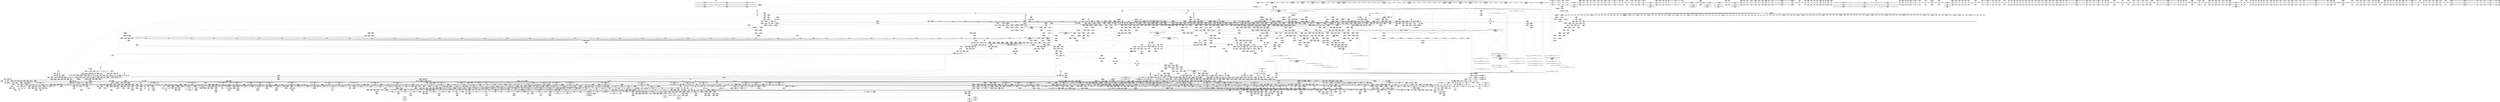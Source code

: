 digraph {
	CE0x66555a0 [shape=record,shape=Mrecord,label="{CE0x66555a0|_call_void___llvm_gcov_indirect_counter_increment(i32*___llvm_gcov_global_state_pred,_i64**_getelementptr_inbounds_(_3_x_i64*_,_3_x_i64*_*___llvm_gcda_edge_table,_i64_0,_i64_1)),_!dbg_!38937|security/tomoyo/file.c,810|*SummSink*}"]
	CE0x556f220 [shape=record,shape=Mrecord,label="{CE0x556f220|tomoyo_get_mode:_tmp16|security/tomoyo/util.c,983|*SummSource*}"]
	CE0x53b04f0 [shape=record,shape=Mrecord,label="{CE0x53b04f0|tomoyo_init_request_info:_r|Function::tomoyo_init_request_info&Arg::r::|*SummSink*}"]
	CE0x613d020 [shape=record,shape=Mrecord,label="{CE0x613d020|i32_5|*Constant*}"]
	CE0x7c9b990 [shape=record,shape=Mrecord,label="{CE0x7c9b990|i64_ptrtoint_(i8*_blockaddress(_rcu_lock_acquire,_%__here)_to_i64)|*Constant*}"]
	CE0x55f6d00 [shape=record,shape=Mrecord,label="{CE0x55f6d00|i1_true|*Constant*|*SummSink*}"]
	CE0x55da0a0 [shape=record,shape=Mrecord,label="{CE0x55da0a0|tomoyo_path_perm:_path1|security/tomoyo/file.c,788|*SummSink*}"]
	CE0x7b8aa90 [shape=record,shape=Mrecord,label="{CE0x7b8aa90|i32_9|*Constant*|*SummSource*}"]
	CE0x6440db0 [shape=record,shape=Mrecord,label="{CE0x6440db0|i64*_getelementptr_inbounds_(_25_x_i64_,_25_x_i64_*___llvm_gcov_ctr11,_i64_0,_i64_18)|*Constant*|*SummSink*}"]
	CE0x7c8e1f0 [shape=record,shape=Mrecord,label="{CE0x7c8e1f0|i32_2|*Constant*}"]
	CE0x7134730 [shape=record,shape=Mrecord,label="{CE0x7134730|tomoyo_const_part_length:_cmp3|security/tomoyo/util.c,627|*SummSource*}"]
	CE0x5427700 [shape=record,shape=Mrecord,label="{CE0x5427700|tomoyo_path_perm:_call10|security/tomoyo/file.c,813}"]
	CE0x537d960 [shape=record,shape=Mrecord,label="{CE0x537d960|tomoyo_fill_path_info:_cmp8|security/tomoyo/util.c,668}"]
	CE0x61c3740 [shape=record,shape=Mrecord,label="{CE0x61c3740|tomoyo_path_permission:_tmp12|security/tomoyo/file.c,566|*SummSink*}"]
	CE0x62cce00 [shape=record,shape=Mrecord,label="{CE0x62cce00|tomoyo_path_permission:_filename5|security/tomoyo/file.c,568|*SummSource*}"]
	CE0x6092870 [shape=record,shape=Mrecord,label="{CE0x6092870|i64*_getelementptr_inbounds_(_5_x_i64_,_5_x_i64_*___llvm_gcov_ctr28130,_i64_0,_i64_4)|*Constant*|*SummSource*}"]
	CE0x662a370 [shape=record,shape=Mrecord,label="{CE0x662a370|GLOBAL:___llvm_gcov_ctr28130|Global_var:__llvm_gcov_ctr28130|*SummSource*}"]
	CE0x537d540 [shape=record,shape=Mrecord,label="{CE0x537d540|tomoyo_fill_path_info:_conv7|security/tomoyo/util.c,668}"]
	CE0x630dae0 [shape=record,shape=Mrecord,label="{CE0x630dae0|__llvm_gcov_indirect_counter_increment:_bb|*SummSink*}"]
	CE0x6731fb0 [shape=record,shape=Mrecord,label="{CE0x6731fb0|tomoyo_path_perm:_tmp47|security/tomoyo/file.c,827|*SummSource*}"]
	CE0x64aebe0 [shape=record,shape=Mrecord,label="{CE0x64aebe0|i64*_getelementptr_inbounds_(_5_x_i64_,_5_x_i64_*___llvm_gcov_ctr28130,_i64_0,_i64_3)|*Constant*|*SummSink*}"]
	CE0x5278c20 [shape=record,shape=Mrecord,label="{CE0x5278c20|tomoyo_const_part_length:_tmp9|security/tomoyo/util.c,626|*SummSource*}"]
	CE0x478b9b0 [shape=record,shape=Mrecord,label="{CE0x478b9b0|i64*_getelementptr_inbounds_(_31_x_i64_,_31_x_i64_*___llvm_gcov_ctr43150,_i64_0,_i64_9)|*Constant*|*SummSink*}"]
	CE0x7cd5c40 [shape=record,shape=Mrecord,label="{CE0x7cd5c40|tomoyo_path_perm:_if.then13|*SummSource*}"]
	CE0x4692ef0 [shape=record,shape=Mrecord,label="{CE0x4692ef0|tomoyo_path_permission:_profile|security/tomoyo/file.c,564}"]
	CE0x7e13b30 [shape=record,shape=Mrecord,label="{CE0x7e13b30|tomoyo_path_permission:_tmp5|*LoadInst*|security/tomoyo/file.c,564}"]
	CE0x6414170 [shape=record,shape=Mrecord,label="{CE0x6414170|__llvm_gcov_indirect_counter_increment:_entry|*SummSink*}"]
	CE0x659c240 [shape=record,shape=Mrecord,label="{CE0x659c240|tomoyo_path_permission:_type|security/tomoyo/file.c,563|*SummSink*}"]
	CE0x46fb290 [shape=record,shape=Mrecord,label="{CE0x46fb290|_call_void_rcu_lock_acquire(%struct.lockdep_map*_%dep_map)_#9,_!dbg_!38906|include/linux/srcu.h,222}"]
	CE0x52eee40 [shape=record,shape=Mrecord,label="{CE0x52eee40|tomoyo_get_mode:_tmp1}"]
	CE0x47805b0 [shape=record,shape=Mrecord,label="{CE0x47805b0|tomoyo_path_rmdir:_dentry|Function::tomoyo_path_rmdir&Arg::dentry::}"]
	CE0x47e5fd0 [shape=record,shape=Mrecord,label="{CE0x47e5fd0|tomoyo_const_part_length:_tmp22|security/tomoyo/util.c,634|*SummSink*}"]
	CE0x64e8df0 [shape=record,shape=Mrecord,label="{CE0x64e8df0|tomoyo_path_permission:_do.cond|*SummSource*}"]
	CE0x653e1c0 [shape=record,shape=Mrecord,label="{CE0x653e1c0|tomoyo_add_slash:_tmp4|security/tomoyo/file.c,131|*SummSource*}"]
	CE0x7be0ce0 [shape=record,shape=Mrecord,label="{CE0x7be0ce0|i64_12|*Constant*|*SummSource*}"]
	CE0x6203660 [shape=record,shape=Mrecord,label="{CE0x6203660|i8_1|*Constant*}"]
	CE0x7bafbc0 [shape=record,shape=Mrecord,label="{CE0x7bafbc0|0:_%struct.tomoyo_obj_info*,_16:_%struct.tomoyo_domain_info*,_24:_%struct.tomoyo_path_info*,_40:_i8,_72:_i8,_75:_i8,_76:_i8,_77:_i8,_:_SCMRE_32,33_}"]
	CE0x7d73940 [shape=record,shape=Mrecord,label="{CE0x7d73940|tomoyo_init_request_info:_tmp|*SummSink*}"]
	CE0x48972b0 [shape=record,shape=Mrecord,label="{CE0x48972b0|VOIDTB_TE_array:_GCE_.str1_private_unnamed_addr_constant_12_x_i8_c_file_%s_%s_0A_00_,_align_1:_elem_0:default:}"]
	CE0x48965b0 [shape=record,shape=Mrecord,label="{CE0x48965b0|i64**_getelementptr_inbounds_(_3_x_i64*_,_3_x_i64*_*___llvm_gcda_edge_table44,_i64_0,_i64_1)|*Constant*|*SummSource*}"]
	CE0x7c03ff0 [shape=record,shape=Mrecord,label="{CE0x7c03ff0|tomoyo_get_mode:_tmp9|security/tomoyo/util.c,981}"]
	CE0x64ed8e0 [shape=record,shape=Mrecord,label="{CE0x64ed8e0|tomoyo_const_part_length:_conv20|security/tomoyo/util.c,644|*SummSource*}"]
	CE0x669f3b0 [shape=record,shape=Mrecord,label="{CE0x669f3b0|0:_%struct.tomoyo_obj_info*,_16:_%struct.tomoyo_domain_info*,_24:_%struct.tomoyo_path_info*,_40:_i8,_72:_i8,_75:_i8,_76:_i8,_77:_i8,_:_SCMRE_51,52_}"]
	CE0x670b6d0 [shape=record,shape=Mrecord,label="{CE0x670b6d0|i64*_getelementptr_inbounds_(_12_x_i64_,_12_x_i64_*___llvm_gcov_ctr31133,_i64_0,_i64_6)|*Constant*}"]
	CE0x626a650 [shape=record,shape=Mrecord,label="{CE0x626a650|tomoyo_domain:_tmp21|security/tomoyo/common.h,1205}"]
	CE0x656d9d0 [shape=record,shape=Mrecord,label="{CE0x656d9d0|tomoyo_domain:_land.lhs.true2|*SummSink*}"]
	CE0x7ac40c0 [shape=record,shape=Mrecord,label="{CE0x7ac40c0|tomoyo_const_part_length:_tmp29|security/tomoyo/util.c,641|*SummSource*}"]
	CE0x7b8c910 [shape=record,shape=Mrecord,label="{CE0x7b8c910|tomoyo_path_perm:_call3|security/tomoyo/file.c,803|*SummSource*}"]
	CE0x61b3310 [shape=record,shape=Mrecord,label="{CE0x61b3310|tomoyo_domain:_tmp20|security/tomoyo/common.h,1205|*SummSink*}"]
	CE0x4769f00 [shape=record,shape=Mrecord,label="{CE0x4769f00|_call_void_mcount()_#3}"]
	CE0x54a7060 [shape=record,shape=Mrecord,label="{CE0x54a7060|get_current:_tmp2|*SummSink*}"]
	CE0x613cc40 [shape=record,shape=Mrecord,label="{CE0x613cc40|tomoyo_fill_path_info:_ptr|Function::tomoyo_fill_path_info&Arg::ptr::}"]
	CE0x60f64e0 [shape=record,shape=Mrecord,label="{CE0x60f64e0|0:_i8,_array:_GCRE_tomoyo_index2category_constant_39_x_i8_c_00_00_00_00_00_00_00_00_00_00_00_00_00_00_00_00_00_00_00_00_00_00_00_01_01_01_01_01_01_01_01_01_01_01_01_01_01_01_02_,_align_16:_elem_3::|security/tomoyo/util.c,983}"]
	CE0x7cdda60 [shape=record,shape=Mrecord,label="{CE0x7cdda60|0:_i8*,_array:_GCRE_tomoyo_path_keyword_external_constant_11_x_i8*_:_elem_2::|security/tomoyo/file.c,167}"]
	CE0x55c0bb0 [shape=record,shape=Mrecord,label="{CE0x55c0bb0|tomoyo_const_part_length:_lor.lhs.false|*SummSource*}"]
	CE0x55c07a0 [shape=record,shape=Mrecord,label="{CE0x55c07a0|rcu_lock_acquire:_indirectgoto}"]
	CE0x6378780 [shape=record,shape=Mrecord,label="{CE0x6378780|tomoyo_fill_path_info:_const_len|security/tomoyo/util.c,666|*SummSink*}"]
	CE0x7c3e440 [shape=record,shape=Mrecord,label="{CE0x7c3e440|tomoyo_path_permission:_retval.0|*SummSink*}"]
	CE0x6532700 [shape=record,shape=Mrecord,label="{CE0x6532700|tomoyo_const_part_length:_tmp36|security/tomoyo/util.c,644|*SummSource*}"]
	CE0x6707430 [shape=record,shape=Mrecord,label="{CE0x6707430|tomoyo_const_part_length:_tmp11|security/tomoyo/util.c,626|*SummSource*}"]
	CE0x71343b0 [shape=record,shape=Mrecord,label="{CE0x71343b0|tomoyo_get_mode:_tmp5|security/tomoyo/util.c,978}"]
	CE0x6655490 [shape=record,shape=Mrecord,label="{CE0x6655490|_call_void___llvm_gcov_indirect_counter_increment(i32*___llvm_gcov_global_state_pred,_i64**_getelementptr_inbounds_(_3_x_i64*_,_3_x_i64*_*___llvm_gcda_edge_table,_i64_0,_i64_1)),_!dbg_!38937|security/tomoyo/file.c,810|*SummSource*}"]
	CE0x6621b30 [shape=record,shape=Mrecord,label="{CE0x6621b30|0:_%struct.tomoyo_obj_info*,_16:_%struct.tomoyo_domain_info*,_24:_%struct.tomoyo_path_info*,_40:_i8,_72:_i8,_75:_i8,_76:_i8,_77:_i8,_:_SCMRE_57,58_}"]
	CE0x45c89f0 [shape=record,shape=Mrecord,label="{CE0x45c89f0|tomoyo_path_perm:_if.end14|*SummSink*}"]
	CE0x6573fa0 [shape=record,shape=Mrecord,label="{CE0x6573fa0|GLOBAL:_lockdep_rcu_suspicious|*Constant*|*SummSink*}"]
	CE0x627dc80 [shape=record,shape=Mrecord,label="{CE0x627dc80|GLOBAL:___llvm_gcov_ctr54147|Global_var:__llvm_gcov_ctr54147}"]
	CE0x609acb0 [shape=record,shape=Mrecord,label="{CE0x609acb0|rcu_lock_acquire:_map|Function::rcu_lock_acquire&Arg::map::|*SummSource*}"]
	CE0x45d8d50 [shape=record,shape=Mrecord,label="{CE0x45d8d50|tomoyo_fill_path_info:_arrayidx|security/tomoyo/util.c,667|*SummSource*}"]
	CE0x54d0bb0 [shape=record,shape=Mrecord,label="{CE0x54d0bb0|i32_5|*Constant*|*SummSink*}"]
	CE0x46dee30 [shape=record,shape=Mrecord,label="{CE0x46dee30|tomoyo_get_mode:_conv10|security/tomoyo/util.c,985|*SummSink*}"]
	CE0x61b0500 [shape=record,shape=Mrecord,label="{CE0x61b0500|tomoyo_fill_path_info:_frombool10|security/tomoyo/util.c,668}"]
	CE0x54b7e90 [shape=record,shape=Mrecord,label="{CE0x54b7e90|i64*_getelementptr_inbounds_(_25_x_i64_,_25_x_i64_*___llvm_gcov_ctr11,_i64_0,_i64_14)|*Constant*}"]
	CE0x557e730 [shape=record,shape=Mrecord,label="{CE0x557e730|tomoyo_get_realpath:_tmp9|security/tomoyo/file.c,155}"]
	CE0x61221b0 [shape=record,shape=Mrecord,label="{CE0x61221b0|tomoyo_get_realpath:_tmp12|security/tomoyo/file.c,156}"]
	CE0x62af4b0 [shape=record,shape=Mrecord,label="{CE0x62af4b0|i64_2|*Constant*}"]
	CE0x47b1c20 [shape=record,shape=Mrecord,label="{CE0x47b1c20|i64*_getelementptr_inbounds_(_12_x_i64_,_12_x_i64_*___llvm_gcov_ctr31133,_i64_0,_i64_9)|*Constant*}"]
	CE0x5385950 [shape=record,shape=Mrecord,label="{CE0x5385950|VOIDTB_TE:_CE_219,220_}"]
	CE0x6130e10 [shape=record,shape=Mrecord,label="{CE0x6130e10|128:_i8*,_1208:_%struct.file*,_:_CMRE_43,44_}"]
	CE0x53857a0 [shape=record,shape=Mrecord,label="{CE0x53857a0|VOIDTB_TE:_CE_167,168_}"]
	CE0x7e582c0 [shape=record,shape=Mrecord,label="{CE0x7e582c0|tomoyo_const_part_length:_sw.bb9}"]
	CE0x55bfdd0 [shape=record,shape=Mrecord,label="{CE0x55bfdd0|tomoyo_const_part_length:_add29|security/tomoyo/util.c,646|*SummSink*}"]
	CE0x650af90 [shape=record,shape=Mrecord,label="{CE0x650af90|tomoyo_const_part_length:_tmp5|security/tomoyo/util.c,624|*SummSource*}"]
	CE0x6440700 [shape=record,shape=Mrecord,label="{CE0x6440700|tomoyo_path_perm:_tmp35|security/tomoyo/file.c,821|*SummSource*}"]
	CE0x7e5be60 [shape=record,shape=Mrecord,label="{CE0x7e5be60|tomoyo_const_part_length:_tmp52|security/tomoyo/util.c,652|*SummSink*}"]
	CE0x6157c20 [shape=record,shape=Mrecord,label="{CE0x6157c20|tomoyo_get_mode:_tmp22|security/tomoyo/util.c,986|*SummSink*}"]
	CE0x66940d0 [shape=record,shape=Mrecord,label="{CE0x66940d0|tomoyo_const_part_length:_tmp18|security/tomoyo/util.c,627}"]
	CE0x493ea30 [shape=record,shape=Mrecord,label="{CE0x493ea30|i64*_getelementptr_inbounds_(_6_x_i64_,_6_x_i64_*___llvm_gcov_ctr26,_i64_0,_i64_3)|*Constant*}"]
	CE0x7c72170 [shape=record,shape=Mrecord,label="{CE0x7c72170|i64_ptrtoint_(i8*_blockaddress(_rcu_lock_release,_%__here)_to_i64)|*Constant*|*SummSource*}"]
	CE0x493efc0 [shape=record,shape=Mrecord,label="{CE0x493efc0|GLOBAL:___llvm_gcov_ctr28130|Global_var:__llvm_gcov_ctr28130|*SummSink*}"]
	CE0x7b46b20 [shape=record,shape=Mrecord,label="{CE0x7b46b20|tomoyo_path_permission:_cmp10|security/tomoyo/file.c,573|*SummSource*}"]
	CE0x56ed5b0 [shape=record,shape=Mrecord,label="{CE0x56ed5b0|tomoyo_get_mode:_tmp15|security/tomoyo/util.c,983|*SummSource*}"]
	CE0x7c8d740 [shape=record,shape=Mrecord,label="{CE0x7c8d740|tomoyo_const_part_length:_tmp16|security/tomoyo/util.c,627}"]
	CE0x5348e10 [shape=record,shape=Mrecord,label="{CE0x5348e10|tomoyo_audit_path_log:_filename|security/tomoyo/file.c,169}"]
	CE0x64b4800 [shape=record,shape=Mrecord,label="{CE0x64b4800|VOIDTB_TE:_CE_148,149_}"]
	CE0x631dc20 [shape=record,shape=Mrecord,label="{CE0x631dc20|tomoyo_get_realpath:_tmp2|*LoadInst*|security/tomoyo/file.c,151|*SummSource*}"]
	CE0x7b12df0 [shape=record,shape=Mrecord,label="{CE0x7b12df0|tomoyo_read_lock:_tmp}"]
	CE0x46a7c60 [shape=record,shape=Mrecord,label="{CE0x46a7c60|_call_void_mcount()_#3}"]
	CE0x4820f40 [shape=record,shape=Mrecord,label="{CE0x4820f40|tomoyo_path_perm:_tmp11|security/tomoyo/file.c,797|*SummSource*}"]
	CE0x62a5d90 [shape=record,shape=Mrecord,label="{CE0x62a5d90|tomoyo_read_lock:_bb|*SummSink*}"]
	CE0x55ee2e0 [shape=record,shape=Mrecord,label="{CE0x55ee2e0|i64*_getelementptr_inbounds_(_12_x_i64_,_12_x_i64_*___llvm_gcov_ctr31133,_i64_0,_i64_3)|*Constant*|*SummSink*}"]
	CE0x7ad6d00 [shape=record,shape=Mrecord,label="{CE0x7ad6d00|tomoyo_get_mode:_if.then}"]
	CE0x64d7400 [shape=record,shape=Mrecord,label="{CE0x64d7400|tomoyo_const_part_length:_filename|Function::tomoyo_const_part_length&Arg::filename::|*SummSource*}"]
	CE0x545f630 [shape=record,shape=Mrecord,label="{CE0x545f630|i32_55|*Constant*|*SummSink*}"]
	CE0x478c160 [shape=record,shape=Mrecord,label="{CE0x478c160|GLOBAL:_current_task|Global_var:current_task|*SummSource*}"]
	CE0x478cb70 [shape=record,shape=Mrecord,label="{CE0x478cb70|tomoyo_const_part_length:_if.then27|*SummSink*}"]
	CE0x61aff50 [shape=record,shape=Mrecord,label="{CE0x61aff50|tomoyo_fill_path_info:_is_patterned|security/tomoyo/util.c,668}"]
	CE0x464cf00 [shape=record,shape=Mrecord,label="{CE0x464cf00|i64*_getelementptr_inbounds_(_4_x_i64_,_4_x_i64_*___llvm_gcov_ctr33,_i64_0,_i64_3)|*Constant*|*SummSource*}"]
	CE0x619ed50 [shape=record,shape=Mrecord,label="{CE0x619ed50|tomoyo_add_slash:_tmp3|security/tomoyo/file.c,131}"]
	CE0x7b3f3b0 [shape=record,shape=Mrecord,label="{CE0x7b3f3b0|tomoyo_add_slash:_tmp2|*LoadInst*|security/tomoyo/file.c,131}"]
	CE0x55c0130 [shape=record,shape=Mrecord,label="{CE0x55c0130|tomoyo_get_mode:_arrayidx|security/tomoyo/util.c,981}"]
	CE0x46a7f10 [shape=record,shape=Mrecord,label="{CE0x46a7f10|i64_18|*Constant*|*SummSink*}"]
	CE0x52df380 [shape=record,shape=Mrecord,label="{CE0x52df380|tomoyo_path_perm:_if.end|*SummSource*}"]
	CE0x5405740 [shape=record,shape=Mrecord,label="{CE0x5405740|tomoyo_domain:_tmp13|security/tomoyo/common.h,1205|*SummSink*}"]
	CE0x536b850 [shape=record,shape=Mrecord,label="{CE0x536b850|0:_i8,_array:_GCR_tomoyo_p2mac_internal_constant_11_x_i8_c_00_01_01_01_03_04_06_09_0A_13_15_,_align_1:_elem_7::|security/tomoyo/file.c,797}"]
	CE0x7141920 [shape=record,shape=Mrecord,label="{CE0x7141920|0:_i8,_array:_GCRE_tomoyo_index2category_constant_39_x_i8_c_00_00_00_00_00_00_00_00_00_00_00_00_00_00_00_00_00_00_00_00_00_00_00_01_01_01_01_01_01_01_01_01_01_01_01_01_01_01_02_,_align_16:_elem_22::|security/tomoyo/util.c,983}"]
	CE0x53132d0 [shape=record,shape=Mrecord,label="{CE0x53132d0|tomoyo_get_mode:_mode.0}"]
	CE0x7e14080 [shape=record,shape=Mrecord,label="{CE0x7e14080|GLOBAL:_srcu_read_unlock|*Constant*|*SummSource*}"]
	CE0x7bf22e0 [shape=record,shape=Mrecord,label="{CE0x7bf22e0|tomoyo_fill_path_info:_is_dir|security/tomoyo/util.c,667|*SummSource*}"]
	CE0x60a0bc0 [shape=record,shape=Mrecord,label="{CE0x60a0bc0|i1_false|*Constant*}"]
	CE0x6203150 [shape=record,shape=Mrecord,label="{CE0x6203150|srcu_read_lock:_tmp|*SummSink*}"]
	CE0x53856d0 [shape=record,shape=Mrecord,label="{CE0x53856d0|VOIDTB_TE:_CE_166,167_}"]
	CE0x4722020 [shape=record,shape=Mrecord,label="{CE0x4722020|GLOBAL:___llvm_gcov_indirect_counter_increment114|*Constant*|*SummSource*}"]
	CE0x7b67370 [shape=record,shape=Mrecord,label="{CE0x7b67370|0:_%struct.tomoyo_obj_info*,_16:_%struct.tomoyo_domain_info*,_24:_%struct.tomoyo_path_info*,_40:_i8,_72:_i8,_75:_i8,_76:_i8,_77:_i8,_:_SCMRE_25,26_}"]
	CE0x7b20b60 [shape=record,shape=Mrecord,label="{CE0x7b20b60|tomoyo_get_mode:_tmp28|security/tomoyo/util.c,988}"]
	CE0x61d25c0 [shape=record,shape=Mrecord,label="{CE0x61d25c0|GLOBAL:___llvm_gcov_ctr43150|Global_var:__llvm_gcov_ctr43150}"]
	CE0x5472950 [shape=record,shape=Mrecord,label="{CE0x5472950|tomoyo_get_mode:_tmp14|security/tomoyo/util.c,983}"]
	CE0x65bb6e0 [shape=record,shape=Mrecord,label="{CE0x65bb6e0|_call_void_tomoyo_add_slash(%struct.tomoyo_path_info*_%buf)_#9,_!dbg_!38937|security/tomoyo/file.c,810|*SummSink*}"]
	CE0x64d70f0 [shape=record,shape=Mrecord,label="{CE0x64d70f0|tomoyo_const_part_length:_entry|*SummSource*}"]
	CE0x6563b40 [shape=record,shape=Mrecord,label="{CE0x6563b40|i64*_getelementptr_inbounds_(_11_x_i64_,_11_x_i64_*___llvm_gcov_ctr54147,_i64_0,_i64_1)|*Constant*|*SummSource*}"]
	CE0x62f68a0 [shape=record,shape=Mrecord,label="{CE0x62f68a0|i32_0|*Constant*}"]
	CE0x53c6e60 [shape=record,shape=Mrecord,label="{CE0x53c6e60|rcu_lock_acquire:_tmp7|*SummSource*}"]
	CE0x61316d0 [shape=record,shape=Mrecord,label="{CE0x61316d0|128:_i8*,_1208:_%struct.file*,_:_CMRE_50,51_}"]
	CE0x71413c0 [shape=record,shape=Mrecord,label="{CE0x71413c0|0:_i8,_array:_GCRE_tomoyo_index2category_constant_39_x_i8_c_00_00_00_00_00_00_00_00_00_00_00_00_00_00_00_00_00_00_00_00_00_00_00_01_01_01_01_01_01_01_01_01_01_01_01_01_01_01_02_,_align_16:_elem_20::|security/tomoyo/util.c,983}"]
	CE0x650b3d0 [shape=record,shape=Mrecord,label="{CE0x650b3d0|tomoyo_get_mode:_tmp16|security/tomoyo/util.c,983}"]
	CE0x5448110 [shape=record,shape=Mrecord,label="{CE0x5448110|tomoyo_path_perm:_cmp|security/tomoyo/file.c,798|*SummSource*}"]
	CE0x4802a90 [shape=record,shape=Mrecord,label="{CE0x4802a90|tomoyo_path_rmdir:_tmp4|*LoadInst*|security/tomoyo/tomoyo.c,206|*SummSink*}"]
	CE0x645ab80 [shape=record,shape=Mrecord,label="{CE0x645ab80|tomoyo_path_perm:_tmp36|security/tomoyo/file.c,822}"]
	CE0x7e5bd40 [shape=record,shape=Mrecord,label="{CE0x7e5bd40|i64*_getelementptr_inbounds_(_31_x_i64_,_31_x_i64_*___llvm_gcov_ctr43150,_i64_0,_i64_30)|*Constant*|*SummSource*}"]
	CE0x53d2de0 [shape=record,shape=Mrecord,label="{CE0x53d2de0|tomoyo_domain:_tmp9|security/tomoyo/common.h,1205}"]
	CE0x6290c60 [shape=record,shape=Mrecord,label="{CE0x6290c60|tomoyo_init_request_info:_mode5|security/tomoyo/util.c,1011|*SummSink*}"]
	CE0x7bf2470 [shape=record,shape=Mrecord,label="{CE0x7bf2470|tomoyo_fill_path_info:_is_dir|security/tomoyo/util.c,667|*SummSink*}"]
	CE0x46b4a40 [shape=record,shape=Mrecord,label="{CE0x46b4a40|GLOBAL:_srcu_read_unlock|*Constant*}"]
	CE0x7c39e80 [shape=record,shape=Mrecord,label="{CE0x7c39e80|tomoyo_path_perm:_sw.bb}"]
	CE0x55a9df0 [shape=record,shape=Mrecord,label="{CE0x55a9df0|tomoyo_path_perm:_tmp1}"]
	CE0x56b8930 [shape=record,shape=Mrecord,label="{CE0x56b8930|tomoyo_domain:_bb|*SummSource*}"]
	CE0x67071b0 [shape=record,shape=Mrecord,label="{CE0x67071b0|i64_5|*Constant*}"]
	CE0x642c8e0 [shape=record,shape=Mrecord,label="{CE0x642c8e0|__llvm_gcov_indirect_counter_increment114:_tmp6|*SummSource*}"]
	CE0x7c4eda0 [shape=record,shape=Mrecord,label="{CE0x7c4eda0|tomoyo_path_perm:_out|*SummSource*}"]
	CE0x56eda40 [shape=record,shape=Mrecord,label="{CE0x56eda40|tomoyo_fill_path_info:_tobool|security/tomoyo/util.c,667}"]
	CE0x61e2f50 [shape=record,shape=Mrecord,label="{CE0x61e2f50|tomoyo_const_part_length:_tmp23|security/tomoyo/util.c,634}"]
	CE0x478c430 [shape=record,shape=Mrecord,label="{CE0x478c430|%struct.task_struct*_(%struct.task_struct**)*_asm_movq_%gs:$_1:P_,$0_,_r,im,_dirflag_,_fpsr_,_flags_}"]
	CE0x53c6780 [shape=record,shape=Mrecord,label="{CE0x53c6780|i64*_getelementptr_inbounds_(_4_x_i64_,_4_x_i64_*___llvm_gcov_ctr24,_i64_0,_i64_3)|*Constant*|*SummSink*}"]
	CE0x61005b0 [shape=record,shape=Mrecord,label="{CE0x61005b0|tomoyo_get_mode:_return|*SummSink*}"]
	CE0x7deb310 [shape=record,shape=Mrecord,label="{CE0x7deb310|tomoyo_const_part_length:_tmp51|security/tomoyo/util.c,651}"]
	CE0x6338b70 [shape=record,shape=Mrecord,label="{CE0x6338b70|_call_void_tomoyo_fill_path_info(%struct.tomoyo_path_info*_%buf)_#9,_!dbg_!38913|security/tomoyo/file.c,152}"]
	CE0x4623780 [shape=record,shape=Mrecord,label="{CE0x4623780|i64*_getelementptr_inbounds_(_2_x_i64_,_2_x_i64_*___llvm_gcov_ctr23,_i64_0,_i64_0)|*Constant*}"]
	CE0x4954630 [shape=record,shape=Mrecord,label="{CE0x4954630|tomoyo_get_realpath:_tmp12|security/tomoyo/file.c,156|*SummSink*}"]
	CE0x7cb5680 [shape=record,shape=Mrecord,label="{CE0x7cb5680|GLOBAL:___llvm_gcov_ctr25|Global_var:__llvm_gcov_ctr25|*SummSource*}"]
	CE0x659cc30 [shape=record,shape=Mrecord,label="{CE0x659cc30|tomoyo_add_slash:_tmp9|security/tomoyo/file.c,136|*SummSource*}"]
	CE0x646a360 [shape=record,shape=Mrecord,label="{CE0x646a360|128:_i8*,_1208:_%struct.file*,_:_CMRE_168,176_|*MultipleSource*|security/tomoyo/common.h,1205|security/tomoyo/common.h,1205}"]
	CE0x6338b00 [shape=record,shape=Mrecord,label="{CE0x6338b00|tomoyo_get_realpath:_tmp8|security/tomoyo/file.c,152|*SummSink*}"]
	CE0x55f6b80 [shape=record,shape=Mrecord,label="{CE0x55f6b80|i1_true|*Constant*|*SummSource*}"]
	CE0x65bb090 [shape=record,shape=Mrecord,label="{CE0x65bb090|_call_void_tomoyo_add_slash(%struct.tomoyo_path_info*_%buf)_#9,_!dbg_!38937|security/tomoyo/file.c,810}"]
	CE0x46934a0 [shape=record,shape=Mrecord,label="{CE0x46934a0|tomoyo_path_permission:_bb}"]
	CE0x6673fb0 [shape=record,shape=Mrecord,label="{CE0x6673fb0|tomoyo_get_realpath:_path|Function::tomoyo_get_realpath&Arg::path::|*SummSource*}"]
	CE0x6475550 [shape=record,shape=Mrecord,label="{CE0x6475550|tomoyo_path_perm:_tmp38|security/tomoyo/file.c,822}"]
	CE0x61b5fa0 [shape=record,shape=Mrecord,label="{CE0x61b5fa0|tomoyo_add_slash:_bb|*SummSink*}"]
	CE0x537cfc0 [shape=record,shape=Mrecord,label="{CE0x537cfc0|tomoyo_fill_path_info:_tmp13|*LoadInst*|security/tomoyo/util.c,668|*SummSource*}"]
	CE0x477caf0 [shape=record,shape=Mrecord,label="{CE0x477caf0|tomoyo_path_perm:_tmp12|security/tomoyo/file.c,799}"]
	CE0x653e310 [shape=record,shape=Mrecord,label="{CE0x653e310|tomoyo_add_slash:_tmp4|security/tomoyo/file.c,131|*SummSink*}"]
	CE0x671c330 [shape=record,shape=Mrecord,label="{CE0x671c330|tomoyo_get_realpath:_tmp3|security/tomoyo/file.c,151}"]
	CE0x7bf1f90 [shape=record,shape=Mrecord,label="{CE0x7bf1f90|tomoyo_fill_path_info:_tmp12|security/tomoyo/util.c,667|*SummSink*}"]
	CE0x5555710 [shape=record,shape=Mrecord,label="{CE0x5555710|tomoyo_path_perm:_tmp31|security/tomoyo/file.c,816}"]
	CE0x64eda50 [shape=record,shape=Mrecord,label="{CE0x64eda50|tomoyo_const_part_length:_conv20|security/tomoyo/util.c,644|*SummSink*}"]
	CE0x712d660 [shape=record,shape=Mrecord,label="{CE0x712d660|tomoyo_path_perm:_tmp13|security/tomoyo/file.c,799|*SummSink*}"]
	CE0x54417e0 [shape=record,shape=Mrecord,label="{CE0x54417e0|tomoyo_add_slash:_tmp10|security/tomoyo/file.c,136}"]
	CE0x7e14010 [shape=record,shape=Mrecord,label="{CE0x7e14010|_call_void_srcu_read_unlock(%struct.srcu_struct*_tomoyo_ss,_i32_%idx)_#9,_!dbg_!38903|security/tomoyo/common.h,1109|*SummSource*}"]
	CE0x53fa470 [shape=record,shape=Mrecord,label="{CE0x53fa470|tomoyo_fill_path_info:_const_len6|security/tomoyo/util.c,668|*SummSource*}"]
	CE0x54c04b0 [shape=record,shape=Mrecord,label="{CE0x54c04b0|tomoyo_path_perm:_name12|security/tomoyo/file.c,814|*SummSink*}"]
	CE0x62f2f80 [shape=record,shape=Mrecord,label="{CE0x62f2f80|tomoyo_audit_path_log:_tmp3|*SummSource*}"]
	CE0x60f31e0 [shape=record,shape=Mrecord,label="{CE0x60f31e0|GLOBAL:_tomoyo_index2category|Global_var:tomoyo_index2category|*SummSink*}"]
	CE0x5649ad0 [shape=record,shape=Mrecord,label="{CE0x5649ad0|tomoyo_audit_path_log:_r|Function::tomoyo_audit_path_log&Arg::r::|*SummSource*}"]
	CE0x547e210 [shape=record,shape=Mrecord,label="{CE0x547e210|tomoyo_get_mode:_arrayidx|security/tomoyo/util.c,981}"]
	CE0x6413c20 [shape=record,shape=Mrecord,label="{CE0x6413c20|tomoyo_path_perm:_conv8|security/tomoyo/file.c,807|*SummSource*}"]
	CE0x534b140 [shape=record,shape=Mrecord,label="{CE0x534b140|srcu_read_lock:_call|include/linux/srcu.h,220}"]
	CE0x620f630 [shape=record,shape=Mrecord,label="{CE0x620f630|tomoyo_const_part_length:_tmp48|security/tomoyo/util.c,649|*SummSink*}"]
	CE0x63644c0 [shape=record,shape=Mrecord,label="{CE0x63644c0|_call_void_mcount()_#3|*SummSource*}"]
	CE0x7dfb980 [shape=record,shape=Mrecord,label="{CE0x7dfb980|i64*_getelementptr_inbounds_(_2_x_i64_,_2_x_i64_*___llvm_gcov_ctr23,_i64_0,_i64_1)|*Constant*|*SummSink*}"]
	CE0x64b5400 [shape=record,shape=Mrecord,label="{CE0x64b5400|rcu_lock_release:_indirectgoto}"]
	CE0x6356e40 [shape=record,shape=Mrecord,label="{CE0x6356e40|_ret_i32_%call,_!dbg_!38902|security/tomoyo/common.h,1097}"]
	CE0x64d7160 [shape=record,shape=Mrecord,label="{CE0x64d7160|tomoyo_const_part_length:_entry|*SummSink*}"]
	CE0x626a7a0 [shape=record,shape=Mrecord,label="{CE0x626a7a0|tomoyo_domain:_tmp21|security/tomoyo/common.h,1205|*SummSource*}"]
	CE0x630d8f0 [shape=record,shape=Mrecord,label="{CE0x630d8f0|__llvm_gcov_indirect_counter_increment:_exit|*SummSource*}"]
	CE0x46fb590 [shape=record,shape=Mrecord,label="{CE0x46fb590|GLOBAL:_rcu_lock_acquire|*Constant*}"]
	CE0x66114d0 [shape=record,shape=Mrecord,label="{CE0x66114d0|128:_i8*,_1208:_%struct.file*,_:_CMRE_26,27_}"]
	CE0x672ef90 [shape=record,shape=Mrecord,label="{CE0x672ef90|tomoyo_const_part_length:_filename.addr.0|*SummSource*}"]
	CE0x7e3b940 [shape=record,shape=Mrecord,label="{CE0x7e3b940|tomoyo_domain:_tmp1}"]
	CE0x54dfb80 [shape=record,shape=Mrecord,label="{CE0x54dfb80|srcu_read_unlock:_tmp2|*SummSink*}"]
	CE0x62ec980 [shape=record,shape=Mrecord,label="{CE0x62ec980|tomoyo_path_permission:_operation8|security/tomoyo/file.c,569|*SummSink*}"]
	CE0x5270430 [shape=record,shape=Mrecord,label="{CE0x5270430|tomoyo_path_rmdir:_tmp|*SummSource*}"]
	CE0x5422ef0 [shape=record,shape=Mrecord,label="{CE0x5422ef0|VOIDTB_TE:_CE_248,256_|Function::tomoyo_path_rmdir&Arg::dentry::}"]
	CE0x5620370 [shape=record,shape=Mrecord,label="{CE0x5620370|tomoyo_path_perm:_retval.0|*SummSource*}"]
	CE0x5440400 [shape=record,shape=Mrecord,label="{CE0x5440400|tomoyo_path_permission:_do.end}"]
	CE0x4693370 [shape=record,shape=Mrecord,label="{CE0x4693370|tomoyo_get_mode:_tmp10|security/tomoyo/util.c,982}"]
	CE0x7e13980 [shape=record,shape=Mrecord,label="{CE0x7e13980|0:_i8,_array:_GCRE_tomoyo_index2category_constant_39_x_i8_c_00_00_00_00_00_00_00_00_00_00_00_00_00_00_00_00_00_00_00_00_00_00_00_01_01_01_01_01_01_01_01_01_01_01_01_01_01_01_02_,_align_16:_elem_6::|security/tomoyo/util.c,983}"]
	CE0x62f6360 [shape=record,shape=Mrecord,label="{CE0x62f6360|GLOBAL:_tomoyo_supervisor|*Constant*|*SummSource*}"]
	CE0x642cc10 [shape=record,shape=Mrecord,label="{CE0x642cc10|__llvm_gcov_indirect_counter_increment114:_tmp5|*SummSink*}"]
	CE0x5313430 [shape=record,shape=Mrecord,label="{CE0x5313430|tomoyo_get_mode:_tmp17|security/tomoyo/util.c,983}"]
	CE0x464e970 [shape=record,shape=Mrecord,label="{CE0x464e970|tomoyo_get_mode:_add|security/tomoyo/util.c,984}"]
	CE0x54fa6d0 [shape=record,shape=Mrecord,label="{CE0x54fa6d0|tomoyo_add_slash:_call|security/tomoyo/file.c,136}"]
	CE0x613c430 [shape=record,shape=Mrecord,label="{CE0x613c430|_call_void_tomoyo_fill_path_info(%struct.tomoyo_path_info*_%symlink_target)_#9,_!dbg_!38949|security/tomoyo/file.c,816|*SummSink*}"]
	CE0x650b360 [shape=record,shape=Mrecord,label="{CE0x650b360|tomoyo_get_mode:_idxprom3|security/tomoyo/util.c,983}"]
	CE0x6357710 [shape=record,shape=Mrecord,label="{CE0x6357710|tomoyo_path_perm:_cmp1|security/tomoyo/file.c,800|*SummSource*}"]
	CE0x46b4b70 [shape=record,shape=Mrecord,label="{CE0x46b4b70|tomoyo_read_unlock:_tmp3}"]
	CE0x64fa910 [shape=record,shape=Mrecord,label="{CE0x64fa910|i32_-12|*Constant*|*SummSink*}"]
	CE0x5517190 [shape=record,shape=Mrecord,label="{CE0x5517190|i64_ptrtoint_(i8*_blockaddress(_rcu_lock_acquire,_%__here)_to_i64)|*Constant*|*SummSink*}"]
	CE0x7e08f60 [shape=record,shape=Mrecord,label="{CE0x7e08f60|tomoyo_domain:_entry}"]
	CE0x56ee450 [shape=record,shape=Mrecord,label="{CE0x56ee450|tomoyo_get_mode:_if.then|*SummSink*}"]
	CE0x4805330 [shape=record,shape=Mrecord,label="{CE0x4805330|tomoyo_path_rmdir:_tmp4|*LoadInst*|security/tomoyo/tomoyo.c,206}"]
	CE0x6417640 [shape=record,shape=Mrecord,label="{CE0x6417640|tomoyo_const_part_length:_sw.epilog|*SummSource*}"]
	CE0x5390420 [shape=record,shape=Mrecord,label="{CE0x5390420|i64_6|*Constant*|*SummSink*}"]
	CE0x45d9cd0 [shape=record,shape=Mrecord,label="{CE0x45d9cd0|tomoyo_get_mode:_arrayidx8|security/tomoyo/util.c,983}"]
	CE0x7ca5670 [shape=record,shape=Mrecord,label="{CE0x7ca5670|_call_void_lock_release(%struct.lockdep_map*_%map,_i32_1,_i64_ptrtoint_(i8*_blockaddress(_rcu_lock_release,_%__here)_to_i64))_#9,_!dbg_!38907|include/linux/rcupdate.h,423|*SummSource*}"]
	CE0x7e42a30 [shape=record,shape=Mrecord,label="{CE0x7e42a30|tomoyo_init_request_info:_tmp5|security/tomoyo/util.c,1004|*SummSource*}"]
	CE0x62906f0 [shape=record,shape=Mrecord,label="{CE0x62906f0|tomoyo_get_mode:_index|Function::tomoyo_get_mode&Arg::index::|*SummSource*}"]
	CE0x6706c90 [shape=record,shape=Mrecord,label="{CE0x6706c90|tomoyo_fill_path_info:_const_len6|security/tomoyo/util.c,668}"]
	CE0x537da20 [shape=record,shape=Mrecord,label="{CE0x537da20|tomoyo_fill_path_info:_cmp8|security/tomoyo/util.c,668|*SummSource*}"]
	CE0x625b430 [shape=record,shape=Mrecord,label="{CE0x625b430|tomoyo_path_permission:_conv3|security/tomoyo/file.c,565}"]
	CE0x629e2f0 [shape=record,shape=Mrecord,label="{CE0x629e2f0|tomoyo_init_request_info:_mode|security/tomoyo/util.c,1010|*SummSource*}"]
	CE0x47d2a60 [shape=record,shape=Mrecord,label="{CE0x47d2a60|tomoyo_get_mode:_tmp8|security/tomoyo/util.c,979|*SummSource*}"]
	CE0x7b46640 [shape=record,shape=Mrecord,label="{CE0x7b46640|_ret_i32_%call,_!dbg_!38912|security/tomoyo/file.c,167|*SummSink*}"]
	CE0x7b8aba0 [shape=record,shape=Mrecord,label="{CE0x7b8aba0|i32_9|*Constant*|*SummSink*}"]
	CE0x4826f40 [shape=record,shape=Mrecord,label="{CE0x4826f40|i8*_null|*Constant*|*SummSource*}"]
	CE0x46a80d0 [shape=record,shape=Mrecord,label="{CE0x46a80d0|i64_17|*Constant*}"]
	CE0x4769770 [shape=record,shape=Mrecord,label="{CE0x4769770|tomoyo_domain:_tobool1|security/tomoyo/common.h,1205|*SummSink*}"]
	CE0x65203f0 [shape=record,shape=Mrecord,label="{CE0x65203f0|_call_void_kfree(i8*_%tmp41)_#9,_!dbg_!38964|security/tomoyo/file.c,824|*SummSink*}"]
	CE0x7bf3cc0 [shape=record,shape=Mrecord,label="{CE0x7bf3cc0|GLOBAL:___llvm_gcov_ctr32134|Global_var:__llvm_gcov_ctr32134|*SummSource*}"]
	CE0x66812b0 [shape=record,shape=Mrecord,label="{CE0x66812b0|tomoyo_const_part_length:_tmp48|security/tomoyo/util.c,649}"]
	CE0x71357e0 [shape=record,shape=Mrecord,label="{CE0x71357e0|srcu_read_unlock:_idx|Function::srcu_read_unlock&Arg::idx::|*SummSource*}"]
	CE0x56ed460 [shape=record,shape=Mrecord,label="{CE0x56ed460|tomoyo_get_mode:_tmp15|security/tomoyo/util.c,983}"]
	CE0x65ab5e0 [shape=record,shape=Mrecord,label="{CE0x65ab5e0|tomoyo_fill_path_info:_bb}"]
	CE0x48056f0 [shape=record,shape=Mrecord,label="{CE0x48056f0|_call_void_mcount()_#3}"]
	CE0x6297580 [shape=record,shape=Mrecord,label="{CE0x6297580|tomoyo_fill_path_info:_conv|security/tomoyo/util.c,664|*SummSource*}"]
	CE0x7ca4f90 [shape=record,shape=Mrecord,label="{CE0x7ca4f90|rcu_lock_release:_tmp5|include/linux/rcupdate.h,423|*SummSink*}"]
	CE0x65c29f0 [shape=record,shape=Mrecord,label="{CE0x65c29f0|i64*_getelementptr_inbounds_(_25_x_i64_,_25_x_i64_*___llvm_gcov_ctr11,_i64_0,_i64_22)|*Constant*}"]
	CE0x5322de0 [shape=record,shape=Mrecord,label="{CE0x5322de0|0:_i8,_array:_GCR_tomoyo_p2mac_internal_constant_11_x_i8_c_00_01_01_01_03_04_06_09_0A_13_15_,_align_1:_elem_1::|security/tomoyo/file.c,797}"]
	CE0x613af90 [shape=record,shape=Mrecord,label="{CE0x613af90|GLOBAL:_tomoyo_encode|*Constant*|*SummSource*}"]
	CE0x5325b40 [shape=record,shape=Mrecord,label="{CE0x5325b40|tomoyo_path_perm:_tmp29|security/tomoyo/file.c,815|*SummSink*}"]
	CE0x6561820 [shape=record,shape=Mrecord,label="{CE0x6561820|tomoyo_fill_path_info:_cmp|security/tomoyo/util.c,667}"]
	CE0x537fac0 [shape=record,shape=Mrecord,label="{CE0x537fac0|tomoyo_domain:_call3|security/tomoyo/common.h,1205|*SummSource*}"]
	CE0x64905d0 [shape=record,shape=Mrecord,label="{CE0x64905d0|tomoyo_get_mode:_tmp25|security/tomoyo/util.c,987|*SummSource*}"]
	CE0x7b47100 [shape=record,shape=Mrecord,label="{CE0x7b47100|i64_7|*Constant*|*SummSink*}"]
	CE0x613ada0 [shape=record,shape=Mrecord,label="{CE0x613ada0|tomoyo_path_perm:_call10|security/tomoyo/file.c,813|*SummSink*}"]
	CE0x672f990 [shape=record,shape=Mrecord,label="{CE0x672f990|tomoyo_audit_path_log:_bb|*SummSource*}"]
	CE0x6280340 [shape=record,shape=Mrecord,label="{CE0x6280340|tomoyo_init_request_info:_conv|security/tomoyo/util.c,1010}"]
	CE0x46fb600 [shape=record,shape=Mrecord,label="{CE0x46fb600|_call_void_rcu_lock_acquire(%struct.lockdep_map*_%dep_map)_#9,_!dbg_!38906|include/linux/srcu.h,222|*SummSource*}"]
	CE0x5471c10 [shape=record,shape=Mrecord,label="{CE0x5471c10|rcu_lock_release:_entry|*SummSource*}"]
	CE0x4799900 [shape=record,shape=Mrecord,label="{CE0x4799900|i64_1|*Constant*|*SummSource*}"]
	CE0x534aa20 [shape=record,shape=Mrecord,label="{CE0x534aa20|i64_2|*Constant*}"]
	CE0x613acb0 [shape=record,shape=Mrecord,label="{CE0x613acb0|tomoyo_path_perm:_call10|security/tomoyo/file.c,813|*SummSource*}"]
	CE0x47b2760 [shape=record,shape=Mrecord,label="{CE0x47b2760|i32_255|*Constant*}"]
	CE0x52df560 [shape=record,shape=Mrecord,label="{CE0x52df560|i64*_getelementptr_inbounds_(_25_x_i64_,_25_x_i64_*___llvm_gcov_ctr11,_i64_0,_i64_0)|*Constant*}"]
	CE0x45c2ca0 [shape=record,shape=Mrecord,label="{CE0x45c2ca0|_call_void_mcount()_#3|*SummSink*}"]
	CE0x7cb5570 [shape=record,shape=Mrecord,label="{CE0x7cb5570|GLOBAL:___llvm_gcov_ctr25|Global_var:__llvm_gcov_ctr25}"]
	CE0x7ca3400 [shape=record,shape=Mrecord,label="{CE0x7ca3400|VOIDTB_TE:_CE_156,157_}"]
	CE0x62f6960 [shape=record,shape=Mrecord,label="{CE0x62f6960|srcu_read_unlock:_dep_map|include/linux/srcu.h,236}"]
	CE0x63c38d0 [shape=record,shape=Mrecord,label="{CE0x63c38d0|tomoyo_get_mode:_tmp7|security/tomoyo/util.c,979}"]
	CE0x62ec8c0 [shape=record,shape=Mrecord,label="{CE0x62ec8c0|tomoyo_path_permission:_operation8|security/tomoyo/file.c,569|*SummSource*}"]
	CE0x5649570 [shape=record,shape=Mrecord,label="{CE0x5649570|GLOBAL:_tomoyo_audit_path_log|*Constant*|*SummSink*}"]
	CE0x7ac3ae0 [shape=record,shape=Mrecord,label="{CE0x7ac3ae0|i64_20|*Constant*}"]
	CE0x7dac5e0 [shape=record,shape=Mrecord,label="{CE0x7dac5e0|tomoyo_get_mode:_tmp15|security/tomoyo/util.c,983|*SummSink*}"]
	CE0x6401a90 [shape=record,shape=Mrecord,label="{CE0x6401a90|i64_176|*Constant*|*SummSink*}"]
	CE0x7c1fd00 [shape=record,shape=Mrecord,label="{CE0x7c1fd00|i64_80|*Constant*}"]
	CE0x467d010 [shape=record,shape=Mrecord,label="{CE0x467d010|i64_0|*Constant*}"]
	CE0x630d960 [shape=record,shape=Mrecord,label="{CE0x630d960|i32_-1|*Constant*}"]
	CE0x547e1a0 [shape=record,shape=Mrecord,label="{CE0x547e1a0|tomoyo_get_mode:_conv|security/tomoyo/util.c,982}"]
	CE0x7b9b360 [shape=record,shape=Mrecord,label="{CE0x7b9b360|tomoyo_const_part_length:_tmp4|security/tomoyo/util.c,624|*SummSink*}"]
	CE0x5380680 [shape=record,shape=Mrecord,label="{CE0x5380680|_ret_%struct.task_struct*_%tmp4,_!dbg_!38905|./arch/x86/include/asm/current.h,14}"]
	CE0x6378d70 [shape=record,shape=Mrecord,label="{CE0x6378d70|tomoyo_add_slash:_tmp8|security/tomoyo/file.c,132|*SummSource*}"]
	CE0x64e9120 [shape=record,shape=Mrecord,label="{CE0x64e9120|tomoyo_read_unlock:_tmp2}"]
	CE0x663ade0 [shape=record,shape=Mrecord,label="{CE0x663ade0|tomoyo_fill_path_info:_tmp8|security/tomoyo/util.c,667|*SummSource*}"]
	CE0x7cc4180 [shape=record,shape=Mrecord,label="{CE0x7cc4180|tomoyo_init_request_info:_tobool|security/tomoyo/util.c,1004|*SummSource*}"]
	CE0x537e540 [shape=record,shape=Mrecord,label="{CE0x537e540|GLOBAL:___llvm_gcov_global_state_pred45|Global_var:__llvm_gcov_global_state_pred45|*SummSource*}"]
	CE0x6069e50 [shape=record,shape=Mrecord,label="{CE0x6069e50|GLOBAL:_tomoyo_read_lock|*Constant*|*SummSink*}"]
	CE0x7dbc5f0 [shape=record,shape=Mrecord,label="{CE0x7dbc5f0|srcu_read_lock:_sp|Function::srcu_read_lock&Arg::sp::}"]
	CE0x52ee580 [shape=record,shape=Mrecord,label="{CE0x52ee580|tomoyo_get_mode:_tmp4|security/tomoyo/util.c,978|*SummSource*}"]
	CE0x6732290 [shape=record,shape=Mrecord,label="{CE0x6732290|tomoyo_path_perm:_error.1|*SummSource*}"]
	CE0x62ec2c0 [shape=record,shape=Mrecord,label="{CE0x62ec2c0|tomoyo_path_permission:_tmp16|security/tomoyo/file.c,571}"]
	CE0x6347a30 [shape=record,shape=Mrecord,label="{CE0x6347a30|tomoyo_get_realpath:_if.then|*SummSource*}"]
	CE0x7ca2e40 [shape=record,shape=Mrecord,label="{CE0x7ca2e40|VOIDTB_TE:_CE_217,218_}"]
	CE0x4800cf0 [shape=record,shape=Mrecord,label="{CE0x4800cf0|_ret_i32_%retval.0,_!dbg_!38973|security/tomoyo/file.c,829|*SummSource*}"]
	CE0x54d7be0 [shape=record,shape=Mrecord,label="{CE0x54d7be0|tomoyo_path_perm:_conv17|security/tomoyo/file.c,821|*SummSink*}"]
	CE0x53b0f30 [shape=record,shape=Mrecord,label="{CE0x53b0f30|_ret_i32_%conv6,_!dbg_!38926|security/tomoyo/util.c,1011}"]
	CE0x55ac720 [shape=record,shape=Mrecord,label="{CE0x55ac720|0:_i8,_array:_GCRE_tomoyo_index2category_constant_39_x_i8_c_00_00_00_00_00_00_00_00_00_00_00_00_00_00_00_00_00_00_00_00_00_00_00_01_01_01_01_01_01_01_01_01_01_01_01_01_01_01_02_,_align_16:_elem_33::|security/tomoyo/util.c,983}"]
	CE0x55d79c0 [shape=record,shape=Mrecord,label="{CE0x55d79c0|i64**_getelementptr_inbounds_(_3_x_i64*_,_3_x_i64*_*___llvm_gcda_edge_table,_i64_0,_i64_0)|*Constant*|*SummSource*}"]
	CE0x7b9b9d0 [shape=record,shape=Mrecord,label="{CE0x7b9b9d0|_call_void___llvm_gcov_indirect_counter_increment114(i32*___llvm_gcov_global_state_pred45,_i64**_getelementptr_inbounds_(_3_x_i64*_,_3_x_i64*_*___llvm_gcda_edge_table44,_i64_0,_i64_1)),_!dbg_!38927|security/tomoyo/util.c,634}"]
	CE0x6416de0 [shape=record,shape=Mrecord,label="{CE0x6416de0|tomoyo_const_part_length:_incdec.ptr|security/tomoyo/util.c,626|*SummSource*}"]
	CE0x6663c70 [shape=record,shape=Mrecord,label="{CE0x6663c70|0:_i8*,_:_SCMRE_12,14_|*MultipleSource*|security/tomoyo/file.c, 792|security/tomoyo/file.c, 794|security/tomoyo/file.c,802}"]
	CE0x6313440 [shape=record,shape=Mrecord,label="{CE0x6313440|tomoyo_read_lock:_bb}"]
	CE0x55f7070 [shape=record,shape=Mrecord,label="{CE0x55f7070|i1_false|*Constant*|*SummSink*}"]
	CE0x64dca20 [shape=record,shape=Mrecord,label="{CE0x64dca20|tomoyo_const_part_length:_tmp46|security/tomoyo/util.c,646|*SummSink*}"]
	CE0x7e434d0 [shape=record,shape=Mrecord,label="{CE0x7e434d0|tomoyo_path_perm:_cleanup}"]
	CE0x47e67c0 [shape=record,shape=Mrecord,label="{CE0x47e67c0|tomoyo_const_part_length:_tmp26|security/tomoyo/util.c,641}"]
	CE0x536dcb0 [shape=record,shape=Mrecord,label="{CE0x536dcb0|tomoyo_init_request_info:_domain1|security/tomoyo/util.c,1006|*SummSource*}"]
	CE0x53f9ea0 [shape=record,shape=Mrecord,label="{CE0x53f9ea0|tomoyo_fill_path_info:_frombool|security/tomoyo/util.c,667|*SummSink*}"]
	CE0x7aeb2f0 [shape=record,shape=Mrecord,label="{CE0x7aeb2f0|tomoyo_fill_path_info:_is_patterned|security/tomoyo/util.c,668}"]
	CE0x65325e0 [shape=record,shape=Mrecord,label="{CE0x65325e0|tomoyo_const_part_length:_tmp36|security/tomoyo/util.c,644}"]
	CE0x7ca5600 [shape=record,shape=Mrecord,label="{CE0x7ca5600|GLOBAL:_lock_release|*Constant*}"]
	CE0x5405660 [shape=record,shape=Mrecord,label="{CE0x5405660|i64*_getelementptr_inbounds_(_11_x_i64_,_11_x_i64_*___llvm_gcov_ctr54147,_i64_0,_i64_6)|*Constant*|*SummSource*}"]
	CE0x61fa010 [shape=record,shape=Mrecord,label="{CE0x61fa010|_call_void_mcount()_#3}"]
	CE0x493eaa0 [shape=record,shape=Mrecord,label="{CE0x493eaa0|tomoyo_add_slash:_tmp2|*LoadInst*|security/tomoyo/file.c,131|*SummSource*}"]
	CE0x6550ae0 [shape=record,shape=Mrecord,label="{CE0x6550ae0|i8_0|*Constant*|*SummSink*}"]
	CE0x557ea90 [shape=record,shape=Mrecord,label="{CE0x557ea90|tomoyo_get_realpath:_tmp9|security/tomoyo/file.c,155|*SummSink*}"]
	CE0x541bdb0 [shape=record,shape=Mrecord,label="{CE0x541bdb0|128:_i8*,_1208:_%struct.file*,_:_CMRE_37,38_}"]
	CE0x714a120 [shape=record,shape=Mrecord,label="{CE0x714a120|tomoyo_get_mode:_tmp11|security/tomoyo/util.c,982}"]
	CE0x7e3f730 [shape=record,shape=Mrecord,label="{CE0x7e3f730|srcu_read_lock:_tmp|*SummSource*}"]
	CE0x7aea910 [shape=record,shape=Mrecord,label="{CE0x7aea910|i32_4|*Constant*}"]
	CE0x54df920 [shape=record,shape=Mrecord,label="{CE0x54df920|i32_51|*Constant*|*SummSource*}"]
	CE0x61e4a40 [shape=record,shape=Mrecord,label="{CE0x61e4a40|__llvm_gcov_indirect_counter_increment:_bb}"]
	CE0x5278780 [shape=record,shape=Mrecord,label="{CE0x5278780|tomoyo_get_mode:_idxprom6|security/tomoyo/util.c,983}"]
	CE0x7148be0 [shape=record,shape=Mrecord,label="{CE0x7148be0|i32_3|*Constant*}"]
	CE0x6165f00 [shape=record,shape=Mrecord,label="{CE0x6165f00|rcu_lock_release:_tmp|*SummSink*}"]
	CE0x636b510 [shape=record,shape=Mrecord,label="{CE0x636b510|tomoyo_path_perm:_cmp18|security/tomoyo/file.c,821|*SummSink*}"]
	CE0x62aec00 [shape=record,shape=Mrecord,label="{CE0x62aec00|tomoyo_fill_path_info:_call11|security/tomoyo/util.c,669}"]
	CE0x4953a50 [shape=record,shape=Mrecord,label="{CE0x4953a50|tomoyo_get_realpath:_retval.0|*SummSource*}"]
	CE0x61b1c00 [shape=record,shape=Mrecord,label="{CE0x61b1c00|tomoyo_fill_path_info:_conv|security/tomoyo/util.c,664}"]
	CE0x53709d0 [shape=record,shape=Mrecord,label="{CE0x53709d0|GLOBAL:___srcu_read_unlock|*Constant*}"]
	CE0x47fcc70 [shape=record,shape=Mrecord,label="{CE0x47fcc70|VOIDTB_TE:_CE_319,320_}"]
	CE0x64fc880 [shape=record,shape=Mrecord,label="{CE0x64fc880|tomoyo_path_perm:_obj7|security/tomoyo/file.c,806|*SummSource*}"]
	CE0x6473bb0 [shape=record,shape=Mrecord,label="{CE0x6473bb0|i32_3|*Constant*}"]
	CE0x7c8d870 [shape=record,shape=Mrecord,label="{CE0x7c8d870|tomoyo_const_part_length:_tmp16|security/tomoyo/util.c,627|*SummSource*}"]
	CE0x46e9380 [shape=record,shape=Mrecord,label="{CE0x46e9380|__llvm_gcov_indirect_counter_increment114:_entry|*SummSink*}"]
	CE0x53f46d0 [shape=record,shape=Mrecord,label="{CE0x53f46d0|_ret_void,_!dbg_!38913|security/tomoyo/file.c,138|*SummSink*}"]
	CE0x61b01b0 [shape=record,shape=Mrecord,label="{CE0x61b01b0|tomoyo_fill_path_info:_is_patterned|security/tomoyo/util.c,668|*SummSink*}"]
	CE0x45d9c60 [shape=record,shape=Mrecord,label="{CE0x45d9c60|tomoyo_get_mode:_idxprom6|security/tomoyo/util.c,983|*SummSink*}"]
	CE0x61b4b90 [shape=record,shape=Mrecord,label="{CE0x61b4b90|rcu_lock_release:_tmp1|*SummSink*}"]
	CE0x64a57d0 [shape=record,shape=Mrecord,label="{CE0x64a57d0|0:_%struct.tomoyo_obj_info*,_16:_%struct.tomoyo_domain_info*,_24:_%struct.tomoyo_path_info*,_40:_i8,_72:_i8,_75:_i8,_76:_i8,_77:_i8,_:_SCMRE_43,44_}"]
	CE0x63d35a0 [shape=record,shape=Mrecord,label="{CE0x63d35a0|i64_17|*Constant*|*SummSource*}"]
	CE0x549d850 [shape=record,shape=Mrecord,label="{CE0x549d850|GLOBAL:___llvm_gcov_ctr34|Global_var:__llvm_gcov_ctr34}"]
	CE0x545f840 [shape=record,shape=Mrecord,label="{CE0x545f840|tomoyo_const_part_length:_cmp15|security/tomoyo/util.c,641|*SummSource*}"]
	CE0x6304920 [shape=record,shape=Mrecord,label="{CE0x6304920|__llvm_gcov_indirect_counter_increment:_tmp|*SummSink*}"]
	CE0x7becf90 [shape=record,shape=Mrecord,label="{CE0x7becf90|tomoyo_path_perm:_if.then20}"]
	CE0x7b79fa0 [shape=record,shape=Mrecord,label="{CE0x7b79fa0|tomoyo_const_part_length:_tmp14|security/tomoyo/util.c,626}"]
	CE0x47fbd00 [shape=record,shape=Mrecord,label="{CE0x47fbd00|VOIDTB_TE:_CE_191,192_}"]
	CE0x53136e0 [shape=record,shape=Mrecord,label="{CE0x53136e0|tomoyo_const_part_length:_tmp33|security/tomoyo/util.c,642|*SummSource*}"]
	CE0x7e42b80 [shape=record,shape=Mrecord,label="{CE0x7e42b80|tomoyo_init_request_info:_tmp5|security/tomoyo/util.c,1004|*SummSink*}"]
	CE0x65635d0 [shape=record,shape=Mrecord,label="{CE0x65635d0|_call_void_mcount()_#3|*SummSink*}"]
	CE0x7de8d60 [shape=record,shape=Mrecord,label="{CE0x7de8d60|_ret_i32_%call,_!dbg_!38907|include/linux/srcu.h,223|*SummSink*}"]
	CE0x7cc4620 [shape=record,shape=Mrecord,label="{CE0x7cc4620|tomoyo_read_lock:_tmp2|*SummSource*}"]
	CE0x6157030 [shape=record,shape=Mrecord,label="{CE0x6157030|VOIDTB_TE:_CE_180,181_}"]
	CE0x6290590 [shape=record,shape=Mrecord,label="{CE0x6290590|tomoyo_get_mode:_index|Function::tomoyo_get_mode&Arg::index::}"]
	CE0x6100350 [shape=record,shape=Mrecord,label="{CE0x6100350|tomoyo_get_mode:_return}"]
	CE0x47b1e00 [shape=record,shape=Mrecord,label="{CE0x47b1e00|tomoyo_get_mode:_tmp22|security/tomoyo/util.c,986}"]
	CE0x55c0630 [shape=record,shape=Mrecord,label="{CE0x55c0630|tomoyo_const_part_length:_incdec.ptr19|security/tomoyo/util.c,643|*SummSource*}"]
	CE0x46f78b0 [shape=record,shape=Mrecord,label="{CE0x46f78b0|tomoyo_get_mode:_add|security/tomoyo/util.c,984}"]
	CE0x636f9b0 [shape=record,shape=Mrecord,label="{CE0x636f9b0|tomoyo_get_mode:_mode.1|*SummSink*}"]
	CE0x53fba50 [shape=record,shape=Mrecord,label="{CE0x53fba50|GLOBAL:_tomoyo_realpath_from_path|*Constant*}"]
	CE0x4896af0 [shape=record,shape=Mrecord,label="{CE0x4896af0|tomoyo_audit_path_log:_tmp|*SummSource*}"]
	CE0x6202e60 [shape=record,shape=Mrecord,label="{CE0x6202e60|VOIDTB_TE:_CE_159,160_}"]
	CE0x52df470 [shape=record,shape=Mrecord,label="{CE0x52df470|tomoyo_path_perm:_if.end|*SummSink*}"]
	CE0x5620480 [shape=record,shape=Mrecord,label="{CE0x5620480|tomoyo_path_perm:_retval.0|*SummSink*}"]
	CE0x4780020 [shape=record,shape=Mrecord,label="{CE0x4780020|tomoyo_path_perm:_obj|security/tomoyo/file.c, 788|*SummSource*}"]
	CE0x6719190 [shape=record,shape=Mrecord,label="{CE0x6719190|i64_0|*Constant*}"]
	CE0x656d340 [shape=record,shape=Mrecord,label="{CE0x656d340|i64*_getelementptr_inbounds_(_11_x_i64_,_11_x_i64_*___llvm_gcov_ctr54147,_i64_0,_i64_6)|*Constant*}"]
	CE0x613c730 [shape=record,shape=Mrecord,label="{CE0x613c730|tomoyo_fill_path_info:_entry}"]
	CE0x7bced20 [shape=record,shape=Mrecord,label="{CE0x7bced20|tomoyo_path_perm:_tmp20|security/tomoyo/file.c,805}"]
	CE0x6229b80 [shape=record,shape=Mrecord,label="{CE0x6229b80|VOIDTB_TE:_CE_199,200_}"]
	CE0x6382290 [shape=record,shape=Mrecord,label="{CE0x6382290|tomoyo_get_realpath:_tmp5|security/tomoyo/file.c,151|*SummSource*}"]
	CE0x653ea70 [shape=record,shape=Mrecord,label="{CE0x653ea70|i64*_getelementptr_inbounds_(_6_x_i64_,_6_x_i64_*___llvm_gcov_ctr26,_i64_0,_i64_3)|*Constant*|*SummSource*}"]
	CE0x7d73a20 [shape=record,shape=Mrecord,label="{CE0x7d73a20|i64_1|*Constant*}"]
	CE0x46e9ac0 [shape=record,shape=Mrecord,label="{CE0x46e9ac0|tomoyo_const_part_length:_cmp12|security/tomoyo/util.c,641}"]
	CE0x65c1ef0 [shape=record,shape=Mrecord,label="{CE0x65c1ef0|_ret_void,_!dbg_!38904|security/tomoyo/common.h,1110|*SummSink*}"]
	CE0x7b2f470 [shape=record,shape=Mrecord,label="{CE0x7b2f470|i64*_getelementptr_inbounds_(_31_x_i64_,_31_x_i64_*___llvm_gcov_ctr43150,_i64_0,_i64_28)|*Constant*}"]
	CE0x4897320 [shape=record,shape=Mrecord,label="{CE0x4897320|tomoyo_audit_path_log:_path2|security/tomoyo/file.c,169}"]
	CE0x6229560 [shape=record,shape=Mrecord,label="{CE0x6229560|i64*_getelementptr_inbounds_(_4_x_i64_,_4_x_i64_*___llvm_gcov_ctr33,_i64_0,_i64_0)|*Constant*|*SummSink*}"]
	CE0x5423670 [shape=record,shape=Mrecord,label="{CE0x5423670|VOIDTB_TE:_CE_296,304_|Function::tomoyo_path_rmdir&Arg::dentry::}"]
	CE0x7e3ff50 [shape=record,shape=Mrecord,label="{CE0x7e3ff50|i32_6|*Constant*}"]
	CE0x5441bd0 [shape=record,shape=Mrecord,label="{CE0x5441bd0|tomoyo_add_slash:_name|security/tomoyo/file.c,136}"]
	CE0x4722330 [shape=record,shape=Mrecord,label="{CE0x4722330|_call_void_mcount()_#3|*SummSource*}"]
	CE0x7ca6e70 [shape=record,shape=Mrecord,label="{CE0x7ca6e70|VOIDTB_TE:_CE_80,88_|Function::tomoyo_path_rmdir&Arg::dentry::}"]
	CE0x46232b0 [shape=record,shape=Mrecord,label="{CE0x46232b0|tomoyo_domain:_tmp6|security/tomoyo/common.h,1205}"]
	CE0x7b6c5e0 [shape=record,shape=Mrecord,label="{CE0x7b6c5e0|rcu_lock_release:_tmp1}"]
	CE0x6491550 [shape=record,shape=Mrecord,label="{CE0x6491550|tomoyo_get_mode:_conv15|security/tomoyo/util.c,987}"]
	CE0x62eb110 [shape=record,shape=Mrecord,label="{CE0x62eb110|VOIDTB_TE:_CE_174,175_}"]
	CE0x55da210 [shape=record,shape=Mrecord,label="{CE0x55da210|tomoyo_path_perm:_path1|security/tomoyo/file.c,788}"]
	CE0x493f3f0 [shape=record,shape=Mrecord,label="{CE0x493f3f0|tomoyo_add_slash:_return|*SummSource*}"]
	CE0x7b46a30 [shape=record,shape=Mrecord,label="{CE0x7b46a30|tomoyo_path_permission:_cmp10|security/tomoyo/file.c,573}"]
	CE0x6225630 [shape=record,shape=Mrecord,label="{CE0x6225630|i64*_getelementptr_inbounds_(_2_x_i64_,_2_x_i64_*___llvm_gcov_ctr31,_i64_0,_i64_1)|*Constant*}"]
	CE0x6276d80 [shape=record,shape=Mrecord,label="{CE0x6276d80|tomoyo_path_perm:_tmp2|security/tomoyo/file.c,787|*SummSource*}"]
	CE0x7e140f0 [shape=record,shape=Mrecord,label="{CE0x7e140f0|_call_void_srcu_read_unlock(%struct.srcu_struct*_tomoyo_ss,_i32_%idx)_#9,_!dbg_!38903|security/tomoyo/common.h,1109|*SummSink*}"]
	CE0x4790e20 [shape=record,shape=Mrecord,label="{CE0x4790e20|tomoyo_path_permission:_tmp8|security/tomoyo/file.c,565|*SummSink*}"]
	CE0x66d8480 [shape=record,shape=Mrecord,label="{CE0x66d8480|tomoyo_get_mode:_tmp12|security/tomoyo/util.c,982|*SummSource*}"]
	CE0x64d96c0 [shape=record,shape=Mrecord,label="{CE0x64d96c0|tomoyo_path_perm:_tmp39|security/tomoyo/file.c,821|*SummSink*}"]
	CE0x54a52c0 [shape=record,shape=Mrecord,label="{CE0x54a52c0|tomoyo_domain:_cred|security/tomoyo/common.h,1205|*SummSource*}"]
	CE0x55f6570 [shape=record,shape=Mrecord,label="{CE0x55f6570|tomoyo_get_realpath:_tmp10|security/tomoyo/file.c,155}"]
	CE0x64ecb10 [shape=record,shape=Mrecord,label="{CE0x64ecb10|tomoyo_const_part_length:_add|security/tomoyo/util.c,634|*SummSource*}"]
	CE0x7e430c0 [shape=record,shape=Mrecord,label="{CE0x7e430c0|tomoyo_init_request_info:_if.end|*SummSink*}"]
	CE0x4802600 [shape=record,shape=Mrecord,label="{CE0x4802600|tomoyo_path_rmdir:_dentry|Function::tomoyo_path_rmdir&Arg::dentry::|*SummSource*}"]
	CE0x613ce60 [shape=record,shape=Mrecord,label="{CE0x613ce60|tomoyo_fill_path_info:_ptr|Function::tomoyo_fill_path_info&Arg::ptr::|*SummSink*}"]
	CE0x540ba80 [shape=record,shape=Mrecord,label="{CE0x540ba80|tomoyo_domain:_if.end|*SummSource*}"]
	CE0x6687e70 [shape=record,shape=Mrecord,label="{CE0x6687e70|tomoyo_path_perm:_tmp15|security/tomoyo/file.c,804}"]
	CE0x7d93710 [shape=record,shape=Mrecord,label="{CE0x7d93710|tomoyo_init_request_info:_tmp|*SummSource*}"]
	CE0x5381170 [shape=record,shape=Mrecord,label="{CE0x5381170|tomoyo_const_part_length:_tmp21|security/tomoyo/util.c,631|*SummSink*}"]
	CE0x7135290 [shape=record,shape=Mrecord,label="{CE0x7135290|tomoyo_path_permission:_idxprom|security/tomoyo/file.c,563|*SummSink*}"]
	CE0x7dad210 [shape=record,shape=Mrecord,label="{CE0x7dad210|COLLAPSED:_GCMRE___llvm_gcov_ctr43150_internal_global_31_x_i64_zeroinitializer:_elem_0:default:}"]
	CE0x46e9ee0 [shape=record,shape=Mrecord,label="{CE0x46e9ee0|i64*_getelementptr_inbounds_(_31_x_i64_,_31_x_i64_*___llvm_gcov_ctr43150,_i64_0,_i64_21)|*Constant*}"]
	CE0x54b79a0 [shape=record,shape=Mrecord,label="{CE0x54b79a0|tomoyo_path_perm:_tmp24|security/tomoyo/file.c,814|*SummSink*}"]
	CE0x544f2e0 [shape=record,shape=Mrecord,label="{CE0x544f2e0|tomoyo_path_perm:_cmp|security/tomoyo/file.c,798|*SummSink*}"]
	CE0x563a9a0 [shape=record,shape=Mrecord,label="{CE0x563a9a0|tomoyo_path_perm:_tmp50|security/tomoyo/file.c,829|*SummSink*}"]
	CE0x64b4fb0 [shape=record,shape=Mrecord,label="{CE0x64b4fb0|VOIDTB_TE:_CE_193,194_}"]
	CE0x64b4a20 [shape=record,shape=Mrecord,label="{CE0x64b4a20|VOIDTB_TE:_CE_177,178_}"]
	CE0x4779b00 [shape=record,shape=Mrecord,label="{CE0x4779b00|i8_6|*Constant*|*SummSource*}"]
	CE0x6069fd0 [shape=record,shape=Mrecord,label="{CE0x6069fd0|tomoyo_read_lock:_entry|*SummSource*}"]
	CE0x536d4d0 [shape=record,shape=Mrecord,label="{CE0x536d4d0|tomoyo_init_request_info:_tmp10|security/tomoyo/util.c,1006|*SummSource*}"]
	CE0x64757b0 [shape=record,shape=Mrecord,label="{CE0x64757b0|tomoyo_path_perm:_tmp38|security/tomoyo/file.c,822|*SummSink*}"]
	CE0x54fa830 [shape=record,shape=Mrecord,label="{CE0x54fa830|tomoyo_add_slash:_call|security/tomoyo/file.c,136|*SummSource*}"]
	CE0x62c1470 [shape=record,shape=Mrecord,label="{CE0x62c1470|__llvm_gcov_indirect_counter_increment114:_tmp3|*SummSource*}"]
	CE0x7ca5000 [shape=record,shape=Mrecord,label="{CE0x7ca5000|_call_void_lock_release(%struct.lockdep_map*_%map,_i32_1,_i64_ptrtoint_(i8*_blockaddress(_rcu_lock_release,_%__here)_to_i64))_#9,_!dbg_!38907|include/linux/rcupdate.h,423}"]
	CE0x6687f80 [shape=record,shape=Mrecord,label="{CE0x6687f80|tomoyo_path_perm:_tmp15|security/tomoyo/file.c,804|*SummSource*}"]
	CE0x4508bc0 [shape=record,shape=Mrecord,label="{CE0x4508bc0|tomoyo_fill_path_info:_tobool|security/tomoyo/util.c,667|*SummSource*}"]
	CE0x668b9e0 [shape=record,shape=Mrecord,label="{CE0x668b9e0|tomoyo_get_mode:_conv15|security/tomoyo/util.c,987|*SummSink*}"]
	CE0x7e09a90 [shape=record,shape=Mrecord,label="{CE0x7e09a90|tomoyo_path_perm:_if.end6|*SummSink*}"]
	CE0x54d0e90 [shape=record,shape=Mrecord,label="{CE0x54d0e90|tomoyo_path_perm:_symlink_target15|security/tomoyo/file.c,817}"]
	CE0x6376f60 [shape=record,shape=Mrecord,label="{CE0x6376f60|tomoyo_const_part_length:_len.0|*SummSink*}"]
	CE0x61c21f0 [shape=record,shape=Mrecord,label="{CE0x61c21f0|tomoyo_fill_path_info:_land.end}"]
	CE0x642bf30 [shape=record,shape=Mrecord,label="{CE0x642bf30|tomoyo_get_realpath:_bb|*SummSource*}"]
	CE0x54c0d50 [shape=record,shape=Mrecord,label="{CE0x54c0d50|tomoyo_path_perm:_tmp23|security/tomoyo/file.c,814|*SummSource*}"]
	CE0x65320c0 [shape=record,shape=Mrecord,label="{CE0x65320c0|i64_22|*Constant*|*SummSource*}"]
	CE0x46a79e0 [shape=record,shape=Mrecord,label="{CE0x46a79e0|tomoyo_audit_path_log:_tmp3|*SummSink*}"]
	CE0x561fb30 [shape=record,shape=Mrecord,label="{CE0x561fb30|tomoyo_path_perm:_tmp49|security/tomoyo/file.c,828|*SummSink*}"]
	CE0x6680c70 [shape=record,shape=Mrecord,label="{CE0x6680c70|_call_void___llvm_gcov_indirect_counter_increment114(i32*___llvm_gcov_global_state_pred45,_i64**_getelementptr_inbounds_(_3_x_i64*_,_3_x_i64*_*___llvm_gcda_edge_table44,_i64_0,_i64_0)),_!dbg_!38954|security/tomoyo/util.c,649|*SummSource*}"]
	CE0x6248d50 [shape=record,shape=Mrecord,label="{CE0x6248d50|tomoyo_fill_path_info:_tmp9|security/tomoyo/util.c,667}"]
	CE0x7cc3ea0 [shape=record,shape=Mrecord,label="{CE0x7cc3ea0|i64*_getelementptr_inbounds_(_2_x_i64_,_2_x_i64_*___llvm_gcov_ctr22,_i64_0,_i64_1)|*Constant*|*SummSource*}"]
	CE0x47ccf40 [shape=record,shape=Mrecord,label="{CE0x47ccf40|tomoyo_path_permission:_tmp15|security/tomoyo/file.c,567|*SummSink*}"]
	CE0x62cd590 [shape=record,shape=Mrecord,label="{CE0x62cd590|tomoyo_path_permission:_param6|security/tomoyo/file.c,569|*SummSource*}"]
	CE0x66bfa90 [shape=record,shape=Mrecord,label="{CE0x66bfa90|i32_-1|*Constant*|*SummSource*}"]
	CE0x659afa0 [shape=record,shape=Mrecord,label="{CE0x659afa0|i8*_getelementptr_inbounds_(_25_x_i8_,_25_x_i8_*_.str12,_i32_0,_i32_0)|*Constant*}"]
	CE0x636b240 [shape=record,shape=Mrecord,label="{CE0x636b240|tomoyo_path_perm:_cmp18|security/tomoyo/file.c,821|*SummSource*}"]
	CE0x7cd56a0 [shape=record,shape=Mrecord,label="{CE0x7cd56a0|_call_void_mcount()_#3|*SummSource*}"]
	CE0x617e360 [shape=record,shape=Mrecord,label="{CE0x617e360|i64*_getelementptr_inbounds_(_10_x_i64_,_10_x_i64_*___llvm_gcov_ctr34,_i64_0,_i64_3)|*Constant*|*SummSource*}"]
	CE0x55bfb50 [shape=record,shape=Mrecord,label="{CE0x55bfb50|i32_0|*Constant*}"]
	CE0x66132f0 [shape=record,shape=Mrecord,label="{CE0x66132f0|tomoyo_const_part_length:_tmp45|security/tomoyo/util.c,645|*SummSink*}"]
	CE0x53b48f0 [shape=record,shape=Mrecord,label="{CE0x53b48f0|tomoyo_path_perm:_if.then}"]
	CE0x64d7750 [shape=record,shape=Mrecord,label="{CE0x64d7750|i64*_getelementptr_inbounds_(_2_x_i64_,_2_x_i64_*___llvm_gcov_ctr31,_i64_0,_i64_0)|*Constant*|*SummSource*}"]
	CE0x7c71cd0 [shape=record,shape=Mrecord,label="{CE0x7c71cd0|GLOBAL:_lock_release|*Constant*|*SummSink*}"]
	CE0x714a760 [shape=record,shape=Mrecord,label="{CE0x714a760|GLOBAL:___llvm_gcov_ctr31133|Global_var:__llvm_gcov_ctr31133|*SummSource*}"]
	CE0x53905c0 [shape=record,shape=Mrecord,label="{CE0x53905c0|tomoyo_path_permission:_tmp18|security/tomoyo/file.c,573|*SummSource*}"]
	CE0x65f9de0 [shape=record,shape=Mrecord,label="{CE0x65f9de0|rcu_lock_acquire:_tmp3|*SummSource*}"]
	CE0x53c20c0 [shape=record,shape=Mrecord,label="{CE0x53c20c0|tomoyo_init_request_info:_entry|*SummSink*}"]
	CE0x6663ce0 [shape=record,shape=Mrecord,label="{CE0x6663ce0|0:_i8*,_:_SCMRE_0,8_|*MultipleSource*|security/tomoyo/file.c, 792|security/tomoyo/file.c, 794|security/tomoyo/file.c,802}"]
	CE0x630d550 [shape=record,shape=Mrecord,label="{CE0x630d550|tomoyo_get_realpath:_tmp1|*SummSource*}"]
	CE0x55ee3c0 [shape=record,shape=Mrecord,label="{CE0x55ee3c0|tomoyo_get_mode:_tmp8|security/tomoyo/util.c,979|*SummSink*}"]
	CE0x46a8140 [shape=record,shape=Mrecord,label="{CE0x46a8140|tomoyo_const_part_length:_tmp25|security/tomoyo/util.c,641}"]
	CE0x617bd00 [shape=record,shape=Mrecord,label="{CE0x617bd00|get_current:_tmp3|*SummSource*}"]
	CE0x563a6c0 [shape=record,shape=Mrecord,label="{CE0x563a6c0|tomoyo_path_perm:_tmp50|security/tomoyo/file.c,829}"]
	CE0x46b5d60 [shape=record,shape=Mrecord,label="{CE0x46b5d60|i32_5|*Constant*}"]
	CE0x7e5bdf0 [shape=record,shape=Mrecord,label="{CE0x7e5bdf0|i64*_getelementptr_inbounds_(_31_x_i64_,_31_x_i64_*___llvm_gcov_ctr43150,_i64_0,_i64_30)|*Constant*|*SummSink*}"]
	CE0x7b2f390 [shape=record,shape=Mrecord,label="{CE0x7b2f390|i64**_getelementptr_inbounds_(_3_x_i64*_,_3_x_i64*_*___llvm_gcda_edge_table44,_i64_0,_i64_0)|*Constant*|*SummSource*}"]
	CE0x668c2c0 [shape=record,shape=Mrecord,label="{CE0x668c2c0|tomoyo_get_mode:_retval.0|*SummSource*}"]
	CE0x543fed0 [shape=record,shape=Mrecord,label="{CE0x543fed0|tomoyo_path_permission:_tmp1|*SummSink*}"]
	CE0x64405f0 [shape=record,shape=Mrecord,label="{CE0x64405f0|tomoyo_path_perm:_tmp35|security/tomoyo/file.c,821}"]
	CE0x65cbbd0 [shape=record,shape=Mrecord,label="{CE0x65cbbd0|__llvm_gcov_indirect_counter_increment114:_tmp|*SummSink*}"]
	CE0x662ab20 [shape=record,shape=Mrecord,label="{CE0x662ab20|i32_47|*Constant*|*SummSink*}"]
	CE0x6100ea0 [shape=record,shape=Mrecord,label="{CE0x6100ea0|0:_i8,_array:_GCRE_tomoyo_index2category_constant_39_x_i8_c_00_00_00_00_00_00_00_00_00_00_00_00_00_00_00_00_00_00_00_00_00_00_00_01_01_01_01_01_01_01_01_01_01_01_01_01_01_01_02_,_align_16:_elem_8::|security/tomoyo/util.c,983}"]
	CE0x464ec50 [shape=record,shape=Mrecord,label="{CE0x464ec50|tomoyo_get_mode:_cmp11|security/tomoyo/util.c,985|*SummSink*}"]
	CE0x616d3f0 [shape=record,shape=Mrecord,label="{CE0x616d3f0|tomoyo_path_permission:_tmp3|*LoadInst*|security/tomoyo/file.c,564|*SummSink*}"]
	CE0x65ddb90 [shape=record,shape=Mrecord,label="{CE0x65ddb90|i64_25|*Constant*|*SummSink*}"]
	CE0x7148c50 [shape=record,shape=Mrecord,label="{CE0x7148c50|tomoyo_fill_path_info:_conv7|security/tomoyo/util.c,668}"]
	CE0x54a8060 [shape=record,shape=Mrecord,label="{CE0x54a8060|i64*_getelementptr_inbounds_(_2_x_i64_,_2_x_i64_*___llvm_gcov_ctr53148,_i64_0,_i64_1)|*Constant*}"]
	CE0x7d93630 [shape=record,shape=Mrecord,label="{CE0x7d93630|tomoyo_init_request_info:_tmp}"]
	CE0x7b69030 [shape=record,shape=Mrecord,label="{CE0x7b69030|0:_%struct.tomoyo_obj_info*,_16:_%struct.tomoyo_domain_info*,_24:_%struct.tomoyo_path_info*,_40:_i8,_72:_i8,_75:_i8,_76:_i8,_77:_i8,_:_SCMRE_72,73_|*MultipleSource*|security/tomoyo/file.c, 787|security/tomoyo/file.c,787|Function::tomoyo_init_request_info&Arg::r::|security/tomoyo/file.c,800}"]
	CE0x6216d20 [shape=record,shape=Mrecord,label="{CE0x6216d20|tomoyo_init_request_info:_tobool|security/tomoyo/util.c,1004|*SummSink*}"]
	CE0x6378570 [shape=record,shape=Mrecord,label="{CE0x6378570|_ret_i32_%retval.0,_!dbg_!38957|security/tomoyo/util.c,652|*SummSink*}"]
	CE0x7cc4690 [shape=record,shape=Mrecord,label="{CE0x7cc4690|tomoyo_read_lock:_tmp2|*SummSink*}"]
	CE0x6237a40 [shape=record,shape=Mrecord,label="{CE0x6237a40|COLLAPSED:_GCMRE___llvm_gcov_ctr26_internal_global_6_x_i64_zeroinitializer:_elem_0:default:}"]
	CE0x620f9c0 [shape=record,shape=Mrecord,label="{CE0x620f9c0|tomoyo_const_part_length:_tmp49|security/tomoyo/util.c,649}"]
	CE0x627e5a0 [shape=record,shape=Mrecord,label="{CE0x627e5a0|tomoyo_path_permission:_param|security/tomoyo/file.c,568|*SummSource*}"]
	CE0x64eb8b0 [shape=record,shape=Mrecord,label="{CE0x64eb8b0|tomoyo_domain:_tmp18|security/tomoyo/common.h,1205|*SummSource*}"]
	CE0x53d6b50 [shape=record,shape=Mrecord,label="{CE0x53d6b50|tomoyo_get_mode:_if.end9}"]
	CE0x5456cc0 [shape=record,shape=Mrecord,label="{CE0x5456cc0|tomoyo_path_perm:_tmp6|security/tomoyo/file.c,789}"]
	CE0x6607ed0 [shape=record,shape=Mrecord,label="{CE0x6607ed0|tomoyo_const_part_length:_tmp43|security/tomoyo/util.c,644|*SummSink*}"]
	CE0x55cead0 [shape=record,shape=Mrecord,label="{CE0x55cead0|tomoyo_fill_path_info:_tmp8|security/tomoyo/util.c,667}"]
	CE0x5446ac0 [shape=record,shape=Mrecord,label="{CE0x5446ac0|tomoyo_path_permission:_conv3|security/tomoyo/file.c,565|*SummSink*}"]
	CE0x549cf80 [shape=record,shape=Mrecord,label="{CE0x549cf80|tomoyo_get_mode:_ns|Function::tomoyo_get_mode&Arg::ns::}"]
	CE0x6210380 [shape=record,shape=Mrecord,label="{CE0x6210380|tomoyo_const_part_length:_tmp50|security/tomoyo/util.c,651}"]
	CE0x54a8100 [shape=record,shape=Mrecord,label="{CE0x54a8100|i64*_getelementptr_inbounds_(_2_x_i64_,_2_x_i64_*___llvm_gcov_ctr53148,_i64_0,_i64_1)|*Constant*|*SummSource*}"]
	CE0x483cbe0 [shape=record,shape=Mrecord,label="{CE0x483cbe0|tomoyo_path_permission:_conv|security/tomoyo/file.c,564|*SummSource*}"]
	CE0x46b60b0 [shape=record,shape=Mrecord,label="{CE0x46b60b0|i32_1|*Constant*}"]
	CE0x6673d80 [shape=record,shape=Mrecord,label="{CE0x6673d80|i64_4|*Constant*}"]
	CE0x545ff80 [shape=record,shape=Mrecord,label="{CE0x545ff80|tomoyo_get_mode:_tmp5|security/tomoyo/util.c,978}"]
	CE0x46e97c0 [shape=record,shape=Mrecord,label="{CE0x46e97c0|tomoyo_get_mode:_conv5|security/tomoyo/util.c,983}"]
	CE0x491dec0 [shape=record,shape=Mrecord,label="{CE0x491dec0|i64_8|*Constant*}"]
	CE0x53c6710 [shape=record,shape=Mrecord,label="{CE0x53c6710|rcu_lock_acquire:_tmp6}"]
	CE0x54231d0 [shape=record,shape=Mrecord,label="{CE0x54231d0|VOIDTB_TE:_CE_272,280_|Function::tomoyo_path_rmdir&Arg::dentry::}"]
	CE0x551dc30 [shape=record,shape=Mrecord,label="{CE0x551dc30|_call_void_tomoyo_fill_path_info(%struct.tomoyo_path_info*_%buf)_#9,_!dbg_!38911|security/tomoyo/file.c,137|*SummSink*}"]
	CE0x61a4300 [shape=record,shape=Mrecord,label="{CE0x61a4300|rcu_lock_acquire:_bb|*SummSource*}"]
	CE0x651fde0 [shape=record,shape=Mrecord,label="{CE0x651fde0|tomoyo_path_perm:_tmp41|security/tomoyo/file.c,824|*SummSink*}"]
	CE0x642bde0 [shape=record,shape=Mrecord,label="{CE0x642bde0|GLOBAL:___llvm_gcov_ctr26|Global_var:__llvm_gcov_ctr26|*SummSink*}"]
	CE0x6131090 [shape=record,shape=Mrecord,label="{CE0x6131090|128:_i8*,_1208:_%struct.file*,_:_CMRE_45,46_}"]
	CE0x6724100 [shape=record,shape=Mrecord,label="{CE0x6724100|tomoyo_get_mode:_tmp14|security/tomoyo/util.c,983|*SummSink*}"]
	CE0x47cd200 [shape=record,shape=Mrecord,label="{CE0x47cd200|tomoyo_path_permission:_tmp15|security/tomoyo/file.c,567}"]
	CE0x61765c0 [shape=record,shape=Mrecord,label="{CE0x61765c0|tomoyo_add_slash:_if.then}"]
	CE0x53d7470 [shape=record,shape=Mrecord,label="{CE0x53d7470|i64_2|*Constant*}"]
	CE0x546c8d0 [shape=record,shape=Mrecord,label="{CE0x546c8d0|VOIDTB_TE:_CE_185,186_}"]
	CE0x6490cc0 [shape=record,shape=Mrecord,label="{CE0x6490cc0|tomoyo_get_mode:_tmp26|security/tomoyo/util.c,987}"]
	CE0x651ff70 [shape=record,shape=Mrecord,label="{CE0x651ff70|_call_void_kfree(i8*_%tmp41)_#9,_!dbg_!38964|security/tomoyo/file.c,824|*SummSource*}"]
	CE0x65b40b0 [shape=record,shape=Mrecord,label="{CE0x65b40b0|tomoyo_path_perm:_tobool24|security/tomoyo/file.c,826|*SummSource*}"]
	CE0x5380140 [shape=record,shape=Mrecord,label="{CE0x5380140|GLOBAL:_get_current|*Constant*|*SummSink*}"]
	CE0x7be08e0 [shape=record,shape=Mrecord,label="{CE0x7be08e0|tomoyo_path_perm:_tobool|security/tomoyo/file.c,814|*SummSource*}"]
	CE0x464e760 [shape=record,shape=Mrecord,label="{CE0x464e760|i32_39|*Constant*|*SummSource*}"]
	CE0x65cb990 [shape=record,shape=Mrecord,label="{CE0x65cb990|i64*_getelementptr_inbounds_(_31_x_i64_,_31_x_i64_*___llvm_gcov_ctr43150,_i64_0,_i64_3)|*Constant*|*SummSink*}"]
	CE0x7b2f560 [shape=record,shape=Mrecord,label="{CE0x7b2f560|tomoyo_const_part_length:_tmp48|security/tomoyo/util.c,649|*SummSource*}"]
	CE0x7c9ceb0 [shape=record,shape=Mrecord,label="{CE0x7c9ceb0|tomoyo_read_unlock:_bb|*SummSource*}"]
	CE0x64dc310 [shape=record,shape=Mrecord,label="{CE0x64dc310|tomoyo_const_part_length:_tmp46|security/tomoyo/util.c,646}"]
	CE0x65dd8b0 [shape=record,shape=Mrecord,label="{CE0x65dd8b0|i64_25|*Constant*}"]
	CE0x6563c00 [shape=record,shape=Mrecord,label="{CE0x6563c00|i64*_getelementptr_inbounds_(_11_x_i64_,_11_x_i64_*___llvm_gcov_ctr54147,_i64_0,_i64_1)|*Constant*|*SummSink*}"]
	CE0x60f2d10 [shape=record,shape=Mrecord,label="{CE0x60f2d10|tomoyo_fill_path_info:_conv3|security/tomoyo/util.c,666}"]
	CE0x6347600 [shape=record,shape=Mrecord,label="{CE0x6347600|tomoyo_fill_path_info:_tmp4|security/tomoyo/util.c,667|*SummSource*}"]
	CE0x46e8e60 [shape=record,shape=Mrecord,label="{CE0x46e8e60|0:_i8*,_array:_GCRE_tomoyo_path_keyword_external_constant_11_x_i8*_:_elem_6::|security/tomoyo/file.c,167}"]
	CE0x556e760 [shape=record,shape=Mrecord,label="{CE0x556e760|0:_i8,_array:_GCRE_tomoyo_index2category_constant_39_x_i8_c_00_00_00_00_00_00_00_00_00_00_00_00_00_00_00_00_00_00_00_00_00_00_00_01_01_01_01_01_01_01_01_01_01_01_01_01_01_01_02_,_align_16:_elem_37::|security/tomoyo/util.c,983}"]
	CE0x46fb1e0 [shape=record,shape=Mrecord,label="{CE0x46fb1e0|srcu_read_lock:_dep_map|include/linux/srcu.h,222}"]
	CE0x61e2230 [shape=record,shape=Mrecord,label="{CE0x61e2230|tomoyo_const_part_length:_tmp32|security/tomoyo/util.c,641|*SummSource*}"]
	CE0x7cce840 [shape=record,shape=Mrecord,label="{CE0x7cce840|tomoyo_init_request_info:_if.end}"]
	CE0x54d0c70 [shape=record,shape=Mrecord,label="{CE0x54d0c70|tomoyo_path_perm:_symlink_target15|security/tomoyo/file.c,817|*SummSink*}"]
	CE0x62f5ee0 [shape=record,shape=Mrecord,label="{CE0x62f5ee0|tomoyo_audit_path_log:_call|security/tomoyo/file.c,167|*SummSource*}"]
	CE0x65ad830 [shape=record,shape=Mrecord,label="{CE0x65ad830|0:_%struct.tomoyo_obj_info*,_16:_%struct.tomoyo_domain_info*,_24:_%struct.tomoyo_path_info*,_40:_i8,_72:_i8,_75:_i8,_76:_i8,_77:_i8,_:_SCMRE_41,42_}"]
	CE0x46b5320 [shape=record,shape=Mrecord,label="{CE0x46b5320|_call_void_mcount()_#3}"]
	CE0x6175e30 [shape=record,shape=Mrecord,label="{CE0x6175e30|__llvm_gcov_indirect_counter_increment:_tmp5|*SummSink*}"]
	CE0x6743870 [shape=record,shape=Mrecord,label="{CE0x6743870|0:_%struct.tomoyo_obj_info*,_16:_%struct.tomoyo_domain_info*,_24:_%struct.tomoyo_path_info*,_40:_i8,_72:_i8,_75:_i8,_76:_i8,_77:_i8,_:_SCMRE_16,24_|*MultipleSource*|security/tomoyo/file.c, 787|security/tomoyo/file.c,787|Function::tomoyo_init_request_info&Arg::r::|security/tomoyo/file.c,800}"]
	CE0x4757da0 [shape=record,shape=Mrecord,label="{CE0x4757da0|tomoyo_path_permission:_tmp15|security/tomoyo/file.c,567|*SummSource*}"]
	CE0x4714aa0 [shape=record,shape=Mrecord,label="{CE0x4714aa0|tomoyo_path_rmdir:_bb|*SummSink*}"]
	CE0x7becf20 [shape=record,shape=Mrecord,label="{CE0x7becf20|tomoyo_path_perm:_sw.bb9|*SummSink*}"]
	CE0x61a38e0 [shape=record,shape=Mrecord,label="{CE0x61a38e0|rcu_lock_acquire:_tmp|*SummSink*}"]
	CE0x668bee0 [shape=record,shape=Mrecord,label="{CE0x668bee0|tomoyo_get_mode:_tmp27|security/tomoyo/util.c,988}"]
	CE0x642b300 [shape=record,shape=Mrecord,label="{CE0x642b300|tomoyo_fill_path_info:_conv3|security/tomoyo/util.c,666|*SummSource*}"]
	CE0x7e62060 [shape=record,shape=Mrecord,label="{CE0x7e62060|tomoyo_path_rmdir:_tmp4|*LoadInst*|security/tomoyo/tomoyo.c,206|*SummSource*}"]
	CE0x671eb70 [shape=record,shape=Mrecord,label="{CE0x671eb70|tomoyo_add_slash:_entry|*SummSource*}"]
	CE0x6165430 [shape=record,shape=Mrecord,label="{CE0x6165430|VOIDTB_TE:_CE_151,152_}"]
	CE0x7cc4850 [shape=record,shape=Mrecord,label="{CE0x7cc4850|tomoyo_path_perm:_if.end22|*SummSink*}"]
	CE0x7e43300 [shape=record,shape=Mrecord,label="{CE0x7e43300|tomoyo_init_request_info:_bb|*SummSink*}"]
	CE0x65b3d80 [shape=record,shape=Mrecord,label="{CE0x65b3d80|tomoyo_read_unlock:_idx|Function::tomoyo_read_unlock&Arg::idx::}"]
	CE0x54a6ff0 [shape=record,shape=Mrecord,label="{CE0x54a6ff0|get_current:_tmp2|*SummSource*}"]
	CE0x6401b30 [shape=record,shape=Mrecord,label="{CE0x6401b30|i32_0|*Constant*}"]
	CE0x48057c0 [shape=record,shape=Mrecord,label="{CE0x48057c0|_call_void_mcount()_#3|*SummSource*}"]
	CE0x6674300 [shape=record,shape=Mrecord,label="{CE0x6674300|tomoyo_init_request_info:_tmp3|security/tomoyo/util.c,1004}"]
	CE0x60f5e10 [shape=record,shape=Mrecord,label="{CE0x60f5e10|0:_i8,_array:_GCRE_tomoyo_index2category_constant_39_x_i8_c_00_00_00_00_00_00_00_00_00_00_00_00_00_00_00_00_00_00_00_00_00_00_00_01_01_01_01_01_01_01_01_01_01_01_01_01_01_01_02_,_align_16:_elem_14::|security/tomoyo/util.c,983}"]
	CE0x7ad7c80 [shape=record,shape=Mrecord,label="{CE0x7ad7c80|tomoyo_get_mode:_tmp26|security/tomoyo/util.c,987}"]
	CE0x671cda0 [shape=record,shape=Mrecord,label="{CE0x671cda0|tomoyo_add_slash:_tmp6|security/tomoyo/file.c,131|*SummSink*}"]
	CE0x537d7d0 [shape=record,shape=Mrecord,label="{CE0x537d7d0|tomoyo_fill_path_info:_conv7|security/tomoyo/util.c,668|*SummSink*}"]
	CE0x651c750 [shape=record,shape=Mrecord,label="{CE0x651c750|i64*_getelementptr_inbounds_(_25_x_i64_,_25_x_i64_*___llvm_gcov_ctr11,_i64_0,_i64_11)|*Constant*|*SummSink*}"]
	CE0x65f9d20 [shape=record,shape=Mrecord,label="{CE0x65f9d20|rcu_lock_acquire:_tmp3}"]
	CE0x62cd430 [shape=record,shape=Mrecord,label="{CE0x62cd430|tomoyo_path_permission:_param6|security/tomoyo/file.c,569}"]
	CE0x7d72f90 [shape=record,shape=Mrecord,label="{CE0x7d72f90|tomoyo_get_realpath:_name1|security/tomoyo/file.c,151}"]
	CE0x539fa60 [shape=record,shape=Mrecord,label="{CE0x539fa60|tomoyo_audit_path_log:_tmp4|security/tomoyo/file.c,168}"]
	CE0x64d7ce0 [shape=record,shape=Mrecord,label="{CE0x64d7ce0|tomoyo_fill_path_info:_tmp7|security/tomoyo/util.c,667}"]
	CE0x6724c80 [shape=record,shape=Mrecord,label="{CE0x6724c80|tomoyo_fill_path_info:_tmp6|security/tomoyo/util.c,667}"]
	CE0x557e7a0 [shape=record,shape=Mrecord,label="{CE0x557e7a0|tomoyo_get_realpath:_tmp9|security/tomoyo/file.c,155|*SummSource*}"]
	CE0x61fa830 [shape=record,shape=Mrecord,label="{CE0x61fa830|tomoyo_path_perm:_if.end26|*SummSource*}"]
	CE0x62ec3c0 [shape=record,shape=Mrecord,label="{CE0x62ec3c0|tomoyo_path_permission:_tmp16|security/tomoyo/file.c,571|*SummSource*}"]
	CE0x6122330 [shape=record,shape=Mrecord,label="{CE0x6122330|tomoyo_get_realpath:_tmp12|security/tomoyo/file.c,156|*SummSource*}"]
	CE0x62f4070 [shape=record,shape=Mrecord,label="{CE0x62f4070|128:_i8*,_1208:_%struct.file*,_:_CMRE_64,72_|*MultipleSource*|security/tomoyo/common.h,1205|security/tomoyo/common.h,1205}"]
	CE0x6324c30 [shape=record,shape=Mrecord,label="{CE0x6324c30|tomoyo_get_realpath:_tmp7|security/tomoyo/file.c,152|*SummSource*}"]
	CE0x630dd90 [shape=record,shape=Mrecord,label="{CE0x630dd90|tomoyo_get_realpath:_return|*SummSource*}"]
	CE0x7b038b0 [shape=record,shape=Mrecord,label="{CE0x7b038b0|tomoyo_path_perm:_tmp52|security/tomoyo/file.c,829|*SummSource*}"]
	CE0x650b120 [shape=record,shape=Mrecord,label="{CE0x650b120|tomoyo_const_part_length:_tmp5|security/tomoyo/util.c,624|*SummSink*}"]
	CE0x53c1d10 [shape=record,shape=Mrecord,label="{CE0x53c1d10|GLOBAL:_tomoyo_init_request_info|*Constant*|*SummSink*}"]
	CE0x47923d0 [shape=record,shape=Mrecord,label="{CE0x47923d0|tomoyo_path_rmdir:_mnt|security/tomoyo/tomoyo.c,206|*SummSource*}"]
	CE0x7becb10 [shape=record,shape=Mrecord,label="{CE0x7becb10|i64*_getelementptr_inbounds_(_5_x_i64_,_5_x_i64_*___llvm_gcov_ctr32134,_i64_0,_i64_3)|*Constant*|*SummSink*}"]
	CE0x4769f70 [shape=record,shape=Mrecord,label="{CE0x4769f70|_call_void_mcount()_#3|*SummSource*}"]
	CE0x61e23a0 [shape=record,shape=Mrecord,label="{CE0x61e23a0|tomoyo_const_part_length:_tmp32|security/tomoyo/util.c,641|*SummSink*}"]
	CE0x6229760 [shape=record,shape=Mrecord,label="{CE0x6229760|VOIDTB_TE:_CE_154,155_}"]
	CE0x662fcf0 [shape=record,shape=Mrecord,label="{CE0x662fcf0|0:_%struct.tomoyo_obj_info*,_16:_%struct.tomoyo_domain_info*,_24:_%struct.tomoyo_path_info*,_40:_i8,_72:_i8,_75:_i8,_76:_i8,_77:_i8,_:_SCMRE_60,61_}"]
	CE0x55aaa20 [shape=record,shape=Mrecord,label="{CE0x55aaa20|tomoyo_path_perm:_sw.epilog}"]
	CE0x7d94070 [shape=record,shape=Mrecord,label="{CE0x7d94070|i64_0|*Constant*}"]
	CE0x7d73bc0 [shape=record,shape=Mrecord,label="{CE0x7d73bc0|tomoyo_path_perm:_if.then5|*SummSource*}"]
	CE0x614a190 [shape=record,shape=Mrecord,label="{CE0x614a190|GLOBAL:_tomoyo_path_permission|*Constant*}"]
	CE0x7bf3ad0 [shape=record,shape=Mrecord,label="{CE0x7bf3ad0|tomoyo_get_realpath:_name|security/tomoyo/file.c,150}"]
	CE0x7bfd760 [shape=record,shape=Mrecord,label="{CE0x7bfd760|tomoyo_domain:_tmp8|security/tomoyo/common.h,1205|*SummSink*}"]
	CE0x7e08e60 [shape=record,shape=Mrecord,label="{CE0x7e08e60|GLOBAL:_tomoyo_domain|*Constant*|*SummSink*}"]
	CE0x642cf40 [shape=record,shape=Mrecord,label="{CE0x642cf40|rcu_lock_release:___here}"]
	CE0x61e41b0 [shape=record,shape=Mrecord,label="{CE0x61e41b0|tomoyo_read_lock:_call|security/tomoyo/common.h,1097}"]
	CE0x539f4a0 [shape=record,shape=Mrecord,label="{CE0x539f4a0|tomoyo_const_part_length:_tmp3|security/tomoyo/util.c,624|*SummSource*}"]
	CE0x47e6200 [shape=record,shape=Mrecord,label="{CE0x47e6200|tomoyo_audit_path_log:_tmp1|*SummSink*}"]
	CE0x617cda0 [shape=record,shape=Mrecord,label="{CE0x617cda0|i64*_getelementptr_inbounds_(_4_x_i64_,_4_x_i64_*___llvm_gcov_ctr33,_i64_0,_i64_2)|*Constant*}"]
	CE0x62aea10 [shape=record,shape=Mrecord,label="{CE0x62aea10|tomoyo_const_part_length:_conv2|security/tomoyo/util.c,627}"]
	CE0x7b8c270 [shape=record,shape=Mrecord,label="{CE0x7b8c270|0:_i8*,_:_SCMRE_14,15_|*MultipleSource*|security/tomoyo/file.c, 792|security/tomoyo/file.c, 794|security/tomoyo/file.c,802}"]
	CE0x64eea90 [shape=record,shape=Mrecord,label="{CE0x64eea90|i64*_getelementptr_inbounds_(_5_x_i64_,_5_x_i64_*___llvm_gcov_ctr28130,_i64_0,_i64_0)|*Constant*}"]
	CE0x64ae7c0 [shape=record,shape=Mrecord,label="{CE0x64ae7c0|tomoyo_domain:_call|security/tomoyo/common.h,1205|*SummSource*}"]
	CE0x4623880 [shape=record,shape=Mrecord,label="{CE0x4623880|i64*_getelementptr_inbounds_(_2_x_i64_,_2_x_i64_*___llvm_gcov_ctr23,_i64_0,_i64_0)|*Constant*|*SummSource*}"]
	CE0x6157d20 [shape=record,shape=Mrecord,label="{CE0x6157d20|tomoyo_get_mode:_tmp23|security/tomoyo/util.c,986|*SummSink*}"]
	CE0x626b3c0 [shape=record,shape=Mrecord,label="{CE0x626b3c0|128:_i8*,_1208:_%struct.file*,_:_CMRE_1,2_}"]
	CE0x714a6a0 [shape=record,shape=Mrecord,label="{CE0x714a6a0|GLOBAL:___llvm_gcov_ctr31133|Global_var:__llvm_gcov_ctr31133}"]
	CE0x477e7e0 [shape=record,shape=Mrecord,label="{CE0x477e7e0|tomoyo_path_permission:_mode2|security/tomoyo/file.c,565|*SummSource*}"]
	CE0x48dfcf0 [shape=record,shape=Mrecord,label="{CE0x48dfcf0|_ret_i32_%call,_!dbg_!38908|security/tomoyo/tomoyo.c,207|*SummSink*}"]
	CE0x46a76d0 [shape=record,shape=Mrecord,label="{CE0x46a76d0|tomoyo_const_part_length:_tobool|security/tomoyo/util.c,624|*SummSink*}"]
	CE0x545f7d0 [shape=record,shape=Mrecord,label="{CE0x545f7d0|tomoyo_const_part_length:_cmp15|security/tomoyo/util.c,641}"]
	CE0x5472690 [shape=record,shape=Mrecord,label="{CE0x5472690|tomoyo_audit_path_log:_name|security/tomoyo/file.c,169|*SummSource*}"]
	CE0x6377e30 [shape=record,shape=Mrecord,label="{CE0x6377e30|i64_22|*Constant*}"]
	CE0x62f4c00 [shape=record,shape=Mrecord,label="{CE0x62f4c00|128:_i8*,_1208:_%struct.file*,_:_CMRE_112,120_|*MultipleSource*|security/tomoyo/common.h,1205|security/tomoyo/common.h,1205}"]
	CE0x655c7e0 [shape=record,shape=Mrecord,label="{CE0x655c7e0|tomoyo_read_unlock:_entry|*SummSink*}"]
	CE0x541bb30 [shape=record,shape=Mrecord,label="{CE0x541bb30|128:_i8*,_1208:_%struct.file*,_:_CMRE_35,36_}"]
	CE0x61afd30 [shape=record,shape=Mrecord,label="{CE0x61afd30|tomoyo_fill_path_info:_cmp8|security/tomoyo/util.c,668|*SummSink*}"]
	CE0x464d270 [shape=record,shape=Mrecord,label="{CE0x464d270|rcu_lock_release:_tmp6|*SummSource*}"]
	CE0x63aa890 [shape=record,shape=Mrecord,label="{CE0x63aa890|tomoyo_path_perm:_tmp45|security/tomoyo/file.c,826|*SummSource*}"]
	CE0x46f7ff0 [shape=record,shape=Mrecord,label="{CE0x46f7ff0|tomoyo_audit_path_log:_param|security/tomoyo/file.c,168|*SummSink*}"]
	CE0x7e08fd0 [shape=record,shape=Mrecord,label="{CE0x7e08fd0|tomoyo_domain:_entry|*SummSource*}"]
	CE0x6607d20 [shape=record,shape=Mrecord,label="{CE0x6607d20|tomoyo_const_part_length:_tmp43|security/tomoyo/util.c,644|*SummSource*}"]
	CE0x6225cb0 [shape=record,shape=Mrecord,label="{CE0x6225cb0|tomoyo_fill_path_info:_name1|security/tomoyo/util.c,663|*SummSink*}"]
	CE0x7c275b0 [shape=record,shape=Mrecord,label="{CE0x7c275b0|i64*_getelementptr_inbounds_(_10_x_i64_,_10_x_i64_*___llvm_gcov_ctr34,_i64_0,_i64_8)|*Constant*}"]
	CE0x6649e10 [shape=record,shape=Mrecord,label="{CE0x6649e10|tomoyo_audit_path_log:_param1|security/tomoyo/file.c,169|*SummSink*}"]
	CE0x4722490 [shape=record,shape=Mrecord,label="{CE0x4722490|_call_void_mcount()_#3|*SummSink*}"]
	CE0x619e4e0 [shape=record,shape=Mrecord,label="{CE0x619e4e0|tomoyo_add_slash:_if.then|*SummSink*}"]
	CE0x64e9190 [shape=record,shape=Mrecord,label="{CE0x64e9190|tomoyo_read_unlock:_tmp2|*SummSource*}"]
	CE0x5430600 [shape=record,shape=Mrecord,label="{CE0x5430600|tomoyo_init_request_info:_domain1|security/tomoyo/util.c,1006|*SummSink*}"]
	CE0x4797800 [shape=record,shape=Mrecord,label="{CE0x4797800|srcu_read_unlock:_sp|Function::srcu_read_unlock&Arg::sp::|*SummSource*}"]
	CE0x7b7e6a0 [shape=record,shape=Mrecord,label="{CE0x7b7e6a0|tomoyo_path_perm:_tmp18|security/tomoyo/file.c,804}"]
	CE0x61a3490 [shape=record,shape=Mrecord,label="{CE0x61a3490|VOIDTB_TE:_CE_208,209_}"]
	CE0x61b4d60 [shape=record,shape=Mrecord,label="{CE0x61b4d60|i64*_getelementptr_inbounds_(_4_x_i64_,_4_x_i64_*___llvm_gcov_ctr33,_i64_0,_i64_1)|*Constant*|*SummSource*}"]
	CE0x64b63a0 [shape=record,shape=Mrecord,label="{CE0x64b63a0|_call_void_tomoyo_check_acl(%struct.tomoyo_request_info*_%r,_i1_(%struct.tomoyo_request_info*,_%struct.tomoyo_acl_info*)*_tomoyo_check_path_acl)_#9,_!dbg_!38935|security/tomoyo/file.c,571|*SummSink*}"]
	CE0x626afb0 [shape=record,shape=Mrecord,label="{CE0x626afb0|tomoyo_domain:_security|security/tomoyo/common.h,1205}"]
	CE0x7bc2be0 [shape=record,shape=Mrecord,label="{CE0x7bc2be0|GLOBAL:_lock_acquire|*Constant*|*SummSource*}"]
	CE0x5529a30 [shape=record,shape=Mrecord,label="{CE0x5529a30|tomoyo_const_part_length:_tmp34|security/tomoyo/util.c,642|*SummSink*}"]
	CE0x64eb600 [shape=record,shape=Mrecord,label="{CE0x64eb600|i64*_getelementptr_inbounds_(_11_x_i64_,_11_x_i64_*___llvm_gcov_ctr54147,_i64_0,_i64_9)|*Constant*|*SummSource*}"]
	CE0x6378b10 [shape=record,shape=Mrecord,label="{CE0x6378b10|i64*_getelementptr_inbounds_(_6_x_i64_,_6_x_i64_*___llvm_gcov_ctr26,_i64_0,_i64_4)|*Constant*}"]
	CE0x549d240 [shape=record,shape=Mrecord,label="{CE0x549d240|GLOBAL:___llvm_gcov_ctr28130|Global_var:__llvm_gcov_ctr28130}"]
	CE0x659c180 [shape=record,shape=Mrecord,label="{CE0x659c180|tomoyo_path_permission:_type|security/tomoyo/file.c,563|*SummSource*}"]
	CE0x7bf1e40 [shape=record,shape=Mrecord,label="{CE0x7bf1e40|tomoyo_fill_path_info:_tmp12|security/tomoyo/util.c,667|*SummSource*}"]
	CE0x67064e0 [shape=record,shape=Mrecord,label="{CE0x67064e0|tomoyo_get_mode:_tmp11|security/tomoyo/util.c,982|*SummSource*}"]
	CE0x526ebb0 [shape=record,shape=Mrecord,label="{CE0x526ebb0|tomoyo_audit_path_log:_tmp2}"]
	CE0x4779ba0 [shape=record,shape=Mrecord,label="{CE0x4779ba0|tomoyo_path_perm:_path|Function::tomoyo_path_perm&Arg::path::|*SummSink*}"]
	CE0x63d3ce0 [shape=record,shape=Mrecord,label="{CE0x63d3ce0|tomoyo_path_perm:_tmp33|security/tomoyo/file.c,821}"]
	CE0x7b79a80 [shape=record,shape=Mrecord,label="{CE0x7b79a80|srcu_read_unlock:_tmp1|*SummSink*}"]
	CE0x7e40230 [shape=record,shape=Mrecord,label="{CE0x7e40230|tomoyo_domain:_land.lhs.true}"]
	CE0x6131950 [shape=record,shape=Mrecord,label="{CE0x6131950|128:_i8*,_1208:_%struct.file*,_:_CMRE_52,56_|*MultipleSource*|security/tomoyo/common.h,1205|security/tomoyo/common.h,1205}"]
	CE0x478ba90 [shape=record,shape=Mrecord,label="{CE0x478ba90|tomoyo_const_part_length:_tmp20|security/tomoyo/util.c,628|*SummSink*}"]
	CE0x478ba20 [shape=record,shape=Mrecord,label="{CE0x478ba20|tomoyo_const_part_length:_tmp19|security/tomoyo/util.c,628|*SummSink*}"]
	CE0x63c4570 [shape=record,shape=Mrecord,label="{CE0x63c4570|tomoyo_get_mode:_tmp2|security/tomoyo/util.c,978|*SummSink*}"]
	CE0x7ad8020 [shape=record,shape=Mrecord,label="{CE0x7ad8020|tomoyo_const_part_length:_if.end6}"]
	CE0x476a060 [shape=record,shape=Mrecord,label="{CE0x476a060|_call_void_mcount()_#3|*SummSink*}"]
	CE0x7e5bed0 [shape=record,shape=Mrecord,label="{CE0x7e5bed0|tomoyo_const_part_length:_tmp53|security/tomoyo/util.c,652|*SummSink*}"]
	CE0x62959b0 [shape=record,shape=Mrecord,label="{CE0x62959b0|VOIDTB_TE:_CE_0,2048_|*MultipleSource*|security/tomoyo/util.c,1010|security/tomoyo/file.c,564|Function::tomoyo_get_mode&Arg::ns::}"]
	CE0x61e4370 [shape=record,shape=Mrecord,label="{CE0x61e4370|i64*_getelementptr_inbounds_(_5_x_i64_,_5_x_i64_*___llvm_gcov_ctr32134,_i64_0,_i64_4)|*Constant*|*SummSource*}"]
	CE0x65c27d0 [shape=record,shape=Mrecord,label="{CE0x65c27d0|i64_21|*Constant*}"]
	CE0x62c14e0 [shape=record,shape=Mrecord,label="{CE0x62c14e0|i64_1|*Constant*}"]
	CE0x47e5ef0 [shape=record,shape=Mrecord,label="{CE0x47e5ef0|i64*_getelementptr_inbounds_(_31_x_i64_,_31_x_i64_*___llvm_gcov_ctr43150,_i64_0,_i64_16)|*Constant*|*SummSource*}"]
	CE0x6217230 [shape=record,shape=Mrecord,label="{CE0x6217230|tomoyo_get_realpath:_tmp6|security/tomoyo/file.c,151|*SummSink*}"]
	CE0x6377dc0 [shape=record,shape=Mrecord,label="{CE0x6377dc0|tomoyo_const_part_length:_tmp44|security/tomoyo/util.c,645|*SummSource*}"]
	CE0x46a82e0 [shape=record,shape=Mrecord,label="{CE0x46a82e0|tomoyo_const_part_length:_tmp25|security/tomoyo/util.c,641|*SummSink*}"]
	CE0x541c170 [shape=record,shape=Mrecord,label="{CE0x541c170|128:_i8*,_1208:_%struct.file*,_:_CMRE_40,41_}"]
	CE0x5423600 [shape=record,shape=Mrecord,label="{CE0x5423600|VOIDTB_TE:_CE_288,296_|Function::tomoyo_path_rmdir&Arg::dentry::}"]
	CE0x62ec800 [shape=record,shape=Mrecord,label="{CE0x62ec800|tomoyo_path_permission:_operation8|security/tomoyo/file.c,569}"]
	CE0x636f3c0 [shape=record,shape=Mrecord,label="{CE0x636f3c0|tomoyo_get_mode:_mode.1}"]
	CE0x7ca2f50 [shape=record,shape=Mrecord,label="{CE0x7ca2f50|i64*_getelementptr_inbounds_(_4_x_i64_,_4_x_i64_*___llvm_gcov_ctr24,_i64_0,_i64_0)|*Constant*|*SummSource*}"]
	CE0x7ca2d30 [shape=record,shape=Mrecord,label="{CE0x7ca2d30|VOIDTB_TE:_CE_216,217_}"]
	CE0x63aaca0 [shape=record,shape=Mrecord,label="{CE0x63aaca0|i64*_getelementptr_inbounds_(_25_x_i64_,_25_x_i64_*___llvm_gcov_ctr11,_i64_0,_i64_22)|*Constant*|*SummSource*}"]
	CE0x7bac3b0 [shape=record,shape=Mrecord,label="{CE0x7bac3b0|tomoyo_path_perm:_cmp1|security/tomoyo/file.c,800|*SummSink*}"]
	CE0x47a9260 [shape=record,shape=Mrecord,label="{CE0x47a9260|tomoyo_path_rmdir:_mnt|security/tomoyo/tomoyo.c,206}"]
	CE0x62ea8f0 [shape=record,shape=Mrecord,label="{CE0x62ea8f0|i32_-1|*Constant*}"]
	CE0x7c3e750 [shape=record,shape=Mrecord,label="{CE0x7c3e750|i64*_getelementptr_inbounds_(_10_x_i64_,_10_x_i64_*___llvm_gcov_ctr34,_i64_0,_i64_9)|*Constant*}"]
	CE0x55b6030 [shape=record,shape=Mrecord,label="{CE0x55b6030|tomoyo_const_part_length:_tmp7|security/tomoyo/util.c,625}"]
	CE0x536d7f0 [shape=record,shape=Mrecord,label="{CE0x536d7f0|i32_4|*Constant*|*SummSink*}"]
	CE0x6229c90 [shape=record,shape=Mrecord,label="{CE0x6229c90|VOIDTB_TE:_CE_200,201_}"]
	CE0x53b0a30 [shape=record,shape=Mrecord,label="{CE0x53b0a30|tomoyo_init_request_info:_domain|Function::tomoyo_init_request_info&Arg::domain::|*SummSink*}"]
	CE0x491db50 [shape=record,shape=Mrecord,label="{CE0x491db50|tomoyo_init_request_info:_call|security/tomoyo/util.c,1005|*SummSource*}"]
	CE0x6469be0 [shape=record,shape=Mrecord,label="{CE0x6469be0|128:_i8*,_1208:_%struct.file*,_:_CMRE_136,144_|*MultipleSource*|security/tomoyo/common.h,1205|security/tomoyo/common.h,1205}"]
	CE0x66556f0 [shape=record,shape=Mrecord,label="{CE0x66556f0|GLOBAL:___llvm_gcov_indirect_counter_increment|*Constant*}"]
	CE0x548dc30 [shape=record,shape=Mrecord,label="{CE0x548dc30|i64*_getelementptr_inbounds_(_4_x_i64_,_4_x_i64_*___llvm_gcov_ctr24,_i64_0,_i64_0)|*Constant*|*SummSink*}"]
	CE0x53b0930 [shape=record,shape=Mrecord,label="{CE0x53b0930|%struct.tomoyo_domain_info*_null|*Constant*|*SummSink*}"]
	CE0x651c2b0 [shape=record,shape=Mrecord,label="{CE0x651c2b0|_ret_void|*SummSink*}"]
	CE0x56de660 [shape=record,shape=Mrecord,label="{CE0x56de660|0:_i8,_array:_GCRE_tomoyo_index2category_constant_39_x_i8_c_00_00_00_00_00_00_00_00_00_00_00_00_00_00_00_00_00_00_00_00_00_00_00_01_01_01_01_01_01_01_01_01_01_01_01_01_01_01_02_,_align_16:_elem_11::|security/tomoyo/util.c,983}"]
	CE0x63241f0 [shape=record,shape=Mrecord,label="{CE0x63241f0|i32_-1|*Constant*|*SummSink*}"]
	CE0x7c71ee0 [shape=record,shape=Mrecord,label="{CE0x7c71ee0|i32_1|*Constant*}"]
	CE0x6673940 [shape=record,shape=Mrecord,label="{CE0x6673940|_ret_i1_%retval.0,_!dbg_!38916|security/tomoyo/file.c,156}"]
	CE0x64831a0 [shape=record,shape=Mrecord,label="{CE0x64831a0|i64*_getelementptr_inbounds_(_25_x_i64_,_25_x_i64_*___llvm_gcov_ctr11,_i64_0,_i64_19)|*Constant*}"]
	CE0x7c041c0 [shape=record,shape=Mrecord,label="{CE0x7c041c0|tomoyo_domain:_do.end|*SummSink*}"]
	CE0x54f9d50 [shape=record,shape=Mrecord,label="{CE0x54f9d50|tomoyo_add_slash:_tmp11|*LoadInst*|security/tomoyo/file.c,136|*SummSource*}"]
	CE0x61b2b80 [shape=record,shape=Mrecord,label="{CE0x61b2b80|tomoyo_domain:_tmp19|security/tomoyo/common.h,1205|*SummSink*}"]
	CE0x6295e20 [shape=record,shape=Mrecord,label="{CE0x6295e20|tomoyo_domain:_land.lhs.true2}"]
	CE0x7e5c160 [shape=record,shape=Mrecord,label="{CE0x7e5c160|tomoyo_const_part_length:_tmp53|security/tomoyo/util.c,652}"]
	CE0x56494b0 [shape=record,shape=Mrecord,label="{CE0x56494b0|GLOBAL:_tomoyo_audit_path_log|*Constant*|*SummSource*}"]
	CE0x46a7520 [shape=record,shape=Mrecord,label="{CE0x46a7520|tomoyo_const_part_length:_tobool|security/tomoyo/util.c,624|*SummSource*}"]
	CE0x61d34d0 [shape=record,shape=Mrecord,label="{CE0x61d34d0|i64*_getelementptr_inbounds_(_31_x_i64_,_31_x_i64_*___llvm_gcov_ctr43150,_i64_0,_i64_0)|*Constant*}"]
	CE0x636b5f0 [shape=record,shape=Mrecord,label="{CE0x636b5f0|i64_17|*Constant*}"]
	CE0x668c760 [shape=record,shape=Mrecord,label="{CE0x668c760|i64*_getelementptr_inbounds_(_12_x_i64_,_12_x_i64_*___llvm_gcov_ctr31133,_i64_0,_i64_11)|*Constant*}"]
	CE0x7dbcc90 [shape=record,shape=Mrecord,label="{CE0x7dbcc90|srcu_read_lock:_sp|Function::srcu_read_lock&Arg::sp::|*SummSink*}"]
	CE0x7cde460 [shape=record,shape=Mrecord,label="{CE0x7cde460|tomoyo_audit_path_log:_operation|security/tomoyo/file.c,168}"]
	CE0x7df2ea0 [shape=record,shape=Mrecord,label="{CE0x7df2ea0|tomoyo_domain:_do.body|*SummSource*}"]
	CE0x61663d0 [shape=record,shape=Mrecord,label="{CE0x61663d0|VOIDTB_TE:_CE_213,214_}"]
	CE0x46931a0 [shape=record,shape=Mrecord,label="{CE0x46931a0|tomoyo_get_mode:_tmp10|security/tomoyo/util.c,982|*SummSink*}"]
	CE0x537e2a0 [shape=record,shape=Mrecord,label="{CE0x537e2a0|tomoyo_fill_path_info:_arrayidx|security/tomoyo/util.c,667}"]
	CE0x61c24c0 [shape=record,shape=Mrecord,label="{CE0x61c24c0|tomoyo_fill_path_info:_bb|*SummSink*}"]
	CE0x668bd90 [shape=record,shape=Mrecord,label="{CE0x668bd90|tomoyo_get_mode:_and|security/tomoyo/util.c,987|*SummSource*}"]
	CE0x64ec190 [shape=record,shape=Mrecord,label="{CE0x64ec190|i64*_getelementptr_inbounds_(_11_x_i64_,_11_x_i64_*___llvm_gcov_ctr54147,_i64_0,_i64_10)|*Constant*}"]
	CE0x61a07e0 [shape=record,shape=Mrecord,label="{CE0x61a07e0|tomoyo_path_perm:_tmp30|security/tomoyo/file.c,816}"]
	CE0x61c2260 [shape=record,shape=Mrecord,label="{CE0x61c2260|tomoyo_fill_path_info:_bb}"]
	CE0x64fb0b0 [shape=record,shape=Mrecord,label="{CE0x64fb0b0|_call_void_tomoyo_read_unlock(i32_%call3)_#9,_!dbg_!38965|security/tomoyo/file.c,825}"]
	CE0x52f9990 [shape=record,shape=Mrecord,label="{CE0x52f9990|tomoyo_path_perm:_tmp6|security/tomoyo/file.c,789}"]
	CE0x55ac1c0 [shape=record,shape=Mrecord,label="{CE0x55ac1c0|0:_i8,_array:_GCRE_tomoyo_index2category_constant_39_x_i8_c_00_00_00_00_00_00_00_00_00_00_00_00_00_00_00_00_00_00_00_00_00_00_00_01_01_01_01_01_01_01_01_01_01_01_01_01_01_01_02_,_align_16:_elem_31::|security/tomoyo/util.c,983}"]
	CE0x7b44d80 [shape=record,shape=Mrecord,label="{CE0x7b44d80|i64*_getelementptr_inbounds_(_2_x_i64_,_2_x_i64_*___llvm_gcov_ctr32,_i64_0,_i64_0)|*Constant*|*SummSource*}"]
	CE0x6202f30 [shape=record,shape=Mrecord,label="{CE0x6202f30|VOIDTB_TE:_CE_160,161_}"]
	CE0x5278580 [shape=record,shape=Mrecord,label="{CE0x5278580|i64*_getelementptr_inbounds_(_2_x_i64_,_2_x_i64_*___llvm_gcov_ctr21,_i64_0,_i64_0)|*Constant*|*SummSource*}"]
	CE0x464d800 [shape=record,shape=Mrecord,label="{CE0x464d800|rcu_lock_release:_tmp7|*SummSource*}"]
	CE0x53e8f10 [shape=record,shape=Mrecord,label="{CE0x53e8f10|GLOBAL:_tomoyo_init_request_info|*Constant*}"]
	CE0x47970d0 [shape=record,shape=Mrecord,label="{CE0x47970d0|tomoyo_path_permission:_arrayidx|security/tomoyo/file.c,563|*SummSink*}"]
	CE0x461b910 [shape=record,shape=Mrecord,label="{CE0x461b910|i32_1205|*Constant*}"]
	CE0x5329150 [shape=record,shape=Mrecord,label="{CE0x5329150|tomoyo_fill_path_info:_tmp6|security/tomoyo/util.c,667|*SummSource*}"]
	CE0x5440100 [shape=record,shape=Mrecord,label="{CE0x5440100|tomoyo_get_mode:_cmp|security/tomoyo/util.c,982}"]
	CE0x55cd9c0 [shape=record,shape=Mrecord,label="{CE0x55cd9c0|tomoyo_fill_path_info:_land.rhs}"]
	CE0x53c6f60 [shape=record,shape=Mrecord,label="{CE0x53c6f60|rcu_lock_acquire:_tmp7|*SummSink*}"]
	CE0x6724f90 [shape=record,shape=Mrecord,label="{CE0x6724f90|tomoyo_get_mode:_bb}"]
	CE0x63d3e40 [shape=record,shape=Mrecord,label="{CE0x63d3e40|tomoyo_path_perm:_tmp33|security/tomoyo/file.c,821|*SummSource*}"]
	CE0x55a1ba0 [shape=record,shape=Mrecord,label="{CE0x55a1ba0|0:_i8,_array:_GCRE_tomoyo_index2category_constant_39_x_i8_c_00_00_00_00_00_00_00_00_00_00_00_00_00_00_00_00_00_00_00_00_00_00_00_01_01_01_01_01_01_01_01_01_01_01_01_01_01_01_02_,_align_16:_elem_25::|security/tomoyo/util.c,983}"]
	CE0x6724e70 [shape=record,shape=Mrecord,label="{CE0x6724e70|tomoyo_get_mode:_if.then2|*SummSink*}"]
	CE0x5325cc0 [shape=record,shape=Mrecord,label="{CE0x5325cc0|tomoyo_path_perm:_tmp29|security/tomoyo/file.c,815}"]
	CE0x659b1f0 [shape=record,shape=Mrecord,label="{CE0x659b1f0|i8*_getelementptr_inbounds_(_25_x_i8_,_25_x_i8_*_.str12,_i32_0,_i32_0)|*Constant*|*SummSource*}"]
	CE0x7bb0080 [shape=record,shape=Mrecord,label="{CE0x7bb0080|0:_%struct.tomoyo_obj_info*,_16:_%struct.tomoyo_domain_info*,_24:_%struct.tomoyo_path_info*,_40:_i8,_72:_i8,_75:_i8,_76:_i8,_77:_i8,_:_SCMRE_34,35_}"]
	CE0x64b4870 [shape=record,shape=Mrecord,label="{CE0x64b4870|VOIDTB_TE:_CE_150,151_}"]
	CE0x4805120 [shape=record,shape=Mrecord,label="{CE0x4805120|tomoyo_path_rmdir:_path|security/tomoyo/tomoyo.c, 206}"]
	CE0x546c650 [shape=record,shape=Mrecord,label="{CE0x546c650|VOIDTB_TE:_CE_64,72_|Function::tomoyo_path_rmdir&Arg::dentry::}"]
	CE0x544f100 [shape=record,shape=Mrecord,label="{CE0x544f100|_ret_i32_%conv6,_!dbg_!38926|security/tomoyo/util.c,1011|*SummSink*}"]
	CE0x609b110 [shape=record,shape=Mrecord,label="{CE0x609b110|tomoyo_get_mode:_tmp2|security/tomoyo/util.c,978}"]
	CE0x4896440 [shape=record,shape=Mrecord,label="{CE0x4896440|i64**_getelementptr_inbounds_(_3_x_i64*_,_3_x_i64*_*___llvm_gcda_edge_table44,_i64_0,_i64_1)|*Constant*}"]
	CE0x47ccaf0 [shape=record,shape=Mrecord,label="{CE0x47ccaf0|srcu_read_unlock:_idx|Function::srcu_read_unlock&Arg::idx::|*SummSink*}"]
	CE0x7bcee70 [shape=record,shape=Mrecord,label="{CE0x7bcee70|tomoyo_path_perm:_tmp20|security/tomoyo/file.c,805|*SummSource*}"]
	CE0x54b7720 [shape=record,shape=Mrecord,label="{CE0x54b7720|i64_12|*Constant*|*SummSink*}"]
	CE0x67436f0 [shape=record,shape=Mrecord,label="{CE0x67436f0|0:_%struct.tomoyo_obj_info*,_16:_%struct.tomoyo_domain_info*,_24:_%struct.tomoyo_path_info*,_40:_i8,_72:_i8,_75:_i8,_76:_i8,_77:_i8,_:_SCMRE_24,25_}"]
	CE0x4896f20 [shape=record,shape=Mrecord,label="{CE0x4896f20|tomoyo_const_part_length:_tmp9|security/tomoyo/util.c,626}"]
	CE0x5431230 [shape=record,shape=Mrecord,label="{CE0x5431230|tomoyo_path_perm:_if.then|*SummSink*}"]
	CE0x65f9910 [shape=record,shape=Mrecord,label="{CE0x65f9910|tomoyo_fill_path_info:_tmp6|security/tomoyo/util.c,667}"]
	CE0x63f6ed0 [shape=record,shape=Mrecord,label="{CE0x63f6ed0|i32_255|*Constant*}"]
	CE0x7b3f050 [shape=record,shape=Mrecord,label="{CE0x7b3f050|tomoyo_get_realpath:_tobool|security/tomoyo/file.c,151|*SummSink*}"]
	CE0x61b5690 [shape=record,shape=Mrecord,label="{CE0x61b5690|tomoyo_add_slash:_tmp|*SummSink*}"]
	CE0x62dcd20 [shape=record,shape=Mrecord,label="{CE0x62dcd20|i64*_getelementptr_inbounds_(_12_x_i64_,_12_x_i64_*___llvm_gcov_ctr31133,_i64_0,_i64_6)|*Constant*}"]
	CE0x6611610 [shape=record,shape=Mrecord,label="{CE0x6611610|128:_i8*,_1208:_%struct.file*,_:_CMRE_27,28_}"]
	CE0x4722c60 [shape=record,shape=Mrecord,label="{CE0x4722c60|tomoyo_const_part_length:_tmp24|security/tomoyo/util.c,640|*SummSource*}"]
	CE0x7141110 [shape=record,shape=Mrecord,label="{CE0x7141110|0:_i8,_array:_GCRE_tomoyo_index2category_constant_39_x_i8_c_00_00_00_00_00_00_00_00_00_00_00_00_00_00_00_00_00_00_00_00_00_00_00_01_01_01_01_01_01_01_01_01_01_01_01_01_01_01_02_,_align_16:_elem_19::|security/tomoyo/util.c,983}"]
	CE0x4897480 [shape=record,shape=Mrecord,label="{CE0x4897480|tomoyo_const_part_length:_if.then17}"]
	CE0x64a5a30 [shape=record,shape=Mrecord,label="{CE0x64a5a30|0:_%struct.tomoyo_obj_info*,_16:_%struct.tomoyo_domain_info*,_24:_%struct.tomoyo_path_info*,_40:_i8,_72:_i8,_75:_i8,_76:_i8,_77:_i8,_:_SCMRE_44,45_}"]
	CE0x64907c0 [shape=record,shape=Mrecord,label="{CE0x64907c0|tomoyo_get_mode:_tmp26|security/tomoyo/util.c,987|*SummSink*}"]
	CE0x47a8a20 [shape=record,shape=Mrecord,label="{CE0x47a8a20|i64*_getelementptr_inbounds_(_2_x_i64_,_2_x_i64_*___llvm_gcov_ctr24208,_i64_0,_i64_0)|*Constant*|*SummSource*}"]
	CE0x6630410 [shape=record,shape=Mrecord,label="{CE0x6630410|0:_%struct.tomoyo_obj_info*,_16:_%struct.tomoyo_domain_info*,_24:_%struct.tomoyo_path_info*,_40:_i8,_72:_i8,_75:_i8,_76:_i8,_77:_i8,_:_SCMRE_63,64_}"]
	CE0x7b69740 [shape=record,shape=Mrecord,label="{CE0x7b69740|0:_%struct.tomoyo_obj_info*,_16:_%struct.tomoyo_domain_info*,_24:_%struct.tomoyo_path_info*,_40:_i8,_72:_i8,_75:_i8,_76:_i8,_77:_i8,_:_SCMRE_74,75_|*MultipleSource*|security/tomoyo/file.c, 787|security/tomoyo/file.c,787|Function::tomoyo_init_request_info&Arg::r::|security/tomoyo/file.c,800}"]
	CE0x6561c10 [shape=record,shape=Mrecord,label="{CE0x6561c10|tomoyo_fill_path_info:_tmp10}"]
	CE0x53d3040 [shape=record,shape=Mrecord,label="{CE0x53d3040|tomoyo_domain:_tmp9|security/tomoyo/common.h,1205|*SummSink*}"]
	CE0x6440850 [shape=record,shape=Mrecord,label="{CE0x6440850|tomoyo_path_perm:_tmp35|security/tomoyo/file.c,821|*SummSink*}"]
	CE0x61760a0 [shape=record,shape=Mrecord,label="{CE0x61760a0|__llvm_gcov_indirect_counter_increment:_tmp6}"]
	CE0x6238420 [shape=record,shape=Mrecord,label="{CE0x6238420|tomoyo_add_slash:_bb|*SummSource*}"]
	CE0x56491e0 [shape=record,shape=Mrecord,label="{CE0x56491e0|tomoyo_path_permission:_call9|security/tomoyo/file.c,572|*SummSink*}"]
	CE0x53c6c30 [shape=record,shape=Mrecord,label="{CE0x53c6c30|__llvm_gcov_indirect_counter_increment114:_bb|*SummSink*}"]
	CE0x7c478d0 [shape=record,shape=Mrecord,label="{CE0x7c478d0|tomoyo_init_request_info:_tmp11|security/tomoyo/util.c,1007}"]
	CE0x543fbe0 [shape=record,shape=Mrecord,label="{CE0x543fbe0|tomoyo_path_permission:_tmp1|*SummSource*}"]
	CE0x54c6a60 [shape=record,shape=Mrecord,label="{CE0x54c6a60|i64*_getelementptr_inbounds_(_25_x_i64_,_25_x_i64_*___llvm_gcov_ctr11,_i64_0,_i64_14)|*Constant*|*SummSource*}"]
	CE0x7c270d0 [shape=record,shape=Mrecord,label="{CE0x7c270d0|tomoyo_path_permission:_tmp21|security/tomoyo/file.c,573|*SummSource*}"]
	CE0x5336c70 [shape=record,shape=Mrecord,label="{CE0x5336c70|tomoyo_path_permission:_do.cond|*SummSink*}"]
	CE0x636f8f0 [shape=record,shape=Mrecord,label="{CE0x636f8f0|tomoyo_get_mode:_mode.1|*SummSource*}"]
	CE0x7c57d70 [shape=record,shape=Mrecord,label="{CE0x7c57d70|tomoyo_audit_path_log:_tmp1}"]
	CE0x6621410 [shape=record,shape=Mrecord,label="{CE0x6621410|0:_%struct.tomoyo_obj_info*,_16:_%struct.tomoyo_domain_info*,_24:_%struct.tomoyo_path_info*,_40:_i8,_72:_i8,_75:_i8,_76:_i8,_77:_i8,_:_SCMRE_54,55_}"]
	CE0x46df2e0 [shape=record,shape=Mrecord,label="{CE0x46df2e0|tomoyo_get_mode:_conv5|security/tomoyo/util.c,983}"]
	CE0x61fa110 [shape=record,shape=Mrecord,label="{CE0x61fa110|_call_void_mcount()_#3|*SummSource*}"]
	CE0x55ce910 [shape=record,shape=Mrecord,label="{CE0x55ce910|rcu_lock_acquire:_indirectgoto|*SummSink*}"]
	CE0x7c57700 [shape=record,shape=Mrecord,label="{CE0x7c57700|i32_6|*Constant*}"]
	CE0x7dac760 [shape=record,shape=Mrecord,label="{CE0x7dac760|GLOBAL:_tomoyo_index2category|Global_var:tomoyo_index2category}"]
	CE0x6203000 [shape=record,shape=Mrecord,label="{CE0x6203000|VOIDTB_TE:_CE_161,162_}"]
	CE0x61d2550 [shape=record,shape=Mrecord,label="{CE0x61d2550|tomoyo_const_part_length:_tmp6|security/tomoyo/util.c,625|*SummSource*}"]
	CE0x621b390 [shape=record,shape=Mrecord,label="{CE0x621b390|tomoyo_const_part_length:_cmp|security/tomoyo/util.c,626|*SummSource*}"]
	CE0x62dca10 [shape=record,shape=Mrecord,label="{CE0x62dca10|tomoyo_get_mode:_tmp15|security/tomoyo/util.c,983}"]
	CE0x6157ea0 [shape=record,shape=Mrecord,label="{CE0x6157ea0|i32_5|*Constant*}"]
	CE0x552aab0 [shape=record,shape=Mrecord,label="{CE0x552aab0|tomoyo_const_part_length:_if.then5|*SummSink*}"]
	CE0x53f4910 [shape=record,shape=Mrecord,label="{CE0x53f4910|tomoyo_add_slash:_buf|Function::tomoyo_add_slash&Arg::buf::}"]
	CE0x4780250 [shape=record,shape=Mrecord,label="{CE0x4780250|tomoyo_path_perm:_buf|security/tomoyo/file.c, 792}"]
	CE0x61a43c0 [shape=record,shape=Mrecord,label="{CE0x61a43c0|rcu_lock_acquire:_bb|*SummSink*}"]
	CE0x53904c0 [shape=record,shape=Mrecord,label="{CE0x53904c0|tomoyo_path_permission:_tmp18|security/tomoyo/file.c,573}"]
	CE0x464efa0 [shape=record,shape=Mrecord,label="{CE0x464efa0|tomoyo_get_mode:_cmp11|security/tomoyo/util.c,985|*SummSource*}"]
	CE0x54603f0 [shape=record,shape=Mrecord,label="{CE0x54603f0|tomoyo_const_part_length:_bb}"]
	CE0x61b9860 [shape=record,shape=Mrecord,label="{CE0x61b9860|VOIDTB_TE:_CE_264,272_|Function::tomoyo_path_rmdir&Arg::dentry::}"]
	CE0x61f38f0 [shape=record,shape=Mrecord,label="{CE0x61f38f0|tomoyo_path_perm:_if.end26}"]
	CE0x7e57ce0 [shape=record,shape=Mrecord,label="{CE0x7e57ce0|tomoyo_const_part_length:_tmp35|security/tomoyo/util.c,643|*SummSink*}"]
	CE0x7b8ce40 [shape=record,shape=Mrecord,label="{CE0x7b8ce40|tomoyo_path_perm:_name|security/tomoyo/file.c,802}"]
	CE0x53908e0 [shape=record,shape=Mrecord,label="{CE0x53908e0|tomoyo_path_permission:_tmp18|security/tomoyo/file.c,573|*SummSink*}"]
	CE0x66091b0 [shape=record,shape=Mrecord,label="{CE0x66091b0|0:_i8*,_array:_GCRE_tomoyo_path_keyword_external_constant_11_x_i8*_:_elem_10::|security/tomoyo/file.c,167}"]
	CE0x7bc26e0 [shape=record,shape=Mrecord,label="{CE0x7bc26e0|get_current:_tmp|*SummSource*}"]
	CE0x5313f70 [shape=record,shape=Mrecord,label="{CE0x5313f70|tomoyo_get_mode:_tmp24|security/tomoyo/util.c,986}"]
	CE0x546c0e0 [shape=record,shape=Mrecord,label="{CE0x546c0e0|VOIDTB_TE:_CE_147,148_}"]
	CE0x66bfde0 [shape=record,shape=Mrecord,label="{CE0x66bfde0|GLOBAL:_tomoyo_fill_path_info|*Constant*}"]
	CE0x461b470 [shape=record,shape=Mrecord,label="{CE0x461b470|GLOBAL:_lockdep_rcu_suspicious|*Constant*|*SummSource*}"]
	CE0x54a5ae0 [shape=record,shape=Mrecord,label="{CE0x54a5ae0|i32_78|*Constant*|*SummSink*}"]
	CE0x7134dd0 [shape=record,shape=Mrecord,label="{CE0x7134dd0|tomoyo_domain:_tmp12|security/tomoyo/common.h,1205|*SummSink*}"]
	CE0x7debbe0 [shape=record,shape=Mrecord,label="{CE0x7debbe0|tomoyo_const_part_length:_tmp52|security/tomoyo/util.c,652|*SummSource*}"]
	CE0x6655180 [shape=record,shape=Mrecord,label="{CE0x6655180|GLOBAL:___llvm_gcov_indirect_counter_increment|*Constant*|*SummSink*}"]
	CE0x55d7c00 [shape=record,shape=Mrecord,label="{CE0x55d7c00|tomoyo_path_permission:_entry}"]
	CE0x7ad73a0 [shape=record,shape=Mrecord,label="{CE0x7ad73a0|_switch_i32_%conv8,_label_%sw.epilog_i32_92,_label_%sw.bb_i32_48,_label_%sw.bb9_i32_49,_label_%sw.bb9_i32_50,_label_%sw.bb9_i32_51,_label_%sw.bb9_,_!dbg_!38926|security/tomoyo/util.c,632|*SummSource*}"]
	CE0x7bac880 [shape=record,shape=Mrecord,label="{CE0x7bac880|_ret_i1_%retval.0,_!dbg_!38916|security/tomoyo/file.c,156|*SummSink*}"]
	CE0x541c030 [shape=record,shape=Mrecord,label="{CE0x541c030|128:_i8*,_1208:_%struct.file*,_:_CMRE_39,40_}"]
	CE0x54a7ba0 [shape=record,shape=Mrecord,label="{CE0x54a7ba0|i64*_getelementptr_inbounds_(_4_x_i64_,_4_x_i64_*___llvm_gcov_ctr24,_i64_0,_i64_1)|*Constant*|*SummSource*}"]
	CE0x461ba80 [shape=record,shape=Mrecord,label="{CE0x461ba80|i32_1205|*Constant*|*SummSource*}"]
	CE0x5349dc0 [shape=record,shape=Mrecord,label="{CE0x5349dc0|tomoyo_const_part_length:_conv14|security/tomoyo/util.c,641}"]
	CE0x47e6aa0 [shape=record,shape=Mrecord,label="{CE0x47e6aa0|tomoyo_const_part_length:_tmp26|security/tomoyo/util.c,641|*SummSink*}"]
	CE0x53c1c00 [shape=record,shape=Mrecord,label="{CE0x53c1c00|GLOBAL:_tomoyo_init_request_info|*Constant*|*SummSource*}"]
	CE0x7dacec0 [shape=record,shape=Mrecord,label="{CE0x7dacec0|tomoyo_get_mode:_arrayidx4|security/tomoyo/util.c,983|*SummSource*}"]
	CE0x7b7a950 [shape=record,shape=Mrecord,label="{CE0x7b7a950|tomoyo_const_part_length:_tmp12|security/tomoyo/util.c,626}"]
	CE0x47fbbf0 [shape=record,shape=Mrecord,label="{CE0x47fbbf0|VOIDTB_TE:_CE_190,191_}"]
	CE0x6490390 [shape=record,shape=Mrecord,label="{CE0x6490390|i64*_getelementptr_inbounds_(_12_x_i64_,_12_x_i64_*___llvm_gcov_ctr31133,_i64_0,_i64_10)|*Constant*}"]
	CE0x7ca57a0 [shape=record,shape=Mrecord,label="{CE0x7ca57a0|_call_void_lock_release(%struct.lockdep_map*_%map,_i32_1,_i64_ptrtoint_(i8*_blockaddress(_rcu_lock_release,_%__here)_to_i64))_#9,_!dbg_!38907|include/linux/rcupdate.h,423|*SummSink*}"]
	CE0x54dfe30 [shape=record,shape=Mrecord,label="{CE0x54dfe30|i32_9|*Constant*}"]
	CE0x617bfd0 [shape=record,shape=Mrecord,label="{CE0x617bfd0|i64*_getelementptr_inbounds_(_4_x_i64_,_4_x_i64_*___llvm_gcov_ctr24,_i64_0,_i64_3)|*Constant*}"]
	CE0x629ead0 [shape=record,shape=Mrecord,label="{CE0x629ead0|i64*_getelementptr_inbounds_(_2_x_i64_,_2_x_i64_*___llvm_gcov_ctr22,_i64_0,_i64_0)|*Constant*|*SummSource*}"]
	CE0x45da670 [shape=record,shape=Mrecord,label="{CE0x45da670|tomoyo_get_mode:_mode.0}"]
	CE0x6158170 [shape=record,shape=Mrecord,label="{CE0x6158170|tomoyo_get_mode:_tmp23|security/tomoyo/util.c,986}"]
	CE0x55b6c30 [shape=record,shape=Mrecord,label="{CE0x55b6c30|srcu_read_unlock:_bb}"]
	CE0x7b9bf80 [shape=record,shape=Mrecord,label="{CE0x7b9bf80|i64_7|*Constant*}"]
	CE0x45c88a0 [shape=record,shape=Mrecord,label="{CE0x45c88a0|i64*_getelementptr_inbounds_(_6_x_i64_,_6_x_i64_*___llvm_gcov_ctr25,_i64_0,_i64_4)|*Constant*}"]
	CE0x542ed10 [shape=record,shape=Mrecord,label="{CE0x542ed10|_call_void_mcount()_#3|*SummSink*}"]
	CE0x64eb750 [shape=record,shape=Mrecord,label="{CE0x64eb750|tomoyo_domain:_tmp19|security/tomoyo/common.h,1205|*SummSource*}"]
	CE0x7deac80 [shape=record,shape=Mrecord,label="{CE0x7deac80|i64*_getelementptr_inbounds_(_31_x_i64_,_31_x_i64_*___llvm_gcov_ctr43150,_i64_0,_i64_29)|*Constant*}"]
	CE0x642bb80 [shape=record,shape=Mrecord,label="{CE0x642bb80|GLOBAL:___llvm_gcov_ctr26|Global_var:__llvm_gcov_ctr26}"]
	CE0x66bff60 [shape=record,shape=Mrecord,label="{CE0x66bff60|_call_void_tomoyo_fill_path_info(%struct.tomoyo_path_info*_%buf)_#9,_!dbg_!38913|security/tomoyo/file.c,152|*SummSink*}"]
	CE0x52787f0 [shape=record,shape=Mrecord,label="{CE0x52787f0|tomoyo_get_mode:_arrayidx8|security/tomoyo/util.c,983}"]
	CE0x4797ab0 [shape=record,shape=Mrecord,label="{CE0x4797ab0|tomoyo_path_permission:_tmp10|security/tomoyo/file.c,565|*SummSink*}"]
	CE0x6564020 [shape=record,shape=Mrecord,label="{CE0x6564020|tomoyo_fill_path_info:_sub|security/tomoyo/util.c,667|*SummSink*}"]
	CE0x5380240 [shape=record,shape=Mrecord,label="{CE0x5380240|get_current:_entry}"]
	CE0x5446960 [shape=record,shape=Mrecord,label="{CE0x5446960|tomoyo_path_permission:_conv3|security/tomoyo/file.c,565|*SummSource*}"]
	CE0x6706d00 [shape=record,shape=Mrecord,label="{CE0x6706d00|tomoyo_get_mode:_tmp3|security/tomoyo/util.c,978|*SummSink*}"]
	CE0x6378c20 [shape=record,shape=Mrecord,label="{CE0x6378c20|tomoyo_add_slash:_tmp8|security/tomoyo/file.c,132}"]
	CE0x61a3640 [shape=record,shape=Mrecord,label="{CE0x61a3640|rcu_lock_acquire:_tmp|*SummSource*}"]
	CE0x5556030 [shape=record,shape=Mrecord,label="{CE0x5556030|_call_void_tomoyo_fill_path_info(%struct.tomoyo_path_info*_%symlink_target)_#9,_!dbg_!38949|security/tomoyo/file.c,816}"]
	CE0x7b798a0 [shape=record,shape=Mrecord,label="{CE0x7b798a0|COLLAPSED:_GCMRE___llvm_gcov_ctr34_internal_global_10_x_i64_zeroinitializer:_elem_0:default:}"]
	CE0x627e360 [shape=record,shape=Mrecord,label="{CE0x627e360|tomoyo_path_permission:_tmp17|security/tomoyo/file.c,571|*SummSource*}"]
	CE0x7c26bd0 [shape=record,shape=Mrecord,label="{CE0x7c26bd0|tomoyo_path_permission:_tmp20|security/tomoyo/file.c,573}"]
	CE0x550a480 [shape=record,shape=Mrecord,label="{CE0x550a480|tomoyo_path_permission:_r|Function::tomoyo_path_permission&Arg::r::|*SummSource*}"]
	CE0x670c030 [shape=record,shape=Mrecord,label="{CE0x670c030|tomoyo_get_mode:_tobool|security/tomoyo/util.c,978|*SummSource*}"]
	CE0x65cb4a0 [shape=record,shape=Mrecord,label="{CE0x65cb4a0|tomoyo_get_mode:_tmp11|security/tomoyo/util.c,982}"]
	CE0x7bd28c0 [shape=record,shape=Mrecord,label="{CE0x7bd28c0|rcu_lock_release:_map|Function::rcu_lock_release&Arg::map::|*SummSink*}"]
	CE0x542f610 [shape=record,shape=Mrecord,label="{CE0x542f610|tomoyo_path_permission:_tmp14|security/tomoyo/file.c,567|*SummSink*}"]
	CE0x477c810 [shape=record,shape=Mrecord,label="{CE0x477c810|i64*_getelementptr_inbounds_(_25_x_i64_,_25_x_i64_*___llvm_gcov_ctr11,_i64_0,_i64_3)|*Constant*|*SummSink*}"]
	CE0x46fb6e0 [shape=record,shape=Mrecord,label="{CE0x46fb6e0|_call_void_rcu_lock_acquire(%struct.lockdep_map*_%dep_map)_#9,_!dbg_!38906|include/linux/srcu.h,222|*SummSink*}"]
	CE0x65babb0 [shape=record,shape=Mrecord,label="{CE0x65babb0|tomoyo_path_perm:_tmp21|security/tomoyo/file.c,810|*SummSource*}"]
	CE0x478be80 [shape=record,shape=Mrecord,label="{CE0x478be80|_call_void_mcount()_#3}"]
	CE0x62f4480 [shape=record,shape=Mrecord,label="{CE0x62f4480|128:_i8*,_1208:_%struct.file*,_:_CMRE_80,88_|*MultipleSource*|security/tomoyo/common.h,1205|security/tomoyo/common.h,1205}"]
	CE0x64aedd0 [shape=record,shape=Mrecord,label="{CE0x64aedd0|tomoyo_fill_path_info:_tmp3|security/tomoyo/util.c,667|*SummSink*}"]
	CE0x47228c0 [shape=record,shape=Mrecord,label="{CE0x47228c0|tomoyo_const_part_length:_tmp24|security/tomoyo/util.c,640}"]
	CE0x5336bd0 [shape=record,shape=Mrecord,label="{CE0x5336bd0|GLOBAL:_full_name_hash|*Constant*|*SummSink*}"]
	CE0x65cb2a0 [shape=record,shape=Mrecord,label="{CE0x65cb2a0|GLOBAL:_tomoyo_index2category|Global_var:tomoyo_index2category}"]
	CE0x5516bb0 [shape=record,shape=Mrecord,label="{CE0x5516bb0|__llvm_gcov_indirect_counter_increment114:_bb4|*SummSink*}"]
	CE0x631db60 [shape=record,shape=Mrecord,label="{CE0x631db60|tomoyo_get_realpath:_tmp2|*LoadInst*|security/tomoyo/file.c,151}"]
	CE0x668c410 [shape=record,shape=Mrecord,label="{CE0x668c410|tomoyo_get_mode:_retval.0|*SummSink*}"]
	CE0x63fad40 [shape=record,shape=Mrecord,label="{CE0x63fad40|i64*_getelementptr_inbounds_(_10_x_i64_,_10_x_i64_*___llvm_gcov_ctr34,_i64_0,_i64_5)|*Constant*|*SummSource*}"]
	CE0x6100280 [shape=record,shape=Mrecord,label="{CE0x6100280|tomoyo_domain:_tmp23|security/tomoyo/common.h,1205|*SummSink*}"]
	CE0x7b8c3e0 [shape=record,shape=Mrecord,label="{CE0x7b8c3e0|0:_i8*,_:_SCMRE_15,16_|*MultipleSource*|security/tomoyo/file.c, 792|security/tomoyo/file.c, 794|security/tomoyo/file.c,802}"]
	CE0x65bad80 [shape=record,shape=Mrecord,label="{CE0x65bad80|tomoyo_path_perm:_tmp21|security/tomoyo/file.c,810|*SummSink*}"]
	CE0x4826c30 [shape=record,shape=Mrecord,label="{CE0x4826c30|tomoyo_path_perm:_path|Function::tomoyo_path_perm&Arg::path::}"]
	CE0x48dfb90 [shape=record,shape=Mrecord,label="{CE0x48dfb90|tomoyo_path_perm:_tmp2|security/tomoyo/file.c,787}"]
	CE0x6649940 [shape=record,shape=Mrecord,label="{CE0x6649940|tomoyo_const_part_length:_tmp30|security/tomoyo/util.c,641|*SummSource*}"]
	CE0x651fac0 [shape=record,shape=Mrecord,label="{CE0x651fac0|_call_void_tomoyo_read_unlock(i32_%call3)_#9,_!dbg_!38965|security/tomoyo/file.c,825|*SummSink*}"]
	CE0x63f7700 [shape=record,shape=Mrecord,label="{CE0x63f7700|_call_void_mcount()_#3|*SummSink*}"]
	CE0x7aeb540 [shape=record,shape=Mrecord,label="{CE0x7aeb540|tomoyo_get_mode:_bb|*SummSource*}"]
	CE0x5380770 [shape=record,shape=Mrecord,label="{CE0x5380770|_ret_%struct.task_struct*_%tmp4,_!dbg_!38905|./arch/x86/include/asm/current.h,14|*SummSink*}"]
	CE0x5349ef0 [shape=record,shape=Mrecord,label="{CE0x5349ef0|tomoyo_const_part_length:_conv14|security/tomoyo/util.c,641|*SummSource*}"]
	CE0x6324340 [shape=record,shape=Mrecord,label="{CE0x6324340|__llvm_gcov_indirect_counter_increment:_tmp1|*SummSink*}"]
	CE0x7cc45b0 [shape=record,shape=Mrecord,label="{CE0x7cc45b0|tomoyo_read_lock:_tmp2}"]
	CE0x67193a0 [shape=record,shape=Mrecord,label="{CE0x67193a0|tomoyo_const_part_length:_tmp15|security/tomoyo/util.c,627|*SummSink*}"]
	CE0x7ca2c20 [shape=record,shape=Mrecord,label="{CE0x7ca2c20|VOIDTB_TE:_CE_215,216_}"]
	CE0x537ce00 [shape=record,shape=Mrecord,label="{CE0x537ce00|tomoyo_fill_path_info:_tmp13|*LoadInst*|security/tomoyo/util.c,668}"]
	CE0x6469dc0 [shape=record,shape=Mrecord,label="{CE0x6469dc0|128:_i8*,_1208:_%struct.file*,_:_CMRE_144,152_|*MultipleSource*|security/tomoyo/common.h,1205|security/tomoyo/common.h,1205}"]
	CE0x647fd20 [shape=record,shape=Mrecord,label="{CE0x647fd20|tomoyo_fill_path_info:_land.rhs|*SummSink*}"]
	CE0x62eaef0 [shape=record,shape=Mrecord,label="{CE0x62eaef0|VOIDTB_TE:_CE_112,144_|Function::tomoyo_path_rmdir&Arg::dentry::}"]
	CE0x7bce990 [shape=record,shape=Mrecord,label="{CE0x7bce990|tomoyo_path_perm:_tmp19|security/tomoyo/file.c,805|*SummSink*}"]
	CE0x7c9c190 [shape=record,shape=Mrecord,label="{CE0x7c9c190|rcu_lock_release:_tmp2}"]
	CE0x53c1740 [shape=record,shape=Mrecord,label="{CE0x53c1740|tomoyo_init_request_info:_domain|Function::tomoyo_init_request_info&Arg::domain::}"]
	CE0x45f3f40 [shape=record,shape=Mrecord,label="{CE0x45f3f40|tomoyo_get_mode:_tmp21|security/tomoyo/util.c,985}"]
	CE0x547dd60 [shape=record,shape=Mrecord,label="{CE0x547dd60|tomoyo_path_permission:_conv|security/tomoyo/file.c,564}"]
	CE0x46bed30 [shape=record,shape=Mrecord,label="{CE0x46bed30|tomoyo_const_part_length:_tmp27|security/tomoyo/util.c,641|*SummSink*}"]
	CE0x628ece0 [shape=record,shape=Mrecord,label="{CE0x628ece0|tomoyo_fill_path_info:_const_len6|security/tomoyo/util.c,668}"]
	CE0x6175ce0 [shape=record,shape=Mrecord,label="{CE0x6175ce0|__llvm_gcov_indirect_counter_increment:_tmp5|*SummSource*}"]
	CE0x627f8e0 [shape=record,shape=Mrecord,label="{CE0x627f8e0|GLOBAL:_tomoyo_get_mode|*Constant*|*SummSource*}"]
	CE0x491e1d0 [shape=record,shape=Mrecord,label="{CE0x491e1d0|tomoyo_path_perm:_if.end14}"]
	CE0x6243680 [shape=record,shape=Mrecord,label="{CE0x6243680|tomoyo_get_realpath:_entry}"]
	CE0x7c3ebc0 [shape=record,shape=Mrecord,label="{CE0x7c3ebc0|tomoyo_path_permission:_tmp24|security/tomoyo/file.c,575}"]
	CE0x61e2730 [shape=record,shape=Mrecord,label="{CE0x61e2730|tomoyo_const_part_length:_tmp33|security/tomoyo/util.c,642}"]
	CE0x7ca5180 [shape=record,shape=Mrecord,label="{CE0x7ca5180|rcu_lock_release:_tmp5|include/linux/rcupdate.h,423}"]
	CE0x649ed00 [shape=record,shape=Mrecord,label="{CE0x649ed00|rcu_lock_release:_tmp3}"]
	CE0x7d73220 [shape=record,shape=Mrecord,label="{CE0x7d73220|tomoyo_get_realpath:_name1|security/tomoyo/file.c,151|*SummSink*}"]
	CE0x6304d30 [shape=record,shape=Mrecord,label="{CE0x6304d30|COLLAPSED:_GCMRE___llvm_gcov_ctr25_internal_global_6_x_i64_zeroinitializer:_elem_0:default:}"]
	CE0x616d720 [shape=record,shape=Mrecord,label="{CE0x616d720|tomoyo_fill_path_info:_tmp|*SummSource*}"]
	CE0x48d0850 [shape=record,shape=Mrecord,label="{CE0x48d0850|tomoyo_path_perm:_symlink_target|security/tomoyo/file.c, 794|*SummSink*}"]
	CE0x64fc810 [shape=record,shape=Mrecord,label="{CE0x64fc810|tomoyo_path_perm:_obj7|security/tomoyo/file.c,806|*SummSink*}"]
	CE0x56edab0 [shape=record,shape=Mrecord,label="{CE0x56edab0|i64_2|*Constant*}"]
	CE0x7c9d5f0 [shape=record,shape=Mrecord,label="{CE0x7c9d5f0|i64*_getelementptr_inbounds_(_11_x_i64_,_11_x_i64_*___llvm_gcov_ctr54147,_i64_0,_i64_0)|*Constant*|*SummSink*}"]
	CE0x7c9b670 [shape=record,shape=Mrecord,label="{CE0x7c9b670|%struct.lockdep_map*_null|*Constant*|*SummSource*}"]
	CE0x47a8640 [shape=record,shape=Mrecord,label="{CE0x47a8640|tomoyo_path_perm:_entry|*SummSource*}"]
	CE0x669f870 [shape=record,shape=Mrecord,label="{CE0x669f870|0:_%struct.tomoyo_obj_info*,_16:_%struct.tomoyo_domain_info*,_24:_%struct.tomoyo_path_info*,_40:_i8,_72:_i8,_75:_i8,_76:_i8,_77:_i8,_:_SCMRE_53,54_}"]
	CE0x6280150 [shape=record,shape=Mrecord,label="{CE0x6280150|tomoyo_get_mode:_profile|Function::tomoyo_get_mode&Arg::profile::}"]
	CE0x628ebe0 [shape=record,shape=Mrecord,label="{CE0x628ebe0|tomoyo_fill_path_info:_frombool|security/tomoyo/util.c,667}"]
	CE0x7d73520 [shape=record,shape=Mrecord,label="{CE0x7d73520|tomoyo_add_slash:_tmp3|security/tomoyo/file.c,131|*SummSink*}"]
	CE0x6440300 [shape=record,shape=Mrecord,label="{CE0x6440300|tomoyo_path_perm:_tmp34|security/tomoyo/file.c,821|*SummSource*}"]
	CE0x64eb6e0 [shape=record,shape=Mrecord,label="{CE0x64eb6e0|tomoyo_domain:_tmp17|security/tomoyo/common.h,1205|*SummSink*}"]
	CE0x64e8ca0 [shape=record,shape=Mrecord,label="{CE0x64e8ca0|tomoyo_path_permission:_do.cond}"]
	CE0x61c2370 [shape=record,shape=Mrecord,label="{CE0x61c2370|tomoyo_fill_path_info:_bb|*SummSource*}"]
	CE0x540b890 [shape=record,shape=Mrecord,label="{CE0x540b890|tomoyo_domain:_land.lhs.true|*SummSource*}"]
	CE0x6573310 [shape=record,shape=Mrecord,label="{CE0x6573310|tomoyo_domain:_tmp10|security/tomoyo/common.h,1205|*SummSink*}"]
	CE0x7ca3c10 [shape=record,shape=Mrecord,label="{CE0x7ca3c10|get_current:_tmp1}"]
	CE0x54c6690 [shape=record,shape=Mrecord,label="{CE0x54c6690|tomoyo_path_perm:_tmp27|security/tomoyo/file.c,814|*SummSource*}"]
	CE0x7cd5060 [shape=record,shape=Mrecord,label="{CE0x7cd5060|tomoyo_init_request_info:_tmp8|security/tomoyo/util.c,1005|*SummSource*}"]
	CE0x551e320 [shape=record,shape=Mrecord,label="{CE0x551e320|_ret_void,_!dbg_!38929|security/tomoyo/util.c,670}"]
	CE0x45d88b0 [shape=record,shape=Mrecord,label="{CE0x45d88b0|tomoyo_fill_path_info:_idxprom|security/tomoyo/util.c,667|*SummSource*}"]
	CE0x647f150 [shape=record,shape=Mrecord,label="{CE0x647f150|tomoyo_fill_path_info:_name1|security/tomoyo/util.c,663|*SummSource*}"]
	CE0x66119d0 [shape=record,shape=Mrecord,label="{CE0x66119d0|128:_i8*,_1208:_%struct.file*,_:_CMRE_30,31_}"]
	CE0x649e7e0 [shape=record,shape=Mrecord,label="{CE0x649e7e0|rcu_lock_acquire:_tmp4|include/linux/rcupdate.h,418|*SummSource*}"]
	CE0x67323a0 [shape=record,shape=Mrecord,label="{CE0x67323a0|tomoyo_path_perm:_error.1|*SummSink*}"]
	CE0x54c5fd0 [shape=record,shape=Mrecord,label="{CE0x54c5fd0|tomoyo_path_perm:_tmp25|security/tomoyo/file.c,814|*SummSink*}"]
	CE0x6254480 [shape=record,shape=Mrecord,label="{CE0x6254480|tomoyo_get_mode:_if.end9|*SummSink*}"]
	CE0x47eb1f0 [shape=record,shape=Mrecord,label="{CE0x47eb1f0|tomoyo_const_part_length:_incdec.ptr7|security/tomoyo/util.c,631|*SummSink*}"]
	CE0x56ee590 [shape=record,shape=Mrecord,label="{CE0x56ee590|tomoyo_get_mode:_tmp}"]
	CE0x7149500 [shape=record,shape=Mrecord,label="{CE0x7149500|0:_i8,_array:_GCRE_tomoyo_index2category_constant_39_x_i8_c_00_00_00_00_00_00_00_00_00_00_00_00_00_00_00_00_00_00_00_00_00_00_00_01_01_01_01_01_01_01_01_01_01_01_01_01_01_01_02_,_align_16:_elem_17::|security/tomoyo/util.c,983}"]
	CE0x46be250 [shape=record,shape=Mrecord,label="{CE0x46be250|__llvm_gcov_indirect_counter_increment114:_predecessor|Function::__llvm_gcov_indirect_counter_increment114&Arg::predecessor::}"]
	CE0x529daf0 [shape=record,shape=Mrecord,label="{CE0x529daf0|tomoyo_const_part_length:_lor.lhs.false23}"]
	CE0x5448c10 [shape=record,shape=Mrecord,label="{CE0x5448c10|i64_0|*Constant*|*SummSink*}"]
	CE0x63fb550 [shape=record,shape=Mrecord,label="{CE0x63fb550|_call_void_tomoyo_check_acl(%struct.tomoyo_request_info*_%r,_i1_(%struct.tomoyo_request_info*,_%struct.tomoyo_acl_info*)*_tomoyo_check_path_acl)_#9,_!dbg_!38935|security/tomoyo/file.c,571}"]
	CE0x6363830 [shape=record,shape=Mrecord,label="{CE0x6363830|GLOBAL:___srcu_read_unlock|*Constant*|*SummSink*}"]
	CE0x621aec0 [shape=record,shape=Mrecord,label="{CE0x621aec0|i32_47|*Constant*}"]
	CE0x7135fc0 [shape=record,shape=Mrecord,label="{CE0x7135fc0|tomoyo_domain:_tmp3|*SummSink*}"]
	CE0x659cbc0 [shape=record,shape=Mrecord,label="{CE0x659cbc0|tomoyo_add_slash:_tmp9|security/tomoyo/file.c,136}"]
	CE0x65202e0 [shape=record,shape=Mrecord,label="{CE0x65202e0|_call_void_kfree(i8*_%tmp41)_#9,_!dbg_!38964|security/tomoyo/file.c,824}"]
	CE0x61c3b60 [shape=record,shape=Mrecord,label="{CE0x61c3b60|i32_92|*Constant*|*SummSink*}"]
	CE0x56b8e70 [shape=record,shape=Mrecord,label="{CE0x56b8e70|tomoyo_add_slash:_if.end|*SummSource*}"]
	CE0x55b69a0 [shape=record,shape=Mrecord,label="{CE0x55b69a0|_switch_i32_%conv8,_label_%sw.epilog_i32_92,_label_%sw.bb_i32_48,_label_%sw.bb9_i32_49,_label_%sw.bb9_i32_50,_label_%sw.bb9_i32_51,_label_%sw.bb9_,_!dbg_!38926|security/tomoyo/util.c,632|*SummSink*}"]
	CE0x5370610 [shape=record,shape=Mrecord,label="{CE0x5370610|_ret_void,_!dbg_!38908|include/linux/rcupdate.h,424|*SummSource*}"]
	CE0x65cba20 [shape=record,shape=Mrecord,label="{CE0x65cba20|__llvm_gcov_indirect_counter_increment114:_tmp|*SummSource*}"]
	CE0x7c03a10 [shape=record,shape=Mrecord,label="{CE0x7c03a10|tomoyo_domain:_call|security/tomoyo/common.h,1205}"]
	CE0x47506c0 [shape=record,shape=Mrecord,label="{CE0x47506c0|tomoyo_path_permission:_tmp9|security/tomoyo/file.c,565|*SummSource*}"]
	CE0x7aeb460 [shape=record,shape=Mrecord,label="{CE0x7aeb460|tomoyo_fill_path_info:_call11|security/tomoyo/util.c,669}"]
	CE0x46fb7a0 [shape=record,shape=Mrecord,label="{CE0x46fb7a0|tomoyo_fill_path_info:_hash|security/tomoyo/util.c,669}"]
	CE0x649eed0 [shape=record,shape=Mrecord,label="{CE0x649eed0|rcu_lock_release:_tmp3|*SummSink*}"]
	CE0x63f78e0 [shape=record,shape=Mrecord,label="{CE0x63f78e0|tomoyo_domain:_tmp23|security/tomoyo/common.h,1205}"]
	CE0x6225a40 [shape=record,shape=Mrecord,label="{CE0x6225a40|tomoyo_add_slash:_return}"]
	CE0x483d680 [shape=record,shape=Mrecord,label="{CE0x483d680|tomoyo_path_permission:_tmp17|security/tomoyo/file.c,571|*SummSink*}"]
	CE0x64ee360 [shape=record,shape=Mrecord,label="{CE0x64ee360|tomoyo_fill_path_info:_tmp1|*SummSink*}"]
	CE0x7c375c0 [shape=record,shape=Mrecord,label="{CE0x7c375c0|i64*_getelementptr_inbounds_(_10_x_i64_,_10_x_i64_*___llvm_gcov_ctr34,_i64_0,_i64_8)|*Constant*|*SummSource*}"]
	CE0x477cb60 [shape=record,shape=Mrecord,label="{CE0x477cb60|tomoyo_path_perm:_tmp12|security/tomoyo/file.c,799|*SummSource*}"]
	CE0x542f1d0 [shape=record,shape=Mrecord,label="{CE0x542f1d0|i64*_getelementptr_inbounds_(_11_x_i64_,_11_x_i64_*___llvm_gcov_ctr54147,_i64_0,_i64_0)|*Constant*}"]
	CE0x6649af0 [shape=record,shape=Mrecord,label="{CE0x6649af0|tomoyo_const_part_length:_tmp30|security/tomoyo/util.c,641|*SummSink*}"]
	CE0x7c29040 [shape=record,shape=Mrecord,label="{CE0x7c29040|tomoyo_path_perm:_bb|*SummSource*}"]
	CE0x64d8d60 [shape=record,shape=Mrecord,label="{CE0x64d8d60|i64*_getelementptr_inbounds_(_25_x_i64_,_25_x_i64_*___llvm_gcov_ctr11,_i64_0,_i64_19)|*Constant*|*SummSink*}"]
	CE0x55a18f0 [shape=record,shape=Mrecord,label="{CE0x55a18f0|0:_i8,_array:_GCRE_tomoyo_index2category_constant_39_x_i8_c_00_00_00_00_00_00_00_00_00_00_00_00_00_00_00_00_00_00_00_00_00_00_00_01_01_01_01_01_01_01_01_01_01_01_01_01_01_01_02_,_align_16:_elem_24::|security/tomoyo/util.c,983}"]
	CE0x5349880 [shape=record,shape=Mrecord,label="{CE0x5349880|tomoyo_const_part_length:_tmp28|security/tomoyo/util.c,641|*SummSource*}"]
	CE0x642bc90 [shape=record,shape=Mrecord,label="{CE0x642bc90|GLOBAL:___llvm_gcov_ctr26|Global_var:__llvm_gcov_ctr26|*SummSource*}"]
	CE0x65b4120 [shape=record,shape=Mrecord,label="{CE0x65b4120|_ret_void,_!dbg_!38904|security/tomoyo/common.h,1110}"]
	CE0x64dcd20 [shape=record,shape=Mrecord,label="{CE0x64dcd20|tomoyo_const_part_length:_tmp47|security/tomoyo/util.c,646}"]
	CE0x7c28410 [shape=record,shape=Mrecord,label="{CE0x7c28410|tomoyo_init_request_info:_ns|security/tomoyo/util.c,1010|*SummSink*}"]
	CE0x48ef960 [shape=record,shape=Mrecord,label="{CE0x48ef960|tomoyo_audit_path_log:_call|security/tomoyo/file.c,167}"]
	CE0x61654a0 [shape=record,shape=Mrecord,label="{CE0x61654a0|VOIDTB_TE:_CE_152,153_}"]
	CE0x6165600 [shape=record,shape=Mrecord,label="{CE0x6165600|VOIDTB_TE:_CE_16,24_|Function::tomoyo_path_rmdir&Arg::dentry::}"]
	CE0x65caf40 [shape=record,shape=Mrecord,label="{CE0x65caf40|tomoyo_const_part_length:_conv8|security/tomoyo/util.c,632|*SummSource*}"]
	CE0x63f6a50 [shape=record,shape=Mrecord,label="{CE0x63f6a50|tomoyo_get_mode:_if.end14|*SummSource*}"]
	CE0x61b4940 [shape=record,shape=Mrecord,label="{CE0x61b4940|VOIDTB_TE:_CE_88,96_|Function::tomoyo_path_rmdir&Arg::dentry::}"]
	CE0x7b216c0 [shape=record,shape=Mrecord,label="{CE0x7b216c0|srcu_read_lock:_bb|*SummSink*}"]
	CE0x540bc90 [shape=record,shape=Mrecord,label="{CE0x540bc90|i8_0|*Constant*}"]
	CE0x557e4b0 [shape=record,shape=Mrecord,label="{CE0x557e4b0|i64*_getelementptr_inbounds_(_6_x_i64_,_6_x_i64_*___llvm_gcov_ctr25,_i64_0,_i64_4)|*Constant*|*SummSource*}"]
	CE0x4650160 [shape=record,shape=Mrecord,label="{CE0x4650160|_call_void_mcount()_#3|*SummSink*}"]
	CE0x54401b0 [shape=record,shape=Mrecord,label="{CE0x54401b0|tomoyo_get_mode:_cmp|security/tomoyo/util.c,982|*SummSource*}"]
	CE0x4896db0 [shape=record,shape=Mrecord,label="{CE0x4896db0|tomoyo_const_part_length:_tmp9|security/tomoyo/util.c,626|*SummSink*}"]
	CE0x64fc0b0 [shape=record,shape=Mrecord,label="{CE0x64fc0b0|GLOBAL:___llvm_gcov_global_state_pred|Global_var:__llvm_gcov_global_state_pred|*SummSink*}"]
	CE0x6724730 [shape=record,shape=Mrecord,label="{CE0x6724730|tomoyo_get_mode:_tmp16|security/tomoyo/util.c,983|*SummSink*}"]
	CE0x53fa320 [shape=record,shape=Mrecord,label="{CE0x53fa320|tomoyo_fill_path_info:_const_len6|security/tomoyo/util.c,668}"]
	CE0x488e040 [shape=record,shape=Mrecord,label="{CE0x488e040|i64*_getelementptr_inbounds_(_5_x_i64_,_5_x_i64_*___llvm_gcov_ctr32134,_i64_0,_i64_3)|*Constant*}"]
	CE0x663b1f0 [shape=record,shape=Mrecord,label="{CE0x663b1f0|i32_1|*Constant*}"]
	CE0x6092750 [shape=record,shape=Mrecord,label="{CE0x6092750|i64*_getelementptr_inbounds_(_5_x_i64_,_5_x_i64_*___llvm_gcov_ctr28130,_i64_0,_i64_4)|*Constant*}"]
	CE0x61e4670 [shape=record,shape=Mrecord,label="{CE0x61e4670|tomoyo_init_request_info:_tmp9|security/tomoyo/util.c,1006|*SummSource*}"]
	CE0x6563490 [shape=record,shape=Mrecord,label="{CE0x6563490|_call_void_mcount()_#3|*SummSource*}"]
	CE0x4896d40 [shape=record,shape=Mrecord,label="{CE0x4896d40|tomoyo_const_part_length:_tmp8|security/tomoyo/util.c,626|*SummSink*}"]
	CE0x6613580 [shape=record,shape=Mrecord,label="{CE0x6613580|tomoyo_const_part_length:_tmp45|security/tomoyo/util.c,645}"]
	CE0x62f6760 [shape=record,shape=Mrecord,label="{CE0x62f6760|i8*_getelementptr_inbounds_(_12_x_i8_,_12_x_i8_*_.str1,_i32_0,_i32_0)|*Constant*|*SummSink*}"]
	CE0x626b350 [shape=record,shape=Mrecord,label="{CE0x626b350|128:_i8*,_1208:_%struct.file*,_:_CMRE_3,4_}"]
	CE0x6254620 [shape=record,shape=Mrecord,label="{CE0x6254620|tomoyo_path_permission:_tmp|*SummSource*}"]
	CE0x4800530 [shape=record,shape=Mrecord,label="{CE0x4800530|i64*_getelementptr_inbounds_(_2_x_i64_,_2_x_i64_*___llvm_gcov_ctr24208,_i64_0,_i64_1)|*Constant*}"]
	CE0x7c7d660 [shape=record,shape=Mrecord,label="{CE0x7c7d660|tomoyo_path_permission:_tmp24|security/tomoyo/file.c,575|*SummSink*}"]
	CE0x53e9160 [shape=record,shape=Mrecord,label="{CE0x53e9160|tomoyo_path_perm:_tmp7|security/tomoyo/file.c,797}"]
	CE0x7bbd970 [shape=record,shape=Mrecord,label="{CE0x7bbd970|__llvm_gcov_indirect_counter_increment:_counter|*SummSource*}"]
	CE0x556f4b0 [shape=record,shape=Mrecord,label="{CE0x556f4b0|tomoyo_get_mode:_idxprom6|security/tomoyo/util.c,983}"]
	CE0x7b35f30 [shape=record,shape=Mrecord,label="{CE0x7b35f30|tomoyo_fill_path_info:_tmp1}"]
	CE0x5456800 [shape=record,shape=Mrecord,label="{CE0x5456800|GLOBAL:_tomoyo_p2mac|Global_var:tomoyo_p2mac}"]
	CE0x67439c0 [shape=record,shape=Mrecord,label="{CE0x67439c0|tomoyo_path_perm:_tmp14|security/tomoyo/file.c,800|*SummSink*}"]
	CE0x4789840 [shape=record,shape=Mrecord,label="{CE0x4789840|tomoyo_path_rmdir:_call|security/tomoyo/tomoyo.c,207}"]
	CE0x63d3970 [shape=record,shape=Mrecord,label="{CE0x63d3970|tomoyo_path_perm:_tmp32|security/tomoyo/file.c,821|*SummSource*}"]
	CE0x7c3e890 [shape=record,shape=Mrecord,label="{CE0x7c3e890|i64*_getelementptr_inbounds_(_10_x_i64_,_10_x_i64_*___llvm_gcov_ctr34,_i64_0,_i64_9)|*Constant*|*SummSource*}"]
	CE0x5675700 [shape=record,shape=Mrecord,label="{CE0x5675700|tomoyo_fill_path_info:_tmp10|*SummSink*}"]
	CE0x4800b50 [shape=record,shape=Mrecord,label="{CE0x4800b50|tomoyo_path_perm:_target|Function::tomoyo_path_perm&Arg::target::|*SummSource*}"]
	CE0x6131450 [shape=record,shape=Mrecord,label="{CE0x6131450|128:_i8*,_1208:_%struct.file*,_:_CMRE_48,49_}"]
	CE0x6687c30 [shape=record,shape=Mrecord,label="{CE0x6687c30|i64_5|*Constant*|*SummSource*}"]
	CE0x645b3c0 [shape=record,shape=Mrecord,label="{CE0x645b3c0|tomoyo_path_perm:_tmp37|security/tomoyo/file.c,822|*SummSource*}"]
	CE0x54b7e20 [shape=record,shape=Mrecord,label="{CE0x54b7e20|i64_13|*Constant*|*SummSink*}"]
	CE0x64b4ec0 [shape=record,shape=Mrecord,label="{CE0x64b4ec0|_call_void_mcount()_#3|*SummSink*}"]
	CE0x560b380 [shape=record,shape=Mrecord,label="{CE0x560b380|tomoyo_path_perm:_tmp48|security/tomoyo/file.c,828|*SummSink*}"]
	CE0x7b7e2a0 [shape=record,shape=Mrecord,label="{CE0x7b7e2a0|tomoyo_path_perm:_tmp17|security/tomoyo/file.c,804}"]
	CE0x46bebc0 [shape=record,shape=Mrecord,label="{CE0x46bebc0|tomoyo_const_part_length:_tmp27|security/tomoyo/util.c,641|*SummSource*}"]
	CE0x65e9b40 [shape=record,shape=Mrecord,label="{CE0x65e9b40|srcu_read_lock:_tmp1|*SummSink*}"]
	CE0x7b03a00 [shape=record,shape=Mrecord,label="{CE0x7b03a00|tomoyo_path_perm:_tmp52|security/tomoyo/file.c,829|*SummSink*}"]
	CE0x5448830 [shape=record,shape=Mrecord,label="{CE0x5448830|GLOBAL:___llvm_gcov_ctr11|Global_var:__llvm_gcov_ctr11|*SummSource*}"]
	CE0x65f9b70 [shape=record,shape=Mrecord,label="{CE0x65f9b70|tomoyo_fill_path_info:_tmp7|security/tomoyo/util.c,667}"]
	CE0x7bd32f0 [shape=record,shape=Mrecord,label="{CE0x7bd32f0|srcu_read_unlock:_tmp}"]
	CE0x6611390 [shape=record,shape=Mrecord,label="{CE0x6611390|128:_i8*,_1208:_%struct.file*,_:_CMRE_25,26_}"]
	CE0x642d5f0 [shape=record,shape=Mrecord,label="{CE0x642d5f0|rcu_lock_release:_bb}"]
	CE0x7de8be0 [shape=record,shape=Mrecord,label="{CE0x7de8be0|_ret_i32_%call,_!dbg_!38907|include/linux/srcu.h,223|*SummSource*}"]
	CE0x7c1fe60 [shape=record,shape=Mrecord,label="{CE0x7c1fe60|i64_80|*Constant*|*SummSource*}"]
	CE0x71486e0 [shape=record,shape=Mrecord,label="{CE0x71486e0|tomoyo_get_mode:_tmp13|security/tomoyo/util.c,982|*SummSource*}"]
	CE0x45d87a0 [shape=record,shape=Mrecord,label="{CE0x45d87a0|tomoyo_fill_path_info:_idxprom|security/tomoyo/util.c,667}"]
	CE0x4701e40 [shape=record,shape=Mrecord,label="{CE0x4701e40|tomoyo_path_perm:_tmp}"]
	CE0x7cc3c20 [shape=record,shape=Mrecord,label="{CE0x7cc3c20|tomoyo_read_lock:_tmp1|*SummSink*}"]
	CE0x4820e30 [shape=record,shape=Mrecord,label="{CE0x4820e30|tomoyo_path_perm:_tmp11|security/tomoyo/file.c,797}"]
	CE0x7b45040 [shape=record,shape=Mrecord,label="{CE0x7b45040|_call_void_rcu_lock_release(%struct.lockdep_map*_%dep_map)_#9,_!dbg_!38905|include/linux/srcu.h,236|*SummSource*}"]
	CE0x664af90 [shape=record,shape=Mrecord,label="{CE0x664af90|tomoyo_path_rmdir:_entry}"]
	CE0x6694540 [shape=record,shape=Mrecord,label="{CE0x6694540|tomoyo_audit_path_log:_idxprom|security/tomoyo/file.c,167}"]
	CE0x548dde0 [shape=record,shape=Mrecord,label="{CE0x548dde0|i32_49|*Constant*}"]
	CE0x66644e0 [shape=record,shape=Mrecord,label="{CE0x66644e0|tomoyo_path_perm:_conv|security/tomoyo/file.c,800|*SummSink*}"]
	CE0x5336710 [shape=record,shape=Mrecord,label="{CE0x5336710|tomoyo_fill_path_info:_call11|security/tomoyo/util.c,669|*SummSink*}"]
	CE0x61311d0 [shape=record,shape=Mrecord,label="{CE0x61311d0|128:_i8*,_1208:_%struct.file*,_:_CMRE_46,47_}"]
	CE0x56205d0 [shape=record,shape=Mrecord,label="{CE0x56205d0|i64*_getelementptr_inbounds_(_25_x_i64_,_25_x_i64_*___llvm_gcov_ctr11,_i64_0,_i64_24)|*Constant*|*SummSink*}"]
	CE0x6305210 [shape=record,shape=Mrecord,label="{CE0x6305210|tomoyo_read_lock:_tmp|*SummSink*}"]
	CE0x486e940 [shape=record,shape=Mrecord,label="{CE0x486e940|_call_void_mcount()_#3|*SummSink*}"]
	CE0x64d92f0 [shape=record,shape=Mrecord,label="{CE0x64d92f0|i32_-12|*Constant*}"]
	CE0x6490e10 [shape=record,shape=Mrecord,label="{CE0x6490e10|tomoyo_get_mode:_tmp26|security/tomoyo/util.c,987|*SummSource*}"]
	CE0x48027a0 [shape=record,shape=Mrecord,label="{CE0x48027a0|tomoyo_path_rmdir:_tmp3|*SummSink*}"]
	CE0x66073e0 [shape=record,shape=Mrecord,label="{CE0x66073e0|tomoyo_const_part_length:_tmp41|security/tomoyo/util.c,644|*SummSink*}"]
	CE0x712d2f0 [shape=record,shape=Mrecord,label="{CE0x712d2f0|tomoyo_get_mode:_tmp|*SummSource*}"]
	CE0x6731ad0 [shape=record,shape=Mrecord,label="{CE0x6731ad0|tomoyo_path_perm:_tmp46|security/tomoyo/file.c,827|*SummSink*}"]
	CE0x671cb40 [shape=record,shape=Mrecord,label="{CE0x671cb40|tomoyo_add_slash:_tmp6|security/tomoyo/file.c,131}"]
	CE0x48df650 [shape=record,shape=Mrecord,label="{CE0x48df650|tomoyo_path_perm:_operation|Function::tomoyo_path_perm&Arg::operation::|*SummSource*}"]
	CE0x46befa0 [shape=record,shape=Mrecord,label="{CE0x46befa0|tomoyo_const_part_length:_tmp28|security/tomoyo/util.c,641}"]
	CE0x649ea60 [shape=record,shape=Mrecord,label="{CE0x649ea60|rcu_lock_acquire:_tmp4|include/linux/rcupdate.h,418|*SummSink*}"]
	CE0x5555590 [shape=record,shape=Mrecord,label="{CE0x5555590|tomoyo_path_perm:_tmp31|security/tomoyo/file.c,816|*SummSink*}"]
	CE0x5314410 [shape=record,shape=Mrecord,label="{CE0x5314410|tomoyo_const_part_length:_if.end28|*SummSink*}"]
	CE0x55a26d0 [shape=record,shape=Mrecord,label="{CE0x55a26d0|0:_i8,_array:_GCRE_tomoyo_index2category_constant_39_x_i8_c_00_00_00_00_00_00_00_00_00_00_00_00_00_00_00_00_00_00_00_00_00_00_00_01_01_01_01_01_01_01_01_01_01_01_01_01_01_01_02_,_align_16:_elem_36::|security/tomoyo/util.c,983}"]
	CE0x7dbcf70 [shape=record,shape=Mrecord,label="{CE0x7dbcf70|tomoyo_path_perm:_if.end6}"]
	CE0x46f8520 [shape=record,shape=Mrecord,label="{CE0x46f8520|i64**_getelementptr_inbounds_(_3_x_i64*_,_3_x_i64*_*___llvm_gcda_edge_table44,_i64_0,_i64_2)|*Constant*}"]
	CE0x6147030 [shape=record,shape=Mrecord,label="{CE0x6147030|tomoyo_path_perm:_name11|security/tomoyo/file.c,813|*SummSource*}"]
	CE0x668c990 [shape=record,shape=Mrecord,label="{CE0x668c990|i64*_getelementptr_inbounds_(_12_x_i64_,_12_x_i64_*___llvm_gcov_ctr31133,_i64_0,_i64_11)|*Constant*|*SummSink*}"]
	CE0x7ca34d0 [shape=record,shape=Mrecord,label="{CE0x7ca34d0|VOIDTB_TE:_CE_157,158_}"]
	CE0x613ae10 [shape=record,shape=Mrecord,label="{CE0x613ae10|VOIDTB_TE:_CE:_elem_0:default:}"]
	CE0x7b6caa0 [shape=record,shape=Mrecord,label="{CE0x7b6caa0|i32_0|*Constant*}"]
	CE0x53c69c0 [shape=record,shape=Mrecord,label="{CE0x53c69c0|rcu_lock_acquire:_tmp6|*SummSource*}"]
	CE0x53713f0 [shape=record,shape=Mrecord,label="{CE0x53713f0|srcu_read_unlock:_tmp|*SummSink*}"]
	CE0x7c37e90 [shape=record,shape=Mrecord,label="{CE0x7c37e90|tomoyo_path_permission:_tmp23|security/tomoyo/file.c,574|*SummSink*}"]
	CE0x4896cd0 [shape=record,shape=Mrecord,label="{CE0x4896cd0|i64*_getelementptr_inbounds_(_31_x_i64_,_31_x_i64_*___llvm_gcov_ctr43150,_i64_0,_i64_4)|*Constant*|*SummSink*}"]
	CE0x560aca0 [shape=record,shape=Mrecord,label="{CE0x560aca0|i64*_getelementptr_inbounds_(_25_x_i64_,_25_x_i64_*___llvm_gcov_ctr11,_i64_0,_i64_23)|*Constant*|*SummSource*}"]
	CE0x53c1860 [shape=record,shape=Mrecord,label="{CE0x53c1860|tomoyo_init_request_info:_entry}"]
	CE0x5322fb0 [shape=record,shape=Mrecord,label="{CE0x5322fb0|i64**_getelementptr_inbounds_(_3_x_i64*_,_3_x_i64*_*___llvm_gcda_edge_table,_i64_0,_i64_1)|*Constant*}"]
	CE0x47b2cc0 [shape=record,shape=Mrecord,label="{CE0x47b2cc0|tomoyo_const_part_length:_sw.bb}"]
	CE0x47e6190 [shape=record,shape=Mrecord,label="{CE0x47e6190|tomoyo_audit_path_log:_tmp1|*SummSource*}"]
	CE0x46fb300 [shape=record,shape=Mrecord,label="{CE0x46fb300|srcu_read_lock:_dep_map|include/linux/srcu.h,222|*SummSink*}"]
	CE0x6101260 [shape=record,shape=Mrecord,label="{CE0x6101260|tomoyo_path_perm:_buf|security/tomoyo/file.c, 792|*SummSource*}"]
	CE0x53f4c80 [shape=record,shape=Mrecord,label="{CE0x53f4c80|_call_void___llvm_gcov_indirect_counter_increment(i32*___llvm_gcov_global_state_pred,_i64**_getelementptr_inbounds_(_3_x_i64*_,_3_x_i64*_*___llvm_gcda_edge_table,_i64_0,_i64_2)),_!dbg_!38940|security/tomoyo/file.c,813}"]
	CE0x7e42ec0 [shape=record,shape=Mrecord,label="{CE0x7e42ec0|i64*_getelementptr_inbounds_(_6_x_i64_,_6_x_i64_*___llvm_gcov_ctr25,_i64_0,_i64_0)|*Constant*|*SummSink*}"]
	CE0x46be740 [shape=record,shape=Mrecord,label="{CE0x46be740|tomoyo_audit_path_log:_path|security/tomoyo/file.c,168|*SummSource*}"]
	CE0x55da2e0 [shape=record,shape=Mrecord,label="{CE0x55da2e0|tomoyo_path_perm:_path1|security/tomoyo/file.c,788|*SummSource*}"]
	CE0x6363cc0 [shape=record,shape=Mrecord,label="{CE0x6363cc0|get_current:_bb|*SummSink*}"]
	CE0x4805220 [shape=record,shape=Mrecord,label="{CE0x4805220|tomoyo_path_rmdir:_parent|Function::tomoyo_path_rmdir&Arg::parent::|*SummSource*}"]
	CE0x48d3a40 [shape=record,shape=Mrecord,label="{CE0x48d3a40|tomoyo_path_perm:_if.then25|*SummSource*}"]
	CE0x7bf3760 [shape=record,shape=Mrecord,label="{CE0x7bf3760|tomoyo_get_realpath:_name|security/tomoyo/file.c,150|*SummSource*}"]
	CE0x7ac3dc0 [shape=record,shape=Mrecord,label="{CE0x7ac3dc0|i64_19|*Constant*|*SummSource*}"]
	CE0x46fba20 [shape=record,shape=Mrecord,label="{CE0x46fba20|tomoyo_fill_path_info:_land.end}"]
	CE0x613ac40 [shape=record,shape=Mrecord,label="{CE0x613ac40|i64**_getelementptr_inbounds_(_3_x_i64*_,_3_x_i64*_*___llvm_gcda_edge_table,_i64_0,_i64_2)|*Constant*|*SummSink*}"]
	CE0x6378910 [shape=record,shape=Mrecord,label="{CE0x6378910|tomoyo_add_slash:_tmp7|security/tomoyo/file.c,132|*SummSink*}"]
	CE0x4896c60 [shape=record,shape=Mrecord,label="{CE0x4896c60|i64*_getelementptr_inbounds_(_31_x_i64_,_31_x_i64_*___llvm_gcov_ctr43150,_i64_0,_i64_4)|*Constant*|*SummSource*}"]
	CE0x55b63e0 [shape=record,shape=Mrecord,label="{CE0x55b63e0|tomoyo_get_mode:_config7|security/tomoyo/util.c,983}"]
	CE0x64d93d0 [shape=record,shape=Mrecord,label="{CE0x64d93d0|tomoyo_path_perm:_tmp39|security/tomoyo/file.c,821|*SummSource*}"]
	CE0x7cb5840 [shape=record,shape=Mrecord,label="{CE0x7cb5840|tomoyo_get_realpath:_tmp4|security/tomoyo/file.c,151}"]
	CE0x526ec90 [shape=record,shape=Mrecord,label="{CE0x526ec90|tomoyo_audit_path_log:_tmp2|*SummSink*}"]
	CE0x7c8e320 [shape=record,shape=Mrecord,label="{CE0x7c8e320|_call_void___llvm_gcov_indirect_counter_increment114(i32*___llvm_gcov_global_state_pred45,_i64**_getelementptr_inbounds_(_3_x_i64*_,_3_x_i64*_*___llvm_gcda_edge_table44,_i64_0,_i64_2)),_!dbg_!38930|security/tomoyo/util.c,640}"]
	CE0x545f350 [shape=record,shape=Mrecord,label="{CE0x545f350|i32_55|*Constant*}"]
	CE0x7b3f4b0 [shape=record,shape=Mrecord,label="{CE0x7b3f4b0|tomoyo_add_slash:_is_dir|security/tomoyo/file.c,131}"]
	CE0x7c03b90 [shape=record,shape=Mrecord,label="{CE0x7c03b90|tomoyo_domain:_tmp3}"]
	CE0x61b5940 [shape=record,shape=Mrecord,label="{CE0x61b5940|tomoyo_path_permission:_idxprom|security/tomoyo/file.c,563}"]
	CE0x4702120 [shape=record,shape=Mrecord,label="{CE0x4702120|tomoyo_path_rmdir:_entry|*SummSource*}"]
	CE0x65bb5d0 [shape=record,shape=Mrecord,label="{CE0x65bb5d0|_call_void_tomoyo_add_slash(%struct.tomoyo_path_info*_%buf)_#9,_!dbg_!38937|security/tomoyo/file.c,810|*SummSource*}"]
	CE0x7c3def0 [shape=record,shape=Mrecord,label="{CE0x7c3def0|tomoyo_path_permission:_tmp23|security/tomoyo/file.c,574|*SummSource*}"]
	CE0x63d3860 [shape=record,shape=Mrecord,label="{CE0x63d3860|tomoyo_path_perm:_tmp32|security/tomoyo/file.c,821}"]
	CE0x467d5b0 [shape=record,shape=Mrecord,label="{CE0x467d5b0|tomoyo_const_part_length:_while.end}"]
	CE0x7bec5d0 [shape=record,shape=Mrecord,label="{CE0x7bec5d0|tomoyo_get_mode:_conv|security/tomoyo/util.c,982|*SummSource*}"]
	CE0x54e0140 [shape=record,shape=Mrecord,label="{CE0x54e0140|tomoyo_get_mode:_tmp4|security/tomoyo/util.c,978}"]
	CE0x7c3e180 [shape=record,shape=Mrecord,label="{CE0x7c3e180|i64*_getelementptr_inbounds_(_10_x_i64_,_10_x_i64_*___llvm_gcov_ctr34,_i64_0,_i64_9)|*Constant*|*SummSink*}"]
	CE0x62493e0 [shape=record,shape=Mrecord,label="{CE0x62493e0|tomoyo_fill_path_info:_conv4|security/tomoyo/util.c,667|*SummSink*}"]
	CE0x464f2e0 [shape=record,shape=Mrecord,label="{CE0x464f2e0|i64_8|*Constant*|*SummSource*}"]
	CE0x548e600 [shape=record,shape=Mrecord,label="{CE0x548e600|tomoyo_const_part_length:_if.end18|*SummSink*}"]
	CE0x4954340 [shape=record,shape=Mrecord,label="{CE0x4954340|tomoyo_get_realpath:_tmp11|security/tomoyo/file.c,156|*SummSink*}"]
	CE0x54c6420 [shape=record,shape=Mrecord,label="{CE0x54c6420|tomoyo_path_perm:_tmp26|security/tomoyo/file.c,814|*SummSink*}"]
	CE0x63aa780 [shape=record,shape=Mrecord,label="{CE0x63aa780|tomoyo_path_perm:_tmp45|security/tomoyo/file.c,826}"]
	CE0x7baca10 [shape=record,shape=Mrecord,label="{CE0x7baca10|i64_5|*Constant*|*SummSink*}"]
	CE0x7cb6070 [shape=record,shape=Mrecord,label="{CE0x7cb6070|tomoyo_path_perm:_if.end22|*SummSource*}"]
	CE0x52b1f00 [shape=record,shape=Mrecord,label="{CE0x52b1f00|tomoyo_const_part_length:_conv11|security/tomoyo/util.c,641|*SummSink*}"]
	CE0x7e3f6c0 [shape=record,shape=Mrecord,label="{CE0x7e3f6c0|COLLAPSED:_GCMRE___llvm_gcov_ctr23_internal_global_2_x_i64_zeroinitializer:_elem_0:default:}"]
	CE0x45da3e0 [shape=record,shape=Mrecord,label="{CE0x45da3e0|tomoyo_get_mode:_arrayidx8|security/tomoyo/util.c,983|*SummSink*}"]
	CE0x5323840 [shape=record,shape=Mrecord,label="{CE0x5323840|tomoyo_path_rmdir:_tmp2|*SummSink*}"]
	CE0x6719120 [shape=record,shape=Mrecord,label="{CE0x6719120|GLOBAL:___llvm_gcov_ctr28130|Global_var:__llvm_gcov_ctr28130}"]
	CE0x5336da0 [shape=record,shape=Mrecord,label="{CE0x5336da0|tomoyo_fill_path_info:_hash|security/tomoyo/util.c,669|*SummSink*}"]
	CE0x64ee180 [shape=record,shape=Mrecord,label="{CE0x64ee180|tomoyo_path_permission:_tmp12|security/tomoyo/file.c,566}"]
	CE0x7bf1a70 [shape=record,shape=Mrecord,label="{CE0x7bf1a70|tomoyo_fill_path_info:_const_len6|security/tomoyo/util.c,668|*SummSink*}"]
	CE0x64dc900 [shape=record,shape=Mrecord,label="{CE0x64dc900|i64*_getelementptr_inbounds_(_31_x_i64_,_31_x_i64_*___llvm_gcov_ctr43150,_i64_0,_i64_27)|*Constant*|*SummSource*}"]
	CE0x63f7030 [shape=record,shape=Mrecord,label="{CE0x63f7030|i32_255|*Constant*|*SummSource*}"]
	CE0x53d2a20 [shape=record,shape=Mrecord,label="{CE0x53d2a20|tomoyo_const_part_length:_filename|Function::tomoyo_const_part_length&Arg::filename::|*SummSink*}"]
	CE0x540c0a0 [shape=record,shape=Mrecord,label="{CE0x540c0a0|tomoyo_domain:_if.end}"]
	CE0x7b793c0 [shape=record,shape=Mrecord,label="{CE0x7b793c0|tomoyo_domain:_tmp14|security/tomoyo/common.h,1205|*SummSink*}"]
	CE0x549cdb0 [shape=record,shape=Mrecord,label="{CE0x549cdb0|tomoyo_path_permission:_call|security/tomoyo/file.c,564|*SummSink*}"]
	CE0x62cc9f0 [shape=record,shape=Mrecord,label="{CE0x62cc9f0|tomoyo_path_permission:_path|security/tomoyo/file.c,568|*SummSource*}"]
	CE0x53c6da0 [shape=record,shape=Mrecord,label="{CE0x53c6da0|rcu_lock_acquire:_tmp7}"]
	CE0x4826ed0 [shape=record,shape=Mrecord,label="{CE0x4826ed0|_ret_i32_%retval.0,_!dbg_!38973|security/tomoyo/file.c,829}"]
	CE0x7b67b60 [shape=record,shape=Mrecord,label="{CE0x7b67b60|0:_%struct.tomoyo_obj_info*,_16:_%struct.tomoyo_domain_info*,_24:_%struct.tomoyo_path_info*,_40:_i8,_72:_i8,_75:_i8,_76:_i8,_77:_i8,_:_SCMRE_29,30_}"]
	CE0x54a7190 [shape=record,shape=Mrecord,label="{CE0x54a7190|__llvm_gcov_indirect_counter_increment114:_counter|*SummSink*}"]
	CE0x7b7bc50 [shape=record,shape=Mrecord,label="{CE0x7b7bc50|tomoyo_domain:_tmp17|security/tomoyo/common.h,1205|*SummSource*}"]
	CE0x66646a0 [shape=record,shape=Mrecord,label="{CE0x66646a0|i32_3|*Constant*|*SummSource*}"]
	CE0x636afa0 [shape=record,shape=Mrecord,label="{CE0x636afa0|tomoyo_path_perm:_cmp18|security/tomoyo/file.c,821}"]
	CE0x663af80 [shape=record,shape=Mrecord,label="{CE0x663af80|tomoyo_fill_path_info:_tmp8|security/tomoyo/util.c,667|*SummSink*}"]
	CE0x6673df0 [shape=record,shape=Mrecord,label="{CE0x6673df0|tomoyo_get_realpath:_path|Function::tomoyo_get_realpath&Arg::path::}"]
	CE0x7cbe230 [shape=record,shape=Mrecord,label="{CE0x7cbe230|tomoyo_init_request_info:_tmp11|security/tomoyo/util.c,1007|*SummSource*}"]
	CE0x62aeb90 [shape=record,shape=Mrecord,label="{CE0x62aeb90|tomoyo_fill_path_info:_frombool10|security/tomoyo/util.c,668}"]
	CE0x64aed10 [shape=record,shape=Mrecord,label="{CE0x64aed10|tomoyo_fill_path_info:_tmp3|security/tomoyo/util.c,667|*SummSource*}"]
	CE0x6707330 [shape=record,shape=Mrecord,label="{CE0x6707330|tomoyo_const_part_length:_tmp11|security/tomoyo/util.c,626}"]
	CE0x64169d0 [shape=record,shape=Mrecord,label="{CE0x64169d0|tomoyo_get_mode:_tmp8|security/tomoyo/util.c,979}"]
	CE0x7bd3280 [shape=record,shape=Mrecord,label="{CE0x7bd3280|srcu_read_unlock:_bb|*SummSource*}"]
	CE0x45c0af0 [shape=record,shape=Mrecord,label="{CE0x45c0af0|tomoyo_const_part_length:_if.end}"]
	CE0x7e51060 [shape=record,shape=Mrecord,label="{CE0x7e51060|tomoyo_init_request_info:_tmp6|security/tomoyo/util.c,1004|*SummSource*}"]
	CE0x48ef610 [shape=record,shape=Mrecord,label="{CE0x48ef610|tomoyo_audit_path_log:_tmp7|security/tomoyo/file.c,169|*SummSource*}"]
	CE0x491dc50 [shape=record,shape=Mrecord,label="{CE0x491dc50|tomoyo_init_request_info:_call|security/tomoyo/util.c,1005|*SummSink*}"]
	CE0x537fe80 [shape=record,shape=Mrecord,label="{CE0x537fe80|GLOBAL:_get_current|*Constant*}"]
	CE0x5323570 [shape=record,shape=Mrecord,label="{CE0x5323570|_ret_void|*SummSource*}"]
	CE0x65f9290 [shape=record,shape=Mrecord,label="{CE0x65f9290|tomoyo_const_part_length:_tmp31|security/tomoyo/util.c,641}"]
	CE0x46f7d50 [shape=record,shape=Mrecord,label="{CE0x46f7d50|tomoyo_const_part_length:_tmp2|security/tomoyo/util.c,624}"]
	CE0x5430a80 [shape=record,shape=Mrecord,label="{CE0x5430a80|i32_4|*Constant*}"]
	CE0x547e470 [shape=record,shape=Mrecord,label="{CE0x547e470|tomoyo_get_mode:_arrayidx|security/tomoyo/util.c,981|*SummSink*}"]
	CE0x6550db0 [shape=record,shape=Mrecord,label="{CE0x6550db0|i32_8|*Constant*|*SummSource*}"]
	CE0x61fa6e0 [shape=record,shape=Mrecord,label="{CE0x61fa6e0|GLOBAL:_srcu_read_lock|*Constant*|*SummSource*}"]
	CE0x63641e0 [shape=record,shape=Mrecord,label="{CE0x63641e0|get_current:_tmp3|*SummSink*}"]
	CE0x65bb020 [shape=record,shape=Mrecord,label="{CE0x65bb020|tomoyo_path_perm:_tmp22|security/tomoyo/file.c,810|*SummSink*}"]
	CE0x6472fe0 [shape=record,shape=Mrecord,label="{CE0x6472fe0|0:_%struct.tomoyo_obj_info*,_16:_%struct.tomoyo_domain_info*,_24:_%struct.tomoyo_path_info*,_40:_i8,_72:_i8,_75:_i8,_76:_i8,_77:_i8,_:_SCMRE_75,76_|*MultipleSource*|security/tomoyo/file.c, 787|security/tomoyo/file.c,787|Function::tomoyo_init_request_info&Arg::r::|security/tomoyo/file.c,800}"]
	CE0x6295a20 [shape=record,shape=Mrecord,label="{CE0x6295a20|tomoyo_get_mode:_call|security/tomoyo/util.c,980}"]
	CE0x7ad8130 [shape=record,shape=Mrecord,label="{CE0x7ad8130|tomoyo_const_part_length:_if.end6|*SummSource*}"]
	CE0x52eebc0 [shape=record,shape=Mrecord,label="{CE0x52eebc0|tomoyo_get_mode:_tmp|*SummSink*}"]
	CE0x4750990 [shape=record,shape=Mrecord,label="{CE0x4750990|i64*_getelementptr_inbounds_(_10_x_i64_,_10_x_i64_*___llvm_gcov_ctr34,_i64_0,_i64_3)|*Constant*|*SummSink*}"]
	CE0x48d3200 [shape=record,shape=Mrecord,label="{CE0x48d3200|tomoyo_init_request_info:_profile3|security/tomoyo/util.c,1008|*SummSink*}"]
	CE0x48d35f0 [shape=record,shape=Mrecord,label="{CE0x48d35f0|i32_10|*Constant*|*SummSource*}"]
	CE0x649f1f0 [shape=record,shape=Mrecord,label="{CE0x649f1f0|rcu_lock_acquire:_tmp1|*SummSource*}"]
	CE0x61b1070 [shape=record,shape=Mrecord,label="{CE0x61b1070|tomoyo_fill_path_info:_tmp12|security/tomoyo/util.c,667}"]
	CE0x52783f0 [shape=record,shape=Mrecord,label="{CE0x52783f0|GLOBAL:___llvm_gcov_global_state_pred45|Global_var:__llvm_gcov_global_state_pred45}"]
	CE0x549d790 [shape=record,shape=Mrecord,label="{CE0x549d790|tomoyo_path_permission:_tmp9|security/tomoyo/file.c,565}"]
	CE0x671c4b0 [shape=record,shape=Mrecord,label="{CE0x671c4b0|tomoyo_get_realpath:_tmp3|security/tomoyo/file.c,151|*SummSource*}"]
	CE0x4807930 [shape=record,shape=Mrecord,label="{CE0x4807930|tomoyo_get_mode:_tmp25|security/tomoyo/util.c,987}"]
	CE0x547e320 [shape=record,shape=Mrecord,label="{CE0x547e320|tomoyo_get_mode:_arrayidx|security/tomoyo/util.c,981|*SummSource*}"]
	CE0x5314500 [shape=record,shape=Mrecord,label="{CE0x5314500|tomoyo_const_part_length:_lor.lhs.false}"]
	CE0x6122610 [shape=record,shape=Mrecord,label="{CE0x6122610|__llvm_gcov_indirect_counter_increment:_bb4}"]
	CE0x7aeac30 [shape=record,shape=Mrecord,label="{CE0x7aeac30|tomoyo_fill_path_info:_cmp8|security/tomoyo/util.c,668}"]
	CE0x5323740 [shape=record,shape=Mrecord,label="{CE0x5323740|0:_i8,_array:_GCR_tomoyo_p2mac_internal_constant_11_x_i8_c_00_01_01_01_03_04_06_09_0A_13_15_,_align_1:_elem_2::|security/tomoyo/file.c,797}"]
	CE0x6312e40 [shape=record,shape=Mrecord,label="{CE0x6312e40|tomoyo_init_request_info:_conv6|security/tomoyo/util.c,1011}"]
	CE0x66559c0 [shape=record,shape=Mrecord,label="{CE0x66559c0|__llvm_gcov_indirect_counter_increment:_entry}"]
	CE0x53fc5c0 [shape=record,shape=Mrecord,label="{CE0x53fc5c0|i8_0|*Constant*|*SummSource*}"]
	CE0x47cd310 [shape=record,shape=Mrecord,label="{CE0x47cd310|_ret_void,_!dbg_!38907|include/linux/srcu.h,238|*SummSource*}"]
	CE0x54480a0 [shape=record,shape=Mrecord,label="{CE0x54480a0|tomoyo_path_perm:_cmp|security/tomoyo/file.c,798}"]
	CE0x6165c50 [shape=record,shape=Mrecord,label="{CE0x6165c50|rcu_lock_release:_tmp|*SummSource*}"]
	CE0x55167a0 [shape=record,shape=Mrecord,label="{CE0x55167a0|VOIDTB_TE:_CE_188,189_}"]
	CE0x7c28a30 [shape=record,shape=Mrecord,label="{CE0x7c28a30|tomoyo_init_request_info:_call4|security/tomoyo/util.c,1010}"]
	CE0x6401920 [shape=record,shape=Mrecord,label="{CE0x6401920|i32_2|*Constant*|*SummSink*}"]
	CE0x54ebab0 [shape=record,shape=Mrecord,label="{CE0x54ebab0|GLOBAL:_tomoyo_fill_path_info|*Constant*|*SummSink*}"]
	CE0x6216b20 [shape=record,shape=Mrecord,label="{CE0x6216b20|tomoyo_init_request_info:_tmp7|security/tomoyo/util.c,1005|*SummSink*}"]
	CE0x53805e0 [shape=record,shape=Mrecord,label="{CE0x53805e0|_ret_%struct.task_struct*_%tmp4,_!dbg_!38905|./arch/x86/include/asm/current.h,14|*SummSource*}"]
	CE0x6157b40 [shape=record,shape=Mrecord,label="{CE0x6157b40|i64*_getelementptr_inbounds_(_12_x_i64_,_12_x_i64_*___llvm_gcov_ctr31133,_i64_0,_i64_9)|*Constant*|*SummSink*}"]
	CE0x7b7ba70 [shape=record,shape=Mrecord,label="{CE0x7b7ba70|tomoyo_domain:_tmp17|security/tomoyo/common.h,1205}"]
	CE0x5390c40 [shape=record,shape=Mrecord,label="{CE0x5390c40|tomoyo_path_permission:_tmp19|security/tomoyo/file.c,573}"]
	CE0x4692990 [shape=record,shape=Mrecord,label="{CE0x4692990|i32_0|*Constant*}"]
	CE0x4799b40 [shape=record,shape=Mrecord,label="{CE0x4799b40|tomoyo_path_rmdir:_tmp|*SummSink*}"]
	CE0x56de9e0 [shape=record,shape=Mrecord,label="{CE0x56de9e0|tomoyo_get_mode:_retval.0}"]
	CE0x61c35d0 [shape=record,shape=Mrecord,label="{CE0x61c35d0|tomoyo_path_permission:_tmp13|security/tomoyo/file.c,566}"]
	CE0x65c2b10 [shape=record,shape=Mrecord,label="{CE0x65c2b10|tomoyo_path_perm:_tmp42|security/tomoyo/file.c,826}"]
	CE0x6324bc0 [shape=record,shape=Mrecord,label="{CE0x6324bc0|tomoyo_get_realpath:_tmp7|security/tomoyo/file.c,152}"]
	CE0x474ff60 [shape=record,shape=Mrecord,label="{CE0x474ff60|tomoyo_path_permission:_ns|security/tomoyo/file.c,564|*SummSource*}"]
	CE0x65c2880 [shape=record,shape=Mrecord,label="{CE0x65c2880|i64_21|*Constant*|*SummSource*}"]
	CE0x61b0820 [shape=record,shape=Mrecord,label="{CE0x61b0820|tomoyo_fill_path_info:_frombool10|security/tomoyo/util.c,668|*SummSink*}"]
	CE0x60f58b0 [shape=record,shape=Mrecord,label="{CE0x60f58b0|0:_i8,_array:_GCRE_tomoyo_index2category_constant_39_x_i8_c_00_00_00_00_00_00_00_00_00_00_00_00_00_00_00_00_00_00_00_00_00_00_00_01_01_01_01_01_01_01_01_01_01_01_01_01_01_01_02_,_align_16:_elem_12::|security/tomoyo/util.c,983}"]
	CE0x7c7de70 [shape=record,shape=Mrecord,label="{CE0x7c7de70|tomoyo_path_permission:_tmp25|security/tomoyo/file.c,575|*SummSource*}"]
	CE0x46df120 [shape=record,shape=Mrecord,label="{CE0x46df120|tomoyo_get_mode:_conv10|security/tomoyo/util.c,985}"]
	CE0x7e40090 [shape=record,shape=Mrecord,label="{CE0x7e40090|tomoyo_get_mode:_config|security/tomoyo/util.c,981|*SummSource*}"]
	CE0x5448b00 [shape=record,shape=Mrecord,label="{CE0x5448b00|i64_0|*Constant*|*SummSource*}"]
	CE0x54c0ea0 [shape=record,shape=Mrecord,label="{CE0x54c0ea0|tomoyo_path_perm:_tmp23|security/tomoyo/file.c,814|*SummSink*}"]
	CE0x7b8c520 [shape=record,shape=Mrecord,label="{CE0x7b8c520|GLOBAL:_tomoyo_read_lock|*Constant*}"]
	CE0x46b62b0 [shape=record,shape=Mrecord,label="{CE0x46b62b0|tomoyo_const_part_length:_tmp10|security/tomoyo/util.c,626|*SummSource*}"]
	CE0x64ed7b0 [shape=record,shape=Mrecord,label="{CE0x64ed7b0|tomoyo_const_part_length:_conv20|security/tomoyo/util.c,644}"]
	CE0x65fa130 [shape=record,shape=Mrecord,label="{CE0x65fa130|i32_0|*Constant*}"]
	CE0x60f9000 [shape=record,shape=Mrecord,label="{CE0x60f9000|tomoyo_init_request_info:_tmp7|security/tomoyo/util.c,1005}"]
	CE0x55357b0 [shape=record,shape=Mrecord,label="{CE0x55357b0|tomoyo_fill_path_info:_tmp6|security/tomoyo/util.c,667|*SummSink*}"]
	CE0x4701bc0 [shape=record,shape=Mrecord,label="{CE0x4701bc0|i64*_getelementptr_inbounds_(_25_x_i64_,_25_x_i64_*___llvm_gcov_ctr11,_i64_0,_i64_0)|*Constant*|*SummSource*}"]
	CE0x7be07d0 [shape=record,shape=Mrecord,label="{CE0x7be07d0|tomoyo_path_perm:_tobool|security/tomoyo/file.c,814}"]
	CE0x7c58230 [shape=record,shape=Mrecord,label="{CE0x7c58230|tomoyo_fill_path_info:_call2|security/tomoyo/util.c,666}"]
	CE0x7ca52f0 [shape=record,shape=Mrecord,label="{CE0x7ca52f0|rcu_lock_release:_tmp5|include/linux/rcupdate.h,423|*SummSource*}"]
	CE0x63776c0 [shape=record,shape=Mrecord,label="{CE0x63776c0|tomoyo_const_part_length:_cmp21|security/tomoyo/util.c,644|*SummSource*}"]
	CE0x7b9bf10 [shape=record,shape=Mrecord,label="{CE0x7b9bf10|tomoyo_get_mode:_cmp11|security/tomoyo/util.c,985}"]
	CE0x6297a00 [shape=record,shape=Mrecord,label="{CE0x6297a00|i64*_getelementptr_inbounds_(_2_x_i64_,_2_x_i64_*___llvm_gcov_ctr31,_i64_0,_i64_1)|*Constant*|*SummSink*}"]
	CE0x662a260 [shape=record,shape=Mrecord,label="{CE0x662a260|GLOBAL:___llvm_gcov_ctr28130|Global_var:__llvm_gcov_ctr28130}"]
	CE0x7ac3f80 [shape=record,shape=Mrecord,label="{CE0x7ac3f80|i64_19|*Constant*|*SummSink*}"]
	CE0x7c9d1b0 [shape=record,shape=Mrecord,label="{CE0x7c9d1b0|i64*_getelementptr_inbounds_(_2_x_i64_,_2_x_i64_*___llvm_gcov_ctr23,_i64_0,_i64_1)|*Constant*|*SummSource*}"]
	CE0x534ac60 [shape=record,shape=Mrecord,label="{CE0x534ac60|i64*_getelementptr_inbounds_(_10_x_i64_,_10_x_i64_*___llvm_gcov_ctr34,_i64_0,_i64_4)|*Constant*|*SummSource*}"]
	CE0x61b3610 [shape=record,shape=Mrecord,label="{CE0x61b3610|tomoyo_domain:_call3|security/tomoyo/common.h,1205}"]
	CE0x491da20 [shape=record,shape=Mrecord,label="{CE0x491da20|tomoyo_init_request_info:_call|security/tomoyo/util.c,1005}"]
	CE0x7d93c00 [shape=record,shape=Mrecord,label="{CE0x7d93c00|tomoyo_get_realpath:_if.end|*SummSink*}"]
	CE0x491df80 [shape=record,shape=Mrecord,label="{CE0x491df80|i64_7|*Constant*}"]
	CE0x6238010 [shape=record,shape=Mrecord,label="{CE0x6238010|tomoyo_domain:_tmp11|security/tomoyo/common.h,1205|*SummSource*}"]
	CE0x63785e0 [shape=record,shape=Mrecord,label="{CE0x63785e0|_ret_i32_%retval.0,_!dbg_!38957|security/tomoyo/util.c,652|*SummSource*}"]
	CE0x48f9610 [shape=record,shape=Mrecord,label="{CE0x48f9610|tomoyo_path_perm:_symlink_target|security/tomoyo/file.c, 794|*SummSource*}"]
	CE0x651f800 [shape=record,shape=Mrecord,label="{CE0x651f800|tomoyo_path_perm:_name23|security/tomoyo/file.c,824}"]
	CE0x4802b70 [shape=record,shape=Mrecord,label="{CE0x4802b70|tomoyo_path_rmdir:_mnt1|security/tomoyo/tomoyo.c,206}"]
	CE0x636f6d0 [shape=record,shape=Mrecord,label="{CE0x636f6d0|tomoyo_get_mode:_tmp24|security/tomoyo/util.c,986|*SummSource*}"]
	CE0x7bd2430 [shape=record,shape=Mrecord,label="{CE0x7bd2430|_ret_void,_!dbg_!38908|include/linux/rcupdate.h,424|*SummSink*}"]
	CE0x62dd5d0 [shape=record,shape=Mrecord,label="{CE0x62dd5d0|tomoyo_const_part_length:_if.then17|*SummSink*}"]
	CE0x464d2e0 [shape=record,shape=Mrecord,label="{CE0x464d2e0|rcu_lock_release:_tmp6|*SummSink*}"]
	CE0x7136260 [shape=record,shape=Mrecord,label="{CE0x7136260|tomoyo_fill_path_info:_land.end|*SummSink*}"]
	CE0x617e2a0 [shape=record,shape=Mrecord,label="{CE0x617e2a0|i64*_getelementptr_inbounds_(_10_x_i64_,_10_x_i64_*___llvm_gcov_ctr34,_i64_0,_i64_3)|*Constant*}"]
	CE0x5303b10 [shape=record,shape=Mrecord,label="{CE0x5303b10|tomoyo_path_perm:_arrayidx|security/tomoyo/file.c,797|*SummSink*}"]
	CE0x6175b80 [shape=record,shape=Mrecord,label="{CE0x6175b80|__llvm_gcov_indirect_counter_increment:_tmp5}"]
	CE0x65e9620 [shape=record,shape=Mrecord,label="{CE0x65e9620|tomoyo_domain:_tmp10|security/tomoyo/common.h,1205}"]
	CE0x61a0850 [shape=record,shape=Mrecord,label="{CE0x61a0850|tomoyo_path_perm:_tmp30|security/tomoyo/file.c,816|*SummSource*}"]
	CE0x477e200 [shape=record,shape=Mrecord,label="{CE0x477e200|tomoyo_path_permission:_tmp2|security/tomoyo/file.c,563|*SummSource*}"]
	CE0x7b8acf0 [shape=record,shape=Mrecord,label="{CE0x7b8acf0|tomoyo_path_perm:_mode|security/tomoyo/file.c,800|*SummSource*}"]
	CE0x62a5e00 [shape=record,shape=Mrecord,label="{CE0x62a5e00|tomoyo_init_request_info:_tmp13|*LoadInst*|security/tomoyo/util.c,1011}"]
	CE0x65c24e0 [shape=record,shape=Mrecord,label="{CE0x65c24e0|i64_20|*Constant*|*SummSource*}"]
	CE0x55b6e90 [shape=record,shape=Mrecord,label="{CE0x55b6e90|tomoyo_const_part_length:_bb|*SummSource*}"]
	CE0x61b1a70 [shape=record,shape=Mrecord,label="{CE0x61b1a70|rcu_lock_acquire:_tmp4|include/linux/rcupdate.h,418}"]
	CE0x550a650 [shape=record,shape=Mrecord,label="{CE0x550a650|tomoyo_path_permission:_operation|Function::tomoyo_path_permission&Arg::operation::|*SummSource*}"]
	CE0x61b0bd0 [shape=record,shape=Mrecord,label="{CE0x61b0bd0|i1_false|*Constant*}"]
	CE0x5279200 [shape=record,shape=Mrecord,label="{CE0x5279200|tomoyo_const_part_length:_return|*SummSink*}"]
	CE0x617be60 [shape=record,shape=Mrecord,label="{CE0x617be60|_call_void_lock_acquire(%struct.lockdep_map*_%map,_i32_0,_i32_0,_i32_2,_i32_0,_%struct.lockdep_map*_null,_i64_ptrtoint_(i8*_blockaddress(_rcu_lock_acquire,_%__here)_to_i64))_#9,_!dbg_!38907|include/linux/rcupdate.h,418|*SummSink*}"]
	CE0x54d7740 [shape=record,shape=Mrecord,label="{CE0x54d7740|_ret_i32_%retval.0,_!dbg_!38942|security/tomoyo/file.c,575}"]
	CE0x61b0970 [shape=record,shape=Mrecord,label="{CE0x61b0970|tomoyo_fill_path_info:_call11|security/tomoyo/util.c,669}"]
	CE0x7b35ad0 [shape=record,shape=Mrecord,label="{CE0x7b35ad0|tomoyo_read_unlock:_tmp}"]
	CE0x7b8c8a0 [shape=record,shape=Mrecord,label="{CE0x7b8c8a0|tomoyo_read_lock:_entry}"]
	CE0x66945b0 [shape=record,shape=Mrecord,label="{CE0x66945b0|tomoyo_audit_path_log:_idxprom|security/tomoyo/file.c,167|*SummSource*}"]
	CE0x48df440 [shape=record,shape=Mrecord,label="{CE0x48df440|tomoyo_path_perm:_target|Function::tomoyo_path_perm&Arg::target::}"]
	CE0x7cbeca0 [shape=record,shape=Mrecord,label="{CE0x7cbeca0|tomoyo_init_request_info:_ns|security/tomoyo/util.c,1010}"]
	CE0x6607810 [shape=record,shape=Mrecord,label="{CE0x6607810|tomoyo_const_part_length:_tmp42|security/tomoyo/util.c,644|*SummSource*}"]
	CE0x4799330 [shape=record,shape=Mrecord,label="{CE0x4799330|tomoyo_path_rmdir:_dentry2|security/tomoyo/tomoyo.c,206}"]
	CE0x7b6c3b0 [shape=record,shape=Mrecord,label="{CE0x7b6c3b0|rcu_lock_acquire:_tmp2|*SummSource*}"]
	CE0x64ee0d0 [shape=record,shape=Mrecord,label="{CE0x64ee0d0|tomoyo_path_permission:_tmp4|security/tomoyo/file.c,564|*SummSource*}"]
	CE0x65f9ea0 [shape=record,shape=Mrecord,label="{CE0x65f9ea0|rcu_lock_acquire:_tmp3|*SummSink*}"]
	CE0x7b9b150 [shape=record,shape=Mrecord,label="{CE0x7b9b150|tomoyo_const_part_length:_tmp4|security/tomoyo/util.c,624}"]
	CE0x4954260 [shape=record,shape=Mrecord,label="{CE0x4954260|tomoyo_get_realpath:_tmp11|security/tomoyo/file.c,156}"]
	CE0x5322c10 [shape=record,shape=Mrecord,label="{CE0x5322c10|0:_i8,_array:_GCR_tomoyo_p2mac_internal_constant_11_x_i8_c_00_01_01_01_03_04_06_09_0A_13_15_,_align_1:_elem_3::|security/tomoyo/file.c,797}"]
	CE0x669eef0 [shape=record,shape=Mrecord,label="{CE0x669eef0|0:_%struct.tomoyo_obj_info*,_16:_%struct.tomoyo_domain_info*,_24:_%struct.tomoyo_path_info*,_40:_i8,_72:_i8,_75:_i8,_76:_i8,_77:_i8,_:_SCMRE_49,50_}"]
	CE0x6609000 [shape=record,shape=Mrecord,label="{CE0x6609000|tomoyo_domain:_tmp2}"]
	CE0x7c57d00 [shape=record,shape=Mrecord,label="{CE0x7c57d00|i64*_getelementptr_inbounds_(_2_x_i64_,_2_x_i64_*___llvm_gcov_ctr21,_i64_0,_i64_1)|*Constant*|*SummSource*}"]
	CE0x536d380 [shape=record,shape=Mrecord,label="{CE0x536d380|tomoyo_init_request_info:_tmp10|security/tomoyo/util.c,1006}"]
	CE0x53c6a30 [shape=record,shape=Mrecord,label="{CE0x53c6a30|rcu_lock_acquire:_tmp6|*SummSink*}"]
	CE0x7b037a0 [shape=record,shape=Mrecord,label="{CE0x7b037a0|tomoyo_path_perm:_tmp52|security/tomoyo/file.c,829}"]
	CE0x642d250 [shape=record,shape=Mrecord,label="{CE0x642d250|__llvm_gcov_indirect_counter_increment114:_tmp6|*SummSink*}"]
	CE0x5325bb0 [shape=record,shape=Mrecord,label="{CE0x5325bb0|i64*_getelementptr_inbounds_(_25_x_i64_,_25_x_i64_*___llvm_gcov_ctr11,_i64_0,_i64_15)|*Constant*}"]
	CE0x486e6c0 [shape=record,shape=Mrecord,label="{CE0x486e6c0|tomoyo_const_part_length:_tmp17|security/tomoyo/util.c,627|*SummSink*}"]
	CE0x4797760 [shape=record,shape=Mrecord,label="{CE0x4797760|srcu_read_unlock:_sp|Function::srcu_read_unlock&Arg::sp::}"]
	CE0x65ddf60 [shape=record,shape=Mrecord,label="{CE0x65ddf60|tomoyo_const_part_length:_tmp40|security/tomoyo/util.c,644}"]
	CE0x4790390 [shape=record,shape=Mrecord,label="{CE0x4790390|tomoyo_path_permission:_param_type|security/tomoyo/file.c,567|*SummSource*}"]
	CE0x7ca6e00 [shape=record,shape=Mrecord,label="{CE0x7ca6e00|VOIDTB_TE:_CE_72,80_|Function::tomoyo_path_rmdir&Arg::dentry::}"]
	CE0x7c8e180 [shape=record,shape=Mrecord,label="{CE0x7c8e180|tomoyo_const_part_length:_incdec.ptr10|security/tomoyo/util.c,640}"]
	CE0x53230b0 [shape=record,shape=Mrecord,label="{CE0x53230b0|__llvm_gcov_indirect_counter_increment:_counters|Function::__llvm_gcov_indirect_counter_increment&Arg::counters::|*SummSource*}"]
	CE0x624b660 [shape=record,shape=Mrecord,label="{CE0x624b660|tomoyo_path_perm:_sw.bb9|*SummSource*}"]
	CE0x54a7360 [shape=record,shape=Mrecord,label="{CE0x54a7360|__llvm_gcov_indirect_counter_increment114:_tmp1|*SummSource*}"]
	CE0x64b6f70 [shape=record,shape=Mrecord,label="{CE0x64b6f70|tomoyo_path_permission:_call9|security/tomoyo/file.c,572|*SummSource*}"]
	CE0x7b0fb50 [shape=record,shape=Mrecord,label="{CE0x7b0fb50|__llvm_gcov_indirect_counter_increment:_predecessor|Function::__llvm_gcov_indirect_counter_increment&Arg::predecessor::|*SummSource*}"]
	CE0x6743680 [shape=record,shape=Mrecord,label="{CE0x6743680|tomoyo_path_perm:_mode|security/tomoyo/file.c,800|*SummSink*}"]
	CE0x66642a0 [shape=record,shape=Mrecord,label="{CE0x66642a0|tomoyo_path_perm:_frombool|security/tomoyo/file.c,800}"]
	CE0x53253a0 [shape=record,shape=Mrecord,label="{CE0x53253a0|i64*_getelementptr_inbounds_(_25_x_i64_,_25_x_i64_*___llvm_gcov_ctr11,_i64_0,_i64_14)|*Constant*|*SummSink*}"]
	CE0x54a5150 [shape=record,shape=Mrecord,label="{CE0x54a5150|tomoyo_domain:_cred|security/tomoyo/common.h,1205}"]
	CE0x651fa50 [shape=record,shape=Mrecord,label="{CE0x651fa50|tomoyo_path_perm:_name23|security/tomoyo/file.c,824|*SummSink*}"]
	CE0x61e2c80 [shape=record,shape=Mrecord,label="{CE0x61e2c80|rcu_lock_acquire:_tmp5|include/linux/rcupdate.h,418}"]
	CE0x66e8b10 [shape=record,shape=Mrecord,label="{CE0x66e8b10|tomoyo_path_perm:_frombool|security/tomoyo/file.c,800|*SummSource*}"]
	CE0x47fbe10 [shape=record,shape=Mrecord,label="{CE0x47fbe10|VOIDTB_TE:_CE_192,193_}"]
	CE0x56497f0 [shape=record,shape=Mrecord,label="{CE0x56497f0|tomoyo_audit_path_log:_entry|*SummSink*}"]
	CE0x4953960 [shape=record,shape=Mrecord,label="{CE0x4953960|tomoyo_get_realpath:_retval.0}"]
	CE0x7c72480 [shape=record,shape=Mrecord,label="{CE0x7c72480|i64_ptrtoint_(i8*_blockaddress(_rcu_lock_release,_%__here)_to_i64)|*Constant*|*SummSink*}"]
	CE0x4748810 [shape=record,shape=Mrecord,label="{CE0x4748810|tomoyo_path_rmdir:_bb|*SummSource*}"]
	CE0x65428a0 [shape=record,shape=Mrecord,label="{CE0x65428a0|tomoyo_const_part_length:_conv24|security/tomoyo/util.c,644|*SummSource*}"]
	CE0x7b7a630 [shape=record,shape=Mrecord,label="{CE0x7b7a630|tomoyo_const_part_length:_tmp14|security/tomoyo/util.c,626|*SummSink*}"]
	CE0x67324f0 [shape=record,shape=Mrecord,label="{CE0x67324f0|i64*_getelementptr_inbounds_(_25_x_i64_,_25_x_i64_*___llvm_gcov_ctr11,_i64_0,_i64_23)|*Constant*|*SummSink*}"]
	CE0x537e060 [shape=record,shape=Mrecord,label="{CE0x537e060|tomoyo_fill_path_info:_idxprom|security/tomoyo/util.c,667}"]
	CE0x52f9db0 [shape=record,shape=Mrecord,label="{CE0x52f9db0|tomoyo_path_perm:_idxprom|security/tomoyo/file.c,797}"]
	CE0x5423c90 [shape=record,shape=Mrecord,label="{CE0x5423c90|VOIDTB_TE:_CE_306,307_}"]
	CE0x65831c0 [shape=record,shape=Mrecord,label="{CE0x65831c0|128:_i8*,_1208:_%struct.file*,_:_CMRE_2,3_}"]
	CE0x66e8840 [shape=record,shape=Mrecord,label="{CE0x66e8840|tomoyo_path_perm:_tmp14|security/tomoyo/file.c,800|*SummSource*}"]
	CE0x7c9c4d0 [shape=record,shape=Mrecord,label="{CE0x7c9c4d0|i64*_getelementptr_inbounds_(_2_x_i64_,_2_x_i64_*___llvm_gcov_ctr53148,_i64_0,_i64_0)|*Constant*}"]
	CE0x4896a10 [shape=record,shape=Mrecord,label="{CE0x4896a10|tomoyo_audit_path_log:_tmp}"]
	CE0x6732220 [shape=record,shape=Mrecord,label="{CE0x6732220|i64*_getelementptr_inbounds_(_25_x_i64_,_25_x_i64_*___llvm_gcov_ctr11,_i64_0,_i64_23)|*Constant*}"]
	CE0x7bb0540 [shape=record,shape=Mrecord,label="{CE0x7bb0540|0:_%struct.tomoyo_obj_info*,_16:_%struct.tomoyo_domain_info*,_24:_%struct.tomoyo_path_info*,_40:_i8,_72:_i8,_75:_i8,_76:_i8,_77:_i8,_:_SCMRE_36,37_}"]
	CE0x624b5f0 [shape=record,shape=Mrecord,label="{CE0x624b5f0|tomoyo_path_perm:_sw.bb9}"]
	CE0x66417d0 [shape=record,shape=Mrecord,label="{CE0x66417d0|tomoyo_path_perm:_tmp44|security/tomoyo/file.c,826|*SummSource*}"]
	CE0x543fb70 [shape=record,shape=Mrecord,label="{CE0x543fb70|tomoyo_path_permission:_tmp1}"]
	CE0x7ccf1c0 [shape=record,shape=Mrecord,label="{CE0x7ccf1c0|tomoyo_read_lock:_tmp3|*SummSource*}"]
	CE0x5313520 [shape=record,shape=Mrecord,label="{CE0x5313520|tomoyo_get_mode:_conv10|security/tomoyo/util.c,985}"]
	CE0x55d7a30 [shape=record,shape=Mrecord,label="{CE0x55d7a30|i64**_getelementptr_inbounds_(_3_x_i64*_,_3_x_i64*_*___llvm_gcda_edge_table,_i64_0,_i64_0)|*Constant*|*SummSink*}"]
	CE0x48d37a0 [shape=record,shape=Mrecord,label="{CE0x48d37a0|tomoyo_init_request_info:_type|security/tomoyo/util.c,1009}"]
	CE0x629e7e0 [shape=record,shape=Mrecord,label="{CE0x629e7e0|tomoyo_init_request_info:_mode5|security/tomoyo/util.c,1011}"]
	CE0x6146680 [shape=record,shape=Mrecord,label="{CE0x6146680|GLOBAL:_tomoyo_encode|*Constant*|*SummSink*}"]
	CE0x47ec250 [shape=record,shape=Mrecord,label="{CE0x47ec250|tomoyo_const_part_length:_if.end18|*SummSource*}"]
	CE0x6226230 [shape=record,shape=Mrecord,label="{CE0x6226230|i64*_getelementptr_inbounds_(_6_x_i64_,_6_x_i64_*___llvm_gcov_ctr26,_i64_0,_i64_0)|*Constant*}"]
	CE0x55a9e90 [shape=record,shape=Mrecord,label="{CE0x55a9e90|tomoyo_path_perm:_tmp1|*SummSource*}"]
	CE0x60f2e60 [shape=record,shape=Mrecord,label="{CE0x60f2e60|tomoyo_get_mode:_idxprom3|security/tomoyo/util.c,983|*SummSink*}"]
	CE0x622a390 [shape=record,shape=Mrecord,label="{CE0x622a390|i64*_getelementptr_inbounds_(_4_x_i64_,_4_x_i64_*___llvm_gcov_ctr24,_i64_0,_i64_1)|*Constant*|*SummSink*}"]
	CE0x53a9840 [shape=record,shape=Mrecord,label="{CE0x53a9840|VOIDTB_TE:_CE_308,309_}"]
	CE0x4953dc0 [shape=record,shape=Mrecord,label="{CE0x4953dc0|i64*_getelementptr_inbounds_(_6_x_i64_,_6_x_i64_*___llvm_gcov_ctr25,_i64_0,_i64_5)|*Constant*}"]
	CE0x46f87a0 [shape=record,shape=Mrecord,label="{CE0x46f87a0|i64**_getelementptr_inbounds_(_3_x_i64*_,_3_x_i64*_*___llvm_gcda_edge_table44,_i64_0,_i64_2)|*Constant*|*SummSource*}"]
	CE0x7b46eb0 [shape=record,shape=Mrecord,label="{CE0x7b46eb0|i64_7|*Constant*}"]
	CE0x5423060 [shape=record,shape=Mrecord,label="{CE0x5423060|VOIDTB_TE:_CE_163,164_}"]
	CE0x5380430 [shape=record,shape=Mrecord,label="{CE0x5380430|get_current:_entry|*SummSink*}"]
	CE0x7c4ee40 [shape=record,shape=Mrecord,label="{CE0x7c4ee40|tomoyo_path_perm:_out|*SummSink*}"]
	CE0x7bce3d0 [shape=record,shape=Mrecord,label="{CE0x7bce3d0|i64*_getelementptr_inbounds_(_25_x_i64_,_25_x_i64_*___llvm_gcov_ctr11,_i64_0,_i64_6)|*Constant*|*SummSink*}"]
	CE0x560b5f0 [shape=record,shape=Mrecord,label="{CE0x560b5f0|tomoyo_path_perm:_retval.0}"]
	CE0x663ab30 [shape=record,shape=Mrecord,label="{CE0x663ab30|tomoyo_get_mode:_tmp6|security/tomoyo/util.c,978|*SummSource*}"]
	CE0x464f270 [shape=record,shape=Mrecord,label="{CE0x464f270|i64_7|*Constant*}"]
	CE0x6610d60 [shape=record,shape=Mrecord,label="{CE0x6610d60|128:_i8*,_1208:_%struct.file*,_:_CMRE_21,22_}"]
	CE0x7c3feb0 [shape=record,shape=Mrecord,label="{CE0x7c3feb0|i64*_getelementptr_inbounds_(_2_x_i64_,_2_x_i64_*___llvm_gcov_ctr22,_i64_0,_i64_1)|*Constant*|*SummSink*}"]
	CE0x655c4c0 [shape=record,shape=Mrecord,label="{CE0x655c4c0|GLOBAL:_tomoyo_read_unlock|*Constant*|*SummSource*}"]
	CE0x53c7190 [shape=record,shape=Mrecord,label="{CE0x53c7190|i8*_undef|*Constant*}"]
	CE0x60a0c30 [shape=record,shape=Mrecord,label="{CE0x60a0c30|tomoyo_fill_path_info:_tmp10}"]
	CE0x7b6c820 [shape=record,shape=Mrecord,label="{CE0x7b6c820|rcu_lock_release:_tmp1|*SummSource*}"]
	CE0x64b4950 [shape=record,shape=Mrecord,label="{CE0x64b4950|VOIDTB_TE:_CE_176,177_}"]
	CE0x7ccf490 [shape=record,shape=Mrecord,label="{CE0x7ccf490|tomoyo_path_perm:_if.then13}"]
	CE0x477e060 [shape=record,shape=Mrecord,label="{CE0x477e060|tomoyo_path_permission:_domain|security/tomoyo/file.c,564|*SummSink*}"]
	CE0x66d9180 [shape=record,shape=Mrecord,label="{CE0x66d9180|GLOBAL:_tomoyo_const_part_length|*Constant*}"]
	CE0x62cc8c0 [shape=record,shape=Mrecord,label="{CE0x62cc8c0|tomoyo_path_permission:_param6|security/tomoyo/file.c,569|*SummSink*}"]
	CE0x4623390 [shape=record,shape=Mrecord,label="{CE0x4623390|tomoyo_domain:_tmp6|security/tomoyo/common.h,1205|*SummSink*}"]
	CE0x631ddf0 [shape=record,shape=Mrecord,label="{CE0x631ddf0|GLOBAL:_tomoyo_domain.__warned|Global_var:tomoyo_domain.__warned}"]
	CE0x65c2140 [shape=record,shape=Mrecord,label="{CE0x65c2140|i64_21|*Constant*|*SummSink*}"]
	CE0x61b5190 [shape=record,shape=Mrecord,label="{CE0x61b5190|i64*_getelementptr_inbounds_(_2_x_i64_,_2_x_i64_*___llvm_gcov_ctr53148,_i64_0,_i64_1)|*Constant*|*SummSink*}"]
	CE0x5535ad0 [shape=record,shape=Mrecord,label="{CE0x5535ad0|i64*_getelementptr_inbounds_(_5_x_i64_,_5_x_i64_*___llvm_gcov_ctr28130,_i64_0,_i64_3)|*Constant*}"]
	CE0x66d9470 [shape=record,shape=Mrecord,label="{CE0x66d9470|tomoyo_get_mode:_if.end|*SummSink*}"]
	CE0x6248e80 [shape=record,shape=Mrecord,label="{CE0x6248e80|tomoyo_fill_path_info:_tmp9|security/tomoyo/util.c,667|*SummSource*}"]
	CE0x4807cb0 [shape=record,shape=Mrecord,label="{CE0x4807cb0|tomoyo_const_part_length:_while.body|*SummSink*}"]
	CE0x7df25e0 [shape=record,shape=Mrecord,label="{CE0x7df25e0|tomoyo_fill_path_info:_conv4|security/tomoyo/util.c,667}"]
	CE0x7c72010 [shape=record,shape=Mrecord,label="{CE0x7c72010|i64_ptrtoint_(i8*_blockaddress(_rcu_lock_release,_%__here)_to_i64)|*Constant*}"]
	CE0x483d0d0 [shape=record,shape=Mrecord,label="{CE0x483d0d0|0:_i8,_array:_GCRE_tomoyo_index2category_constant_39_x_i8_c_00_00_00_00_00_00_00_00_00_00_00_00_00_00_00_00_00_00_00_00_00_00_00_01_01_01_01_01_01_01_01_01_01_01_01_01_01_01_02_,_align_16:_elem_1::|security/tomoyo/util.c,983}"]
	CE0x7cd58f0 [shape=record,shape=Mrecord,label="{CE0x7cd58f0|_ret_%struct.tomoyo_domain_info*_%tmp23,_!dbg_!38929|security/tomoyo/common.h,1205|*SummSource*}"]
	CE0x53d7550 [shape=record,shape=Mrecord,label="{CE0x53d7550|GLOBAL:_tomoyo_policy_loaded|Global_var:tomoyo_policy_loaded}"]
	CE0x55c0940 [shape=record,shape=Mrecord,label="{CE0x55c0940|GLOBAL:_current_task|Global_var:current_task}"]
	CE0x7c28740 [shape=record,shape=Mrecord,label="{CE0x7c28740|tomoyo_init_request_info:_tmp12|security/tomoyo/util.c,1010|*SummSource*}"]
	CE0x617c740 [shape=record,shape=Mrecord,label="{CE0x617c740|__llvm_gcov_indirect_counter_increment114:_tmp2}"]
	CE0x625a9c0 [shape=record,shape=Mrecord,label="{CE0x625a9c0|tomoyo_path_permission:_tmp6|*LoadInst*|security/tomoyo/file.c,564|*SummSink*}"]
	CE0x5441500 [shape=record,shape=Mrecord,label="{CE0x5441500|tomoyo_add_slash:_tmp9|security/tomoyo/file.c,136|*SummSink*}"]
	CE0x63f7600 [shape=record,shape=Mrecord,label="{CE0x63f7600|_call_void_mcount()_#3|*SummSource*}"]
	CE0x6563e00 [shape=record,shape=Mrecord,label="{CE0x6563e00|tomoyo_fill_path_info:_sub|security/tomoyo/util.c,667|*SummSource*}"]
	CE0x48df8e0 [shape=record,shape=Mrecord,label="{CE0x48df8e0|_call_void_mcount()_#3|*SummSource*}"]
	CE0x672f120 [shape=record,shape=Mrecord,label="{CE0x672f120|tomoyo_const_part_length:_filename.addr.0|*SummSink*}"]
	CE0x54d7a40 [shape=record,shape=Mrecord,label="{CE0x54d7a40|_ret_i32_%retval.0,_!dbg_!38942|security/tomoyo/file.c,575|*SummSource*}"]
	CE0x6649470 [shape=record,shape=Mrecord,label="{CE0x6649470|tomoyo_const_part_length:_tmp29|security/tomoyo/util.c,641|*SummSink*}"]
	CE0x542eb70 [shape=record,shape=Mrecord,label="{CE0x542eb70|_call_void_mcount()_#3}"]
	CE0x54a51c0 [shape=record,shape=Mrecord,label="{CE0x54a51c0|tomoyo_domain:_security|security/tomoyo/common.h,1205|*SummSink*}"]
	CE0x47a9190 [shape=record,shape=Mrecord,label="{CE0x47a9190|i64*_getelementptr_inbounds_(_25_x_i64_,_25_x_i64_*___llvm_gcov_ctr11,_i64_0,_i64_3)|*Constant*|*SummSource*}"]
	CE0x6413d70 [shape=record,shape=Mrecord,label="{CE0x6413d70|tomoyo_path_perm:_conv8|security/tomoyo/file.c,807|*SummSink*}"]
	CE0x7aeb630 [shape=record,shape=Mrecord,label="{CE0x7aeb630|tomoyo_get_mode:_bb|*SummSink*}"]
	CE0x46fb030 [shape=record,shape=Mrecord,label="{CE0x46fb030|i32_0|*Constant*}"]
	CE0x61f9ce0 [shape=record,shape=Mrecord,label="{CE0x61f9ce0|__llvm_gcov_indirect_counter_increment:_tmp1|*SummSource*}"]
	CE0x62770e0 [shape=record,shape=Mrecord,label="{CE0x62770e0|tomoyo_path_perm:_tmp3|security/tomoyo/file.c,788|*SummSource*}"]
	CE0x642ba40 [shape=record,shape=Mrecord,label="{CE0x642ba40|tomoyo_get_realpath:_tobool|security/tomoyo/file.c,151}"]
	CE0x4802b00 [shape=record,shape=Mrecord,label="{CE0x4802b00|tomoyo_path_rmdir:_mnt1|security/tomoyo/tomoyo.c,206|*SummSource*}"]
	CE0x543f870 [shape=record,shape=Mrecord,label="{CE0x543f870|srcu_read_lock:_tmp2}"]
	CE0x526eff0 [shape=record,shape=Mrecord,label="{CE0x526eff0|tomoyo_const_part_length:_conv14|security/tomoyo/util.c,641|*SummSink*}"]
	CE0x6490640 [shape=record,shape=Mrecord,label="{CE0x6490640|tomoyo_get_mode:_tmp25|security/tomoyo/util.c,987|*SummSink*}"]
	CE0x53fb9e0 [shape=record,shape=Mrecord,label="{CE0x53fb9e0|tomoyo_get_realpath:_tmp|*SummSink*}"]
	CE0x47898e0 [shape=record,shape=Mrecord,label="{CE0x47898e0|i32_1|*Constant*|*SummSource*}"]
	CE0x53f49b0 [shape=record,shape=Mrecord,label="{CE0x53f49b0|tomoyo_add_slash:_buf|Function::tomoyo_add_slash&Arg::buf::|*SummSource*}"]
	CE0x546cc90 [shape=record,shape=Mrecord,label="{CE0x546cc90|VOIDTB_TE:_CE_170,171_}"]
	CE0x5509d50 [shape=record,shape=Mrecord,label="{CE0x5509d50|tomoyo_path_permission:_r|Function::tomoyo_path_permission&Arg::r::|*SummSink*}"]
	CE0x6243550 [shape=record,shape=Mrecord,label="{CE0x6243550|tomoyo_path_perm:_call4|security/tomoyo/file.c,804|*SummSource*}"]
	CE0x61fa380 [shape=record,shape=Mrecord,label="{CE0x61fa380|tomoyo_init_request_info:_tmp2|security/tomoyo/util.c,1003|*SummSource*}"]
	CE0x45c8620 [shape=record,shape=Mrecord,label="{CE0x45c8620|tomoyo_fill_path_info:_entry}"]
	CE0x536be70 [shape=record,shape=Mrecord,label="{CE0x536be70|0:_i8,_array:_GCR_tomoyo_p2mac_internal_constant_11_x_i8_c_00_01_01_01_03_04_06_09_0A_13_15_,_align_1:_elem_5::|security/tomoyo/file.c,797}"]
	CE0x546ca70 [shape=record,shape=Mrecord,label="{CE0x546ca70|VOIDTB_TE:_CE_187,188_}"]
	CE0x5313dc0 [shape=record,shape=Mrecord,label="{CE0x5313dc0|i64*_getelementptr_inbounds_(_31_x_i64_,_31_x_i64_*___llvm_gcov_ctr43150,_i64_0,_i64_21)|*Constant*|*SummSink*}"]
	CE0x47b2900 [shape=record,shape=Mrecord,label="{CE0x47b2900|tomoyo_get_mode:_tmp12|security/tomoyo/util.c,982}"]
	CE0x636acb0 [shape=record,shape=Mrecord,label="{CE0x636acb0|tomoyo_path_perm:_conv17|security/tomoyo/file.c,821}"]
	CE0x550a060 [shape=record,shape=Mrecord,label="{CE0x550a060|tomoyo_path_permission:_entry|*SummSink*}"]
	CE0x52b1620 [shape=record,shape=Mrecord,label="{CE0x52b1620|i64*_getelementptr_inbounds_(_2_x_i64_,_2_x_i64_*___llvm_gcov_ctr21,_i64_0,_i64_1)|*Constant*|*SummSink*}"]
	CE0x54d0b40 [shape=record,shape=Mrecord,label="{CE0x54d0b40|i32_5|*Constant*|*SummSource*}"]
	CE0x5460100 [shape=record,shape=Mrecord,label="{CE0x5460100|tomoyo_get_mode:_tmp6|security/tomoyo/util.c,978}"]
	CE0x670bee0 [shape=record,shape=Mrecord,label="{CE0x670bee0|tomoyo_get_mode:_tobool|security/tomoyo/util.c,978}"]
	CE0x55a1e50 [shape=record,shape=Mrecord,label="{CE0x55a1e50|0:_i8,_array:_GCRE_tomoyo_index2category_constant_39_x_i8_c_00_00_00_00_00_00_00_00_00_00_00_00_00_00_00_00_00_00_00_00_00_00_00_01_01_01_01_01_01_01_01_01_01_01_01_01_01_01_02_,_align_16:_elem_26::|security/tomoyo/util.c,983}"]
	CE0x61a0b40 [shape=record,shape=Mrecord,label="{CE0x61a0b40|tomoyo_path_perm:_tmp30|security/tomoyo/file.c,816|*SummSink*}"]
	CE0x7ccf320 [shape=record,shape=Mrecord,label="{CE0x7ccf320|tomoyo_init_request_info:_if.end|*SummSource*}"]
	CE0x540c460 [shape=record,shape=Mrecord,label="{CE0x540c460|tomoyo_path_permission:_do.body|*SummSource*}"]
	CE0x45c2bb0 [shape=record,shape=Mrecord,label="{CE0x45c2bb0|_call_void_mcount()_#3|*SummSource*}"]
	CE0x61e33e0 [shape=record,shape=Mrecord,label="{CE0x61e33e0|tomoyo_const_part_length:_tmp23|security/tomoyo/util.c,634|*SummSource*}"]
	CE0x5516c70 [shape=record,shape=Mrecord,label="{CE0x5516c70|__llvm_gcov_indirect_counter_increment114:_exit}"]
	CE0x630d4e0 [shape=record,shape=Mrecord,label="{CE0x630d4e0|tomoyo_get_realpath:_tmp1}"]
	CE0x628f100 [shape=record,shape=Mrecord,label="{CE0x628f100|tomoyo_domain:_tmp16|security/tomoyo/common.h,1205}"]
	CE0x66e8c20 [shape=record,shape=Mrecord,label="{CE0x66e8c20|tomoyo_path_perm:_frombool|security/tomoyo/file.c,800|*SummSink*}"]
	CE0x7e136d0 [shape=record,shape=Mrecord,label="{CE0x7e136d0|0:_i8,_array:_GCRE_tomoyo_index2category_constant_39_x_i8_c_00_00_00_00_00_00_00_00_00_00_00_00_00_00_00_00_00_00_00_00_00_00_00_01_01_01_01_01_01_01_01_01_01_01_01_01_01_01_02_,_align_16:_elem_5::|security/tomoyo/util.c,983}"]
	CE0x7ac3c10 [shape=record,shape=Mrecord,label="{CE0x7ac3c10|i64_19|*Constant*}"]
	CE0x7b35b40 [shape=record,shape=Mrecord,label="{CE0x7b35b40|COLLAPSED:_GCMRE___llvm_gcov_ctr31_internal_global_2_x_i64_zeroinitializer:_elem_0:default:}"]
	CE0x46b5420 [shape=record,shape=Mrecord,label="{CE0x46b5420|_call_void_mcount()_#3|*SummSource*}"]
	CE0x549d2b0 [shape=record,shape=Mrecord,label="{CE0x549d2b0|i64_0|*Constant*}"]
	CE0x552aff0 [shape=record,shape=Mrecord,label="{CE0x552aff0|tomoyo_add_slash:_tmp1|*SummSource*}"]
	CE0x7c71b00 [shape=record,shape=Mrecord,label="{CE0x7c71b00|GLOBAL:_lock_release|*Constant*|*SummSource*}"]
	CE0x53d27b0 [shape=record,shape=Mrecord,label="{CE0x53d27b0|tomoyo_path_permission:_tmp13|security/tomoyo/file.c,566|*SummSink*}"]
	CE0x529d990 [shape=record,shape=Mrecord,label="{CE0x529d990|tomoyo_fill_path_info:_name1|security/tomoyo/util.c,663}"]
	CE0x5323410 [shape=record,shape=Mrecord,label="{CE0x5323410|_ret_void}"]
	CE0x63aa9e0 [shape=record,shape=Mrecord,label="{CE0x63aa9e0|tomoyo_path_perm:_tmp45|security/tomoyo/file.c,826|*SummSink*}"]
	CE0x491de50 [shape=record,shape=Mrecord,label="{CE0x491de50|tomoyo_const_part_length:_tmp19|security/tomoyo/util.c,628|*SummSource*}"]
	CE0x6338310 [shape=record,shape=Mrecord,label="{CE0x6338310|i64*_null|*Constant*|*SummSink*}"]
	CE0x62c0d20 [shape=record,shape=Mrecord,label="{CE0x62c0d20|_call_void_lock_acquire(%struct.lockdep_map*_%map,_i32_0,_i32_0,_i32_2,_i32_0,_%struct.lockdep_map*_null,_i64_ptrtoint_(i8*_blockaddress(_rcu_lock_acquire,_%__here)_to_i64))_#9,_!dbg_!38907|include/linux/rcupdate.h,418|*SummSource*}"]
	CE0x62a5a60 [shape=record,shape=Mrecord,label="{CE0x62a5a60|tomoyo_get_realpath:_tmp}"]
	CE0x6175b10 [shape=record,shape=Mrecord,label="{CE0x6175b10|i64*_getelementptr_inbounds_(_6_x_i64_,_6_x_i64_*___llvm_gcov_ctr26,_i64_0,_i64_0)|*Constant*|*SummSink*}"]
	CE0x477fd90 [shape=record,shape=Mrecord,label="{CE0x477fd90|tomoyo_path_rmdir:_dentry2|security/tomoyo/tomoyo.c,206|*SummSink*}"]
	CE0x7b7e3b0 [shape=record,shape=Mrecord,label="{CE0x7b7e3b0|tomoyo_path_perm:_tmp17|security/tomoyo/file.c,804|*SummSource*}"]
	CE0x65dd5c0 [shape=record,shape=Mrecord,label="{CE0x65dd5c0|tomoyo_const_part_length:_cmp25|security/tomoyo/util.c,644|*SummSink*}"]
	CE0x4953b80 [shape=record,shape=Mrecord,label="{CE0x4953b80|tomoyo_get_realpath:_retval.0|*SummSink*}"]
	CE0x47909a0 [shape=record,shape=Mrecord,label="{CE0x47909a0|GLOBAL:___llvm_gcov_ctr34|Global_var:__llvm_gcov_ctr34|*SummSink*}"]
	CE0x4896620 [shape=record,shape=Mrecord,label="{CE0x4896620|i64**_getelementptr_inbounds_(_3_x_i64*_,_3_x_i64*_*___llvm_gcda_edge_table44,_i64_0,_i64_1)|*Constant*|*SummSink*}"]
	CE0x61c2000 [shape=record,shape=Mrecord,label="{CE0x61c2000|tomoyo_add_slash:_tmp13|security/tomoyo/file.c,138|*SummSource*}"]
	CE0x4750520 [shape=record,shape=Mrecord,label="{CE0x4750520|srcu_read_lock:_tmp3}"]
	CE0x6641450 [shape=record,shape=Mrecord,label="{CE0x6641450|tomoyo_path_perm:_tmp43|security/tomoyo/file.c,826|*SummSink*}"]
	CE0x45f41a0 [shape=record,shape=Mrecord,label="{CE0x45f41a0|tomoyo_get_mode:_tmp21|security/tomoyo/util.c,985|*SummSink*}"]
	CE0x55cdf00 [shape=record,shape=Mrecord,label="{CE0x55cdf00|tomoyo_fill_path_info:_tmp2|*LoadInst*|security/tomoyo/util.c,663}"]
	CE0x6356fd0 [shape=record,shape=Mrecord,label="{CE0x6356fd0|_ret_i32_%call,_!dbg_!38902|security/tomoyo/common.h,1097|*SummSink*}"]
	CE0x632d280 [shape=record,shape=Mrecord,label="{CE0x632d280|_ret_void|*SummSink*}"]
	CE0x64d7340 [shape=record,shape=Mrecord,label="{CE0x64d7340|tomoyo_const_part_length:_filename|Function::tomoyo_const_part_length&Arg::filename::}"]
	CE0x7bfd5e0 [shape=record,shape=Mrecord,label="{CE0x7bfd5e0|tomoyo_domain:_tmp8|security/tomoyo/common.h,1205|*SummSource*}"]
	CE0x5423a10 [shape=record,shape=Mrecord,label="{CE0x5423a10|VOIDTB_TE:_CE_305,306_}"]
	CE0x54a5010 [shape=record,shape=Mrecord,label="{CE0x54a5010|i32_78|*Constant*|*SummSource*}"]
	CE0x65c2980 [shape=record,shape=Mrecord,label="{CE0x65c2980|tomoyo_path_perm:_tmp42|security/tomoyo/file.c,826|*SummSink*}"]
	CE0x6338c80 [shape=record,shape=Mrecord,label="{CE0x6338c80|tomoyo_get_realpath:_tmp8|security/tomoyo/file.c,152}"]
	CE0x63f6d70 [shape=record,shape=Mrecord,label="{CE0x63f6d70|tomoyo_get_mode:_conv|security/tomoyo/util.c,982|*SummSink*}"]
	CE0x625b160 [shape=record,shape=Mrecord,label="{CE0x625b160|tomoyo_path_permission:_tmp7|*LoadInst*|security/tomoyo/file.c,565|*SummSink*}"]
	CE0x46e91e0 [shape=record,shape=Mrecord,label="{CE0x46e91e0|__llvm_gcov_indirect_counter_increment114:_entry|*SummSource*}"]
	CE0x55d7b90 [shape=record,shape=Mrecord,label="{CE0x55d7b90|tomoyo_path_perm:_call16|security/tomoyo/file.c,820|*SummSink*}"]
	CE0x537ff90 [shape=record,shape=Mrecord,label="{CE0x537ff90|GLOBAL:_get_current|*Constant*|*SummSource*}"]
	CE0x672f7b0 [shape=record,shape=Mrecord,label="{CE0x672f7b0|tomoyo_get_mode:_tmp27|security/tomoyo/util.c,988}"]
	CE0x7c9b860 [shape=record,shape=Mrecord,label="{CE0x7c9b860|%struct.lockdep_map*_null|*Constant*|*SummSink*}"]
	CE0x64b4790 [shape=record,shape=Mrecord,label="{CE0x64b4790|VOIDTB_TE:_CE_149,150_}"]
	CE0x5522b30 [shape=record,shape=Mrecord,label="{CE0x5522b30|rcu_lock_acquire:_entry|*SummSink*}"]
	CE0x7bf2220 [shape=record,shape=Mrecord,label="{CE0x7bf2220|tomoyo_fill_path_info:_is_dir|security/tomoyo/util.c,667}"]
	CE0x7df2f40 [shape=record,shape=Mrecord,label="{CE0x7df2f40|tomoyo_domain:_do.body|*SummSink*}"]
	CE0x549c720 [shape=record,shape=Mrecord,label="{CE0x549c720|rcu_lock_release:_indirectgoto|*SummSource*}"]
	CE0x7deb010 [shape=record,shape=Mrecord,label="{CE0x7deb010|tomoyo_const_part_length:_tmp50|security/tomoyo/util.c,651|*SummSink*}"]
	CE0x61a35a0 [shape=record,shape=Mrecord,label="{CE0x61a35a0|VOIDTB_TE:_CE_209,210_}"]
	CE0x55ee0a0 [shape=record,shape=Mrecord,label="{CE0x55ee0a0|tomoyo_get_mode:_tmp7|security/tomoyo/util.c,979|*SummSource*}"]
	CE0x7e3c070 [shape=record,shape=Mrecord,label="{CE0x7e3c070|tomoyo_domain:_land.lhs.true|*SummSink*}"]
	CE0x7b205c0 [shape=record,shape=Mrecord,label="{CE0x7b205c0|tomoyo_get_mode:_tmp27|security/tomoyo/util.c,988|*SummSink*}"]
	CE0x47585f0 [shape=record,shape=Mrecord,label="{CE0x47585f0|tomoyo_path_permission:_do.body|*SummSink*}"]
	CE0x48ef500 [shape=record,shape=Mrecord,label="{CE0x48ef500|tomoyo_audit_path_log:_tmp7|security/tomoyo/file.c,169}"]
	CE0x61a3f80 [shape=record,shape=Mrecord,label="{CE0x61a3f80|__llvm_gcov_indirect_counter_increment114:_pred|*SummSink*}"]
	CE0x617c8a0 [shape=record,shape=Mrecord,label="{CE0x617c8a0|__llvm_gcov_indirect_counter_increment114:_tmp2|*SummSource*}"]
	CE0x7cde700 [shape=record,shape=Mrecord,label="{CE0x7cde700|tomoyo_const_part_length:_tmp1}"]
	CE0x464f940 [shape=record,shape=Mrecord,label="{CE0x464f940|tomoyo_path_permission:_tmp12|security/tomoyo/file.c,566|*SummSource*}"]
	CE0x5649970 [shape=record,shape=Mrecord,label="{CE0x5649970|_ret_i32_%call,_!dbg_!38912|security/tomoyo/file.c,167}"]
	CE0x7d936a0 [shape=record,shape=Mrecord,label="{CE0x7d936a0|COLLAPSED:_GCMRE___llvm_gcov_ctr32134_internal_global_5_x_i64_zeroinitializer:_elem_0:default:}"]
	CE0x563a730 [shape=record,shape=Mrecord,label="{CE0x563a730|tomoyo_path_perm:_tmp50|security/tomoyo/file.c,829|*SummSource*}"]
	CE0x7c28bf0 [shape=record,shape=Mrecord,label="{CE0x7c28bf0|tomoyo_init_request_info:_call4|security/tomoyo/util.c,1010|*SummSource*}"]
	CE0x7d93ac0 [shape=record,shape=Mrecord,label="{CE0x7d93ac0|srcu_read_lock:_entry|*SummSink*}"]
	CE0x46f7e50 [shape=record,shape=Mrecord,label="{CE0x46f7e50|tomoyo_const_part_length:_tmp2|security/tomoyo/util.c,624|*SummSource*}"]
	CE0x7e433c0 [shape=record,shape=Mrecord,label="{CE0x7e433c0|i64*_getelementptr_inbounds_(_5_x_i64_,_5_x_i64_*___llvm_gcov_ctr32134,_i64_0,_i64_0)|*Constant*}"]
	CE0x621b4e0 [shape=record,shape=Mrecord,label="{CE0x621b4e0|tomoyo_const_part_length:_cmp|security/tomoyo/util.c,626|*SummSink*}"]
	CE0x549bbe0 [shape=record,shape=Mrecord,label="{CE0x549bbe0|rcu_lock_release:_tmp4|include/linux/rcupdate.h,423}"]
	CE0x53f4d80 [shape=record,shape=Mrecord,label="{CE0x53f4d80|_ret_void,_!dbg_!38913|security/tomoyo/file.c,138}"]
	CE0x7b8b3e0 [shape=record,shape=Mrecord,label="{CE0x7b8b3e0|tomoyo_path_perm:_tmp9|security/tomoyo/file.c,797|*SummSource*}"]
	CE0x668b780 [shape=record,shape=Mrecord,label="{CE0x668b780|tomoyo_get_mode:_and|security/tomoyo/util.c,987|*SummSink*}"]
	CE0x7e516b0 [shape=record,shape=Mrecord,label="{CE0x7e516b0|tomoyo_path_perm:_cleanup|*SummSource*}"]
	CE0x538f1f0 [shape=record,shape=Mrecord,label="{CE0x538f1f0|40:_%struct.tomoyo_policy_namespace*,_48:_i8,_:_GCRE_tomoyo_kernel_domain_external_global_%struct.tomoyo_domain_info_40,48_|*MultipleSource*|security/tomoyo/util.c,1005|security/tomoyo/util.c,1007|Function::tomoyo_init_request_info&Arg::domain::}"]
	CE0x529d1b0 [shape=record,shape=Mrecord,label="{CE0x529d1b0|tomoyo_get_mode:_if.then2}"]
	CE0x7b7e900 [shape=record,shape=Mrecord,label="{CE0x7b7e900|tomoyo_path_perm:_tmp18|security/tomoyo/file.c,804|*SummSink*}"]
	CE0x53a9a60 [shape=record,shape=Mrecord,label="{CE0x53a9a60|VOIDTB_TE:_CE_311,312_}"]
	CE0x7b6c570 [shape=record,shape=Mrecord,label="{CE0x7b6c570|i64_1|*Constant*}"]
	CE0x5390f50 [shape=record,shape=Mrecord,label="{CE0x5390f50|tomoyo_path_rmdir:_call|security/tomoyo/tomoyo.c,207|*SummSource*}"]
	CE0x6641920 [shape=record,shape=Mrecord,label="{CE0x6641920|tomoyo_path_perm:_tmp44|security/tomoyo/file.c,826|*SummSink*}"]
	CE0x7c40400 [shape=record,shape=Mrecord,label="{CE0x7c40400|i64*_getelementptr_inbounds_(_5_x_i64_,_5_x_i64_*___llvm_gcov_ctr32134,_i64_0,_i64_4)|*Constant*|*SummSink*}"]
	CE0x6226020 [shape=record,shape=Mrecord,label="{CE0x6226020|tomoyo_fill_path_info:_tmp2|*LoadInst*|security/tomoyo/util.c,663}"]
	CE0x620ff50 [shape=record,shape=Mrecord,label="{CE0x620ff50|tomoyo_const_part_length:_tmp49|security/tomoyo/util.c,649|*SummSource*}"]
	CE0x7aeb130 [shape=record,shape=Mrecord,label="{CE0x7aeb130|i64_1|*Constant*}"]
	CE0x712d6d0 [shape=record,shape=Mrecord,label="{CE0x712d6d0|i32_9|*Constant*}"]
	CE0x7deafa0 [shape=record,shape=Mrecord,label="{CE0x7deafa0|i64*_getelementptr_inbounds_(_31_x_i64_,_31_x_i64_*___llvm_gcov_ctr43150,_i64_0,_i64_29)|*Constant*|*SummSink*}"]
	CE0x6475280 [shape=record,shape=Mrecord,label="{CE0x6475280|tomoyo_path_perm:_name21|security/tomoyo/file.c,822|*SummSink*}"]
	CE0x7c036d0 [shape=record,shape=Mrecord,label="{CE0x7c036d0|GLOBAL:_tomoyo_profile|*Constant*|*SummSource*}"]
	CE0x53d26b0 [shape=record,shape=Mrecord,label="{CE0x53d26b0|tomoyo_path_permission:_type1|security/tomoyo/file.c,564|*SummSink*}"]
	CE0x4800c80 [shape=record,shape=Mrecord,label="{CE0x4800c80|_ret_i32_%call,_!dbg_!38908|security/tomoyo/tomoyo.c,207}"]
	CE0x7e5bbc0 [shape=record,shape=Mrecord,label="{CE0x7e5bbc0|i64*_getelementptr_inbounds_(_31_x_i64_,_31_x_i64_*___llvm_gcov_ctr43150,_i64_0,_i64_30)|*Constant*}"]
	CE0x6276e20 [shape=record,shape=Mrecord,label="{CE0x6276e20|tomoyo_path_perm:_tmp2|security/tomoyo/file.c,787|*SummSink*}"]
	CE0x47eb090 [shape=record,shape=Mrecord,label="{CE0x47eb090|tomoyo_const_part_length:_incdec.ptr7|security/tomoyo/util.c,631|*SummSource*}"]
	CE0x7c37ac0 [shape=record,shape=Mrecord,label="{CE0x7c37ac0|tomoyo_path_permission:_tmp22|security/tomoyo/file.c,574}"]
	CE0x7be11c0 [shape=record,shape=Mrecord,label="{CE0x7be11c0|GLOBAL:___llvm_gcov_ctr11|Global_var:__llvm_gcov_ctr11}"]
	CE0x62f4250 [shape=record,shape=Mrecord,label="{CE0x62f4250|128:_i8*,_1208:_%struct.file*,_:_CMRE_72,80_|*MultipleSource*|security/tomoyo/common.h,1205|security/tomoyo/common.h,1205}"]
	CE0x6563cb0 [shape=record,shape=Mrecord,label="{CE0x6563cb0|tomoyo_fill_path_info:_sub|security/tomoyo/util.c,667}"]
	CE0x536d860 [shape=record,shape=Mrecord,label="{CE0x536d860|i32_0|*Constant*}"]
	CE0x52afee0 [shape=record,shape=Mrecord,label="{CE0x52afee0|GLOBAL:_tomoyo_path_perm|*Constant*|*SummSink*}"]
	CE0x64fa800 [shape=record,shape=Mrecord,label="{CE0x64fa800|i32_-12|*Constant*|*SummSource*}"]
	CE0x5430be0 [shape=record,shape=Mrecord,label="{CE0x5430be0|i32_4|*Constant*|*SummSource*}"]
	CE0x536b6a0 [shape=record,shape=Mrecord,label="{CE0x536b6a0|0:_i8,_array:_GCR_tomoyo_p2mac_internal_constant_11_x_i8_c_00_01_01_01_03_04_06_09_0A_13_15_,_align_1:_elem_6::|security/tomoyo/file.c,797}"]
	CE0x7bfdc10 [shape=record,shape=Mrecord,label="{CE0x7bfdc10|tomoyo_domain:_do.end|*SummSource*}"]
	CE0x46a75e0 [shape=record,shape=Mrecord,label="{CE0x46a75e0|tomoyo_const_part_length:_tmp2|security/tomoyo/util.c,624|*SummSink*}"]
	CE0x45f3b40 [shape=record,shape=Mrecord,label="{CE0x45f3b40|tomoyo_get_mode:_tmp20|security/tomoyo/util.c,985}"]
	CE0x61470a0 [shape=record,shape=Mrecord,label="{CE0x61470a0|tomoyo_path_perm:_name11|security/tomoyo/file.c,813|*SummSink*}"]
	CE0x64733d0 [shape=record,shape=Mrecord,label="{CE0x64733d0|0:_%struct.tomoyo_obj_info*,_16:_%struct.tomoyo_domain_info*,_24:_%struct.tomoyo_path_info*,_40:_i8,_72:_i8,_75:_i8,_76:_i8,_77:_i8,_:_SCMRE_76,77_|*MultipleSource*|security/tomoyo/file.c, 787|security/tomoyo/file.c,787|Function::tomoyo_init_request_info&Arg::r::|security/tomoyo/file.c,800}"]
	CE0x47ebb10 [shape=record,shape=Mrecord,label="{CE0x47ebb10|GLOBAL:___llvm_gcov_indirect_counter_increment114|*Constant*|*SummSink*}"]
	CE0x45da5c0 [shape=record,shape=Mrecord,label="{CE0x45da5c0|tomoyo_get_mode:_idxprom6|security/tomoyo/util.c,983|*SummSource*}"]
	CE0x66094b0 [shape=record,shape=Mrecord,label="{CE0x66094b0|tomoyo_domain:_bb|*SummSink*}"]
	CE0x7c37ba0 [shape=record,shape=Mrecord,label="{CE0x7c37ba0|tomoyo_path_permission:_tmp22|security/tomoyo/file.c,574|*SummSink*}"]
	CE0x63aaf00 [shape=record,shape=Mrecord,label="{CE0x63aaf00|i64*_getelementptr_inbounds_(_25_x_i64_,_25_x_i64_*___llvm_gcov_ctr11,_i64_0,_i64_22)|*Constant*|*SummSink*}"]
	CE0x5385c80 [shape=record,shape=Mrecord,label="{CE0x5385c80|VOIDTB_TE:_CE_222,223_}"]
	CE0x5422bc0 [shape=record,shape=Mrecord,label="{CE0x5422bc0|VOIDTB_TE:_CE_224,232_|Function::tomoyo_path_rmdir&Arg::dentry::}"]
	CE0x64ecf20 [shape=record,shape=Mrecord,label="{CE0x64ecf20|VOIDTB_TE:_CE_169,170_}"]
	CE0x7e50f30 [shape=record,shape=Mrecord,label="{CE0x7e50f30|tomoyo_init_request_info:_tmp6|security/tomoyo/util.c,1004}"]
	CE0x669f150 [shape=record,shape=Mrecord,label="{CE0x669f150|0:_%struct.tomoyo_obj_info*,_16:_%struct.tomoyo_domain_info*,_24:_%struct.tomoyo_path_info*,_40:_i8,_72:_i8,_75:_i8,_76:_i8,_77:_i8,_:_SCMRE_50,51_}"]
	CE0x4826a30 [shape=record,shape=Mrecord,label="{CE0x4826a30|tomoyo_path_rmdir:_tmp3}"]
	CE0x47a07c0 [shape=record,shape=Mrecord,label="{CE0x47a07c0|0:_%struct.vfsmount*,_:_CRE_0,8_|*MultipleSource*|Function::tomoyo_path_rmdir&Arg::parent::|security/tomoyo/tomoyo.c,206}"]
	CE0x7b9bb40 [shape=record,shape=Mrecord,label="{CE0x7b9bb40|_call_void___llvm_gcov_indirect_counter_increment114(i32*___llvm_gcov_global_state_pred45,_i64**_getelementptr_inbounds_(_3_x_i64*_,_3_x_i64*_*___llvm_gcda_edge_table44,_i64_0,_i64_1)),_!dbg_!38927|security/tomoyo/util.c,634|*SummSink*}"]
	CE0x45c3150 [shape=record,shape=Mrecord,label="{CE0x45c3150|tomoyo_path_perm:_if.end14|*SummSource*}"]
	CE0x4757900 [shape=record,shape=Mrecord,label="{CE0x4757900|_call_void_srcu_read_unlock(%struct.srcu_struct*_tomoyo_ss,_i32_%idx)_#9,_!dbg_!38903|security/tomoyo/common.h,1109}"]
	CE0x464db30 [shape=record,shape=Mrecord,label="{CE0x464db30|i8*_undef|*Constant*}"]
	CE0x61661b0 [shape=record,shape=Mrecord,label="{CE0x61661b0|VOIDTB_TE:_CE_211,212_}"]
	CE0x64d8e60 [shape=record,shape=Mrecord,label="{CE0x64d8e60|i64*_getelementptr_inbounds_(_25_x_i64_,_25_x_i64_*___llvm_gcov_ctr11,_i64_0,_i64_19)|*Constant*|*SummSource*}"]
	CE0x7b67cc0 [shape=record,shape=Mrecord,label="{CE0x7b67cc0|0:_%struct.tomoyo_obj_info*,_16:_%struct.tomoyo_domain_info*,_24:_%struct.tomoyo_path_info*,_40:_i8,_72:_i8,_75:_i8,_76:_i8,_77:_i8,_:_SCMRE_30,31_}"]
	CE0x7134690 [shape=record,shape=Mrecord,label="{CE0x7134690|tomoyo_const_part_length:_cmp3|security/tomoyo/util.c,627}"]
	CE0x55d7aa0 [shape=record,shape=Mrecord,label="{CE0x55d7aa0|tomoyo_path_perm:_call16|security/tomoyo/file.c,820|*SummSource*}"]
	CE0x55ac470 [shape=record,shape=Mrecord,label="{CE0x55ac470|0:_i8,_array:_GCRE_tomoyo_index2category_constant_39_x_i8_c_00_00_00_00_00_00_00_00_00_00_00_00_00_00_00_00_00_00_00_00_00_00_00_01_01_01_01_01_01_01_01_01_01_01_01_01_01_01_02_,_align_16:_elem_32::|security/tomoyo/util.c,983}"]
	CE0x54a5330 [shape=record,shape=Mrecord,label="{CE0x54a5330|tomoyo_domain:_cred|security/tomoyo/common.h,1205|*SummSink*}"]
	CE0x55cde10 [shape=record,shape=Mrecord,label="{CE0x55cde10|tomoyo_const_part_length:_tmp13|security/tomoyo/util.c,626|*SummSink*}"]
	CE0x539f340 [shape=record,shape=Mrecord,label="{CE0x539f340|tomoyo_const_part_length:_tmp3|security/tomoyo/util.c,624}"]
	CE0x625ac60 [shape=record,shape=Mrecord,label="{CE0x625ac60|tomoyo_get_mode:_tmp2|security/tomoyo/util.c,978|*SummSource*}"]
	CE0x62f2ea0 [shape=record,shape=Mrecord,label="{CE0x62f2ea0|tomoyo_audit_path_log:_tmp3}"]
	CE0x5385b70 [shape=record,shape=Mrecord,label="{CE0x5385b70|VOIDTB_TE:_CE_221,222_}"]
	CE0x63ab2e0 [shape=record,shape=Mrecord,label="{CE0x63ab2e0|tomoyo_path_perm:_tmp46|security/tomoyo/file.c,827|*SummSource*}"]
	CE0x5456f20 [shape=record,shape=Mrecord,label="{CE0x5456f20|tomoyo_path_perm:_tmp6|security/tomoyo/file.c,789|*SummSink*}"]
	CE0x62ae720 [shape=record,shape=Mrecord,label="{CE0x62ae720|tomoyo_const_part_length:_cmp3|security/tomoyo/util.c,627|*SummSink*}"]
	CE0x626adb0 [shape=record,shape=Mrecord,label="{CE0x626adb0|i32_22|*Constant*|*SummSink*}"]
	CE0x7deaef0 [shape=record,shape=Mrecord,label="{CE0x7deaef0|i64*_getelementptr_inbounds_(_31_x_i64_,_31_x_i64_*___llvm_gcov_ctr43150,_i64_0,_i64_29)|*Constant*|*SummSource*}"]
	CE0x4769a00 [shape=record,shape=Mrecord,label="{CE0x4769a00|tomoyo_path_permission:_profile|security/tomoyo/file.c,564|*SummSource*}"]
	CE0x6401cd0 [shape=record,shape=Mrecord,label="{CE0x6401cd0|i32_2|*Constant*}"]
	CE0x65e9730 [shape=record,shape=Mrecord,label="{CE0x65e9730|tomoyo_domain:_tmp10|security/tomoyo/common.h,1205|*SummSource*}"]
	CE0x669f610 [shape=record,shape=Mrecord,label="{CE0x669f610|0:_%struct.tomoyo_obj_info*,_16:_%struct.tomoyo_domain_info*,_24:_%struct.tomoyo_path_info*,_40:_i8,_72:_i8,_75:_i8,_76:_i8,_77:_i8,_:_SCMRE_52,53_}"]
	CE0x670bc70 [shape=record,shape=Mrecord,label="{CE0x670bc70|tomoyo_fill_path_info:_is_patterned|security/tomoyo/util.c,668}"]
	CE0x5381b00 [shape=record,shape=Mrecord,label="{CE0x5381b00|tomoyo_const_part_length:_add|security/tomoyo/util.c,634}"]
	CE0x4779a60 [shape=record,shape=Mrecord,label="{CE0x4779a60|i8_6|*Constant*|*SummSink*}"]
	CE0x6664310 [shape=record,shape=Mrecord,label="{CE0x6664310|tomoyo_path_perm:_conv|security/tomoyo/file.c,800}"]
	CE0x7c57b30 [shape=record,shape=Mrecord,label="{CE0x7c57b30|_call_void_mcount()_#3|*SummSink*}"]
	CE0x486f040 [shape=record,shape=Mrecord,label="{CE0x486f040|i64*_getelementptr_inbounds_(_31_x_i64_,_31_x_i64_*___llvm_gcov_ctr43150,_i64_0,_i64_16)|*Constant*}"]
	CE0x534b1e0 [shape=record,shape=Mrecord,label="{CE0x534b1e0|srcu_read_lock:_call|include/linux/srcu.h,220|*SummSink*}"]
	CE0x53a9390 [shape=record,shape=Mrecord,label="{CE0x53a9390|VOIDTB_TE:_CE_183,184_}"]
	CE0x7e3b420 [shape=record,shape=Mrecord,label="{CE0x7e3b420|VOIDTB_TE:_CE_2272,6368_|*MultipleSource*|security/tomoyo/util.c,1010|security/tomoyo/file.c,564|Function::tomoyo_get_mode&Arg::ns::}"]
	CE0x46df350 [shape=record,shape=Mrecord,label="{CE0x46df350|tomoyo_get_mode:_conv5|security/tomoyo/util.c,983|*SummSource*}"]
	CE0x66bf7b0 [shape=record,shape=Mrecord,label="{CE0x66bf7b0|__llvm_gcov_indirect_counter_increment:_pred}"]
	CE0x53fa8c0 [shape=record,shape=Mrecord,label="{CE0x53fa8c0|tomoyo_fill_path_info:_hash|security/tomoyo/util.c,669}"]
	CE0x7c8d5b0 [shape=record,shape=Mrecord,label="{CE0x7c8d5b0|i64*_getelementptr_inbounds_(_2_x_i64_,_2_x_i64_*___llvm_gcov_ctr32,_i64_0,_i64_0)|*Constant*|*SummSink*}"]
	CE0x61e46e0 [shape=record,shape=Mrecord,label="{CE0x61e46e0|tomoyo_init_request_info:_tmp9|security/tomoyo/util.c,1006|*SummSink*}"]
	CE0x548de50 [shape=record,shape=Mrecord,label="{CE0x548de50|i32_49|*Constant*|*SummSource*}"]
	CE0x7b12ed0 [shape=record,shape=Mrecord,label="{CE0x7b12ed0|tomoyo_read_lock:_tmp|*SummSource*}"]
	CE0x55c0cb0 [shape=record,shape=Mrecord,label="{CE0x55c0cb0|tomoyo_const_part_length:_lor.lhs.false|*SummSink*}"]
	CE0x6532410 [shape=record,shape=Mrecord,label="{CE0x6532410|i64_23|*Constant*}"]
	CE0x7b8aff0 [shape=record,shape=Mrecord,label="{CE0x7b8aff0|tomoyo_path_perm:_mode|security/tomoyo/file.c,800}"]
	CE0x620f5c0 [shape=record,shape=Mrecord,label="{CE0x620f5c0|i64*_getelementptr_inbounds_(_31_x_i64_,_31_x_i64_*___llvm_gcov_ctr43150,_i64_0,_i64_28)|*Constant*|*SummSink*}"]
	CE0x64b4cf0 [shape=record,shape=Mrecord,label="{CE0x64b4cf0|_call_void_mcount()_#3}"]
	CE0x5522ba0 [shape=record,shape=Mrecord,label="{CE0x5522ba0|_ret_void,_!dbg_!38908|include/linux/rcupdate.h,419|*SummSink*}"]
	CE0x53a9950 [shape=record,shape=Mrecord,label="{CE0x53a9950|VOIDTB_TE:_CE_310,311_}"]
	CE0x65736d0 [shape=record,shape=Mrecord,label="{CE0x65736d0|VOIDTB_TE:_CE_6376,6384_|*MultipleSource*|security/tomoyo/util.c,1010|security/tomoyo/file.c,564|Function::tomoyo_get_mode&Arg::ns::}"]
	CE0x712d7e0 [shape=record,shape=Mrecord,label="{CE0x712d7e0|tomoyo_path_perm:_tmp13|security/tomoyo/file.c,799}"]
	CE0x7b2f010 [shape=record,shape=Mrecord,label="{CE0x7b2f010|i64**_getelementptr_inbounds_(_3_x_i64*_,_3_x_i64*_*___llvm_gcda_edge_table44,_i64_0,_i64_0)|*Constant*}"]
	CE0x632d940 [shape=record,shape=Mrecord,label="{CE0x632d940|tomoyo_const_part_length:_tmp1|*SummSink*}"]
	CE0x491d9b0 [shape=record,shape=Mrecord,label="{CE0x491d9b0|tomoyo_init_request_info:_domain.addr.0}"]
	CE0x622a240 [shape=record,shape=Mrecord,label="{CE0x622a240|COLLAPSED:_GCMRE___llvm_gcov_ctr33_internal_global_4_x_i64_zeroinitializer:_elem_0:default:}"]
	CE0x64ea3e0 [shape=record,shape=Mrecord,label="{CE0x64ea3e0|GLOBAL:_tomoyo_profile|*Constant*}"]
	CE0x5448430 [shape=record,shape=Mrecord,label="{CE0x5448430|tomoyo_path_perm:_tmp8|security/tomoyo/file.c,797|*SummSink*}"]
	CE0x7ad6e10 [shape=record,shape=Mrecord,label="{CE0x7ad6e10|tomoyo_get_mode:_tmp}"]
	CE0x613cac0 [shape=record,shape=Mrecord,label="{CE0x613cac0|tomoyo_fill_path_info:_entry|*SummSink*}"]
	CE0x63f7590 [shape=record,shape=Mrecord,label="{CE0x63f7590|_call_void_mcount()_#3}"]
	CE0x541bc70 [shape=record,shape=Mrecord,label="{CE0x541bc70|128:_i8*,_1208:_%struct.file*,_:_CMRE_36,37_}"]
	CE0x6313000 [shape=record,shape=Mrecord,label="{CE0x6313000|tomoyo_init_request_info:_conv6|security/tomoyo/util.c,1011|*SummSource*}"]
	CE0x670c5c0 [shape=record,shape=Mrecord,label="{CE0x670c5c0|tomoyo_get_mode:_if.then2|*SummSource*}"]
	CE0x7ad68f0 [shape=record,shape=Mrecord,label="{CE0x7ad68f0|tomoyo_audit_path_log:_path2|security/tomoyo/file.c,169|*SummSource*}"]
	CE0x5446480 [shape=record,shape=Mrecord,label="{CE0x5446480|tomoyo_path_permission:_tmp5|*LoadInst*|security/tomoyo/file.c,564|*SummSink*}"]
	CE0x47cd480 [shape=record,shape=Mrecord,label="{CE0x47cd480|tomoyo_domain:_if.then|*SummSource*}"]
	CE0x46b6350 [shape=record,shape=Mrecord,label="{CE0x46b6350|i64*_getelementptr_inbounds_(_2_x_i64_,_2_x_i64_*___llvm_gcov_ctr32,_i64_0,_i64_1)|*Constant*|*SummSink*}"]
	CE0x659ac90 [shape=record,shape=Mrecord,label="{CE0x659ac90|i32_1|*Constant*}"]
	CE0x655c450 [shape=record,shape=Mrecord,label="{CE0x655c450|GLOBAL:_tomoyo_read_unlock|*Constant*|*SummSink*}"]
	CE0x5336ad0 [shape=record,shape=Mrecord,label="{CE0x5336ad0|GLOBAL:_full_name_hash|*Constant*|*SummSource*}"]
	CE0x7aeb3f0 [shape=record,shape=Mrecord,label="{CE0x7aeb3f0|tomoyo_fill_path_info:_frombool10|security/tomoyo/util.c,668}"]
	CE0x663ac80 [shape=record,shape=Mrecord,label="{CE0x663ac80|tomoyo_get_mode:_tmp6|security/tomoyo/util.c,978|*SummSink*}"]
	CE0x6630670 [shape=record,shape=Mrecord,label="{CE0x6630670|0:_%struct.tomoyo_obj_info*,_16:_%struct.tomoyo_domain_info*,_24:_%struct.tomoyo_path_info*,_40:_i8,_72:_i8,_75:_i8,_76:_i8,_77:_i8,_:_SCMRE_64,72_|*MultipleSource*|security/tomoyo/file.c, 787|security/tomoyo/file.c,787|Function::tomoyo_init_request_info&Arg::r::|security/tomoyo/file.c,800}"]
	CE0x7bfd420 [shape=record,shape=Mrecord,label="{CE0x7bfd420|0:_i8,_:_GCMR_tomoyo_domain.__warned_internal_global_i8_0,_section_.data.unlikely_,_align_1:_elem_0:default:}"]
	CE0x55b6a10 [shape=record,shape=Mrecord,label="{CE0x55b6a10|tomoyo_const_part_length:_conv8|security/tomoyo/util.c,632}"]
	CE0x66d85d0 [shape=record,shape=Mrecord,label="{CE0x66d85d0|tomoyo_get_mode:_tmp12|security/tomoyo/util.c,982|*SummSink*}"]
	CE0x63d3f90 [shape=record,shape=Mrecord,label="{CE0x63d3f90|tomoyo_path_perm:_tmp33|security/tomoyo/file.c,821|*SummSink*}"]
	CE0x642b480 [shape=record,shape=Mrecord,label="{CE0x642b480|tomoyo_fill_path_info:_conv3|security/tomoyo/util.c,666|*SummSink*}"]
	CE0x5385a60 [shape=record,shape=Mrecord,label="{CE0x5385a60|VOIDTB_TE:_CE_220,221_}"]
	CE0x526ea40 [shape=record,shape=Mrecord,label="{CE0x526ea40|__llvm_gcov_indirect_counter_increment114:_entry}"]
	CE0x62ae330 [shape=record,shape=Mrecord,label="{CE0x62ae330|i64*_getelementptr_inbounds_(_5_x_i64_,_5_x_i64_*___llvm_gcov_ctr28130,_i64_0,_i64_3)|*Constant*}"]
	CE0x46e9f50 [shape=record,shape=Mrecord,label="{CE0x46e9f50|i64_18|*Constant*}"]
	CE0x62ec430 [shape=record,shape=Mrecord,label="{CE0x62ec430|tomoyo_path_permission:_tmp16|security/tomoyo/file.c,571|*SummSink*}"]
	CE0x7cc4070 [shape=record,shape=Mrecord,label="{CE0x7cc4070|tomoyo_init_request_info:_tmp3|security/tomoyo/util.c,1004|*SummSink*}"]
	CE0x45c8720 [shape=record,shape=Mrecord,label="{CE0x45c8720|tomoyo_fill_path_info:_ptr|Function::tomoyo_fill_path_info&Arg::ptr::}"]
	CE0x649e2a0 [shape=record,shape=Mrecord,label="{CE0x649e2a0|get_current:_tmp}"]
	CE0x46b5a10 [shape=record,shape=Mrecord,label="{CE0x46b5a10|tomoyo_const_part_length:_tmp19|security/tomoyo/util.c,628}"]
	CE0x613c5c0 [shape=record,shape=Mrecord,label="{CE0x613c5c0|tomoyo_fill_path_info:_entry|*SummSource*}"]
	CE0x64140b0 [shape=record,shape=Mrecord,label="{CE0x64140b0|__llvm_gcov_indirect_counter_increment:_entry|*SummSource*}"]
	CE0x53b0d50 [shape=record,shape=Mrecord,label="{CE0x53b0d50|tomoyo_init_request_info:_index|Function::tomoyo_init_request_info&Arg::index::|*SummSink*}"]
	CE0x55b5e50 [shape=record,shape=Mrecord,label="{CE0x55b5e50|tomoyo_const_part_length:_tmp6|security/tomoyo/util.c,625|*SummSink*}"]
	CE0x6613280 [shape=record,shape=Mrecord,label="{CE0x6613280|tomoyo_const_part_length:_tmp44|security/tomoyo/util.c,645|*SummSink*}"]
	CE0x5325680 [shape=record,shape=Mrecord,label="{CE0x5325680|tomoyo_path_perm:_tmp28|security/tomoyo/file.c,815}"]
	CE0x64fcbc0 [shape=record,shape=Mrecord,label="{CE0x64fcbc0|tomoyo_path_perm:_conv8|security/tomoyo/file.c,807}"]
	CE0x7e14280 [shape=record,shape=Mrecord,label="{CE0x7e14280|srcu_read_unlock:_entry|*SummSink*}"]
	CE0x621b2d0 [shape=record,shape=Mrecord,label="{CE0x621b2d0|tomoyo_const_part_length:_cmp|security/tomoyo/util.c,626}"]
	CE0x7bfd1c0 [shape=record,shape=Mrecord,label="{CE0x7bfd1c0|tomoyo_fill_path_info:_conv4|security/tomoyo/util.c,667}"]
	CE0x7ca3ba0 [shape=record,shape=Mrecord,label="{CE0x7ca3ba0|i64_1|*Constant*}"]
	CE0x7be0a30 [shape=record,shape=Mrecord,label="{CE0x7be0a30|tomoyo_path_perm:_tobool|security/tomoyo/file.c,814|*SummSink*}"]
	CE0x64fc6a0 [shape=record,shape=Mrecord,label="{CE0x64fc6a0|tomoyo_path_perm:_obj7|security/tomoyo/file.c,806}"]
	CE0x625a8c0 [shape=record,shape=Mrecord,label="{CE0x625a8c0|tomoyo_path_permission:_tmp6|*LoadInst*|security/tomoyo/file.c,564|*SummSource*}"]
	CE0x55c0240 [shape=record,shape=Mrecord,label="{CE0x55c0240|tomoyo_get_mode:_cmp|security/tomoyo/util.c,982}"]
	CE0x5471ba0 [shape=record,shape=Mrecord,label="{CE0x5471ba0|GLOBAL:_rcu_lock_release|*Constant*|*SummSink*}"]
	CE0x7c8deb0 [shape=record,shape=Mrecord,label="{CE0x7c8deb0|tomoyo_get_mode:_tmp21|security/tomoyo/util.c,985}"]
	CE0x53f4aa0 [shape=record,shape=Mrecord,label="{CE0x53f4aa0|tomoyo_add_slash:_buf|Function::tomoyo_add_slash&Arg::buf::|*SummSink*}"]
	CE0x5472010 [shape=record,shape=Mrecord,label="{CE0x5472010|rcu_lock_release:_entry}"]
	CE0x6664420 [shape=record,shape=Mrecord,label="{CE0x6664420|tomoyo_path_perm:_conv|security/tomoyo/file.c,800|*SummSource*}"]
	CE0x670bab0 [shape=record,shape=Mrecord,label="{CE0x670bab0|i32_4|*Constant*}"]
	CE0x5649670 [shape=record,shape=Mrecord,label="{CE0x5649670|tomoyo_audit_path_log:_entry}"]
	CE0x7e57f70 [shape=record,shape=Mrecord,label="{CE0x7e57f70|tomoyo_audit_path_log:_param1|security/tomoyo/file.c,169}"]
	CE0x52ee7b0 [shape=record,shape=Mrecord,label="{CE0x52ee7b0|GLOBAL:___srcu_read_lock|*Constant*|*SummSource*}"]
	CE0x549d9a0 [shape=record,shape=Mrecord,label="{CE0x549d9a0|GLOBAL:___llvm_gcov_ctr34|Global_var:__llvm_gcov_ctr34|*SummSource*}"]
	CE0x6542770 [shape=record,shape=Mrecord,label="{CE0x6542770|tomoyo_const_part_length:_conv24|security/tomoyo/util.c,644}"]
	CE0x55d7d80 [shape=record,shape=Mrecord,label="{CE0x55d7d80|GLOBAL:_tomoyo_path_permission|*Constant*|*SummSource*}"]
	CE0x548d7d0 [shape=record,shape=Mrecord,label="{CE0x548d7d0|tomoyo_const_part_length:_inc|security/tomoyo/util.c,628|*SummSource*}"]
	CE0x6176720 [shape=record,shape=Mrecord,label="{CE0x6176720|tomoyo_add_slash:_if.then|*SummSource*}"]
	CE0x6202c90 [shape=record,shape=Mrecord,label="{CE0x6202c90|i64_0|*Constant*}"]
	CE0x6707270 [shape=record,shape=Mrecord,label="{CE0x6707270|i64_6|*Constant*}"]
	CE0x7b79c20 [shape=record,shape=Mrecord,label="{CE0x7b79c20|i64*_getelementptr_inbounds_(_2_x_i64_,_2_x_i64_*___llvm_gcov_ctr32,_i64_0,_i64_1)|*Constant*}"]
	CE0x53a98b0 [shape=record,shape=Mrecord,label="{CE0x53a98b0|VOIDTB_TE:_CE_309,310_}"]
	CE0x557e3a0 [shape=record,shape=Mrecord,label="{CE0x557e3a0|_ret_void,_!dbg_!38929|security/tomoyo/util.c,670}"]
	CE0x7dbc4b0 [shape=record,shape=Mrecord,label="{CE0x7dbc4b0|GLOBAL:_tomoyo_ss|Global_var:tomoyo_ss|*SummSink*}"]
	CE0x6254270 [shape=record,shape=Mrecord,label="{CE0x6254270|tomoyo_get_mode:_if.end14}"]
	CE0x5325e10 [shape=record,shape=Mrecord,label="{CE0x5325e10|tomoyo_path_perm:_tmp29|security/tomoyo/file.c,815|*SummSource*}"]
	CE0x7cde3f0 [shape=record,shape=Mrecord,label="{CE0x7cde3f0|i32_2|*Constant*}"]
	CE0x46dece0 [shape=record,shape=Mrecord,label="{CE0x46dece0|tomoyo_get_mode:_mode.0|*SummSink*}"]
	CE0x64fa520 [shape=record,shape=Mrecord,label="{CE0x64fa520|tomoyo_path_perm:_tmp40|security/tomoyo/file.c,821|*SummSource*}"]
	CE0x62eb1e0 [shape=record,shape=Mrecord,label="{CE0x62eb1e0|VOIDTB_TE:_CE_175,176_}"]
	CE0x7bf3dc0 [shape=record,shape=Mrecord,label="{CE0x7bf3dc0|GLOBAL:___llvm_gcov_ctr32134|Global_var:__llvm_gcov_ctr32134|*SummSink*}"]
	CE0x609ada0 [shape=record,shape=Mrecord,label="{CE0x609ada0|rcu_lock_acquire:_map|Function::rcu_lock_acquire&Arg::map::|*SummSink*}"]
	CE0x7b9c190 [shape=record,shape=Mrecord,label="{CE0x7b9c190|i8*_null|*Constant*}"]
	CE0x649edc0 [shape=record,shape=Mrecord,label="{CE0x649edc0|rcu_lock_release:_tmp3|*SummSource*}"]
	CE0x61fa510 [shape=record,shape=Mrecord,label="{CE0x61fa510|GLOBAL:_srcu_read_lock|*Constant*|*SummSink*}"]
	CE0x548df20 [shape=record,shape=Mrecord,label="{CE0x548df20|i32_49|*Constant*|*SummSink*}"]
	CE0x47a0ba0 [shape=record,shape=Mrecord,label="{CE0x47a0ba0|i32_0|*Constant*|*SummSink*}"]
	CE0x64d9360 [shape=record,shape=Mrecord,label="{CE0x64d9360|tomoyo_path_perm:_tmp39|security/tomoyo/file.c,821}"]
	CE0x6100bf0 [shape=record,shape=Mrecord,label="{CE0x6100bf0|0:_i8,_array:_GCRE_tomoyo_index2category_constant_39_x_i8_c_00_00_00_00_00_00_00_00_00_00_00_00_00_00_00_00_00_00_00_00_00_00_00_01_01_01_01_01_01_01_01_01_01_01_01_01_01_01_02_,_align_16:_elem_7::|security/tomoyo/util.c,983}"]
	CE0x53070a0 [shape=record,shape=Mrecord,label="{CE0x53070a0|tomoyo_path_perm:_tmp7|security/tomoyo/file.c,797|*SummSink*}"]
	CE0x6357070 [shape=record,shape=Mrecord,label="{CE0x6357070|GLOBAL:_tomoyo_get_realpath|*Constant*}"]
	CE0x47017d0 [shape=record,shape=Mrecord,label="{CE0x47017d0|8:_%struct.vfsmount*,_16:_%struct.dentry*,_168:_%struct.tomoyo_path_info*,_:_SCMRE_8,16_|*MultipleSource*|security/tomoyo/tomoyo.c, 206|security/tomoyo/tomoyo.c,206}"]
	CE0x6238160 [shape=record,shape=Mrecord,label="{CE0x6238160|tomoyo_domain:_tmp11|security/tomoyo/common.h,1205|*SummSink*}"]
	CE0x47697e0 [shape=record,shape=Mrecord,label="{CE0x47697e0|i64_3|*Constant*}"]
	CE0x617dfb0 [shape=record,shape=Mrecord,label="{CE0x617dfb0|tomoyo_path_permission:_tmp11|security/tomoyo/file.c,565|*SummSink*}"]
	CE0x6243950 [shape=record,shape=Mrecord,label="{CE0x6243950|tomoyo_get_realpath:_buf|Function::tomoyo_get_realpath&Arg::buf::|*SummSink*}"]
	CE0x62c13c0 [shape=record,shape=Mrecord,label="{CE0x62c13c0|__llvm_gcov_indirect_counter_increment114:_counter|*SummSource*}"]
	CE0x529db60 [shape=record,shape=Mrecord,label="{CE0x529db60|tomoyo_const_part_length:_lor.lhs.false23|*SummSource*}"]
	CE0x7b0fc60 [shape=record,shape=Mrecord,label="{CE0x7b0fc60|__llvm_gcov_indirect_counter_increment:_predecessor|Function::__llvm_gcov_indirect_counter_increment&Arg::predecessor::|*SummSink*}"]
	CE0x7de94b0 [shape=record,shape=Mrecord,label="{CE0x7de94b0|tomoyo_add_slash:_tmp5|security/tomoyo/file.c,131|*SummSource*}"]
	CE0x71361d0 [shape=record,shape=Mrecord,label="{CE0x71361d0|_call_void_mcount()_#3}"]
	CE0x62eb040 [shape=record,shape=Mrecord,label="{CE0x62eb040|VOIDTB_TE:_CE_173,174_}"]
	CE0x560b090 [shape=record,shape=Mrecord,label="{CE0x560b090|tomoyo_path_perm:_tmp48|security/tomoyo/file.c,828|*SummSource*}"]
	CE0x55aa130 [shape=record,shape=Mrecord,label="{CE0x55aa130|tomoyo_path_perm:_r|security/tomoyo/file.c, 787}"]
	CE0x7b3f630 [shape=record,shape=Mrecord,label="{CE0x7b3f630|tomoyo_get_realpath:_bb|*SummSink*}"]
	CE0x4790bc0 [shape=record,shape=Mrecord,label="{CE0x4790bc0|tomoyo_path_permission:_tmp8|security/tomoyo/file.c,565}"]
	CE0x655c5c0 [shape=record,shape=Mrecord,label="{CE0x655c5c0|tomoyo_read_unlock:_entry}"]
	CE0x7c8d9c0 [shape=record,shape=Mrecord,label="{CE0x7c8d9c0|tomoyo_const_part_length:_tmp16|security/tomoyo/util.c,627|*SummSink*}"]
	CE0x627fe50 [shape=record,shape=Mrecord,label="{CE0x627fe50|tomoyo_get_mode:_ns|Function::tomoyo_get_mode&Arg::ns::|*SummSink*}"]
	CE0x65b1e60 [shape=record,shape=Mrecord,label="{CE0x65b1e60|i64_4|*Constant*}"]
	CE0x464fc50 [shape=record,shape=Mrecord,label="{CE0x464fc50|i64*_getelementptr_inbounds_(_10_x_i64_,_10_x_i64_*___llvm_gcov_ctr34,_i64_0,_i64_4)|*Constant*}"]
	CE0x551e6d0 [shape=record,shape=Mrecord,label="{CE0x551e6d0|tomoyo_add_slash:_tmp12|security/tomoyo/file.c,138|*SummSource*}"]
	CE0x52ee2a0 [shape=record,shape=Mrecord,label="{CE0x52ee2a0|tomoyo_domain:_tmp22|security/tomoyo/common.h,1205|*SummSink*}"]
	CE0x48d3120 [shape=record,shape=Mrecord,label="{CE0x48d3120|tomoyo_init_request_info:_profile3|security/tomoyo/util.c,1008}"]
	CE0x64ea760 [shape=record,shape=Mrecord,label="{CE0x64ea760|i32_2|*Constant*}"]
	CE0x7d93a50 [shape=record,shape=Mrecord,label="{CE0x7d93a50|GLOBAL:_tomoyo_ss|Global_var:tomoyo_ss}"]
	CE0x712ca10 [shape=record,shape=Mrecord,label="{CE0x712ca10|tomoyo_const_part_length:_tmp7|security/tomoyo/util.c,625|*SummSource*}"]
	CE0x46239c0 [shape=record,shape=Mrecord,label="{CE0x46239c0|srcu_read_lock:_tmp}"]
	CE0x6249210 [shape=record,shape=Mrecord,label="{CE0x6249210|tomoyo_fill_path_info:_conv4|security/tomoyo/util.c,667}"]
	CE0x52ee680 [shape=record,shape=Mrecord,label="{CE0x52ee680|tomoyo_get_mode:_tmp4|security/tomoyo/util.c,978|*SummSink*}"]
	CE0x529df50 [shape=record,shape=Mrecord,label="{CE0x529df50|tomoyo_const_part_length:_tmp10|security/tomoyo/util.c,626|*SummSink*}"]
	CE0x7bbe160 [shape=record,shape=Mrecord,label="{CE0x7bbe160|i64*_getelementptr_inbounds_(_6_x_i64_,_6_x_i64_*___llvm_gcov_ctr25,_i64_0,_i64_3)|*Constant*|*SummSink*}"]
	CE0x486a4a0 [shape=record,shape=Mrecord,label="{CE0x486a4a0|tomoyo_path_perm:_tmp10|security/tomoyo/file.c,797}"]
	CE0x7bbd810 [shape=record,shape=Mrecord,label="{CE0x7bbd810|__llvm_gcov_indirect_counter_increment:_counter}"]
	CE0x65b2850 [shape=record,shape=Mrecord,label="{CE0x65b2850|i64*_getelementptr_inbounds_(_11_x_i64_,_11_x_i64_*___llvm_gcov_ctr54147,_i64_0,_i64_8)|*Constant*|*SummSink*}"]
	CE0x7b2f400 [shape=record,shape=Mrecord,label="{CE0x7b2f400|i64**_getelementptr_inbounds_(_3_x_i64*_,_3_x_i64*_*___llvm_gcda_edge_table44,_i64_0,_i64_0)|*Constant*|*SummSink*}"]
	CE0x4807780 [shape=record,shape=Mrecord,label="{CE0x4807780|i32_3|*Constant*}"]
	CE0x62af440 [shape=record,shape=Mrecord,label="{CE0x62af440|tomoyo_fill_path_info:_tobool|security/tomoyo/util.c,667}"]
	CE0x4508970 [shape=record,shape=Mrecord,label="{CE0x4508970|i64*_getelementptr_inbounds_(_10_x_i64_,_10_x_i64_*___llvm_gcov_ctr34,_i64_0,_i64_0)|*Constant*}"]
	CE0x7c396d0 [shape=record,shape=Mrecord,label="{CE0x7c396d0|tomoyo_init_request_info:_profile2|security/tomoyo/util.c,1007|*SummSource*}"]
	CE0x6297990 [shape=record,shape=Mrecord,label="{CE0x6297990|tomoyo_read_unlock:_tmp|*SummSink*}"]
	CE0x6621670 [shape=record,shape=Mrecord,label="{CE0x6621670|0:_%struct.tomoyo_obj_info*,_16:_%struct.tomoyo_domain_info*,_24:_%struct.tomoyo_path_info*,_40:_i8,_72:_i8,_75:_i8,_76:_i8,_77:_i8,_:_SCMRE_55,56_}"]
	CE0x7bf1d80 [shape=record,shape=Mrecord,label="{CE0x7bf1d80|tomoyo_fill_path_info:_tmp12|security/tomoyo/util.c,667}"]
	CE0x64b5600 [shape=record,shape=Mrecord,label="{CE0x64b5600|rcu_lock_release:_bb|*SummSource*}"]
	CE0x551e740 [shape=record,shape=Mrecord,label="{CE0x551e740|tomoyo_add_slash:_tmp12|security/tomoyo/file.c,138|*SummSink*}"]
	CE0x7b8af40 [shape=record,shape=Mrecord,label="{CE0x7b8af40|0:_%struct.tomoyo_obj_info*,_16:_%struct.tomoyo_domain_info*,_24:_%struct.tomoyo_path_info*,_40:_i8,_72:_i8,_75:_i8,_76:_i8,_77:_i8,_:_SCMRE_0,8_|*MultipleSource*|security/tomoyo/file.c, 787|security/tomoyo/file.c,787|Function::tomoyo_init_request_info&Arg::r::|security/tomoyo/file.c,800}"]
	CE0x45dad70 [shape=record,shape=Mrecord,label="{CE0x45dad70|tomoyo_get_mode:_tmp17|security/tomoyo/util.c,983|*SummSource*}"]
	CE0x67244c0 [shape=record,shape=Mrecord,label="{CE0x67244c0|tomoyo_fill_path_info:_idxprom|security/tomoyo/util.c,667}"]
	CE0x45da9b0 [shape=record,shape=Mrecord,label="{CE0x45da9b0|tomoyo_get_mode:_tmp17|security/tomoyo/util.c,983|*SummSink*}"]
	CE0x6249790 [shape=record,shape=Mrecord,label="{CE0x6249790|i32_47|*Constant*|*SummSource*}"]
	CE0x56ee390 [shape=record,shape=Mrecord,label="{CE0x56ee390|tomoyo_fill_path_info:_tmp1}"]
	CE0x6243b00 [shape=record,shape=Mrecord,label="{CE0x6243b00|tomoyo_get_realpath:_entry|*SummSource*}"]
	CE0x5370750 [shape=record,shape=Mrecord,label="{CE0x5370750|_call_void___srcu_read_unlock(%struct.srcu_struct*_%sp,_i32_%idx)_#9,_!dbg_!38906|include/linux/srcu.h,237|*SummSource*}"]
	CE0x53d3260 [shape=record,shape=Mrecord,label="{CE0x53d3260|tomoyo_fill_path_info:_tmp}"]
	CE0x6378aa0 [shape=record,shape=Mrecord,label="{CE0x6378aa0|tomoyo_add_slash:_tmp8|security/tomoyo/file.c,132|*SummSink*}"]
	CE0x64ee540 [shape=record,shape=Mrecord,label="{CE0x64ee540|_call_void_mcount()_#3}"]
	CE0x65de500 [shape=record,shape=Mrecord,label="{CE0x65de500|tomoyo_const_part_length:_tmp41|security/tomoyo/util.c,644}"]
	CE0x62dd1c0 [shape=record,shape=Mrecord,label="{CE0x62dd1c0|0:_i8*,_array:_GCRE_tomoyo_path_keyword_external_constant_11_x_i8*_:_elem_4::|security/tomoyo/file.c,167}"]
	CE0x62eb420 [shape=record,shape=Mrecord,label="{CE0x62eb420|__llvm_gcov_indirect_counter_increment114:_tmp}"]
	CE0x464d020 [shape=record,shape=Mrecord,label="{CE0x464d020|rcu_lock_release:_tmp6}"]
	CE0x53704a0 [shape=record,shape=Mrecord,label="{CE0x53704a0|_ret_void,_!dbg_!38908|include/linux/rcupdate.h,424}"]
	CE0x7c8dd30 [shape=record,shape=Mrecord,label="{CE0x7c8dd30|tomoyo_get_mode:_tmp19|security/tomoyo/util.c,985}"]
	CE0x617dca0 [shape=record,shape=Mrecord,label="{CE0x617dca0|tomoyo_domain:_tmp8|security/tomoyo/common.h,1205}"]
	CE0x626ab50 [shape=record,shape=Mrecord,label="{CE0x626ab50|i32_22|*Constant*}"]
	CE0x5472620 [shape=record,shape=Mrecord,label="{CE0x5472620|tomoyo_audit_path_log:_name|security/tomoyo/file.c,169}"]
	CE0x636b580 [shape=record,shape=Mrecord,label="{CE0x636b580|i64_17|*Constant*|*SummSink*}"]
	CE0x548d610 [shape=record,shape=Mrecord,label="{CE0x548d610|tomoyo_const_part_length:_inc|security/tomoyo/util.c,628}"]
	CE0x4508a70 [shape=record,shape=Mrecord,label="{CE0x4508a70|tomoyo_fill_path_info:_tobool|security/tomoyo/util.c,667|*SummSink*}"]
	CE0x6687d70 [shape=record,shape=Mrecord,label="{CE0x6687d70|i64*_getelementptr_inbounds_(_25_x_i64_,_25_x_i64_*___llvm_gcov_ctr11,_i64_0,_i64_6)|*Constant*}"]
	CE0x534b400 [shape=record,shape=Mrecord,label="{CE0x534b400|tomoyo_path_permission:_bb|*SummSource*}"]
	CE0x4820ab0 [shape=record,shape=Mrecord,label="{CE0x4820ab0|tomoyo_path_rmdir:_tmp}"]
	CE0x61b58d0 [shape=record,shape=Mrecord,label="{CE0x61b58d0|tomoyo_path_permission:_tmp|*SummSink*}"]
	CE0x627fa50 [shape=record,shape=Mrecord,label="{CE0x627fa50|tomoyo_get_mode:_entry|*SummSink*}"]
	CE0x7c38180 [shape=record,shape=Mrecord,label="{CE0x7c38180|tomoyo_path_permission:_tmp23|security/tomoyo/file.c,574}"]
	CE0x712d020 [shape=record,shape=Mrecord,label="{CE0x712d020|i32_2|*Constant*}"]
	CE0x62382c0 [shape=record,shape=Mrecord,label="{CE0x62382c0|tomoyo_domain:_tmp12|security/tomoyo/common.h,1205}"]
	CE0x548e0e0 [shape=record,shape=Mrecord,label="{CE0x548e0e0|i32_50|*Constant*|*SummSource*}"]
	CE0x62377f0 [shape=record,shape=Mrecord,label="{CE0x62377f0|i64*_getelementptr_inbounds_(_6_x_i64_,_6_x_i64_*___llvm_gcov_ctr26,_i64_0,_i64_0)|*Constant*|*SummSource*}"]
	CE0x7c9d660 [shape=record,shape=Mrecord,label="{CE0x7c9d660|tomoyo_domain:_tmp|*SummSource*}"]
	CE0x4769d20 [shape=record,shape=Mrecord,label="{CE0x4769d20|srcu_read_lock:_tmp3|*SummSink*}"]
	CE0x65f97a0 [shape=record,shape=Mrecord,label="{CE0x65f97a0|tomoyo_const_part_length:_tmp32|security/tomoyo/util.c,641}"]
	CE0x53038f0 [shape=record,shape=Mrecord,label="{CE0x53038f0|GLOBAL:_tomoyo_p2mac|Global_var:tomoyo_p2mac|*SummSource*}"]
	CE0x672f3a0 [shape=record,shape=Mrecord,label="{CE0x672f3a0|GLOBAL:_tomoyo_path_keyword|Global_var:tomoyo_path_keyword|*SummSource*}"]
	CE0x7cbe830 [shape=record,shape=Mrecord,label="{CE0x7cbe830|tomoyo_init_request_info:_type|security/tomoyo/util.c,1009|*SummSource*}"]
	CE0x4769ac0 [shape=record,shape=Mrecord,label="{CE0x4769ac0|tomoyo_path_permission:_profile|security/tomoyo/file.c,564|*SummSink*}"]
	CE0x6723fb0 [shape=record,shape=Mrecord,label="{CE0x6723fb0|i64*_getelementptr_inbounds_(_12_x_i64_,_12_x_i64_*___llvm_gcov_ctr31133,_i64_0,_i64_6)|*Constant*|*SummSource*}"]
	CE0x486e440 [shape=record,shape=Mrecord,label="{CE0x486e440|tomoyo_const_part_length:_tmp17|security/tomoyo/util.c,627}"]
	CE0x7dad710 [shape=record,shape=Mrecord,label="{CE0x7dad710|tomoyo_get_mode:_if.then|*SummSource*}"]
	CE0x48f9350 [shape=record,shape=Mrecord,label="{CE0x48f9350|i8_0|*Constant*}"]
	CE0x4792970 [shape=record,shape=Mrecord,label="{CE0x4792970|i64_1|*Constant*}"]
	CE0x7ad74a0 [shape=record,shape=Mrecord,label="{CE0x7ad74a0|i32_48|*Constant*}"]
	CE0x617bc60 [shape=record,shape=Mrecord,label="{CE0x617bc60|get_current:_tmp3}"]
	CE0x7e3fee0 [shape=record,shape=Mrecord,label="{CE0x7e3fee0|tomoyo_get_mode:_config|security/tomoyo/util.c,981|*SummSink*}"]
	CE0x47a08e0 [shape=record,shape=Mrecord,label="{CE0x47a08e0|0:_%struct.vfsmount*,_:_CRE_8,16_|*MultipleSource*|Function::tomoyo_path_rmdir&Arg::parent::|security/tomoyo/tomoyo.c,206}"]
	CE0x61b0060 [shape=record,shape=Mrecord,label="{CE0x61b0060|tomoyo_fill_path_info:_is_patterned|security/tomoyo/util.c,668|*SummSource*}"]
	CE0x61b4420 [shape=record,shape=Mrecord,label="{CE0x61b4420|VOIDTB_TE:_CE_104,112_|Function::tomoyo_path_rmdir&Arg::dentry::}"]
	CE0x54b8080 [shape=record,shape=Mrecord,label="{CE0x54b8080|tomoyo_path_perm:_tmp24|security/tomoyo/file.c,814|*SummSource*}"]
	CE0x54d7b70 [shape=record,shape=Mrecord,label="{CE0x54d7b70|i32_8|*Constant*}"]
	CE0x65c2080 [shape=record,shape=Mrecord,label="{CE0x65c2080|tomoyo_path_perm:_tobool24|security/tomoyo/file.c,826|*SummSink*}"]
	CE0x7ad7e10 [shape=record,shape=Mrecord,label="{CE0x7ad7e10|tomoyo_get_mode:_and|security/tomoyo/util.c,987}"]
	CE0x45c8020 [shape=record,shape=Mrecord,label="{CE0x45c8020|_call_void_mcount()_#3|*SummSink*}"]
	CE0x670c520 [shape=record,shape=Mrecord,label="{CE0x670c520|tomoyo_get_mode:_if.then2}"]
	CE0x65837f0 [shape=record,shape=Mrecord,label="{CE0x65837f0|128:_i8*,_1208:_%struct.file*,_:_CMRE_6,7_}"]
	CE0x7df22d0 [shape=record,shape=Mrecord,label="{CE0x7df22d0|tomoyo_fill_path_info:_arrayidx|security/tomoyo/util.c,667}"]
	CE0x4800c10 [shape=record,shape=Mrecord,label="{CE0x4800c10|tomoyo_path_perm:_target|Function::tomoyo_path_perm&Arg::target::|*SummSink*}"]
	CE0x7ca2ee0 [shape=record,shape=Mrecord,label="{CE0x7ca2ee0|i64*_getelementptr_inbounds_(_4_x_i64_,_4_x_i64_*___llvm_gcov_ctr24,_i64_0,_i64_0)|*Constant*}"]
	CE0x7dfaa00 [shape=record,shape=Mrecord,label="{CE0x7dfaa00|tomoyo_const_part_length:_conv2|security/tomoyo/util.c,627|*SummSink*}"]
	CE0x5448980 [shape=record,shape=Mrecord,label="{CE0x5448980|GLOBAL:___llvm_gcov_ctr11|Global_var:__llvm_gcov_ctr11|*SummSink*}"]
	CE0x61c39d0 [shape=record,shape=Mrecord,label="{CE0x61c39d0|i32_92|*Constant*|*SummSource*}"]
	CE0x545fcd0 [shape=record,shape=Mrecord,label="{CE0x545fcd0|srcu_read_unlock:_tmp3|*SummSource*}"]
	CE0x560b580 [shape=record,shape=Mrecord,label="{CE0x560b580|tomoyo_path_perm:_tmp49|security/tomoyo/file.c,828}"]
	CE0x672f5b0 [shape=record,shape=Mrecord,label="{CE0x672f5b0|0:_i8*,_array:_GCRE_tomoyo_path_keyword_external_constant_11_x_i8*_:_elem_3::|security/tomoyo/file.c,167}"]
	CE0x64ed1f0 [shape=record,shape=Mrecord,label="{CE0x64ed1f0|VOIDTB_TE:_CE_146,147_}"]
	CE0x619e700 [shape=record,shape=Mrecord,label="{CE0x619e700|tomoyo_fill_path_info:_const_len|security/tomoyo/util.c,666}"]
	CE0x7b9b210 [shape=record,shape=Mrecord,label="{CE0x7b9b210|tomoyo_const_part_length:_tmp4|security/tomoyo/util.c,624|*SummSource*}"]
	CE0x529e380 [shape=record,shape=Mrecord,label="{CE0x529e380|tomoyo_fill_path_info:_tmp}"]
	CE0x548e6f0 [shape=record,shape=Mrecord,label="{CE0x548e6f0|tomoyo_const_part_length:_tmp}"]
	CE0x55eecd0 [shape=record,shape=Mrecord,label="{CE0x55eecd0|tomoyo_path_permission:_if.then}"]
	CE0x5649a10 [shape=record,shape=Mrecord,label="{CE0x5649a10|tomoyo_audit_path_log:_r|Function::tomoyo_audit_path_log&Arg::r::}"]
	CE0x4797ce0 [shape=record,shape=Mrecord,label="{CE0x4797ce0|tomoyo_path_permission:_tmp11|security/tomoyo/file.c,565}"]
	CE0x7bcec10 [shape=record,shape=Mrecord,label="{CE0x7bcec10|GLOBAL:___llvm_gcov_global_state_pred|Global_var:__llvm_gcov_global_state_pred}"]
	CE0x7dbc3f0 [shape=record,shape=Mrecord,label="{CE0x7dbc3f0|GLOBAL:_tomoyo_ss|Global_var:tomoyo_ss|*SummSource*}"]
	CE0x5446740 [shape=record,shape=Mrecord,label="{CE0x5446740|tomoyo_domain:_tmp4|security/tomoyo/common.h,1205|*SummSource*}"]
	CE0x62ea9b0 [shape=record,shape=Mrecord,label="{CE0x62ea9b0|__llvm_gcov_indirect_counter_increment114:_bb}"]
	CE0x5535630 [shape=record,shape=Mrecord,label="{CE0x5535630|tomoyo_path_permission:_tmp3|*LoadInst*|security/tomoyo/file.c,564}"]
	CE0x6347510 [shape=record,shape=Mrecord,label="{CE0x6347510|GLOBAL:_tomoyo_realpath_from_path|*Constant*|*SummSink*}"]
	CE0x5441660 [shape=record,shape=Mrecord,label="{CE0x5441660|tomoyo_add_slash:_tmp10|security/tomoyo/file.c,136|*SummSink*}"]
	CE0x534b4f0 [shape=record,shape=Mrecord,label="{CE0x534b4f0|tomoyo_path_permission:_bb|*SummSink*}"]
	CE0x7e42900 [shape=record,shape=Mrecord,label="{CE0x7e42900|tomoyo_init_request_info:_tmp5|security/tomoyo/util.c,1004}"]
	CE0x46f8810 [shape=record,shape=Mrecord,label="{CE0x46f8810|i64**_getelementptr_inbounds_(_3_x_i64*_,_3_x_i64*_*___llvm_gcda_edge_table44,_i64_0,_i64_2)|*Constant*|*SummSink*}"]
	CE0x668c1b0 [shape=record,shape=Mrecord,label="{CE0x668c1b0|tomoyo_get_mode:_retval.0}"]
	CE0x64faa60 [shape=record,shape=Mrecord,label="{CE0x64faa60|tomoyo_path_perm:_name23|security/tomoyo/file.c,824|*SummSource*}"]
	CE0x65b2230 [shape=record,shape=Mrecord,label="{CE0x65b2230|i32_6|*Constant*|*SummSource*}"]
	CE0x7be0da0 [shape=record,shape=Mrecord,label="{CE0x7be0da0|tomoyo_path_perm:_tmp8|security/tomoyo/file.c,797}"]
	CE0x5472720 [shape=record,shape=Mrecord,label="{CE0x5472720|tomoyo_audit_path_log:_name|security/tomoyo/file.c,169|*SummSink*}"]
	CE0x53c1e60 [shape=record,shape=Mrecord,label="{CE0x53c1e60|tomoyo_init_request_info:_index|Function::tomoyo_init_request_info&Arg::index::}"]
	CE0x6417040 [shape=record,shape=Mrecord,label="{CE0x6417040|tomoyo_const_part_length:_incdec.ptr7|security/tomoyo/util.c,631}"]
	CE0x54c0800 [shape=record,shape=Mrecord,label="{CE0x54c0800|tomoyo_path_perm:_name12|security/tomoyo/file.c,814|*SummSource*}"]
	CE0x7d739b0 [shape=record,shape=Mrecord,label="{CE0x7d739b0|tomoyo_init_request_info:_tmp2|security/tomoyo/util.c,1003}"]
	CE0x62f6050 [shape=record,shape=Mrecord,label="{CE0x62f6050|tomoyo_audit_path_log:_call|security/tomoyo/file.c,167|*SummSink*}"]
	CE0x52ee8b0 [shape=record,shape=Mrecord,label="{CE0x52ee8b0|0:_i32,_8:_%struct.srcu_struct_array*,_16:_i32,_20:_i32,_24:_i32,_32:_i8*,_40:_%struct.lock_class_key*,_48:_2_x_%struct.lock_class*_,_64:_i8*,_72:_i32,_80:_i64,_88:_i8,_96:_%struct.callback_head*,_104:_%struct.callback_head**,_112:_%struct.callback_head*,_120:_%struct.callback_head**,_128:_%struct.callback_head*,_136:_%struct.callback_head**,_144:_%struct.callback_head*,_152:_%struct.callback_head**,_160:_i64,_168:_%struct.list_head*,_176:_%struct.list_head*,_184:_void_(%struct.work_struct*)*,_192:_%struct.lock_class_key*,_200:_2_x_%struct.lock_class*_,_216:_i8*,_224:_i32,_232:_i64,_240:_%struct.list_head*,_248:_%struct.list_head*,_256:_i64,_264:_%struct.tvec_base*,_272:_void_(i64)*,_280:_i64,_288:_i32,_292:_i32,_296:_i8*,_304:_16_x_i8_,_320:_%struct.lock_class_key*,_328:_2_x_%struct.lock_class*_,_344:_i8*,_352:_i32,_360:_i64,_368:_%struct.workqueue_struct*,_376:_i32,_384:_%struct.lock_class_key*,_392:_2_x_%struct.lock_class*_,_408:_i8*,_416:_i32,_424:_i64,_:_GCE_tomoyo_ss_global_%struct.srcu_struct_i32_-300,_%struct.srcu_struct_array*_tomoyo_ss_srcu_array,_%struct.spinlock_%union.anon.14_%struct.raw_spinlock_%struct.arch_spinlock_zeroinitializer,_i32_-559067475,_i32_-1,_i8*_inttoptr_(i64_-1_to_i8*),_%struct.lockdep_map_%struct.lock_class_key*_null,_2_x_%struct.lock_class*_zeroinitializer,_i8*_getelementptr_inbounds_(_21_x_i8_,_21_x_i8_*_.str171,_i32_0,_i32_0),_i32_0,_i64_0_,_i8_0,_%struct.rcu_batch_%struct.callback_head*_null,_%struct.callback_head**_bitcast_(i8*_getelementptr_(i8,_i8*_bitcast_(%struct.srcu_struct*_tomoyo_ss_to_i8*),_i64_96)_to_%struct.callback_head**)_,_%struct.rcu_batch_%struct.callback_head*_null,_%struct.callback_head**_bitcast_(i8*_getelementptr_(i8,_i8*_bitcast_(%struct.srcu_struct*_tomoyo_ss_to_i8*),_i64_112)_to_%struct.callback_head**)_,_%struct.rcu_batch_%struct.callback_head*_null,_%struct.callback_head**_bitcast_(i8*_getelementptr_(i8,_i8*_bitcast_(%struct.srcu_struct*_tomoyo_ss_to_i8*),_i64_128)_to_%struct.callback_head**)_,_%struct.rcu_batch_%struct.callback_head*_null,_%struct.callback_head**_bitcast_(i8*_getelementptr_(i8,_i8*_bitcast_(%struct.srcu_struct*_tomoyo_ss_to_i8*),_i64_144)_to_%struct.callback_head**)_,_%struct.delayed_work_%struct.work_struct_%struct.atomic64_t_i64_137438953424_,_%struct.list_head_%struct.list_head*_bitcast_(i8*_getelementptr_(i8,_i8*_bitcast_(%struct.srcu_struct*_tomoyo_ss_to_i8*),_i64_168)_to_%struct.list_head*),_%struct.list_head*_bitcast_(i8*_getelementptr_(i8,_i8*_bitcast_(%struct.srcu_struct*_tomoyo_ss_to_i8*),_i64_168)_to_%struct.list_head*)_,_void_(%struct.work_struct*)*_process_srcu,_%struct.lockdep_map_%struct.lock_class_key*_bitcast_(i8*_getelementptr_(i8,_i8*_bitcast_(%struct.srcu_struct*_tomoyo_ss_to_i8*),_i64_160)_to_%struct.lock_class_key*),_2_x_%struct.lock_class*_zeroinitializer,_i8*_getelementptr_inbounds_(_22_x_i8_,_22_x_i8_*_.str1172,_i32_0,_i32_0),_i32_0,_i64_0_,_%struct.timer_list_%struct.list_head_%struct.list_head*_null,_%struct.list_head*_inttoptr_(i64_1953723489_to_%struct.list_head*)_,_i64_0,_%struct.tvec_base*_bitcast_(i8*_getelementptr_(i8,_i8*_bitcast_(%struct.tvec_base*_boot_tvec_bases_to_i8*),_i64_2)_to_%struct.tvec_base*),_void_(i64)*_delayed_work_timer_fn,_i64_ptrtoint_(i8*_getelementptr_(i8,_i8*_bitcast_(%struct.srcu_struct*_tomoyo_ss_to_i8*),_i64_160)_to_i64),_i32_-1,_i32_0,_i8*_null,_16_x_i8_zeroinitializer,_%struct.lockdep_map_%struct.lock_class_key*_bitcast_(_29_x_i8_*_.str2173_to_%struct.lock_class_key*),_2_x_%struct.lock_class*_zeroinitializer,_i8*_getelementptr_inbounds_(_29_x_i8_,_29_x_i8_*_.str2173,_i32_0,_i32_0),_i32_0,_i64_0_,_%struct.workqueue_struct*_null,_i32_0_,_%struct.lockdep_map_%struct.lock_class_key*_null,_2_x_%struct.lock_class*_zeroinitializer,_i8*_getelementptr_inbounds_(_10_x_i8_,_10_x_i8_*_.str3174,_i32_0,_i32_0),_i32_0,_i64_0_,_align_8:_elem_0:default:}"]
	CE0x6165f70 [shape=record,shape=Mrecord,label="{CE0x6165f70|i64*_getelementptr_inbounds_(_4_x_i64_,_4_x_i64_*___llvm_gcov_ctr33,_i64_0,_i64_1)|*Constant*|*SummSink*}"]
	CE0x6157ad0 [shape=record,shape=Mrecord,label="{CE0x6157ad0|i64*_getelementptr_inbounds_(_12_x_i64_,_12_x_i64_*___llvm_gcov_ctr31133,_i64_0,_i64_9)|*Constant*|*SummSource*}"]
	CE0x7c9d140 [shape=record,shape=Mrecord,label="{CE0x7c9d140|i64*_getelementptr_inbounds_(_2_x_i64_,_2_x_i64_*___llvm_gcov_ctr23,_i64_0,_i64_1)|*Constant*}"]
	CE0x54d79d0 [shape=record,shape=Mrecord,label="{CE0x54d79d0|_ret_i32_%retval.0,_!dbg_!38942|security/tomoyo/file.c,575|*SummSink*}"]
	CE0x4701840 [shape=record,shape=Mrecord,label="{CE0x4701840|8:_%struct.vfsmount*,_16:_%struct.dentry*,_168:_%struct.tomoyo_path_info*,_:_SCMRE_0,8_|*MultipleSource*|security/tomoyo/tomoyo.c, 206|security/tomoyo/tomoyo.c,206}"]
	CE0x54b78a0 [shape=record,shape=Mrecord,label="{CE0x54b78a0|i64_13|*Constant*|*SummSource*}"]
	CE0x66879c0 [shape=record,shape=Mrecord,label="{CE0x66879c0|i64_4|*Constant*|*SummSink*}"]
	CE0x61f33c0 [shape=record,shape=Mrecord,label="{CE0x61f33c0|tomoyo_get_realpath:_name|security/tomoyo/file.c,150|*SummSink*}"]
	CE0x53f9c90 [shape=record,shape=Mrecord,label="{CE0x53f9c90|tomoyo_fill_path_info:_frombool|security/tomoyo/util.c,667}"]
	CE0x4792670 [shape=record,shape=Mrecord,label="{CE0x4792670|tomoyo_path_perm:_tmp|*SummSource*}"]
	CE0x61e4810 [shape=record,shape=Mrecord,label="{CE0x61e4810|__llvm_gcov_indirect_counter_increment:_exit}"]
	CE0x4692c80 [shape=record,shape=Mrecord,label="{CE0x4692c80|tomoyo_path_permission:_tmp4|security/tomoyo/file.c,564}"]
	CE0x4790cd0 [shape=record,shape=Mrecord,label="{CE0x4790cd0|tomoyo_path_permission:_tmp8|security/tomoyo/file.c,565|*SummSource*}"]
	CE0x467ce20 [shape=record,shape=Mrecord,label="{CE0x467ce20|GLOBAL:___llvm_gcov_ctr43150|Global_var:__llvm_gcov_ctr43150|*SummSink*}"]
	CE0x45087d0 [shape=record,shape=Mrecord,label="{CE0x45087d0|tomoyo_path_permission:_return|*SummSource*}"]
	CE0x6621d90 [shape=record,shape=Mrecord,label="{CE0x6621d90|0:_%struct.tomoyo_obj_info*,_16:_%struct.tomoyo_domain_info*,_24:_%struct.tomoyo_path_info*,_40:_i8,_72:_i8,_75:_i8,_76:_i8,_77:_i8,_:_SCMRE_58,59_}"]
	CE0x62802d0 [shape=record,shape=Mrecord,label="{CE0x62802d0|tomoyo_get_mode:_profile|Function::tomoyo_get_mode&Arg::profile::|*SummSource*}"]
	CE0x66e8450 [shape=record,shape=Mrecord,label="{CE0x66e8450|tomoyo_path_perm:_tmp14|security/tomoyo/file.c,800}"]
	CE0x54058b0 [shape=record,shape=Mrecord,label="{CE0x54058b0|tomoyo_domain:_tmp14|security/tomoyo/common.h,1205}"]
	CE0x63f7360 [shape=record,shape=Mrecord,label="{CE0x63f7360|rcu_lock_acquire:_entry|*SummSource*}"]
	CE0x7b9ba70 [shape=record,shape=Mrecord,label="{CE0x7b9ba70|_call_void___llvm_gcov_indirect_counter_increment114(i32*___llvm_gcov_global_state_pred45,_i64**_getelementptr_inbounds_(_3_x_i64*_,_3_x_i64*_*___llvm_gcda_edge_table44,_i64_0,_i64_1)),_!dbg_!38927|security/tomoyo/util.c,634|*SummSource*}"]
	CE0x62a5f30 [shape=record,shape=Mrecord,label="{CE0x62a5f30|tomoyo_init_request_info:_tmp13|*LoadInst*|security/tomoyo/util.c,1011|*SummSource*}"]
	CE0x631e590 [shape=record,shape=Mrecord,label="{CE0x631e590|tomoyo_get_realpath:_if.then}"]
	CE0x7b7aae0 [shape=record,shape=Mrecord,label="{CE0x7b7aae0|tomoyo_fill_path_info:_call|security/tomoyo/util.c,664}"]
	CE0x529e310 [shape=record,shape=Mrecord,label="{CE0x529e310|i64*_getelementptr_inbounds_(_5_x_i64_,_5_x_i64_*___llvm_gcov_ctr28130,_i64_0,_i64_0)|*Constant*}"]
	CE0x46a81e0 [shape=record,shape=Mrecord,label="{CE0x46a81e0|tomoyo_const_part_length:_tmp25|security/tomoyo/util.c,641|*SummSource*}"]
	CE0x632d470 [shape=record,shape=Mrecord,label="{CE0x632d470|0:_i8*,_array:_GCRE_tomoyo_path_keyword_external_constant_11_x_i8*_:_elem_8::|security/tomoyo/file.c,167}"]
	CE0x46fb370 [shape=record,shape=Mrecord,label="{CE0x46fb370|srcu_read_lock:_dep_map|include/linux/srcu.h,222|*SummSource*}"]
	CE0x45da2d0 [shape=record,shape=Mrecord,label="{CE0x45da2d0|tomoyo_get_mode:_arrayidx8|security/tomoyo/util.c,983|*SummSource*}"]
	CE0x6542230 [shape=record,shape=Mrecord,label="{CE0x6542230|tomoyo_const_part_length:_tmp39|security/tomoyo/util.c,644|*SummSource*}"]
	CE0x632d5f0 [shape=record,shape=Mrecord,label="{CE0x632d5f0|0:_i8*,_array:_GCRE_tomoyo_path_keyword_external_constant_11_x_i8*_:_elem_9::|security/tomoyo/file.c,167}"]
	CE0x52c5570 [shape=record,shape=Mrecord,label="{CE0x52c5570|tomoyo_path_rmdir:_call|security/tomoyo/tomoyo.c,207|*SummSink*}"]
	CE0x7c28630 [shape=record,shape=Mrecord,label="{CE0x7c28630|tomoyo_init_request_info:_tmp12|security/tomoyo/util.c,1010}"]
	CE0x47d2410 [shape=record,shape=Mrecord,label="{CE0x47d2410|tomoyo_path_permission:_mode|security/tomoyo/file.c,564|*SummSink*}"]
	CE0x4802590 [shape=record,shape=Mrecord,label="{CE0x4802590|tomoyo_path_rmdir:_dentry|Function::tomoyo_path_rmdir&Arg::dentry::|*SummSink*}"]
	CE0x630dbf0 [shape=record,shape=Mrecord,label="{CE0x630dbf0|__llvm_gcov_indirect_counter_increment:_pred|*SummSink*}"]
	CE0x549c830 [shape=record,shape=Mrecord,label="{CE0x549c830|rcu_lock_release:_indirectgoto|*SummSink*}"]
	CE0x551e840 [shape=record,shape=Mrecord,label="{CE0x551e840|i64*_getelementptr_inbounds_(_6_x_i64_,_6_x_i64_*___llvm_gcov_ctr26,_i64_0,_i64_5)|*Constant*|*SummSource*}"]
	CE0x529d8c0 [shape=record,shape=Mrecord,label="{CE0x529d8c0|tomoyo_get_mode:_if.end}"]
	CE0x45d9e30 [shape=record,shape=Mrecord,label="{CE0x45d9e30|tomoyo_get_mode:_config7|security/tomoyo/util.c,983|*SummSource*}"]
	CE0x6363b30 [shape=record,shape=Mrecord,label="{CE0x6363b30|get_current:_bb|*SummSource*}"]
	CE0x47e5f60 [shape=record,shape=Mrecord,label="{CE0x47e5f60|i64*_getelementptr_inbounds_(_31_x_i64_,_31_x_i64_*___llvm_gcov_ctr43150,_i64_0,_i64_16)|*Constant*|*SummSink*}"]
	CE0x7ccef30 [shape=record,shape=Mrecord,label="{CE0x7ccef30|GLOBAL:_srcu_read_lock|*Constant*}"]
	CE0x7134420 [shape=record,shape=Mrecord,label="{CE0x7134420|tomoyo_get_mode:_tmp5|security/tomoyo/util.c,978|*SummSource*}"]
	CE0x54416d0 [shape=record,shape=Mrecord,label="{CE0x54416d0|tomoyo_add_slash:_tmp11|*LoadInst*|security/tomoyo/file.c,136}"]
	CE0x52ee3a0 [shape=record,shape=Mrecord,label="{CE0x52ee3a0|tomoyo_get_mode:_tmp4|security/tomoyo/util.c,978}"]
	CE0x6561890 [shape=record,shape=Mrecord,label="{CE0x6561890|tomoyo_fill_path_info:_cmp|security/tomoyo/util.c,667|*SummSource*}"]
	CE0x7cdd7c0 [shape=record,shape=Mrecord,label="{CE0x7cdd7c0|0:_i8*,_array:_GCRE_tomoyo_path_keyword_external_constant_11_x_i8*_:_elem_0::|security/tomoyo/file.c,167}"]
	CE0x5516ab0 [shape=record,shape=Mrecord,label="{CE0x5516ab0|VOIDTB_TE:_CE_40,48_|Function::tomoyo_path_rmdir&Arg::dentry::}"]
	CE0x54df700 [shape=record,shape=Mrecord,label="{CE0x54df700|i32_50|*Constant*|*SummSink*}"]
	CE0x55ee350 [shape=record,shape=Mrecord,label="{CE0x55ee350|tomoyo_get_mode:_tmp7|security/tomoyo/util.c,979|*SummSink*}"]
	CE0x549d0d0 [shape=record,shape=Mrecord,label="{CE0x549d0d0|_ret_i32_%retval.0,_!dbg_!38935|security/tomoyo/util.c,988}"]
	CE0x627dfd0 [shape=record,shape=Mrecord,label="{CE0x627dfd0|tomoyo_path_permission:_path7|security/tomoyo/file.c,569|*SummSink*}"]
	CE0x5448700 [shape=record,shape=Mrecord,label="{CE0x5448700|i64_2|*Constant*|*SummSink*}"]
	CE0x7c57220 [shape=record,shape=Mrecord,label="{CE0x7c57220|tomoyo_const_part_length:_conv|security/tomoyo/util.c,626|*SummSink*}"]
	CE0x483cdc0 [shape=record,shape=Mrecord,label="{CE0x483cdc0|tomoyo_path_permission:_mode2|security/tomoyo/file.c,565|*SummSink*}"]
	CE0x53d2ee0 [shape=record,shape=Mrecord,label="{CE0x53d2ee0|tomoyo_domain:_tmp13|security/tomoyo/common.h,1205|*SummSource*}"]
	CE0x6416f40 [shape=record,shape=Mrecord,label="{CE0x6416f40|tomoyo_const_part_length:_incdec.ptr|security/tomoyo/util.c,626|*SummSink*}"]
	CE0x65c2660 [shape=record,shape=Mrecord,label="{CE0x65c2660|i64_20|*Constant*|*SummSink*}"]
	CE0x62dd010 [shape=record,shape=Mrecord,label="{CE0x62dd010|tomoyo_const_part_length:_tmp8|security/tomoyo/util.c,626}"]
	CE0x6583cf0 [shape=record,shape=Mrecord,label="{CE0x6583cf0|128:_i8*,_1208:_%struct.file*,_:_CMRE_20,21_}"]
	CE0x55cdcc0 [shape=record,shape=Mrecord,label="{CE0x55cdcc0|tomoyo_const_part_length:_tmp13|security/tomoyo/util.c,626|*SummSource*}"]
	CE0x6718e90 [shape=record,shape=Mrecord,label="{CE0x6718e90|tomoyo_fill_path_info:_tmp8|security/tomoyo/util.c,667}"]
	CE0x52eed40 [shape=record,shape=Mrecord,label="{CE0x52eed40|GLOBAL:_tomoyo_policy_loaded|Global_var:tomoyo_policy_loaded}"]
	CE0x47cd410 [shape=record,shape=Mrecord,label="{CE0x47cd410|tomoyo_domain:_if.then}"]
	CE0x48ef780 [shape=record,shape=Mrecord,label="{CE0x48ef780|tomoyo_audit_path_log:_tmp7|security/tomoyo/file.c,169|*SummSink*}"]
	CE0x6680990 [shape=record,shape=Mrecord,label="{CE0x6680990|i32_4|*Constant*}"]
	CE0x464f790 [shape=record,shape=Mrecord,label="{CE0x464f790|tomoyo_get_mode:_tmp18|security/tomoyo/util.c,985|*SummSource*}"]
	CE0x6688320 [shape=record,shape=Mrecord,label="{CE0x6688320|tomoyo_path_perm:_tmp16|security/tomoyo/file.c,804}"]
	CE0x60a13b0 [shape=record,shape=Mrecord,label="{CE0x60a13b0|tomoyo_read_lock:_entry|*SummSink*}"]
	CE0x46b4d40 [shape=record,shape=Mrecord,label="{CE0x46b4d40|tomoyo_path_permission:_tmp2|security/tomoyo/file.c,563|*SummSink*}"]
	CE0x66d8e00 [shape=record,shape=Mrecord,label="{CE0x66d8e00|tomoyo_get_mode:_tmp3|security/tomoyo/util.c,978|*SummSource*}"]
	CE0x6673b40 [shape=record,shape=Mrecord,label="{CE0x6673b40|tomoyo_get_realpath:_buf|Function::tomoyo_get_realpath&Arg::buf::|*SummSource*}"]
	CE0x53f4ed0 [shape=record,shape=Mrecord,label="{CE0x53f4ed0|_ret_void,_!dbg_!38913|security/tomoyo/file.c,138|*SummSource*}"]
	CE0x712d930 [shape=record,shape=Mrecord,label="{CE0x712d930|tomoyo_path_perm:_tmp13|security/tomoyo/file.c,799|*SummSource*}"]
	CE0x7c58110 [shape=record,shape=Mrecord,label="{CE0x7c58110|tomoyo_fill_path_info:_conv|security/tomoyo/util.c,664}"]
	CE0x66bf430 [shape=record,shape=Mrecord,label="{CE0x66bf430|tomoyo_get_realpath:_tmp4|security/tomoyo/file.c,151|*SummSource*}"]
	CE0x546bd00 [shape=record,shape=Mrecord,label="{CE0x546bd00|VOIDTB_TE:_CE_203,204_}"]
	CE0x636ef00 [shape=record,shape=Mrecord,label="{CE0x636ef00|tomoyo_get_mode:_tmp24|security/tomoyo/util.c,986|*SummSink*}"]
	CE0x7de8f50 [shape=record,shape=Mrecord,label="{CE0x7de8f50|tomoyo_init_request_info:_tmp4|security/tomoyo/util.c,1004}"]
	CE0x54d09b0 [shape=record,shape=Mrecord,label="{CE0x54d09b0|_ret_void,_!dbg_!38929|security/tomoyo/util.c,670|*SummSource*}"]
	CE0x4800f10 [shape=record,shape=Mrecord,label="{CE0x4800f10|_ret_i32_%retval.0,_!dbg_!38973|security/tomoyo/file.c,829|*SummSink*}"]
	CE0x627fcc0 [shape=record,shape=Mrecord,label="{CE0x627fcc0|tomoyo_get_mode:_ns|Function::tomoyo_get_mode&Arg::ns::}"]
	CE0x6377560 [shape=record,shape=Mrecord,label="{CE0x6377560|tomoyo_const_part_length:_cmp21|security/tomoyo/util.c,644}"]
	CE0x6276f10 [shape=record,shape=Mrecord,label="{CE0x6276f10|i32_8|*Constant*}"]
	CE0x46f8880 [shape=record,shape=Mrecord,label="{CE0x46f8880|tomoyo_const_part_length:_incdec.ptr10|security/tomoyo/util.c,640|*SummSource*}"]
	CE0x6532ce0 [shape=record,shape=Mrecord,label="{CE0x6532ce0|tomoyo_const_part_length:_tmp37|security/tomoyo/util.c,644|*SummSource*}"]
	CE0x47e6040 [shape=record,shape=Mrecord,label="{CE0x47e6040|tomoyo_const_part_length:_tmp23|security/tomoyo/util.c,634|*SummSink*}"]
	CE0x6440b50 [shape=record,shape=Mrecord,label="{CE0x6440b50|i64*_getelementptr_inbounds_(_25_x_i64_,_25_x_i64_*___llvm_gcov_ctr11,_i64_0,_i64_18)|*Constant*|*SummSource*}"]
	CE0x65cb090 [shape=record,shape=Mrecord,label="{CE0x65cb090|tomoyo_const_part_length:_conv8|security/tomoyo/util.c,632|*SummSink*}"]
	CE0x7135720 [shape=record,shape=Mrecord,label="{CE0x7135720|srcu_read_unlock:_idx|Function::srcu_read_unlock&Arg::idx::}"]
	CE0x6295260 [shape=record,shape=Mrecord,label="{CE0x6295260|tomoyo_get_mode:_idxprom|security/tomoyo/util.c,981|*SummSource*}"]
	CE0x622a400 [shape=record,shape=Mrecord,label="{CE0x622a400|i64_1|*Constant*}"]
	CE0x549d4d0 [shape=record,shape=Mrecord,label="{CE0x549d4d0|tomoyo_fill_path_info:_tmp4|security/tomoyo/util.c,667}"]
	CE0x6693d00 [shape=record,shape=Mrecord,label="{CE0x6693d00|tomoyo_fill_path_info:_tmp4|security/tomoyo/util.c,667}"]
	CE0x552bb30 [shape=record,shape=Mrecord,label="{CE0x552bb30|i64*_getelementptr_inbounds_(_6_x_i64_,_6_x_i64_*___llvm_gcov_ctr26,_i64_0,_i64_4)|*Constant*|*SummSink*}"]
	CE0x5390d00 [shape=record,shape=Mrecord,label="{CE0x5390d00|tomoyo_path_permission:_tmp19|security/tomoyo/file.c,573|*SummSource*}"]
	CE0x478b940 [shape=record,shape=Mrecord,label="{CE0x478b940|i64*_getelementptr_inbounds_(_31_x_i64_,_31_x_i64_*___llvm_gcov_ctr43150,_i64_0,_i64_9)|*Constant*|*SummSource*}"]
	CE0x53c22a0 [shape=record,shape=Mrecord,label="{CE0x53c22a0|tomoyo_init_request_info:_r|Function::tomoyo_init_request_info&Arg::r::|*SummSource*}"]
	CE0x55f6800 [shape=record,shape=Mrecord,label="{CE0x55f6800|tomoyo_get_realpath:_tmp10|security/tomoyo/file.c,155|*SummSink*}"]
	CE0x551e190 [shape=record,shape=Mrecord,label="{CE0x551e190|i64*_getelementptr_inbounds_(_6_x_i64_,_6_x_i64_*___llvm_gcov_ctr26,_i64_0,_i64_5)|*Constant*}"]
	CE0x626a9b0 [shape=record,shape=Mrecord,label="{CE0x626a9b0|tomoyo_domain:_tmp21|security/tomoyo/common.h,1205|*SummSink*}"]
	CE0x541bef0 [shape=record,shape=Mrecord,label="{CE0x541bef0|128:_i8*,_1208:_%struct.file*,_:_CMRE_38,39_}"]
	CE0x7b67f20 [shape=record,shape=Mrecord,label="{CE0x7b67f20|0:_%struct.tomoyo_obj_info*,_16:_%struct.tomoyo_domain_info*,_24:_%struct.tomoyo_path_info*,_40:_i8,_72:_i8,_75:_i8,_76:_i8,_77:_i8,_:_SCMRE_31,32_}"]
	CE0x45f38d0 [shape=record,shape=Mrecord,label="{CE0x45f38d0|tomoyo_get_mode:_tmp19|security/tomoyo/util.c,985|*SummSink*}"]
	CE0x55da110 [shape=record,shape=Mrecord,label="{CE0x55da110|i64_16|*Constant*}"]
	CE0x7b12e60 [shape=record,shape=Mrecord,label="{CE0x7b12e60|COLLAPSED:_GCMRE___llvm_gcov_ctr22_internal_global_2_x_i64_zeroinitializer:_elem_0:default:}"]
	CE0x5517050 [shape=record,shape=Mrecord,label="{CE0x5517050|i64_ptrtoint_(i8*_blockaddress(_rcu_lock_acquire,_%__here)_to_i64)|*Constant*|*SummSource*}"]
	CE0x4758060 [shape=record,shape=Mrecord,label="{CE0x4758060|tomoyo_path_permission:_param|security/tomoyo/file.c,568|*SummSink*}"]
	CE0x7bb07a0 [shape=record,shape=Mrecord,label="{CE0x7bb07a0|0:_%struct.tomoyo_obj_info*,_16:_%struct.tomoyo_domain_info*,_24:_%struct.tomoyo_path_info*,_40:_i8,_72:_i8,_75:_i8,_76:_i8,_77:_i8,_:_SCMRE_37,38_}"]
	CE0x45d8a00 [shape=record,shape=Mrecord,label="{CE0x45d8a00|tomoyo_fill_path_info:_idxprom|security/tomoyo/util.c,667|*SummSink*}"]
	CE0x7c578f0 [shape=record,shape=Mrecord,label="{CE0x7c578f0|_call_void_mcount()_#3}"]
	CE0x478c050 [shape=record,shape=Mrecord,label="{CE0x478c050|_call_void_mcount()_#3|*SummSink*}"]
	CE0x61b2ef0 [shape=record,shape=Mrecord,label="{CE0x61b2ef0|tomoyo_domain:_tmp20|security/tomoyo/common.h,1205|*SummSource*}"]
	CE0x55f6680 [shape=record,shape=Mrecord,label="{CE0x55f6680|tomoyo_get_realpath:_tmp10|security/tomoyo/file.c,155|*SummSource*}"]
	CE0x55abf10 [shape=record,shape=Mrecord,label="{CE0x55abf10|0:_i8,_array:_GCRE_tomoyo_index2category_constant_39_x_i8_c_00_00_00_00_00_00_00_00_00_00_00_00_00_00_00_00_00_00_00_00_00_00_00_01_01_01_01_01_01_01_01_01_01_01_01_01_01_01_02_,_align_16:_elem_30::|security/tomoyo/util.c,983}"]
	CE0x64ebf30 [shape=record,shape=Mrecord,label="{CE0x64ebf30|tomoyo_domain:_tmp19|security/tomoyo/common.h,1205}"]
	CE0x7e3fcc0 [shape=record,shape=Mrecord,label="{CE0x7e3fcc0|i64_5|*Constant*}"]
	CE0x45c7e10 [shape=record,shape=Mrecord,label="{CE0x45c7e10|_call_void_mcount()_#3}"]
	CE0x6382410 [shape=record,shape=Mrecord,label="{CE0x6382410|tomoyo_get_realpath:_tmp5|security/tomoyo/file.c,151|*SummSink*}"]
	CE0x65c2200 [shape=record,shape=Mrecord,label="{CE0x65c2200|i64_20|*Constant*}"]
	CE0x6532bb0 [shape=record,shape=Mrecord,label="{CE0x6532bb0|tomoyo_const_part_length:_tmp37|security/tomoyo/util.c,644}"]
	CE0x61a3d50 [shape=record,shape=Mrecord,label="{CE0x61a3d50|i64*_getelementptr_inbounds_(_2_x_i64_,_2_x_i64_*___llvm_gcov_ctr53148,_i64_0,_i64_0)|*Constant*|*SummSink*}"]
	CE0x6276f80 [shape=record,shape=Mrecord,label="{CE0x6276f80|tomoyo_path_perm:_tmp3|security/tomoyo/file.c,788}"]
	CE0x53fc200 [shape=record,shape=Mrecord,label="{CE0x53fc200|tomoyo_path_perm:_tmp4|security/tomoyo/file.c,788}"]
	CE0x6338580 [shape=record,shape=Mrecord,label="{CE0x6338580|__llvm_gcov_indirect_counter_increment:_tmp3}"]
	CE0x547e520 [shape=record,shape=Mrecord,label="{CE0x547e520|tomoyo_path_permission:_do.end|*SummSource*}"]
	CE0x61e4250 [shape=record,shape=Mrecord,label="{CE0x61e4250|tomoyo_read_lock:_call|security/tomoyo/common.h,1097|*SummSource*}"]
	CE0x7bac5a0 [shape=record,shape=Mrecord,label="{CE0x7bac5a0|tomoyo_get_realpath:_path|Function::tomoyo_get_realpath&Arg::path::|*SummSink*}"]
	CE0x6687d00 [shape=record,shape=Mrecord,label="{CE0x6687d00|tomoyo_path_perm:_tmp15|security/tomoyo/file.c,804|*SummSink*}"]
	CE0x64d9890 [shape=record,shape=Mrecord,label="{CE0x64d9890|tomoyo_path_perm:_tmp40|security/tomoyo/file.c,821}"]
	CE0x7debf30 [shape=record,shape=Mrecord,label="{CE0x7debf30|tomoyo_const_part_length:_retval.0|*SummSink*}"]
	CE0x64a6150 [shape=record,shape=Mrecord,label="{CE0x64a6150|0:_%struct.tomoyo_obj_info*,_16:_%struct.tomoyo_domain_info*,_24:_%struct.tomoyo_path_info*,_40:_i8,_72:_i8,_75:_i8,_76:_i8,_77:_i8,_:_SCMRE_47,48_}"]
	CE0x659c860 [shape=record,shape=Mrecord,label="{CE0x659c860|tomoyo_fill_path_info:_conv|security/tomoyo/util.c,664}"]
	CE0x47e6480 [shape=record,shape=Mrecord,label="{CE0x47e6480|i64*_getelementptr_inbounds_(_2_x_i64_,_2_x_i64_*___llvm_gcov_ctr21,_i64_0,_i64_1)|*Constant*}"]
	CE0x488dc00 [shape=record,shape=Mrecord,label="{CE0x488dc00|tomoyo_fill_path_info:_call|security/tomoyo/util.c,664}"]
	CE0x65f93c0 [shape=record,shape=Mrecord,label="{CE0x65f93c0|tomoyo_const_part_length:_tmp31|security/tomoyo/util.c,641|*SummSource*}"]
	CE0x6338640 [shape=record,shape=Mrecord,label="{CE0x6338640|__llvm_gcov_indirect_counter_increment:_tmp3|*SummSource*}"]
	CE0x61a4290 [shape=record,shape=Mrecord,label="{CE0x61a4290|rcu_lock_acquire:_bb}"]
	CE0x7ad7d30 [shape=record,shape=Mrecord,label="{CE0x7ad7d30|tomoyo_get_mode:_conv15|security/tomoyo/util.c,987}"]
	CE0x53c2050 [shape=record,shape=Mrecord,label="{CE0x53c2050|tomoyo_init_request_info:_entry|*SummSource*}"]
	CE0x671f580 [shape=record,shape=Mrecord,label="{CE0x671f580|GLOBAL:_tomoyo_add_slash|*Constant*|*SummSource*}"]
	CE0x464f6f0 [shape=record,shape=Mrecord,label="{CE0x464f6f0|tomoyo_get_mode:_tmp18|security/tomoyo/util.c,985}"]
	CE0x650b900 [shape=record,shape=Mrecord,label="{CE0x650b900|_switch_i32_%conv8,_label_%sw.epilog_i32_92,_label_%sw.bb_i32_48,_label_%sw.bb9_i32_49,_label_%sw.bb9_i32_50,_label_%sw.bb9_i32_51,_label_%sw.bb9_,_!dbg_!38926|security/tomoyo/util.c,632}"]
	CE0x6346e50 [shape=record,shape=Mrecord,label="{CE0x6346e50|tomoyo_add_slash:_tmp2|*LoadInst*|security/tomoyo/file.c,131|*SummSink*}"]
	CE0x64b4db0 [shape=record,shape=Mrecord,label="{CE0x64b4db0|_call_void_mcount()_#3|*SummSource*}"]
	CE0x7ca4d80 [shape=record,shape=Mrecord,label="{CE0x7ca4d80|rcu_lock_release:_tmp4|include/linux/rcupdate.h,423|*SummSink*}"]
	CE0x7b79ce0 [shape=record,shape=Mrecord,label="{CE0x7b79ce0|i64*_getelementptr_inbounds_(_2_x_i64_,_2_x_i64_*___llvm_gcov_ctr32,_i64_0,_i64_1)|*Constant*|*SummSource*}"]
	CE0x5405320 [shape=record,shape=Mrecord,label="{CE0x5405320|tomoyo_get_mode:_profile|Function::tomoyo_get_mode&Arg::profile::}"]
	CE0x5313f00 [shape=record,shape=Mrecord,label="{CE0x5313f00|tomoyo_get_mode:_default_config|security/tomoyo/util.c,986}"]
	CE0x61b41d0 [shape=record,shape=Mrecord,label="{CE0x61b41d0|i64*_getelementptr_inbounds_(_4_x_i64_,_4_x_i64_*___llvm_gcov_ctr33,_i64_0,_i64_2)|*Constant*|*SummSource*}"]
	CE0x7be1150 [shape=record,shape=Mrecord,label="{CE0x7be1150|i64*_getelementptr_inbounds_(_25_x_i64_,_25_x_i64_*___llvm_gcov_ctr11,_i64_0,_i64_3)|*Constant*}"]
	CE0x47ec0d0 [shape=record,shape=Mrecord,label="{CE0x47ec0d0|tomoyo_const_part_length:_if.end18}"]
	CE0x7c26c90 [shape=record,shape=Mrecord,label="{CE0x7c26c90|tomoyo_path_permission:_tmp20|security/tomoyo/file.c,573|*SummSource*}"]
	CE0x7b44c10 [shape=record,shape=Mrecord,label="{CE0x7b44c10|srcu_read_unlock:_tmp|*SummSource*}"]
	CE0x62436f0 [shape=record,shape=Mrecord,label="{CE0x62436f0|GLOBAL:_tomoyo_get_realpath|*Constant*|*SummSource*}"]
	CE0x6583a70 [shape=record,shape=Mrecord,label="{CE0x6583a70|128:_i8*,_1208:_%struct.file*,_:_CMRE_8,16_|*MultipleSource*|security/tomoyo/common.h,1205|security/tomoyo/common.h,1205}"]
	CE0x7c28d70 [shape=record,shape=Mrecord,label="{CE0x7c28d70|tomoyo_init_request_info:_call4|security/tomoyo/util.c,1010|*SummSink*}"]
	CE0x7c290e0 [shape=record,shape=Mrecord,label="{CE0x7c290e0|tomoyo_path_perm:_bb|*SummSink*}"]
	CE0x5446410 [shape=record,shape=Mrecord,label="{CE0x5446410|tomoyo_path_permission:_type1|security/tomoyo/file.c,564|*SummSource*}"]
	CE0x65cbfc0 [shape=record,shape=Mrecord,label="{CE0x65cbfc0|tomoyo_const_part_length:_if.then|*SummSink*}"]
	CE0x6607270 [shape=record,shape=Mrecord,label="{CE0x6607270|tomoyo_const_part_length:_tmp41|security/tomoyo/util.c,644|*SummSource*}"]
	CE0x7b7bbe0 [shape=record,shape=Mrecord,label="{CE0x7b7bbe0|i64*_getelementptr_inbounds_(_11_x_i64_,_11_x_i64_*___llvm_gcov_ctr54147,_i64_0,_i64_9)|*Constant*}"]
	CE0x541b770 [shape=record,shape=Mrecord,label="{CE0x541b770|128:_i8*,_1208:_%struct.file*,_:_CMRE_32,33_}"]
	CE0x65dde30 [shape=record,shape=Mrecord,label="{CE0x65dde30|i64_24|*Constant*|*SummSink*}"]
	CE0x7c9bc70 [shape=record,shape=Mrecord,label="{CE0x7c9bc70|get_current:_tmp1|*SummSource*}"]
	CE0x6297da0 [shape=record,shape=Mrecord,label="{CE0x6297da0|tomoyo_fill_path_info:_land.end|*SummSource*}"]
	CE0x62dd230 [shape=record,shape=Mrecord,label="{CE0x62dd230|0:_i8*,_array:_GCRE_tomoyo_path_keyword_external_constant_11_x_i8*_:_elem_5::|security/tomoyo/file.c,167}"]
	CE0x6347210 [shape=record,shape=Mrecord,label="{CE0x6347210|tomoyo_get_realpath:_call|security/tomoyo/file.c,150|*SummSource*}"]
	CE0x48df2b0 [shape=record,shape=Mrecord,label="{CE0x48df2b0|i8*_null|*Constant*|*SummSink*}"]
	CE0x7e3ffc0 [shape=record,shape=Mrecord,label="{CE0x7e3ffc0|tomoyo_get_mode:_config|security/tomoyo/util.c,981}"]
	CE0x60a0fd0 [shape=record,shape=Mrecord,label="{CE0x60a0fd0|tomoyo_get_mode:_tmp1|*SummSource*}"]
	CE0x54467e0 [shape=record,shape=Mrecord,label="{CE0x54467e0|tomoyo_domain:_tmp4|security/tomoyo/common.h,1205|*SummSink*}"]
	CE0x7b0fd70 [shape=record,shape=Mrecord,label="{CE0x7b0fd70|__llvm_gcov_indirect_counter_increment:_counters|Function::__llvm_gcov_indirect_counter_increment&Arg::counters::}"]
	CE0x6363640 [shape=record,shape=Mrecord,label="{CE0x6363640|GLOBAL:___srcu_read_unlock|*Constant*|*SummSource*}"]
	CE0x7ca35a0 [shape=record,shape=Mrecord,label="{CE0x7ca35a0|VOIDTB_TE:_CE_158,159_}"]
	CE0x7b3f1b0 [shape=record,shape=Mrecord,label="{CE0x7b3f1b0|i64*_getelementptr_inbounds_(_6_x_i64_,_6_x_i64_*___llvm_gcov_ctr25,_i64_0,_i64_3)|*Constant*}"]
	CE0x53d7030 [shape=record,shape=Mrecord,label="{CE0x53d7030|i64*_getelementptr_inbounds_(_4_x_i64_,_4_x_i64_*___llvm_gcov_ctr24,_i64_0,_i64_2)|*Constant*}"]
	CE0x62f6610 [shape=record,shape=Mrecord,label="{CE0x62f6610|i8*_getelementptr_inbounds_(_12_x_i8_,_12_x_i8_*_.str1,_i32_0,_i32_0)|*Constant*}"]
	CE0x6724090 [shape=record,shape=Mrecord,label="{CE0x6724090|tomoyo_get_mode:_tmp14|security/tomoyo/util.c,983|*SummSource*}"]
	CE0x7cc40e0 [shape=record,shape=Mrecord,label="{CE0x7cc40e0|tomoyo_init_request_info:_tobool|security/tomoyo/util.c,1004}"]
	CE0x5313fe0 [shape=record,shape=Mrecord,label="{CE0x5313fe0|tomoyo_get_mode:_mode.1}"]
	CE0x6364420 [shape=record,shape=Mrecord,label="{CE0x6364420|_call_void_mcount()_#3}"]
	CE0x55ee270 [shape=record,shape=Mrecord,label="{CE0x55ee270|i64*_getelementptr_inbounds_(_12_x_i64_,_12_x_i64_*___llvm_gcov_ctr31133,_i64_0,_i64_3)|*Constant*|*SummSource*}"]
	CE0x621b8a0 [shape=record,shape=Mrecord,label="{CE0x621b8a0|tomoyo_fill_path_info:_tmp3|security/tomoyo/util.c,667}"]
	CE0x5516dd0 [shape=record,shape=Mrecord,label="{CE0x5516dd0|__llvm_gcov_indirect_counter_increment114:_exit|*SummSource*}"]
	CE0x64dc5d0 [shape=record,shape=Mrecord,label="{CE0x64dc5d0|i64*_getelementptr_inbounds_(_31_x_i64_,_31_x_i64_*___llvm_gcov_ctr43150,_i64_0,_i64_27)|*Constant*}"]
	CE0x4790180 [shape=record,shape=Mrecord,label="{CE0x4790180|i32_5|*Constant*}"]
	CE0x62c1250 [shape=record,shape=Mrecord,label="{CE0x62c1250|__llvm_gcov_indirect_counter_increment114:_counter}"]
	CE0x5307600 [shape=record,shape=Mrecord,label="{CE0x5307600|tomoyo_init_request_info:_domain|Function::tomoyo_init_request_info&Arg::domain::|*SummSource*}"]
	CE0x714aec0 [shape=record,shape=Mrecord,label="{CE0x714aec0|tomoyo_get_mode:_if.then13}"]
	CE0x464ecc0 [shape=record,shape=Mrecord,label="{CE0x464ecc0|i64_8|*Constant*}"]
	CE0x48d34c0 [shape=record,shape=Mrecord,label="{CE0x48d34c0|i32_10|*Constant*}"]
	CE0x6475940 [shape=record,shape=Mrecord,label="{CE0x6475940|_call_void_kfree(i8*_%tmp38)_#9,_!dbg_!38960|security/tomoyo/file.c,822|*SummSource*}"]
	CE0x6680ac0 [shape=record,shape=Mrecord,label="{CE0x6680ac0|_call_void___llvm_gcov_indirect_counter_increment114(i32*___llvm_gcov_global_state_pred45,_i64**_getelementptr_inbounds_(_3_x_i64*_,_3_x_i64*_*___llvm_gcda_edge_table44,_i64_0,_i64_0)),_!dbg_!38954|security/tomoyo/util.c,649}"]
	CE0x47b2110 [shape=record,shape=Mrecord,label="{CE0x47b2110|tomoyo_const_part_length:_tmp35|security/tomoyo/util.c,643|*SummSource*}"]
	CE0x55cdf70 [shape=record,shape=Mrecord,label="{CE0x55cdf70|_call_void_mcount()_#3}"]
	CE0x538f5c0 [shape=record,shape=Mrecord,label="{CE0x538f5c0|tomoyo_path_perm:_if.then25|*SummSink*}"]
	CE0x48d3730 [shape=record,shape=Mrecord,label="{CE0x48d3730|tomoyo_init_request_info:_type|security/tomoyo/util.c,1009|*SummSink*}"]
	CE0x7be0e50 [shape=record,shape=Mrecord,label="{CE0x7be0e50|tomoyo_path_perm:_tmp8|security/tomoyo/file.c,797|*SummSource*}"]
	CE0x552a660 [shape=record,shape=Mrecord,label="{CE0x552a660|tomoyo_get_mode:_tmp7|security/tomoyo/util.c,979}"]
	CE0x7c3e1f0 [shape=record,shape=Mrecord,label="{CE0x7c3e1f0|tomoyo_path_permission:_retval.0}"]
	CE0x53c73a0 [shape=record,shape=Mrecord,label="{CE0x53c73a0|i8*_undef|*Constant*|*SummSink*}"]
	CE0x7dbcb60 [shape=record,shape=Mrecord,label="{CE0x7dbcb60|srcu_read_lock:_sp|Function::srcu_read_lock&Arg::sp::|*SummSource*}"]
	CE0x6731ce0 [shape=record,shape=Mrecord,label="{CE0x6731ce0|tomoyo_path_perm:_tmp47|security/tomoyo/file.c,827|*SummSink*}"]
	CE0x671cfb0 [shape=record,shape=Mrecord,label="{CE0x671cfb0|tomoyo_get_realpath:_bb}"]
	CE0x6611250 [shape=record,shape=Mrecord,label="{CE0x6611250|128:_i8*,_1208:_%struct.file*,_:_CMRE_24,25_}"]
	CE0x71354f0 [shape=record,shape=Mrecord,label="{CE0x71354f0|srcu_read_unlock:_sp|Function::srcu_read_unlock&Arg::sp::|*SummSink*}"]
	CE0x7b8ccc0 [shape=record,shape=Mrecord,label="{CE0x7b8ccc0|i8*_null|*Constant*}"]
	CE0x47fbf30 [shape=record,shape=Mrecord,label="{CE0x47fbf30|VOIDTB_TE:_CE_24,40_|Function::tomoyo_path_rmdir&Arg::dentry::}"]
	CE0x7bbd600 [shape=record,shape=Mrecord,label="{CE0x7bbd600|__llvm_gcov_indirect_counter_increment:_tmp2|*SummSink*}"]
	CE0x552aba0 [shape=record,shape=Mrecord,label="{CE0x552aba0|tomoyo_const_part_length:_if.end28}"]
	CE0x7b05730 [shape=record,shape=Mrecord,label="{CE0x7b05730|tomoyo_fill_path_info:_call2|security/tomoyo/util.c,666|*SummSource*}"]
	CE0x5278c90 [shape=record,shape=Mrecord,label="{CE0x5278c90|tomoyo_const_part_length:_tmp11|security/tomoyo/util.c,626|*SummSink*}"]
	CE0x48d0a10 [shape=record,shape=Mrecord,label="{CE0x48d0a10|_call_void_mcount()_#3}"]
	CE0x461b5d0 [shape=record,shape=Mrecord,label="{CE0x461b5d0|i32_1205|*Constant*|*SummSink*}"]
	CE0x6707610 [shape=record,shape=Mrecord,label="{CE0x6707610|tomoyo_get_mode:_if.end}"]
	CE0x6687b60 [shape=record,shape=Mrecord,label="{CE0x6687b60|i64_5|*Constant*}"]
	CE0x5441930 [shape=record,shape=Mrecord,label="{CE0x5441930|tomoyo_add_slash:_tmp10|security/tomoyo/file.c,136|*SummSource*}"]
	CE0x7cd5420 [shape=record,shape=Mrecord,label="{CE0x7cd5420|tomoyo_read_lock:_tmp3|*SummSink*}"]
	CE0x64b5100 [shape=record,shape=Mrecord,label="{CE0x64b5100|VOIDTB_TE:_CE_194,195_}"]
	CE0x5303d30 [shape=record,shape=Mrecord,label="{CE0x5303d30|tomoyo_path_perm:_arrayidx|security/tomoyo/file.c,797}"]
	CE0x7bece80 [shape=record,shape=Mrecord,label="{CE0x7bece80|tomoyo_init_request_info:_tmp7|security/tomoyo/util.c,1005|*SummSource*}"]
	CE0x539f770 [shape=record,shape=Mrecord,label="{CE0x539f770|tomoyo_audit_path_log:_operation|security/tomoyo/file.c,168|*SummSink*}"]
	CE0x478a080 [shape=record,shape=Mrecord,label="{CE0x478a080|tomoyo_path_rmdir:_tmp1|*SummSource*}"]
	CE0x6356ee0 [shape=record,shape=Mrecord,label="{CE0x6356ee0|_ret_i32_%call,_!dbg_!38902|security/tomoyo/common.h,1097|*SummSource*}"]
	CE0x65dd410 [shape=record,shape=Mrecord,label="{CE0x65dd410|tomoyo_const_part_length:_cmp25|security/tomoyo/util.c,644|*SummSource*}"]
	CE0x642d0a0 [shape=record,shape=Mrecord,label="{CE0x642d0a0|__llvm_gcov_indirect_counter_increment114:_tmp6}"]
	CE0x4715060 [shape=record,shape=Mrecord,label="{CE0x4715060|tomoyo_path_rmdir:_bb}"]
	CE0x48f94b0 [shape=record,shape=Mrecord,label="{CE0x48f94b0|tomoyo_path_perm:_symlink_target|security/tomoyo/file.c, 794}"]
	CE0x464d900 [shape=record,shape=Mrecord,label="{CE0x464d900|rcu_lock_release:_tmp7|*SummSink*}"]
	CE0x65bb560 [shape=record,shape=Mrecord,label="{CE0x65bb560|GLOBAL:_tomoyo_add_slash|*Constant*}"]
	CE0x62a57e0 [shape=record,shape=Mrecord,label="{CE0x62a57e0|i64*_getelementptr_inbounds_(_6_x_i64_,_6_x_i64_*___llvm_gcov_ctr25,_i64_0,_i64_0)|*Constant*}"]
	CE0x64d7610 [shape=record,shape=Mrecord,label="{CE0x64d7610|i64*_getelementptr_inbounds_(_2_x_i64_,_2_x_i64_*___llvm_gcov_ctr31,_i64_0,_i64_0)|*Constant*|*SummSink*}"]
	CE0x55168f0 [shape=record,shape=Mrecord,label="{CE0x55168f0|VOIDTB_TE:_CE_189,190_}"]
	CE0x64af200 [shape=record,shape=Mrecord,label="{CE0x64af200|tomoyo_add_slash:_tmp7|security/tomoyo/file.c,132|*SummSource*}"]
	CE0x467c720 [shape=record,shape=Mrecord,label="{CE0x467c720|__llvm_gcov_indirect_counter_increment114:_predecessor|Function::__llvm_gcov_indirect_counter_increment114&Arg::predecessor::|*SummSink*}"]
	CE0x64d7d50 [shape=record,shape=Mrecord,label="{CE0x64d7d50|tomoyo_fill_path_info:_tmp7|security/tomoyo/util.c,667|*SummSource*}"]
	CE0x53802f0 [shape=record,shape=Mrecord,label="{CE0x53802f0|get_current:_entry|*SummSource*}"]
	CE0x7148830 [shape=record,shape=Mrecord,label="{CE0x7148830|tomoyo_get_mode:_tmp13|security/tomoyo/util.c,982|*SummSink*}"]
	CE0x7b35fa0 [shape=record,shape=Mrecord,label="{CE0x7b35fa0|tomoyo_fill_path_info:_tmp1|*SummSource*}"]
	CE0x543ffd0 [shape=record,shape=Mrecord,label="{CE0x543ffd0|i32_255|*Constant*|*SummSink*}"]
	CE0x7e3b8d0 [shape=record,shape=Mrecord,label="{CE0x7e3b8d0|i64_1|*Constant*}"]
	CE0x7ca30d0 [shape=record,shape=Mrecord,label="{CE0x7ca30d0|rcu_lock_acquire:_tmp}"]
	CE0x5405e70 [shape=record,shape=Mrecord,label="{CE0x5405e70|tomoyo_path_permission:_mode2|security/tomoyo/file.c,565}"]
	CE0x642ca60 [shape=record,shape=Mrecord,label="{CE0x642ca60|__llvm_gcov_indirect_counter_increment114:_tmp5|*SummSource*}"]
	CE0x7bd27b0 [shape=record,shape=Mrecord,label="{CE0x7bd27b0|rcu_lock_release:_map|Function::rcu_lock_release&Arg::map::|*SummSource*}"]
	CE0x541b8b0 [shape=record,shape=Mrecord,label="{CE0x541b8b0|128:_i8*,_1208:_%struct.file*,_:_CMRE_33,34_}"]
	CE0x65b28c0 [shape=record,shape=Mrecord,label="{CE0x65b28c0|tomoyo_domain:_tmp15|security/tomoyo/common.h,1205|*SummSink*}"]
	CE0x529da00 [shape=record,shape=Mrecord,label="{CE0x529da00|_call_void_mcount()_#3}"]
	CE0x53133c0 [shape=record,shape=Mrecord,label="{CE0x53133c0|i64_8|*Constant*}"]
	CE0x672f620 [shape=record,shape=Mrecord,label="{CE0x672f620|tomoyo_audit_path_log:_arrayidx|security/tomoyo/file.c,167}"]
	CE0x7ad7510 [shape=record,shape=Mrecord,label="{CE0x7ad7510|i32_48|*Constant*|*SummSource*}"]
	CE0x7b6ccb0 [shape=record,shape=Mrecord,label="{CE0x7b6ccb0|i32_2|*Constant*}"]
	CE0x6401150 [shape=record,shape=Mrecord,label="{CE0x6401150|tomoyo_path_perm:_r|security/tomoyo/file.c, 787|*SummSource*}"]
	CE0x65ea010 [shape=record,shape=Mrecord,label="{CE0x65ea010|_call_void_lockdep_rcu_suspicious(i8*_getelementptr_inbounds_(_25_x_i8_,_25_x_i8_*_.str12,_i32_0,_i32_0),_i32_1205,_i8*_getelementptr_inbounds_(_45_x_i8_,_45_x_i8_*_.str13,_i32_0,_i32_0))_#9,_!dbg_!38917|security/tomoyo/common.h,1205|*SummSource*}"]
	CE0x53b0670 [shape=record,shape=Mrecord,label="{CE0x53b0670|%struct.tomoyo_domain_info*_null|*Constant*}"]
	CE0x55f6500 [shape=record,shape=Mrecord,label="{CE0x55f6500|i64*_getelementptr_inbounds_(_6_x_i64_,_6_x_i64_*___llvm_gcov_ctr25,_i64_0,_i64_5)|*Constant*|*SummSink*}"]
	CE0x542f5a0 [shape=record,shape=Mrecord,label="{CE0x542f5a0|tomoyo_path_permission:_tmp14|security/tomoyo/file.c,567|*SummSource*}"]
	CE0x6295b80 [shape=record,shape=Mrecord,label="{CE0x6295b80|tomoyo_get_mode:_call|security/tomoyo/util.c,980|*SummSource*}"]
	CE0x6146fc0 [shape=record,shape=Mrecord,label="{CE0x6146fc0|tomoyo_path_perm:_name11|security/tomoyo/file.c,813}"]
	CE0x65bab40 [shape=record,shape=Mrecord,label="{CE0x65bab40|tomoyo_path_perm:_tmp21|security/tomoyo/file.c,810}"]
	CE0x653ecd0 [shape=record,shape=Mrecord,label="{CE0x653ecd0|i64*_getelementptr_inbounds_(_6_x_i64_,_6_x_i64_*___llvm_gcov_ctr26,_i64_0,_i64_3)|*Constant*|*SummSink*}"]
	CE0x55ac9d0 [shape=record,shape=Mrecord,label="{CE0x55ac9d0|0:_i8,_array:_GCRE_tomoyo_index2category_constant_39_x_i8_c_00_00_00_00_00_00_00_00_00_00_00_00_00_00_00_00_00_00_00_00_00_00_00_01_01_01_01_01_01_01_01_01_01_01_01_01_01_01_02_,_align_16:_elem_34::|security/tomoyo/util.c,983}"]
	CE0x53815d0 [shape=record,shape=Mrecord,label="{CE0x53815d0|i64_4|*Constant*}"]
	CE0x6440450 [shape=record,shape=Mrecord,label="{CE0x6440450|tomoyo_path_perm:_tmp34|security/tomoyo/file.c,821|*SummSink*}"]
	CE0x7b12c30 [shape=record,shape=Mrecord,label="{CE0x7b12c30|tomoyo_init_request_info:_if.then|*SummSource*}"]
	CE0x7dfa8c0 [shape=record,shape=Mrecord,label="{CE0x7dfa8c0|tomoyo_const_part_length:_conv2|security/tomoyo/util.c,627|*SummSource*}"]
	CE0x537dbf0 [shape=record,shape=Mrecord,label="{CE0x537dbf0|GLOBAL:_full_name_hash|*Constant*}"]
	CE0x642d660 [shape=record,shape=Mrecord,label="{CE0x642d660|rcu_lock_release:___here|*SummSource*}"]
	CE0x542f530 [shape=record,shape=Mrecord,label="{CE0x542f530|tomoyo_path_permission:_tmp14|security/tomoyo/file.c,567}"]
	CE0x6165510 [shape=record,shape=Mrecord,label="{CE0x6165510|VOIDTB_TE:_CE_153,154_}"]
	CE0x7b6c420 [shape=record,shape=Mrecord,label="{CE0x7b6c420|rcu_lock_acquire:_tmp2|*SummSink*}"]
	CE0x6122720 [shape=record,shape=Mrecord,label="{CE0x6122720|__llvm_gcov_indirect_counter_increment:_bb4|*SummSource*}"]
	CE0x53d7300 [shape=record,shape=Mrecord,label="{CE0x53d7300|i64_1|*Constant*}"]
	CE0x53c18d0 [shape=record,shape=Mrecord,label="{CE0x53c18d0|tomoyo_path_perm:_call|security/tomoyo/file.c,797}"]
	CE0x5649d00 [shape=record,shape=Mrecord,label="{CE0x5649d00|_ret_i32_%call,_!dbg_!38912|security/tomoyo/file.c,167|*SummSource*}"]
	CE0x7e3bed0 [shape=record,shape=Mrecord,label="{CE0x7e3bed0|tomoyo_get_mode:_idxprom|security/tomoyo/util.c,981}"]
	CE0x64b5210 [shape=record,shape=Mrecord,label="{CE0x64b5210|VOIDTB_TE:_CE_195,196_}"]
	CE0x54d7240 [shape=record,shape=Mrecord,label="{CE0x54d7240|tomoyo_path_permission:_filename|Function::tomoyo_path_permission&Arg::filename::}"]
	CE0x4820c90 [shape=record,shape=Mrecord,label="{CE0x4820c90|tomoyo_path_perm:_tmp10|security/tomoyo/file.c,797|*SummSink*}"]
	CE0x64ebc30 [shape=record,shape=Mrecord,label="{CE0x64ebc30|tomoyo_domain:_tmp18|security/tomoyo/common.h,1205|*SummSink*}"]
	CE0x6663df0 [shape=record,shape=Mrecord,label="{CE0x6663df0|0:_i8*,_:_SCMRE_8,12_|*MultipleSource*|security/tomoyo/file.c, 792|security/tomoyo/file.c, 794|security/tomoyo/file.c,802}"]
	CE0x65de190 [shape=record,shape=Mrecord,label="{CE0x65de190|tomoyo_const_part_length:_tmp40|security/tomoyo/util.c,644|*SummSink*}"]
	CE0x46b6640 [shape=record,shape=Mrecord,label="{CE0x46b6640|srcu_read_unlock:_tmp1|*SummSource*}"]
	CE0x6290b00 [shape=record,shape=Mrecord,label="{CE0x6290b00|_ret_i32_%retval.0,_!dbg_!38935|security/tomoyo/util.c,988|*SummSink*}"]
	CE0x61b0e40 [shape=record,shape=Mrecord,label="{CE0x61b0e40|tomoyo_fill_path_info:_tmp11|security/tomoyo/util.c,667}"]
	CE0x53a9d90 [shape=record,shape=Mrecord,label="{CE0x53a9d90|VOIDTB_TE:_CE_314,315_}"]
	CE0x7e09110 [shape=record,shape=Mrecord,label="{CE0x7e09110|tomoyo_domain:_entry|*SummSink*}"]
	CE0x536db20 [shape=record,shape=Mrecord,label="{CE0x536db20|tomoyo_init_request_info:_domain1|security/tomoyo/util.c,1006}"]
	CE0x464f540 [shape=record,shape=Mrecord,label="{CE0x464f540|tomoyo_get_mode:_tmp18|security/tomoyo/util.c,985|*SummSink*}"]
	CE0x7e09720 [shape=record,shape=Mrecord,label="{CE0x7e09720|tomoyo_get_realpath:_if.end}"]
	CE0x464e0b0 [shape=record,shape=Mrecord,label="{CE0x464e0b0|VOIDTB_TE:_CE_0,4_|Function::tomoyo_path_rmdir&Arg::dentry::}"]
	CE0x7bbda80 [shape=record,shape=Mrecord,label="{CE0x7bbda80|__llvm_gcov_indirect_counter_increment:_counter|*SummSink*}"]
	CE0x546c9a0 [shape=record,shape=Mrecord,label="{CE0x546c9a0|VOIDTB_TE:_CE_186,187_}"]
	CE0x6693b40 [shape=record,shape=Mrecord,label="{CE0x6693b40|tomoyo_audit_path_log:_tmp|*SummSink*}"]
	CE0x6674460 [shape=record,shape=Mrecord,label="{CE0x6674460|tomoyo_path_perm:_if.end}"]
	CE0x53232b0 [shape=record,shape=Mrecord,label="{CE0x53232b0|i64**_getelementptr_inbounds_(_3_x_i64*_,_3_x_i64*_*___llvm_gcda_edge_table,_i64_0,_i64_1)|*Constant*|*SummSink*}"]
	CE0x61e4b90 [shape=record,shape=Mrecord,label="{CE0x61e4b90|tomoyo_path_perm:_if.then13|*SummSink*}"]
	CE0x46b5cf0 [shape=record,shape=Mrecord,label="{CE0x46b5cf0|tomoyo_get_mode:_tmp18|security/tomoyo/util.c,985}"]
	CE0x64737c0 [shape=record,shape=Mrecord,label="{CE0x64737c0|0:_%struct.tomoyo_obj_info*,_16:_%struct.tomoyo_domain_info*,_24:_%struct.tomoyo_path_info*,_40:_i8,_72:_i8,_75:_i8,_76:_i8,_77:_i8,_:_SCMRE_77,78_|*MultipleSource*|security/tomoyo/file.c, 787|security/tomoyo/file.c,787|Function::tomoyo_init_request_info&Arg::r::|security/tomoyo/file.c,800}"]
	CE0x62eb830 [shape=record,shape=Mrecord,label="{CE0x62eb830|i64*_getelementptr_inbounds_(_4_x_i64_,_4_x_i64_*___llvm_gcov_ctr24,_i64_0,_i64_2)|*Constant*|*SummSource*}"]
	CE0x47a87b0 [shape=record,shape=Mrecord,label="{CE0x47a87b0|i8_6|*Constant*}"]
	CE0x64a5ef0 [shape=record,shape=Mrecord,label="{CE0x64a5ef0|0:_%struct.tomoyo_obj_info*,_16:_%struct.tomoyo_domain_info*,_24:_%struct.tomoyo_path_info*,_40:_i8,_72:_i8,_75:_i8,_76:_i8,_77:_i8,_:_SCMRE_46,47_}"]
	CE0x5307a80 [shape=record,shape=Mrecord,label="{CE0x5307a80|i64*_getelementptr_inbounds_(_2_x_i64_,_2_x_i64_*___llvm_gcov_ctr24208,_i64_0,_i64_1)|*Constant*|*SummSink*}"]
	CE0x7c40ae0 [shape=record,shape=Mrecord,label="{CE0x7c40ae0|tomoyo_path_perm:_sw.bb|*SummSource*}"]
	CE0x61b2aa0 [shape=record,shape=Mrecord,label="{CE0x61b2aa0|i64*_getelementptr_inbounds_(_11_x_i64_,_11_x_i64_*___llvm_gcov_ctr54147,_i64_0,_i64_10)|*Constant*|*SummSource*}"]
	CE0x7ccec20 [shape=record,shape=Mrecord,label="{CE0x7ccec20|tomoyo_init_request_info:_domain.addr.0|*SummSource*}"]
	CE0x64019c0 [shape=record,shape=Mrecord,label="{CE0x64019c0|i64_176|*Constant*|*SummSource*}"]
	CE0x7b05a50 [shape=record,shape=Mrecord,label="{CE0x7b05a50|GLOBAL:_tomoyo_const_part_length|*Constant*}"]
	CE0x63046c0 [shape=record,shape=Mrecord,label="{CE0x63046c0|i64*_getelementptr_inbounds_(_2_x_i64_,_2_x_i64_*___llvm_gcov_ctr22,_i64_0,_i64_0)|*Constant*|*SummSink*}"]
	CE0x6613160 [shape=record,shape=Mrecord,label="{CE0x6613160|i64*_getelementptr_inbounds_(_31_x_i64_,_31_x_i64_*___llvm_gcov_ctr43150,_i64_0,_i64_26)|*Constant*|*SummSource*}"]
	CE0x7c9baa0 [shape=record,shape=Mrecord,label="{CE0x7c9baa0|rcu_lock_acquire:___here}"]
	CE0x491d700 [shape=record,shape=Mrecord,label="{CE0x491d700|tomoyo_fill_path_info:_tobool|security/tomoyo/util.c,667}"]
	CE0x56de3b0 [shape=record,shape=Mrecord,label="{CE0x56de3b0|0:_i8,_array:_GCRE_tomoyo_index2category_constant_39_x_i8_c_00_00_00_00_00_00_00_00_00_00_00_00_00_00_00_00_00_00_00_00_00_00_00_01_01_01_01_01_01_01_01_01_01_01_01_01_01_01_02_,_align_16:_elem_10::|security/tomoyo/util.c,983}"]
	CE0x7b05f00 [shape=record,shape=Mrecord,label="{CE0x7b05f00|tomoyo_fill_path_info:_land.rhs|*SummSource*}"]
	CE0x613c630 [shape=record,shape=Mrecord,label="{CE0x613c630|_ret_void,_!dbg_!38929|security/tomoyo/util.c,670|*SummSink*}"]
	CE0x7cb5fa0 [shape=record,shape=Mrecord,label="{CE0x7cb5fa0|tomoyo_get_mode:_entry|*SummSource*}"]
	CE0x65e9830 [shape=record,shape=Mrecord,label="{CE0x65e9830|srcu_read_lock:_tmp1}"]
	CE0x63f72f0 [shape=record,shape=Mrecord,label="{CE0x63f72f0|GLOBAL:_rcu_lock_acquire|*Constant*|*SummSink*}"]
	CE0x616cc40 [shape=record,shape=Mrecord,label="{CE0x616cc40|i64_1|*Constant*}"]
	CE0x662ad30 [shape=record,shape=Mrecord,label="{CE0x662ad30|tomoyo_fill_path_info:_tmp8|security/tomoyo/util.c,667}"]
	CE0x670bd00 [shape=record,shape=Mrecord,label="{CE0x670bd00|tomoyo_get_mode:_tobool|security/tomoyo/util.c,978|*SummSink*}"]
	CE0x48f92a0 [shape=record,shape=Mrecord,label="{CE0x48f92a0|i64_1|*Constant*|*SummSink*}"]
	CE0x7bbded0 [shape=record,shape=Mrecord,label="{CE0x7bbded0|i64*_getelementptr_inbounds_(_6_x_i64_,_6_x_i64_*___llvm_gcov_ctr25,_i64_0,_i64_3)|*Constant*|*SummSource*}"]
	CE0x6688430 [shape=record,shape=Mrecord,label="{CE0x6688430|tomoyo_path_perm:_tmp16|security/tomoyo/file.c,804|*SummSource*}"]
	CE0x56df350 [shape=record,shape=Mrecord,label="{CE0x56df350|tomoyo_domain:_tmp2|*SummSource*}"]
	CE0x464ea70 [shape=record,shape=Mrecord,label="{CE0x464ea70|tomoyo_get_mode:_conv10|security/tomoyo/util.c,985|*SummSource*}"]
	CE0x534ae70 [shape=record,shape=Mrecord,label="{CE0x534ae70|tomoyo_path_permission:_tmp13|security/tomoyo/file.c,566|*SummSource*}"]
	CE0x7a8c950 [shape=record,shape=Mrecord,label="{CE0x7a8c950|tomoyo_path_permission:_param_type|security/tomoyo/file.c,567|*SummSink*}"]
	CE0x55a23b0 [shape=record,shape=Mrecord,label="{CE0x55a23b0|0:_i8,_array:_GCRE_tomoyo_index2category_constant_39_x_i8_c_00_00_00_00_00_00_00_00_00_00_00_00_00_00_00_00_00_00_00_00_00_00_00_01_01_01_01_01_01_01_01_01_01_01_01_01_01_01_02_,_align_16:_elem_28::|security/tomoyo/util.c,983}"]
	CE0x7c3ff20 [shape=record,shape=Mrecord,label="{CE0x7c3ff20|tomoyo_read_lock:_tmp1}"]
	CE0x66d9250 [shape=record,shape=Mrecord,label="{CE0x66d9250|tomoyo_fill_path_info:_conv3|security/tomoyo/util.c,666}"]
	CE0x53fc340 [shape=record,shape=Mrecord,label="{CE0x53fc340|tomoyo_path_perm:_tmp4|security/tomoyo/file.c,788|*SummSource*}"]
	CE0x7149ed0 [shape=record,shape=Mrecord,label="{CE0x7149ed0|tomoyo_get_mode:_tmp10|security/tomoyo/util.c,982|*SummSource*}"]
	CE0x6347760 [shape=record,shape=Mrecord,label="{CE0x6347760|tomoyo_fill_path_info:_tmp4|security/tomoyo/util.c,667|*SummSink*}"]
	CE0x55d7760 [shape=record,shape=Mrecord,label="{CE0x55d7760|i64**_getelementptr_inbounds_(_3_x_i64*_,_3_x_i64*_*___llvm_gcda_edge_table,_i64_0,_i64_0)|*Constant*}"]
	CE0x4722740 [shape=record,shape=Mrecord,label="{CE0x4722740|tomoyo_const_part_length:_cmp12|security/tomoyo/util.c,641|*SummSink*}"]
	CE0x66301b0 [shape=record,shape=Mrecord,label="{CE0x66301b0|0:_%struct.tomoyo_obj_info*,_16:_%struct.tomoyo_domain_info*,_24:_%struct.tomoyo_path_info*,_40:_i8,_72:_i8,_75:_i8,_76:_i8,_77:_i8,_:_SCMRE_62,63_}"]
	CE0x6611750 [shape=record,shape=Mrecord,label="{CE0x6611750|128:_i8*,_1208:_%struct.file*,_:_CMRE_28,29_}"]
	CE0x60f5b60 [shape=record,shape=Mrecord,label="{CE0x60f5b60|0:_i8,_array:_GCRE_tomoyo_index2category_constant_39_x_i8_c_00_00_00_00_00_00_00_00_00_00_00_00_00_00_00_00_00_00_00_00_00_00_00_01_01_01_01_01_01_01_01_01_01_01_01_01_01_01_02_,_align_16:_elem_13::|security/tomoyo/util.c,983}"]
	CE0x7b8c730 [shape=record,shape=Mrecord,label="{CE0x7b8c730|tomoyo_path_perm:_call3|security/tomoyo/file.c,803}"]
	CE0x549bc50 [shape=record,shape=Mrecord,label="{CE0x549bc50|rcu_lock_release:_tmp4|include/linux/rcupdate.h,423|*SummSource*}"]
	CE0x54c0520 [shape=record,shape=Mrecord,label="{CE0x54c0520|i64_12|*Constant*}"]
	CE0x7e3bb70 [shape=record,shape=Mrecord,label="{CE0x7e3bb70|VOIDTB_TE:_CE_6384,6388_|*MultipleSource*|security/tomoyo/util.c,1010|security/tomoyo/file.c,564|Function::tomoyo_get_mode&Arg::ns::}"]
	CE0x62c16d0 [shape=record,shape=Mrecord,label="{CE0x62c16d0|__llvm_gcov_indirect_counter_increment114:_tmp3|*SummSink*}"]
	CE0x7c51220 [shape=record,shape=Mrecord,label="{CE0x7c51220|i32_1|*Constant*|*SummSink*}"]
	CE0x53294e0 [shape=record,shape=Mrecord,label="{CE0x53294e0|i64*_getelementptr_inbounds_(_5_x_i64_,_5_x_i64_*___llvm_gcov_ctr28130,_i64_0,_i64_0)|*Constant*|*SummSink*}"]
	CE0x64166c0 [shape=record,shape=Mrecord,label="{CE0x64166c0|i64*_getelementptr_inbounds_(_4_x_i64_,_4_x_i64_*___llvm_gcov_ctr33,_i64_0,_i64_2)|*Constant*|*SummSink*}"]
	CE0x46be610 [shape=record,shape=Mrecord,label="{CE0x46be610|GLOBAL:_tomoyo_path_keyword|Global_var:tomoyo_path_keyword|*SummSink*}"]
	CE0x467c870 [shape=record,shape=Mrecord,label="{CE0x467c870|__llvm_gcov_indirect_counter_increment114:_counters|Function::__llvm_gcov_indirect_counter_increment114&Arg::counters::|*SummSource*}"]
	CE0x7c3ff90 [shape=record,shape=Mrecord,label="{CE0x7c3ff90|tomoyo_read_lock:_tmp1|*SummSource*}"]
	"CONST[source:1(input),value:2(dynamic)][purpose:{object}]"
	CE0x7c9cd20 [shape=record,shape=Mrecord,label="{CE0x7c9cd20|tomoyo_read_unlock:_bb}"]
	CE0x7c9d7d0 [shape=record,shape=Mrecord,label="{CE0x7c9d7d0|tomoyo_domain:_tmp|*SummSink*}"]
	CE0x5306e50 [shape=record,shape=Mrecord,label="{CE0x5306e50|tomoyo_path_perm:_tmp7|security/tomoyo/file.c,797|*SummSource*}"]
	CE0x616d2a0 [shape=record,shape=Mrecord,label="{CE0x616d2a0|tomoyo_path_permission:_tmp3|*LoadInst*|security/tomoyo/file.c,564|*SummSource*}"]
	CE0x62033a0 [shape=record,shape=Mrecord,label="{CE0x62033a0|tomoyo_domain:_tmp16|security/tomoyo/common.h,1205|*SummSink*}"]
	CE0x621ae30 [shape=record,shape=Mrecord,label="{CE0x621ae30|tomoyo_fill_path_info:_is_dir|security/tomoyo/util.c,667}"]
	CE0x7c8de40 [shape=record,shape=Mrecord,label="{CE0x7c8de40|tomoyo_get_mode:_tmp23|security/tomoyo/util.c,986}"]
	CE0x64af190 [shape=record,shape=Mrecord,label="{CE0x64af190|tomoyo_add_slash:_tmp7|security/tomoyo/file.c,132}"]
	CE0x71362d0 [shape=record,shape=Mrecord,label="{CE0x71362d0|tomoyo_fill_path_info:_land.rhs}"]
	CE0x7d733a0 [shape=record,shape=Mrecord,label="{CE0x7d733a0|tomoyo_add_slash:_tmp3|security/tomoyo/file.c,131|*SummSource*}"]
	CE0x46bea90 [shape=record,shape=Mrecord,label="{CE0x46bea90|tomoyo_const_part_length:_tmp27|security/tomoyo/util.c,641}"]
	CE0x47eb580 [shape=record,shape=Mrecord,label="{CE0x47eb580|__llvm_gcov_indirect_counter_increment114:_exit|*SummSink*}"]
	CE0x45c27a0 [shape=record,shape=Mrecord,label="{CE0x45c27a0|tomoyo_init_request_info:_tmp10|security/tomoyo/util.c,1006|*SummSink*}"]
	CE0x541b9f0 [shape=record,shape=Mrecord,label="{CE0x541b9f0|128:_i8*,_1208:_%struct.file*,_:_CMRE_34,35_}"]
	CE0x53f45b0 [shape=record,shape=Mrecord,label="{CE0x53f45b0|tomoyo_add_slash:_entry}"]
	CE0x64ed740 [shape=record,shape=Mrecord,label="{CE0x64ed740|tomoyo_const_part_length:_cmp21|security/tomoyo/util.c,644|*SummSink*}"]
	CE0x65ab880 [shape=record,shape=Mrecord,label="{CE0x65ab880|tomoyo_get_mode:_tmp9|security/tomoyo/util.c,981|*SummSource*}"]
	CE0x7c039a0 [shape=record,shape=Mrecord,label="{CE0x7c039a0|tomoyo_domain:_tmp2|*SummSink*}"]
	CE0x563aba0 [shape=record,shape=Mrecord,label="{CE0x563aba0|tomoyo_path_perm:_tmp51|security/tomoyo/file.c,829|*SummSink*}"]
	CE0x54df9f0 [shape=record,shape=Mrecord,label="{CE0x54df9f0|i32_51|*Constant*|*SummSink*}"]
	CE0x464fbe0 [shape=record,shape=Mrecord,label="{CE0x464fbe0|i64*_getelementptr_inbounds_(_10_x_i64_,_10_x_i64_*___llvm_gcov_ctr34,_i64_0,_i64_4)|*Constant*|*SummSink*}"]
	CE0x464d560 [shape=record,shape=Mrecord,label="{CE0x464d560|VOIDTB_TE:_CE_8,12_|Function::tomoyo_path_rmdir&Arg::dentry::}"]
	CE0x659c6a0 [shape=record,shape=Mrecord,label="{CE0x659c6a0|tomoyo_fill_path_info:_call|security/tomoyo/util.c,664|*SummSink*}"]
	CE0x6324460 [shape=record,shape=Mrecord,label="{CE0x6324460|__llvm_gcov_indirect_counter_increment:_tmp|*SummSource*}"]
	CE0x645b270 [shape=record,shape=Mrecord,label="{CE0x645b270|tomoyo_path_perm:_tmp37|security/tomoyo/file.c,822}"]
	CE0x60a0dd0 [shape=record,shape=Mrecord,label="{CE0x60a0dd0|tomoyo_fill_path_info:_tmp11|security/tomoyo/util.c,667}"]
	CE0x477ec60 [shape=record,shape=Mrecord,label="{CE0x477ec60|tomoyo_path_permission:_tmp7|*LoadInst*|security/tomoyo/file.c,565}"]
	CE0x56b8e00 [shape=record,shape=Mrecord,label="{CE0x56b8e00|tomoyo_add_slash:_if.end}"]
	CE0x4750120 [shape=record,shape=Mrecord,label="{CE0x4750120|tomoyo_path_permission:_ns|security/tomoyo/file.c,564|*SummSink*}"]
	CE0x7c9cbf0 [shape=record,shape=Mrecord,label="{CE0x7c9cbf0|tomoyo_read_unlock:_bb|*SummSink*}"]
	CE0x6583570 [shape=record,shape=Mrecord,label="{CE0x6583570|128:_i8*,_1208:_%struct.file*,_:_CMRE_4,5_}"]
	CE0x45f4050 [shape=record,shape=Mrecord,label="{CE0x45f4050|tomoyo_get_mode:_tmp21|security/tomoyo/util.c,985|*SummSource*}"]
	CE0x7cddfd0 [shape=record,shape=Mrecord,label="{CE0x7cddfd0|_ret_void|*SummSource*}"]
	CE0x47b1fa0 [shape=record,shape=Mrecord,label="{CE0x47b1fa0|tomoyo_const_part_length:_tmp35|security/tomoyo/util.c,643}"]
	CE0x5423130 [shape=record,shape=Mrecord,label="{CE0x5423130|VOIDTB_TE:_CE_164,165_}"]
	CE0x6724240 [shape=record,shape=Mrecord,label="{CE0x6724240|tomoyo_fill_path_info:_sub|security/tomoyo/util.c,667}"]
	CE0x61c3f00 [shape=record,shape=Mrecord,label="{CE0x61c3f00|tomoyo_const_part_length:_entry}"]
	CE0x645aee0 [shape=record,shape=Mrecord,label="{CE0x645aee0|tomoyo_path_perm:_tmp36|security/tomoyo/file.c,822|*SummSink*}"]
	CE0x61a3230 [shape=record,shape=Mrecord,label="{CE0x61a3230|VOIDTB_TE:_CE_206,207_}"]
	CE0x6217750 [shape=record,shape=Mrecord,label="{CE0x6217750|tomoyo_path_perm:_if.end26|*SummSink*}"]
	CE0x65ab2e0 [shape=record,shape=Mrecord,label="{CE0x65ab2e0|i64*_getelementptr_inbounds_(_5_x_i64_,_5_x_i64_*___llvm_gcov_ctr28130,_i64_0,_i64_0)|*Constant*}"]
	CE0x537dda0 [shape=record,shape=Mrecord,label="{CE0x537dda0|tomoyo_fill_path_info:_hash|security/tomoyo/util.c,669}"]
	CE0x549c9c0 [shape=record,shape=Mrecord,label="{CE0x549c9c0|i64*_getelementptr_inbounds_(_4_x_i64_,_4_x_i64_*___llvm_gcov_ctr33,_i64_0,_i64_0)|*Constant*}"]
	CE0x52aff80 [shape=record,shape=Mrecord,label="{CE0x52aff80|GLOBAL:_tomoyo_path_perm|*Constant*|*SummSource*}"]
	CE0x609a800 [shape=record,shape=Mrecord,label="{CE0x609a800|tomoyo_get_mode:_idxprom3|security/tomoyo/util.c,983}"]
	CE0x62496d0 [shape=record,shape=Mrecord,label="{CE0x62496d0|i32_47|*Constant*}"]
	CE0x6469fa0 [shape=record,shape=Mrecord,label="{CE0x6469fa0|128:_i8*,_1208:_%struct.file*,_:_CMRE_152,160_|*MultipleSource*|security/tomoyo/common.h,1205|security/tomoyo/common.h,1205}"]
	CE0x65ad5d0 [shape=record,shape=Mrecord,label="{CE0x65ad5d0|0:_%struct.tomoyo_obj_info*,_16:_%struct.tomoyo_domain_info*,_24:_%struct.tomoyo_path_info*,_40:_i8,_72:_i8,_75:_i8,_76:_i8,_77:_i8,_:_SCMRE_40,41_}"]
	CE0x537d670 [shape=record,shape=Mrecord,label="{CE0x537d670|tomoyo_fill_path_info:_conv7|security/tomoyo/util.c,668|*SummSource*}"]
	CE0x61e4600 [shape=record,shape=Mrecord,label="{CE0x61e4600|tomoyo_init_request_info:_tmp9|security/tomoyo/util.c,1006}"]
	CE0x6469880 [shape=record,shape=Mrecord,label="{CE0x6469880|128:_i8*,_1208:_%struct.file*,_:_CMRE_120,128_|*MultipleSource*|security/tomoyo/common.h,1205|security/tomoyo/common.h,1205}"]
	CE0x561fc80 [shape=record,shape=Mrecord,label="{CE0x561fc80|tomoyo_path_perm:_tmp49|security/tomoyo/file.c,828|*SummSource*}"]
	CE0x47994d0 [shape=record,shape=Mrecord,label="{CE0x47994d0|tomoyo_path_rmdir:_tmp1}"]
	CE0x6654f90 [shape=record,shape=Mrecord,label="{CE0x6654f90|GLOBAL:___llvm_gcov_indirect_counter_increment|*Constant*|*SummSource*}"]
	CE0x45c0c10 [shape=record,shape=Mrecord,label="{CE0x45c0c10|tomoyo_const_part_length:_if.end|*SummSource*}"]
	CE0x5329040 [shape=record,shape=Mrecord,label="{CE0x5329040|tomoyo_fill_path_info:_tmp6|security/tomoyo/util.c,667}"]
	CE0x62cc930 [shape=record,shape=Mrecord,label="{CE0x62cc930|tomoyo_path_permission:_path|security/tomoyo/file.c,568}"]
	CE0x7de93a0 [shape=record,shape=Mrecord,label="{CE0x7de93a0|tomoyo_add_slash:_tmp5|security/tomoyo/file.c,131}"]
	CE0x61b4ca0 [shape=record,shape=Mrecord,label="{CE0x61b4ca0|i64*_getelementptr_inbounds_(_4_x_i64_,_4_x_i64_*___llvm_gcov_ctr33,_i64_0,_i64_1)|*Constant*}"]
	CE0x464ee50 [shape=record,shape=Mrecord,label="{CE0x464ee50|tomoyo_get_mode:_cmp11|security/tomoyo/util.c,985}"]
	CE0x6612b50 [shape=record,shape=Mrecord,label="{CE0x6612b50|i64*_getelementptr_inbounds_(_31_x_i64_,_31_x_i64_*___llvm_gcov_ctr43150,_i64_0,_i64_26)|*Constant*}"]
	CE0x53c1aa0 [shape=record,shape=Mrecord,label="{CE0x53c1aa0|tomoyo_path_perm:_call|security/tomoyo/file.c,797|*SummSink*}"]
	CE0x609a790 [shape=record,shape=Mrecord,label="{CE0x609a790|tomoyo_get_mode:_arrayidx4|security/tomoyo/util.c,983}"]
	CE0x53b4570 [shape=record,shape=Mrecord,label="{CE0x53b4570|40:_%struct.tomoyo_policy_namespace*,_48:_i8,_:_GCRE_tomoyo_kernel_domain_external_global_%struct.tomoyo_domain_info_48,49_|*MultipleSource*|security/tomoyo/util.c,1005|security/tomoyo/util.c,1007|Function::tomoyo_init_request_info&Arg::domain::}"]
	CE0x63d37f0 [shape=record,shape=Mrecord,label="{CE0x63d37f0|i64*_getelementptr_inbounds_(_25_x_i64_,_25_x_i64_*___llvm_gcov_ctr11,_i64_0,_i64_18)|*Constant*}"]
	CE0x4953f30 [shape=record,shape=Mrecord,label="{CE0x4953f30|i64*_getelementptr_inbounds_(_6_x_i64_,_6_x_i64_*___llvm_gcov_ctr25,_i64_0,_i64_5)|*Constant*|*SummSource*}"]
	CE0x6706b60 [shape=record,shape=Mrecord,label="{CE0x6706b60|tomoyo_fill_path_info:_frombool|security/tomoyo/util.c,667}"]
	CE0x48f9410 [shape=record,shape=Mrecord,label="{CE0x48f9410|tomoyo_path_perm:_buf|security/tomoyo/file.c, 792|*SummSink*}"]
	CE0x7df23d0 [shape=record,shape=Mrecord,label="{CE0x7df23d0|tomoyo_fill_path_info:_tmp9|security/tomoyo/util.c,667}"]
	CE0x545f480 [shape=record,shape=Mrecord,label="{CE0x545f480|i32_55|*Constant*|*SummSource*}"]
	CE0x52f9cf0 [shape=record,shape=Mrecord,label="{CE0x52f9cf0|tomoyo_path_perm:_idxprom|security/tomoyo/file.c,797|*SummSink*}"]
	CE0x48f0430 [shape=record,shape=Mrecord,label="{CE0x48f0430|tomoyo_const_part_length:_while.body}"]
	"CONST[source:1(input),value:2(dynamic)][purpose:{subject}]"
	CE0x4769590 [shape=record,shape=Mrecord,label="{CE0x4769590|tomoyo_domain:_tobool|security/tomoyo/common.h,1205|*SummSource*}"]
	CE0x625a850 [shape=record,shape=Mrecord,label="{CE0x625a850|tomoyo_path_permission:_tmp6|*LoadInst*|security/tomoyo/file.c,564}"]
	CE0x7ad6720 [shape=record,shape=Mrecord,label="{CE0x7ad6720|i64*_getelementptr_inbounds_(_2_x_i64_,_2_x_i64_*___llvm_gcov_ctr21,_i64_0,_i64_0)|*Constant*|*SummSink*}"]
	CE0x631e000 [shape=record,shape=Mrecord,label="{CE0x631e000|GLOBAL:_tomoyo_domain.__warned|Global_var:tomoyo_domain.__warned|*SummSink*}"]
	CE0x64a5c90 [shape=record,shape=Mrecord,label="{CE0x64a5c90|0:_%struct.tomoyo_obj_info*,_16:_%struct.tomoyo_domain_info*,_24:_%struct.tomoyo_path_info*,_40:_i8,_72:_i8,_75:_i8,_76:_i8,_77:_i8,_:_SCMRE_45,46_}"]
	CE0x62dd670 [shape=record,shape=Mrecord,label="{CE0x62dd670|tomoyo_const_part_length:_while.cond}"]
	CE0x54a5680 [shape=record,shape=Mrecord,label="{CE0x54a5680|COLLAPSED:_GCRE_current_task_external_global_%struct.task_struct*:_elem_0::|security/tomoyo/common.h,1205}"]
	CE0x632ce70 [shape=record,shape=Mrecord,label="{CE0x632ce70|srcu_read_unlock:_bb|*SummSink*}"]
	CE0x7c9c5f0 [shape=record,shape=Mrecord,label="{CE0x7c9c5f0|get_current:_tmp1|*SummSink*}"]
	CE0x54c0680 [shape=record,shape=Mrecord,label="{CE0x54c0680|tomoyo_path_perm:_name12|security/tomoyo/file.c,814}"]
	CE0x7de9600 [shape=record,shape=Mrecord,label="{CE0x7de9600|tomoyo_add_slash:_tmp5|security/tomoyo/file.c,131|*SummSink*}"]
	CE0x5423380 [shape=record,shape=Mrecord,label="{CE0x5423380|VOIDTB_TE:_CE_280,288_|Function::tomoyo_path_rmdir&Arg::dentry::}"]
	CE0x7cbe9b0 [shape=record,shape=Mrecord,label="{CE0x7cbe9b0|tomoyo_init_request_info:_ns|security/tomoyo/util.c,1010|*SummSource*}"]
	CE0x62f6680 [shape=record,shape=Mrecord,label="{CE0x62f6680|i8*_getelementptr_inbounds_(_12_x_i8_,_12_x_i8_*_.str1,_i32_0,_i32_0)|*Constant*|*SummSource*}"]
	CE0x477e4e0 [shape=record,shape=Mrecord,label="{CE0x477e4e0|_call_void_mcount()_#3|*SummSink*}"]
	CE0x47b2bb0 [shape=record,shape=Mrecord,label="{CE0x47b2bb0|tomoyo_const_part_length:_if.end6|*SummSink*}"]
	CE0x5381730 [shape=record,shape=Mrecord,label="{CE0x5381730|i64_5|*Constant*}"]
	CE0x54f9fb0 [shape=record,shape=Mrecord,label="{CE0x54f9fb0|tomoyo_add_slash:_call|security/tomoyo/file.c,136|*SummSink*}"]
	CE0x65ea080 [shape=record,shape=Mrecord,label="{CE0x65ea080|_call_void_lockdep_rcu_suspicious(i8*_getelementptr_inbounds_(_25_x_i8_,_25_x_i8_*_.str12,_i32_0,_i32_0),_i32_1205,_i8*_getelementptr_inbounds_(_45_x_i8_,_45_x_i8_*_.str13,_i32_0,_i32_0))_#9,_!dbg_!38917|security/tomoyo/common.h,1205|*SummSink*}"]
	CE0x53b07d0 [shape=record,shape=Mrecord,label="{CE0x53b07d0|%struct.tomoyo_domain_info*_null|*Constant*|*SummSource*}"]
	CE0x61b2b10 [shape=record,shape=Mrecord,label="{CE0x61b2b10|i64*_getelementptr_inbounds_(_11_x_i64_,_11_x_i64_*___llvm_gcov_ctr54147,_i64_0,_i64_10)|*Constant*|*SummSink*}"]
	CE0x6724b80 [shape=record,shape=Mrecord,label="{CE0x6724b80|tomoyo_fill_path_info:_tmp5|security/tomoyo/util.c,667}"]
	CE0x53fbe40 [shape=record,shape=Mrecord,label="{CE0x53fbe40|i64_80|*Constant*|*SummSink*}"]
	CE0x65ad110 [shape=record,shape=Mrecord,label="{CE0x65ad110|0:_%struct.tomoyo_obj_info*,_16:_%struct.tomoyo_domain_info*,_24:_%struct.tomoyo_path_info*,_40:_i8,_72:_i8,_75:_i8,_76:_i8,_77:_i8,_:_SCMRE_38,39_}"]
	CE0x4807380 [shape=record,shape=Mrecord,label="{CE0x4807380|_call_void_mcount()_#3|*SummSink*}"]
	CE0x526e8d0 [shape=record,shape=Mrecord,label="{CE0x526e8d0|GLOBAL:___llvm_gcov_indirect_counter_increment114|*Constant*}"]
	CE0x7c7dd20 [shape=record,shape=Mrecord,label="{CE0x7c7dd20|tomoyo_path_permission:_tmp25|security/tomoyo/file.c,575}"]
	CE0x534aa90 [shape=record,shape=Mrecord,label="{CE0x534aa90|tomoyo_domain:_tmp4|security/tomoyo/common.h,1205}"]
	CE0x61b0c40 [shape=record,shape=Mrecord,label="{CE0x61b0c40|tomoyo_fill_path_info:_tmp10}"]
	CE0x47eb810 [shape=record,shape=Mrecord,label="{CE0x47eb810|__llvm_gcov_indirect_counter_increment114:_pred|*SummSource*}"]
	CE0x48975b0 [shape=record,shape=Mrecord,label="{CE0x48975b0|tomoyo_const_part_length:_if.then17|*SummSource*}"]
	CE0x52b1bf0 [shape=record,shape=Mrecord,label="{CE0x52b1bf0|tomoyo_const_part_length:_conv11|security/tomoyo/util.c,641}"]
	CE0x45c2b10 [shape=record,shape=Mrecord,label="{CE0x45c2b10|_call_void_mcount()_#3}"]
	CE0x64fad60 [shape=record,shape=Mrecord,label="{CE0x64fad60|tomoyo_path_perm:_error.0|*SummSink*}"]
	CE0x5348ed0 [shape=record,shape=Mrecord,label="{CE0x5348ed0|tomoyo_audit_path_log:_filename|security/tomoyo/file.c,169|*SummSource*}"]
	CE0x64ea370 [shape=record,shape=Mrecord,label="{CE0x64ea370|tomoyo_get_mode:_tmp9|security/tomoyo/util.c,981}"]
	CE0x653e100 [shape=record,shape=Mrecord,label="{CE0x653e100|tomoyo_add_slash:_tmp4|security/tomoyo/file.c,131}"]
	CE0x545fde0 [shape=record,shape=Mrecord,label="{CE0x545fde0|srcu_read_unlock:_tmp3|*SummSink*}"]
	CE0x7c27010 [shape=record,shape=Mrecord,label="{CE0x7c27010|tomoyo_path_permission:_tmp21|security/tomoyo/file.c,573}"]
	CE0x55f6fc0 [shape=record,shape=Mrecord,label="{CE0x55f6fc0|i1_false|*Constant*|*SummSource*}"]
	CE0x54a7200 [shape=record,shape=Mrecord,label="{CE0x54a7200|__llvm_gcov_indirect_counter_increment114:_tmp1}"]
	CE0x7de9050 [shape=record,shape=Mrecord,label="{CE0x7de9050|tomoyo_init_request_info:_tmp4|security/tomoyo/util.c,1004|*SummSource*}"]
	CE0x53d6800 [shape=record,shape=Mrecord,label="{CE0x53d6800|tomoyo_get_mode:_if.then13}"]
	CE0x616cad0 [shape=record,shape=Mrecord,label="{CE0x616cad0|_ret_void,_!dbg_!38908|include/linux/rcupdate.h,419|*SummSource*}"]
	CE0x64ecff0 [shape=record,shape=Mrecord,label="{CE0x64ecff0|VOIDTB_TE:_CE_171,172_}"]
	CE0x477e3b0 [shape=record,shape=Mrecord,label="{CE0x477e3b0|_call_void_mcount()_#3|*SummSource*}"]
	CE0x4701dd0 [shape=record,shape=Mrecord,label="{CE0x4701dd0|VOIDTB_TE:_GIE_Function_Attrs:_noredzone_nounwind_optsize_define_internal_zeroext_i1_tomoyo_check_path2_acl(%struct.tomoyo_request_info*_%r,_%struct.tomoyo_acl_info*_%ptr)_#0_entry:_%tmp_load_i64,_i64*_getelementptr_inbounds_(_7_x_i64_,_7_x_i64_*___llvm_gcov_ctr38,_i64_0,_i64_0)_%tmp1_add_i64_%tmp,_1_store_i64_%tmp1,_i64*_getelementptr_inbounds_(_7_x_i64_,_7_x_i64_*___llvm_gcov_ctr38,_i64_0,_i64_0)_br_label_%bb_bb:_preds_%entry_call_void_mcount()_#3_call_void_llvm.dbg.value(metadata_%struct.tomoyo_request_info*_%r,_i64_0,_metadata_!8419,_metadata_!38901),_!dbg_!39766_call_void_llvm.dbg.value(metadata_%struct.tomoyo_acl_info*_%ptr,_i64_0,_metadata_!8420,_metadata_!38901),_!dbg_!39767_call_void_llvm.dbg.value(metadata_%struct.tomoyo_acl_info*_%ptr,_i64_0,_metadata_!8422,_metadata_!38901),_!dbg_!39768_%tmp2_bitcast_%struct.tomoyo_acl_info*_%ptr_to_i8*,_!dbg_!39769_%add.ptr_getelementptr_i8,_i8*_%tmp2,_i64_0,_!dbg_!39770_%tmp3_bitcast_i8*_%add.ptr_to_%struct.tomoyo_path2_acl*,_!dbg_!39771_call_void_llvm.dbg.value(metadata_%struct.tomoyo_path2_acl*_%tmp3,_i64_0,_metadata_!8421,_metadata_!38901),_!dbg_!39772_%perm_getelementptr_inbounds_%struct.tomoyo_path2_acl,_%struct.tomoyo_path2_acl*_%tmp3,_i32_0,_i32_1,_!dbg_!39773_%tmp4_load_i8,_i8*_%perm,_align_1,_!dbg_!39773_%conv_zext_i8_%tmp4_to_i32,_!dbg_!39774_%param_getelementptr_inbounds_%struct.tomoyo_request_info,_%struct.tomoyo_request_info*_%r,_i32_0,_i32_3,_!dbg_!39775_%path2_bitcast_%union.anon.91*_%param_to_%struct.anon.92*,_!dbg_!39776_%operation_getelementptr_inbounds_%struct.anon.92,_%struct.anon.92*_%path2,_i32_0,_i32_2,_!dbg_!39777_%tmp5_load_i8,_i8*_%operation,_align_1,_!dbg_!39777_%conv1_zext_i8_%tmp5_to_i32,_!dbg_!39778_%shl_shl_i32_1,_%conv1,_!dbg_!39779_%and_and_i32_%conv,_%shl,_!dbg_!39780_%tobool_icmp_ne_i32_%and,_0,_!dbg_!39780_%tmp6_select_i1_%tobool,_i64_1,_i64_2,_!dbg_!39781_%tmp7_getelementptr_inbounds_7_x_i64_,_7_x_i64_*___llvm_gcov_ctr38,_i64_0,_i64_%tmp6,_!dbg_!39781_%tmp8_load_i64,_i64*_%tmp7,_!dbg_!39781_%tmp9_add_i64_%tmp8,_1,_!dbg_!39781_store_i64_%tmp9,_i64*_%tmp7,_!dbg_!39781_br_i1_%tobool,_label_%land.lhs.true,_label_%land.end,_!dbg_!39781_land.lhs.true:_preds_%bb_%param2_getelementptr_inbounds_%struct.tomoyo_request_info,_%struct.tomoyo_request_info*_%r,_i32_0,_i32_3,_!dbg_!39782_%path23_bitcast_%union.anon.91*_%param2_to_%struct.anon.92*,_!dbg_!39783_%filename1_getelementptr_inbounds_%struct.anon.92,_%struct.anon.92*_%path23,_i32_0,_i32_0,_!dbg_!39784_%tmp10_load_%struct.tomoyo_path_info*,_%struct.tomoyo_path_info**_%filename1,_align_8,_!dbg_!39784_%name1_getelementptr_inbounds_%struct.tomoyo_path2_acl,_%struct.tomoyo_path2_acl*_%tmp3,_i32_0,_i32_2,_!dbg_!39785_%call_call_%struct.tomoyo_path_info*_tomoyo_compare_name_union(%struct.tomoyo_path_info*_%tmp10,_%struct.tomoyo_name_union*_%name1)_#9,_!dbg_!39786_%tobool4_icmp_ne_%struct.tomoyo_path_info*_%call,_null,_!dbg_!39786_%tmp11_select_i1_%tobool4,_i64_3,_i64_4,_!dbg_!39787_%tmp12_getelementptr_inbounds_7_x_i64_,_7_x_i64_*___llvm_gcov_ctr38,_i64_0,_i64_%tmp11,_!dbg_!39787_%tmp13_load_i64,_i64*_%tmp12,_!dbg_!39787_%tmp14_add_i64_%tmp13,_1,_!dbg_!39787_store_i64_%tmp14,_i64*_%tmp12,_!dbg_!39787_br_i1_%tobool4,_label_%land.rhs,_label_%land.end,_!dbg_!39787_land.rhs:_preds_%land.lhs.true_%tmp15_load_i64,_i64*_getelementptr_inbounds_(_7_x_i64_,_7_x_i64_*___llvm_gcov_ctr38,_i64_0,_i64_5),_!dbg_!39788_%tmp16_add_i64_%tmp15,_1,_!dbg_!39788_store_i64_%tmp16,_i64*_getelementptr_inbounds_(_7_x_i64_,_7_x_i64_*___llvm_gcov_ctr38,_i64_0,_i64_5),_!dbg_!39788_%param5_getelementptr_inbounds_%struct.tomoyo_request_info,_%struct.tomoyo_request_info*_%r,_i32_0,_i32_3,_!dbg_!39790_%path26_bitcast_%union.anon.91*_%param5_to_%struct.anon.92*,_!dbg_!39791_%filename2_getelementptr_inbounds_%struct.anon.92,_%struct.anon.92*_%path26,_i32_0,_i32_1,_!dbg_!39792_%tmp17_load_%struct.tomoyo_path_info*,_%struct.tomoyo_path_info**_%filename2,_align_8,_!dbg_!39792_%name2_getelementptr_inbounds_%struct.tomoyo_path2_acl,_%struct.tomoyo_path2_acl*_%tmp3,_i32_0,_i32_3,_!dbg_!39793_%call7_call_%struct.tomoyo_path_info*_tomoyo_compare_name_union(%struct.tomoyo_path_info*_%tmp17,_%struct.tomoyo_name_union*_%name2)_#9,_!dbg_!39794_%tobool8_icmp_ne_%struct.tomoyo_path_info*_%call7,_null,_!dbg_!39787_br_label_%land.end_land.end:_preds_%land.rhs,_%land.lhs.true,_%bb_%tmp18_phi_i1_false,_%land.lhs.true_,_false,_%bb_,_%tobool8,_%land.rhs_%tmp19_load_i64,_i64*_getelementptr_inbounds_(_7_x_i64_,_7_x_i64_*___llvm_gcov_ctr38,_i64_0,_i64_6),_!dbg_!39795_%tmp20_add_i64_%tmp19,_1,_!dbg_!39795_store_i64_%tmp20,_i64*_getelementptr_inbounds_(_7_x_i64_,_7_x_i64_*___llvm_gcov_ctr38,_i64_0,_i64_6),_!dbg_!39795_ret_i1_%tmp18,_!dbg_!39795_:_elem_0:default:}"]
	CE0x7bc3400 [shape=record,shape=Mrecord,label="{CE0x7bc3400|rcu_lock_acquire:___here|*SummSink*}"]
	CE0x5441b60 [shape=record,shape=Mrecord,label="{CE0x5441b60|_call_void_tomoyo_fill_path_info(%struct.tomoyo_path_info*_%buf)_#9,_!dbg_!38911|security/tomoyo/file.c,137}"]
	CE0x7cbe370 [shape=record,shape=Mrecord,label="{CE0x7cbe370|tomoyo_init_request_info:_tmp11|security/tomoyo/util.c,1007|*SummSink*}"]
	CE0x54d13a0 [shape=record,shape=Mrecord,label="{CE0x54d13a0|tomoyo_path_perm:_call16|security/tomoyo/file.c,820}"]
	CE0x7dacb40 [shape=record,shape=Mrecord,label="{CE0x7dacb40|tomoyo_const_part_length:_tmp12|security/tomoyo/util.c,626|*SummSource*}"]
	CE0x55b6a80 [shape=record,shape=Mrecord,label="{CE0x55b6a80|tomoyo_audit_path_log:_tmp5|security/tomoyo/file.c,167|*SummSink*}"]
	CE0x61b4490 [shape=record,shape=Mrecord,label="{CE0x61b4490|VOIDTB_TE:_CE_96,104_|Function::tomoyo_path_rmdir&Arg::dentry::}"]
	CE0x7b20cb0 [shape=record,shape=Mrecord,label="{CE0x7b20cb0|tomoyo_get_mode:_tmp28|security/tomoyo/util.c,988|*SummSource*}"]
	CE0x6609330 [shape=record,shape=Mrecord,label="{CE0x6609330|tomoyo_audit_path_log:_tmp5|security/tomoyo/file.c,167}"]
	CE0x7df2bf0 [shape=record,shape=Mrecord,label="{CE0x7df2bf0|VOIDTB_TE:_CE_6368,6376_|*MultipleSource*|security/tomoyo/util.c,1010|security/tomoyo/file.c,564|Function::tomoyo_get_mode&Arg::ns::}"]
	CE0x7bafe20 [shape=record,shape=Mrecord,label="{CE0x7bafe20|0:_%struct.tomoyo_obj_info*,_16:_%struct.tomoyo_domain_info*,_24:_%struct.tomoyo_path_info*,_40:_i8,_72:_i8,_75:_i8,_76:_i8,_77:_i8,_:_SCMRE_33,34_}"]
	CE0x53d6870 [shape=record,shape=Mrecord,label="{CE0x53d6870|tomoyo_get_mode:_return}"]
	CE0x63fab80 [shape=record,shape=Mrecord,label="{CE0x63fab80|i64*_getelementptr_inbounds_(_10_x_i64_,_10_x_i64_*___llvm_gcov_ctr34,_i64_0,_i64_5)|*Constant*}"]
	CE0x671cc50 [shape=record,shape=Mrecord,label="{CE0x671cc50|tomoyo_add_slash:_tmp6|security/tomoyo/file.c,131|*SummSource*}"]
	CE0x60f2c40 [shape=record,shape=Mrecord,label="{CE0x60f2c40|GLOBAL:_tomoyo_const_part_length|*Constant*}"]
	CE0x65cb3d0 [shape=record,shape=Mrecord,label="{CE0x65cb3d0|tomoyo_get_mode:_tmp10|security/tomoyo/util.c,982}"]
	CE0x629e3f0 [shape=record,shape=Mrecord,label="{CE0x629e3f0|tomoyo_init_request_info:_mode|security/tomoyo/util.c,1010|*SummSink*}"]
	CE0x668b890 [shape=record,shape=Mrecord,label="{CE0x668b890|tomoyo_get_mode:_conv15|security/tomoyo/util.c,987|*SummSource*}"]
	CE0x54c6580 [shape=record,shape=Mrecord,label="{CE0x54c6580|tomoyo_path_perm:_tmp27|security/tomoyo/file.c,814}"]
	CE0x461bee0 [shape=record,shape=Mrecord,label="{CE0x461bee0|i8*_getelementptr_inbounds_(_45_x_i8_,_45_x_i8_*_.str13,_i32_0,_i32_0)|*Constant*|*SummSink*}"]
	CE0x6304c90 [shape=record,shape=Mrecord,label="{CE0x6304c90|__llvm_gcov_indirect_counter_increment:_tmp1}"]
	CE0x6482650 [shape=record,shape=Mrecord,label="{CE0x6482650|_call_void_kfree(i8*_%tmp38)_#9,_!dbg_!38960|security/tomoyo/file.c,822|*SummSink*}"]
	CE0x45f3da0 [shape=record,shape=Mrecord,label="{CE0x45f3da0|tomoyo_get_mode:_tmp20|security/tomoyo/util.c,985|*SummSink*}"]
	CE0x65332c0 [shape=record,shape=Mrecord,label="{CE0x65332c0|tomoyo_const_part_length:_tmp38|security/tomoyo/util.c,644|*SummSource*}"]
	CE0x64d9820 [shape=record,shape=Mrecord,label="{CE0x64d9820|tomoyo_path_perm:_error.0}"]
	CE0x53e8a70 [shape=record,shape=Mrecord,label="{CE0x53e8a70|0:_i8,_array:_GCR_tomoyo_p2mac_internal_constant_11_x_i8_c_00_01_01_01_03_04_06_09_0A_13_15_,_align_1:_elem_9::|security/tomoyo/file.c,797}"]
	CE0x54d75d0 [shape=record,shape=Mrecord,label="{CE0x54d75d0|tomoyo_path_permission:_filename|Function::tomoyo_path_permission&Arg::filename::|*SummSource*}"]
	CE0x52f9e80 [shape=record,shape=Mrecord,label="{CE0x52f9e80|tomoyo_path_perm:_idxprom|security/tomoyo/file.c,797|*SummSource*}"]
	CE0x45f3c50 [shape=record,shape=Mrecord,label="{CE0x45f3c50|tomoyo_get_mode:_tmp20|security/tomoyo/util.c,985|*SummSource*}"]
	CE0x7c3e2b0 [shape=record,shape=Mrecord,label="{CE0x7c3e2b0|tomoyo_path_permission:_retval.0|*SummSource*}"]
	CE0x65fa290 [shape=record,shape=Mrecord,label="{CE0x65fa290|tomoyo_fill_path_info:_name1|security/tomoyo/util.c,663}"]
	CE0x54c61c0 [shape=record,shape=Mrecord,label="{CE0x54c61c0|tomoyo_path_perm:_tmp26|security/tomoyo/file.c,814}"]
	CE0x7cc3e00 [shape=record,shape=Mrecord,label="{CE0x7cc3e00|i64*_getelementptr_inbounds_(_2_x_i64_,_2_x_i64_*___llvm_gcov_ctr22,_i64_0,_i64_1)|*Constant*}"]
	CE0x6280090 [shape=record,shape=Mrecord,label="{CE0x6280090|_ret_i32_%retval.0,_!dbg_!38935|security/tomoyo/util.c,988}"]
	CE0x7ae7fb0 [shape=record,shape=Mrecord,label="{CE0x7ae7fb0|tomoyo_path_permission:_if.end|*SummSource*}"]
	CE0x7bfd9f0 [shape=record,shape=Mrecord,label="{CE0x7bfd9f0|tomoyo_fill_path_info:_tmp13|*LoadInst*|security/tomoyo/util.c,668}"]
	CE0x7bd23c0 [shape=record,shape=Mrecord,label="{CE0x7bd23c0|rcu_lock_release:_entry|*SummSink*}"]
	CE0x5279040 [shape=record,shape=Mrecord,label="{CE0x5279040|srcu_read_unlock:_tmp2}"]
	CE0x48d36c0 [shape=record,shape=Mrecord,label="{CE0x48d36c0|i32_10|*Constant*|*SummSink*}"]
	CE0x62ccd40 [shape=record,shape=Mrecord,label="{CE0x62ccd40|tomoyo_path_permission:_filename5|security/tomoyo/file.c,568}"]
	CE0x7b058b0 [shape=record,shape=Mrecord,label="{CE0x7b058b0|tomoyo_fill_path_info:_call2|security/tomoyo/util.c,666|*SummSink*}"]
	CE0x7bf4390 [shape=record,shape=Mrecord,label="{CE0x7bf4390|tomoyo_path_perm:_if.then20|*SummSource*}"]
	CE0x65e9d20 [shape=record,shape=Mrecord,label="{CE0x65e9d20|i8_1|*Constant*|*SummSink*}"]
	CE0x656d0f0 [shape=record,shape=Mrecord,label="{CE0x656d0f0|tomoyo_domain:_tmp13|security/tomoyo/common.h,1205}"]
	CE0x46f8970 [shape=record,shape=Mrecord,label="{CE0x46f8970|tomoyo_const_part_length:_incdec.ptr10|security/tomoyo/util.c,640|*SummSink*}"]
	CE0x6475130 [shape=record,shape=Mrecord,label="{CE0x6475130|tomoyo_path_perm:_name21|security/tomoyo/file.c,822|*SummSource*}"]
	CE0x7c8e4b0 [shape=record,shape=Mrecord,label="{CE0x7c8e4b0|_call_void___llvm_gcov_indirect_counter_increment114(i32*___llvm_gcov_global_state_pred45,_i64**_getelementptr_inbounds_(_3_x_i64*_,_3_x_i64*_*___llvm_gcda_edge_table44,_i64_0,_i64_2)),_!dbg_!38930|security/tomoyo/util.c,640|*SummSource*}"]
	CE0x6254e40 [shape=record,shape=Mrecord,label="{CE0x6254e40|tomoyo_path_permission:_if.then|*SummSource*}"]
	CE0x464e820 [shape=record,shape=Mrecord,label="{CE0x464e820|i32_39|*Constant*|*SummSink*}"]
	CE0x53c21e0 [shape=record,shape=Mrecord,label="{CE0x53c21e0|tomoyo_init_request_info:_r|Function::tomoyo_init_request_info&Arg::r::}"]
	CE0x55bfee0 [shape=record,shape=Mrecord,label="{CE0x55bfee0|tomoyo_get_mode:_config|security/tomoyo/util.c,981}"]
	CE0x464d740 [shape=record,shape=Mrecord,label="{CE0x464d740|rcu_lock_release:_tmp7}"]
	CE0x537ede0 [shape=record,shape=Mrecord,label="{CE0x537ede0|i32_0|*Constant*}"]
	CE0x7b7e500 [shape=record,shape=Mrecord,label="{CE0x7b7e500|tomoyo_path_perm:_tmp17|security/tomoyo/file.c,804|*SummSink*}"]
	CE0x6254f40 [shape=record,shape=Mrecord,label="{CE0x6254f40|tomoyo_path_permission:_if.then|*SummSink*}"]
	CE0x649e510 [shape=record,shape=Mrecord,label="{CE0x649e510|rcu_lock_release:_bb|*SummSink*}"]
	CE0x5422f90 [shape=record,shape=Mrecord,label="{CE0x5422f90|VOIDTB_TE:_CE_162,163_}"]
	CE0x64facb0 [shape=record,shape=Mrecord,label="{CE0x64facb0|tomoyo_path_perm:_error.0|*SummSource*}"]
	CE0x5620300 [shape=record,shape=Mrecord,label="{CE0x5620300|i64*_getelementptr_inbounds_(_25_x_i64_,_25_x_i64_*___llvm_gcov_ctr11,_i64_0,_i64_24)|*Constant*}"]
	CE0x4792770 [shape=record,shape=Mrecord,label="{CE0x4792770|tomoyo_path_perm:_tmp|*SummSink*}"]
	CE0x6313160 [shape=record,shape=Mrecord,label="{CE0x6313160|tomoyo_init_request_info:_conv6|security/tomoyo/util.c,1011|*SummSink*}"]
	CE0x6532e90 [shape=record,shape=Mrecord,label="{CE0x6532e90|tomoyo_const_part_length:_tmp37|security/tomoyo/util.c,644|*SummSink*}"]
	CE0x7b12890 [shape=record,shape=Mrecord,label="{CE0x7b12890|tomoyo_path_perm:_tmp53|security/tomoyo/file.c,829|*SummSink*}"]
	CE0x49542d0 [shape=record,shape=Mrecord,label="{CE0x49542d0|tomoyo_get_realpath:_tmp11|security/tomoyo/file.c,156|*SummSource*}"]
	CE0x7c37b30 [shape=record,shape=Mrecord,label="{CE0x7c37b30|tomoyo_path_permission:_tmp22|security/tomoyo/file.c,574|*SummSource*}"]
	CE0x5382010 [shape=record,shape=Mrecord,label="{CE0x5382010|tomoyo_const_part_length:_if.end|*SummSink*}"]
	CE0x7c03d10 [shape=record,shape=Mrecord,label="{CE0x7c03d10|tomoyo_domain:_tmp3|*SummSource*}"]
	CE0x4805630 [shape=record,shape=Mrecord,label="{CE0x4805630|tomoyo_path_rmdir:_parent|Function::tomoyo_path_rmdir&Arg::parent::}"]
	CE0x7b45280 [shape=record,shape=Mrecord,label="{CE0x7b45280|_call_void_rcu_lock_release(%struct.lockdep_map*_%dep_map)_#9,_!dbg_!38905|include/linux/srcu.h,236|*SummSink*}"]
	CE0x6216f70 [shape=record,shape=Mrecord,label="{CE0x6216f70|tomoyo_get_realpath:_tmp6|security/tomoyo/file.c,151}"]
	CE0x60a0530 [shape=record,shape=Mrecord,label="{CE0x60a0530|tomoyo_get_mode:_tmp8|security/tomoyo/util.c,979}"]
	CE0x46be680 [shape=record,shape=Mrecord,label="{CE0x46be680|tomoyo_audit_path_log:_path|security/tomoyo/file.c,168}"]
	CE0x46b61c0 [shape=record,shape=Mrecord,label="{CE0x46b61c0|tomoyo_const_part_length:_tmp10|security/tomoyo/util.c,626}"]
	CE0x66076e0 [shape=record,shape=Mrecord,label="{CE0x66076e0|tomoyo_const_part_length:_tmp42|security/tomoyo/util.c,644}"]
	"CONST[source:2(external),value:2(dynamic)][purpose:{subject}]"
	CE0x7b3f550 [shape=record,shape=Mrecord,label="{CE0x7b3f550|tomoyo_add_slash:_is_dir|security/tomoyo/file.c,131|*SummSource*}"]
	CE0x53e8820 [shape=record,shape=Mrecord,label="{CE0x53e8820|0:_i8,_array:_GCR_tomoyo_p2mac_internal_constant_11_x_i8_c_00_01_01_01_03_04_06_09_0A_13_15_,_align_1:_elem_8::|security/tomoyo/file.c,797}"]
	CE0x547da90 [shape=record,shape=Mrecord,label="{CE0x547da90|tomoyo_domain:_tmp7|security/tomoyo/common.h,1205|*SummSink*}"]
	CE0x61e2a90 [shape=record,shape=Mrecord,label="{CE0x61e2a90|rcu_lock_acquire:_tmp5|include/linux/rcupdate.h,418|*SummSink*}"]
	CE0x7c04260 [shape=record,shape=Mrecord,label="{CE0x7c04260|tomoyo_domain:_do.body}"]
	CE0x52792f0 [shape=record,shape=Mrecord,label="{CE0x52792f0|tomoyo_const_part_length:_if.then}"]
	CE0x66411a0 [shape=record,shape=Mrecord,label="{CE0x66411a0|tomoyo_path_perm:_tmp43|security/tomoyo/file.c,826}"]
	CE0x6229da0 [shape=record,shape=Mrecord,label="{CE0x6229da0|VOIDTB_TE:_CE_201,202_}"]
	CE0x54d70b0 [shape=record,shape=Mrecord,label="{CE0x54d70b0|tomoyo_path_permission:_operation|Function::tomoyo_path_permission&Arg::operation::|*SummSink*}"]
	CE0x54c0c40 [shape=record,shape=Mrecord,label="{CE0x54c0c40|tomoyo_path_perm:_tmp23|security/tomoyo/file.c,814}"]
	CE0x619ea20 [shape=record,shape=Mrecord,label="{CE0x619ea20|tomoyo_add_slash:_tobool|security/tomoyo/file.c,131}"]
	CE0x65dd2e0 [shape=record,shape=Mrecord,label="{CE0x65dd2e0|tomoyo_const_part_length:_cmp25|security/tomoyo/util.c,644}"]
	CE0x6131590 [shape=record,shape=Mrecord,label="{CE0x6131590|128:_i8*,_1208:_%struct.file*,_:_CMRE_49,50_}"]
	CE0x550a240 [shape=record,shape=Mrecord,label="{CE0x550a240|tomoyo_path_permission:_operation|Function::tomoyo_path_permission&Arg::operation::}"]
	CE0x62f7010 [shape=record,shape=Mrecord,label="{CE0x62f7010|tomoyo_audit_path_log:_param|security/tomoyo/file.c,168}"]
	CE0x60a0810 [shape=record,shape=Mrecord,label="{CE0x60a0810|tomoyo_get_mode:_tmp3|security/tomoyo/util.c,978}"]
	CE0x7b365e0 [shape=record,shape=Mrecord,label="{CE0x7b365e0|i64*_getelementptr_inbounds_(_5_x_i64_,_5_x_i64_*___llvm_gcov_ctr28130,_i64_0,_i64_0)|*Constant*|*SummSource*}"]
	CE0x7bf3b70 [shape=record,shape=Mrecord,label="{CE0x7bf3b70|GLOBAL:___llvm_gcov_ctr32134|Global_var:__llvm_gcov_ctr32134}"]
	CE0x645abf0 [shape=record,shape=Mrecord,label="{CE0x645abf0|tomoyo_path_perm:_tmp36|security/tomoyo/file.c,822|*SummSource*}"]
	CE0x7c27260 [shape=record,shape=Mrecord,label="{CE0x7c27260|tomoyo_path_permission:_tmp21|security/tomoyo/file.c,573|*SummSink*}"]
	CE0x552a120 [shape=record,shape=Mrecord,label="{CE0x552a120|tomoyo_const_part_length:_tmp34|security/tomoyo/util.c,642|*SummSource*}"]
	CE0x7e3bf80 [shape=record,shape=Mrecord,label="{CE0x7e3bf80|COLLAPSED:_GCMRE___llvm_gcov_ctr54147_internal_global_11_x_i64_zeroinitializer:_elem_0:default:}"]
	CE0x5314310 [shape=record,shape=Mrecord,label="{CE0x5314310|tomoyo_const_part_length:_if.end28|*SummSource*}"]
	CE0x53708f0 [shape=record,shape=Mrecord,label="{CE0x53708f0|i64*_getelementptr_inbounds_(_2_x_i64_,_2_x_i64_*___llvm_gcov_ctr53148,_i64_0,_i64_0)|*Constant*|*SummSource*}"]
	CE0x4820380 [shape=record,shape=Mrecord,label="{CE0x4820380|i64*_getelementptr_inbounds_(_2_x_i64_,_2_x_i64_*___llvm_gcov_ctr24208,_i64_0,_i64_1)|*Constant*|*SummSource*}"]
	CE0x47a8e90 [shape=record,shape=Mrecord,label="{CE0x47a8e90|tomoyo_path_perm:_tmp11|security/tomoyo/file.c,797|*SummSink*}"]
	CE0x7c7d950 [shape=record,shape=Mrecord,label="{CE0x7c7d950|tomoyo_path_permission:_tmp25|security/tomoyo/file.c,575|*SummSink*}"]
	CE0x552af80 [shape=record,shape=Mrecord,label="{CE0x552af80|tomoyo_add_slash:_tmp1}"]
	CE0x63473b0 [shape=record,shape=Mrecord,label="{CE0x63473b0|GLOBAL:_tomoyo_realpath_from_path|*Constant*|*SummSource*}"]
	CE0x61662c0 [shape=record,shape=Mrecord,label="{CE0x61662c0|VOIDTB_TE:_CE_212,213_}"]
	CE0x66095a0 [shape=record,shape=Mrecord,label="{CE0x66095a0|tomoyo_domain:_do.end}"]
	CE0x6561930 [shape=record,shape=Mrecord,label="{CE0x6561930|tomoyo_fill_path_info:_cmp|security/tomoyo/util.c,667|*SummSink*}"]
	CE0x6248fd0 [shape=record,shape=Mrecord,label="{CE0x6248fd0|tomoyo_fill_path_info:_tmp9|security/tomoyo/util.c,667|*SummSink*}"]
	CE0x54a7ae0 [shape=record,shape=Mrecord,label="{CE0x54a7ae0|i64*_getelementptr_inbounds_(_4_x_i64_,_4_x_i64_*___llvm_gcov_ctr24,_i64_0,_i64_1)|*Constant*}"]
	CE0x46b6430 [shape=record,shape=Mrecord,label="{CE0x46b6430|srcu_read_unlock:_tmp1}"]
	CE0x55bff50 [shape=record,shape=Mrecord,label="{CE0x55bff50|tomoyo_get_mode:_conv|security/tomoyo/util.c,982}"]
	CE0x6382da0 [shape=record,shape=Mrecord,label="{CE0x6382da0|tomoyo_get_realpath:_return}"]
	CE0x6417790 [shape=record,shape=Mrecord,label="{CE0x6417790|tomoyo_const_part_length:_sw.epilog|*SummSink*}"]
	CE0x4623560 [shape=record,shape=Mrecord,label="{CE0x4623560|tomoyo_domain:_tmp7|security/tomoyo/common.h,1205}"]
	CE0x7b206c0 [shape=record,shape=Mrecord,label="{CE0x7b206c0|tomoyo_get_mode:_tmp28|security/tomoyo/util.c,988|*SummSink*}"]
	CE0x52f9bf0 [shape=record,shape=Mrecord,label="{CE0x52f9bf0|i64_16|*Constant*|*SummSink*}"]
	CE0x6338460 [shape=record,shape=Mrecord,label="{CE0x6338460|__llvm_gcov_indirect_counter_increment:_tmp3|*SummSink*}"]
	CE0x71351c0 [shape=record,shape=Mrecord,label="{CE0x71351c0|tomoyo_path_permission:_idxprom|security/tomoyo/file.c,563|*SummSource*}"]
	CE0x4508670 [shape=record,shape=Mrecord,label="{CE0x4508670|tomoyo_get_mode:_if.end9}"]
	CE0x61b10e0 [shape=record,shape=Mrecord,label="{CE0x61b10e0|tomoyo_fill_path_info:_sub|security/tomoyo/util.c,667}"]
	CE0x46a7da0 [shape=record,shape=Mrecord,label="{CE0x46a7da0|i64_18|*Constant*|*SummSource*}"]
	CE0x650b440 [shape=record,shape=Mrecord,label="{CE0x650b440|tomoyo_get_mode:_arrayidx4|security/tomoyo/util.c,983}"]
	CE0x5516390 [shape=record,shape=Mrecord,label="{CE0x5516390|%struct.lockdep_map*_null|*Constant*}"]
	CE0x61a0470 [shape=record,shape=Mrecord,label="{CE0x61a0470|i64*_getelementptr_inbounds_(_25_x_i64_,_25_x_i64_*___llvm_gcov_ctr11,_i64_0,_i64_15)|*Constant*|*SummSink*}"]
	CE0x539f5a0 [shape=record,shape=Mrecord,label="{CE0x539f5a0|tomoyo_const_part_length:_tmp3|security/tomoyo/util.c,624|*SummSink*}"]
	CE0x47eb6b0 [shape=record,shape=Mrecord,label="{CE0x47eb6b0|__llvm_gcov_indirect_counter_increment114:_pred}"]
	CE0x65abe20 [shape=record,shape=Mrecord,label="{CE0x65abe20|i1_true|*Constant*}"]
	CE0x6562140 [shape=record,shape=Mrecord,label="{CE0x6562140|tomoyo_fill_path_info:_tmp11|security/tomoyo/util.c,667}"]
	CE0x629e170 [shape=record,shape=Mrecord,label="{CE0x629e170|tomoyo_init_request_info:_mode|security/tomoyo/util.c,1010}"]
	CE0x54c5e80 [shape=record,shape=Mrecord,label="{CE0x54c5e80|tomoyo_path_perm:_tmp25|security/tomoyo/file.c,814|*SummSource*}"]
	CE0x65b3e70 [shape=record,shape=Mrecord,label="{CE0x65b3e70|tomoyo_read_unlock:_idx|Function::tomoyo_read_unlock&Arg::idx::|*SummSource*}"]
	CE0x613abd0 [shape=record,shape=Mrecord,label="{CE0x613abd0|i64**_getelementptr_inbounds_(_3_x_i64*_,_3_x_i64*_*___llvm_gcda_edge_table,_i64_0,_i64_2)|*Constant*|*SummSource*}"]
	CE0x61b1450 [shape=record,shape=Mrecord,label="{CE0x61b1450|i64*_getelementptr_inbounds_(_31_x_i64_,_31_x_i64_*___llvm_gcov_ctr43150,_i64_0,_i64_9)|*Constant*}"]
	CE0x53365b0 [shape=record,shape=Mrecord,label="{CE0x53365b0|tomoyo_fill_path_info:_call11|security/tomoyo/util.c,669|*SummSource*}"]
	CE0x6573e60 [shape=record,shape=Mrecord,label="{CE0x6573e60|GLOBAL:_lockdep_rcu_suspicious|*Constant*}"]
	CE0x7b47300 [shape=record,shape=Mrecord,label="{CE0x7b47300|i64_6|*Constant*|*SummSource*}"]
	CE0x7cd5880 [shape=record,shape=Mrecord,label="{CE0x7cd5880|_ret_%struct.tomoyo_domain_info*_%tmp23,_!dbg_!38929|security/tomoyo/common.h,1205}"]
	CE0x642bab0 [shape=record,shape=Mrecord,label="{CE0x642bab0|tomoyo_get_realpath:_tobool|security/tomoyo/file.c,151|*SummSource*}"]
	CE0x488e1d0 [shape=record,shape=Mrecord,label="{CE0x488e1d0|tomoyo_path_perm:_cleanup|*SummSink*}"]
	CE0x544f170 [shape=record,shape=Mrecord,label="{CE0x544f170|_ret_i32_%conv6,_!dbg_!38926|security/tomoyo/util.c,1011|*SummSource*}"]
	CE0x53a92c0 [shape=record,shape=Mrecord,label="{CE0x53a92c0|VOIDTB_TE:_CE_182,183_}"]
	CE0x61f9e70 [shape=record,shape=Mrecord,label="{CE0x61f9e70|__llvm_gcov_indirect_counter_increment:_tmp2}"]
	CE0x46b5720 [shape=record,shape=Mrecord,label="{CE0x46b5720|tomoyo_const_part_length:_tmp18|security/tomoyo/util.c,627|*SummSink*}"]
	CE0x6550e80 [shape=record,shape=Mrecord,label="{CE0x6550e80|i32_8|*Constant*|*SummSink*}"]
	CE0x645b630 [shape=record,shape=Mrecord,label="{CE0x645b630|GLOBAL:_kfree|*Constant*|*SummSink*}"]
	CE0x650bec0 [shape=record,shape=Mrecord,label="{CE0x650bec0|tomoyo_const_part_length:_tmp|*SummSource*}"]
	CE0x6542a50 [shape=record,shape=Mrecord,label="{CE0x6542a50|tomoyo_const_part_length:_conv24|security/tomoyo/util.c,644|*SummSink*}"]
	CE0x556ea10 [shape=record,shape=Mrecord,label="{CE0x556ea10|0:_i8,_array:_GCRE_tomoyo_index2category_constant_39_x_i8_c_00_00_00_00_00_00_00_00_00_00_00_00_00_00_00_00_00_00_00_00_00_00_00_01_01_01_01_01_01_01_01_01_01_01_01_01_01_01_02_,_align_16:_elem_38::|security/tomoyo/util.c,983}"]
	CE0x5382150 [shape=record,shape=Mrecord,label="{CE0x5382150|tomoyo_const_part_length:_return}"]
	CE0x64ed0c0 [shape=record,shape=Mrecord,label="{CE0x64ed0c0|VOIDTB_TE:_CE_172,173_}"]
	CE0x536d990 [shape=record,shape=Mrecord,label="{CE0x536d990|i32_2|*Constant*}"]
	CE0x7bb02e0 [shape=record,shape=Mrecord,label="{CE0x7bb02e0|0:_%struct.tomoyo_obj_info*,_16:_%struct.tomoyo_domain_info*,_24:_%struct.tomoyo_path_info*,_40:_i8,_72:_i8,_75:_i8,_76:_i8,_77:_i8,_:_SCMRE_35,36_}"]
	CE0x7c39600 [shape=record,shape=Mrecord,label="{CE0x7c39600|tomoyo_init_request_info:_profile3|security/tomoyo/util.c,1008|*SummSource*}"]
	CE0x631deb0 [shape=record,shape=Mrecord,label="{CE0x631deb0|GLOBAL:_tomoyo_domain.__warned|Global_var:tomoyo_domain.__warned|*SummSource*}"]
	CE0x65b3cb0 [shape=record,shape=Mrecord,label="{CE0x65b3cb0|tomoyo_path_perm:_tobool24|security/tomoyo/file.c,826}"]
	CE0x61d35b0 [shape=record,shape=Mrecord,label="{CE0x61d35b0|i64*_getelementptr_inbounds_(_31_x_i64_,_31_x_i64_*___llvm_gcov_ctr43150,_i64_0,_i64_0)|*Constant*|*SummSink*}"]
	CE0x672fa70 [shape=record,shape=Mrecord,label="{CE0x672fa70|tomoyo_audit_path_log:_bb|*SummSink*}"]
	CE0x7b03c40 [shape=record,shape=Mrecord,label="{CE0x7b03c40|tomoyo_path_perm:_tmp53|security/tomoyo/file.c,829}"]
	CE0x6416d20 [shape=record,shape=Mrecord,label="{CE0x6416d20|tomoyo_get_mode:_call|security/tomoyo/util.c,980}"]
	CE0x48275f0 [shape=record,shape=Mrecord,label="{CE0x48275f0|tomoyo_path_rmdir:_parent|Function::tomoyo_path_rmdir&Arg::parent::|*SummSink*}"]
	CE0x7bf4430 [shape=record,shape=Mrecord,label="{CE0x7bf4430|tomoyo_path_perm:_if.then20|*SummSink*}"]
	CE0x621aff0 [shape=record,shape=Mrecord,label="{CE0x621aff0|tomoyo_fill_path_info:_cmp|security/tomoyo/util.c,667}"]
	CE0x65f9530 [shape=record,shape=Mrecord,label="{CE0x65f9530|tomoyo_const_part_length:_tmp31|security/tomoyo/util.c,641|*SummSink*}"]
	CE0x7ccf120 [shape=record,shape=Mrecord,label="{CE0x7ccf120|tomoyo_read_lock:_tmp3}"]
	CE0x672f8e0 [shape=record,shape=Mrecord,label="{CE0x672f8e0|tomoyo_get_mode:_tmp28|security/tomoyo/util.c,988}"]
	CE0x55a9fc0 [shape=record,shape=Mrecord,label="{CE0x55a9fc0|tomoyo_path_perm:_tmp1|*SummSink*}"]
	CE0x60f6130 [shape=record,shape=Mrecord,label="{CE0x60f6130|i32_47|*Constant*}"]
	CE0x4807bb0 [shape=record,shape=Mrecord,label="{CE0x4807bb0|tomoyo_const_part_length:_while.body|*SummSource*}"]
	CE0x65f9aa0 [shape=record,shape=Mrecord,label="{CE0x65f9aa0|i64*_getelementptr_inbounds_(_5_x_i64_,_5_x_i64_*___llvm_gcov_ctr28130,_i64_0,_i64_3)|*Constant*}"]
	CE0x6149bb0 [shape=record,shape=Mrecord,label="{CE0x6149bb0|_call_void___llvm_gcov_indirect_counter_increment(i32*___llvm_gcov_global_state_pred,_i64**_getelementptr_inbounds_(_3_x_i64*_,_3_x_i64*_*___llvm_gcda_edge_table,_i64_0,_i64_0)),_!dbg_!38953|security/tomoyo/file.c,820|*SummSink*}"]
	CE0x7ccebb0 [shape=record,shape=Mrecord,label="{CE0x7ccebb0|tomoyo_init_request_info:_domain.addr.0|*SummSink*}"]
	CE0x671cf10 [shape=record,shape=Mrecord,label="{CE0x671cf10|tomoyo_get_realpath:_if.then|*SummSink*}"]
	CE0x61b1000 [shape=record,shape=Mrecord,label="{CE0x61b1000|i32_1|*Constant*}"]
	CE0x48f0270 [shape=record,shape=Mrecord,label="{CE0x48f0270|tomoyo_const_part_length:_sw.bb|*SummSource*}"]
	CE0x61c38a0 [shape=record,shape=Mrecord,label="{CE0x61c38a0|i32_92|*Constant*}"]
	CE0x646a180 [shape=record,shape=Mrecord,label="{CE0x646a180|128:_i8*,_1208:_%struct.file*,_:_CMRE_160,168_|*MultipleSource*|security/tomoyo/common.h,1205|security/tomoyo/common.h,1205}"]
	CE0x5303ea0 [shape=record,shape=Mrecord,label="{CE0x5303ea0|tomoyo_path_perm:_arrayidx|security/tomoyo/file.c,797|*SummSource*}"]
	CE0x478ca80 [shape=record,shape=Mrecord,label="{CE0x478ca80|tomoyo_const_part_length:_if.then27|*SummSource*}"]
	CE0x55ce790 [shape=record,shape=Mrecord,label="{CE0x55ce790|rcu_lock_acquire:_indirectgoto|*SummSource*}"]
	CE0x47579e0 [shape=record,shape=Mrecord,label="{CE0x47579e0|GLOBAL:_srcu_read_unlock|*Constant*|*SummSink*}"]
	CE0x4714ef0 [shape=record,shape=Mrecord,label="{CE0x4714ef0|i64*_getelementptr_inbounds_(_2_x_i64_,_2_x_i64_*___llvm_gcov_ctr24208,_i64_0,_i64_0)|*Constant*|*SummSink*}"]
	CE0x7df28e0 [shape=record,shape=Mrecord,label="{CE0x7df28e0|tomoyo_domain:_tmp5|security/tomoyo/common.h,1205|*SummSink*}"]
	CE0x65b2640 [shape=record,shape=Mrecord,label="{CE0x65b2640|i64*_getelementptr_inbounds_(_11_x_i64_,_11_x_i64_*___llvm_gcov_ctr54147,_i64_0,_i64_8)|*Constant*}"]
	CE0x4896a80 [shape=record,shape=Mrecord,label="{CE0x4896a80|COLLAPSED:_GCMRE___llvm_gcov_ctr21_internal_global_2_x_i64_zeroinitializer:_elem_0:default:}"]
	CE0x478c320 [shape=record,shape=Mrecord,label="{CE0x478c320|GLOBAL:_current_task|Global_var:current_task|*SummSink*}"]
	CE0x45c03f0 [shape=record,shape=Mrecord,label="{CE0x45c03f0|i64*_getelementptr_inbounds_(_31_x_i64_,_31_x_i64_*___llvm_gcov_ctr43150,_i64_0,_i64_4)|*Constant*}"]
	CE0x662ff50 [shape=record,shape=Mrecord,label="{CE0x662ff50|0:_%struct.tomoyo_obj_info*,_16:_%struct.tomoyo_domain_info*,_24:_%struct.tomoyo_path_info*,_40:_i8,_72:_i8,_75:_i8,_76:_i8,_77:_i8,_:_SCMRE_61,62_}"]
	CE0x7b21570 [shape=record,shape=Mrecord,label="{CE0x7b21570|srcu_read_lock:_bb|*SummSource*}"]
	CE0x7c1fb20 [shape=record,shape=Mrecord,label="{CE0x7c1fb20|%struct.tomoyo_domain_info*_null|*Constant*}"]
	CE0x537d120 [shape=record,shape=Mrecord,label="{CE0x537d120|tomoyo_fill_path_info:_tmp13|*LoadInst*|security/tomoyo/util.c,668|*SummSink*}"]
	CE0x546cbc0 [shape=record,shape=Mrecord,label="{CE0x546cbc0|VOIDTB_TE:_CE_168,169_}"]
	CE0x66218d0 [shape=record,shape=Mrecord,label="{CE0x66218d0|0:_%struct.tomoyo_obj_info*,_16:_%struct.tomoyo_domain_info*,_24:_%struct.tomoyo_path_info*,_40:_i8,_72:_i8,_75:_i8,_76:_i8,_77:_i8,_:_SCMRE_56,57_}"]
	CE0x56b88c0 [shape=record,shape=Mrecord,label="{CE0x56b88c0|tomoyo_domain:_bb}"]
	CE0x6157100 [shape=record,shape=Mrecord,label="{CE0x6157100|VOIDTB_TE:_CE_181,182_}"]
	CE0x5336950 [shape=record,shape=Mrecord,label="{CE0x5336950|GLOBAL:_full_name_hash|*Constant*}"]
	CE0x62f64d0 [shape=record,shape=Mrecord,label="{CE0x62f64d0|GLOBAL:_tomoyo_supervisor|*Constant*|*SummSink*}"]
	CE0x540c3b0 [shape=record,shape=Mrecord,label="{CE0x540c3b0|tomoyo_path_permission:_do.body}"]
	CE0x46fb9b0 [shape=record,shape=Mrecord,label="{CE0x46fb9b0|tomoyo_fill_path_info:_bb}"]
	CE0x54484a0 [shape=record,shape=Mrecord,label="{CE0x54484a0|i64_2|*Constant*}"]
	CE0x7dad620 [shape=record,shape=Mrecord,label="{CE0x7dad620|tomoyo_get_mode:_if.then}"]
	CE0x61b0dd0 [shape=record,shape=Mrecord,label="{CE0x61b0dd0|i64*_getelementptr_inbounds_(_5_x_i64_,_5_x_i64_*___llvm_gcov_ctr28130,_i64_0,_i64_4)|*Constant*}"]
	CE0x47fbfa0 [shape=record,shape=Mrecord,label="{CE0x47fbfa0|VOIDTB_TE:_CE_48,52_|Function::tomoyo_path_rmdir&Arg::dentry::}"]
	CE0x65cbe70 [shape=record,shape=Mrecord,label="{CE0x65cbe70|tomoyo_const_part_length:_if.then|*SummSource*}"]
	CE0x6541e90 [shape=record,shape=Mrecord,label="{CE0x6541e90|tomoyo_const_part_length:_tmp38|security/tomoyo/util.c,644|*SummSink*}"]
	CE0x5471e90 [shape=record,shape=Mrecord,label="{CE0x5471e90|GLOBAL:_rcu_lock_release|*Constant*|*SummSource*}"]
	CE0x662a930 [shape=record,shape=Mrecord,label="{CE0x662a930|tomoyo_fill_path_info:_tmp7|security/tomoyo/util.c,667|*SummSink*}"]
	CE0x52fa410 [shape=record,shape=Mrecord,label="{CE0x52fa410|i8*_null|*Constant*}"]
	CE0x613a890 [shape=record,shape=Mrecord,label="{CE0x613a890|i64**_getelementptr_inbounds_(_3_x_i64*_,_3_x_i64*_*___llvm_gcda_edge_table,_i64_0,_i64_2)|*Constant*}"]
	CE0x4779c10 [shape=record,shape=Mrecord,label="{CE0x4779c10|tomoyo_path_perm:_operation|Function::tomoyo_path_perm&Arg::operation::}"]
	CE0x551e090 [shape=record,shape=Mrecord,label="{CE0x551e090|tomoyo_fill_path_info:_ptr|Function::tomoyo_fill_path_info&Arg::ptr::}"]
	CE0x61e2df0 [shape=record,shape=Mrecord,label="{CE0x61e2df0|rcu_lock_acquire:_tmp5|include/linux/rcupdate.h,418|*SummSource*}"]
	CE0x6573ae0 [shape=record,shape=Mrecord,label="{CE0x6573ae0|i8*_getelementptr_inbounds_(_25_x_i8_,_25_x_i8_*_.str12,_i32_0,_i32_0)|*Constant*|*SummSink*}"]
	CE0x54239a0 [shape=record,shape=Mrecord,label="{CE0x54239a0|VOIDTB_TE:_CE_304,305_}"]
	CE0x7c28800 [shape=record,shape=Mrecord,label="{CE0x7c28800|tomoyo_init_request_info:_tmp12|security/tomoyo/util.c,1010|*SummSink*}"]
	CE0x53c65f0 [shape=record,shape=Mrecord,label="{CE0x53c65f0|i64*_getelementptr_inbounds_(_4_x_i64_,_4_x_i64_*___llvm_gcov_ctr24,_i64_0,_i64_3)|*Constant*|*SummSource*}"]
	CE0x7b03730 [shape=record,shape=Mrecord,label="{CE0x7b03730|tomoyo_init_request_info:_if.then|*SummSink*}"]
	CE0x7ccf2b0 [shape=record,shape=Mrecord,label="{CE0x7ccf2b0|i64*_getelementptr_inbounds_(_5_x_i64_,_5_x_i64_*___llvm_gcov_ctr32134,_i64_0,_i64_0)|*Constant*|*SummSink*}"]
	CE0x714a500 [shape=record,shape=Mrecord,label="{CE0x714a500|GLOBAL:_full_name_hash|*Constant*}"]
	CE0x5405490 [shape=record,shape=Mrecord,label="{CE0x5405490|tomoyo_get_mode:_index|Function::tomoyo_get_mode&Arg::index::}"]
	CE0x672ee20 [shape=record,shape=Mrecord,label="{CE0x672ee20|i32_39|*Constant*}"]
	CE0x645b6a0 [shape=record,shape=Mrecord,label="{CE0x645b6a0|tomoyo_path_perm:_name21|security/tomoyo/file.c,822}"]
	CE0x636f580 [shape=record,shape=Mrecord,label="{CE0x636f580|tomoyo_get_mode:_tmp24|security/tomoyo/util.c,986}"]
	CE0x609a910 [shape=record,shape=Mrecord,label="{CE0x609a910|tomoyo_get_mode:_idxprom3|security/tomoyo/util.c,983|*SummSource*}"]
	CE0x6217470 [shape=record,shape=Mrecord,label="{CE0x6217470|tomoyo_init_request_info:_tmp1|*SummSource*}"]
	CE0x45f3670 [shape=record,shape=Mrecord,label="{CE0x45f3670|tomoyo_get_mode:_tmp19|security/tomoyo/util.c,985}"]
	CE0x60f6260 [shape=record,shape=Mrecord,label="{CE0x60f6260|tomoyo_fill_path_info:_cmp|security/tomoyo/util.c,667}"]
	CE0x7c26910 [shape=record,shape=Mrecord,label="{CE0x7c26910|tomoyo_path_permission:_tmp19|security/tomoyo/file.c,573|*SummSink*}"]
	CE0x61225a0 [shape=record,shape=Mrecord,label="{CE0x61225a0|__llvm_gcov_indirect_counter_increment:_exit|*SummSink*}"]
	CE0x636b150 [shape=record,shape=Mrecord,label="{CE0x636b150|i64_16|*Constant*}"]
	CE0x63fb640 [shape=record,shape=Mrecord,label="{CE0x63fb640|_call_void_tomoyo_check_acl(%struct.tomoyo_request_info*_%r,_i1_(%struct.tomoyo_request_info*,_%struct.tomoyo_acl_info*)*_tomoyo_check_path_acl)_#9,_!dbg_!38935|security/tomoyo/file.c,571|*SummSource*}"]
	CE0x656d910 [shape=record,shape=Mrecord,label="{CE0x656d910|tomoyo_domain:_land.lhs.true2|*SummSource*}"]
	CE0x609a550 [shape=record,shape=Mrecord,label="{CE0x609a550|_ret_void,_!dbg_!38908|include/linux/rcupdate.h,419}"]
	CE0x622a000 [shape=record,shape=Mrecord,label="{CE0x622a000|i64*_getelementptr_inbounds_(_4_x_i64_,_4_x_i64_*___llvm_gcov_ctr33,_i64_0,_i64_0)|*Constant*|*SummSource*}"]
	CE0x7dad0b0 [shape=record,shape=Mrecord,label="{CE0x7dad0b0|tomoyo_get_mode:_arrayidx4|security/tomoyo/util.c,983|*SummSink*}"]
	CE0x7b7a0d0 [shape=record,shape=Mrecord,label="{CE0x7b7a0d0|tomoyo_const_part_length:_tmp14|security/tomoyo/util.c,626|*SummSource*}"]
	CE0x53d69a0 [shape=record,shape=Mrecord,label="{CE0x53d69a0|tomoyo_get_mode:_if.end14}"]
	CE0x61582c0 [shape=record,shape=Mrecord,label="{CE0x61582c0|tomoyo_get_mode:_tmp23|security/tomoyo/util.c,986|*SummSource*}"]
	CE0x467c610 [shape=record,shape=Mrecord,label="{CE0x467c610|__llvm_gcov_indirect_counter_increment114:_predecessor|Function::__llvm_gcov_indirect_counter_increment114&Arg::predecessor::|*SummSource*}"]
	CE0x7e583c0 [shape=record,shape=Mrecord,label="{CE0x7e583c0|tomoyo_const_part_length:_sw.bb9|*SummSource*}"]
	CE0x53a9c80 [shape=record,shape=Mrecord,label="{CE0x53a9c80|VOIDTB_TE:_CE_313,314_}"]
	CE0x560b020 [shape=record,shape=Mrecord,label="{CE0x560b020|tomoyo_path_perm:_tmp48|security/tomoyo/file.c,828}"]
	CE0x7cbeeb0 [shape=record,shape=Mrecord,label="{CE0x7cbeeb0|tomoyo_path_perm:_if.end22}"]
	CE0x540b780 [shape=record,shape=Mrecord,label="{CE0x540b780|tomoyo_domain:_if.then|*SummSink*}"]
	CE0x546bc30 [shape=record,shape=Mrecord,label="{CE0x546bc30|VOIDTB_TE:_CE_202,203_}"]
	CE0x7c39500 [shape=record,shape=Mrecord,label="{CE0x7c39500|tomoyo_init_request_info:_profile2|security/tomoyo/util.c,1007}"]
	CE0x61228a0 [shape=record,shape=Mrecord,label="{CE0x61228a0|__llvm_gcov_indirect_counter_increment:_bb4|*SummSink*}"]
	CE0x7b35bb0 [shape=record,shape=Mrecord,label="{CE0x7b35bb0|tomoyo_read_unlock:_tmp|*SummSource*}"]
	CE0x652d220 [shape=record,shape=Mrecord,label="{CE0x652d220|_call_void_tomoyo_read_unlock(i32_%call3)_#9,_!dbg_!38965|security/tomoyo/file.c,825|*SummSource*}"]
	CE0x55aaa90 [shape=record,shape=Mrecord,label="{CE0x55aaa90|tomoyo_path_perm:_sw.epilog|*SummSource*}"]
	CE0x7cb57d0 [shape=record,shape=Mrecord,label="{CE0x7cb57d0|GLOBAL:___llvm_gcov_ctr25|Global_var:__llvm_gcov_ctr25|*SummSink*}"]
	CE0x65ddd50 [shape=record,shape=Mrecord,label="{CE0x65ddd50|i64_24|*Constant*}"]
	CE0x609ac10 [shape=record,shape=Mrecord,label="{CE0x609ac10|rcu_lock_acquire:_map|Function::rcu_lock_acquire&Arg::map::}"]
	CE0x627dd90 [shape=record,shape=Mrecord,label="{CE0x627dd90|GLOBAL:___llvm_gcov_ctr54147|Global_var:__llvm_gcov_ctr54147|*SummSource*}"]
	CE0x45091f0 [shape=record,shape=Mrecord,label="{CE0x45091f0|tomoyo_path_permission:_type|security/tomoyo/file.c,563}"]
	CE0x60a1420 [shape=record,shape=Mrecord,label="{CE0x60a1420|tomoyo_path_perm:_call4|security/tomoyo/file.c,804|*SummSink*}"]
	CE0x645b0f0 [shape=record,shape=Mrecord,label="{CE0x645b0f0|tomoyo_path_perm:_tmp37|security/tomoyo/file.c,822|*SummSink*}"]
	CE0x64eb7c0 [shape=record,shape=Mrecord,label="{CE0x64eb7c0|tomoyo_domain:_tmp18|security/tomoyo/common.h,1205}"]
	CE0x7148cc0 [shape=record,shape=Mrecord,label="{CE0x7148cc0|tomoyo_fill_path_info:_is_dir|security/tomoyo/util.c,667}"]
	CE0x483d350 [shape=record,shape=Mrecord,label="{CE0x483d350|tomoyo_path_permission:_param|security/tomoyo/file.c,568}"]
	CE0x7141bd0 [shape=record,shape=Mrecord,label="{CE0x7141bd0|0:_i8,_array:_GCRE_tomoyo_index2category_constant_39_x_i8_c_00_00_00_00_00_00_00_00_00_00_00_00_00_00_00_00_00_00_00_00_00_00_00_01_01_01_01_01_01_01_01_01_01_01_01_01_01_01_02_,_align_16:_elem_23::|security/tomoyo/util.c,983}"]
	CE0x6225780 [shape=record,shape=Mrecord,label="{CE0x6225780|i64*_getelementptr_inbounds_(_2_x_i64_,_2_x_i64_*___llvm_gcov_ctr31,_i64_0,_i64_1)|*Constant*|*SummSource*}"]
	CE0x7ad77b0 [shape=record,shape=Mrecord,label="{CE0x7ad77b0|tomoyo_audit_path_log:_arrayidx|security/tomoyo/file.c,167|*SummSource*}"]
	CE0x7b03d50 [shape=record,shape=Mrecord,label="{CE0x7b03d50|tomoyo_path_perm:_tmp53|security/tomoyo/file.c,829|*SummSource*}"]
	CE0x540baf0 [shape=record,shape=Mrecord,label="{CE0x540baf0|tomoyo_domain:_if.end|*SummSink*}"]
	CE0x7c40b80 [shape=record,shape=Mrecord,label="{CE0x7c40b80|tomoyo_path_perm:_sw.bb|*SummSink*}"]
	CE0x7ad6a10 [shape=record,shape=Mrecord,label="{CE0x7ad6a10|tomoyo_audit_path_log:_path2|security/tomoyo/file.c,169|*SummSink*}"]
	CE0x47e68f0 [shape=record,shape=Mrecord,label="{CE0x47e68f0|tomoyo_const_part_length:_tmp26|security/tomoyo/util.c,641|*SummSource*}"]
	CE0x7de9770 [shape=record,shape=Mrecord,label="{CE0x7de9770|tomoyo_path_perm:_if.end6|*SummSource*}"]
	CE0x46be820 [shape=record,shape=Mrecord,label="{CE0x46be820|tomoyo_audit_path_log:_path|security/tomoyo/file.c,168|*SummSink*}"]
	CE0x65836b0 [shape=record,shape=Mrecord,label="{CE0x65836b0|128:_i8*,_1208:_%struct.file*,_:_CMRE_5,6_}"]
	CE0x4797da0 [shape=record,shape=Mrecord,label="{CE0x4797da0|tomoyo_path_permission:_tmp11|security/tomoyo/file.c,565|*SummSource*}"]
	CE0x45c2ea0 [shape=record,shape=Mrecord,label="{CE0x45c2ea0|GLOBAL:_tomoyo_domain|*Constant*}"]
	CE0x5441e30 [shape=record,shape=Mrecord,label="{CE0x5441e30|tomoyo_add_slash:_name|security/tomoyo/file.c,136|*SummSink*}"]
	CE0x6563830 [shape=record,shape=Mrecord,label="{CE0x6563830|tomoyo_fill_path_info:_name1|security/tomoyo/util.c,663}"]
	CE0x66e8d70 [shape=record,shape=Mrecord,label="{CE0x66e8d70|tomoyo_path_perm:_name|security/tomoyo/file.c,802|*SummSource*}"]
	CE0x477e0d0 [shape=record,shape=Mrecord,label="{CE0x477e0d0|tomoyo_path_permission:_tmp2|security/tomoyo/file.c,563}"]
	CE0x7c1ff80 [shape=record,shape=Mrecord,label="{CE0x7c1ff80|tomoyo_path_perm:_bb}"]
	CE0x55229c0 [shape=record,shape=Mrecord,label="{CE0x55229c0|GLOBAL:_rcu_lock_acquire|*Constant*|*SummSource*}"]
	CE0x46b63c0 [shape=record,shape=Mrecord,label="{CE0x46b63c0|i64_1|*Constant*}"]
	CE0x461bdb0 [shape=record,shape=Mrecord,label="{CE0x461bdb0|i8*_getelementptr_inbounds_(_45_x_i8_,_45_x_i8_*_.str13,_i32_0,_i32_0)|*Constant*}"]
	CE0x61f37a0 [shape=record,shape=Mrecord,label="{CE0x61f37a0|tomoyo_init_request_info:_tmp8|security/tomoyo/util.c,1005}"]
	CE0x62175a0 [shape=record,shape=Mrecord,label="{CE0x62175a0|tomoyo_init_request_info:_tmp1|*SummSink*}"]
	CE0x55b5ec0 [shape=record,shape=Mrecord,label="{CE0x55b5ec0|tomoyo_const_part_length:_tmp7|security/tomoyo/util.c,625|*SummSink*}"]
	CE0x7bac6f0 [shape=record,shape=Mrecord,label="{CE0x7bac6f0|_ret_i1_%retval.0,_!dbg_!38916|security/tomoyo/file.c,156|*SummSource*}"]
	CE0x62170b0 [shape=record,shape=Mrecord,label="{CE0x62170b0|tomoyo_get_realpath:_tmp6|security/tomoyo/file.c,151|*SummSource*}"]
	CE0x7b79830 [shape=record,shape=Mrecord,label="{CE0x7b79830|tomoyo_path_permission:_tmp}"]
	CE0x7b676b0 [shape=record,shape=Mrecord,label="{CE0x7b676b0|0:_%struct.tomoyo_obj_info*,_16:_%struct.tomoyo_domain_info*,_24:_%struct.tomoyo_path_info*,_40:_i8,_72:_i8,_75:_i8,_76:_i8,_77:_i8,_:_SCMRE_26,27_}"]
	CE0x6295480 [shape=record,shape=Mrecord,label="{CE0x6295480|tomoyo_get_mode:_idxprom|security/tomoyo/util.c,981|*SummSink*}"]
	CE0x7c8d510 [shape=record,shape=Mrecord,label="{CE0x7c8d510|i64*_getelementptr_inbounds_(_2_x_i64_,_2_x_i64_*___llvm_gcov_ctr32,_i64_0,_i64_0)|*Constant*}"]
	CE0x7c038a0 [shape=record,shape=Mrecord,label="{CE0x7c038a0|VOIDTB_TE:_CE_2048,2096_|*MultipleSource*|security/tomoyo/util.c,1010|security/tomoyo/file.c,564|Function::tomoyo_get_mode&Arg::ns::}"]
	CE0x65e9fa0 [shape=record,shape=Mrecord,label="{CE0x65e9fa0|_call_void_lockdep_rcu_suspicious(i8*_getelementptr_inbounds_(_25_x_i8_,_25_x_i8_*_.str12,_i32_0,_i32_0),_i32_1205,_i8*_getelementptr_inbounds_(_45_x_i8_,_45_x_i8_*_.str13,_i32_0,_i32_0))_#9,_!dbg_!38917|security/tomoyo/common.h,1205}"]
	CE0x65423e0 [shape=record,shape=Mrecord,label="{CE0x65423e0|tomoyo_const_part_length:_tmp39|security/tomoyo/util.c,644|*SummSink*}"]
	CE0x45c7f30 [shape=record,shape=Mrecord,label="{CE0x45c7f30|_call_void_mcount()_#3|*SummSource*}"]
	CE0x65b27e0 [shape=record,shape=Mrecord,label="{CE0x65b27e0|i64*_getelementptr_inbounds_(_11_x_i64_,_11_x_i64_*___llvm_gcov_ctr54147,_i64_0,_i64_8)|*Constant*|*SummSource*}"]
	CE0x6583bb0 [shape=record,shape=Mrecord,label="{CE0x6583bb0|128:_i8*,_1208:_%struct.file*,_:_CMRE_16,20_|*MultipleSource*|security/tomoyo/common.h,1205|security/tomoyo/common.h,1205}"]
	CE0x6611020 [shape=record,shape=Mrecord,label="{CE0x6611020|128:_i8*,_1208:_%struct.file*,_:_CMRE_22,23_}"]
	CE0x6216b90 [shape=record,shape=Mrecord,label="{CE0x6216b90|tomoyo_init_request_info:_tmp8|security/tomoyo/util.c,1005|*SummSink*}"]
	CE0x55b6f90 [shape=record,shape=Mrecord,label="{CE0x55b6f90|tomoyo_const_part_length:_bb|*SummSink*}"]
	CE0x64d7680 [shape=record,shape=Mrecord,label="{CE0x64d7680|i64*_getelementptr_inbounds_(_2_x_i64_,_2_x_i64_*___llvm_gcov_ctr31,_i64_0,_i64_0)|*Constant*}"]
	CE0x45d8f10 [shape=record,shape=Mrecord,label="{CE0x45d8f10|tomoyo_fill_path_info:_arrayidx|security/tomoyo/util.c,667|*SummSink*}"]
	CE0x659c540 [shape=record,shape=Mrecord,label="{CE0x659c540|tomoyo_fill_path_info:_call|security/tomoyo/util.c,664|*SummSource*}"]
	CE0x649f000 [shape=record,shape=Mrecord,label="{CE0x649f000|rcu_lock_acquire:_tmp1}"]
	CE0x55bfcd0 [shape=record,shape=Mrecord,label="{CE0x55bfcd0|tomoyo_const_part_length:_add29|security/tomoyo/util.c,646|*SummSource*}"]
	CE0x493f460 [shape=record,shape=Mrecord,label="{CE0x493f460|tomoyo_add_slash:_return|*SummSink*}"]
	CE0x636edb0 [shape=record,shape=Mrecord,label="{CE0x636edb0|tomoyo_get_mode:_default_config|security/tomoyo/util.c,986|*SummSource*}"]
	CE0x486a5b0 [shape=record,shape=Mrecord,label="{CE0x486a5b0|tomoyo_path_perm:_tmp10|security/tomoyo/file.c,797|*SummSource*}"]
	CE0x6611890 [shape=record,shape=Mrecord,label="{CE0x6611890|128:_i8*,_1208:_%struct.file*,_:_CMRE_29,30_}"]
	CE0x7e43240 [shape=record,shape=Mrecord,label="{CE0x7e43240|tomoyo_init_request_info:_bb|*SummSource*}"]
	CE0x6295580 [shape=record,shape=Mrecord,label="{CE0x6295580|i64*_getelementptr_inbounds_(_12_x_i64_,_12_x_i64_*___llvm_gcov_ctr31133,_i64_0,_i64_10)|*Constant*}"]
	CE0x6149a50 [shape=record,shape=Mrecord,label="{CE0x6149a50|_call_void___llvm_gcov_indirect_counter_increment(i32*___llvm_gcov_global_state_pred,_i64**_getelementptr_inbounds_(_3_x_i64*_,_3_x_i64*_*___llvm_gcda_edge_table,_i64_0,_i64_0)),_!dbg_!38953|security/tomoyo/file.c,820|*SummSource*}"]
	CE0x48d39a0 [shape=record,shape=Mrecord,label="{CE0x48d39a0|tomoyo_path_perm:_if.then25}"]
	CE0x64b6f00 [shape=record,shape=Mrecord,label="{CE0x64b6f00|tomoyo_path_permission:_call9|security/tomoyo/file.c,572}"]
	CE0x628f280 [shape=record,shape=Mrecord,label="{CE0x628f280|tomoyo_domain:_tmp16|security/tomoyo/common.h,1205|*SummSource*}"]
	CE0x714afc0 [shape=record,shape=Mrecord,label="{CE0x714afc0|tomoyo_get_mode:_if.then13|*SummSource*}"]
	CE0x62260c0 [shape=record,shape=Mrecord,label="{CE0x62260c0|tomoyo_add_slash:_if.end|*SummSink*}"]
	CE0x4508880 [shape=record,shape=Mrecord,label="{CE0x4508880|tomoyo_path_permission:_return|*SummSink*}"]
	CE0x5555600 [shape=record,shape=Mrecord,label="{CE0x5555600|GLOBAL:_tomoyo_fill_path_info|*Constant*}"]
	CE0x64dc2a0 [shape=record,shape=Mrecord,label="{CE0x64dc2a0|tomoyo_const_part_length:_tmp46|security/tomoyo/util.c,646|*SummSource*}"]
	CE0x71344e0 [shape=record,shape=Mrecord,label="{CE0x71344e0|tomoyo_get_mode:_tmp5|security/tomoyo/util.c,978|*SummSink*}"]
	CE0x7ae7e30 [shape=record,shape=Mrecord,label="{CE0x7ae7e30|tomoyo_path_permission:_if.end}"]
	CE0x62a6080 [shape=record,shape=Mrecord,label="{CE0x62a6080|tomoyo_init_request_info:_tmp13|*LoadInst*|security/tomoyo/util.c,1011|*SummSink*}"]
	CE0x646a540 [shape=record,shape=Mrecord,label="{CE0x646a540|tomoyo_domain:_tmp22|security/tomoyo/common.h,1205}"]
	CE0x47eb2f0 [shape=record,shape=Mrecord,label="{CE0x47eb2f0|tomoyo_const_part_length:_filename.addr.0}"]
	CE0x5385600 [shape=record,shape=Mrecord,label="{CE0x5385600|VOIDTB_TE:_CE_165,166_}"]
	CE0x536be00 [shape=record,shape=Mrecord,label="{CE0x536be00|0:_i8,_array:_GCR_tomoyo_p2mac_internal_constant_11_x_i8_c_00_01_01_01_03_04_06_09_0A_13_15_,_align_1:_elem_4::|security/tomoyo/file.c,797}"]
	CE0x65ad370 [shape=record,shape=Mrecord,label="{CE0x65ad370|0:_%struct.tomoyo_obj_info*,_16:_%struct.tomoyo_domain_info*,_24:_%struct.tomoyo_path_info*,_40:_i8,_72:_i8,_75:_i8,_76:_i8,_77:_i8,_:_SCMRE_39,40_}"]
	CE0x55bfc10 [shape=record,shape=Mrecord,label="{CE0x55bfc10|tomoyo_const_part_length:_add29|security/tomoyo/util.c,646}"]
	CE0x47a0b00 [shape=record,shape=Mrecord,label="{CE0x47a0b00|i32_0|*Constant*|*SummSource*}"]
	CE0x61f3430 [shape=record,shape=Mrecord,label="{CE0x61f3430|tomoyo_get_realpath:_tmp3|security/tomoyo/file.c,151|*SummSink*}"]
	CE0x617bb30 [shape=record,shape=Mrecord,label="{CE0x617bb30|get_current:_tmp4|./arch/x86/include/asm/current.h,14}"]
	CE0x64fc710 [shape=record,shape=Mrecord,label="{CE0x64fc710|_call_void___llvm_gcov_indirect_counter_increment(i32*___llvm_gcov_global_state_pred,_i64**_getelementptr_inbounds_(_3_x_i64*_,_3_x_i64*_*___llvm_gcda_edge_table,_i64_0,_i64_1)),_!dbg_!38937|security/tomoyo/file.c,810}"]
	CE0x7cde580 [shape=record,shape=Mrecord,label="{CE0x7cde580|tomoyo_audit_path_log:_operation|security/tomoyo/file.c,168|*SummSource*}"]
	CE0x7c26de0 [shape=record,shape=Mrecord,label="{CE0x7c26de0|tomoyo_path_permission:_tmp20|security/tomoyo/file.c,573|*SummSink*}"]
	CE0x483d450 [shape=record,shape=Mrecord,label="{CE0x483d450|i64*_getelementptr_inbounds_(_10_x_i64_,_10_x_i64_*___llvm_gcov_ctr34,_i64_0,_i64_5)|*Constant*|*SummSink*}"]
	CE0x7b67a00 [shape=record,shape=Mrecord,label="{CE0x7b67a00|0:_%struct.tomoyo_obj_info*,_16:_%struct.tomoyo_domain_info*,_24:_%struct.tomoyo_path_info*,_40:_i8,_72:_i8,_75:_i8,_76:_i8,_77:_i8,_:_SCMRE_28,29_}"]
	CE0x7b213f0 [shape=record,shape=Mrecord,label="{CE0x7b213f0|i64*_getelementptr_inbounds_(_2_x_i64_,_2_x_i64_*___llvm_gcov_ctr23,_i64_0,_i64_0)|*Constant*|*SummSink*}"]
	CE0x62909a0 [shape=record,shape=Mrecord,label="{CE0x62909a0|_ret_i32_%retval.0,_!dbg_!38935|security/tomoyo/util.c,988|*SummSource*}"]
	CE0x6607bf0 [shape=record,shape=Mrecord,label="{CE0x6607bf0|tomoyo_const_part_length:_tmp43|security/tomoyo/util.c,644}"]
	CE0x7b44ba0 [shape=record,shape=Mrecord,label="{CE0x7b44ba0|COLLAPSED:_GCMRE___llvm_gcov_ctr32_internal_global_2_x_i64_zeroinitializer:_elem_0:default:}"]
	CE0x5336ce0 [shape=record,shape=Mrecord,label="{CE0x5336ce0|tomoyo_fill_path_info:_hash|security/tomoyo/util.c,669|*SummSource*}"]
	CE0x7b21460 [shape=record,shape=Mrecord,label="{CE0x7b21460|srcu_read_lock:_bb}"]
	CE0x7b7de60 [shape=record,shape=Mrecord,label="{CE0x7b7de60|tomoyo_fill_path_info:_cmp8|security/tomoyo/util.c,668}"]
	CE0x464f3f0 [shape=record,shape=Mrecord,label="{CE0x464f3f0|i64_8|*Constant*|*SummSink*}"]
	CE0x62441f0 [shape=record,shape=Mrecord,label="{CE0x62441f0|i64*_getelementptr_inbounds_(_25_x_i64_,_25_x_i64_*___llvm_gcov_ctr11,_i64_0,_i64_0)|*Constant*|*SummSink*}"]
	CE0x663a9d0 [shape=record,shape=Mrecord,label="{CE0x663a9d0|tomoyo_get_mode:_tmp6|security/tomoyo/util.c,978}"]
	CE0x45da6e0 [shape=record,shape=Mrecord,label="{CE0x45da6e0|tomoyo_get_mode:_config7|security/tomoyo/util.c,983}"]
	CE0x7d730a0 [shape=record,shape=Mrecord,label="{CE0x7d730a0|tomoyo_get_realpath:_name1|security/tomoyo/file.c,151|*SummSource*}"]
	CE0x54a79b0 [shape=record,shape=Mrecord,label="{CE0x54a79b0|rcu_lock_acquire:_tmp1|*SummSink*}"]
	CE0x626ac60 [shape=record,shape=Mrecord,label="{CE0x626ac60|i32_22|*Constant*|*SummSource*}"]
	CE0x7dacc90 [shape=record,shape=Mrecord,label="{CE0x7dacc90|tomoyo_const_part_length:_tmp12|security/tomoyo/util.c,626|*SummSink*}"]
	CE0x65b42e0 [shape=record,shape=Mrecord,label="{CE0x65b42e0|_ret_void,_!dbg_!38904|security/tomoyo/common.h,1110|*SummSource*}"]
	CE0x7c03910 [shape=record,shape=Mrecord,label="{CE0x7c03910|VOIDTB_TE:_CE_2096,2272_|*MultipleSource*|security/tomoyo/util.c,1010|security/tomoyo/file.c,564|Function::tomoyo_get_mode&Arg::ns::}"]
	CE0x6376e30 [shape=record,shape=Mrecord,label="{CE0x6376e30|tomoyo_const_part_length:_len.0|*SummSource*}"]
	CE0x6694200 [shape=record,shape=Mrecord,label="{CE0x6694200|tomoyo_const_part_length:_tmp18|security/tomoyo/util.c,627|*SummSource*}"]
	CE0x552b920 [shape=record,shape=Mrecord,label="{CE0x552b920|i64*_getelementptr_inbounds_(_6_x_i64_,_6_x_i64_*___llvm_gcov_ctr26,_i64_0,_i64_4)|*Constant*|*SummSource*}"]
	CE0x4802c10 [shape=record,shape=Mrecord,label="{CE0x4802c10|tomoyo_path_rmdir:_mnt1|security/tomoyo/tomoyo.c,206|*SummSink*}"]
	CE0x714a8f0 [shape=record,shape=Mrecord,label="{CE0x714a8f0|GLOBAL:___llvm_gcov_ctr31133|Global_var:__llvm_gcov_ctr31133|*SummSink*}"]
	CE0x53d7230 [shape=record,shape=Mrecord,label="{CE0x53d7230|i64*_getelementptr_inbounds_(_12_x_i64_,_12_x_i64_*___llvm_gcov_ctr31133,_i64_0,_i64_0)|*Constant*}"]
	CE0x7b9c350 [shape=record,shape=Mrecord,label="{CE0x7b9c350|i64_1|*Constant*}"]
	CE0x4826d30 [shape=record,shape=Mrecord,label="{CE0x4826d30|tomoyo_path_perm:_path|Function::tomoyo_path_perm&Arg::path::|*SummSource*}"]
	CE0x6225fb0 [shape=record,shape=Mrecord,label="{CE0x6225fb0|_ret_i32_%retval.0,_!dbg_!38957|security/tomoyo/util.c,652}"]
	CE0x46b4c70 [shape=record,shape=Mrecord,label="{CE0x46b4c70|tomoyo_read_unlock:_tmp3|*SummSource*}"]
	CE0x627fac0 [shape=record,shape=Mrecord,label="{CE0x627fac0|tomoyo_get_mode:_profile|Function::tomoyo_get_mode&Arg::profile::|*SummSink*}"]
	CE0x62af230 [shape=record,shape=Mrecord,label="{CE0x62af230|tomoyo_get_mode:_tmp2|security/tomoyo/util.c,978}"]
	CE0x642b880 [shape=record,shape=Mrecord,label="{CE0x642b880|i8*_null|*Constant*}"]
	CE0x66bfa20 [shape=record,shape=Mrecord,label="{CE0x66bfa20|__llvm_gcov_indirect_counter_increment:_tmp}"]
	CE0x6357670 [shape=record,shape=Mrecord,label="{CE0x6357670|tomoyo_path_perm:_cmp1|security/tomoyo/file.c,800}"]
	CE0x62f6ad0 [shape=record,shape=Mrecord,label="{CE0x62f6ad0|_call_void_rcu_lock_release(%struct.lockdep_map*_%dep_map)_#9,_!dbg_!38905|include/linux/srcu.h,236}"]
	CE0x64b4af0 [shape=record,shape=Mrecord,label="{CE0x64b4af0|VOIDTB_TE:_CE_178,179_}"]
	CE0x5391010 [shape=record,shape=Mrecord,label="{CE0x5391010|i32_0|*Constant*}"]
	CE0x621ad50 [shape=record,shape=Mrecord,label="{CE0x621ad50|i32_3|*Constant*}"]
	CE0x4896780 [shape=record,shape=Mrecord,label="{CE0x4896780|tomoyo_const_part_length:_tmp22|security/tomoyo/util.c,634}"]
	CE0x60a1190 [shape=record,shape=Mrecord,label="{CE0x60a1190|tomoyo_get_mode:_tmp1|*SummSink*}"]
	CE0x6613210 [shape=record,shape=Mrecord,label="{CE0x6613210|i64*_getelementptr_inbounds_(_31_x_i64_,_31_x_i64_*___llvm_gcov_ctr43150,_i64_0,_i64_26)|*Constant*|*SummSink*}"]
	CE0x7c9d580 [shape=record,shape=Mrecord,label="{CE0x7c9d580|i64*_getelementptr_inbounds_(_11_x_i64_,_11_x_i64_*___llvm_gcov_ctr54147,_i64_0,_i64_0)|*Constant*|*SummSource*}"]
	CE0x71497b0 [shape=record,shape=Mrecord,label="{CE0x71497b0|0:_i8,_array:_GCRE_tomoyo_index2category_constant_39_x_i8_c_00_00_00_00_00_00_00_00_00_00_00_00_00_00_00_00_00_00_00_00_00_00_00_01_01_01_01_01_01_01_01_01_01_01_01_01_01_01_02_,_align_16:_elem_18::|security/tomoyo/util.c,983}"]
	CE0x7b46f70 [shape=record,shape=Mrecord,label="{CE0x7b46f70|i64_7|*Constant*|*SummSource*}"]
	CE0x6693eb0 [shape=record,shape=Mrecord,label="{CE0x6693eb0|tomoyo_fill_path_info:_tmp5|security/tomoyo/util.c,667}"]
	CE0x617ca90 [shape=record,shape=Mrecord,label="{CE0x617ca90|rcu_lock_release:_tmp2|*SummSink*}"]
	CE0x4799bb0 [shape=record,shape=Mrecord,label="{CE0x4799bb0|i64_1|*Constant*}"]
	CE0x6131a90 [shape=record,shape=Mrecord,label="{CE0x6131a90|128:_i8*,_1208:_%struct.file*,_:_CMRE_56,64_|*MultipleSource*|security/tomoyo/common.h,1205|security/tomoyo/common.h,1205}"]
	CE0x63388f0 [shape=record,shape=Mrecord,label="{CE0x63388f0|tomoyo_get_realpath:_tmp7|security/tomoyo/file.c,152|*SummSink*}"]
	CE0x46debd0 [shape=record,shape=Mrecord,label="{CE0x46debd0|tomoyo_get_mode:_mode.0|*SummSource*}"]
	CE0x4826b00 [shape=record,shape=Mrecord,label="{CE0x4826b00|tomoyo_path_rmdir:_tmp3|*SummSource*}"]
	CE0x617ca20 [shape=record,shape=Mrecord,label="{CE0x617ca20|rcu_lock_release:_tmp2|*SummSource*}"]
	CE0x65ab3a0 [shape=record,shape=Mrecord,label="{CE0x65ab3a0|tomoyo_fill_path_info:_tmp}"]
	CE0x65ab990 [shape=record,shape=Mrecord,label="{CE0x65ab990|tomoyo_get_mode:_tmp9|security/tomoyo/util.c,981|*SummSink*}"]
	CE0x53a9460 [shape=record,shape=Mrecord,label="{CE0x53a9460|VOIDTB_TE:_CE_184,185_}"]
	CE0x4797960 [shape=record,shape=Mrecord,label="{CE0x4797960|tomoyo_path_permission:_tmp10|security/tomoyo/file.c,565|*SummSource*}"]
	CE0x5456870 [shape=record,shape=Mrecord,label="{CE0x5456870|tomoyo_path_perm:_tmp5|security/tomoyo/file.c,789}"]
	CE0x46b6920 [shape=record,shape=Mrecord,label="{CE0x46b6920|tomoyo_const_part_length:_if.then5|*SummSource*}"]
	CE0x547d940 [shape=record,shape=Mrecord,label="{CE0x547d940|tomoyo_domain:_tmp7|security/tomoyo/common.h,1205|*SummSource*}"]
	CE0x659ad00 [shape=record,shape=Mrecord,label="{CE0x659ad00|tomoyo_fill_path_info:_tmp12|security/tomoyo/util.c,667}"]
	CE0x546bf20 [shape=record,shape=Mrecord,label="{CE0x546bf20|VOIDTB_TE:_CE_205,206_}"]
	CE0x627e210 [shape=record,shape=Mrecord,label="{CE0x627e210|tomoyo_path_permission:_tmp17|security/tomoyo/file.c,571}"]
	CE0x7b79670 [shape=record,shape=Mrecord,label="{CE0x7b79670|i64*_getelementptr_inbounds_(_10_x_i64_,_10_x_i64_*___llvm_gcov_ctr34,_i64_0,_i64_0)|*Constant*|*SummSource*}"]
	CE0x6297890 [shape=record,shape=Mrecord,label="{CE0x6297890|tomoyo_fill_path_info:_call2|security/tomoyo/util.c,666}"]
	CE0x4820580 [shape=record,shape=Mrecord,label="{CE0x4820580|_ret_i32_%call,_!dbg_!38908|security/tomoyo/tomoyo.c,207|*SummSource*}"]
	CE0x56493f0 [shape=record,shape=Mrecord,label="{CE0x56493f0|GLOBAL:_tomoyo_audit_path_log|*Constant*}"]
	CE0x65cb920 [shape=record,shape=Mrecord,label="{CE0x65cb920|i64*_getelementptr_inbounds_(_31_x_i64_,_31_x_i64_*___llvm_gcov_ctr43150,_i64_0,_i64_3)|*Constant*|*SummSource*}"]
	CE0x6157730 [shape=record,shape=Mrecord,label="{CE0x6157730|i64*_getelementptr_inbounds_(_12_x_i64_,_12_x_i64_*___llvm_gcov_ctr31133,_i64_0,_i64_9)|*Constant*}"]
	CE0x7deb820 [shape=record,shape=Mrecord,label="{CE0x7deb820|tomoyo_const_part_length:_tmp51|security/tomoyo/util.c,651|*SummSource*}"]
	CE0x53f4660 [shape=record,shape=Mrecord,label="{CE0x53f4660|tomoyo_add_slash:_entry|*SummSink*}"]
	CE0x65ada90 [shape=record,shape=Mrecord,label="{CE0x65ada90|0:_%struct.tomoyo_obj_info*,_16:_%struct.tomoyo_domain_info*,_24:_%struct.tomoyo_path_info*,_40:_i8,_72:_i8,_75:_i8,_76:_i8,_77:_i8,_:_SCMRE_42,43_}"]
	CE0x66884f0 [shape=record,shape=Mrecord,label="{CE0x66884f0|tomoyo_path_perm:_tmp16|security/tomoyo/file.c,804|*SummSink*}"]
	CE0x45c2fd0 [shape=record,shape=Mrecord,label="{CE0x45c2fd0|GLOBAL:_tomoyo_domain|*Constant*|*SummSource*}"]
	CE0x61c4070 [shape=record,shape=Mrecord,label="{CE0x61c4070|tomoyo_add_slash:_bb}"]
	CE0x62dca80 [shape=record,shape=Mrecord,label="{CE0x62dca80|tomoyo_get_mode:_tmp13|security/tomoyo/util.c,982}"]
	CE0x7ad7da0 [shape=record,shape=Mrecord,label="{CE0x7ad7da0|tomoyo_audit_path_log:_bb}"]
	CE0x4692bb0 [shape=record,shape=Mrecord,label="{CE0x4692bb0|tomoyo_domain:_tobool|security/tomoyo/common.h,1205}"]
	CE0x46fad40 [shape=record,shape=Mrecord,label="{CE0x46fad40|i32_9|*Constant*}"]
	CE0x671ca70 [shape=record,shape=Mrecord,label="{CE0x671ca70|tomoyo_path_permission:_ns|security/tomoyo/file.c,564}"]
	CE0x632d7f0 [shape=record,shape=Mrecord,label="{CE0x632d7f0|tomoyo_const_part_length:_tmp1|*SummSource*}"]
	CE0x4722260 [shape=record,shape=Mrecord,label="{CE0x4722260|__llvm_gcov_indirect_counter_increment114:_counters|Function::__llvm_gcov_indirect_counter_increment114&Arg::counters::}"]
	CE0x64ecc60 [shape=record,shape=Mrecord,label="{CE0x64ecc60|tomoyo_const_part_length:_add|security/tomoyo/util.c,634|*SummSink*}"]
	CE0x630d9d0 [shape=record,shape=Mrecord,label="{CE0x630d9d0|__llvm_gcov_indirect_counter_increment:_bb|*SummSource*}"]
	CE0x552a7f0 [shape=record,shape=Mrecord,label="{CE0x552a7f0|i64*_getelementptr_inbounds_(_12_x_i64_,_12_x_i64_*___llvm_gcov_ctr31133,_i64_0,_i64_3)|*Constant*}"]
	CE0x63137a0 [shape=record,shape=Mrecord,label="{CE0x63137a0|tomoyo_path_permission:_arrayidx|security/tomoyo/file.c,563}"]
	CE0x493e9c0 [shape=record,shape=Mrecord,label="{CE0x493e9c0|tomoyo_add_slash:_is_dir|security/tomoyo/file.c,131|*SummSink*}"]
	CE0x54f9e60 [shape=record,shape=Mrecord,label="{CE0x54f9e60|tomoyo_add_slash:_tmp11|*LoadInst*|security/tomoyo/file.c,136|*SummSink*}"]
	CE0x7ca2ad0 [shape=record,shape=Mrecord,label="{CE0x7ca2ad0|VOIDTB_TE:_CE_214,215_}"]
	CE0x483cb70 [shape=record,shape=Mrecord,label="{CE0x483cb70|tomoyo_path_permission:_conv|security/tomoyo/file.c,564|*SummSink*}"]
	CE0x53707c0 [shape=record,shape=Mrecord,label="{CE0x53707c0|_call_void___srcu_read_unlock(%struct.srcu_struct*_%sp,_i32_%idx)_#9,_!dbg_!38906|include/linux/srcu.h,237|*SummSink*}"]
	CE0x5555eb0 [shape=record,shape=Mrecord,label="{CE0x5555eb0|_call_void_tomoyo_fill_path_info(%struct.tomoyo_path_info*_%symlink_target)_#9,_!dbg_!38949|security/tomoyo/file.c,816|*SummSource*}"]
	CE0x5313e30 [shape=record,shape=Mrecord,label="{CE0x5313e30|tomoyo_const_part_length:_tmp33|security/tomoyo/util.c,642|*SummSink*}"]
	CE0x5456b20 [shape=record,shape=Mrecord,label="{CE0x5456b20|tomoyo_path_perm:_tmp5|security/tomoyo/file.c,789|*SummSink*}"]
	CE0x6613ac0 [shape=record,shape=Mrecord,label="{CE0x6613ac0|tomoyo_const_part_length:_tmp45|security/tomoyo/util.c,645|*SummSource*}"]
	CE0x6533190 [shape=record,shape=Mrecord,label="{CE0x6533190|tomoyo_const_part_length:_tmp38|security/tomoyo/util.c,644}"]
	CE0x7ca7220 [shape=record,shape=Mrecord,label="{CE0x7ca7220|VOIDTB_TE:_CE_198,199_}"]
	CE0x526ec20 [shape=record,shape=Mrecord,label="{CE0x526ec20|tomoyo_audit_path_log:_tmp2|*SummSource*}"]
	CE0x61c1d30 [shape=record,shape=Mrecord,label="{CE0x61c1d30|tomoyo_add_slash:_tmp13|security/tomoyo/file.c,138|*SummSink*}"]
	CE0x61f2cf0 [shape=record,shape=Mrecord,label="{CE0x61f2cf0|tomoyo_init_request_info:_tmp2|security/tomoyo/util.c,1003|*SummSink*}"]
	CE0x7b3ec80 [shape=record,shape=Mrecord,label="{CE0x7b3ec80|tomoyo_read_unlock:_tmp1|*SummSink*}"]
	CE0x54277c0 [shape=record,shape=Mrecord,label="{CE0x54277c0|GLOBAL:_tomoyo_encode|*Constant*}"]
	CE0x6550c80 [shape=record,shape=Mrecord,label="{CE0x6550c80|i64_176|*Constant*}"]
	CE0x7e511b0 [shape=record,shape=Mrecord,label="{CE0x7e511b0|tomoyo_init_request_info:_tmp6|security/tomoyo/util.c,1004|*SummSink*}"]
	CE0x6346f10 [shape=record,shape=Mrecord,label="{CE0x6346f10|tomoyo_add_slash:_tobool|security/tomoyo/file.c,131|*SummSink*}"]
	CE0x64fa670 [shape=record,shape=Mrecord,label="{CE0x64fa670|tomoyo_path_perm:_tmp40|security/tomoyo/file.c,821|*SummSink*}"]
	CE0x66d93b0 [shape=record,shape=Mrecord,label="{CE0x66d93b0|tomoyo_get_mode:_if.end|*SummSource*}"]
	CE0x57191c0 [shape=record,shape=Mrecord,label="{CE0x57191c0|GLOBAL:_tomoyo_policy_loaded|Global_var:tomoyo_policy_loaded|*SummSource*}"]
	CE0x66416c0 [shape=record,shape=Mrecord,label="{CE0x66416c0|tomoyo_path_perm:_tmp44|security/tomoyo/file.c,826}"]
	CE0x55ceb40 [shape=record,shape=Mrecord,label="{CE0x55ceb40|tomoyo_fill_path_info:_call|security/tomoyo/util.c,664}"]
	CE0x486f0e0 [shape=record,shape=Mrecord,label="{CE0x486f0e0|tomoyo_const_part_length:_tmp22|security/tomoyo/util.c,634|*SummSource*}"]
	CE0x7b2f640 [shape=record,shape=Mrecord,label="{CE0x7b2f640|i64*_getelementptr_inbounds_(_31_x_i64_,_31_x_i64_*___llvm_gcov_ctr43150,_i64_0,_i64_28)|*Constant*|*SummSource*}"]
	CE0x63c4480 [shape=record,shape=Mrecord,label="{CE0x63c4480|GLOBAL:_tomoyo_policy_loaded|Global_var:tomoyo_policy_loaded|*SummSink*}"]
	CE0x54a7510 [shape=record,shape=Mrecord,label="{CE0x54a7510|__llvm_gcov_indirect_counter_increment114:_tmp1|*SummSink*}"]
	CE0x66bfb20 [shape=record,shape=Mrecord,label="{CE0x66bfb20|tomoyo_get_realpath:_tmp8|security/tomoyo/file.c,152|*SummSource*}"]
	CE0x62c0e90 [shape=record,shape=Mrecord,label="{CE0x62c0e90|__llvm_gcov_indirect_counter_increment114:_tmp2|*SummSink*}"]
	CE0x6611160 [shape=record,shape=Mrecord,label="{CE0x6611160|128:_i8*,_1208:_%struct.file*,_:_CMRE_23,24_}"]
	CE0x47a8740 [shape=record,shape=Mrecord,label="{CE0x47a8740|tomoyo_path_perm:_entry|*SummSink*}"]
	CE0x7cddd70 [shape=record,shape=Mrecord,label="{CE0x7cddd70|i64*_getelementptr_inbounds_(_12_x_i64_,_12_x_i64_*___llvm_gcov_ctr31133,_i64_0,_i64_11)|*Constant*}"]
	CE0x61c1eb0 [shape=record,shape=Mrecord,label="{CE0x61c1eb0|tomoyo_add_slash:_tmp13|security/tomoyo/file.c,138}"]
	CE0x5279110 [shape=record,shape=Mrecord,label="{CE0x5279110|tomoyo_const_part_length:_return|*SummSource*}"]
	CE0x54d7560 [shape=record,shape=Mrecord,label="{CE0x54d7560|tomoyo_path_permission:_filename|Function::tomoyo_path_permission&Arg::filename::|*SummSink*}"]
	CE0x61c3e00 [shape=record,shape=Mrecord,label="{CE0x61c3e00|GLOBAL:_tomoyo_const_part_length|*Constant*|*SummSink*}"]
	CE0x60a0d60 [shape=record,shape=Mrecord,label="{CE0x60a0d60|i64*_getelementptr_inbounds_(_5_x_i64_,_5_x_i64_*___llvm_gcov_ctr28130,_i64_0,_i64_4)|*Constant*}"]
	CE0x7149250 [shape=record,shape=Mrecord,label="{CE0x7149250|0:_i8,_array:_GCRE_tomoyo_index2category_constant_39_x_i8_c_00_00_00_00_00_00_00_00_00_00_00_00_00_00_00_00_00_00_00_00_00_00_00_01_01_01_01_01_01_01_01_01_01_01_01_01_01_01_02_,_align_16:_elem_16::|security/tomoyo/util.c,983}"]
	CE0x47974b0 [shape=record,shape=Mrecord,label="{CE0x47974b0|_ret_void,_!dbg_!38907|include/linux/srcu.h,238|*SummSink*}"]
	CE0x632c9d0 [shape=record,shape=Mrecord,label="{CE0x632c9d0|tomoyo_const_part_length:_tmp6|security/tomoyo/util.c,625}"]
	CE0x651fb30 [shape=record,shape=Mrecord,label="{CE0x651fb30|tomoyo_path_perm:_tmp41|security/tomoyo/file.c,824}"]
	CE0x6347980 [shape=record,shape=Mrecord,label="{CE0x6347980|tomoyo_fill_path_info:_tmp5|security/tomoyo/util.c,667}"]
	CE0x7c579f0 [shape=record,shape=Mrecord,label="{CE0x7c579f0|_call_void_mcount()_#3|*SummSource*}"]
	CE0x483d060 [shape=record,shape=Mrecord,label="{CE0x483d060|0:_i8,_array:_GCRE_tomoyo_index2category_constant_39_x_i8_c_00_00_00_00_00_00_00_00_00_00_00_00_00_00_00_00_00_00_00_00_00_00_00_01_01_01_01_01_01_01_01_01_01_01_01_01_01_01_02_,_align_16:_elem_0::|security/tomoyo/util.c,983}"]
	CE0x5385840 [shape=record,shape=Mrecord,label="{CE0x5385840|VOIDTB_TE:_CE_218,219_}"]
	CE0x6295cd0 [shape=record,shape=Mrecord,label="{CE0x6295cd0|tomoyo_get_mode:_call|security/tomoyo/util.c,980|*SummSink*}"]
	CE0x4820b20 [shape=record,shape=Mrecord,label="{CE0x4820b20|COLLAPSED:_GCMRE___llvm_gcov_ctr24208_internal_global_2_x_i64_zeroinitializer:_elem_0:default:}"]
	CE0x7b9b790 [shape=record,shape=Mrecord,label="{CE0x7b9b790|tomoyo_audit_path_log:_tmp4|security/tomoyo/file.c,168|*SummSink*}"]
	CE0x53fc490 [shape=record,shape=Mrecord,label="{CE0x53fc490|tomoyo_path_perm:_tmp4|security/tomoyo/file.c,788|*SummSink*}"]
	CE0x668bc80 [shape=record,shape=Mrecord,label="{CE0x668bc80|tomoyo_get_mode:_and|security/tomoyo/util.c,987}"]
	CE0x61d2680 [shape=record,shape=Mrecord,label="{CE0x61d2680|GLOBAL:___llvm_gcov_ctr43150|Global_var:__llvm_gcov_ctr43150|*SummSource*}"]
	CE0x5422ab0 [shape=record,shape=Mrecord,label="{CE0x5422ab0|VOIDTB_TE:_CE_223,224_}"]
	CE0x6100870 [shape=record,shape=Mrecord,label="{CE0x6100870|GLOBAL:___srcu_read_lock|*Constant*}"]
	CE0x54d08b0 [shape=record,shape=Mrecord,label="{CE0x54d08b0|_ret_void,_!dbg_!38929|security/tomoyo/util.c,670}"]
	CE0x7bce7a0 [shape=record,shape=Mrecord,label="{CE0x7bce7a0|tomoyo_path_perm:_tmp19|security/tomoyo/file.c,805|*SummSource*}"]
	CE0x534a7d0 [shape=record,shape=Mrecord,label="{CE0x534a7d0|i64_3|*Constant*|*SummSource*}"]
	CE0x47762e0 [shape=record,shape=Mrecord,label="{CE0x47762e0|i64*_getelementptr_inbounds_(_2_x_i64_,_2_x_i64_*___llvm_gcov_ctr24208,_i64_0,_i64_0)|*Constant*}"]
	CE0x477c600 [shape=record,shape=Mrecord,label="{CE0x477c600|tomoyo_path_perm:_tmp9|security/tomoyo/file.c,797}"]
	CE0x46df3c0 [shape=record,shape=Mrecord,label="{CE0x46df3c0|tomoyo_get_mode:_conv5|security/tomoyo/util.c,983|*SummSink*}"]
	CE0x6719330 [shape=record,shape=Mrecord,label="{CE0x6719330|tomoyo_const_part_length:_tmp15|security/tomoyo/util.c,627|*SummSource*}"]
	CE0x62c0cb0 [shape=record,shape=Mrecord,label="{CE0x62c0cb0|GLOBAL:_lock_acquire|*Constant*}"]
	CE0x7148fa0 [shape=record,shape=Mrecord,label="{CE0x7148fa0|0:_i8,_array:_GCRE_tomoyo_index2category_constant_39_x_i8_c_00_00_00_00_00_00_00_00_00_00_00_00_00_00_00_00_00_00_00_00_00_00_00_01_01_01_01_01_01_01_01_01_01_01_01_01_01_01_02_,_align_16:_elem_15::|security/tomoyo/util.c,983}"]
	CE0x6166060 [shape=record,shape=Mrecord,label="{CE0x6166060|VOIDTB_TE:_CE_210,211_}"]
	CE0x60f6750 [shape=record,shape=Mrecord,label="{CE0x60f6750|0:_i8,_array:_GCRE_tomoyo_index2category_constant_39_x_i8_c_00_00_00_00_00_00_00_00_00_00_00_00_00_00_00_00_00_00_00_00_00_00_00_01_01_01_01_01_01_01_01_01_01_01_01_01_01_01_02_,_align_16:_elem_4::|security/tomoyo/util.c,983}"]
	CE0x4701760 [shape=record,shape=Mrecord,label="{CE0x4701760|tomoyo_path_rmdir:_mnt|security/tomoyo/tomoyo.c,206|*SummSink*}"]
	CE0x7e3fc50 [shape=record,shape=Mrecord,label="{CE0x7e3fc50|tomoyo_domain:_tmp9|security/tomoyo/common.h,1205|*SummSource*}"]
	CE0x6607980 [shape=record,shape=Mrecord,label="{CE0x6607980|tomoyo_const_part_length:_tmp42|security/tomoyo/util.c,644|*SummSink*}"]
	CE0x61009d0 [shape=record,shape=Mrecord,label="{CE0x61009d0|GLOBAL:___srcu_read_lock|*Constant*|*SummSink*}"]
	CE0x54c0bd0 [shape=record,shape=Mrecord,label="{CE0x54c0bd0|i64_13|*Constant*}"]
	CE0x6378710 [shape=record,shape=Mrecord,label="{CE0x6378710|tomoyo_fill_path_info:_conv3|security/tomoyo/util.c,666}"]
	CE0x556ef70 [shape=record,shape=Mrecord,label="{CE0x556ef70|tomoyo_get_mode:_tmp16|security/tomoyo/util.c,983}"]
	CE0x6401210 [shape=record,shape=Mrecord,label="{CE0x6401210|tomoyo_path_perm:_r|security/tomoyo/file.c, 787|*SummSink*}"]
	CE0x6237ab0 [shape=record,shape=Mrecord,label="{CE0x6237ab0|tomoyo_add_slash:_tmp|*SummSource*}"]
	CE0x670b820 [shape=record,shape=Mrecord,label="{CE0x670b820|tomoyo_get_mode:_tmp14|security/tomoyo/util.c,983}"]
	CE0x55ce570 [shape=record,shape=Mrecord,label="{CE0x55ce570|%struct.task_struct*_(%struct.task_struct**)*_asm_movq_%gs:$_1:P_,$0_,_r,im,_dirflag_,_fpsr_,_flags_|*SummSource*}"]
	CE0x65abf30 [shape=record,shape=Mrecord,label="{CE0x65abf30|tomoyo_domain:_tmp15|security/tomoyo/common.h,1205}"]
	CE0x627f790 [shape=record,shape=Mrecord,label="{CE0x627f790|GLOBAL:_tomoyo_get_mode|*Constant*|*SummSink*}"]
	CE0x7b7d450 [shape=record,shape=Mrecord,label="{CE0x7b7d450|tomoyo_const_part_length:_incdec.ptr|security/tomoyo/util.c,626}"]
	CE0x545f8e0 [shape=record,shape=Mrecord,label="{CE0x545f8e0|tomoyo_const_part_length:_cmp15|security/tomoyo/util.c,641|*SummSink*}"]
	CE0x46b51a0 [shape=record,shape=Mrecord,label="{CE0x46b51a0|tomoyo_read_unlock:_tmp3|*SummSink*}"]
	CE0x542efa0 [shape=record,shape=Mrecord,label="{CE0x542efa0|tomoyo_domain:_tmp}"]
	CE0x6165700 [shape=record,shape=Mrecord,label="{CE0x6165700|VOIDTB_TE:_CE_145,146_}"]
	CE0x46b4e40 [shape=record,shape=Mrecord,label="{CE0x46b4e40|40:_%struct.tomoyo_policy_namespace*,_:_CRE_40,48_|*MultipleSource*|*LoadInst*|security/tomoyo/file.c,564|security/tomoyo/file.c,564}"]
	CE0x64e9520 [shape=record,shape=Mrecord,label="{CE0x64e9520|tomoyo_path_permission:_return}"]
	CE0x62972b0 [shape=record,shape=Mrecord,label="{CE0x62972b0|tomoyo_path_permission:_domain|security/tomoyo/file.c,564|*SummSource*}"]
	CE0x55a2100 [shape=record,shape=Mrecord,label="{CE0x55a2100|0:_i8,_array:_GCRE_tomoyo_index2category_constant_39_x_i8_c_00_00_00_00_00_00_00_00_00_00_00_00_00_00_00_00_00_00_00_00_00_00_00_01_01_01_01_01_01_01_01_01_01_01_01_01_01_01_02_,_align_16:_elem_27::|security/tomoyo/util.c,983}"]
	CE0x671f3c0 [shape=record,shape=Mrecord,label="{CE0x671f3c0|GLOBAL:_tomoyo_add_slash|*Constant*|*SummSink*}"]
	CE0x64eb670 [shape=record,shape=Mrecord,label="{CE0x64eb670|i64*_getelementptr_inbounds_(_11_x_i64_,_11_x_i64_*___llvm_gcov_ctr54147,_i64_0,_i64_9)|*Constant*|*SummSink*}"]
	CE0x6542100 [shape=record,shape=Mrecord,label="{CE0x6542100|tomoyo_const_part_length:_tmp39|security/tomoyo/util.c,644}"]
	CE0x63fb4e0 [shape=record,shape=Mrecord,label="{CE0x63fb4e0|tomoyo_audit_path_log:_r|Function::tomoyo_audit_path_log&Arg::r::|*SummSink*}"]
	CE0x7b9b620 [shape=record,shape=Mrecord,label="{CE0x7b9b620|tomoyo_audit_path_log:_tmp4|security/tomoyo/file.c,168|*SummSource*}"]
	CE0x5448770 [shape=record,shape=Mrecord,label="{CE0x5448770|i64_0|*Constant*}"]
	CE0x5509f60 [shape=record,shape=Mrecord,label="{CE0x5509f60|tomoyo_path_permission:_entry|*SummSource*}"]
	CE0x56de100 [shape=record,shape=Mrecord,label="{CE0x56de100|0:_i8,_array:_GCRE_tomoyo_index2category_constant_39_x_i8_c_00_00_00_00_00_00_00_00_00_00_00_00_00_00_00_00_00_00_00_00_00_00_00_01_01_01_01_01_01_01_01_01_01_01_01_01_01_01_02_,_align_16:_elem_9::|security/tomoyo/util.c,983}"]
	CE0x629e010 [shape=record,shape=Mrecord,label="{CE0x629e010|i32_9|*Constant*}"]
	CE0x62293d0 [shape=record,shape=Mrecord,label="{CE0x62293d0|rcu_lock_release:___here|*SummSink*}"]
	CE0x45d9fb0 [shape=record,shape=Mrecord,label="{CE0x45d9fb0|tomoyo_get_mode:_config7|security/tomoyo/util.c,983|*SummSink*}"]
	CE0x61b17b0 [shape=record,shape=Mrecord,label="{CE0x61b17b0|i64*_getelementptr_inbounds_(_4_x_i64_,_4_x_i64_*___llvm_gcov_ctr24,_i64_0,_i64_2)|*Constant*|*SummSink*}"]
	CE0x48005a0 [shape=record,shape=Mrecord,label="{CE0x48005a0|i32_1|*Constant*}"]
	CE0x621adc0 [shape=record,shape=Mrecord,label="{CE0x621adc0|tomoyo_fill_path_info:_tmp13|*LoadInst*|security/tomoyo/util.c,668}"]
	CE0x46b6760 [shape=record,shape=Mrecord,label="{CE0x46b6760|tomoyo_const_part_length:_sw.bb9|*SummSink*}"]
	CE0x54c62d0 [shape=record,shape=Mrecord,label="{CE0x54c62d0|tomoyo_path_perm:_tmp26|security/tomoyo/file.c,814|*SummSource*}"]
	CE0x609a390 [shape=record,shape=Mrecord,label="{CE0x609a390|tomoyo_fill_path_info:_land.end}"]
	CE0x6069f60 [shape=record,shape=Mrecord,label="{CE0x6069f60|GLOBAL:_tomoyo_read_lock|*Constant*|*SummSource*}"]
	CE0x62a58f0 [shape=record,shape=Mrecord,label="{CE0x62a58f0|i64*_getelementptr_inbounds_(_6_x_i64_,_6_x_i64_*___llvm_gcov_ctr25,_i64_0,_i64_0)|*Constant*|*SummSource*}"]
	CE0x61001c0 [shape=record,shape=Mrecord,label="{CE0x61001c0|tomoyo_domain:_tmp23|security/tomoyo/common.h,1205|*SummSource*}"]
	CE0x550a380 [shape=record,shape=Mrecord,label="{CE0x550a380|tomoyo_path_permission:_r|Function::tomoyo_path_permission&Arg::r::}"]
	CE0x55a2660 [shape=record,shape=Mrecord,label="{CE0x55a2660|0:_i8,_array:_GCRE_tomoyo_index2category_constant_39_x_i8_c_00_00_00_00_00_00_00_00_00_00_00_00_00_00_00_00_00_00_00_00_00_00_00_01_01_01_01_01_01_01_01_01_01_01_01_01_01_01_02_,_align_16:_elem_29::|security/tomoyo/util.c,983}"]
	CE0x46de250 [shape=record,shape=Mrecord,label="{CE0x46de250|tomoyo_get_mode:_add|security/tomoyo/util.c,984|*SummSink*}"]
	CE0x7b8a7e0 [shape=record,shape=Mrecord,label="{CE0x7b8a7e0|tomoyo_path_perm:_tmp12|security/tomoyo/file.c,799|*SummSink*}"]
	CE0x537fc10 [shape=record,shape=Mrecord,label="{CE0x537fc10|tomoyo_domain:_call3|security/tomoyo/common.h,1205|*SummSink*}"]
	CE0x6731e60 [shape=record,shape=Mrecord,label="{CE0x6731e60|tomoyo_path_perm:_tmp47|security/tomoyo/file.c,827}"]
	CE0x7c575e0 [shape=record,shape=Mrecord,label="{CE0x7c575e0|tomoyo_get_mode:_idxprom|security/tomoyo/util.c,981}"]
	CE0x7e13e40 [shape=record,shape=Mrecord,label="{CE0x7e13e40|tomoyo_path_permission:_type1|security/tomoyo/file.c,564}"]
	CE0x7cb5d70 [shape=record,shape=Mrecord,label="{CE0x7cb5d70|tomoyo_init_request_info:_conv|security/tomoyo/util.c,1010|*SummSink*}"]
	CE0x7bce730 [shape=record,shape=Mrecord,label="{CE0x7bce730|tomoyo_path_perm:_tmp19|security/tomoyo/file.c,805}"]
	CE0x62eb5a0 [shape=record,shape=Mrecord,label="{CE0x62eb5a0|__llvm_gcov_indirect_counter_increment114:_bb4|*SummSource*}"]
	CE0x7c1f870 [shape=record,shape=Mrecord,label="{CE0x7c1f870|tomoyo_get_realpath:_call|security/tomoyo/file.c,150|*SummSink*}"]
	CE0x62c15f0 [shape=record,shape=Mrecord,label="{CE0x62c15f0|__llvm_gcov_indirect_counter_increment114:_tmp3}"]
	CE0x47fcb60 [shape=record,shape=Mrecord,label="{CE0x47fcb60|VOIDTB_TE:_CE_318,319_}"]
	CE0x7e5c740 [shape=record,shape=Mrecord,label="{CE0x7e5c740|tomoyo_const_part_length:_tmp53|security/tomoyo/util.c,652|*SummSource*}"]
	CE0x6532510 [shape=record,shape=Mrecord,label="{CE0x6532510|i64_23|*Constant*|*SummSink*}"]
	CE0x47eb8b0 [shape=record,shape=Mrecord,label="{CE0x47eb8b0|i32_48|*Constant*|*SummSink*}"]
	CE0x632cd30 [shape=record,shape=Mrecord,label="{CE0x632cd30|tomoyo_audit_path_log:_tmp6|security/tomoyo/file.c,169|*SummSink*}"]
	CE0x7134b20 [shape=record,shape=Mrecord,label="{CE0x7134b20|i64*_getelementptr_inbounds_(_12_x_i64_,_12_x_i64_*___llvm_gcov_ctr31133,_i64_0,_i64_0)|*Constant*}"]
	CE0x47972b0 [shape=record,shape=Mrecord,label="{CE0x47972b0|GLOBAL:_tomoyo_p2mac|Global_var:tomoyo_p2mac}"]
	CE0x62f6c10 [shape=record,shape=Mrecord,label="{CE0x62f6c10|srcu_read_unlock:_dep_map|include/linux/srcu.h,236|*SummSource*}"]
	CE0x6608db0 [shape=record,shape=Mrecord,label="{CE0x6608db0|tomoyo_domain:_tmp1|*SummSource*}"]
	CE0x55ce6a0 [shape=record,shape=Mrecord,label="{CE0x55ce6a0|%struct.task_struct*_(%struct.task_struct**)*_asm_movq_%gs:$_1:P_,$0_,_r,im,_dirflag_,_fpsr_,_flags_|*SummSink*}"]
	CE0x548e020 [shape=record,shape=Mrecord,label="{CE0x548e020|i32_50|*Constant*}"]
	CE0x7c39240 [shape=record,shape=Mrecord,label="{CE0x7c39240|tomoyo_init_request_info:_profile2|security/tomoyo/util.c,1007|*SummSink*}"]
	CE0x632cbc0 [shape=record,shape=Mrecord,label="{CE0x632cbc0|tomoyo_audit_path_log:_tmp6|security/tomoyo/file.c,169|*SummSource*}"]
	CE0x4790690 [shape=record,shape=Mrecord,label="{CE0x4790690|srcu_read_unlock:_entry}"]
	CE0x6475cb0 [shape=record,shape=Mrecord,label="{CE0x6475cb0|_call_void_kfree(i8*_%tmp38)_#9,_!dbg_!38960|security/tomoyo/file.c,822}"]
	CE0x7debd80 [shape=record,shape=Mrecord,label="{CE0x7debd80|tomoyo_const_part_length:_retval.0|*SummSource*}"]
	CE0x636ec30 [shape=record,shape=Mrecord,label="{CE0x636ec30|tomoyo_get_mode:_default_config|security/tomoyo/util.c,986|*SummSink*}"]
	CE0x63821d0 [shape=record,shape=Mrecord,label="{CE0x63821d0|tomoyo_get_realpath:_tmp5|security/tomoyo/file.c,151}"]
	CE0x55c0540 [shape=record,shape=Mrecord,label="{CE0x55c0540|tomoyo_const_part_length:_incdec.ptr19|security/tomoyo/util.c,643}"]
	CE0x47fc830 [shape=record,shape=Mrecord,label="{CE0x47fc830|VOIDTB_TE:_CE_315,316_}"]
	CE0x6176200 [shape=record,shape=Mrecord,label="{CE0x6176200|__llvm_gcov_indirect_counter_increment:_tmp6|*SummSource*}"]
	CE0x64aec50 [shape=record,shape=Mrecord,label="{CE0x64aec50|tomoyo_fill_path_info:_tmp3|security/tomoyo/util.c,667}"]
	CE0x7bac2b0 [shape=record,shape=Mrecord,label="{CE0x7bac2b0|i32_3|*Constant*|*SummSink*}"]
	CE0x627e130 [shape=record,shape=Mrecord,label="{CE0x627e130|tomoyo_path_permission:_path7|security/tomoyo/file.c,569}"]
	CE0x5349a30 [shape=record,shape=Mrecord,label="{CE0x5349a30|tomoyo_const_part_length:_tmp28|security/tomoyo/util.c,641|*SummSink*}"]
	CE0x53238b0 [shape=record,shape=Mrecord,label="{CE0x53238b0|tomoyo_path_rmdir:_tmp2|*SummSource*}"]
	CE0x630d7c0 [shape=record,shape=Mrecord,label="{CE0x630d7c0|tomoyo_get_realpath:_tmp1|*SummSink*}"]
	CE0x48d3060 [shape=record,shape=Mrecord,label="{CE0x48d3060|i32_8|*Constant*}"]
	CE0x4790240 [shape=record,shape=Mrecord,label="{CE0x4790240|tomoyo_path_permission:_param_type|security/tomoyo/file.c,567}"]
	CE0x45f3780 [shape=record,shape=Mrecord,label="{CE0x45f3780|tomoyo_get_mode:_tmp19|security/tomoyo/util.c,985|*SummSource*}"]
	CE0x7b467d0 [shape=record,shape=Mrecord,label="{CE0x7b467d0|tomoyo_path_permission:_cmp10|security/tomoyo/file.c,573|*SummSink*}"]
	CE0x6297160 [shape=record,shape=Mrecord,label="{CE0x6297160|tomoyo_path_permission:_domain|security/tomoyo/file.c,564}"]
	CE0x45d8c00 [shape=record,shape=Mrecord,label="{CE0x45d8c00|tomoyo_fill_path_info:_arrayidx|security/tomoyo/util.c,667}"]
	CE0x54df860 [shape=record,shape=Mrecord,label="{CE0x54df860|i32_51|*Constant*}"]
	CE0x65639d0 [shape=record,shape=Mrecord,label="{CE0x65639d0|i64*_getelementptr_inbounds_(_11_x_i64_,_11_x_i64_*___llvm_gcov_ctr54147,_i64_0,_i64_1)|*Constant*}"]
	CE0x55cdb90 [shape=record,shape=Mrecord,label="{CE0x55cdb90|tomoyo_const_part_length:_tmp13|security/tomoyo/util.c,626}"]
	CE0x55acc80 [shape=record,shape=Mrecord,label="{CE0x55acc80|0:_i8,_array:_GCRE_tomoyo_index2category_constant_39_x_i8_c_00_00_00_00_00_00_00_00_00_00_00_00_00_00_00_00_00_00_00_00_00_00_00_01_01_01_01_01_01_01_01_01_01_01_01_01_01_01_02_,_align_16:_elem_35::|security/tomoyo/util.c,983}"]
	CE0x537e690 [shape=record,shape=Mrecord,label="{CE0x537e690|GLOBAL:___llvm_gcov_global_state_pred45|Global_var:__llvm_gcov_global_state_pred45|*SummSink*}"]
	CE0x6156f60 [shape=record,shape=Mrecord,label="{CE0x6156f60|VOIDTB_TE:_CE_179,180_}"]
	CE0x645b160 [shape=record,shape=Mrecord,label="{CE0x645b160|GLOBAL:_kfree|*Constant*}"]
	CE0x5328d50 [shape=record,shape=Mrecord,label="{CE0x5328d50|COLLAPSED:_CRE:_elem_0:default:}"]
	CE0x493f1b0 [shape=record,shape=Mrecord,label="{CE0x493f1b0|tomoyo_fill_path_info:_tmp4|security/tomoyo/util.c,667}"]
	CE0x556ecc0 [shape=record,shape=Mrecord,label="{CE0x556ecc0|i32_39|*Constant*}"]
	CE0x7cddee0 [shape=record,shape=Mrecord,label="{CE0x7cddee0|_ret_void}"]
	CE0x636eca0 [shape=record,shape=Mrecord,label="{CE0x636eca0|tomoyo_get_mode:_default_config|security/tomoyo/util.c,986}"]
	CE0x6243c70 [shape=record,shape=Mrecord,label="{CE0x6243c70|tomoyo_get_realpath:_entry|*SummSink*}"]
	CE0x650aed0 [shape=record,shape=Mrecord,label="{CE0x650aed0|tomoyo_const_part_length:_tmp5|security/tomoyo/util.c,624}"]
	CE0x6532270 [shape=record,shape=Mrecord,label="{CE0x6532270|i64_22|*Constant*|*SummSink*}"]
	CE0x7e43430 [shape=record,shape=Mrecord,label="{CE0x7e43430|i64*_getelementptr_inbounds_(_5_x_i64_,_5_x_i64_*___llvm_gcov_ctr32134,_i64_0,_i64_0)|*Constant*|*SummSource*}"]
	CE0x477ebf0 [shape=record,shape=Mrecord,label="{CE0x477ebf0|tomoyo_path_permission:_cmp|security/tomoyo/file.c,565|*SummSink*}"]
	CE0x4750840 [shape=record,shape=Mrecord,label="{CE0x4750840|tomoyo_path_permission:_tmp9|security/tomoyo/file.c,565|*SummSink*}"]
	"CONST[source:0(mediator),value:0(static)][purpose:{operation}]"
	CE0x6229830 [shape=record,shape=Mrecord,label="{CE0x6229830|VOIDTB_TE:_CE_155,156_}"]
	CE0x534a920 [shape=record,shape=Mrecord,label="{CE0x534a920|i64_3|*Constant*|*SummSink*}"]
	CE0x7b79080 [shape=record,shape=Mrecord,label="{CE0x7b79080|tomoyo_domain:_tmp14|security/tomoyo/common.h,1205|*SummSource*}"]
	CE0x6157880 [shape=record,shape=Mrecord,label="{CE0x6157880|tomoyo_get_mode:_tmp22|security/tomoyo/util.c,986}"]
	CE0x7bbd4f0 [shape=record,shape=Mrecord,label="{CE0x7bbd4f0|__llvm_gcov_indirect_counter_increment:_tmp2|*SummSource*}"]
	CE0x549cf10 [shape=record,shape=Mrecord,label="{CE0x549cf10|tomoyo_get_mode:_entry}"]
	CE0x53e8cc0 [shape=record,shape=Mrecord,label="{CE0x53e8cc0|0:_i8,_array:_GCR_tomoyo_p2mac_internal_constant_11_x_i8_c_00_01_01_01_03_04_06_09_0A_13_15_,_align_1:_elem_10::|security/tomoyo/file.c,797}"]
	CE0x61a40b0 [shape=record,shape=Mrecord,label="{CE0x61a40b0|0:_i64*,_array:_GCR___llvm_gcda_edge_table44_internal_unnamed_addr_constant_3_x_i64*_i64*_getelementptr_inbounds_(_31_x_i64_,_31_x_i64_*___llvm_gcov_ctr43150,_i64_0,_i64_10),_i64*_getelementptr_inbounds_(_31_x_i64_,_31_x_i64_*___llvm_gcov_ctr43150,_i64_0,_i64_11),_i64*_getelementptr_inbounds_(_31_x_i64_,_31_x_i64_*___llvm_gcov_ctr43150,_i64_0,_i64_15)_:_elem_0::}"]
	CE0x65b1ed0 [shape=record,shape=Mrecord,label="{CE0x65b1ed0|tomoyo_domain:_tobool1|security/tomoyo/common.h,1205}"]
	"CONST[source:0(mediator),value:2(dynamic)][purpose:{object}]"
	CE0x552b370 [shape=record,shape=Mrecord,label="{CE0x552b370|tomoyo_fill_path_info:_tmp2|*LoadInst*|security/tomoyo/util.c,663|*SummSource*}"]
	CE0x5325960 [shape=record,shape=Mrecord,label="{CE0x5325960|tomoyo_path_perm:_tmp28|security/tomoyo/file.c,815|*SummSink*}"]
	CE0x563a390 [shape=record,shape=Mrecord,label="{CE0x563a390|i64*_getelementptr_inbounds_(_25_x_i64_,_25_x_i64_*___llvm_gcov_ctr11,_i64_0,_i64_24)|*Constant*|*SummSource*}"]
	CE0x47801e0 [shape=record,shape=Mrecord,label="{CE0x47801e0|tomoyo_path_perm:_obj|security/tomoyo/file.c, 788|*SummSink*}"]
	CE0x630de30 [shape=record,shape=Mrecord,label="{CE0x630de30|tomoyo_get_realpath:_return|*SummSink*}"]
	CE0x55f6a70 [shape=record,shape=Mrecord,label="{CE0x55f6a70|i1_true|*Constant*}"]
	CE0x651fc90 [shape=record,shape=Mrecord,label="{CE0x651fc90|tomoyo_path_perm:_tmp41|security/tomoyo/file.c,824|*SummSource*}"]
	CE0x48dfa60 [shape=record,shape=Mrecord,label="{CE0x48dfa60|_call_void_mcount()_#3|*SummSink*}"]
	CE0x7b3ea70 [shape=record,shape=Mrecord,label="{CE0x7b3ea70|tomoyo_read_unlock:_tmp1|*SummSource*}"]
	CE0x7b7ec00 [shape=record,shape=Mrecord,label="{CE0x7b7ec00|i64*_getelementptr_inbounds_(_25_x_i64_,_25_x_i64_*___llvm_gcov_ctr11,_i64_0,_i64_6)|*Constant*|*SummSource*}"]
	CE0x712d280 [shape=record,shape=Mrecord,label="{CE0x712d280|i64*_getelementptr_inbounds_(_12_x_i64_,_12_x_i64_*___llvm_gcov_ctr31133,_i64_0,_i64_0)|*Constant*|*SummSink*}"]
	CE0x5323480 [shape=record,shape=Mrecord,label="{CE0x5323480|i64*_getelementptr_inbounds_(_25_x_i64_,_25_x_i64_*___llvm_gcov_ctr11,_i64_0,_i64_11)|*Constant*|*SummSource*}"]
	CE0x6469a00 [shape=record,shape=Mrecord,label="{CE0x6469a00|128:_i8*,_1208:_%struct.file*,_:_CMRE_128,136_|*MultipleSource*|security/tomoyo/common.h,1205|security/tomoyo/common.h,1205}"]
	CE0x668c8d0 [shape=record,shape=Mrecord,label="{CE0x668c8d0|i64*_getelementptr_inbounds_(_12_x_i64_,_12_x_i64_*___llvm_gcov_ctr31133,_i64_0,_i64_11)|*Constant*|*SummSource*}"]
	CE0x62dd7a0 [shape=record,shape=Mrecord,label="{CE0x62dd7a0|tomoyo_const_part_length:_while.cond|*SummSource*}"]
	CE0x52b1db0 [shape=record,shape=Mrecord,label="{CE0x52b1db0|tomoyo_const_part_length:_conv11|security/tomoyo/util.c,641|*SummSource*}"]
	CE0x616d6b0 [shape=record,shape=Mrecord,label="{CE0x616d6b0|COLLAPSED:_GCMRE___llvm_gcov_ctr28130_internal_global_5_x_i64_zeroinitializer:_elem_0:default:}"]
	CE0x6244180 [shape=record,shape=Mrecord,label="{CE0x6244180|tomoyo_path_perm:_sw.epilog|*SummSink*}"]
	CE0x62177f0 [shape=record,shape=Mrecord,label="{CE0x62177f0|tomoyo_path_perm:_if.then5}"]
	CE0x7d93d90 [shape=record,shape=Mrecord,label="{CE0x7d93d90|tomoyo_init_request_info:_tmp3|security/tomoyo/util.c,1004|*SummSource*}"]
	CE0x619e7f0 [shape=record,shape=Mrecord,label="{CE0x619e7f0|tomoyo_fill_path_info:_const_len|security/tomoyo/util.c,666|*SummSource*}"]
	CE0x64e9460 [shape=record,shape=Mrecord,label="{CE0x64e9460|tomoyo_path_permission:_if.end|*SummSink*}"]
	CE0x64827f0 [shape=record,shape=Mrecord,label="{CE0x64827f0|GLOBAL:_kfree|*Constant*|*SummSource*}"]
	CE0x5313d10 [shape=record,shape=Mrecord,label="{CE0x5313d10|i64*_getelementptr_inbounds_(_31_x_i64_,_31_x_i64_*___llvm_gcov_ctr43150,_i64_0,_i64_21)|*Constant*|*SummSource*}"]
	CE0x45c2930 [shape=record,shape=Mrecord,label="{CE0x45c2930|tomoyo_add_slash:_tmp1|*SummSink*}"]
	CE0x551e430 [shape=record,shape=Mrecord,label="{CE0x551e430|i64*_getelementptr_inbounds_(_6_x_i64_,_6_x_i64_*___llvm_gcov_ctr26,_i64_0,_i64_5)|*Constant*|*SummSink*}"]
	CE0x7d941f0 [shape=record,shape=Mrecord,label="{CE0x7d941f0|tomoyo_path_perm:_if.then5|*SummSink*}"]
	CE0x65621b0 [shape=record,shape=Mrecord,label="{CE0x65621b0|tomoyo_fill_path_info:_tmp11|security/tomoyo/util.c,667|*SummSource*}"]
	CE0x62f6250 [shape=record,shape=Mrecord,label="{CE0x62f6250|GLOBAL:_tomoyo_supervisor|*Constant*}"]
	CE0x54275f0 [shape=record,shape=Mrecord,label="{CE0x54275f0|_call_void___llvm_gcov_indirect_counter_increment(i32*___llvm_gcov_global_state_pred,_i64**_getelementptr_inbounds_(_3_x_i64*_,_3_x_i64*_*___llvm_gcda_edge_table,_i64_0,_i64_2)),_!dbg_!38940|security/tomoyo/file.c,813|*SummSink*}"]
	CE0x5556180 [shape=record,shape=Mrecord,label="{CE0x5556180|GLOBAL:_tomoyo_fill_path_info|*Constant*|*SummSource*}"]
	CE0x48df6c0 [shape=record,shape=Mrecord,label="{CE0x48df6c0|tomoyo_path_perm:_operation|Function::tomoyo_path_perm&Arg::operation::|*SummSink*}"]
	CE0x7cb5b60 [shape=record,shape=Mrecord,label="{CE0x7cb5b60|tomoyo_init_request_info:_conv|security/tomoyo/util.c,1010|*SummSource*}"]
	CE0x6573580 [shape=record,shape=Mrecord,label="{CE0x6573580|tomoyo_domain:_tmp11|security/tomoyo/common.h,1205}"]
	CE0x7bd2b00 [shape=record,shape=Mrecord,label="{CE0x7bd2b00|_call_void___srcu_read_unlock(%struct.srcu_struct*_%sp,_i32_%idx)_#9,_!dbg_!38906|include/linux/srcu.h,237}"]
	CE0x6146a90 [shape=record,shape=Mrecord,label="{CE0x6146a90|COLLAPSED:_GCMRE_.str2_private_unnamed_addr_constant_2_x_i8_c_/_00_,_align_1:_elem_0:default:}"]
	CE0x486e570 [shape=record,shape=Mrecord,label="{CE0x486e570|tomoyo_const_part_length:_tmp17|security/tomoyo/util.c,627|*SummSource*}"]
	CE0x545fc10 [shape=record,shape=Mrecord,label="{CE0x545fc10|srcu_read_unlock:_tmp3}"]
	CE0x5529c40 [shape=record,shape=Mrecord,label="{CE0x5529c40|tomoyo_const_part_length:_tmp34|security/tomoyo/util.c,642}"]
	CE0x6475660 [shape=record,shape=Mrecord,label="{CE0x6475660|tomoyo_path_perm:_tmp38|security/tomoyo/file.c,822|*SummSource*}"]
	CE0x7cd59e0 [shape=record,shape=Mrecord,label="{CE0x7cd59e0|_ret_%struct.tomoyo_domain_info*_%tmp23,_!dbg_!38929|security/tomoyo/common.h,1205|*SummSink*}"]
	CE0x60f30d0 [shape=record,shape=Mrecord,label="{CE0x60f30d0|GLOBAL:_tomoyo_index2category|Global_var:tomoyo_index2category|*SummSource*}"]
	CE0x626af40 [shape=record,shape=Mrecord,label="{CE0x626af40|128:_i8*,_1208:_%struct.file*,_:_CMRE_0,1_}"]
	CE0x61fa580 [shape=record,shape=Mrecord,label="{CE0x61fa580|srcu_read_lock:_entry}"]
	CE0x467d780 [shape=record,shape=Mrecord,label="{CE0x467d780|tomoyo_const_part_length:_while.end|*SummSink*}"]
	CE0x64013a0 [shape=record,shape=Mrecord,label="{CE0x64013a0|tomoyo_path_perm:_obj|security/tomoyo/file.c, 788}"]
	CE0x478bc00 [shape=record,shape=Mrecord,label="{CE0x478bc00|tomoyo_const_part_length:_tmp20|security/tomoyo/util.c,628}"]
	CE0x627e1a0 [shape=record,shape=Mrecord,label="{CE0x627e1a0|tomoyo_path_permission:_path7|security/tomoyo/file.c,569|*SummSource*}"]
	CE0x63381b0 [shape=record,shape=Mrecord,label="{CE0x63381b0|i64*_null|*Constant*|*SummSource*}"]
	CE0x6313590 [shape=record,shape=Mrecord,label="{CE0x6313590|tomoyo_read_lock:_bb|*SummSource*}"]
	CE0x7ca7110 [shape=record,shape=Mrecord,label="{CE0x7ca7110|VOIDTB_TE:_CE_197,198_}"]
	CE0x63ab270 [shape=record,shape=Mrecord,label="{CE0x63ab270|tomoyo_path_perm:_tmp46|security/tomoyo/file.c,827}"]
	CE0x53256f0 [shape=record,shape=Mrecord,label="{CE0x53256f0|tomoyo_path_perm:_tmp28|security/tomoyo/file.c,815|*SummSource*}"]
	CE0x66bfe50 [shape=record,shape=Mrecord,label="{CE0x66bfe50|_call_void_tomoyo_fill_path_info(%struct.tomoyo_path_info*_%buf)_#9,_!dbg_!38913|security/tomoyo/file.c,152|*SummSource*}"]
	CE0x61fa420 [shape=record,shape=Mrecord,label="{CE0x61fa420|tomoyo_read_lock:_call|security/tomoyo/common.h,1097|*SummSink*}"]
	CE0x6304b30 [shape=record,shape=Mrecord,label="{CE0x6304b30|i64*_null|*Constant*}"]
	CE0x7e13cf0 [shape=record,shape=Mrecord,label="{CE0x7e13cf0|tomoyo_path_permission:_tmp5|*LoadInst*|security/tomoyo/file.c,564|*SummSource*}"]
	CE0x47503c0 [shape=record,shape=Mrecord,label="{CE0x47503c0|srcu_read_lock:_call|include/linux/srcu.h,220|*SummSource*}"]
	CE0x5422cd0 [shape=record,shape=Mrecord,label="{CE0x5422cd0|VOIDTB_TE:_CE_232,240_|Function::tomoyo_path_rmdir&Arg::dentry::}"]
	CE0x66d8ca0 [shape=record,shape=Mrecord,label="{CE0x66d8ca0|tomoyo_get_mode:_tmp3|security/tomoyo/util.c,978}"]
	CE0x4790590 [shape=record,shape=Mrecord,label="{CE0x4790590|srcu_read_unlock:_entry|*SummSource*}"]
	CE0x670c280 [shape=record,shape=Mrecord,label="{CE0x670c280|tomoyo_fill_path_info:_conv7|security/tomoyo/util.c,668}"]
	CE0x6216ea0 [shape=record,shape=Mrecord,label="{CE0x6216ea0|i64_2|*Constant*}"]
	CE0x541b630 [shape=record,shape=Mrecord,label="{CE0x541b630|128:_i8*,_1208:_%struct.file*,_:_CMRE_31,32_}"]
	CE0x61d3540 [shape=record,shape=Mrecord,label="{CE0x61d3540|i64*_getelementptr_inbounds_(_31_x_i64_,_31_x_i64_*___llvm_gcov_ctr43150,_i64_0,_i64_0)|*Constant*|*SummSource*}"]
	CE0x627f670 [shape=record,shape=Mrecord,label="{CE0x627f670|GLOBAL:_tomoyo_get_mode|*Constant*}"]
	CE0x7cdd8f0 [shape=record,shape=Mrecord,label="{CE0x7cdd8f0|0:_i8*,_array:_GCRE_tomoyo_path_keyword_external_constant_11_x_i8*_:_elem_1::|security/tomoyo/file.c,167}"]
	CE0x7ca6fc0 [shape=record,shape=Mrecord,label="{CE0x7ca6fc0|VOIDTB_TE:_CE_196,197_}"]
	CE0x7c3ec30 [shape=record,shape=Mrecord,label="{CE0x7c3ec30|tomoyo_path_permission:_tmp24|security/tomoyo/file.c,575|*SummSource*}"]
	CE0x7ad7950 [shape=record,shape=Mrecord,label="{CE0x7ad7950|tomoyo_audit_path_log:_arrayidx|security/tomoyo/file.c,167|*SummSink*}"]
	CE0x62ccb40 [shape=record,shape=Mrecord,label="{CE0x62ccb40|tomoyo_path_permission:_path|security/tomoyo/file.c,568|*SummSink*}"]
	CE0x64a63b0 [shape=record,shape=Mrecord,label="{CE0x64a63b0|0:_%struct.tomoyo_obj_info*,_16:_%struct.tomoyo_domain_info*,_24:_%struct.tomoyo_path_info*,_40:_i8,_72:_i8,_75:_i8,_76:_i8,_77:_i8,_:_SCMRE_48,49_}"]
	CE0x6655950 [shape=record,shape=Mrecord,label="{CE0x6655950|i64**_getelementptr_inbounds_(_3_x_i64*_,_3_x_i64*_*___llvm_gcda_edge_table,_i64_0,_i64_1)|*Constant*|*SummSource*}"]
	CE0x7ca3140 [shape=record,shape=Mrecord,label="{CE0x7ca3140|COLLAPSED:_GCMRE___llvm_gcov_ctr24_internal_global_4_x_i64_zeroinitializer:_elem_0:default:}"]
	CE0x7b6c340 [shape=record,shape=Mrecord,label="{CE0x7b6c340|rcu_lock_acquire:_tmp2}"]
	CE0x7c47a30 [shape=record,shape=Mrecord,label="{CE0x7c47a30|tomoyo_path_perm:_out}"]
	CE0x66bf8f0 [shape=record,shape=Mrecord,label="{CE0x66bf8f0|__llvm_gcov_indirect_counter_increment:_pred|*SummSource*}"]
	CE0x7b6cd20 [shape=record,shape=Mrecord,label="{CE0x7b6cd20|GLOBAL:_lock_acquire|*Constant*|*SummSink*}"]
	CE0x5509c20 [shape=record,shape=Mrecord,label="{CE0x5509c20|GLOBAL:_tomoyo_path_permission|*Constant*|*SummSink*}"]
	CE0x7c1f7a0 [shape=record,shape=Mrecord,label="{CE0x7c1f7a0|tomoyo_get_realpath:_call|security/tomoyo/file.c,150}"]
	CE0x5440390 [shape=record,shape=Mrecord,label="{CE0x5440390|i64*_getelementptr_inbounds_(_10_x_i64_,_10_x_i64_*___llvm_gcov_ctr34,_i64_0,_i64_0)|*Constant*|*SummSink*}"]
	CE0x63f6ac0 [shape=record,shape=Mrecord,label="{CE0x63f6ac0|tomoyo_get_mode:_if.end14|*SummSink*}"]
	CE0x7debc50 [shape=record,shape=Mrecord,label="{CE0x7debc50|tomoyo_const_part_length:_retval.0}"]
	CE0x7134cd0 [shape=record,shape=Mrecord,label="{CE0x7134cd0|tomoyo_domain:_tmp12|security/tomoyo/common.h,1205|*SummSource*}"]
	CE0x6210310 [shape=record,shape=Mrecord,label="{CE0x6210310|tomoyo_const_part_length:_tmp50|security/tomoyo/util.c,651|*SummSource*}"]
	CE0x563ad70 [shape=record,shape=Mrecord,label="{CE0x563ad70|tomoyo_path_perm:_tmp51|security/tomoyo/file.c,829}"]
	CE0x53d25c0 [shape=record,shape=Mrecord,label="{CE0x53d25c0|tomoyo_path_permission:_tmp4|security/tomoyo/file.c,564|*SummSink*}"]
	CE0x55ce9a0 [shape=record,shape=Mrecord,label="{CE0x55ce9a0|tomoyo_fill_path_info:_tmp2|*LoadInst*|security/tomoyo/util.c,663}"]
	CE0x4508740 [shape=record,shape=Mrecord,label="{CE0x4508740|tomoyo_get_mode:_if.end9|*SummSource*}"]
	CE0x65bb1a0 [shape=record,shape=Mrecord,label="{CE0x65bb1a0|tomoyo_path_perm:_tmp22|security/tomoyo/file.c,810}"]
	CE0x7b44fd0 [shape=record,shape=Mrecord,label="{CE0x7b44fd0|GLOBAL:_rcu_lock_release|*Constant*}"]
	CE0x62f4660 [shape=record,shape=Mrecord,label="{CE0x62f4660|128:_i8*,_1208:_%struct.file*,_:_CMRE_88,89_|*MultipleSource*|security/tomoyo/common.h,1205|security/tomoyo/common.h,1205}"]
	CE0x7bc3390 [shape=record,shape=Mrecord,label="{CE0x7bc3390|rcu_lock_acquire:___here|*SummSource*}"]
	CE0x6649c90 [shape=record,shape=Mrecord,label="{CE0x6649c90|tomoyo_audit_path_log:_tmp5|security/tomoyo/file.c,167|*SummSource*}"]
	CE0x61a0210 [shape=record,shape=Mrecord,label="{CE0x61a0210|i64*_getelementptr_inbounds_(_25_x_i64_,_25_x_i64_*___llvm_gcov_ctr11,_i64_0,_i64_15)|*Constant*|*SummSource*}"]
	CE0x7df2680 [shape=record,shape=Mrecord,label="{CE0x7df2680|tomoyo_domain:_tmp5|security/tomoyo/common.h,1205}"]
	CE0x62ae400 [shape=record,shape=Mrecord,label="{CE0x62ae400|tomoyo_fill_path_info:_tmp7|security/tomoyo/util.c,667}"]
	CE0x54569d0 [shape=record,shape=Mrecord,label="{CE0x54569d0|tomoyo_path_perm:_tmp5|security/tomoyo/file.c,789|*SummSource*}"]
	CE0x6707520 [shape=record,shape=Mrecord,label="{CE0x6707520|tomoyo_get_mode:_if.then13|*SummSink*}"]
	CE0x6663c00 [shape=record,shape=Mrecord,label="{CE0x6663c00|tomoyo_path_perm:_name|security/tomoyo/file.c,802|*SummSink*}"]
	CE0x46f7f30 [shape=record,shape=Mrecord,label="{CE0x46f7f30|tomoyo_audit_path_log:_param|security/tomoyo/file.c,168|*SummSource*}"]
	CE0x54485b0 [shape=record,shape=Mrecord,label="{CE0x54485b0|i64_2|*Constant*|*SummSource*}"]
	CE0x47897d0 [shape=record,shape=Mrecord,label="{CE0x47897d0|tomoyo_path_perm:_entry}"]
	CE0x53d74e0 [shape=record,shape=Mrecord,label="{CE0x53d74e0|_call_void_mcount()_#3}"]
	CE0x65e9a40 [shape=record,shape=Mrecord,label="{CE0x65e9a40|srcu_read_lock:_tmp1|*SummSource*}"]
	CE0x7b7a2c0 [shape=record,shape=Mrecord,label="{CE0x7b7a2c0|GLOBAL:___llvm_gcov_ctr31133|Global_var:__llvm_gcov_ctr31133}"]
	CE0x7cd5600 [shape=record,shape=Mrecord,label="{CE0x7cd5600|_call_void_mcount()_#3}"]
	CE0x7c8db50 [shape=record,shape=Mrecord,label="{CE0x7c8db50|tomoyo_get_mode:_tmp20|security/tomoyo/util.c,985}"]
	CE0x650c030 [shape=record,shape=Mrecord,label="{CE0x650c030|tomoyo_const_part_length:_tmp|*SummSink*}"]
	CE0x7e5b920 [shape=record,shape=Mrecord,label="{CE0x7e5b920|tomoyo_const_part_length:_tmp52|security/tomoyo/util.c,652}"]
	CE0x542ec10 [shape=record,shape=Mrecord,label="{CE0x542ec10|_call_void_mcount()_#3|*SummSource*}"]
	CE0x6706680 [shape=record,shape=Mrecord,label="{CE0x6706680|tomoyo_get_mode:_tmp11|security/tomoyo/util.c,982|*SummSink*}"]
	CE0x642c950 [shape=record,shape=Mrecord,label="{CE0x642c950|__llvm_gcov_indirect_counter_increment114:_tmp5}"]
	CE0x64ea450 [shape=record,shape=Mrecord,label="{CE0x64ea450|i32_0|*Constant*}"]
	CE0x46b6820 [shape=record,shape=Mrecord,label="{CE0x46b6820|tomoyo_const_part_length:_if.then5}"]
	CE0x7dbce50 [shape=record,shape=Mrecord,label="{CE0x7dbce50|_ret_i32_%call,_!dbg_!38907|include/linux/srcu.h,223}"]
	CE0x6290850 [shape=record,shape=Mrecord,label="{CE0x6290850|tomoyo_get_mode:_index|Function::tomoyo_get_mode&Arg::index::|*SummSink*}"]
	CE0x62eaa70 [shape=record,shape=Mrecord,label="{CE0x62eaa70|__llvm_gcov_indirect_counter_increment114:_bb|*SummSource*}"]
	CE0x551db70 [shape=record,shape=Mrecord,label="{CE0x551db70|_call_void_tomoyo_fill_path_info(%struct.tomoyo_path_info*_%buf)_#9,_!dbg_!38911|security/tomoyo/file.c,137|*SummSource*}"]
	CE0x557e560 [shape=record,shape=Mrecord,label="{CE0x557e560|i64*_getelementptr_inbounds_(_6_x_i64_,_6_x_i64_*___llvm_gcov_ctr25,_i64_0,_i64_4)|*Constant*|*SummSink*}"]
	CE0x47ccd60 [shape=record,shape=Mrecord,label="{CE0x47ccd60|_ret_void,_!dbg_!38907|include/linux/srcu.h,238}"]
	CE0x5423d00 [shape=record,shape=Mrecord,label="{CE0x5423d00|VOIDTB_TE:_CE_307,308_}"]
	CE0x62eb490 [shape=record,shape=Mrecord,label="{CE0x62eb490|__llvm_gcov_indirect_counter_increment114:_bb4}"]
	CE0x7b46e40 [shape=record,shape=Mrecord,label="{CE0x7b46e40|i64*_getelementptr_inbounds_(_10_x_i64_,_10_x_i64_*___llvm_gcov_ctr34,_i64_0,_i64_8)|*Constant*|*SummSink*}"]
	CE0x54719d0 [shape=record,shape=Mrecord,label="{CE0x54719d0|tomoyo_audit_path_log:_tmp6|security/tomoyo/file.c,169}"]
	CE0x6203770 [shape=record,shape=Mrecord,label="{CE0x6203770|i8_1|*Constant*|*SummSource*}"]
	CE0x649e310 [shape=record,shape=Mrecord,label="{CE0x649e310|COLLAPSED:_GCMRE___llvm_gcov_ctr53148_internal_global_2_x_i64_zeroinitializer:_elem_0:default:}"]
	CE0x629ea30 [shape=record,shape=Mrecord,label="{CE0x629ea30|i64*_getelementptr_inbounds_(_2_x_i64_,_2_x_i64_*___llvm_gcov_ctr22,_i64_0,_i64_0)|*Constant*}"]
	CE0x5535be0 [shape=record,shape=Mrecord,label="{CE0x5535be0|i64*_getelementptr_inbounds_(_5_x_i64_,_5_x_i64_*___llvm_gcov_ctr28130,_i64_0,_i64_3)|*Constant*|*SummSource*}"]
	CE0x7bec340 [shape=record,shape=Mrecord,label="{CE0x7bec340|tomoyo_get_mode:_cmp|security/tomoyo/util.c,982|*SummSink*}"]
	CE0x7e43180 [shape=record,shape=Mrecord,label="{CE0x7e43180|tomoyo_init_request_info:_bb}"]
	CE0x62976d0 [shape=record,shape=Mrecord,label="{CE0x62976d0|tomoyo_fill_path_info:_conv|security/tomoyo/util.c,664|*SummSink*}"]
	CE0x6649810 [shape=record,shape=Mrecord,label="{CE0x6649810|tomoyo_const_part_length:_tmp30|security/tomoyo/util.c,641}"]
	CE0x65de080 [shape=record,shape=Mrecord,label="{CE0x65de080|tomoyo_const_part_length:_tmp40|security/tomoyo/util.c,644|*SummSource*}"]
	CE0x4623320 [shape=record,shape=Mrecord,label="{CE0x4623320|tomoyo_domain:_tmp6|security/tomoyo/common.h,1205|*SummSource*}"]
	CE0x64ae940 [shape=record,shape=Mrecord,label="{CE0x64ae940|tomoyo_domain:_tobool|security/tomoyo/common.h,1205|*SummSink*}"]
	CE0x6680fb0 [shape=record,shape=Mrecord,label="{CE0x6680fb0|_call_void___llvm_gcov_indirect_counter_increment114(i32*___llvm_gcov_global_state_pred45,_i64**_getelementptr_inbounds_(_3_x_i64*_,_3_x_i64*_*___llvm_gcda_edge_table44,_i64_0,_i64_0)),_!dbg_!38954|security/tomoyo/util.c,649|*SummSink*}"]
	CE0x61fa7a0 [shape=record,shape=Mrecord,label="{CE0x61fa7a0|srcu_read_lock:_entry|*SummSource*}"]
	CE0x54d0fa0 [shape=record,shape=Mrecord,label="{CE0x54d0fa0|tomoyo_path_perm:_symlink_target15|security/tomoyo/file.c,817|*SummSource*}"]
	CE0x64e9200 [shape=record,shape=Mrecord,label="{CE0x64e9200|tomoyo_read_unlock:_tmp2|*SummSink*}"]
	CE0x55ee770 [shape=record,shape=Mrecord,label="{CE0x55ee770|tomoyo_path_permission:_call|security/tomoyo/file.c,564|*SummSource*}"]
	CE0x712cd10 [shape=record,shape=Mrecord,label="{CE0x712cd10|tomoyo_const_part_length:_lor.lhs.false23|*SummSink*}"]
	CE0x47fc940 [shape=record,shape=Mrecord,label="{CE0x47fc940|VOIDTB_TE:_CE_316,317_}"]
	CE0x6583310 [shape=record,shape=Mrecord,label="{CE0x6583310|COLLAPSED:_GCMRE___llvm_gcov_ctr31133_internal_global_12_x_i64_zeroinitializer:_elem_0:default:}"]
	CE0x5328bf0 [shape=record,shape=Mrecord,label="{CE0x5328bf0|GLOBAL:_tomoyo_profile|*Constant*}"]
	CE0x7c570d0 [shape=record,shape=Mrecord,label="{CE0x7c570d0|tomoyo_const_part_length:_conv|security/tomoyo/util.c,626|*SummSource*}"]
	CE0x546c5e0 [shape=record,shape=Mrecord,label="{CE0x546c5e0|VOIDTB_TE:_CE_56,64_|Function::tomoyo_path_rmdir&Arg::dentry::}"]
	CE0x477c500 [shape=record,shape=Mrecord,label="{CE0x477c500|tomoyo_path_perm:_tmp9|security/tomoyo/file.c,797|*SummSink*}"]
	CE0x53d73c0 [shape=record,shape=Mrecord,label="{CE0x53d73c0|tomoyo_get_mode:_tmp1}"]
	CE0x7b12ae0 [shape=record,shape=Mrecord,label="{CE0x7b12ae0|tomoyo_init_request_info:_if.then}"]
	CE0x543f950 [shape=record,shape=Mrecord,label="{CE0x543f950|srcu_read_lock:_tmp2|*SummSink*}"]
	CE0x5422de0 [shape=record,shape=Mrecord,label="{CE0x5422de0|VOIDTB_TE:_CE_240,248_|Function::tomoyo_path_rmdir&Arg::dentry::}"]
	CE0x7de9150 [shape=record,shape=Mrecord,label="{CE0x7de9150|tomoyo_init_request_info:_tmp4|security/tomoyo/util.c,1004|*SummSink*}"]
	CE0x7c40390 [shape=record,shape=Mrecord,label="{CE0x7c40390|i64*_getelementptr_inbounds_(_5_x_i64_,_5_x_i64_*___llvm_gcov_ctr32134,_i64_0,_i64_4)|*Constant*}"]
	CE0x712d090 [shape=record,shape=Mrecord,label="{CE0x712d090|tomoyo_fill_path_info:_const_len|security/tomoyo/util.c,666}"]
	CE0x461be20 [shape=record,shape=Mrecord,label="{CE0x461be20|i8*_getelementptr_inbounds_(_45_x_i8_,_45_x_i8_*_.str13,_i32_0,_i32_0)|*Constant*|*SummSource*}"]
	CE0x7141670 [shape=record,shape=Mrecord,label="{CE0x7141670|0:_i8,_array:_GCRE_tomoyo_index2category_constant_39_x_i8_c_00_00_00_00_00_00_00_00_00_00_00_00_00_00_00_00_00_00_00_00_00_00_00_01_01_01_01_01_01_01_01_01_01_01_01_01_01_01_02_,_align_16:_elem_21::|security/tomoyo/util.c,983}"]
	CE0x6131310 [shape=record,shape=Mrecord,label="{CE0x6131310|128:_i8*,_1208:_%struct.file*,_:_CMRE_47,48_}"]
	CE0x6694640 [shape=record,shape=Mrecord,label="{CE0x6694640|tomoyo_audit_path_log:_idxprom|security/tomoyo/file.c,167|*SummSink*}"]
	CE0x464d090 [shape=record,shape=Mrecord,label="{CE0x464d090|i64*_getelementptr_inbounds_(_4_x_i64_,_4_x_i64_*___llvm_gcov_ctr33,_i64_0,_i64_3)|*Constant*|*SummSink*}"]
	CE0x47a8590 [shape=record,shape=Mrecord,label="{CE0x47a8590|tomoyo_path_rmdir:_entry|*SummSink*}"]
	CE0x52780d0 [shape=record,shape=Mrecord,label="{CE0x52780d0|tomoyo_const_part_length:_tmp20|security/tomoyo/util.c,628|*SummSource*}"]
	CE0x62ccf50 [shape=record,shape=Mrecord,label="{CE0x62ccf50|tomoyo_path_permission:_filename5|security/tomoyo/file.c,568|*SummSink*}"]
	CE0x563aec0 [shape=record,shape=Mrecord,label="{CE0x563aec0|tomoyo_path_perm:_tmp51|security/tomoyo/file.c,829|*SummSource*}"]
	CE0x7c57c60 [shape=record,shape=Mrecord,label="{CE0x7c57c60|tomoyo_const_part_length:_tobool|security/tomoyo/util.c,624}"]
	CE0x54b83a0 [shape=record,shape=Mrecord,label="{CE0x54b83a0|tomoyo_path_perm:_tmp25|security/tomoyo/file.c,814}"]
	CE0x4750590 [shape=record,shape=Mrecord,label="{CE0x4750590|srcu_read_lock:_tmp3|*SummSource*}"]
	CE0x6249320 [shape=record,shape=Mrecord,label="{CE0x6249320|tomoyo_fill_path_info:_conv4|security/tomoyo/util.c,667|*SummSource*}"]
	CE0x65cb660 [shape=record,shape=Mrecord,label="{CE0x65cb660|i64*_getelementptr_inbounds_(_31_x_i64_,_31_x_i64_*___llvm_gcov_ctr43150,_i64_0,_i64_3)|*Constant*}"]
	CE0x6130d10 [shape=record,shape=Mrecord,label="{CE0x6130d10|128:_i8*,_1208:_%struct.file*,_:_CMRE_42,43_}"]
	CE0x7b7e7b0 [shape=record,shape=Mrecord,label="{CE0x7b7e7b0|tomoyo_path_perm:_tmp18|security/tomoyo/file.c,804|*SummSource*}"]
	CE0x7e3fa10 [shape=record,shape=Mrecord,label="{CE0x7e3fa10|tomoyo_domain:_tobool1|security/tomoyo/common.h,1205|*SummSource*}"]
	CE0x7cbeb50 [shape=record,shape=Mrecord,label="{CE0x7cbeb50|i32_3|*Constant*}"]
	CE0x7e09810 [shape=record,shape=Mrecord,label="{CE0x7e09810|tomoyo_get_realpath:_if.end|*SummSource*}"]
	CE0x64ae860 [shape=record,shape=Mrecord,label="{CE0x64ae860|tomoyo_domain:_call|security/tomoyo/common.h,1205|*SummSink*}"]
	CE0x63138e0 [shape=record,shape=Mrecord,label="{CE0x63138e0|tomoyo_path_permission:_arrayidx|security/tomoyo/file.c,563|*SummSource*}"]
	CE0x6202a50 [shape=record,shape=Mrecord,label="{CE0x6202a50|GLOBAL:___llvm_gcov_ctr54147|Global_var:__llvm_gcov_ctr54147|*SummSink*}"]
	CE0x55da030 [shape=record,shape=Mrecord,label="{CE0x55da030|i32_2|*Constant*|*SummSource*}"]
	CE0x541c2b0 [shape=record,shape=Mrecord,label="{CE0x541c2b0|128:_i8*,_1208:_%struct.file*,_:_CMRE_41,42_}"]
	CE0x5328eb0 [shape=record,shape=Mrecord,label="{CE0x5328eb0|tomoyo_fill_path_info:_tmp5|security/tomoyo/util.c,667|*SummSink*}"]
	CE0x7b47260 [shape=record,shape=Mrecord,label="{CE0x7b47260|i64_6|*Constant*}"]
	CE0x62f4a20 [shape=record,shape=Mrecord,label="{CE0x62f4a20|128:_i8*,_1208:_%struct.file*,_:_CMRE_104,112_|*MultipleSource*|security/tomoyo/common.h,1205|security/tomoyo/common.h,1205}"]
	CE0x620f6a0 [shape=record,shape=Mrecord,label="{CE0x620f6a0|tomoyo_const_part_length:_tmp49|security/tomoyo/util.c,649|*SummSink*}"]
	CE0x5456dd0 [shape=record,shape=Mrecord,label="{CE0x5456dd0|tomoyo_path_perm:_tmp6|security/tomoyo/file.c,789|*SummSource*}"]
	CE0x62771a0 [shape=record,shape=Mrecord,label="{CE0x62771a0|tomoyo_path_perm:_tmp3|security/tomoyo/file.c,788|*SummSink*}"]
	CE0x47fca50 [shape=record,shape=Mrecord,label="{CE0x47fca50|VOIDTB_TE:_CE_317,318_}"]
	CE0x52ee0c0 [shape=record,shape=Mrecord,label="{CE0x52ee0c0|tomoyo_domain:_tmp22|security/tomoyo/common.h,1205|*SummSource*}"]
	CE0x54dfb10 [shape=record,shape=Mrecord,label="{CE0x54dfb10|srcu_read_unlock:_tmp2|*SummSource*}"]
	CE0x6130f50 [shape=record,shape=Mrecord,label="{CE0x6130f50|128:_i8*,_1208:_%struct.file*,_:_CMRE_44,45_}"]
	CE0x478bf40 [shape=record,shape=Mrecord,label="{CE0x478bf40|_call_void_mcount()_#3|*SummSource*}"]
	CE0x4750730 [shape=record,shape=Mrecord,label="{CE0x4750730|tomoyo_path_permission:_tmp10|security/tomoyo/file.c,565}"]
	CE0x6561d70 [shape=record,shape=Mrecord,label="{CE0x6561d70|tomoyo_fill_path_info:_tmp10|*SummSource*}"]
	CE0x626b020 [shape=record,shape=Mrecord,label="{CE0x626b020|tomoyo_domain:_security|security/tomoyo/common.h,1205|*SummSource*}"]
	CE0x45dac20 [shape=record,shape=Mrecord,label="{CE0x45dac20|tomoyo_get_mode:_tmp17|security/tomoyo/util.c,983}"]
	CE0x655c730 [shape=record,shape=Mrecord,label="{CE0x655c730|tomoyo_read_unlock:_entry|*SummSource*}"]
	CE0x53c19e0 [shape=record,shape=Mrecord,label="{CE0x53c19e0|tomoyo_path_perm:_call|security/tomoyo/file.c,797|*SummSource*}"]
	CE0x655c630 [shape=record,shape=Mrecord,label="{CE0x655c630|tomoyo_read_unlock:_idx|Function::tomoyo_read_unlock&Arg::idx::|*SummSink*}"]
	CE0x65dddc0 [shape=record,shape=Mrecord,label="{CE0x65dddc0|i64_24|*Constant*|*SummSource*}"]
	CE0x60a09d0 [shape=record,shape=Mrecord,label="{CE0x60a09d0|i64_0|*Constant*}"]
	CE0x5328e40 [shape=record,shape=Mrecord,label="{CE0x5328e40|tomoyo_fill_path_info:_tmp5|security/tomoyo/util.c,667|*SummSource*}"]
	CE0x6243800 [shape=record,shape=Mrecord,label="{CE0x6243800|GLOBAL:_tomoyo_get_realpath|*Constant*|*SummSink*}"]
	CE0x5427580 [shape=record,shape=Mrecord,label="{CE0x5427580|_call_void___llvm_gcov_indirect_counter_increment(i32*___llvm_gcov_global_state_pred,_i64**_getelementptr_inbounds_(_3_x_i64*_,_3_x_i64*_*___llvm_gcda_edge_table,_i64_0,_i64_2)),_!dbg_!38940|security/tomoyo/file.c,813|*SummSource*}"]
	CE0x66d8710 [shape=record,shape=Mrecord,label="{CE0x66d8710|tomoyo_get_mode:_tmp13|security/tomoyo/util.c,982}"]
	CE0x631e200 [shape=record,shape=Mrecord,label="{CE0x631e200|tomoyo_get_realpath:_tmp2|*LoadInst*|security/tomoyo/file.c,151|*SummSink*}"]
	CE0x478c570 [shape=record,shape=Mrecord,label="{CE0x478c570|tomoyo_get_mode:_bb}"]
	CE0x6532480 [shape=record,shape=Mrecord,label="{CE0x6532480|i64_23|*Constant*|*SummSource*}"]
	CE0x537e410 [shape=record,shape=Mrecord,label="{CE0x537e410|0:_i32,_:_GCMR___llvm_gcov_global_state_pred45_internal_unnamed_addr_global_i32_-1:_elem_0:default:}"]
	CE0x672fa00 [shape=record,shape=Mrecord,label="{CE0x672fa00|i64*_getelementptr_inbounds_(_2_x_i64_,_2_x_i64_*___llvm_gcov_ctr21,_i64_0,_i64_0)|*Constant*}"]
	CE0x62f6ba0 [shape=record,shape=Mrecord,label="{CE0x62f6ba0|srcu_read_unlock:_dep_map|include/linux/srcu.h,236|*SummSink*}"]
	CE0x636fa70 [shape=record,shape=Mrecord,label="{CE0x636fa70|tomoyo_get_mode:_tmp25|security/tomoyo/util.c,987}"]
	CE0x55aa0c0 [shape=record,shape=Mrecord,label="{CE0x55aa0c0|i32_1|*Constant*}"]
	CE0x5446c20 [shape=record,shape=Mrecord,label="{CE0x5446c20|tomoyo_path_permission:_cmp|security/tomoyo/file.c,565}"]
	CE0x6490560 [shape=record,shape=Mrecord,label="{CE0x6490560|i64*_getelementptr_inbounds_(_12_x_i64_,_12_x_i64_*___llvm_gcov_ctr31133,_i64_0,_i64_10)|*Constant*|*SummSink*}"]
	CE0x6562220 [shape=record,shape=Mrecord,label="{CE0x6562220|tomoyo_fill_path_info:_tmp11|security/tomoyo/util.c,667|*SummSink*}"]
	CE0x616cbd0 [shape=record,shape=Mrecord,label="{CE0x616cbd0|tomoyo_fill_path_info:_land.rhs}"]
	CE0x7bd26f0 [shape=record,shape=Mrecord,label="{CE0x7bd26f0|rcu_lock_release:_map|Function::rcu_lock_release&Arg::map::}"]
	CE0x5649730 [shape=record,shape=Mrecord,label="{CE0x5649730|tomoyo_audit_path_log:_entry|*SummSource*}"]
	CE0x55f6f50 [shape=record,shape=Mrecord,label="{CE0x55f6f50|i1_false|*Constant*}"]
	CE0x61fa250 [shape=record,shape=Mrecord,label="{CE0x61fa250|_call_void_mcount()_#3|*SummSink*}"]
	CE0x627f9e0 [shape=record,shape=Mrecord,label="{CE0x627f9e0|tomoyo_get_mode:_entry}"]
	CE0x71340c0 [shape=record,shape=Mrecord,label="{CE0x71340c0|tomoyo_fill_path_info:_call2|security/tomoyo/util.c,666}"]
	CE0x6376d40 [shape=record,shape=Mrecord,label="{CE0x6376d40|tomoyo_const_part_length:_len.0}"]
	CE0x5555860 [shape=record,shape=Mrecord,label="{CE0x5555860|tomoyo_path_perm:_tmp31|security/tomoyo/file.c,816|*SummSource*}"]
	CE0x47d2280 [shape=record,shape=Mrecord,label="{CE0x47d2280|tomoyo_path_permission:_mode|security/tomoyo/file.c,564}"]
	CE0x6363a10 [shape=record,shape=Mrecord,label="{CE0x6363a10|get_current:_bb}"]
	CE0x6719b20 [shape=record,shape=Mrecord,label="{CE0x6719b20|_call_void___llvm_gcov_indirect_counter_increment114(i32*___llvm_gcov_global_state_pred45,_i64**_getelementptr_inbounds_(_3_x_i64*_,_3_x_i64*_*___llvm_gcda_edge_table44,_i64_0,_i64_2)),_!dbg_!38930|security/tomoyo/util.c,640|*SummSink*}"]
	CE0x5446ce0 [shape=record,shape=Mrecord,label="{CE0x5446ce0|tomoyo_path_permission:_cmp|security/tomoyo/file.c,565|*SummSource*}"]
	CE0x55c06e0 [shape=record,shape=Mrecord,label="{CE0x55c06e0|get_current:_tmp4|./arch/x86/include/asm/current.h,14|*SummSource*}"]
	CE0x6743760 [shape=record,shape=Mrecord,label="{CE0x6743760|0:_%struct.tomoyo_obj_info*,_16:_%struct.tomoyo_domain_info*,_24:_%struct.tomoyo_path_info*,_40:_i8,_72:_i8,_75:_i8,_76:_i8,_77:_i8,_:_SCMRE_8,16_|*MultipleSource*|security/tomoyo/file.c, 787|security/tomoyo/file.c,787|Function::tomoyo_init_request_info&Arg::r::|security/tomoyo/file.c,800}"]
	CE0x6680160 [shape=record,shape=Mrecord,label="{CE0x6680160|tomoyo_const_part_length:_tmp47|security/tomoyo/util.c,646|*SummSource*}"]
	CE0x61b2d70 [shape=record,shape=Mrecord,label="{CE0x61b2d70|tomoyo_domain:_tmp20|security/tomoyo/common.h,1205}"]
	CE0x5460350 [shape=record,shape=Mrecord,label="{CE0x5460350|tomoyo_const_part_length:_while.cond|*SummSink*}"]
	CE0x46e9c50 [shape=record,shape=Mrecord,label="{CE0x46e9c50|tomoyo_const_part_length:_cmp12|security/tomoyo/util.c,641|*SummSource*}"]
	CE0x6640e30 [shape=record,shape=Mrecord,label="{CE0x6640e30|tomoyo_path_perm:_tmp42|security/tomoyo/file.c,826|*SummSource*}"]
	CE0x6673a50 [shape=record,shape=Mrecord,label="{CE0x6673a50|tomoyo_get_realpath:_buf|Function::tomoyo_get_realpath&Arg::buf::}"]
	CE0x4807d20 [shape=record,shape=Mrecord,label="{CE0x4807d20|tomoyo_const_part_length:_sw.epilog}"]
	CE0x6100460 [shape=record,shape=Mrecord,label="{CE0x6100460|tomoyo_get_mode:_return|*SummSource*}"]
	CE0x628ea70 [shape=record,shape=Mrecord,label="{CE0x628ea70|tomoyo_fill_path_info:_tmp1}"]
	CE0x53f9d50 [shape=record,shape=Mrecord,label="{CE0x53f9d50|tomoyo_fill_path_info:_frombool|security/tomoyo/util.c,667|*SummSource*}"]
	CE0x53a9b70 [shape=record,shape=Mrecord,label="{CE0x53a9b70|VOIDTB_TE:_CE_312,313_}"]
	CE0x7cd5790 [shape=record,shape=Mrecord,label="{CE0x7cd5790|_call_void_mcount()_#3|*SummSink*}"]
	CE0x64fcb50 [shape=record,shape=Mrecord,label="{CE0x64fcb50|__llvm_gcov_indirect_counter_increment:_predecessor|Function::__llvm_gcov_indirect_counter_increment&Arg::predecessor::}"]
	CE0x54056d0 [shape=record,shape=Mrecord,label="{CE0x54056d0|i64*_getelementptr_inbounds_(_11_x_i64_,_11_x_i64_*___llvm_gcov_ctr54147,_i64_0,_i64_6)|*Constant*|*SummSink*}"]
	CE0x486e830 [shape=record,shape=Mrecord,label="{CE0x486e830|_call_void_mcount()_#3|*SummSource*}"]
	CE0x6304da0 [shape=record,shape=Mrecord,label="{CE0x6304da0|tomoyo_get_realpath:_tmp|*SummSource*}"]
	CE0x7b3ea00 [shape=record,shape=Mrecord,label="{CE0x7b3ea00|tomoyo_read_unlock:_tmp1}"]
	CE0x546bac0 [shape=record,shape=Mrecord,label="{CE0x546bac0|VOIDTB_TE:_CE_144,145_}"]
	CE0x5441ce0 [shape=record,shape=Mrecord,label="{CE0x5441ce0|tomoyo_add_slash:_name|security/tomoyo/file.c,136|*SummSource*}"]
	CE0x61b06c0 [shape=record,shape=Mrecord,label="{CE0x61b06c0|tomoyo_fill_path_info:_frombool10|security/tomoyo/util.c,668|*SummSource*}"]
	CE0x7df27e0 [shape=record,shape=Mrecord,label="{CE0x7df27e0|tomoyo_domain:_tmp5|security/tomoyo/common.h,1205|*SummSource*}"]
	CE0x54a5a30 [shape=record,shape=Mrecord,label="{CE0x54a5a30|i32_78|*Constant*}"]
	CE0x5323320 [shape=record,shape=Mrecord,label="{CE0x5323320|__llvm_gcov_indirect_counter_increment:_counters|Function::__llvm_gcov_indirect_counter_increment&Arg::counters::|*SummSink*}"]
	CE0x7b69290 [shape=record,shape=Mrecord,label="{CE0x7b69290|0:_%struct.tomoyo_obj_info*,_16:_%struct.tomoyo_domain_info*,_24:_%struct.tomoyo_path_info*,_40:_i8,_72:_i8,_75:_i8,_76:_i8,_77:_i8,_:_SCMRE_73,74_|*MultipleSource*|security/tomoyo/file.c, 787|security/tomoyo/file.c,787|Function::tomoyo_init_request_info&Arg::r::|security/tomoyo/file.c,800}"]
	CE0x625b010 [shape=record,shape=Mrecord,label="{CE0x625b010|tomoyo_path_permission:_tmp7|*LoadInst*|security/tomoyo/file.c,565|*SummSource*}"]
	CE0x65dd9e0 [shape=record,shape=Mrecord,label="{CE0x65dd9e0|i64_25|*Constant*|*SummSource*}"]
	CE0x6532810 [shape=record,shape=Mrecord,label="{CE0x6532810|tomoyo_const_part_length:_tmp36|security/tomoyo/util.c,644|*SummSink*}"]
	CE0x6583930 [shape=record,shape=Mrecord,label="{CE0x6583930|128:_i8*,_1208:_%struct.file*,_:_CMRE_7,8_}"]
	CE0x48203f0 [shape=record,shape=Mrecord,label="{CE0x48203f0|tomoyo_path_rmdir:_path|security/tomoyo/tomoyo.c, 206|*SummSink*}"]
	CE0x4896690 [shape=record,shape=Mrecord,label="{CE0x4896690|__llvm_gcov_indirect_counter_increment114:_counters|Function::__llvm_gcov_indirect_counter_increment114&Arg::counters::|*SummSink*}"]
	CE0x5381100 [shape=record,shape=Mrecord,label="{CE0x5381100|tomoyo_const_part_length:_tmp21|security/tomoyo/util.c,631|*SummSource*}"]
	CE0x546be10 [shape=record,shape=Mrecord,label="{CE0x546be10|VOIDTB_TE:_CE_204,205_}"]
	CE0x6608260 [shape=record,shape=Mrecord,label="{CE0x6608260|tomoyo_const_part_length:_tmp44|security/tomoyo/util.c,645}"]
	CE0x4799970 [shape=record,shape=Mrecord,label="{CE0x4799970|tomoyo_path_rmdir:_tmp1|*SummSink*}"]
	CE0x7ca5910 [shape=record,shape=Mrecord,label="{CE0x7ca5910|i64*_getelementptr_inbounds_(_4_x_i64_,_4_x_i64_*___llvm_gcov_ctr33,_i64_0,_i64_3)|*Constant*}"]
	CE0x5471790 [shape=record,shape=Mrecord,label="{CE0x5471790|tomoyo_audit_path_log:_filename|security/tomoyo/file.c,169|*SummSink*}"]
	CE0x7b20550 [shape=record,shape=Mrecord,label="{CE0x7b20550|tomoyo_get_mode:_tmp27|security/tomoyo/util.c,988|*SummSource*}"]
	CE0x7dfb9f0 [shape=record,shape=Mrecord,label="{CE0x7dfb9f0|i64_1|*Constant*}"]
	CE0x486e7a0 [shape=record,shape=Mrecord,label="{CE0x486e7a0|_call_void_mcount()_#3}"]
	CE0x54a6f80 [shape=record,shape=Mrecord,label="{CE0x54a6f80|get_current:_tmp2}"]
	CE0x61b5120 [shape=record,shape=Mrecord,label="{CE0x61b5120|get_current:_tmp|*SummSink*}"]
	CE0x7bfcfb0 [shape=record,shape=Mrecord,label="{CE0x7bfcfb0|tomoyo_fill_path_info:_tmp9|security/tomoyo/util.c,667}"]
	CE0x6176350 [shape=record,shape=Mrecord,label="{CE0x6176350|__llvm_gcov_indirect_counter_increment:_tmp6|*SummSink*}"]
	CE0x543f8e0 [shape=record,shape=Mrecord,label="{CE0x543f8e0|srcu_read_lock:_tmp2|*SummSource*}"]
	CE0x7bacc50 [shape=record,shape=Mrecord,label="{CE0x7bacc50|i64_4|*Constant*|*SummSource*}"]
	CE0x6641300 [shape=record,shape=Mrecord,label="{CE0x6641300|tomoyo_path_perm:_tmp43|security/tomoyo/file.c,826|*SummSource*}"]
	CE0x46f7b00 [shape=record,shape=Mrecord,label="{CE0x46f7b00|i64_2|*Constant*}"]
	CE0x622a1d0 [shape=record,shape=Mrecord,label="{CE0x622a1d0|rcu_lock_release:_tmp}"]
	CE0x64ea7d0 [shape=record,shape=Mrecord,label="{CE0x64ea7d0|tomoyo_fill_path_info:_const_len|security/tomoyo/util.c,666}"]
	CE0x6608f00 [shape=record,shape=Mrecord,label="{CE0x6608f00|tomoyo_domain:_tmp1|*SummSink*}"]
	CE0x63d4200 [shape=record,shape=Mrecord,label="{CE0x63d4200|tomoyo_path_perm:_tmp34|security/tomoyo/file.c,821}"]
	CE0x609b010 [shape=record,shape=Mrecord,label="{CE0x609b010|0:_i8,_:_GCRE_tomoyo_policy_loaded_global_i8_0,_align_1:_elem_0:default:}"]
	CE0x53b0dc0 [shape=record,shape=Mrecord,label="{CE0x53b0dc0|tomoyo_init_request_info:_index|Function::tomoyo_init_request_info&Arg::index::|*SummSource*}"]
	CE0x551e510 [shape=record,shape=Mrecord,label="{CE0x551e510|tomoyo_add_slash:_tmp12|security/tomoyo/file.c,138}"]
	CE0x45bfe30 [shape=record,shape=Mrecord,label="{CE0x45bfe30|tomoyo_const_part_length:_tmp21|security/tomoyo/util.c,631}"]
	CE0x7deb080 [shape=record,shape=Mrecord,label="{CE0x7deb080|tomoyo_const_part_length:_tmp51|security/tomoyo/util.c,651|*SummSink*}"]
	CE0x7ca3630 [shape=record,shape=Mrecord,label="{CE0x7ca3630|get_current:_tmp4|./arch/x86/include/asm/current.h,14|*SummSink*}"]
	CE0x627fd60 [shape=record,shape=Mrecord,label="{CE0x627fd60|tomoyo_get_mode:_ns|Function::tomoyo_get_mode&Arg::ns::|*SummSource*}"]
	CE0x63d36f0 [shape=record,shape=Mrecord,label="{CE0x63d36f0|tomoyo_path_perm:_tmp32|security/tomoyo/file.c,821|*SummSink*}"]
	CE0x61c3cb0 [shape=record,shape=Mrecord,label="{CE0x61c3cb0|GLOBAL:_tomoyo_const_part_length|*Constant*|*SummSource*}"]
	CE0x47d2370 [shape=record,shape=Mrecord,label="{CE0x47d2370|tomoyo_path_permission:_mode|security/tomoyo/file.c,564|*SummSource*}"]
	CE0x483d190 [shape=record,shape=Mrecord,label="{CE0x483d190|0:_i8,_array:_GCRE_tomoyo_index2category_constant_39_x_i8_c_00_00_00_00_00_00_00_00_00_00_00_00_00_00_00_00_00_00_00_00_00_00_00_01_01_01_01_01_01_01_01_01_01_01_01_01_01_01_02_,_align_16:_elem_2::|security/tomoyo/util.c,983}"]
	CE0x556f590 [shape=record,shape=Mrecord,label="{CE0x556f590|tomoyo_get_mode:_add|security/tomoyo/util.c,984|*SummSource*}"]
	CE0x7b7a3e0 [shape=record,shape=Mrecord,label="{CE0x7b7a3e0|tomoyo_get_mode:_tobool|security/tomoyo/util.c,978}"]
	CE0x629e930 [shape=record,shape=Mrecord,label="{CE0x629e930|tomoyo_init_request_info:_mode5|security/tomoyo/util.c,1011|*SummSource*}"]
	CE0x6490940 [shape=record,shape=Mrecord,label="{CE0x6490940|i32_3|*Constant*}"]
	CE0x7e580e0 [shape=record,shape=Mrecord,label="{CE0x7e580e0|tomoyo_audit_path_log:_param1|security/tomoyo/file.c,169|*SummSource*}"]
	CE0x54b7fb0 [shape=record,shape=Mrecord,label="{CE0x54b7fb0|tomoyo_path_perm:_tmp24|security/tomoyo/file.c,814}"]
	CE0x6724020 [shape=record,shape=Mrecord,label="{CE0x6724020|i64*_getelementptr_inbounds_(_12_x_i64_,_12_x_i64_*___llvm_gcov_ctr31133,_i64_0,_i64_6)|*Constant*|*SummSink*}"]
	CE0x62c10f0 [shape=record,shape=Mrecord,label="{CE0x62c10f0|i64*_null|*Constant*}"]
	CE0x63571a0 [shape=record,shape=Mrecord,label="{CE0x63571a0|tomoyo_path_perm:_call4|security/tomoyo/file.c,804}"]
	CE0x62f4840 [shape=record,shape=Mrecord,label="{CE0x62f4840|128:_i8*,_1208:_%struct.file*,_:_CMRE_96,104_|*MultipleSource*|security/tomoyo/common.h,1205|security/tomoyo/common.h,1205}"]
	CE0x64dc9b0 [shape=record,shape=Mrecord,label="{CE0x64dc9b0|i64*_getelementptr_inbounds_(_31_x_i64_,_31_x_i64_*___llvm_gcov_ctr43150,_i64_0,_i64_27)|*Constant*|*SummSink*}"]
	CE0x7bceba0 [shape=record,shape=Mrecord,label="{CE0x7bceba0|tomoyo_path_perm:_tmp20|security/tomoyo/file.c,805|*SummSink*}"]
	CE0x7134c30 [shape=record,shape=Mrecord,label="{CE0x7134c30|i64*_getelementptr_inbounds_(_12_x_i64_,_12_x_i64_*___llvm_gcov_ctr31133,_i64_0,_i64_0)|*Constant*|*SummSource*}"]
	CE0x7e61f60 [shape=record,shape=Mrecord,label="{CE0x7e61f60|tomoyo_path_rmdir:_dentry2|security/tomoyo/tomoyo.c,206|*SummSource*}"]
	CE0x65bb2f0 [shape=record,shape=Mrecord,label="{CE0x65bb2f0|tomoyo_path_perm:_tmp22|security/tomoyo/file.c,810|*SummSource*}"]
	CE0x613cd60 [shape=record,shape=Mrecord,label="{CE0x613cd60|tomoyo_fill_path_info:_ptr|Function::tomoyo_fill_path_info&Arg::ptr::|*SummSource*}"]
	CE0x65738b0 [shape=record,shape=Mrecord,label="{CE0x65738b0|VOIDTB_TE:_CE_6392,6400_|*MultipleSource*|security/tomoyo/util.c,1010|security/tomoyo/file.c,564|Function::tomoyo_get_mode&Arg::ns::}"]
	CE0x4722dc0 [shape=record,shape=Mrecord,label="{CE0x4722dc0|tomoyo_const_part_length:_tmp24|security/tomoyo/util.c,640|*SummSink*}"]
	CE0x7d73a90 [shape=record,shape=Mrecord,label="{CE0x7d73a90|tomoyo_init_request_info:_tmp1}"]
	CE0x6731d50 [shape=record,shape=Mrecord,label="{CE0x6731d50|tomoyo_path_perm:_error.1}"]
	CE0x529d700 [shape=record,shape=Mrecord,label="{CE0x529d700|GLOBAL:_tomoyo_path_keyword|Global_var:tomoyo_path_keyword}"]
	CE0x655c110 [shape=record,shape=Mrecord,label="{CE0x655c110|GLOBAL:_tomoyo_read_unlock|*Constant*}"]
	CE0x619eb20 [shape=record,shape=Mrecord,label="{CE0x619eb20|tomoyo_add_slash:_tobool|security/tomoyo/file.c,131|*SummSource*}"]
	CE0x552b430 [shape=record,shape=Mrecord,label="{CE0x552b430|tomoyo_fill_path_info:_tmp2|*LoadInst*|security/tomoyo/util.c,663|*SummSink*}"]
	CE0x636ae30 [shape=record,shape=Mrecord,label="{CE0x636ae30|tomoyo_path_perm:_conv17|security/tomoyo/file.c,821|*SummSource*}"]
	CE0x65b22f0 [shape=record,shape=Mrecord,label="{CE0x65b22f0|i32_6|*Constant*|*SummSink*}"]
	CE0x6561720 [shape=record,shape=Mrecord,label="{CE0x6561720|i64*_getelementptr_inbounds_(_5_x_i64_,_5_x_i64_*___llvm_gcov_ctr28130,_i64_0,_i64_4)|*Constant*|*SummSink*}"]
	CE0x6157bb0 [shape=record,shape=Mrecord,label="{CE0x6157bb0|tomoyo_get_mode:_tmp22|security/tomoyo/util.c,986|*SummSource*}"]
	CE0x467d680 [shape=record,shape=Mrecord,label="{CE0x467d680|tomoyo_const_part_length:_while.end|*SummSource*}"]
	CE0x651c4b0 [shape=record,shape=Mrecord,label="{CE0x651c4b0|i64*_getelementptr_inbounds_(_25_x_i64_,_25_x_i64_*___llvm_gcov_ctr11,_i64_0,_i64_11)|*Constant*}"]
	CE0x7c03770 [shape=record,shape=Mrecord,label="{CE0x7c03770|GLOBAL:_tomoyo_profile|*Constant*|*SummSink*}"]
	CE0x54057b0 [shape=record,shape=Mrecord,label="{CE0x54057b0|tomoyo_domain:_tmp15|security/tomoyo/common.h,1205|*SummSource*}"]
	CE0x5522ac0 [shape=record,shape=Mrecord,label="{CE0x5522ac0|rcu_lock_acquire:_entry}"]
	CE0x7b7d280 [shape=record,shape=Mrecord,label="{CE0x7b7d280|tomoyo_const_part_length:_incdec.ptr19|security/tomoyo/util.c,643|*SummSink*}"]
	CE0x53c7250 [shape=record,shape=Mrecord,label="{CE0x53c7250|i8*_undef|*Constant*|*SummSource*}"]
	CE0x66bf5c0 [shape=record,shape=Mrecord,label="{CE0x66bf5c0|tomoyo_get_realpath:_tmp4|security/tomoyo/file.c,151|*SummSink*}"]
	CE0x61a3380 [shape=record,shape=Mrecord,label="{CE0x61a3380|VOIDTB_TE:_CE_207,208_}"]
	CE0x48f0370 [shape=record,shape=Mrecord,label="{CE0x48f0370|tomoyo_const_part_length:_sw.bb|*SummSink*}"]
	CE0x7b8c6c0 [shape=record,shape=Mrecord,label="{CE0x7b8c6c0|tomoyo_path_perm:_call3|security/tomoyo/file.c,803|*SummSink*}"]
	CE0x491e110 [shape=record,shape=Mrecord,label="{CE0x491e110|tomoyo_const_part_length:_tmp15|security/tomoyo/util.c,627}"]
	CE0x64904a0 [shape=record,shape=Mrecord,label="{CE0x64904a0|i64*_getelementptr_inbounds_(_12_x_i64_,_12_x_i64_*___llvm_gcov_ctr31133,_i64_0,_i64_10)|*Constant*|*SummSource*}"]
	CE0x536dd60 [shape=record,shape=Mrecord,label="{CE0x536dd60|tomoyo_path_perm:_if.then|*SummSource*}"]
	CE0x5304520 [shape=record,shape=Mrecord,label="{CE0x5304520|tomoyo_path_rmdir:_tmp2}"]
	CE0x7e61ec0 [shape=record,shape=Mrecord,label="{CE0x7e61ec0|GLOBAL:_tomoyo_path_perm|*Constant*}"]
	CE0x62379d0 [shape=record,shape=Mrecord,label="{CE0x62379d0|tomoyo_add_slash:_tmp}"]
	CE0x7d94000 [shape=record,shape=Mrecord,label="{CE0x7d94000|i64*_getelementptr_inbounds_(_5_x_i64_,_5_x_i64_*___llvm_gcov_ctr32134,_i64_0,_i64_3)|*Constant*|*SummSource*}"]
	CE0x61b9680 [shape=record,shape=Mrecord,label="{CE0x61b9680|VOIDTB_TE:_CE_256,264_|Function::tomoyo_path_rmdir&Arg::dentry::}"]
	CE0x64dca90 [shape=record,shape=Mrecord,label="{CE0x64dca90|tomoyo_const_part_length:_tmp47|security/tomoyo/util.c,646|*SummSink*}"]
	CE0x66d8370 [shape=record,shape=Mrecord,label="{CE0x66d8370|tomoyo_get_mode:_tmp12|security/tomoyo/util.c,982}"]
	CE0x5322c80 [shape=record,shape=Mrecord,label="{CE0x5322c80|0:_i8,_array:_GCR_tomoyo_p2mac_internal_constant_11_x_i8_c_00_01_01_01_03_04_06_09_0A_13_15_,_align_1:_elem_0::|security/tomoyo/file.c,797}"]
	CE0x64fbfa0 [shape=record,shape=Mrecord,label="{CE0x64fbfa0|GLOBAL:___llvm_gcov_global_state_pred|Global_var:__llvm_gcov_global_state_pred|*SummSource*}"]
	CE0x7b67950 [shape=record,shape=Mrecord,label="{CE0x7b67950|0:_%struct.tomoyo_obj_info*,_16:_%struct.tomoyo_domain_info*,_24:_%struct.tomoyo_path_info*,_40:_i8,_72:_i8,_75:_i8,_76:_i8,_77:_i8,_:_SCMRE_27,28_}"]
	CE0x66d8c30 [shape=record,shape=Mrecord,label="{CE0x66d8c30|i64*_getelementptr_inbounds_(_12_x_i64_,_12_x_i64_*___llvm_gcov_ctr31133,_i64_0,_i64_3)|*Constant*}"]
	CE0x477ccc0 [shape=record,shape=Mrecord,label="{CE0x477ccc0|tomoyo_path_rmdir:_path|security/tomoyo/tomoyo.c, 206|*SummSource*}"]
	CE0x5303a50 [shape=record,shape=Mrecord,label="{CE0x5303a50|GLOBAL:_tomoyo_p2mac|Global_var:tomoyo_p2mac|*SummSink*}"]
	CE0x62dcfa0 [shape=record,shape=Mrecord,label="{CE0x62dcfa0|tomoyo_const_part_length:_tmp8|security/tomoyo/util.c,626|*SummSource*}"]
	CE0x7ac4050 [shape=record,shape=Mrecord,label="{CE0x7ac4050|tomoyo_const_part_length:_tmp29|security/tomoyo/util.c,641}"]
	CE0x548d960 [shape=record,shape=Mrecord,label="{CE0x548d960|tomoyo_const_part_length:_inc|security/tomoyo/util.c,628|*SummSink*}"]
	CE0x7b35e50 [shape=record,shape=Mrecord,label="{CE0x7b35e50|tomoyo_fill_path_info:_tmp|*SummSink*}"]
	CE0x529e110 [shape=record,shape=Mrecord,label="{CE0x529e110|tomoyo_const_part_length:_conv|security/tomoyo/util.c,626}"]
	CE0x46e8fe0 [shape=record,shape=Mrecord,label="{CE0x46e8fe0|0:_i8*,_array:_GCRE_tomoyo_path_keyword_external_constant_11_x_i8*_:_elem_7::|security/tomoyo/file.c,167}"]
	CE0x61e2b00 [shape=record,shape=Mrecord,label="{CE0x61e2b00|_call_void_lock_acquire(%struct.lockdep_map*_%map,_i32_0,_i32_0,_i32_2,_i32_0,_%struct.lockdep_map*_null,_i64_ptrtoint_(i8*_blockaddress(_rcu_lock_acquire,_%__here)_to_i64))_#9,_!dbg_!38907|include/linux/rcupdate.h,418}"]
	CE0x52f9aa0 [shape=record,shape=Mrecord,label="{CE0x52f9aa0|i64_16|*Constant*|*SummSource*}"]
	CE0x547e5e0 [shape=record,shape=Mrecord,label="{CE0x547e5e0|tomoyo_path_permission:_do.end|*SummSink*}"]
	CE0x670c110 [shape=record,shape=Mrecord,label="{CE0x670c110|tomoyo_const_part_length:_if.then27}"]
	CE0x4780640 [shape=record,shape=Mrecord,label="{CE0x4780640|_call_void_mcount()_#3|*SummSink*}"]
	CE0x6131810 [shape=record,shape=Mrecord,label="{CE0x6131810|128:_i8*,_1208:_%struct.file*,_:_CMRE_51,52_}"]
	CE0x54c67e0 [shape=record,shape=Mrecord,label="{CE0x54c67e0|tomoyo_path_perm:_tmp27|security/tomoyo/file.c,814|*SummSink*}"]
	CE0x54d1410 [shape=record,shape=Mrecord,label="{CE0x54d1410|_call_void___llvm_gcov_indirect_counter_increment(i32*___llvm_gcov_global_state_pred,_i64**_getelementptr_inbounds_(_3_x_i64*_,_3_x_i64*_*___llvm_gcda_edge_table,_i64_0,_i64_0)),_!dbg_!38953|security/tomoyo/file.c,820}"]
	CE0x55ee5b0 [shape=record,shape=Mrecord,label="{CE0x55ee5b0|tomoyo_path_permission:_call|security/tomoyo/file.c,564}"]
	CE0x54fa9c0 [shape=record,shape=Mrecord,label="{CE0x54fa9c0|tomoyo_fill_path_info:_entry}"]
	CE0x7b7aa40 [shape=record,shape=Mrecord,label="{CE0x7b7aa40|tomoyo_fill_path_info:_tmp3|security/tomoyo/util.c,667}"]
	CE0x6621ff0 [shape=record,shape=Mrecord,label="{CE0x6621ff0|0:_%struct.tomoyo_obj_info*,_16:_%struct.tomoyo_domain_info*,_24:_%struct.tomoyo_path_info*,_40:_i8,_72:_i8,_75:_i8,_76:_i8,_77:_i8,_:_SCMRE_59,60_}"]
	CE0x6550c80 -> CE0x6401a90
	CE0x636edb0 -> CE0x5313f00
	CE0x47898e0 -> CE0x659ac90
	CE0x7dad210 -> CE0x6533190
	"CONST[source:1(input),value:2(dynamic)][purpose:{object}]" -> CE0x53a9950
	CE0x7c8db50 -> CE0x7c8deb0
	CE0x7cd58f0 -> CE0x7cd5880
	CE0x7e14080 -> CE0x46b4a40
	CE0x62802d0 -> CE0x5405320
	CE0x6561890 -> CE0x621aff0
	CE0x62496d0 -> CE0x662ab20
	CE0x464f6f0 -> CE0x45f3670
	CE0x6376d40 -> CE0x55bfc10
	CE0x7b9c350 -> CE0x46f7d50
	CE0x464f2e0 -> CE0x491dec0
	CE0x6706b60 -> CE0x53f9ea0
	CE0x64ea450 -> CE0x5313f00
	CE0x7b798a0 -> CE0x542f530
	CE0x6583310 -> CE0x672f7b0
	CE0x6146a90 -> CE0x47b1fa0
	CE0x549cf80 -> CE0x627fe50
	CE0x4826f40 -> CE0x7b8ccc0
	CE0x6561820 -> CE0x6561930
	CE0x6146fc0 -> CE0x61470a0
	CE0x7b8b3e0 -> CE0x477c600
	CE0x627e5a0 -> CE0x483d350
	CE0x7b8ccc0 -> CE0x7be07d0
	CE0x7e3ffc0 -> CE0x547e210
	CE0x61c3cb0 -> CE0x60f2c40
	CE0x7dad210 -> CE0x7b9b150
	CE0x4953960 -> CE0x4953b80
	CE0x7c29040 -> CE0x7c1ff80
	CE0x7b9c350 -> CE0x55b6030
	CE0x5323410 -> CE0x53f4c80
	CE0x642b300 -> CE0x60f2d10
	CE0x5448b00 -> CE0x6202c90
	CE0x45da6e0 -> CE0x45d9cd0
	"CONST[source:1(input),value:2(dynamic)][purpose:{object}]" -> CE0x53857a0
	CE0x7ad7e10 -> CE0x668b780
	CE0x5427580 -> CE0x53f4c80
	"CONST[source:1(input),value:2(dynamic)][purpose:{object}]" -> CE0x61b9680
	CE0x642ba40 -> CE0x671c330
	CE0x714a760 -> CE0x714a6a0
	CE0x4802b70 -> CE0x4805330
	CE0x6238010 -> CE0x6573580
	CE0x7c58230 -> CE0x66d9250
	CE0x671c4b0 -> CE0x671c330
	CE0x712ca10 -> CE0x55b6030
	CE0x54d7740 -> CE0x54d79d0
	CE0x64fc880 -> CE0x64fc6a0
	CE0x64ea450 -> CE0x5472620
	CE0x548e6f0 -> CE0x650c030
	"CONST[source:1(input),value:2(dynamic)][purpose:{object}]" -> CE0x7ca7110
	CE0x7df27e0 -> CE0x7df2680
	CE0x65bb1a0 -> CE0x65bb020
	CE0x7e5c160 -> CE0x7e5bed0
	CE0x7ad7510 -> CE0x7ad74a0
	CE0x5313f70 -> CE0x636ef00
	CE0x7cde460 -> CE0x539fa60
	CE0x6440300 -> CE0x63d4200
	CE0x48f9350 -> CE0x64a5ef0
	CE0x7149ed0 -> CE0x4693370
	CE0x6295a20 -> CE0x636eca0
	CE0x486f0e0 -> CE0x4896780
	CE0x60a09d0 -> CE0x54e0140
	CE0x621b2d0 -> CE0x6707330
	CE0x48d37a0 -> CE0x48d3730
	CE0x6382290 -> CE0x63821d0
	CE0x7e3b8d0 -> CE0x62382c0
	CE0x4805120 -> CE0x48203f0
	CE0x46b60b0 -> CE0x6417040
	CE0x7e3bf80 -> CE0x656d0f0
	CE0x619ea20 -> CE0x619ed50
	CE0x62ea8f0 -> CE0x62eb420
	CE0x7d73bc0 -> CE0x62177f0
	CE0x48f9350 -> CE0x64a6150
	CE0x7be0e50 -> CE0x7be0da0
	CE0x5328d50 -> CE0x5313f70
	CE0x7d73a20 -> CE0x6378c20
	CE0x52ee0c0 -> CE0x646a540
	CE0x6491550 -> CE0x668b9e0
	CE0x538f1f0 -> CE0x7c28630
	CE0x6313590 -> CE0x6313440
	CE0x47b2760 -> CE0x543ffd0
	CE0x672f620 -> CE0x7ad7950
	"CONST[source:1(input),value:2(dynamic)][purpose:{object}]" -> CE0x546bd00
	CE0x6401150 -> CE0x55aa130
	CE0x557e730 -> CE0x557ea90
	CE0x55f6f50 -> CE0x6561c10
	CE0x7b038b0 -> CE0x7b037a0
	CE0x48f9350 -> CE0x662fcf0
	CE0x477e200 -> CE0x477e0d0
	CE0x6573580 -> CE0x6238160
	CE0x714a6a0 -> CE0x714a120
	CE0x61e41b0 -> CE0x61fa420
	CE0x66d8370 -> CE0x66d85d0
	CE0x55ee270 -> CE0x552a7f0
	CE0x64a5c90 -> CE0x48ef960
	CE0x48f94b0 -> CE0x48d0850
	CE0x7b9c350 -> CE0x6613580
	CE0x47a0b00 -> CE0x7b6caa0
	CE0x7d733a0 -> CE0x619ed50
	CE0x45d9cd0 -> CE0x45da3e0
	CE0x7deb310 -> CE0x7deb080
	CE0x551e090 -> CE0x613ce60
	CE0x6563830 -> CE0x6225cb0
	CE0x64ed7b0 -> CE0x6377560
	CE0x46e97c0 -> CE0x46f78b0
	CE0x627dd90 -> CE0x627dc80
	CE0x7df2bf0 -> CE0x6295a20
	CE0x537ede0 -> CE0x56eda40
	CE0x632c9d0 -> CE0x55b5e50
	CE0x560aca0 -> CE0x6732220
	CE0x671eb70 -> CE0x53f45b0
	CE0x7c1f7a0 -> CE0x6663ce0
	CE0x45d8d50 -> CE0x537e2a0
	CE0x7ca3c10 -> CE0x7c9c5f0
	CE0x6417640 -> CE0x4807d20
	CE0x642d0a0 -> CE0x7dad210
	CE0x7aeb130 -> CE0x48f92a0
	CE0x61e4810 -> CE0x61225a0
	CE0x6297160 -> CE0x477e060
	CE0x7df25e0 -> CE0x60f6260
	CE0x625b010 -> CE0x477ec60
	CE0x55f6b80 -> CE0x65abe20
	CE0x478bc00 -> CE0x478ba90
	CE0x53c21e0 -> CE0x629e7e0
	CE0x6157880 -> CE0x6157c20
	CE0x647f150 -> CE0x6563830
	CE0x6376d40 -> CE0x6376f60
	CE0x7d72f90 -> CE0x631db60
	CE0x5405660 -> CE0x656d340
	"CONST[source:1(input),value:2(dynamic)][purpose:{object}]" -> CE0x53a9b70
	CE0x65e9fa0 -> CE0x65ea080
	CE0x4623780 -> CE0x46239c0
	CE0x5380240 -> CE0x5380430
	CE0x55f6fc0 -> CE0x55f6f50
	CE0x7141bd0 -> CE0x650b3d0
	CE0x7b03d50 -> CE0x7b03c40
	CE0x64ea450 -> CE0x7e57f70
	CE0x7b7ba70 -> CE0x64eb6e0
	CE0x53fa320 -> CE0x7bf1a70
	CE0x53b0f30 -> CE0x53c18d0
	CE0x6609330 -> CE0x48ef960
	CE0x464e970 -> CE0x46de250
	CE0x4802600 -> CE0x47805b0
	CE0x539fa60 -> CE0x7b9b790
	CE0x7d73a20 -> CE0x46b4b70
	CE0x61b0060 -> CE0x670bc70
	CE0x65e9830 -> CE0x7e3f6c0
	CE0x659afa0 -> CE0x6573ae0
	CE0x48975b0 -> CE0x4897480
	CE0x48f0270 -> CE0x47b2cc0
	CE0x7e3bb70 -> CE0x6295a20
	CE0x7debbe0 -> CE0x7e5b920
	CE0x7c8d870 -> CE0x7c8d740
	CE0x53e8cc0 -> CE0x53e9160
	CE0x6202c90 -> CE0x52ee3a0
	CE0x549d240 -> CE0x493efc0
	CE0x61c4070 -> CE0x61b5fa0
	CE0x46b60b0 -> CE0x55c0540
	CE0x6377e30 -> CE0x6532270
	CE0x64d7680 -> CE0x7b35ad0
	CE0x52f9aa0 -> CE0x55da110
	CE0x52df380 -> CE0x6674460
	CE0x464f790 -> CE0x464f6f0
	CE0x4799900 -> CE0x53d7300
	CE0x6248d50 -> CE0x6249210
	CE0x6100460 -> CE0x6100350
	CE0x61c2260 -> CE0x61c24c0
	CE0x55d79c0 -> CE0x55d7760
	CE0x5448770 -> CE0x477c600
	CE0x63aaca0 -> CE0x65c29f0
	CE0x7e42900 -> CE0x7e42b80
	CE0x64733d0 -> CE0x477ec60
	CE0x64eb600 -> CE0x7b7bbe0
	CE0x549d850 -> CE0x549d790
	"CONST[source:1(input),value:2(dynamic)][purpose:{object}]" -> CE0x61662c0
	CE0x4792970 -> CE0x48f92a0
	CE0x7d73a90 -> CE0x7d936a0
	CE0x5380680 -> CE0x61b3610
	CE0x6297580 -> CE0x61b1c00
	CE0x46e9c50 -> CE0x46e9ac0
	CE0x671c330 -> CE0x61f3430
	CE0x53e8820 -> CE0x53e9160
	CE0x7c04260 -> CE0x7df2f40
	CE0x529d1b0 -> CE0x6724e70
	CE0x6146a90 -> CE0x47228c0
	CE0x650b440 -> CE0x650b3d0
	"CONST[source:1(input),value:2(dynamic)][purpose:{object}]" -> CE0x64b4af0
	CE0x529db60 -> CE0x529daf0
	"CONST[source:1(input),value:2(dynamic)][purpose:{object}]" -> CE0x6229830
	CE0x48df650 -> CE0x4779c10
	CE0x529d700 -> CE0x46be610
	CE0x464d740 -> CE0x464d900
	CE0x7df22d0 -> CE0x7df23d0
	CE0x6561d70 -> CE0x61b0c40
	CE0x61b1070 -> CE0x616d6b0
	CE0x65c2b10 -> CE0x66411a0
	CE0x53c6710 -> CE0x53c6a30
	CE0x61b1c00 -> CE0x56eda40
	CE0x6719120 -> CE0x493efc0
	CE0x53c1e60 -> CE0x6290590
	CE0x63f7600 -> CE0x53d74e0
	CE0x7e3b8d0 -> CE0x6158170
	CE0x536be70 -> CE0x53e9160
	CE0x7d73a20 -> CE0x5329040
	CE0x7ca2ee0 -> CE0x7ca30d0
	"CONST[source:2(external),value:2(dynamic)][purpose:{subject}]" -> CE0x6583cf0
	CE0x616cc40 -> CE0x55cead0
	"CONST[source:1(input),value:2(dynamic)][purpose:{object}]" -> CE0x62eb110
	CE0x46be250 -> CE0x47eb6b0
	CE0x4826c30 -> CE0x6673df0
	CE0x7e3b420 -> CE0x5328d50
	CE0x7dbce50 -> CE0x7de8d60
	CE0x613d020 -> CE0x54d0bb0
	CE0x7b9c350 -> CE0x6607bf0
	CE0x62dca10 -> CE0x6583310
	CE0x464e760 -> CE0x672ee20
	CE0x71362d0 -> CE0x647fd20
	CE0x7e3bf80 -> CE0x6609000
	CE0x7bece80 -> CE0x60f9000
	CE0x7cb5fa0 -> CE0x549cf10
	CE0x5390d00 -> CE0x5390c40
	"CONST[source:1(input),value:2(dynamic)][purpose:{object}]" -> CE0x546bc30
	CE0x627dc80 -> CE0x65e9620
	CE0x6532480 -> CE0x6532410
	CE0x45da6e0 -> CE0x45d9fb0
	CE0x642b300 -> CE0x66d9250
	CE0x48f9350 -> CE0x66218d0
	CE0x5328e40 -> CE0x6347980
	CE0x659ad00 -> CE0x616d6b0
	CE0x627dc80 -> CE0x6202a50
	CE0x48f9350 -> CE0x7bafe20
	CE0x628ece0 -> CE0x621adc0
	CE0x48057c0 -> CE0x48056f0
	CE0x6688320 -> CE0x7b7e2a0
	CE0x64904a0 -> CE0x6295580
	CE0x53b07d0 -> CE0x53b0670
	CE0x6146a90 -> CE0x61b0970
	CE0x61b1c00 -> CE0x7aeac30
	CE0x6608db0 -> CE0x7e3b940
	CE0x4508970 -> CE0x7b79830
	CE0x7e3ff50 -> CE0x45da6e0
	CE0x7b8ce40 -> CE0x6663c00
	CE0x6401cd0 -> CE0x55da210
	CE0x54d08b0 -> CE0x613c630
	CE0x48f9350 -> CE0x7bb02e0
	CE0x4789840 -> CE0x4800c80
	CE0x467d010 -> CE0x5448c10
	CE0x7e14010 -> CE0x4757900
	CE0x64ea450 -> CE0x5348e10
	CE0x6680c70 -> CE0x6680ac0
	CE0x63f6a50 -> CE0x6254270
	CE0x6175b80 -> CE0x61760a0
	CE0x54a8100 -> CE0x54a8060
	CE0x7b8c520 -> CE0x6069e50
	CE0x7e42a30 -> CE0x7e42900
	CE0x653ea70 -> CE0x493ea30
	CE0x4692990 -> CE0x626afb0
	CE0x7ad73a0 -> CE0x650b900
	CE0x55c0540 -> CE0x7b7d280
	CE0x526ebb0 -> CE0x526ec90
	CE0x62aeb90 -> CE0x61b0820
	CE0x6378b10 -> CE0x659cbc0
	CE0x7cc40e0 -> CE0x6674300
	CE0x647f150 -> CE0x65fa290
	CE0x5391010 -> CE0x47a0ba0
	CE0x48ef960 -> CE0x5649970
	CE0x7d94070 -> CE0x549d790
	CE0x672f5b0 -> CE0x6609330
	CE0x7e3bb70 -> CE0x5328d50
	CE0x62eaa70 -> CE0x62ea9b0
	CE0x62f6610 -> CE0x62f6760
	CE0x5336ad0 -> CE0x5336950
	CE0x4826f40 -> CE0x642b880
	"CONST[source:1(input),value:2(dynamic)][purpose:{object}]" -> CE0x53856d0
	CE0x63aa890 -> CE0x63aa780
	CE0x60f30d0 -> CE0x7dac760
	CE0x6249790 -> CE0x60f6130
	CE0x560b090 -> CE0x560b020
	CE0x4897320 -> CE0x5348e10
	CE0x61e2b00 -> CE0x617be60
	CE0x625ac60 -> CE0x609b110
	CE0x4797960 -> CE0x4750730
	CE0x6416de0 -> CE0x7b7d450
	CE0x52eee40 -> CE0x60a1190
	CE0x6417040 -> CE0x7c8e180
	CE0x54d09b0 -> CE0x54d08b0
	CE0x66076e0 -> CE0x6607980
	CE0x7dbcb60 -> CE0x7dbc5f0
	CE0x61e2c80 -> CE0x7ca3140
	"CONST[source:1(input),value:2(dynamic)][purpose:{object}]" -> CE0x546cc90
	CE0x7e3b8d0 -> CE0x7e3b940
	CE0x57191c0 -> CE0x52eed40
	CE0x53c6710 -> CE0x53c6da0
	CE0x48f94b0 -> CE0x6146fc0
	CE0x4797800 -> CE0x4797760
	CE0x47e67c0 -> CE0x47e6aa0
	CE0x622a400 -> CE0x61e2c80
	"CONST[source:2(external),value:2(dynamic)][purpose:{subject}]" -> CE0x62f4660
	CE0x55ceb40 -> CE0x659c6a0
	CE0x6563490 -> CE0x55cdf70
	CE0x622a240 -> CE0x464d020
	CE0x45dac20 -> CE0x45da9b0
	CE0x46b60b0 -> CE0x548d610
	CE0x65736d0 -> CE0x6416d20
	"CONST[source:1(input),value:2(dynamic)][purpose:{object}]" -> CE0x546c9a0
	CE0x629e7e0 -> CE0x62a5e00
	CE0x61c38a0 -> CE0x61c3b60
	"CONST[source:1(input),value:2(dynamic)][purpose:{object}]" -> CE0x546bf20
	CE0x48f9350 -> CE0x6630410
	CE0x54c0520 -> CE0x54b7fb0
	CE0x7b2f470 -> CE0x620f5c0
	CE0x55c0940 -> CE0x54a5680
	CE0x55da030 -> CE0x712d020
	CE0x6401b30 -> CE0x560b5f0
	CE0x53d7470 -> CE0x5448700
	CE0x7d936a0 -> CE0x7d93630
	CE0x48f9350 -> CE0x64737c0
	CE0x55f6a70 -> CE0x55f6d00
	CE0x6297da0 -> CE0x61c21f0
	CE0x55ee770 -> CE0x55ee5b0
	CE0x7cbeb50 -> CE0x483d350
	CE0x7bbd970 -> CE0x7bbd810
	CE0x613cc40 -> CE0x53fa8c0
	CE0x7d73a20 -> CE0x6338c80
	CE0x4802b70 -> CE0x4802c10
	CE0x7bc26e0 -> CE0x649e2a0
	CE0x668c2c0 -> CE0x56de9e0
	CE0x7d94070 -> CE0x5390c40
	CE0x6613580 -> CE0x66132f0
	CE0x6563830 -> CE0x6226020
	CE0x7d94070 -> CE0x7de8f50
	CE0x552a7f0 -> CE0x55ee2e0
	CE0x54d08b0 -> CE0x5556030
	CE0x5328bf0 -> CE0x7c03770
	CE0x7b67cc0 -> CE0x54719d0
	CE0x7bd2b00 -> CE0x53707c0
	CE0x624b5f0 -> CE0x7becf20
	CE0x663a9d0 -> CE0x6583310
	CE0x7e3b8d0 -> CE0x66d8710
	CE0x7b12e60 -> CE0x7b12df0
	CE0x61d2680 -> CE0x61d25c0
	CE0x60f5e10 -> CE0x556ef70
	CE0x6613580 -> CE0x7dad210
	CE0x7c038a0 -> CE0x6416d20
	CE0x5556030 -> CE0x613c430
	"CONST[source:1(input),value:2(dynamic)][purpose:{object}]" -> CE0x6165510
	CE0x7e13e40 -> CE0x53d26b0
	CE0x552b370 -> CE0x55cdf00
	CE0x4692ef0 -> CE0x7e13b30
	CE0x4701bc0 -> CE0x52df560
	CE0x48f9350 -> CE0x64a57d0
	CE0x55a1e50 -> CE0x556ef70
	CE0x6290590 -> CE0x6290850
	"CONST[source:1(input),value:2(dynamic)][purpose:{object}]" -> CE0x64b4870
	"CONST[source:2(external),value:2(dynamic)][purpose:{subject}]" -> CE0x6583a70
	CE0x548e6f0 -> CE0x7cde700
	CE0x6297da0 -> CE0x609a390
	CE0x52ee7b0 -> CE0x6100870
	CE0x7c9b670 -> CE0x5516390
	CE0x542f1d0 -> CE0x542efa0
	CE0x7c3ff90 -> CE0x7c3ff20
	CE0x7dfb9f0 -> CE0x48f92a0
	CE0x542efa0 -> CE0x7e3b940
	CE0x54058b0 -> CE0x7b793c0
	CE0x7ca3140 -> CE0x61b1a70
	CE0x48f9350 -> CE0x669f3b0
	CE0x656d910 -> CE0x6295e20
	CE0x53d74e0 -> CE0x63f7700
	CE0x4623780 -> CE0x7b213f0
	CE0x7c1ff80 -> CE0x7c290e0
	CE0x4799900 -> CE0x62c14e0
	CE0x54484a0 -> CE0x7be0da0
	CE0x5446c20 -> CE0x477ebf0
	CE0x52780d0 -> CE0x478bc00
	CE0x6324bc0 -> CE0x63388f0
	CE0x613cc40 -> CE0x53fa320
	CE0x7c28bf0 -> CE0x7c28a30
	CE0x52ee580 -> CE0x54e0140
	CE0x54a7200 -> CE0x54a7510
	CE0x53f9d50 -> CE0x628ebe0
	CE0x6122720 -> CE0x6122610
	CE0x61b0500 -> CE0x7b8c3e0
	CE0x560b580 -> CE0x561fb30
	CE0x66812b0 -> CE0x620f630
	CE0x4826d30 -> CE0x4826c30
	CE0x7c3e1f0 -> CE0x54d7740
	CE0x6378710 -> CE0x6663c70
	CE0x547d940 -> CE0x4623560
	CE0x7141670 -> CE0x556ef70
	CE0x64ea3e0 -> CE0x7c03770
	CE0x7e3fcc0 -> CE0x53d2de0
	CE0x54d0b40 -> CE0x6157ea0
	CE0x6312e40 -> CE0x6313160
	CE0x53fc5c0 -> CE0x48f9350
	CE0x61c35d0 -> CE0x53d27b0
	"CONST[source:2(external),value:2(dynamic)][purpose:{subject}]" -> CE0x6583930
	CE0x48f9350 -> CE0x6743760
	CE0x66411a0 -> CE0x6641450
	CE0x636b150 -> CE0x52f9bf0
	CE0x7b12ae0 -> CE0x7b03730
	CE0x626b020 -> CE0x626afb0
	CE0x4750590 -> CE0x4750520
	CE0x7aeac30 -> CE0x61afd30
	CE0x7d73a20 -> CE0x671c330
	CE0x6731d50 -> CE0x560b5f0
	"CONST[source:1(input),value:2(dynamic)][purpose:{object}]" -> CE0x61b9860
	CE0x6621b30 -> CE0x48ef960
	CE0x616d6b0 -> CE0x65f9b70
	CE0x627f670 -> CE0x627f790
	CE0x63fb640 -> CE0x63fb550
	CE0x5313d10 -> CE0x46e9ee0
	CE0x65dd9e0 -> CE0x65dd8b0
	CE0x556f590 -> CE0x46f78b0
	CE0x7e50f30 -> CE0x7d936a0
	CE0x645ab80 -> CE0x645aee0
	CE0x71340c0 -> CE0x60f2d10
	CE0x7c39e80 -> CE0x7c40b80
	CE0x5448b00 -> CE0x60a09d0
	CE0x6295580 -> CE0x4807930
	CE0x4805330 -> CE0x4802a90
	CE0x7c28a30 -> CE0x7c28d70
	CE0x655c5c0 -> CE0x655c7e0
	CE0x7e3b8d0 -> CE0x60a0530
	CE0x7cddd70 -> CE0x668c990
	CE0x48f9350 -> CE0x7bb07a0
	CE0x53136e0 -> CE0x61e2730
	CE0x65ddf60 -> CE0x65de500
	CE0x7bf22e0 -> CE0x7148cc0
	CE0x7b05730 -> CE0x7c58230
	CE0x47ccd60 -> CE0x4757900
	CE0x467c870 -> CE0x4722260
	CE0x493f3f0 -> CE0x6225a40
	CE0x6216ea0 -> CE0x4790bc0
	CE0x491da20 -> CE0x491d9b0
	CE0x642b300 -> CE0x6378710
	CE0x7b20550 -> CE0x668bee0
	CE0x46239c0 -> CE0x6203150
	CE0x6654f90 -> CE0x66556f0
	CE0x6640e30 -> CE0x65c2b10
	CE0x656d340 -> CE0x656d0f0
	CE0x55acc80 -> CE0x556ef70
	CE0x6176720 -> CE0x61765c0
	CE0x7cdd8f0 -> CE0x6609330
	CE0x630dd90 -> CE0x6382da0
	CE0x5649670 -> CE0x56497f0
	CE0x6225630 -> CE0x64e9120
	CE0x47017d0 -> CE0x6146a90
	CE0x4692990 -> CE0x47a0ba0
	CE0x4807930 -> CE0x6490640
	CE0x6719190 -> CE0x5448c10
	CE0x6663ce0 -> CE0x651fb30
	CE0x55c07a0 -> CE0x55ce910
	CE0x560b020 -> CE0x560b380
	CE0x45d88b0 -> CE0x537e060
	CE0x5329150 -> CE0x6724c80
	CE0x48f9350 -> CE0x67436f0
	CE0x55bff50 -> CE0x55c0240
	CE0x7c57c60 -> CE0x46f7d50
	CE0x7dad210 -> CE0x61e2730
	CE0x619e700 -> CE0x6378780
	CE0x48d34c0 -> CE0x45091f0
	CE0x6731e60 -> CE0x4701dd0
	CE0x61e2df0 -> CE0x61e2c80
	CE0x55ee0a0 -> CE0x552a660
	CE0x5328d50 -> CE0x7c03ff0
	CE0x6248e80 -> CE0x6248d50
	CE0x46df350 -> CE0x46df2e0
	CE0x7ad7da0 -> CE0x672fa70
	CE0x61b4d60 -> CE0x61b4ca0
	CE0x62f2f80 -> CE0x62f2ea0
	CE0x617bfd0 -> CE0x53c6780
	CE0x6532bb0 -> CE0x6533190
	CE0x6100bf0 -> CE0x556ef70
	CE0x609a790 -> CE0x556ef70
	CE0x54a6f80 -> CE0x617bc60
	CE0x4896f20 -> CE0x7dad210
	CE0x5323480 -> CE0x651c4b0
	CE0x7cddee0 -> CE0x6680ac0
	CE0x5448770 -> CE0x54b83a0
	CE0x7c8db50 -> CE0x45f3da0
	"CONST[source:2(external),value:2(dynamic)][purpose:{subject}]" -> CE0x62f4480
	CE0x650aed0 -> CE0x7dad210
	CE0x7e136d0 -> CE0x556ef70
	CE0x4792970 -> CE0x6731e60
	CE0x53b0f30 -> CE0x544f100
	CE0x617e360 -> CE0x617e2a0
	CE0x461ba80 -> CE0x461b910
	CE0x64af200 -> CE0x64af190
	CE0x7dad210 -> CE0x65f9290
	CE0x46f78b0 -> CE0x46de250
	CE0x62f6960 -> CE0x62f6ba0
	CE0x6280150 -> CE0x5328d50
	CE0x65bb5d0 -> CE0x65bb090
	CE0x5529c40 -> CE0x5529a30
	CE0x7cdd7c0 -> CE0x6609330
	CE0x4799330 -> CE0x477fd90
	CE0x5448770 -> CE0x63d3ce0
	CE0x62c1470 -> CE0x62c15f0
	CE0x7ca3c10 -> CE0x649e310
	"CONST[source:1(input),value:2(dynamic)][purpose:{object}]" -> CE0x53a9390
	CE0x54d75d0 -> CE0x54d7240
	CE0x62af4b0 -> CE0x7b7aa40
	CE0x56de100 -> CE0x650b3d0
	"CONST[source:2(external),value:2(dynamic)][purpose:{subject}]" -> CE0x54a5680
	CE0x622a400 -> CE0x53c6da0
	CE0x7be07d0 -> CE0x54b7fb0
	CE0x54c0680 -> CE0x54c04b0
	CE0x53f4910 -> CE0x53f4aa0
	CE0x4807d20 -> CE0x6417790
	CE0x65dddc0 -> CE0x65ddd50
	CE0x4792970 -> CE0x645b270
	CE0x7b798a0 -> CE0x4750730
	CE0x4692bb0 -> CE0x64ae940
	CE0x64b6f00 -> CE0x7b46a30
	CE0x7c03ff0 -> CE0x65ab990
	CE0x4799900 -> CE0x7e3b8d0
	CE0x54a5680 -> CE0x617bb30
	CE0x55c0940 -> CE0x617bb30
	"CONST[source:2(external),value:2(dynamic)][purpose:{subject}]" -> CE0x62f4a20
	CE0x7d93630 -> CE0x7d73a90
	CE0x48f9350 -> CE0x6630670
	CE0x636ae30 -> CE0x636acb0
	CE0x7c3e2b0 -> CE0x7c3e1f0
	CE0x64aed10 -> CE0x7b7aa40
	CE0x47a0b00 -> CE0x64ea450
	CE0x6732290 -> CE0x6731d50
	CE0x53d2de0 -> CE0x53d3040
	CE0x668b890 -> CE0x7ad7d30
	CE0x5329150 -> CE0x65f9910
	CE0x53365b0 -> CE0x62aec00
	"CONST[source:1(input),value:2(dynamic)][purpose:{object}]" -> CE0x7ca35a0
	CE0x64737c0 -> CE0x48ef960
	CE0x4792970 -> CE0x5325cc0
	CE0x54c6a60 -> CE0x54b7e90
	CE0x7ad7d30 -> CE0x7ad7e10
	"CONST[source:1(input),value:2(dynamic)][purpose:{object}]" -> CE0x64b4fb0
	CE0x542f530 -> CE0x47cd200
	CE0x7b2f390 -> CE0x7b2f010
	CE0x53e8f10 -> CE0x53c1d10
	CE0x6276d80 -> CE0x48dfb90
	CE0x53c18d0 -> CE0x54480a0
	CE0x7b9c350 -> CE0x650aed0
	CE0x56de3b0 -> CE0x556ef70
	CE0x55a2660 -> CE0x650b3d0
	CE0x7dad210 -> CE0x6608260
	CE0x53c7250 -> CE0x464db30
	CE0x7d936a0 -> CE0x60f9000
	"CONST[source:2(external),value:2(dynamic)][purpose:{subject}]" -> CE0x6611250
	CE0x65621b0 -> CE0x61b0e40
	CE0x6663ce0 -> CE0x6226020
	CE0x668bd90 -> CE0x668bc80
	CE0x47a0b00 -> CE0x62f68a0
	CE0x65bb090 -> CE0x65bb6e0
	CE0x7cbe830 -> CE0x48d37a0
	CE0x53f4d80 -> CE0x65bb090
	CE0x6249210 -> CE0x62493e0
	CE0x5555600 -> CE0x54ebab0
	CE0x66bf7b0 -> CE0x630dbf0
	CE0x628f100 -> CE0x7e3bf80
	CE0x66559c0 -> CE0x6414170
	CE0x6663ce0 -> CE0x631db60
	CE0x6237a40 -> CE0x62379d0
	CE0x6583310 -> CE0x6157880
	CE0x54d7240 -> CE0x7b67950
	CE0x61b2d70 -> CE0x7e3bf80
	CE0x7dad710 -> CE0x7dad620
	CE0x46f8880 -> CE0x7c8e180
	CE0x613c730 -> CE0x613cac0
	CE0x622a400 -> CE0x649f000
	CE0x71357e0 -> CE0x7135720
	CE0x64dcd20 -> CE0x64dca90
	CE0x622a000 -> CE0x549c9c0
	CE0x6100ea0 -> CE0x556ef70
	CE0x6630670 -> CE0x48ef960
	CE0x7dad210 -> CE0x4896780
	CE0x6100ea0 -> CE0x650b3d0
	CE0x6475130 -> CE0x645b6a0
	CE0x54417e0 -> CE0x5441660
	CE0x5325cc0 -> CE0x5325b40
	CE0x5535be0 -> CE0x5535ad0
	CE0x474ff60 -> CE0x671ca70
	CE0x4750730 -> CE0x4797ce0
	CE0x659ac90 -> CE0x6724240
	CE0x4792970 -> CE0x7bced20
	CE0x4799900 -> CE0x4792970
	CE0x7d93630 -> CE0x7d73940
	CE0x651f800 -> CE0x651fa50
	CE0x6237a40 -> CE0x7de93a0
	CE0x54a5a30 -> CE0x54a5ae0
	CE0x486e570 -> CE0x486e440
	CE0x7bc3390 -> CE0x7c9baa0
	"CONST[source:2(external),value:2(dynamic)][purpose:{subject}]" -> CE0x6131450
	CE0x62c13c0 -> CE0x62c1250
	CE0x629e2f0 -> CE0x629e170
	CE0x467c610 -> CE0x46be250
	CE0x5535ad0 -> CE0x64d7ce0
	CE0x46a80d0 -> CE0x636b580
	CE0x4807780 -> CE0x7bac2b0
	CE0x493f1b0 -> CE0x6347760
	CE0x6356e40 -> CE0x6356fd0
	CE0x7c8deb0 -> CE0x45f41a0
	CE0x6401cd0 -> CE0x6401920
	CE0x5430be0 -> CE0x7aea910
	CE0x491dec0 -> CE0x491e110
	CE0x45c8720 -> CE0x613ce60
	CE0x46b62b0 -> CE0x46b61c0
	CE0x6216ea0 -> CE0x619ed50
	CE0x55ee5b0 -> CE0x547dd60
	CE0x55da210 -> CE0x5456870
	CE0x6122330 -> CE0x61221b0
	CE0x54a5680 -> CE0x626a650
	CE0x7ca3ba0 -> CE0x617bc60
	CE0x550a480 -> CE0x550a380
	CE0x6475660 -> CE0x6475550
	CE0x6280340 -> CE0x7cb5d70
	"CONST[source:1(input),value:2(dynamic)][purpose:{object}]" -> CE0x6157030
	CE0x62f5ee0 -> CE0x48ef960
	CE0x53e8cc0 -> CE0x477e0d0
	CE0x62cc930 -> CE0x62ccd40
	"CONST[source:2(external),value:2(dynamic)][purpose:{subject}]" -> CE0x6611890
	CE0x536d860 -> CE0x53fa8c0
	CE0x7b9b620 -> CE0x539fa60
	CE0x7dacec0 -> CE0x609a790
	CE0x65b4120 -> CE0x65c1ef0
	CE0x71486e0 -> CE0x66d8710
	CE0x483d060 -> CE0x556ef70
	CE0x6731e60 -> CE0x6731ce0
	CE0x7dfb9f0 -> CE0x4750520
	CE0x45c8720 -> CE0x7148cc0
	CE0x7d73a90 -> CE0x62175a0
	CE0x7b9bf80 -> CE0x46b5cf0
	CE0x6743760 -> CE0x48ef960
	CE0x5516c70 -> CE0x47eb580
	CE0x626afb0 -> CE0x646a540
	CE0x7e3b8d0 -> CE0x45f3f40
	"CONST[source:1(input),value:2(dynamic)][purpose:{object}]" -> CE0x47fcb60
	CE0x53c21e0 -> CE0x536db20
	CE0x54c0520 -> CE0x54b7720
	CE0x7cbeb50 -> CE0x7bf2220
	CE0x62f2ea0 -> CE0x4896a80
	CE0x5380680 -> CE0x5380770
	CE0x7e5c160 -> CE0x7dad210
	CE0x7d73a20 -> CE0x6216f70
	CE0x7c9c4d0 -> CE0x649e2a0
	CE0x64d9890 -> CE0x4701dd0
	CE0x65c24e0 -> CE0x65c2200
	CE0x53133c0 -> CE0x464f3f0
	CE0x61c2370 -> CE0x61c2260
	CE0x60a09d0 -> CE0x65cb4a0
	CE0x54d7240 -> CE0x7b67370
	CE0x56ee390 -> CE0x64ee360
	CE0x62959b0 -> CE0x5328d50
	CE0x60f2c40 -> CE0x61c3e00
	CE0x7deaef0 -> CE0x7deac80
	CE0x7c478d0 -> CE0x6280150
	"CONST[source:1(input),value:2(dynamic)][purpose:{object}]" -> CE0x53a92c0
	CE0x61c39d0 -> CE0x61c38a0
	CE0x5391010 -> CE0x47a9260
	CE0x55a9e90 -> CE0x55a9df0
	CE0x483d060 -> CE0x650b3d0
	CE0x5325680 -> CE0x5325960
	CE0x536d860 -> CE0x7bf2220
	CE0x6225630 -> CE0x6297a00
	CE0x47b1fa0 -> CE0x7e57ce0
	CE0x65dd8b0 -> CE0x65ddf60
	CE0x7c9b990 -> CE0x5517190
	CE0x6707270 -> CE0x5390420
	CE0x488e040 -> CE0x60f9000
	CE0x4826c30 -> CE0x4779ba0
	CE0x64ee0d0 -> CE0x4692c80
	CE0x6723fb0 -> CE0x62dcd20
	CE0x5448b00 -> CE0x467d010
	CE0x7c1fd00 -> CE0x53fbe40
	CE0x4797760 -> CE0x62f6960
	CE0x7de8f50 -> CE0x7de9150
	CE0x642d5f0 -> CE0x649e510
	CE0x7ca5180 -> CE0x7ca4f90
	CE0x543fb70 -> CE0x543fed0
	CE0x619ea20 -> CE0x6346f10
	CE0x64733d0 -> CE0x66e8450
	CE0x6363640 -> CE0x53709d0
	CE0x6376d40 -> CE0x5381b00
	CE0x616d720 -> CE0x529e380
	CE0x65fa130 -> CE0x537dda0
	CE0x46befa0 -> CE0x5349a30
	CE0x7e08f60 -> CE0x7e09110
	CE0x649e310 -> CE0x649e2a0
	CE0x7ad7c80 -> CE0x6583310
	CE0x7b676b0 -> "CONST[source:0(mediator),value:2(dynamic)][purpose:{object}]"
	"CONST[source:2(external),value:2(dynamic)][purpose:{subject}]" -> CE0x6131590
	CE0x61b0e40 -> CE0x659ad00
	CE0x47b2cc0 -> CE0x48f0370
	CE0x549c9c0 -> CE0x6229560
	CE0x4792970 -> CE0x563ad70
	CE0x48f9350 -> CE0x6621410
	CE0x7c9bc70 -> CE0x7ca3c10
	CE0x7d73a20 -> CE0x7c3ff20
	CE0x4805630 -> CE0x4802b70
	"CONST[source:1(input),value:2(dynamic)][purpose:{object}]" -> CE0x5422de0
	CE0x65b40b0 -> CE0x65b3cb0
	CE0x7cb6070 -> CE0x7cbeeb0
	CE0x5303d30 -> CE0x5303b10
	CE0x668bee0 -> CE0x7b20b60
	CE0x7b365e0 -> CE0x529e310
	"CONST[source:1(input),value:2(dynamic)][purpose:{object}]" -> CE0x546c5e0
	CE0x61a40b0 -> CE0x62c1250
	CE0x64d7340 -> CE0x53d2a20
	CE0x63821d0 -> CE0x6216f70
	CE0x7c28630 -> CE0x7c28800
	CE0x6157730 -> CE0x6157b40
	CE0x55ac720 -> CE0x556ef70
	CE0x6663ce0 -> CE0x55cdf00
	CE0x61b06c0 -> CE0x61b0500
	CE0x622a240 -> CE0x7c9c190
	CE0x5556180 -> CE0x5555600
	CE0x7be11c0 -> CE0x66411a0
	CE0x45c7e10 -> CE0x45c8020
	CE0x536b6a0 -> CE0x477e0d0
	CE0x5516390 -> CE0x7c9b860
	CE0x47e67c0 -> CE0x46bea90
	CE0x636f6d0 -> CE0x5313f70
	CE0x54569d0 -> CE0x5456870
	CE0x6469a00 -> CE0x646a540
	CE0x540b890 -> CE0x7e40230
	CE0x61e2230 -> CE0x65f97a0
	CE0x7dbce50 -> CE0x61e41b0
	CE0x7c37ac0 -> CE0x7c38180
	"CONST[source:1(input),value:2(dynamic)][purpose:{object}]" -> CE0x7ca7220
	CE0x7b7e3b0 -> CE0x7b7e2a0
	CE0x62aec00 -> CE0x6663df0
	CE0x5304520 -> CE0x4826a30
	CE0x616d6b0 -> CE0x6693eb0
	CE0x7ad6e10 -> CE0x53d73c0
	CE0x7b79fa0 -> CE0x7b7a630
	CE0x537dbf0 -> CE0x5336bd0
	CE0x46e8e60 -> CE0x6609330
	CE0x65bb560 -> CE0x671f3c0
	CE0x7aeb130 -> CE0x56ee390
	CE0x6165c50 -> CE0x622a1d0
	CE0x54d0b40 -> CE0x613d020
	CE0x64d70f0 -> CE0x61c3f00
	CE0x47a8640 -> CE0x47897d0
	CE0x7bbd810 -> CE0x6175b80
	CE0x6157ad0 -> CE0x47b1c20
	CE0x467d010 -> CE0x7c8d740
	CE0x622a400 -> CE0x65f9d20
	CE0x61b41d0 -> CE0x617cda0
	CE0x7b03c40 -> CE0x7b12890
	CE0x52df560 -> CE0x62441f0
	CE0x6673df0 -> CE0x7bac5a0
	CE0x671cc50 -> CE0x671cb40
	CE0x7c036d0 -> CE0x64ea3e0
	CE0x7b44ba0 -> CE0x7bd32f0
	CE0x663b1f0 -> CE0x7b46a30
	CE0x4799900 -> CE0x7d73a20
	CE0x670c520 -> CE0x6724e70
	CE0x53b0670 -> CE0x53b0930
	CE0x613d020 -> CE0x54d0e90
	CE0x7bbd810 -> CE0x6338580
	CE0x45d8c00 -> CE0x45d8f10
	CE0x7c37ac0 -> CE0x7c37ba0
	CE0x62ea8f0 -> CE0x63241f0
	CE0x7e434d0 -> CE0x488e1d0
	CE0x7ca5000 -> CE0x7ca57a0
	CE0x642bc90 -> CE0x642bb80
	CE0x46b60b0 -> CE0x7b7d450
	CE0x619e7f0 -> CE0x619e700
	CE0x64ecb10 -> CE0x5381b00
	CE0x66d8c30 -> CE0x55ee2e0
	CE0x4780250 -> CE0x6673a50
	CE0x66d8710 -> CE0x7148830
	CE0x4701dd0 -> CE0x563a6c0
	CE0x48d3060 -> CE0x48d3120
	CE0x45da2d0 -> CE0x52787f0
	CE0x5472620 -> CE0x48ef500
	"CONST[source:1(input),value:2(dynamic)][purpose:{object}]" -> CE0x53a9460
	"CONST[source:1(input),value:2(dynamic)][purpose:{object}]" -> CE0x64ed0c0
	CE0x7149500 -> CE0x556ef70
	CE0x477ec60 -> CE0x625b430
	CE0x53f4ed0 -> CE0x53f4d80
	CE0x47a87b0 -> CE0x4779c10
	CE0x7b8c910 -> CE0x7b8c730
	CE0x631dc20 -> CE0x631db60
	CE0x6680160 -> CE0x64dcd20
	CE0x6475550 -> CE0x64757b0
	CE0x4780020 -> CE0x64013a0
	CE0x613cd60 -> CE0x551e090
	CE0x7d73a20 -> CE0x7ccf120
	CE0x54a52c0 -> CE0x54a5150
	CE0x7e3ff50 -> CE0x65b22f0
	CE0x65e9730 -> CE0x65e9620
	CE0x534b140 -> CE0x7dbce50
	CE0x62c10f0 -> CE0x62c15f0
	CE0x4790590 -> CE0x4790690
	CE0x7134730 -> CE0x7134690
	CE0x6157880 -> CE0x6158170
	CE0x60f30d0 -> CE0x65cb2a0
	CE0x563a6c0 -> CE0x563a9a0
	"CONST[source:1(input),value:2(dynamic)][purpose:{object}]" -> CE0x7ca2d30
	"CONST[source:2(external),value:2(dynamic)][purpose:{subject}]" -> CE0x66114d0
	CE0x61b4ca0 -> CE0x6165f70
	CE0x55ce570 -> CE0x478c430
	CE0x7d94070 -> CE0x7cb5840
	CE0x7e433c0 -> CE0x7ccf2b0
	CE0x6401b30 -> CE0x7b8ce40
	CE0x7ca3140 -> CE0x53c6710
	CE0x7b798a0 -> CE0x62ec2c0
	CE0x55bfee0 -> CE0x7e3fee0
	CE0x64dc2a0 -> CE0x64dc310
	CE0x7b35fa0 -> CE0x628ea70
	CE0x6674460 -> CE0x52df470
	CE0x636f3c0 -> CE0x6491550
	CE0x4692bb0 -> CE0x534aa90
	CE0x563ad70 -> CE0x4701dd0
	CE0x46bea90 -> CE0x46bed30
	CE0x45c8720 -> CE0x46fb7a0
	CE0x46f87a0 -> CE0x46f8520
	CE0x4508bc0 -> CE0x491d700
	CE0x7bb0080 -> CE0x48ef960
	CE0x65bab40 -> CE0x65bb1a0
	CE0x4701dd0 -> CE0x63d4200
	CE0x5328d50 -> CE0x64ea370
	CE0x646a540 -> CE0x52ee2a0
	CE0x66e8b10 -> CE0x66642a0
	CE0x536d860 -> CE0x62cd430
	CE0x7bfcfb0 -> CE0x6248fd0
	CE0x464f790 -> CE0x46b5cf0
	CE0x7c8dd30 -> CE0x45f38d0
	CE0x4897320 -> CE0x7ad6a10
	CE0x7c03910 -> CE0x6295a20
	"CONST[source:1(input),value:2(dynamic)][purpose:{object}]" -> CE0x53a9840
	CE0x628ea70 -> CE0x616d6b0
	CE0x6100350 -> CE0x61005b0
	CE0x7b7ec00 -> CE0x6687d70
	CE0x55cdcc0 -> CE0x55cdb90
	CE0x486e830 -> CE0x486e7a0
	CE0x7b7d450 -> CE0x47eb2f0
	CE0x7dad210 -> CE0x486e440
	"CONST[source:1(input),value:2(dynamic)][purpose:{object}]" -> CE0x61661b0
	CE0x536dcb0 -> CE0x536db20
	CE0x7e61f60 -> CE0x4799330
	CE0x54485b0 -> CE0x62af4b0
	CE0x62dca80 -> CE0x7148830
	CE0x461b470 -> CE0x6573e60
	CE0x66812b0 -> CE0x620f9c0
	CE0x46b63c0 -> CE0x48f92a0
	CE0x61c2370 -> CE0x65ab5e0
	CE0x622a1d0 -> CE0x7b6c5e0
	CE0x55da030 -> CE0x6401cd0
	CE0x6583310 -> CE0x7c8db50
	CE0x464d020 -> CE0x464d2e0
	"CONST[source:2(external),value:2(dynamic)][purpose:{subject}]" -> CE0x62f4070
	CE0x45f3670 -> CE0x45f38d0
	CE0x5323570 -> CE0x5323410
	CE0x6472fe0 -> CE0x7e13b30
	CE0x616d6b0 -> CE0x529e380
	CE0x7c9d140 -> CE0x543f870
	CE0x46df2e0 -> CE0x46df3c0
	CE0x55aa130 -> CE0x48dfb90
	CE0x64e9120 -> CE0x46b4b70
	CE0x7be08e0 -> CE0x7be07d0
	CE0x64733d0 -> CE0x62a5e00
	CE0x5313fe0 -> CE0x7ad7d30
	CE0x64d9360 -> CE0x64d9890
	CE0x6347600 -> CE0x549d4d0
	CE0x4807780 -> CE0x7e57f70
	CE0x60f6130 -> CE0x60f6260
	CE0x46b6640 -> CE0x46b6430
	CE0x54a5010 -> CE0x54a5a30
	CE0x549bbe0 -> CE0x7ca5180
	CE0x5471c10 -> CE0x5472010
	CE0x616d6b0 -> CE0x65ab3a0
	CE0x64aed10 -> CE0x621b8a0
	CE0x619e7f0 -> CE0x64ea7d0
	CE0x7e3b8d0 -> CE0x6490cc0
	CE0x46b6920 -> CE0x46b6820
	CE0x627dc80 -> CE0x7df2680
	CE0x6723fb0 -> CE0x670b6d0
	CE0x552aba0 -> CE0x5314410
	CE0x6583310 -> CE0x47b2900
	CE0x6401b30 -> CE0x54d0e90
	CE0x60f9000 -> CE0x61f37a0
	CE0x550a380 -> CE0x6297160
	CE0x60a0bc0 -> CE0x60a0c30
	CE0x63d37f0 -> CE0x645ab80
	CE0x48f94b0 -> CE0x645b6a0
	CE0x45f3780 -> CE0x7c8dd30
	CE0x47972b0 -> CE0x5303a50
	CE0x64fcbc0 -> CE0x6413d70
	CE0x64e9520 -> CE0x4508880
	CE0x563aec0 -> CE0x563ad70
	CE0x53b48f0 -> CE0x5431230
	CE0x547e210 -> CE0x7c03ff0
	CE0x650b3d0 -> CE0x6724730
	CE0x55cd9c0 -> CE0x647fd20
	CE0x5427700 -> CE0x613ada0
	CE0x656d340 -> CE0x54056d0
	CE0x6175b80 -> CE0x6175e30
	CE0x66d93b0 -> CE0x6707610
	CE0x6313000 -> CE0x6312e40
	CE0x563a390 -> CE0x5620300
	CE0x6583310 -> CE0x552a660
	CE0x45d9e30 -> CE0x55b63e0
	CE0x63f78e0 -> CE0x7cd5880
	CE0x4692990 -> CE0x7e3ffc0
	CE0x5472010 -> CE0x7bd23c0
	CE0x6688430 -> CE0x6688320
	CE0x550a240 -> CE0x65ad5d0
	CE0x47e6480 -> CE0x52b1620
	CE0x45f4050 -> CE0x45f3f40
	CE0x7148cc0 -> CE0x7bf2470
	CE0x5440100 -> CE0x4693370
	CE0x63d35a0 -> CE0x636b5f0
	CE0x64904a0 -> CE0x6490390
	CE0x649e310 -> CE0x54a6f80
	CE0x5441930 -> CE0x54417e0
	CE0x7141110 -> CE0x650b3d0
	CE0x5322de0 -> CE0x53e9160
	CE0x6490940 -> CE0x668bc80
	CE0x4715060 -> CE0x4714aa0
	CE0x650b360 -> CE0x60f2e60
	CE0x7bf3ad0 -> CE0x61f33c0
	CE0x6542100 -> CE0x65423e0
	CE0x616cbd0 -> CE0x647fd20
	CE0x65f97a0 -> CE0x7dad210
	CE0x62382c0 -> CE0x7e3bf80
	CE0x5278580 -> CE0x672fa00
	CE0x53c1c00 -> CE0x53e8f10
	CE0x7dad210 -> CE0x64dc310
	CE0x7134420 -> CE0x545ff80
	CE0x5472690 -> CE0x5472620
	CE0x7dbcf70 -> CE0x7e09a90
	CE0x616d720 -> CE0x53d3260
	CE0x4790cd0 -> CE0x4790bc0
	CE0x651c4b0 -> CE0x65bab40
	CE0x62a57e0 -> CE0x62a5a60
	CE0x544f170 -> CE0x53b0f30
	CE0x60f6750 -> CE0x650b3d0
	CE0x60a0d60 -> CE0x6561720
	CE0x55bfc10 -> CE0x55bfdd0
	CE0x551e190 -> CE0x551e510
	CE0x6297890 -> CE0x7b058b0
	CE0x491df80 -> CE0x491e110
	CE0x547e1a0 -> CE0x5440100
	CE0x48f9350 -> CE0x65ad5d0
	CE0x5405320 -> CE0x5328d50
	CE0x53708f0 -> CE0x7c9c4d0
	CE0x6378c20 -> CE0x6378aa0
	CE0x62ccd40 -> CE0x62ccf50
	CE0x7c3ebc0 -> CE0x7c7d660
	CE0x4799900 -> CE0x7b9c350
	CE0x547e210 -> CE0x547e470
	CE0x54d0b40 -> CE0x46b5d60
	CE0x536d990 -> CE0x6401920
	CE0x7bcee70 -> CE0x7bced20
	CE0x66d9250 -> CE0x642b480
	CE0x65c2200 -> CE0x65c2b10
	"CONST[source:1(input),value:2(dynamic)][purpose:{object}]" -> CE0x47fbbf0
	CE0x62eb490 -> CE0x5516bb0
	CE0x55f6b80 -> CE0x55f6a70
	CE0x613ae10 -> CE0x6146a90
	CE0x4805220 -> CE0x4805630
	CE0x7b8aa90 -> CE0x629e010
	CE0x5336950 -> CE0x5336bd0
	CE0x656d0f0 -> CE0x54058b0
	CE0x6621d90 -> CE0x48ef960
	CE0x7c9c190 -> CE0x649ed00
	CE0x5555710 -> CE0x4701dd0
	CE0x6440700 -> CE0x64405f0
	CE0x547e320 -> CE0x547e210
	CE0x61a4300 -> CE0x61a4290
	CE0x6475940 -> CE0x6475cb0
	CE0x71343b0 -> CE0x663a9d0
	CE0x7c9c190 -> CE0x617ca90
	CE0x539fa60 -> CE0x6694540
	CE0x53d73c0 -> CE0x6583310
	CE0x53f4910 -> CE0x551e090
	CE0x630d960 -> CE0x63241f0
	CE0x6693eb0 -> CE0x5328eb0
	CE0x4896c60 -> CE0x45c03f0
	CE0x47a0b00 -> CE0x55bfb50
	CE0x62f7010 -> CE0x46be680
	CE0x4792970 -> CE0x7b7e6a0
	CE0x7dad210 -> CE0x46bea90
	CE0x7ac3c10 -> CE0x7ac4050
	CE0x55eecd0 -> CE0x6254f40
	CE0x48df440 -> CE0x4800c10
	CE0x636b5f0 -> CE0x636b580
	CE0x7dad210 -> CE0x46b5a10
	CE0x53238b0 -> CE0x5304520
	CE0x529e310 -> CE0x53294e0
	CE0x636fa70 -> CE0x6490640
	CE0x66bf7b0 -> CE0x66bfa20
	CE0x65ad830 -> CE0x48ef960
	CE0x62f6ad0 -> CE0x7b45280
	CE0x649f000 -> CE0x54a79b0
	CE0x6254e40 -> CE0x55eecd0
	CE0x62382c0 -> CE0x7134dd0
	CE0x62a5f30 -> CE0x62a5e00
	CE0x7bcec10 -> CE0x64fcb50
	CE0x4807bb0 -> CE0x48f0430
	CE0x55a18f0 -> CE0x556ef70
	CE0x64831a0 -> CE0x64d8d60
	CE0x543f870 -> CE0x4750520
	CE0x7d73a20 -> CE0x7b35f30
	CE0x7be0da0 -> CE0x477c600
	CE0x6347980 -> CE0x5328eb0
	CE0x7be11c0 -> CE0x63d3ce0
	CE0x659cbc0 -> CE0x54417e0
	CE0x630d4e0 -> CE0x630d7c0
	CE0x55da210 -> CE0x55da0a0
	CE0x7c03b90 -> CE0x7135fc0
	CE0x53e9160 -> CE0x53c1e60
	CE0x64facb0 -> CE0x64d9820
	CE0x6563e00 -> CE0x61b10e0
	CE0x66d9250 -> CE0x6663c70
	CE0x47eb2f0 -> CE0x7b7d450
	CE0x549d240 -> CE0x549d4d0
	CE0x550a380 -> CE0x4790240
	CE0x54057b0 -> CE0x65abf30
	CE0x64ebf30 -> CE0x61b2d70
	CE0x7e3f730 -> CE0x46239c0
	CE0x7ca3140 -> CE0x7b6c340
	CE0x7bd32f0 -> CE0x46b6430
	"CONST[source:2(external),value:2(dynamic)][purpose:{subject}]" -> CE0x541bc70
	CE0x624b660 -> CE0x624b5f0
	CE0x4820e30 -> CE0x4701dd0
	CE0x712d2f0 -> CE0x56ee590
	CE0x64af190 -> CE0x6378c20
	CE0x48f9350 -> CE0x65ad830
	CE0x61c1eb0 -> CE0x61c1d30
	CE0x46bea90 -> CE0x46befa0
	CE0x53d7300 -> CE0x672f8e0
	CE0x613cd60 -> CE0x613cc40
	CE0x45c0c10 -> CE0x45c0af0
	CE0x620f9c0 -> CE0x620f6a0
	CE0x45d88b0 -> CE0x67244c0
	CE0x55f6fc0 -> CE0x61b0bd0
	"CONST[source:1(input),value:2(dynamic)][purpose:{object}]" -> CE0x47fbd00
	CE0x537dda0 -> CE0x5336da0
	CE0x537d670 -> CE0x670c280
	CE0x61760a0 -> CE0x4701dd0
	CE0x64eea90 -> CE0x53d3260
	CE0x65b42e0 -> CE0x65b4120
	CE0x61f37a0 -> CE0x7d936a0
	CE0x5456cc0 -> CE0x5456f20
	CE0x5348e10 -> CE0x5471790
	CE0x47972b0 -> CE0x63137a0
	CE0x65ada90 -> CE0x48ef960
	CE0x6687f80 -> CE0x6687e70
	CE0x65738b0 -> CE0x5328d50
	CE0x7e61ec0 -> CE0x52afee0
	CE0x54d09b0 -> CE0x551e320
	CE0x626ac60 -> CE0x626ab50
	CE0x65c24e0 -> CE0x7ac3ae0
	CE0x7e43240 -> CE0x7e43180
	CE0x5328d50 -> CE0x5313430
	CE0x7e3b8d0 -> CE0x7b20b60
	CE0x714a760 -> CE0x7b7a2c0
	CE0x48f9350 -> CE0x64a5a30
	CE0x537d540 -> CE0x537d960
	CE0x6276f80 -> CE0x62771a0
	CE0x7aeb460 -> CE0x6663df0
	CE0x53815d0 -> CE0x65cb3d0
	CE0x7b0fd70 -> CE0x61f9e70
	CE0x6295a20 -> CE0x6295cd0
	"CONST[source:1(input),value:2(dynamic)][purpose:{object}]" -> CE0x64ecff0
	"CONST[source:2(external),value:2(dynamic)][purpose:{subject}]" -> CE0x541bef0
	CE0x64b5400 -> CE0x549c830
	CE0x62a57e0 -> CE0x7e42ec0
	CE0x7c57700 -> CE0x55bfee0
	CE0x64013a0 -> CE0x7b8af40
	CE0x66d8e00 -> CE0x60a0810
	CE0x61d25c0 -> CE0x539f340
	CE0x46b6430 -> CE0x7b79a80
	CE0x53fc340 -> CE0x53fc200
	CE0x7c40390 -> CE0x7c40400
	CE0x4722260 -> CE0x4896690
	CE0x5471e90 -> CE0x7b44fd0
	CE0x7cb5570 -> CE0x7cb5840
	CE0x65c27d0 -> CE0x65c2b10
	CE0x4508bc0 -> CE0x56eda40
	CE0x7b7a950 -> CE0x55cdb90
	CE0x622a400 -> CE0x48f92a0
	CE0x7c57d70 -> CE0x47e6200
	CE0x712d7e0 -> CE0x4701dd0
	CE0x7d73a20 -> CE0x6674300
	CE0x609a550 -> CE0x46fb290
	CE0x48dfb90 -> CE0x6276e20
	CE0x621adc0 -> CE0x537d120
	CE0x55bfb50 -> CE0x621b2d0
	CE0x53fa8c0 -> CE0x5336da0
	CE0x7c57d70 -> CE0x4896a80
	CE0x7c8e180 -> CE0x46f8970
	CE0x491e110 -> CE0x7c8d740
	CE0x47cd310 -> CE0x47ccd60
	CE0x629e010 -> CE0x629e170
	CE0x5446960 -> CE0x625b430
	CE0x6562140 -> CE0x7bf1d80
	CE0x61fa010 -> CE0x61fa250
	CE0x491e1d0 -> CE0x45c89f0
	CE0x547e520 -> CE0x5440400
	CE0x6401b30 -> CE0x55da210
	CE0x7e13b30 -> CE0x5446480
	CE0x64905d0 -> CE0x636fa70
	CE0x4692990 -> CE0x636eca0
	CE0x6254620 -> CE0x7b79830
	CE0x61d25c0 -> CE0x7c8d740
	CE0x63aa780 -> CE0x63aa9e0
	CE0x46be250 -> CE0x467c720
	CE0x7b79c20 -> CE0x46b6350
	CE0x7c72010 -> CE0x7c72480
	CE0x7ad74a0 -> CE0x46e9ac0
	CE0x6583310 -> CE0x7ad6e10
	CE0x65ad5d0 -> "CONST[source:0(mediator),value:0(static)][purpose:{operation}]"
	CE0x4701dd0 -> CE0x7b7e2a0
	CE0x645b160 -> CE0x645b630
	CE0x655c730 -> CE0x655c5c0
	CE0x7d73a20 -> CE0x619ed50
	CE0x7b21460 -> CE0x7b216c0
	CE0x55ac470 -> CE0x556ef70
	CE0x46fb7a0 -> CE0x5336da0
	CE0x53c21e0 -> CE0x48d3120
	CE0x65639d0 -> CE0x6563c00
	CE0x7b44d80 -> CE0x7c8d510
	CE0x5556180 -> CE0x66bfde0
	CE0x7b6c340 -> CE0x65f9d20
	CE0x628f280 -> CE0x628f100
	CE0x7e3bb70 -> CE0x6416d20
	CE0x47a9190 -> CE0x7be1150
	CE0x5456870 -> CE0x5456b20
	CE0x5349dc0 -> CE0x526eff0
	CE0x7b798a0 -> CE0x7b79830
	CE0x671ca70 -> CE0x4692c80
	CE0x60f2d10 -> CE0x6663c70
	CE0x631db60 -> CE0x631e200
	CE0x6203660 -> CE0x7bfd420
	CE0x551db70 -> CE0x5441b60
	CE0x52eed40 -> CE0x609b110
	CE0x529daf0 -> CE0x712cd10
	CE0x632c9d0 -> CE0x55b6030
	CE0x54d7240 -> CE0x54d7560
	CE0x536b6a0 -> CE0x53e9160
	CE0x66646a0 -> CE0x7cbeb50
	CE0x7cbeb50 -> CE0x7bac2b0
	CE0x46b5a10 -> CE0x478ba20
	CE0x54df920 -> CE0x54df860
	CE0x64ea450 -> CE0x7cde460
	CE0x536d860 -> CE0x47a0ba0
	CE0x551e090 -> CE0x537dda0
	CE0x550a650 -> CE0x550a240
	CE0x540ba80 -> CE0x540c0a0
	CE0x556f4b0 -> CE0x45d9c60
	CE0x7c8de40 -> CE0x6583310
	CE0x7c9d1b0 -> CE0x7c9d140
	CE0x7e3ff50 -> CE0x7e3ffc0
	CE0x7b9c350 -> CE0x65f97a0
	CE0x47d2280 -> CE0x47d2410
	CE0x5325cc0 -> CE0x4701dd0
	CE0x6719330 -> CE0x491e110
	CE0x560b020 -> CE0x560b580
	CE0x46239c0 -> CE0x65e9830
	CE0x529d700 -> CE0x672f620
	CE0x7d73a20 -> CE0x7c7dd20
	CE0x65b1ed0 -> CE0x4769770
	CE0x5390f50 -> CE0x4789840
	CE0x54c0c40 -> CE0x54c0ea0
	CE0x55f6f50 -> CE0x4953960
	CE0x609a800 -> CE0x60f2e60
	CE0x7ac4050 -> CE0x6649810
	CE0x5313f00 -> CE0x636ec30
	CE0x7b8ccc0 -> CE0x6663ce0
	CE0x6533190 -> CE0x6541e90
	CE0x53c21e0 -> CE0x53b04f0
	CE0x464f270 -> CE0x464f6f0
	CE0x4826f40 -> CE0x52fa410
	CE0x53b07d0 -> CE0x7c1fb20
	CE0x53c6da0 -> CE0x7ca3140
	CE0x4792970 -> CE0x55a9df0
	CE0x6304b30 -> CE0x6338580
	CE0x7b8acf0 -> CE0x7b8aff0
	CE0x672f3a0 -> CE0x529d700
	CE0x7c8d510 -> CE0x7c8d5b0
	CE0x53d7030 -> CE0x61b17b0
	"CONST[source:1(input),value:2(dynamic)][purpose:{object}]" -> CE0x6229760
	CE0x6743870 -> "CONST[source:1(input),value:2(dynamic)][purpose:{subject}]"
	CE0x5303d30 -> CE0x53e9160
	CE0x5649a10 -> CE0x62f7010
	CE0x645b270 -> CE0x4701dd0
	CE0x7e08fd0 -> CE0x7e08f60
	CE0x477e0d0 -> CE0x64737c0
	CE0x6532bb0 -> CE0x6532e90
	CE0x47ec0d0 -> CE0x548e600
	CE0x7c4eda0 -> CE0x7c47a30
	CE0x62a58f0 -> CE0x62a57e0
	CE0x53c69c0 -> CE0x53c6710
	CE0x55a26d0 -> CE0x556ef70
	CE0x52fa410 -> CE0x48df2b0
	CE0x670bee0 -> CE0x670bd00
	CE0x48d39a0 -> CE0x538f5c0
	CE0x7dbc5f0 -> CE0x46fb1e0
	CE0x6680990 -> CE0x536d7f0
	CE0x53fa470 -> CE0x6706c90
	CE0x609b010 -> CE0x62af230
	CE0x7aeb2f0 -> CE0x61b01b0
	"CONST[source:1(input),value:2(dynamic)][purpose:{object}]" -> CE0x5385c80
	CE0x7ac3ae0 -> CE0x7ac4050
	"CONST[source:1(input),value:2(dynamic)][purpose:{object}]" -> CE0x54231d0
	CE0x65bab40 -> CE0x65bad80
	CE0x48df440 -> CE0x6146a90
	CE0x62ea9b0 -> CE0x53c6c30
	CE0x46b4b70 -> CE0x46b51a0
	"CONST[source:1(input),value:2(dynamic)][purpose:{object}]" -> CE0x47fbe10
	CE0x5307600 -> CE0x53c1740
	CE0x670bab0 -> CE0x670bc70
	CE0x622a240 -> CE0x549bbe0
	CE0x642d0a0 -> CE0x642d250
	CE0x62ae330 -> CE0x64aebe0
	CE0x61c21f0 -> CE0x7136260
	CE0x7bf1d80 -> CE0x7bf1f90
	"CONST[source:1(input),value:2(dynamic)][purpose:{object}]" -> CE0x5423380
	CE0x6146a90 -> CE0x7b7aae0
	CE0x53fba50 -> CE0x6347510
	CE0x629e170 -> CE0x629e3f0
	CE0x63d37f0 -> CE0x6440db0
	CE0x464f270 -> CE0x7b47100
	CE0x668bd90 -> CE0x7ad7e10
	CE0x7cd5c40 -> CE0x7ccf490
	CE0x53c1e60 -> CE0x53b0d50
	CE0x5336ad0 -> CE0x714a500
	CE0x54a7ae0 -> CE0x622a390
	CE0x65428a0 -> CE0x6542770
	CE0x4896440 -> CE0x4896620
	"CONST[source:1(input),value:2(dynamic)][purpose:{object}]" -> CE0x4802600
	CE0x5322fb0 -> CE0x53232b0
	CE0x642b880 -> CE0x642ba40
	CE0x7e3b8d0 -> CE0x7c03b90
	CE0x7e3b8d0 -> CE0x66d8ca0
	CE0x7c03a10 -> CE0x4692bb0
	CE0x461be20 -> CE0x461bdb0
	CE0x556ef70 -> CE0x6724730
	CE0x65320c0 -> CE0x6377e30
	CE0x62cd590 -> CE0x62cd430
	CE0x47a0b00 -> CE0x5391010
	CE0x53256f0 -> CE0x5325680
	CE0x66bfa90 -> CE0x630d960
	CE0x47a8a20 -> CE0x47762e0
	CE0x613cc40 -> CE0x61aff50
	CE0x464f2e0 -> CE0x53133c0
	CE0x48d34c0 -> CE0x7e13e40
	CE0x52ee580 -> CE0x52ee3a0
	CE0x46b5d60 -> CE0x5313f00
	CE0x7b6c3b0 -> CE0x7b6c340
	CE0x7be11c0 -> CE0x6688320
	CE0x5336ce0 -> CE0x53fa8c0
	CE0x55bff50 -> CE0x63f6d70
	CE0x60f5b60 -> CE0x650b3d0
	CE0x61e2f50 -> CE0x47e6040
	CE0x7ccf120 -> CE0x7cd5420
	CE0x6674300 -> CE0x7de8f50
	CE0x536d860 -> CE0x5441bd0
	CE0x670b6d0 -> CE0x670b820
	CE0x4757da0 -> CE0x47cd200
	CE0x47e5ef0 -> CE0x486f040
	CE0x6562140 -> CE0x6562220
	CE0x671f580 -> CE0x65bb560
	CE0x636f8f0 -> CE0x5313fe0
	CE0x55f6570 -> CE0x6304d30
	CE0x5522ac0 -> CE0x5522b30
	CE0x712d020 -> CE0x712d090
	CE0x62f68a0 -> CE0x62f6960
	CE0x55ac1c0 -> CE0x556ef70
	CE0x60f2d10 -> CE0x642b480
	CE0x55d7760 -> CE0x7b0fd70
	CE0x61c1eb0 -> CE0x6237a40
	CE0x629ead0 -> CE0x629ea30
	CE0x659b1f0 -> CE0x659afa0
	CE0x7c8e1f0 -> CE0x5381b00
	CE0x464ee50 -> CE0x464ec50
	CE0x714a6a0 -> CE0x714a8f0
	CE0x477e0d0 -> CE0x46b4d40
	CE0x48005a0 -> CE0x7c51220
	CE0x4701dd0 -> CE0x5325680
	CE0x67244c0 -> CE0x45d8a00
	CE0x478a080 -> CE0x47994d0
	CE0x7134420 -> CE0x71343b0
	CE0x61b10e0 -> CE0x6564020
	CE0x5649d00 -> CE0x5649970
	CE0x7cc45b0 -> CE0x7cc4690
	CE0x6216ea0 -> CE0x6674300
	CE0x4701dd0 -> CE0x63ab270
	CE0x7b05730 -> CE0x71340c0
	CE0x46a8140 -> CE0x47e67c0
	CE0x6542770 -> CE0x65dd2e0
	CE0x7ca5600 -> CE0x7c71cd0
	CE0x6280340 -> CE0x64733d0
	CE0x65ddd50 -> CE0x65dde30
	CE0x65de500 -> CE0x66073e0
	CE0x537ce00 -> CE0x537d540
	CE0x6357670 -> CE0x66642a0
	CE0x7b9c350 -> CE0x620f9c0
	CE0x617bb30 -> CE0x7ca3630
	CE0x53904c0 -> CE0x53908e0
	CE0x63f7600 -> CE0x63f7590
	CE0x66bfe50 -> CE0x6338b70
	"CONST[source:2(external),value:2(dynamic)][purpose:{subject}]" -> CE0x6130d10
	CE0x7c3e750 -> CE0x7c3e180
	CE0x536b850 -> CE0x53e9160
	CE0x66940d0 -> CE0x46b5720
	CE0x65c2880 -> CE0x65c27d0
	CE0x64dc900 -> CE0x64dc5d0
	CE0x7b9c350 -> CE0x66940d0
	CE0x55bfcd0 -> CE0x55bfc10
	CE0x65cb3d0 -> CE0x46931a0
	CE0x477c600 -> CE0x486a4a0
	CE0x6655490 -> CE0x64fc710
	CE0x617dca0 -> CE0x7bfd760
	CE0x7e3bf80 -> CE0x6573580
	CE0x55aaa90 -> CE0x55aaa20
	CE0x6216f70 -> CE0x6304d30
	CE0x663ab30 -> CE0x663a9d0
	"CONST[source:1(input),value:2(dynamic)][purpose:{object}]" -> CE0x546c650
	CE0x63c38d0 -> CE0x60a0530
	CE0x46debd0 -> CE0x45da670
	CE0x464d270 -> CE0x464d020
	CE0x616d2a0 -> CE0x5535630
	CE0x47897d0 -> CE0x47a8740
	CE0x52fa410 -> CE0x48df440
	CE0x7b9c350 -> CE0x7deb310
	CE0x64405f0 -> CE0x6440850
	CE0x7b67950 -> CE0x54719d0
	CE0x7df2bf0 -> CE0x6416d20
	CE0x62c1250 -> CE0x642c950
	CE0x7df22d0 -> CE0x45d8f10
	CE0x4701dd0 -> CE0x7bce730
	CE0x7b79ce0 -> CE0x7b79c20
	CE0x48df440 -> CE0x5427700
	CE0x4792970 -> CE0x5555710
	CE0x5535be0 -> CE0x65f9aa0
	CE0x7b35ad0 -> CE0x6297990
	CE0x65f9aa0 -> CE0x65f9b70
	CE0x636afa0 -> CE0x636b510
	CE0x62c14e0 -> CE0x642d0a0
	CE0x636b150 -> CE0x63d3860
	CE0x7c58110 -> CE0x62af440
	CE0x6621670 -> CE0x48ef960
	CE0x6338580 -> CE0x6338460
	CE0x7b79080 -> CE0x54058b0
	CE0x642bf30 -> CE0x671cfb0
	CE0x6203770 -> CE0x6203660
	CE0x5381730 -> CE0x65cb3d0
	CE0x6226020 -> CE0x45d8c00
	CE0x4769f70 -> CE0x4769f00
	CE0x7d73a20 -> CE0x61c35d0
	CE0x54dfb10 -> CE0x5279040
	CE0x4954260 -> CE0x4954340
	CE0x57191c0 -> CE0x53d7550
	CE0x4799900 -> CE0x7dfb9f0
	CE0x53f9d50 -> CE0x53f9c90
	CE0x53d7300 -> CE0x5460100
	CE0x616d6b0 -> CE0x62ae400
	CE0x47a87b0 -> CE0x4779a60
	CE0x5381b00 -> CE0x6376d40
	CE0x5381b00 -> CE0x64ecc60
	CE0x7cbeca0 -> CE0x7c28630
	CE0x64013a0 -> CE0x55da210
	CE0x534aa20 -> CE0x5448700
	CE0x7c03a10 -> CE0x64ae860
	CE0x64d7340 -> CE0x7c57c60
	CE0x7b35bb0 -> CE0x7b35ad0
	CE0x6216ea0 -> CE0x64aec50
	CE0x7e3bf80 -> CE0x46232b0
	CE0x60f64e0 -> CE0x556ef70
	CE0x60a0dd0 -> CE0x6562220
	CE0x55b6a10 -> CE0x65cb090
	CE0x4701dd0 -> CE0x486a4a0
	CE0x60a0c30 -> CE0x6706b60
	CE0x556ea10 -> CE0x650b3d0
	CE0x6100bf0 -> CE0x650b3d0
	CE0x4792970 -> CE0x64405f0
	CE0x6312e40 -> CE0x53b0f30
	CE0x7df2680 -> CE0x46232b0
	CE0x4953a50 -> CE0x4953960
	CE0x547dd60 -> CE0x483cb70
	CE0x64ec190 -> CE0x61b2b10
	CE0x649edc0 -> CE0x649ed00
	CE0x536be00 -> CE0x53e9160
	CE0x64ed8e0 -> CE0x64ed7b0
	CE0x7b798a0 -> CE0x7c26bd0
	CE0x6304d30 -> CE0x6324bc0
	CE0x6649810 -> CE0x65f9290
	"CONST[source:1(input),value:2(dynamic)][purpose:{object}]" -> CE0x47fc940
	CE0x64d93d0 -> CE0x64d9360
	CE0x54416d0 -> CE0x54f9e60
	CE0x53d7470 -> CE0x60a0810
	CE0x64d9890 -> CE0x64fa670
	CE0x536d860 -> CE0x48d3120
	CE0x53e9160 -> CE0x53070a0
	CE0x7b2f470 -> CE0x66812b0
	CE0x4826a30 -> CE0x4820b20
	CE0x54fa9c0 -> CE0x613cac0
	CE0x61fa110 -> CE0x61fa010
	CE0x609ac10 -> CE0x609ada0
	CE0x64b6f00 -> CE0x7c3e1f0
	CE0x62dcd20 -> CE0x5472950
	CE0x5649730 -> CE0x5649670
	CE0x621b8a0 -> CE0x549d4d0
	CE0x62f7010 -> CE0x46f7ff0
	CE0x47b1e00 -> CE0x6157c20
	CE0x6532700 -> CE0x65325e0
	CE0x617cda0 -> CE0x64166c0
	CE0x662ad30 -> CE0x616d6b0
	CE0x52ee3a0 -> CE0x52ee680
	CE0x670bc70 -> CE0x61b01b0
	CE0x65b1e60 -> CE0x66879c0
	CE0x56eda40 -> CE0x621b8a0
	CE0x536d860 -> CE0x47d2280
	CE0x7c28a30 -> CE0x6280340
	CE0x4826b00 -> CE0x4826a30
	CE0x66d8370 -> CE0x66d8710
	CE0x71413c0 -> CE0x650b3d0
	CE0x7cb5fa0 -> CE0x627f9e0
	"CONST[source:1(input),value:2(dynamic)][purpose:{object}]" -> CE0x62eb040
	CE0x64827f0 -> CE0x645b160
	CE0x659c540 -> CE0x55ceb40
	CE0x63137a0 -> CE0x477e0d0
	CE0x4792970 -> CE0x65bb1a0
	CE0x53704a0 -> CE0x7bd2430
	CE0x4508970 -> CE0x5440390
	CE0x56de9e0 -> CE0x549d0d0
	CE0x6225780 -> CE0x6225630
	CE0x64a5ef0 -> CE0x48ef960
	CE0x6338640 -> CE0x6338580
	CE0x48f9350 -> CE0x65ada90
	CE0x63f7030 -> CE0x47b2760
	CE0x7b3ea00 -> CE0x7b35b40
	CE0x464e970 -> CE0x556f4b0
	CE0x671cb40 -> CE0x671cda0
	CE0x7bcec10 -> CE0x64fc0b0
	CE0x6417040 -> CE0x47eb1f0
	CE0x7b7e2a0 -> CE0x7b7e6a0
	CE0x47994d0 -> CE0x4799970
	CE0x55cdf00 -> CE0x64d7340
	CE0x620ff50 -> CE0x620f9c0
	CE0x7e3b940 -> CE0x7e3bf80
	CE0x47ccd60 -> CE0x47974b0
	CE0x609a550 -> CE0x5522ba0
	CE0x526ec20 -> CE0x526ebb0
	CE0x651ff70 -> CE0x65202e0
	CE0x537ede0 -> CE0x46fb7a0
	CE0x54485b0 -> CE0x46f7b00
	CE0x53d7300 -> CE0x48f92a0
	CE0x61c3cb0 -> CE0x7b05a50
	"CONST[source:1(input),value:2(dynamic)][purpose:{object}]" -> CE0x5385600
	CE0x617cda0 -> CE0x549bbe0
	"CONST[source:1(input),value:2(dynamic)][purpose:{object}]" -> CE0x7ca6e00
	CE0x55a23b0 -> CE0x556ef70
	CE0x6243550 -> CE0x63571a0
	CE0x60a0c30 -> CE0x5675700
	CE0x625ac60 -> CE0x62af230
	CE0x537da20 -> CE0x537d960
	CE0x6092870 -> CE0x60a0d60
	CE0x7deac80 -> CE0x7deafa0
	CE0x6401b30 -> CE0x6731d50
	CE0x7c9d660 -> CE0x542efa0
	CE0x52787f0 -> CE0x45da3e0
	CE0x55aa130 -> CE0x7b03c40
	CE0x7e57f70 -> CE0x6649e10
	CE0x7b69030 -> CE0x48ef960
	CE0x46b63c0 -> CE0x46b6430
	CE0x6583310 -> CE0x56ee590
	CE0x46a80d0 -> CE0x46a8140
	CE0x47898e0 -> CE0x7c71ee0
	"CONST[source:1(input),value:2(dynamic)][purpose:{object}]" -> CE0x61b4420
	CE0x46fad40 -> CE0x7b8aba0
	CE0x464d740 -> CE0x622a240
	"CONST[source:2(external),value:2(dynamic)][purpose:{subject}]" -> CE0x6469be0
	CE0x4701dd0 -> CE0x64d9360
	CE0x65b3d80 -> CE0x655c630
	CE0x4790690 -> CE0x7e14280
	CE0x6416d20 -> CE0x55b63e0
	CE0x5441ce0 -> CE0x5441bd0
	CE0x537ede0 -> CE0x7148cc0
	CE0x45f3b40 -> CE0x45f3f40
	CE0x64ea450 -> CE0x650b440
	CE0x536d860 -> CE0x5405e70
	CE0x55da110 -> CE0x52f9bf0
	CE0x4701dd0 -> CE0x560b020
	CE0x7e09810 -> CE0x7e09720
	CE0x7bbd4f0 -> CE0x61f9e70
	CE0x46934a0 -> CE0x534b4f0
	CE0x7e13980 -> CE0x556ef70
	CE0x5535630 -> CE0x671ca70
	CE0x7d94070 -> CE0x653e100
	CE0x48d3060 -> CE0x6550e80
	CE0x7bec5d0 -> CE0x547e1a0
	CE0x628ea70 -> CE0x64ee360
	CE0x552a660 -> CE0x64169d0
	CE0x45c2ea0 -> CE0x7e08e60
	CE0x54b78a0 -> CE0x54c0bd0
	CE0x632cbc0 -> CE0x54719d0
	CE0x540bc90 -> CE0x6550ae0
	"CONST[source:1(input),value:2(dynamic)][purpose:{object}]" -> CE0x6203000
	CE0x7c03ff0 -> CE0x547e1a0
	CE0x65ad110 -> CE0x48ef960
	CE0x5322de0 -> CE0x477e0d0
	CE0x6583310 -> CE0x668bee0
	CE0x7ca30d0 -> CE0x61a38e0
	CE0x55aa0c0 -> CE0x64013a0
	CE0x7c275b0 -> CE0x7b46e40
	CE0x7c58110 -> CE0x62aec00
	CE0x6237a40 -> CE0x551e510
	CE0x7debc50 -> CE0x6225fb0
	CE0x6416d20 -> CE0x55bfee0
	CE0x7cde3f0 -> CE0x7cde460
	CE0x65f9de0 -> CE0x65f9d20
	CE0x48005a0 -> CE0x4799330
	CE0x7bce730 -> CE0x7bced20
	CE0x46df2e0 -> CE0x464e970
	"CONST[source:1(input),value:2(dynamic)][purpose:{object}]" -> CE0x7ca3400
	CE0x6664310 -> CE0x6357670
	CE0x6290590 -> CE0x7e3bed0
	CE0x55ce790 -> CE0x55c07a0
	CE0x55a2660 -> CE0x556ef70
	CE0x540c0a0 -> CE0x540baf0
	CE0x63381b0 -> CE0x6304b30
	CE0x62f6c10 -> CE0x62f6960
	CE0x7c28630 -> CE0x627fcc0
	CE0x6724240 -> CE0x67244c0
	CE0x7bfd420 -> CE0x617dca0
	CE0x60a0fd0 -> CE0x52eee40
	CE0x491d700 -> CE0x64aec50
	CE0x636f3c0 -> CE0x636f9b0
	CE0x6607270 -> CE0x65de500
	CE0x54480a0 -> CE0x7be0da0
	CE0x645abf0 -> CE0x645ab80
	CE0x630d4e0 -> CE0x6304d30
	CE0x5313430 -> CE0x45da9b0
	"CONST[source:1(input),value:2(dynamic)][purpose:{object}]" -> CE0x47fca50
	CE0x7c03d10 -> CE0x7c03b90
	CE0x61b0c40 -> CE0x5675700
	CE0x488dc00 -> CE0x659c6a0
	CE0x486a4a0 -> CE0x4820e30
	CE0x55ce9a0 -> CE0x552b430
	CE0x6297580 -> CE0x659c860
	CE0x549d2b0 -> CE0x549d4d0
	CE0x642ba40 -> CE0x7b3f050
	CE0x6724c80 -> CE0x55357b0
	CE0x642d660 -> CE0x642cf40
	CE0x53c21e0 -> CE0x7d739b0
	CE0x7d73a20 -> CE0x536d380
	CE0x4692990 -> CE0x45d9cd0
	CE0x46fb370 -> CE0x46fb1e0
	CE0x71497b0 -> CE0x650b3d0
	CE0x7bf3b70 -> CE0x7bf3dc0
	CE0x7b12ed0 -> CE0x7b12df0
	CE0x64fa800 -> CE0x64d92f0
	CE0x552b370 -> CE0x6226020
	CE0x493f1b0 -> CE0x6347980
	CE0x632d5f0 -> CE0x6609330
	CE0x651fb30 -> CE0x651fde0
	CE0x617bc60 -> CE0x649e310
	CE0x45f3f40 -> CE0x45f41a0
	CE0x629e010 -> CE0x5405e70
	CE0x62c1250 -> CE0x62c15f0
	CE0x7e136d0 -> CE0x650b3d0
	CE0x71413c0 -> CE0x556ef70
	CE0x7ad7e10 -> CE0x56de9e0
	CE0x491d9b0 -> CE0x7ccebb0
	CE0x7c1f7a0 -> CE0x7c1f870
	CE0x4820b20 -> CE0x5304520
	CE0x54b7e90 -> CE0x5325680
	CE0x7becf90 -> CE0x7bf4430
	CE0x4780250 -> CE0x651f800
	CE0x629e7e0 -> CE0x6290c60
	CE0x547e1a0 -> CE0x63f6d70
	CE0x61d25c0 -> CE0x65de500
	CE0x65f9b70 -> CE0x6718e90
	CE0x477ccc0 -> CE0x4805120
	CE0x55a9df0 -> CE0x4701dd0
	CE0x536d860 -> CE0x619e700
	CE0x65c29f0 -> CE0x63aaf00
	CE0x46b6430 -> CE0x7b44ba0
	CE0x60f6260 -> CE0x61b0c40
	CE0x65c2b10 -> CE0x65c2980
	CE0x536d4d0 -> CE0x536d380
	CE0x48d0a10 -> CE0x48dfa60
	CE0x48ef960 -> CE0x62f6050
	CE0x7bc2be0 -> CE0x62c0cb0
	CE0x56b88c0 -> CE0x66094b0
	CE0x669f870 -> CE0x48ef960
	CE0x613cc40 -> CE0x619e700
	CE0x62cc9f0 -> CE0x62cc930
	CE0x54a5680 -> CE0x54a5680
	CE0x6202c90 -> CE0x5448c10
	CE0x54d7b70 -> CE0x636afa0
	CE0x61c3f00 -> CE0x64d7160
	CE0x6356ee0 -> CE0x6356e40
	CE0x7c38180 -> CE0x7b798a0
	CE0x63ab2e0 -> CE0x63ab270
	CE0x4790180 -> CE0x4790240
	CE0x64140b0 -> CE0x66559c0
	CE0x64d7d50 -> CE0x62ae400
	CE0x668c1b0 -> CE0x668c410
	CE0x672fa00 -> CE0x7ad6720
	CE0x7c71b00 -> CE0x7ca5600
	CE0x7c478d0 -> CE0x6472fe0
	CE0x6280090 -> CE0x7c28a30
	CE0x45c3150 -> CE0x491e1d0
	CE0x65babb0 -> CE0x65bab40
	CE0x55aa130 -> CE0x550a380
	CE0x7cc3e00 -> CE0x7c3feb0
	CE0x4792670 -> CE0x4701e40
	CE0x672ef90 -> CE0x47eb2f0
	CE0x55ee270 -> CE0x66d8c30
	CE0x48f9350 -> CE0x4701840
	CE0x7b3f3b0 -> CE0x619ea20
	CE0x64af190 -> CE0x6378910
	CE0x6561890 -> CE0x6561820
	CE0x62496d0 -> CE0x6561820
	CE0x6122610 -> CE0x61228a0
	CE0x64ec190 -> CE0x64ebf30
	CE0x46f7d50 -> CE0x539f340
	CE0x4807780 -> CE0x62f7010
	CE0x53c22a0 -> CE0x53c21e0
	CE0x672f620 -> CE0x6609330
	CE0x64733d0 -> CE0x48ef960
	CE0x53b0dc0 -> CE0x53c1e60
	CE0x7c37b30 -> CE0x7c37ac0
	CE0x617bd00 -> CE0x617bc60
	CE0x672f7b0 -> CE0x7b205c0
	CE0x4623560 -> CE0x7e3bf80
	CE0x7e3fc50 -> CE0x53d2de0
	CE0x65abf30 -> CE0x65b28c0
	CE0x7cbeb50 -> CE0x62cd430
	CE0x7b9c190 -> CE0x48df2b0
	CE0x617dca0 -> CE0x65b1ed0
	CE0x5303ea0 -> CE0x5303d30
	CE0x7dfa8c0 -> CE0x62aea10
	CE0x7cc40e0 -> CE0x6216d20
	CE0x7b35ad0 -> CE0x7b3ea00
	CE0x53d7300 -> CE0x53d73c0
	CE0x47805b0 -> CE0x47017d0
	CE0x53c1740 -> CE0x53b0a30
	"CONST[source:2(external),value:2(dynamic)][purpose:{subject}]" -> CE0x6611160
	CE0x536d860 -> CE0x7e13e40
	CE0x483d190 -> CE0x556ef70
	CE0x6673a50 -> CE0x6243950
	CE0x655c110 -> CE0x655c450
	CE0x63f7030 -> CE0x63f6ed0
	CE0x6473bb0 -> CE0x7bac2b0
	CE0x48f9350 -> CE0x7bb0540
	CE0x48ef610 -> CE0x48ef500
	"CONST[source:2(external),value:2(dynamic)][purpose:{subject}]" -> CE0x626b3c0
	CE0x46e9ee0 -> CE0x5313dc0
	CE0x7b67cc0 -> "CONST[source:0(mediator),value:2(dynamic)][purpose:{object}]"
	CE0x636f580 -> CE0x636f3c0
	CE0x65cb4a0 -> CE0x6706680
	CE0x6249210 -> CE0x6561820
	CE0x6146a90 -> CE0x45bfe30
	CE0x7cbeb50 -> CE0x671ca70
	"CONST[source:1(input),value:2(dynamic)][purpose:{object}]" -> CE0x64ecf20
	"CONST[source:1(input),value:2(dynamic)][purpose:{object}]" -> CE0x7ca6e70
	CE0x7e43180 -> CE0x7e43300
	CE0x4799bb0 -> CE0x47994d0
	CE0x5391010 -> CE0x4802b70
	CE0x668b890 -> CE0x6491550
	CE0x478bc00 -> CE0x7dad210
	CE0x65cb2a0 -> CE0x60f31e0
	CE0x4896a80 -> CE0x526ebb0
	CE0x6146a90 -> CE0x55ceb40
	CE0x483d350 -> CE0x4758060
	CE0x54485b0 -> CE0x6216ea0
	CE0x536d380 -> CE0x7d936a0
	CE0x53fc5c0 -> CE0x540bc90
	CE0x48f9350 -> CE0x7bb0080
	CE0x6401b30 -> CE0x651f800
	CE0x548de50 -> CE0x548dde0
	CE0x47a0b00 -> CE0x6401b30
	CE0x62dca80 -> CE0x6583310
	CE0x7b9c350 -> CE0x61e2f50
	CE0x6304da0 -> CE0x62a5a60
	CE0x7ca52f0 -> CE0x7ca5180
	CE0x7deac80 -> CE0x6210380
	CE0x712d6d0 -> CE0x7b8aff0
	CE0x7e3bf80 -> CE0x64ebf30
	CE0x6688320 -> CE0x66884f0
	CE0x46b4c70 -> CE0x46b4b70
	"CONST[source:1(input),value:2(dynamic)][purpose:{object}]" -> CE0x5385840
	CE0x54d0b40 -> CE0x4790180
	CE0x548d610 -> CE0x6376d40
	CE0x60a0810 -> CE0x6706d00
	CE0x54058b0 -> CE0x7e3bf80
	CE0x7c1fe60 -> CE0x7c1fd00
	CE0x616d6b0 -> CE0x6724b80
	CE0x6718e90 -> CE0x663af80
	CE0x6561890 -> CE0x60f6260
	CE0x61e33e0 -> CE0x61e2f50
	CE0x7cb5840 -> CE0x66bf5c0
	CE0x5460100 -> CE0x663ac80
	CE0x55f6f50 -> CE0x55f7070
	CE0x4750520 -> CE0x4769d20
	CE0x552a7f0 -> CE0x552a660
	CE0x48f9350 -> CE0x669f150
	CE0x5472620 -> CE0x5472720
	CE0x64b4db0 -> CE0x64b4cf0
	"CONST[source:1(input),value:2(dynamic)][purpose:{object}]" -> CE0x61a35a0
	CE0x45d8c00 -> CE0x6248d50
	"CONST[source:1(input),value:2(dynamic)][purpose:{object}]" -> CE0x7ca2c20
	CE0x545ff80 -> CE0x5460100
	CE0x62906f0 -> CE0x6290590
	CE0x636edb0 -> CE0x636eca0
	CE0x53c6da0 -> CE0x53c6f60
	CE0x63776c0 -> CE0x6377560
	CE0x668bc80 -> CE0x668c1b0
	CE0x53e8a70 -> CE0x477e0d0
	CE0x4826ed0 -> CE0x4789840
	CE0x65621b0 -> CE0x60a0dd0
	CE0x63fab80 -> CE0x62ec2c0
	CE0x628f100 -> CE0x62033a0
	CE0x7149ed0 -> CE0x65cb3d0
	CE0x61f9e70 -> CE0x7bbd600
	CE0x64dc310 -> CE0x64dca20
	CE0x6573e60 -> CE0x6573fa0
	CE0x5441bd0 -> CE0x5441e30
	CE0x48f9350 -> CE0x7b67cc0
	CE0x54485b0 -> CE0x53d7470
	CE0x537ce00 -> CE0x537d120
	CE0x64013a0 -> CE0x53fc200
	CE0x650b3d0 -> CE0x46e97c0
	CE0x47eb810 -> CE0x47eb6b0
	CE0x53d3260 -> CE0x7b35f30
	CE0x7bafbc0 -> CE0x48ef960
	CE0x625a850 -> CE0x625a9c0
	CE0x7ad6e10 -> CE0x52eebc0
	CE0x6304c90 -> CE0x61f9e70
	CE0x4790180 -> CE0x54d0bb0
	CE0x6649c90 -> CE0x6609330
	CE0x46fb290 -> CE0x46fb6e0
	CE0x7bfd9f0 -> CE0x7148c50
	CE0x55da030 -> CE0x7b6ccb0
	CE0x55bfb50 -> CE0x47a0ba0
	CE0x53fa470 -> CE0x53fa320
	CE0x627f9e0 -> CE0x627fa50
	CE0x48972b0 -> CE0x48ef960
	CE0x53d7300 -> CE0x62dca80
	"CONST[source:2(external),value:2(dynamic)][purpose:{subject}]" -> CE0x6469a00
	CE0x467d010 -> CE0x539f340
	CE0x55c0630 -> CE0x55c0540
	CE0x5405490 -> CE0x6290850
	CE0x7b9c350 -> CE0x64dcd20
	CE0x7c71ee0 -> CE0x7c51220
	CE0x56de3b0 -> CE0x650b3d0
	CE0x7ca5910 -> CE0x464d090
	CE0x66bf8f0 -> CE0x66bf7b0
	CE0x64aed10 -> CE0x64aec50
	CE0x6732220 -> CE0x67324f0
	CE0x672f8e0 -> CE0x6583310
	CE0x652d220 -> CE0x64fb0b0
	CE0x5322c80 -> CE0x477e0d0
	CE0x7c03910 -> CE0x5328d50
	CE0x66411a0 -> CE0x66416c0
	CE0x65621b0 -> CE0x6562140
	CE0x65b1e60 -> CE0x4693370
	"CONST[source:2(external),value:2(dynamic)][purpose:{subject}]" -> CE0x541c030
	CE0x539f340 -> CE0x539f5a0
	CE0x4896440 -> CE0x4722260
	"CONST[source:1(input),value:2(dynamic)][purpose:{object}]" -> CE0x64b4800
	CE0x6731d50 -> CE0x67323a0
	CE0x616d6b0 -> CE0x6562140
	CE0x55c0940 -> CE0x478c320
	CE0x642bb80 -> CE0x653e100
	CE0x7bf4390 -> CE0x7becf90
	CE0x649ed00 -> CE0x649eed0
	CE0x491d9b0 -> CE0x7c39500
	CE0x64eea90 -> CE0x53294e0
	CE0x53709d0 -> CE0x6363830
	CE0x6532410 -> CE0x65325e0
	CE0x7e3fcc0 -> CE0x4693370
	CE0x6491550 -> CE0x668bc80
	CE0x64013a0 -> CE0x7b037a0
	CE0x6249320 -> CE0x6249210
	CE0x60a0fd0 -> CE0x53d73c0
	CE0x536d860 -> CE0x7c3e1f0
	CE0x7e3b8d0 -> CE0x4623560
	CE0x47b1fa0 -> CE0x64ed7b0
	CE0x6490390 -> CE0x636fa70
	CE0x46e9ac0 -> CE0x46a8140
	CE0x55b63e0 -> CE0x45d9fb0
	CE0x4692990 -> CE0x547e210
	CE0x6663ce0 -> CE0x55ce9a0
	CE0x48f9350 -> CE0x7b676b0
	CE0x7e13980 -> CE0x650b3d0
	"CONST[source:1(input),value:2(dynamic)][purpose:{object}]" -> CE0x464d560
	CE0x7b9b150 -> CE0x650aed0
	CE0x7c8d740 -> CE0x486e440
	CE0x6202c90 -> CE0x65e9620
	CE0x53805e0 -> CE0x5380680
	CE0x45c88a0 -> CE0x557e560
	CE0x670c110 -> CE0x478cb70
	CE0x65e9620 -> CE0x6573580
	CE0x549d850 -> CE0x5390c40
	CE0x7b67950 -> CE0x48ef960
	CE0x7b0fd70 -> CE0x5323320
	CE0x64d8e60 -> CE0x64831a0
	CE0x54a5a30 -> CE0x54a5150
	CE0x66646a0 -> CE0x7148be0
	CE0x714aec0 -> CE0x6707520
	CE0x7bfd1c0 -> CE0x621aff0
	CE0x7b676b0 -> CE0x48ef960
	"CONST[source:2(external),value:2(dynamic)][purpose:{subject}]" -> CE0x6131810
	CE0x53c7190 -> CE0x53c73a0
	CE0x62909a0 -> CE0x6280090
	CE0x650b440 -> CE0x7dad0b0
	CE0x7b20cb0 -> CE0x7b20b60
	CE0x712d020 -> CE0x6401920
	CE0x650bec0 -> CE0x548e6f0
	CE0x4820ab0 -> CE0x47994d0
	CE0x4722c60 -> CE0x47228c0
	CE0x649f000 -> CE0x7ca3140
	"CONST[source:1(input),value:2(dynamic)][purpose:{object}]" -> CE0x54239a0
	"CONST[source:1(input),value:2(dynamic)][purpose:{object}]" -> CE0x53a9d90
	"CONST[source:1(input),value:2(dynamic)][purpose:{object}]" -> CE0x61663d0
	CE0x5448b00 -> CE0x6719190
	CE0x47a0b00 -> CE0x536d860
	CE0x4805120 -> CE0x4826c30
	CE0x6707330 -> CE0x7b7a950
	CE0x642bb80 -> CE0x642bde0
	CE0x6416d20 -> CE0x6295cd0
	CE0x7e3bf80 -> CE0x7b7ba70
	CE0x7b8c730 -> CE0x7b8c6c0
	CE0x53f49b0 -> CE0x53f4910
	CE0x4799900 -> CE0x7ca3ba0
	CE0x6613160 -> CE0x6612b50
	CE0x5456dd0 -> CE0x52f9990
	"CONST[source:2(external),value:2(dynamic)][purpose:{subject}]" -> CE0x626af40
	CE0x4799900 -> CE0x4799bb0
	CE0x7c3ec30 -> CE0x7c3ebc0
	CE0x617ca20 -> CE0x7c9c190
	CE0x672f8e0 -> CE0x7b206c0
	CE0x563ad70 -> CE0x563aba0
	CE0x483d0d0 -> CE0x556ef70
	CE0x65de500 -> CE0x66076e0
	CE0x45087d0 -> CE0x64e9520
	CE0x6248d50 -> CE0x6248fd0
	CE0x7134b20 -> CE0x56ee590
	CE0x61b0c40 -> CE0x628ebe0
	"CONST[source:2(external),value:2(dynamic)][purpose:{subject}]" -> CE0x6469880
	CE0x6561c10 -> CE0x53f9c90
	"CONST[source:1(input),value:2(dynamic)][purpose:{object}]" -> CE0x55167a0
	CE0x61e4600 -> CE0x61e46e0
	CE0x7d73a20 -> CE0x7c27010
	CE0x7c58230 -> CE0x7b058b0
	CE0x47cd480 -> CE0x47cd410
	CE0x7bb0540 -> CE0x48ef960
	"CONST[source:1(input),value:2(dynamic)][purpose:{object}]" -> CE0x5422f90
	CE0x7c1fb20 -> CE0x53b0930
	CE0x48df8e0 -> CE0x48d0a10
	CE0x7b8c8a0 -> CE0x60a13b0
	CE0x7e3f6c0 -> CE0x543f870
	CE0x45c8720 -> CE0x712d090
	CE0x65fa290 -> CE0x6225cb0
	CE0x7b3ea70 -> CE0x7b3ea00
	CE0x62af230 -> CE0x63c4570
	"CONST[source:1(input),value:2(dynamic)][purpose:{object}]" -> CE0x6202f30
	CE0x712d090 -> CE0x6378780
	CE0x46a7da0 -> CE0x46e9f50
	CE0x5456800 -> CE0x5303d30
	"CONST[source:1(input),value:2(dynamic)][purpose:{object}]" -> CE0x6229da0
	CE0x662fcf0 -> CE0x48ef960
	CE0x53d7300 -> CE0x7c8de40
	CE0x6157bb0 -> CE0x6157880
	CE0x5649a10 -> CE0x48ef960
	CE0x609a390 -> CE0x7136260
	CE0x48f9350 -> CE0x7b67950
	CE0x464ecc0 -> CE0x464f6f0
	CE0x47228c0 -> CE0x4722dc0
	CE0x53c1740 -> CE0x7cc40e0
	"CONST[source:1(input),value:2(dynamic)][purpose:{object}]" -> CE0x7ca2ad0
	CE0x55c0240 -> CE0x65cb3d0
	CE0x4896a10 -> CE0x7c57d70
	CE0x71486e0 -> CE0x62dca80
	CE0x551e090 -> CE0x65fa290
	CE0x663ade0 -> CE0x662ad30
	CE0x6694540 -> CE0x6694640
	CE0x55aa130 -> CE0x64fc6a0
	CE0x537d960 -> CE0x61b0500
	CE0x65cbe70 -> CE0x52792f0
	CE0x7ccf490 -> CE0x61e4b90
	CE0x54603f0 -> CE0x55b6f90
	CE0x7aeb130 -> CE0x659ad00
	CE0x6146a90 -> CE0x488dc00
	CE0x45d8d50 -> CE0x45d8c00
	CE0x55c0130 -> CE0x547e470
	CE0x7b67a00 -> CE0x48ef960
	CE0x7be07d0 -> CE0x7be0a30
	CE0x7b47300 -> CE0x7b47260
	CE0x7141920 -> CE0x556ef70
	CE0x7c578f0 -> CE0x7c57b30
	CE0x7cd56a0 -> CE0x7cd5600
	CE0x55a2100 -> CE0x650b3d0
	CE0x64019c0 -> CE0x6550c80
	CE0x4799900 -> CE0x46b63c0
	CE0x56edab0 -> CE0x621b8a0
	CE0x536d860 -> CE0x6563830
	"CONST[source:2(external),value:2(dynamic)][purpose:{subject}]" -> CE0x6131090
	CE0x5306e50 -> CE0x53e9160
	CE0x7b8aff0 -> CE0x66e8450
	CE0x7ad74a0 -> CE0x6377560
	CE0x549bbe0 -> CE0x7ca4d80
	CE0x65b3cb0 -> CE0x65c2080
	"CONST[source:1(input),value:2(dynamic)][purpose:{object}]" -> CE0x62eaef0
	CE0x625a8c0 -> CE0x625a850
	CE0x4623320 -> CE0x46232b0
	CE0x55a26d0 -> CE0x650b3d0
	CE0x61b0970 -> CE0x5336710
	CE0x7c9d580 -> CE0x542f1d0
	CE0x64ea760 -> CE0x6401920
	CE0x54b83a0 -> CE0x54c5fd0
	CE0x47a07c0 -> CE0x4805330
	CE0x7cde460 -> CE0x539f770
	CE0x48d34c0 -> CE0x48d37a0
	CE0x6377dc0 -> CE0x6608260
	CE0x63c38d0 -> CE0x55ee350
	CE0x6401b30 -> CE0x6146fc0
	CE0x61e4370 -> CE0x7c40390
	CE0x61582c0 -> CE0x6158170
	CE0x56ee390 -> CE0x616d6b0
	CE0x55ac9d0 -> CE0x556ef70
	CE0x62ae400 -> CE0x662a930
	CE0x60f6130 -> CE0x662ab20
	CE0x7e3b8d0 -> CE0x54058b0
	CE0x464ee50 -> CE0x464f6f0
	CE0x45c03f0 -> CE0x62dd010
	CE0x7b7aae0 -> CE0x659c6a0
	CE0x6563e00 -> CE0x6724240
	CE0x66945b0 -> CE0x6694540
	CE0x55ee0a0 -> CE0x63c38d0
	CE0x556e760 -> CE0x556ef70
	CE0x6092870 -> CE0x61b0dd0
	CE0x7b7a3e0 -> CE0x60a0810
	CE0x62cd430 -> CE0x627e130
	"CONST[source:1(input),value:2(dynamic)][purpose:{object}]" -> CE0x5422ab0
	CE0x5322c80 -> CE0x53e9160
	CE0x616cc40 -> CE0x621b8a0
	CE0x7bd27b0 -> CE0x7bd26f0
	CE0x63d3970 -> CE0x63d3860
	CE0x7e3ffc0 -> CE0x7e3fee0
	CE0x712d7e0 -> CE0x712d660
	CE0x529d990 -> CE0x55ce9a0
	CE0x6583310 -> CE0x636fa70
	CE0x6621ff0 -> CE0x48ef960
	CE0x4702120 -> CE0x664af90
	CE0x5336ad0 -> CE0x537dbf0
	CE0x616d6b0 -> CE0x6347980
	CE0x47d2a60 -> CE0x64169d0
	CE0x4953dc0 -> CE0x55f6500
	CE0x5456800 -> CE0x5303a50
	CE0x6490940 -> CE0x7bac2b0
	CE0x6687c30 -> CE0x5381730
	CE0x47697e0 -> CE0x534a920
	CE0x60a09d0 -> CE0x7c8dd30
	CE0x56df350 -> CE0x6609000
	CE0x66091b0 -> CE0x6609330
	CE0x60f58b0 -> CE0x556ef70
	CE0x551e320 -> CE0x613c630
	CE0x7b0fb50 -> CE0x64fcb50
	CE0x53d3260 -> CE0x7b35e50
	CE0x7b44c10 -> CE0x7bd32f0
	CE0x6378b10 -> CE0x552bb30
	CE0x6663c70 -> CE0x537ce00
	CE0x64eb8b0 -> CE0x64eb7c0
	"CONST[source:2(external),value:2(dynamic)][purpose:{subject}]" -> CE0x65831c0
	CE0x6687b60 -> CE0x6687e70
	CE0x672f990 -> CE0x7ad7da0
	CE0x552a660 -> CE0x55ee350
	CE0x536db20 -> CE0x5430600
	CE0x7b7bbe0 -> CE0x64eb670
	CE0x6158170 -> CE0x6583310
	CE0x7e57f70 -> CE0x4897320
	CE0x61c38a0 -> CE0x7134690
	CE0x552aff0 -> CE0x552af80
	CE0x7b7d450 -> CE0x45bfe30
	CE0x71340c0 -> CE0x7b058b0
	CE0x47b2760 -> CE0x7b9bf10
	CE0x7bfdc10 -> CE0x66095a0
	CE0x7b7de60 -> CE0x62aeb90
	CE0x650b900 -> CE0x55b69a0
	CE0x45c7f30 -> CE0x45c7e10
	CE0x6561d70 -> CE0x60a0c30
	CE0x636eca0 -> CE0x636ec30
	CE0x62c0d20 -> CE0x61e2b00
	CE0x625b430 -> CE0x5446c20
	CE0x47506c0 -> CE0x549d790
	CE0x534aa20 -> CE0x66d8ca0
	"CONST[source:2(external),value:2(dynamic)][purpose:{subject}]" -> CE0x6469dc0
	CE0x7ac3ae0 -> CE0x65c2660
	CE0x53815d0 -> CE0x66879c0
	CE0x65f9d20 -> CE0x7ca3140
	CE0x54485b0 -> CE0x56edab0
	"CONST[source:1(input),value:2(dynamic)][purpose:{object}]" -> CE0x546c0e0
	CE0x54a7360 -> CE0x54a7200
	CE0x65bb2f0 -> CE0x65bb1a0
	CE0x543fbe0 -> CE0x543fb70
	CE0x627e210 -> CE0x483d680
	CE0x536d860 -> CE0x6297160
	CE0x6718e90 -> CE0x616d6b0
	CE0x7c26bd0 -> CE0x7c27010
	CE0x7bacc50 -> CE0x65b1e60
	CE0x65cb920 -> CE0x65cb660
	CE0x61b1a70 -> CE0x649ea60
	CE0x5323410 -> CE0x64fc710
	CE0x54fa830 -> CE0x54fa6d0
	CE0x5472950 -> CE0x62dca10
	"CONST[source:1(input),value:2(dynamic)][purpose:{object}]" -> CE0x6229c90
	CE0x53f4910 -> CE0x5441bd0
	"CONST[source:1(input),value:2(dynamic)][purpose:{object}]" -> CE0x47a08e0
	CE0x64169d0 -> CE0x55ee3c0
	CE0x6473bb0 -> CE0x6357670
	CE0x613af90 -> CE0x54277c0
	CE0x7cde700 -> CE0x7dad210
	CE0x539f4a0 -> CE0x539f340
	CE0x54a6ff0 -> CE0x54a6f80
	CE0x61b1000 -> CE0x61b10e0
	CE0x7b46b20 -> CE0x7b46a30
	CE0x62c0cb0 -> CE0x7b6cd20
	CE0x5323410 -> CE0x54d1410
	CE0x62eb5a0 -> CE0x62eb490
	CE0x64d92f0 -> CE0x64fa910
	CE0x6687d70 -> CE0x7bce730
	CE0x486a5b0 -> CE0x486a4a0
	CE0x6724f90 -> CE0x7aeb630
	CE0x65dd8b0 -> CE0x65ddb90
	CE0x48005a0 -> CE0x4805120
	CE0x64d7400 -> CE0x64d7340
	CE0x53d7550 -> CE0x62af230
	CE0x7de93a0 -> CE0x7de9600
	CE0x54a5680 -> CE0x646a540
	CE0x61b0060 -> CE0x7aeb2f0
	CE0x7aea910 -> CE0x7aeb2f0
	CE0x53c21e0 -> CE0x629e170
	CE0x6146a90 -> CE0x7df23d0
	CE0x4896a80 -> CE0x4896a10
	"CONST[source:2(external),value:2(dynamic)][purpose:{subject}]" -> CE0x66119d0
	CE0x56ee590 -> CE0x52eebc0
	CE0x529e310 -> CE0x529e380
	CE0x7d73a20 -> CE0x4790bc0
	CE0x7148be0 -> CE0x7148cc0
	CE0x7b7bbe0 -> CE0x7b7ba70
	CE0x54f9d50 -> CE0x54416d0
	CE0x659c860 -> CE0x491d700
	CE0x483d350 -> CE0x62cc930
	CE0x6324c30 -> CE0x6324bc0
	CE0x48f9350 -> CE0x7bafbc0
	CE0x66bfde0 -> CE0x54ebab0
	CE0x549d4d0 -> CE0x6724b80
	CE0x53802f0 -> CE0x5380240
	CE0x45f3c50 -> CE0x45f3b40
	CE0x6563cb0 -> CE0x45d87a0
	CE0x61d25c0 -> CE0x47e67c0
	CE0x46e8fe0 -> CE0x6609330
	CE0x55bfc10 -> CE0x6376d40
	CE0x6612b50 -> CE0x6613210
	CE0x712d020 -> CE0x6706c90
	"CONST[source:1(input),value:2(dynamic)][purpose:{object}]" -> CE0x5423a10
	CE0x48f9350 -> CE0x6621d90
	CE0x7dacec0 -> CE0x650b440
	CE0x53132d0 -> CE0x5313520
	CE0x47b1c20 -> CE0x6157b40
	CE0x45bfe30 -> CE0x5381170
	CE0x556f4b0 -> CE0x45d9cd0
	CE0x7e3bf80 -> CE0x542efa0
	CE0x46f8520 -> CE0x46f8810
	CE0x5391010 -> CE0x4799330
	CE0x61b3610 -> CE0x537fc10
	CE0x4792970 -> CE0x7be0da0
	CE0x6347980 -> CE0x5329040
	CE0x46e97c0 -> CE0x46df3c0
	CE0x540bc90 -> CE0x7b69030
	CE0x6237a40 -> CE0x659cbc0
	CE0x670c280 -> CE0x7b7de60
	CE0x6237ab0 -> CE0x62379d0
	CE0x668c8d0 -> CE0x7cddd70
	CE0x478be80 -> CE0x478c050
	CE0x7b44fd0 -> CE0x5471ba0
	CE0x54c0800 -> CE0x54c0680
	CE0x7bf3760 -> CE0x7bf3ad0
	CE0x54d7240 -> CE0x7b676b0
	CE0x7ca3ba0 -> CE0x48f92a0
	CE0x62eb420 -> CE0x65cbbd0
	CE0x4701e40 -> CE0x55a9df0
	CE0x7b67370 -> "CONST[source:0(mediator),value:2(dynamic)][purpose:{object}]"
	CE0x6297160 -> CE0x5535630
	CE0x668c760 -> CE0x668c990
	CE0x542f5a0 -> CE0x542f530
	CE0x64d7680 -> CE0x64d7610
	CE0x61e4670 -> CE0x61e4600
	"CONST[source:2(external),value:2(dynamic)][purpose:{subject}]" -> CE0x478c160
	CE0x491da20 -> CE0x491dc50
	CE0x6202c90 -> CE0x45f3670
	CE0x60f9000 -> CE0x6216b20
	CE0x636acb0 -> CE0x636afa0
	CE0x7148fa0 -> CE0x556ef70
	CE0x54d1410 -> CE0x6149bb0
	CE0x536d990 -> CE0x62ec800
	CE0x7dad210 -> CE0x548e6f0
	CE0x53d7300 -> CE0x7ad7c80
	CE0x64831a0 -> CE0x64d9360
	CE0x54d7240 -> CE0x7b67cc0
	CE0x493eaa0 -> CE0x7b3f3b0
	CE0x7b6c570 -> CE0x7ca5180
	CE0x4779c10 -> CE0x550a240
	CE0x671cfb0 -> CE0x7b3f630
	CE0x4722020 -> CE0x526e8d0
	CE0x4779c10 -> CE0x48df6c0
	CE0x488dc00 -> CE0x659c860
	CE0x66642a0 -> CE0x66e8c20
	CE0x46fb030 -> CE0x47a0ba0
	CE0x486f040 -> CE0x47e5f60
	CE0x65736d0 -> CE0x6295a20
	CE0x659c540 -> CE0x488dc00
	CE0x46bebc0 -> CE0x46bea90
	CE0x60f58b0 -> CE0x650b3d0
	CE0x629e010 -> CE0x7b8aba0
	CE0x627fcc0 -> CE0x6295a20
	CE0x621aec0 -> CE0x621aff0
	CE0x6687e70 -> CE0x6688320
	CE0x7c27010 -> CE0x7b798a0
	CE0x7e3b8d0 -> CE0x56ed460
	CE0x4701dd0 -> CE0x645ab80
	CE0x7b46f70 -> CE0x491df80
	CE0x556e760 -> CE0x650b3d0
	CE0x659c860 -> CE0x62976d0
	CE0x46232b0 -> CE0x4623390
	CE0x626a7a0 -> CE0x626a650
	CE0x65c29f0 -> CE0x63ab270
	"CONST[source:1(input),value:2(dynamic)][purpose:{object}]" -> CE0x5422bc0
	CE0x66646a0 -> CE0x6473bb0
	CE0x66e8d70 -> CE0x7b8ce40
	CE0x4953f30 -> CE0x4953dc0
	CE0x45c8720 -> CE0x6706c90
	CE0x5441b60 -> CE0x551dc30
	CE0x537ede0 -> CE0x47a0ba0
	CE0x621aff0 -> CE0x60a0c30
	CE0x6607bf0 -> CE0x7dad210
	CE0x63f6a50 -> CE0x53d69a0
	CE0x6693d00 -> CE0x6347760
	CE0x560b5f0 -> CE0x5620480
	CE0x619e7f0 -> CE0x712d090
	CE0x7d94070 -> CE0x493f1b0
	CE0x5328d50 -> CE0x45dac20
	CE0x54d7a40 -> CE0x54d7740
	CE0x712d6d0 -> CE0x7b8aba0
	CE0x7d93d90 -> CE0x6674300
	CE0x5322c10 -> CE0x477e0d0
	CE0x668c8d0 -> CE0x668c760
	CE0x7d73a20 -> CE0x552af80
	CE0x617bb30 -> CE0x5380680
	CE0x6563cb0 -> CE0x6564020
	CE0x5322fb0 -> CE0x7b0fd70
	CE0x6157ea0 -> CE0x54d0bb0
	CE0x7b2f010 -> CE0x7b2f400
	CE0x65cb2a0 -> CE0x650b440
	CE0x54df860 -> CE0x54df9f0
	CE0x7ca2f50 -> CE0x7ca2ee0
	CE0x5649a10 -> CE0x7e57f70
	CE0x55da030 -> CE0x536d990
	CE0x46b61c0 -> CE0x529e110
	CE0x53fa320 -> CE0x537ce00
	CE0x7b3f4b0 -> CE0x493e9c0
	CE0x549d790 -> CE0x4750730
	CE0x7b7ba70 -> CE0x64eb7c0
	CE0x4826f40 -> CE0x7b9c190
	CE0x7d73a20 -> CE0x543fb70
	CE0x627fcc0 -> CE0x627fe50
	CE0x48f9350 -> CE0x6550ae0
	CE0x52f9e80 -> CE0x52f9db0
	CE0x6377560 -> CE0x64ed740
	CE0x7bd32f0 -> CE0x53713f0
	CE0x7e433c0 -> CE0x7d93630
	CE0x659c860 -> CE0x6563cb0
	CE0x529e380 -> CE0x7b35e50
	CE0x48f94b0 -> CE0x613cc40
	CE0x62af4b0 -> CE0x5448700
	CE0x545f7d0 -> CE0x545f8e0
	CE0x65fa130 -> CE0x62af440
	CE0x65cb660 -> CE0x65cb990
	CE0x63f7590 -> CE0x63f7700
	CE0x48f9350 -> CE0x7b67b60
	CE0x536d860 -> CE0x7d72f90
	CE0x47994d0 -> CE0x4820b20
	CE0x7c26c90 -> CE0x7c26bd0
	CE0x534aa20 -> CE0x534aa90
	CE0x55f6fc0 -> CE0x60a0bc0
	CE0x62c14e0 -> CE0x48f92a0
	CE0x668c1b0 -> CE0x6280090
	CE0x65ab3a0 -> CE0x628ea70
	CE0x65b4120 -> CE0x64fb0b0
	CE0x7b05a50 -> CE0x61c3e00
	CE0x7de9050 -> CE0x7de8f50
	CE0x549d0d0 -> CE0x55ee5b0
	CE0x4800530 -> CE0x5307a80
	CE0x64d7340 -> CE0x47eb2f0
	CE0x7aeb540 -> CE0x478c570
	CE0x7bacc50 -> CE0x53815d0
	CE0x46b5cf0 -> CE0x7c8dd30
	"CONST[source:2(external),value:2(dynamic)][purpose:{subject}]" -> CE0x6469fa0
	CE0x5446ce0 -> CE0x5446c20
	CE0x54a7ae0 -> CE0x7b6c340
	CE0x47923d0 -> CE0x47a9260
	CE0x7b35b40 -> CE0x7b35ad0
	CE0x67071b0 -> CE0x7baca10
	CE0x5322c10 -> CE0x53e9160
	CE0x53132d0 -> CE0x46dece0
	CE0x6563b40 -> CE0x65639d0
	CE0x7e3b420 -> CE0x6295a20
	CE0x53b4570 -> CE0x7c478d0
	CE0x4800cf0 -> CE0x4826ed0
	CE0x7bf22e0 -> CE0x621ae30
	CE0x6210380 -> CE0x7deb010
	CE0x6226230 -> CE0x62379d0
	CE0x6561d70 -> CE0x6561c10
	CE0x534aa90 -> CE0x7df2680
	CE0x61b2d70 -> CE0x61b3310
	CE0x6687c30 -> CE0x67071b0
	CE0x549cf80 -> CE0x5328d50
	"CONST[source:1(input),value:2(dynamic)][purpose:{object}]" -> CE0x7ca34d0
	CE0x7b3f4b0 -> CE0x7b3f3b0
	"CONST[source:1(input),value:2(dynamic)][purpose:{object}]" -> CE0x61a3490
	CE0x53fa470 -> CE0x628ece0
	CE0x46e9ac0 -> CE0x4722740
	CE0x66d8c30 -> CE0x63c38d0
	CE0x61d25c0 -> CE0x467ce20
	CE0x651c4b0 -> CE0x651c750
	CE0x6583310 -> CE0x63c38d0
	CE0x5390c40 -> CE0x7c26bd0
	CE0x6376e30 -> CE0x6376d40
	CE0x7b6ccb0 -> CE0x6401920
	CE0x54c0c40 -> CE0x7be07d0
	CE0x64faa60 -> CE0x651f800
	CE0x7ac40c0 -> CE0x7ac4050
	CE0x6376d40 -> CE0x7debc50
	CE0x529e380 -> CE0x56ee390
	CE0x549d2b0 -> CE0x5448c10
	CE0x62dcd20 -> CE0x6724020
	CE0x4693370 -> CE0x46931a0
	CE0x539f340 -> CE0x7b9b150
	CE0x7de8be0 -> CE0x7dbce50
	"CONST[source:2(external),value:2(dynamic)][purpose:{subject}]" -> CE0x65836b0
	CE0x7b67cc0 -> CE0x48ef960
	CE0x64fa520 -> CE0x64d9890
	CE0x5329150 -> CE0x5329040
	CE0x7b798a0 -> CE0x7c37ac0
	CE0x6203660 -> CE0x65e9d20
	CE0x6276f10 -> CE0x6550e80
	CE0x621aff0 -> CE0x6561930
	CE0x7cddee0 -> CE0x632d280
	CE0x7ccec20 -> CE0x491d9b0
	CE0x52eed40 -> CE0x63c4480
	CE0x6297580 -> CE0x7c58110
	CE0x7ad74a0 -> CE0x47eb8b0
	CE0x6202c90 -> CE0x7df2680
	CE0x62f6960 -> CE0x7bd26f0
	CE0x6693d00 -> CE0x6693eb0
	CE0x45f3c50 -> CE0x7c8db50
	CE0x4807780 -> CE0x7ad7e10
	CE0x7c40390 -> CE0x61e4600
	CE0x7c3ff20 -> CE0x7cc3c20
	CE0x6382da0 -> CE0x630de30
	CE0x536d860 -> CE0x53fa320
	CE0x46b5420 -> CE0x46b5320
	CE0x537e2a0 -> CE0x45d8f10
	CE0x64aec50 -> CE0x493f1b0
	CE0x4799900 -> CE0x622a400
	CE0x7c8dd30 -> CE0x7c8db50
	CE0x64dc5d0 -> CE0x64dc9b0
	CE0x6583310 -> CE0x5472950
	CE0x7de9770 -> CE0x7dbcf70
	CE0x66d9180 -> CE0x61c3e00
	CE0x7cc4180 -> CE0x7cc40e0
	CE0x6664420 -> CE0x6664310
	CE0x61e2c80 -> CE0x61e2a90
	CE0x628ebe0 -> CE0x53f9ea0
	CE0x4800530 -> CE0x5304520
	CE0x62ec2c0 -> CE0x627e210
	CE0x60a0530 -> CE0x55ee3c0
	CE0x529d990 -> CE0x6225cb0
	CE0x7cd5060 -> CE0x61f37a0
	CE0x62802d0 -> CE0x6280150
	"CONST[source:2(external),value:2(dynamic)][purpose:{subject}]" -> CE0x6611610
	CE0x6357070 -> CE0x6243800
	CE0x4820f40 -> CE0x4820e30
	CE0x54d13a0 -> CE0x55d7b90
	CE0x7b7e2a0 -> CE0x7b7e500
	CE0x61b1450 -> CE0x478b9b0
	CE0x6583310 -> CE0x4807930
	CE0x5430a80 -> CE0x61aff50
	CE0x632d470 -> CE0x6609330
	"CONST[source:1(input),value:2(dynamic)][purpose:{object}]" -> CE0x61b4940
	CE0x45c2b10 -> CE0x45c2ca0
	CE0x4508670 -> CE0x6254480
	CE0x6225a40 -> CE0x493f460
	CE0x6290590 -> CE0x609a800
	CE0x537e060 -> CE0x45d8a00
	CE0x4779c10 -> CE0x64fcbc0
	CE0x64013a0 -> CE0x54d0e90
	CE0x668c760 -> CE0x668bee0
	CE0x48f9350 -> CE0x6743870
	CE0x7b67370 -> CE0x54719d0
	CE0x48f9350 -> CE0x7b67370
	CE0x7ca5670 -> CE0x7ca5000
	CE0x537ede0 -> CE0x712d090
	CE0x7dad210 -> CE0x62dd010
	CE0x6724b80 -> CE0x6724c80
	CE0x54c6690 -> CE0x54c6580
	CE0x4692990 -> CE0x4692bb0
	CE0x45f3780 -> CE0x45f3670
	CE0x616cc40 -> CE0x628ea70
	CE0x61b0dd0 -> CE0x6561720
	CE0x48ef500 -> CE0x48ef960
	CE0x478bf40 -> CE0x478be80
	CE0x7aeb130 -> CE0x7b7aa40
	CE0x65c2200 -> CE0x65c2660
	"CONST[source:1(input),value:2(dynamic)][purpose:{object}]" -> CE0x61654a0
	CE0x7dad210 -> CE0x642c950
	CE0x7be11c0 -> CE0x5448980
	"CONST[source:1(input),value:2(dynamic)][purpose:{object}]" -> CE0x55168f0
	CE0x6550db0 -> CE0x54d7b70
	CE0x663ab30 -> CE0x5460100
	CE0x662a260 -> CE0x493f1b0
	CE0x5325bb0 -> CE0x61a07e0
	CE0x62a5a60 -> CE0x630d4e0
	CE0x55cdf00 -> CE0x7df22d0
	CE0x7cdda60 -> CE0x6609330
	CE0x53d69a0 -> CE0x63f6ac0
	CE0x4789840 -> CE0x52c5570
	CE0x4693370 -> CE0x714a120
	CE0x55da030 -> CE0x7c8e1f0
	CE0x4701dd0 -> CE0x65bab40
	CE0x48f9350 -> CE0x65ad110
	CE0x671cb40 -> CE0x6237a40
	CE0x7b8aa90 -> CE0x46fad40
	CE0x46b6820 -> CE0x552aab0
	CE0x45da2d0 -> CE0x45d9cd0
	CE0x62ae400 -> CE0x55cead0
	CE0x537ff90 -> CE0x537fe80
	CE0x5441bd0 -> CE0x54416d0
	CE0x7c270d0 -> CE0x7c27010
	CE0x7b7aae0 -> CE0x7c58110
	CE0x7d73a20 -> CE0x55f6570
	CE0x6613ac0 -> CE0x6613580
	CE0x619ed50 -> CE0x7d73520
	CE0x62dd230 -> CE0x6609330
	CE0x46e9f50 -> CE0x46a7f10
	CE0x46b5cf0 -> CE0x464f540
	CE0x55cdf00 -> CE0x62aec00
	CE0x712d2f0 -> CE0x7ad6e10
	CE0x477e7e0 -> CE0x5405e70
	CE0x46be680 -> CE0x46be820
	CE0x5328d50 -> CE0x636f580
	CE0x6092750 -> CE0x6562140
	CE0x617bfd0 -> CE0x53c6710
	CE0x61b0970 -> CE0x6663df0
	CE0x53230b0 -> CE0x7b0fd70
	CE0x7c8deb0 -> CE0x6583310
	CE0x714a500 -> CE0x5336bd0
	CE0x7ca5180 -> CE0x622a240
	"CONST[source:2(external),value:2(dynamic)][purpose:{subject}]" -> CE0x6583570
	CE0x670c030 -> CE0x7b7a3e0
	CE0x65e9a40 -> CE0x65e9830
	CE0x7cddd70 -> CE0x672f7b0
	CE0x550a380 -> CE0x5509d50
	"CONST[source:1(input),value:2(dynamic)][purpose:{object}]" -> CE0x6165430
	CE0x47d2a60 -> CE0x60a0530
	CE0x557e4b0 -> CE0x45c88a0
	CE0x6324bc0 -> CE0x6338c80
	CE0x4805330 -> CE0x4701840
	CE0x5430be0 -> CE0x5430a80
	CE0x545fc10 -> CE0x545fde0
	CE0x6295260 -> CE0x7e3bed0
	CE0x6663c70 -> CE0x621adc0
	CE0x7b676b0 -> CE0x54719d0
	CE0x609b110 -> CE0x670bee0
	CE0x7c58110 -> CE0x7b7de60
	CE0x7141110 -> CE0x556ef70
	CE0x5448830 -> CE0x7be11c0
	CE0x53365b0 -> CE0x7aeb460
	CE0x53d6870 -> CE0x61005b0
	CE0x46df350 -> CE0x46e97c0
	CE0x61b06c0 -> CE0x62aeb90
	CE0x54a7200 -> CE0x617c740
	CE0x4792970 -> CE0x54c6580
	CE0x52792f0 -> CE0x65cbfc0
	CE0x46e9ee0 -> CE0x61e2730
	CE0x4779c10 -> CE0x636acb0
	CE0x537cfc0 -> CE0x537ce00
	CE0x65b2640 -> CE0x65abf30
	CE0x7ad77b0 -> CE0x672f620
	CE0x659ac90 -> CE0x537dda0
	CE0x65ab5e0 -> CE0x61c24c0
	CE0x6357670 -> CE0x7bac3b0
	CE0x5329040 -> CE0x616d6b0
	CE0x642ca60 -> CE0x642c950
	CE0x64ea7d0 -> CE0x6378780
	CE0x7e3f6c0 -> CE0x46239c0
	CE0x6550db0 -> CE0x48d3060
	CE0x647f150 -> CE0x529d990
	CE0x6607810 -> CE0x66076e0
	"CONST[source:2(external),value:2(dynamic)][purpose:{subject}]" -> CE0x6131950
	CE0x63aa780 -> CE0x4701dd0
	CE0x629ea30 -> CE0x7b12df0
	CE0x4692990 -> CE0x45da6e0
	CE0x4750520 -> CE0x7e3f6c0
	CE0x7b44ba0 -> CE0x5279040
	CE0x45c8620 -> CE0x613cac0
	CE0x6226230 -> CE0x6175b10
	CE0x4701840 -> CE0x7c1f7a0
	CE0x55cdb90 -> CE0x7b79fa0
	"CONST[source:1(input),value:2(dynamic)][purpose:{object}]" -> CE0x7ca2e40
	CE0x55aa0c0 -> CE0x55aa130
	CE0x46b5d60 -> CE0x54d0bb0
	CE0x61760a0 -> CE0x6176350
	CE0x47a0b00 -> CE0x537ede0
	CE0x663a9d0 -> CE0x663ac80
	"CONST[source:1(input),value:2(dynamic)][purpose:{object}]" -> CE0x5423670
	CE0x47503c0 -> CE0x534b140
	CE0x7bfd1c0 -> CE0x62493e0
	CE0x491dec0 -> CE0x464f3f0
	CE0x7b798a0 -> CE0x7c3ebc0
	CE0x46b5320 -> CE0x4650160
	CE0x548e020 -> CE0x54df700
	CE0x54a7ba0 -> CE0x54a7ae0
	CE0x46b4b70 -> CE0x7b35b40
	CE0x650aed0 -> CE0x650b120
	CE0x46befa0 -> CE0x7dad210
	CE0x64ea760 -> CE0x628ece0
	CE0x5620300 -> CE0x56205d0
	CE0x537e540 -> CE0x52783f0
	CE0x53c1e60 -> CE0x64737c0
	CE0x7b12df0 -> CE0x6305210
	CE0x66646a0 -> CE0x6490940
	CE0x48f0430 -> CE0x4807cb0
	CE0x65f9aa0 -> CE0x64aebe0
	CE0x7148c50 -> CE0x537d7d0
	CE0x56de660 -> CE0x556ef70
	CE0x7b67b60 -> CE0x54719d0
	CE0x6707270 -> CE0x6707330
	CE0x48f9350 -> CE0x7b67a00
	CE0x6401b30 -> CE0x54c0680
	CE0x6347600 -> CE0x6693d00
	CE0x4748810 -> CE0x4715060
	CE0x7b6caa0 -> CE0x47a0ba0
	CE0x64ebf30 -> CE0x61b2b80
	CE0x48f9610 -> CE0x48f94b0
	CE0x5535be0 -> CE0x62ae330
	CE0x617c8a0 -> CE0x617c740
	CE0x54a8060 -> CE0x54a6f80
	CE0x7b6c570 -> CE0x48f92a0
	CE0x46b60b0 -> CE0x7c51220
	CE0x5448b00 -> CE0x7d94070
	CE0x534ae70 -> CE0x61c35d0
	CE0x55acc80 -> CE0x650b3d0
	CE0x477cb60 -> CE0x477caf0
	CE0x61d25c0 -> CE0x7b7a950
	CE0x63fb550 -> CE0x64b63a0
	CE0x47e6480 -> CE0x526ebb0
	CE0x53f4c80 -> CE0x54275f0
	CE0x464d020 -> CE0x464d740
	CE0x6621410 -> CE0x48ef960
	CE0x7b8ccc0 -> CE0x48df2b0
	CE0x53038f0 -> CE0x5456800
	CE0x6401b30 -> CE0x7b8aff0
	CE0x45c88a0 -> CE0x557e730
	CE0x549d790 -> CE0x4750840
	CE0x6583310 -> CE0x545ff80
	CE0x6609330 -> CE0x55b6a80
	CE0x659ad00 -> CE0x7bf1f90
	CE0x7141bd0 -> CE0x556ef70
	CE0x61b0bd0 -> CE0x61b0c40
	CE0x47898e0 -> CE0x61b1000
	CE0x642bab0 -> CE0x642ba40
	CE0x7b79670 -> CE0x4508970
	CE0x7c7dd20 -> CE0x7c7d950
	CE0x61a4290 -> CE0x61a43c0
	CE0x6356e40 -> CE0x7b8c730
	CE0x7b46eb0 -> CE0x53904c0
	"CONST[source:2(external),value:2(dynamic)][purpose:{subject}]" -> CE0x6611750
	CE0x560b580 -> CE0x4701dd0
	CE0x7ad68f0 -> CE0x4897320
	"CONST[source:1(input),value:2(dynamic)][purpose:{object}]" -> CE0x64b5210
	CE0x7be1150 -> CE0x477caf0
	CE0x54d7240 -> CE0x7b67b60
	CE0x6146a90 -> CE0x62aec00
	CE0x55229c0 -> CE0x46fb590
	CE0x5555710 -> CE0x5555590
	CE0x7debd80 -> CE0x7debc50
	CE0x55aa0c0 -> CE0x4780250
	CE0x7b46a30 -> CE0x53904c0
	CE0x7c8e1f0 -> CE0x6401920
	CE0x48f9350 -> CE0x669f610
	CE0x626afb0 -> CE0x54a51c0
	CE0x5314500 -> CE0x55c0cb0
	CE0x47eb6b0 -> CE0x61a3f80
	CE0x493ea30 -> CE0x653ecd0
	CE0x540c3b0 -> CE0x47585f0
	"CONST[source:2(external),value:2(dynamic)][purpose:{subject}]" -> CE0x6131310
	CE0x636f6d0 -> CE0x636f580
	CE0x537cfc0 -> CE0x7bfd9f0
	CE0x7b35f30 -> CE0x616d6b0
	CE0x537ede0 -> CE0x529d990
	CE0x53365b0 -> CE0x61b0970
	CE0x609a910 -> CE0x650b360
	CE0x46b4e40 -> CE0x4692c80
	CE0x4953dc0 -> CE0x4954260
	CE0x663b1f0 -> CE0x7c51220
	CE0x5279040 -> CE0x54dfb80
	CE0x5448770 -> CE0x5448c10
	CE0x7b47300 -> CE0x6707270
	CE0x63f7360 -> CE0x5522ac0
	CE0x7e3b940 -> CE0x6608f00
	CE0x65b1ed0 -> CE0x53d2de0
	"CONST[source:1(input),value:2(dynamic)][purpose:{object}]" -> CE0x5385a60
	CE0x7c275b0 -> CE0x7c37ac0
	CE0x7e3b8d0 -> CE0x64eb7c0
	CE0x6249320 -> CE0x7df25e0
	CE0x4897480 -> CE0x62dd5d0
	CE0x4508bc0 -> CE0x62af440
	CE0x46a7520 -> CE0x7c57c60
	CE0x65ddd50 -> CE0x65ddf60
	CE0x7b7d450 -> CE0x6416f40
	CE0x556f220 -> CE0x650b3d0
	CE0x53704a0 -> CE0x62f6ad0
	CE0x7bf1d80 -> CE0x616d6b0
	CE0x60f6260 -> CE0x6561930
	CE0x4807930 -> CE0x7ad7c80
	CE0x483cbe0 -> CE0x547dd60
	CE0x52783f0 -> CE0x537e690
	CE0x557e3a0 -> CE0x613c630
	CE0x47a0b00 -> CE0x65fa130
	CE0x7bbd810 -> CE0x7bbda80
	CE0x61aff50 -> CE0x61b01b0
	CE0x7148c50 -> CE0x7aeac30
	CE0x6158170 -> CE0x6157d20
	CE0x64ea370 -> CE0x53132d0
	CE0x7dfb9f0 -> CE0x65e9830
	CE0x659c540 -> CE0x7b7aae0
	CE0x54c0d50 -> CE0x54c0c40
	CE0x4769590 -> CE0x4692bb0
	CE0x478ca80 -> CE0x670c110
	CE0x7d73a20 -> CE0x61221b0
	CE0x536d860 -> CE0x7bf3ad0
	CE0x7d73a20 -> CE0x662ad30
	CE0x4769a00 -> CE0x4692ef0
	CE0x491d700 -> CE0x4508a70
	CE0x6146a90 -> CE0x6248d50
	CE0x7b7a2c0 -> CE0x65cb4a0
	CE0x529d8c0 -> CE0x66d9470
	CE0x7c26bd0 -> CE0x7c26de0
	CE0x53d7300 -> CE0x62dca10
	CE0x61b5940 -> CE0x7135290
	CE0x63138e0 -> CE0x63137a0
	CE0x6550db0 -> CE0x6276f10
	CE0x6583310 -> CE0x670b820
	CE0x7b8c270 -> CE0x7b3f3b0
	CE0x61b10e0 -> CE0x537e060
	CE0x61b1c00 -> CE0x7aeb460
	CE0x6304c90 -> CE0x6324340
	CE0x542eb70 -> CE0x542ed10
	CE0x47b2900 -> CE0x66d85d0
	CE0x7cde700 -> CE0x632d940
	CE0x4820ab0 -> CE0x4799b40
	CE0x61f9ce0 -> CE0x6304c90
	CE0x537da20 -> CE0x7aeac30
	CE0x53f4d80 -> CE0x53f46d0
	CE0x551e090 -> CE0x670bc70
	CE0x7e3b420 -> CE0x6416d20
	CE0x62ec8c0 -> CE0x62ec800
	CE0x62c10f0 -> CE0x6338310
	CE0x7c579f0 -> CE0x7c578f0
	CE0x7e5bbc0 -> CE0x7e5b920
	CE0x7e51060 -> CE0x7e50f30
	"CONST[source:1(input),value:2(dynamic)][purpose:{object}]" -> CE0x47fcc70
	CE0x62170b0 -> CE0x6216f70
	CE0x536d860 -> CE0x4692ef0
	CE0x545fc10 -> CE0x7b44ba0
	CE0x55cead0 -> CE0x616d6b0
	CE0x7d93710 -> CE0x7d93630
	CE0x67436f0 -> CE0x54719d0
	CE0x7134690 -> CE0x62ae720
	CE0x63d35a0 -> CE0x46a80d0
	CE0x47eb6b0 -> CE0x54a7200
	CE0x631db60 -> CE0x642ba40
	"CONST[source:2(external),value:2(dynamic)][purpose:{subject}]" -> CE0x65837f0
	CE0x478b940 -> CE0x61b1450
	CE0x645b3c0 -> CE0x645b270
	CE0x61b0dd0 -> CE0x61b0e40
	CE0x48f9350 -> CE0x65ad370
	CE0x61fa6e0 -> CE0x7ccef30
	CE0x61b0060 -> CE0x61aff50
	CE0x55c0130 -> CE0x64ea370
	CE0x7aeb3f0 -> CE0x61b0820
	CE0x65639d0 -> CE0x6609000
	CE0x7bf1e40 -> CE0x7bf1d80
	CE0x56edab0 -> CE0x5448700
	CE0x551e510 -> CE0x551e740
	CE0x7b2f640 -> CE0x7b2f470
	CE0x45bfe30 -> CE0x55b6a10
	CE0x7be11c0 -> CE0x477c600
	CE0x550a380 -> CE0x47d2280
	"CONST[source:2(external),value:2(dynamic)][purpose:{subject}]" -> CE0x6130e10
	CE0x65ddf60 -> CE0x65de190
	CE0x6357710 -> CE0x6357670
	CE0x7141920 -> CE0x650b3d0
	CE0x4750730 -> CE0x4797ab0
	CE0x53904c0 -> CE0x5390c40
	CE0x66095a0 -> CE0x7c041c0
	CE0x7b9bf10 -> CE0x464ec50
	CE0x536b850 -> CE0x477e0d0
	CE0x55f6570 -> CE0x55f6800
	CE0x7ca2ee0 -> CE0x548dc30
	CE0x7b79c20 -> CE0x5279040
	CE0x7bf22e0 -> CE0x7bf2220
	CE0x7ccf120 -> CE0x7b12e60
	CE0x48f9350 -> CE0x6621670
	CE0x7cb5680 -> CE0x7cb5570
	CE0x64ea450 -> CE0x55bfee0
	CE0x6732220 -> CE0x560b020
	CE0x55a23b0 -> CE0x650b3d0
	CE0x649e2a0 -> CE0x61b5120
	"CONST[source:1(input),value:2(dynamic)][purpose:{object}]" -> CE0x53a98b0
	CE0x7e3fcc0 -> CE0x7baca10
	CE0x6210380 -> CE0x7deb310
	CE0x552af80 -> CE0x6237a40
	CE0x45d8d50 -> CE0x7df22d0
	CE0x63d3860 -> CE0x63d36f0
	CE0x7d73a20 -> CE0x64aec50
	CE0x6663ce0 -> CE0x48ef500
	CE0x7d73a20 -> CE0x7c38180
	CE0x62ec3c0 -> CE0x62ec2c0
	CE0x61d25c0 -> CE0x6649810
	CE0x5313430 -> CE0x53132d0
	CE0x4896780 -> CE0x47e5fd0
	CE0x60a0810 -> CE0x54e0140
	CE0x7b79830 -> CE0x543fb70
	CE0x6583310 -> CE0x66d8370
	CE0x5448770 -> CE0x6688320
	CE0x65ab2e0 -> CE0x65ab3a0
	CE0x63f6ed0 -> CE0x5440100
	CE0x536d860 -> CE0x62ccd40
	CE0x6673d80 -> CE0x66879c0
	CE0x53905c0 -> CE0x53904c0
	CE0x6490cc0 -> CE0x64907c0
	CE0x7bbded0 -> CE0x7b3f1b0
	CE0x477caf0 -> CE0x7b8a7e0
	CE0x7ccf320 -> CE0x7cce840
	CE0x6249790 -> CE0x62496d0
	CE0x56ed5b0 -> CE0x62dca10
	CE0x7ca30d0 -> CE0x649f000
	"CONST[source:1(input),value:2(dynamic)][purpose:{object}]" -> CE0x546cbc0
	CE0x61f38f0 -> CE0x6217750
	CE0x540c460 -> CE0x540c3b0
	CE0x6254270 -> CE0x63f6ac0
	CE0x467d680 -> CE0x467d5b0
	CE0x6542770 -> CE0x6542a50
	CE0x61d25c0 -> CE0x6532bb0
	CE0x5278780 -> CE0x45d9c60
	CE0x62aeb90 -> CE0x7b8c3e0
	CE0x61b0500 -> CE0x61b0820
	CE0x47b2110 -> CE0x47b1fa0
	CE0x478c570 -> CE0x7aeb630
	"CONST[source:2(external),value:2(dynamic)][purpose:{subject}]" -> CE0x6130f50
	CE0x6743870 -> CE0x5535630
	CE0x64d92f0 -> CE0x64d9820
	CE0x64dc5d0 -> CE0x64dc310
	CE0x6295580 -> CE0x6490560
	CE0x4701dd0 -> CE0x7bbd810
	CE0x62a5e00 -> CE0x62a6080
	CE0x61e4250 -> CE0x61e41b0
	CE0x625b430 -> CE0x5446ac0
	CE0x622a240 -> CE0x622a1d0
	CE0x649f1f0 -> CE0x649f000
	CE0x46fad40 -> CE0x46fb1e0
	CE0x5405e70 -> CE0x483cdc0
	CE0x7e3bf80 -> CE0x65abf30
	CE0x55b6030 -> CE0x55b5ec0
	CE0x7e3b8d0 -> CE0x48f92a0
	CE0x464d800 -> CE0x464d740
	CE0x609a790 -> CE0x7dad0b0
	CE0x4722330 -> CE0x46a7c60
	CE0x616d6b0 -> CE0x61b0e40
	CE0x64ea760 -> CE0x64ea7d0
	CE0x54277c0 -> CE0x6146680
	CE0x6338c80 -> CE0x6304d30
	CE0x63473b0 -> CE0x53fba50
	CE0x65738b0 -> CE0x6416d20
	CE0x483d0d0 -> CE0x650b3d0
	CE0x64eb7c0 -> CE0x64ebc30
	CE0x7b2f560 -> CE0x66812b0
	"CONST[source:1(input),value:2(dynamic)][purpose:{object}]" -> CE0x47fc830
	CE0x61b1a70 -> CE0x61e2c80
	CE0x5323740 -> CE0x53e9160
	CE0x65e9620 -> CE0x6573310
	CE0x6693eb0 -> CE0x65f9910
	CE0x5329040 -> CE0x55357b0
	CE0x56de660 -> CE0x650b3d0
	CE0x630d9d0 -> CE0x61e4a40
	CE0x62379d0 -> CE0x552af80
	CE0x7cbeb50 -> CE0x7cbeca0
	CE0x537da20 -> CE0x7b7de60
	CE0x62dcfa0 -> CE0x62dd010
	CE0x61fa580 -> CE0x7d93ac0
	CE0x62f68a0 -> CE0x47a0ba0
	CE0x6687e70 -> CE0x6687d00
	CE0x6401b30 -> CE0x4701dd0
	CE0x626a650 -> CE0x626a9b0
	CE0x461b910 -> CE0x461b5d0
	CE0x5456dd0 -> CE0x5456cc0
	CE0x53132d0 -> CE0x5313fe0
	CE0x63571a0 -> CE0x60a1420
	CE0x7cc4620 -> CE0x7cc45b0
	CE0x7d94070 -> CE0x5448c10
	CE0x613c5c0 -> CE0x613c730
	CE0x7bf1e40 -> CE0x61b1070
	CE0x550a380 -> CE0x4692ef0
	CE0x62dd010 -> CE0x4896f20
	CE0x4508740 -> CE0x53d6b50
	CE0x67436f0 -> CE0x48ef960
	CE0x52f9db0 -> CE0x5303d30
	CE0x6655950 -> CE0x5322fb0
	CE0x64fcb50 -> CE0x66bf7b0
	CE0x668bc80 -> CE0x668b780
	CE0x7b9b9d0 -> CE0x7b9bb40
	CE0x64d7750 -> CE0x64d7680
	CE0x7b7a950 -> CE0x7dacc90
	CE0x52ee8b0 -> CE0x534b140
	CE0x48f9350 -> CE0x7b69030
	CE0x63644c0 -> CE0x6364420
	CE0x5649ad0 -> CE0x5649a10
	CE0x6363a10 -> CE0x6363cc0
	CE0x537e2a0 -> CE0x7bfcfb0
	CE0x5325bb0 -> CE0x61a0470
	CE0x7cbe230 -> CE0x7c478d0
	CE0x609a800 -> CE0x609a790
	CE0x7d73a20 -> CE0x671cb40
	CE0x62ec2c0 -> CE0x62ec430
	CE0x714afc0 -> CE0x714aec0
	CE0x64ea370 -> CE0x65ab990
	CE0x4820380 -> CE0x4800530
	CE0x631ddf0 -> CE0x617dca0
	CE0x55a2100 -> CE0x556ef70
	CE0x613a890 -> CE0x613ac40
	CE0x7b69740 -> CE0x48ef960
	CE0x7ac3c10 -> CE0x7ac3f80
	"CONST[source:1(input),value:2(dynamic)][purpose:{object}]" -> CE0x5516ab0
	CE0x45dad70 -> CE0x45dac20
	CE0x47e68f0 -> CE0x47e67c0
	CE0x45dac20 -> CE0x45da670
	CE0x7c9d140 -> CE0x7dfb980
	CE0x7e3b8d0 -> CE0x52eee40
	CE0x7b9b210 -> CE0x7b9b150
	CE0x669f610 -> CE0x48ef960
	CE0x616d6b0 -> CE0x64d7ce0
	CE0x6608260 -> CE0x6613280
	CE0x55cead0 -> CE0x663af80
	CE0x7cde580 -> CE0x7cde460
	"CONST[source:1(input),value:2(dynamic)][purpose:{object}]" -> CE0x5385b70
	"CONST[source:2(external),value:2(dynamic)][purpose:{subject}]" -> CE0x6611020
	CE0x7c39500 -> CE0x7c39240
	CE0x6304d30 -> CE0x557e730
	CE0x7e5bd40 -> CE0x7e5bbc0
	CE0x48ef500 -> CE0x48ef780
	CE0x47a0b00 -> CE0x4692990
	CE0x46df120 -> CE0x464ee50
	CE0x55bfb50 -> CE0x7debc50
	CE0x6216f70 -> CE0x6217230
	CE0x4692c80 -> CE0x549cf80
	CE0x55d7c00 -> CE0x550a060
	CE0x617c740 -> CE0x62c0e90
	CE0x6210310 -> CE0x6210380
	CE0x46be740 -> CE0x46be680
	CE0x6630410 -> CE0x48ef960
	CE0x7b67950 -> "CONST[source:0(mediator),value:2(dynamic)][purpose:{object}]"
	CE0x45091f0 -> CE0x659c240
	CE0x626a650 -> CE0x626afb0
	CE0x48f9350 -> CE0x47017d0
	CE0x7df23d0 -> CE0x6248fd0
	CE0x7bac6f0 -> CE0x6673940
	CE0x614a190 -> CE0x5509c20
	CE0x6378c20 -> CE0x6237a40
	CE0x5448770 -> CE0x66411a0
	CE0x7df23d0 -> CE0x7df25e0
	CE0x671c330 -> CE0x7cb5840
	CE0x7b9c350 -> CE0x6542100
	CE0x526e8d0 -> CE0x47ebb10
	"CONST[source:1(input),value:2(dynamic)][purpose:{object}]" -> CE0x6202e60
	CE0x7c28740 -> CE0x7c28630
	CE0x60f6750 -> CE0x556ef70
	CE0x4692c80 -> CE0x53d25c0
	CE0x45d9e30 -> CE0x45da6e0
	CE0x628ebe0 -> CE0x7b8c270
	"CONST[source:1(input),value:2(dynamic)][purpose:{object}]" -> CE0x5423060
	CE0x670c5c0 -> CE0x670c520
	CE0x659cc30 -> CE0x659cbc0
	CE0x65bb1a0 -> CE0x4701dd0
	CE0x5279040 -> CE0x545fc10
	CE0x7bf3cc0 -> CE0x7bf3b70
	CE0x536d990 -> CE0x619e700
	CE0x55a9df0 -> CE0x55a9fc0
	CE0x61582c0 -> CE0x7c8de40
	CE0x549d4d0 -> CE0x6347760
	CE0x52f9990 -> CE0x5456f20
	CE0x650b360 -> CE0x650b440
	CE0x53d7300 -> CE0x7c8deb0
	CE0x52eee40 -> CE0x6583310
	CE0x55bfee0 -> CE0x55c0130
	CE0x627fcc0 -> CE0x5328d50
	CE0x7dac760 -> CE0x60f31e0
	CE0x45d88b0 -> CE0x45d87a0
	CE0x5313520 -> CE0x7b9bf10
	CE0x464efa0 -> CE0x7b9bf10
	"CONST[source:2(external),value:2(dynamic)][purpose:{subject}]" -> CE0x541c170
	CE0x53133c0 -> CE0x46b5cf0
	CE0x64fcb50 -> CE0x7b0fc60
	CE0x7148be0 -> CE0x7bac2b0
	CE0x7b9c350 -> CE0x7e5c160
	"CONST[source:2(external),value:2(dynamic)][purpose:{subject}]" -> CE0x6583bb0
	CE0x65fa130 -> CE0x628ece0
	CE0x6304d30 -> CE0x62a5a60
	CE0x65dd410 -> CE0x65dd2e0
	CE0x627e360 -> CE0x627e210
	CE0x630d550 -> CE0x630d4e0
	CE0x46fb590 -> CE0x63f72f0
	CE0x66642a0 -> CE0x65b3cb0
	CE0x61b3610 -> CE0x54a5150
	CE0x7b8aa90 -> CE0x712d6d0
	CE0x7b7a2c0 -> CE0x714a8f0
	CE0x6175ce0 -> CE0x6175b80
	CE0x6724b80 -> CE0x5328eb0
	CE0x65cb660 -> CE0x632c9d0
	CE0x664af90 -> CE0x47a8590
	CE0x5323410 -> CE0x651c2b0
	CE0x65de080 -> CE0x65ddf60
	CE0x7c3ff20 -> CE0x7b12e60
	CE0x6663ce0 -> CE0x6475550
	CE0x6364420 -> CE0x4807380
	CE0x7cbe9b0 -> CE0x7cbeca0
	"CONST[source:2(external),value:2(dynamic)][purpose:{subject}]" -> CE0x61316d0
	CE0x543f8e0 -> CE0x543f870
	CE0x5555860 -> CE0x5555710
	CE0x7b7a2c0 -> CE0x54e0140
	CE0x45da670 -> CE0x636f3c0
	CE0x7b7aa40 -> CE0x6693d00
	CE0x4790bc0 -> CE0x4790e20
	CE0x55da030 -> CE0x64ea760
	CE0x545f480 -> CE0x545f350
	CE0x537fe80 -> CE0x5380140
	CE0x5517050 -> CE0x7c9b990
	CE0x4769f00 -> CE0x476a060
	CE0x65b2640 -> CE0x65b2850
	CE0x5348ed0 -> CE0x5348e10
	CE0x551e510 -> CE0x61c1eb0
	CE0x65f9290 -> CE0x65f97a0
	CE0x48d34c0 -> CE0x48d36c0
	CE0x6295a20 -> CE0x45da6e0
	CE0x7debc50 -> CE0x7debf30
	CE0x61b4ca0 -> CE0x7c9c190
	CE0x7b67f20 -> CE0x54719d0
	CE0x48f9350 -> CE0x7b8af40
	CE0x53c7250 -> CE0x53c7190
	CE0x631e590 -> CE0x671cf10
	CE0x7cb5570 -> CE0x7cb57d0
	"CONST[source:1(input),value:2(dynamic)][purpose:{object}]" -> CE0x61a3230
	CE0x4896780 -> CE0x61e2f50
	CE0x7135720 -> CE0x47ccaf0
	CE0x61d34d0 -> CE0x61d35b0
	CE0x6295e20 -> CE0x656d9d0
	CE0x53f9c90 -> CE0x7b8c270
	CE0x7cb5840 -> CE0x63821d0
	CE0x625a850 -> CE0x5405490
	CE0x529da00 -> CE0x65635d0
	CE0x7dad210 -> CE0x632c9d0
	CE0x52ee3a0 -> CE0x71343b0
	CE0x52b1bf0 -> CE0x46e9ac0
	CE0x5279110 -> CE0x5382150
	"CONST[source:1(input),value:2(dynamic)][purpose:{object}]" -> CE0x53a9a60
	CE0x550a380 -> CE0x7e13e40
	CE0x55aa0c0 -> CE0x7c51220
	CE0x563a6c0 -> CE0x563ad70
	CE0x7aeac30 -> CE0x7aeb3f0
	CE0x4692ef0 -> CE0x4769ac0
	CE0x557e3a0 -> CE0x6338b70
	CE0x613c5c0 -> CE0x45c8620
	CE0x655c4c0 -> CE0x655c110
	CE0x7e13cf0 -> CE0x7e13b30
	CE0x7e3b8d0 -> CE0x663a9d0
	CE0x6490390 -> CE0x6490560
	CE0x659c860 -> CE0x61b0970
	CE0x5323740 -> CE0x477e0d0
	CE0x46e91e0 -> CE0x526ea40
	CE0x48f9350 -> CE0x669eef0
	CE0x6100870 -> CE0x61009d0
	CE0x7b45040 -> CE0x62f6ad0
	CE0x53c1740 -> CE0x491d9b0
	CE0x61d34d0 -> CE0x548e6f0
	CE0x4779b00 -> CE0x47a87b0
	CE0x7b46f70 -> CE0x7b46eb0
	CE0x6304d30 -> CE0x63821d0
	"CONST[source:1(input),value:2(dynamic)][purpose:{object}]" -> CE0x5422cd0
	CE0x54c5e80 -> CE0x54b83a0
	CE0x48f94b0 -> CE0x47017d0
	CE0x486e440 -> CE0x66940d0
	CE0x53c6e60 -> CE0x53c6da0
	CE0x4757900 -> CE0x7e140f0
	CE0x659c180 -> CE0x45091f0
	CE0x71351c0 -> CE0x61b5940
	CE0x62770e0 -> CE0x6276f80
	CE0x672f7b0 -> CE0x672f8e0
	CE0x54e0140 -> CE0x545ff80
	CE0x6376d40 -> CE0x548d610
	CE0x548d7d0 -> CE0x548d610
	CE0x46b4a40 -> CE0x47579e0
	CE0x552b370 -> CE0x55ce9a0
	CE0x64ea450 -> CE0x672f620
	CE0x66d8480 -> CE0x66d8370
	CE0x7d936a0 -> CE0x61e4600
	CE0x6297890 -> CE0x6378710
	CE0x7b12df0 -> CE0x7c3ff20
	"CONST[source:1(input),value:2(dynamic)][purpose:{object}]" -> CE0x5422ef0
	"CONST[source:1(input),value:2(dynamic)][purpose:{object}]" -> CE0x6156f60
	"CONST[source:1(input),value:2(dynamic)][purpose:{object}]" -> CE0x61b4490
	CE0x5405320 -> CE0x6416d20
	CE0x7be0da0 -> CE0x5448430
	CE0x47898e0 -> CE0x48005a0
	CE0x545f840 -> CE0x545f7d0
	CE0x609b010 -> CE0x609b110
	CE0x46df120 -> CE0x46dee30
	CE0x47a9260 -> CE0x4701760
	CE0x64fc710 -> CE0x66555a0
	CE0x7b46f70 -> CE0x7b9bf80
	CE0x71497b0 -> CE0x556ef70
	CE0x6533190 -> CE0x6542100
	CE0x64013a0 -> CE0x47801e0
	CE0x55ceb40 -> CE0x61b1c00
	CE0x48d3120 -> CE0x48d3200
	CE0x5535ad0 -> CE0x64aebe0
	CE0x56493f0 -> CE0x5649570
	CE0x55b6e90 -> CE0x54603f0
	CE0x621aec0 -> CE0x662ab20
	CE0x62aea10 -> CE0x7134690
	CE0x6092870 -> CE0x6092750
	CE0x55f6a70 -> CE0x4953960
	CE0x61b5940 -> CE0x63137a0
	"CONST[source:1(input),value:2(dynamic)][purpose:{object}]" -> CE0x5423600
	CE0x7134690 -> CE0x491e110
	CE0x47a0b00 -> CE0x46fb030
	CE0x62f6360 -> CE0x62f6250
	CE0x7c57c60 -> CE0x46a76d0
	CE0x4805120 -> CE0x47a9260
	CE0x5430be0 -> CE0x670bab0
	CE0x6664310 -> CE0x66644e0
	CE0x64ea450 -> CE0x47a0ba0
	CE0x5313f70 -> CE0x5313fe0
	CE0x7bb07a0 -> CE0x48ef960
	CE0x55c0bb0 -> CE0x5314500
	CE0x47228c0 -> CE0x52b1bf0
	CE0x61c2000 -> CE0x61c1eb0
	"CONST[source:1(input),value:2(dynamic)][purpose:{object}]" -> CE0x5423130
	CE0x7aeb3f0 -> CE0x7b8c3e0
	CE0x7bafe20 -> CE0x48ef960
	CE0x7c3def0 -> CE0x7c38180
	CE0x668c2c0 -> CE0x668c1b0
	CE0x62dd7a0 -> CE0x62dd670
	CE0x670b820 -> CE0x6724100
	CE0x6216ea0 -> CE0x671c330
	CE0x613a890 -> CE0x7b0fd70
	CE0x7dbc5f0 -> CE0x7dbcc90
	CE0x7b365e0 -> CE0x64eea90
	CE0x636eca0 -> CE0x636f580
	CE0x545f350 -> CE0x65dd2e0
	CE0x7c038a0 -> CE0x6295a20
	CE0x55abf10 -> CE0x650b3d0
	CE0x56b8e70 -> CE0x56b8e00
	CE0x7b20b60 -> CE0x7b206c0
	CE0x616d6b0 -> CE0x60a0dd0
	CE0x4790240 -> CE0x7a8c950
	CE0x48d35f0 -> CE0x48d34c0
	CE0x491de50 -> CE0x46b5a10
	CE0x7149250 -> CE0x650b3d0
	CE0x6101260 -> CE0x4780250
	CE0x7e40090 -> CE0x7e3ffc0
	CE0x621b2d0 -> CE0x621b4e0
	CE0x65738b0 -> CE0x6295a20
	CE0x7dad210 -> CE0x66076e0
	CE0x7bacc50 -> CE0x6673d80
	CE0x53d7300 -> CE0x60a0810
	CE0x537ede0 -> CE0x6706c90
	CE0x6563e00 -> CE0x6563cb0
	CE0x64fb0b0 -> CE0x651fac0
	CE0x6641300 -> CE0x66411a0
	CE0x7aeb540 -> CE0x6724f90
	CE0x7bfd9f0 -> CE0x537d120
	CE0x48f94b0 -> CE0x4701840
	CE0x551e320 -> CE0x5441b60
	CE0x7c396d0 -> CE0x7c39500
	CE0x6313440 -> CE0x62a5d90
	CE0x46fba20 -> CE0x7136260
	CE0x550a380 -> CE0x62cd430
	CE0x467d010 -> CE0x6532bb0
	CE0x7141670 -> CE0x650b3d0
	CE0x714afc0 -> CE0x53d6800
	CE0x61f9e70 -> CE0x7bbd810
	CE0x46b61c0 -> CE0x529df50
	CE0x5382150 -> CE0x5279200
	CE0x536be70 -> CE0x477e0d0
	CE0x62959b0 -> CE0x6295a20
	CE0x7e583c0 -> CE0x7e582c0
	CE0x6687d70 -> CE0x7bce3d0
	CE0x54c62d0 -> CE0x54c61c0
	CE0x6694200 -> CE0x66940d0
	CE0x53e8a70 -> CE0x53e9160
	CE0x7c575e0 -> CE0x55c0130
	CE0x61e41b0 -> CE0x6356e40
	CE0x629e010 -> CE0x47d2280
	CE0x6157bb0 -> CE0x47b1e00
	CE0x53c65f0 -> CE0x617bfd0
	CE0x477caf0 -> CE0x712d7e0
	CE0x4800c80 -> CE0x48dfcf0
	CE0x557e7a0 -> CE0x557e730
	CE0x5349880 -> CE0x46befa0
	CE0x62a5e00 -> CE0x6312e40
	CE0x627fd60 -> CE0x549cf80
	CE0x5348e10 -> CE0x54719d0
	CE0x55c06e0 -> CE0x617bb30
	CE0x48d3a40 -> CE0x48d39a0
	CE0x55aa130 -> CE0x6401210
	CE0x630d960 -> CE0x66bfa20
	CE0x6226020 -> CE0x64d7340
	CE0x63fad40 -> CE0x63fab80
	CE0x670bee0 -> CE0x66d8ca0
	CE0x47b1e00 -> CE0x7c8de40
	CE0x4701dd0 -> CE0x66416c0
	CE0x7de93a0 -> CE0x671cb40
	CE0x7b7a0d0 -> CE0x7b79fa0
	CE0x5620370 -> CE0x560b5f0
	CE0x4799900 -> CE0x616cc40
	CE0x66e8450 -> CE0x6664310
	CE0x54c0bd0 -> CE0x54b7fb0
	CE0x5448b00 -> CE0x5448770
	CE0x7ae7e30 -> CE0x64e9460
	CE0x6149a50 -> CE0x54d1410
	CE0x662ff50 -> CE0x48ef960
	CE0x7b67f20 -> CE0x48ef960
	CE0x549c720 -> CE0x64b5400
	CE0x65cb4a0 -> CE0x47b2900
	CE0x7b05f00 -> CE0x71362d0
	CE0x54e0140 -> CE0x52ee680
	CE0x616cad0 -> CE0x609a550
	CE0x627e210 -> CE0x7b798a0
	CE0x7de8f50 -> CE0x7e42900
	CE0x4802b00 -> CE0x4802b70
	CE0x7d73a20 -> CE0x61f37a0
	CE0x52783f0 -> CE0x46be250
	CE0x48d3060 -> CE0x4692ef0
	CE0x7b7de60 -> CE0x61afd30
	CE0x64e8ca0 -> CE0x5336c70
	CE0x66d8ca0 -> CE0x6706d00
	CE0x537d960 -> CE0x61afd30
	CE0x5448b00 -> CE0x549d2b0
	CE0x7c478d0 -> CE0x7cbe370
	CE0x7c8de40 -> CE0x6157d20
	CE0x55c0240 -> CE0x7bec340
	CE0x4800b50 -> CE0x48df440
	CE0x7be0ce0 -> CE0x54c0520
	CE0x6238420 -> CE0x61c4070
	CE0x45da670 -> CE0x46dece0
	CE0x6563490 -> CE0x529da00
	CE0x534ac60 -> CE0x464fc50
	CE0x670c5c0 -> CE0x529d1b0
	CE0x464db30 -> CE0x53c73a0
	CE0x56b8930 -> CE0x56b88c0
	CE0x7b8aff0 -> CE0x6743680
	CE0x4799900 -> CE0x7aeb130
	CE0x5529c40 -> CE0x7dad210
	CE0x7c72170 -> CE0x7c72010
	CE0x60a09d0 -> CE0x5448c10
	CE0x537cfc0 -> CE0x621adc0
	CE0x662a370 -> CE0x662a260
	CE0x64dcd20 -> CE0x7dad210
	CE0x46a7c60 -> CE0x4722490
	CE0x48f9350 -> CE0x64a5c90
	CE0x62379d0 -> CE0x61b5690
	CE0x53d7300 -> CE0x7c57d70
	CE0x48f9350 -> CE0x7b67f20
	CE0x613cd60 -> CE0x45c8720
	CE0x53c19e0 -> CE0x53c18d0
	CE0x560b5f0 -> CE0x4826ed0
	CE0x45c0af0 -> CE0x5382010
	CE0x7c9c4d0 -> CE0x61a3d50
	CE0x7ca5910 -> CE0x464d020
	CE0x619eb20 -> CE0x619ea20
	CE0x536d860 -> CE0x5446c20
	CE0x4623880 -> CE0x4623780
	CE0x66bfa90 -> CE0x62ea8f0
	CE0x4953960 -> CE0x6673940
	CE0x6401b30 -> CE0x5303d30
	CE0x63821d0 -> CE0x6382410
	CE0x7b21570 -> CE0x7b21460
	CE0x55aa0c0 -> CE0x48f94b0
	CE0x4826c30 -> CE0x5456cc0
	CE0x7b12e60 -> CE0x7cc45b0
	CE0x6237a40 -> CE0x64af190
	CE0x536dd60 -> CE0x53b48f0
	CE0x7b9c350 -> CE0x4896f20
	CE0x6226020 -> CE0x61b0970
	CE0x61fa830 -> CE0x61f38f0
	"CONST[source:1(input),value:2(dynamic)][purpose:{object}]" -> CE0x7ca6fc0
	CE0x65f9290 -> CE0x65f9530
	CE0x54d7b70 -> CE0x6550e80
	CE0x55a18f0 -> CE0x650b3d0
	CE0x60a0dd0 -> CE0x61b1070
	CE0x64ea370 -> CE0x55bff50
	CE0x547dd60 -> CE0x64733d0
	CE0x7df2680 -> CE0x7df28e0
	CE0x537d670 -> CE0x537d540
	CE0x663b1f0 -> CE0x6563cb0
	CE0x4820b20 -> CE0x4820ab0
	CE0x55ee5b0 -> CE0x549cdb0
	CE0x6673a50 -> CE0x7bf3ad0
	CE0x5620300 -> CE0x563a6c0
	CE0x6347a30 -> CE0x631e590
	CE0x4805630 -> CE0x48275f0
	CE0x48f9350 -> CE0x7b69290
	CE0x477c600 -> CE0x477c500
	CE0x64ee180 -> CE0x61c3740
	CE0x7134b20 -> CE0x712d280
	CE0x46fb030 -> CE0x46fb1e0
	CE0x54401b0 -> CE0x55c0240
	CE0x7b67370 -> CE0x48ef960
	"CONST[source:2(external),value:2(dynamic)][purpose:{subject}]" -> CE0x646a360
	CE0x66218d0 -> CE0x48ef960
	CE0x5509f60 -> CE0x55d7c00
	CE0x672ee20 -> CE0x46f78b0
	CE0x5446c20 -> CE0x4790bc0
	CE0x4780250 -> CE0x48f9410
	CE0x488e040 -> CE0x7becb10
	CE0x6413c20 -> CE0x64fcbc0
	CE0x551e840 -> CE0x551e190
	CE0x4805120 -> CE0x4799330
	CE0x670c280 -> CE0x537d7d0
	CE0x464ea70 -> CE0x5313520
	CE0x46fb1e0 -> CE0x609ac10
	CE0x6304b30 -> CE0x6338310
	CE0x45f4050 -> CE0x7c8deb0
	CE0x7c1fb20 -> CE0x7cc40e0
	CE0x7b8af40 -> CE0x48ef960
	CE0x649e7e0 -> CE0x61b1a70
	CE0x56b8e00 -> CE0x62260c0
	CE0x7b365e0 -> CE0x65ab2e0
	CE0x7c03b90 -> CE0x7e3bf80
	CE0x534aa90 -> CE0x54467e0
	CE0x627e130 -> CE0x627dfd0
	CE0x670b6d0 -> CE0x6724020
	CE0x616d6b0 -> CE0x53d3260
	"CONST[source:1(input),value:2(dynamic)][purpose:{object}]" -> CE0x64ed1f0
	CE0x653e100 -> CE0x7de93a0
	CE0x7cd5880 -> CE0x491da20
	CE0x7e3b8d0 -> CE0x61b2d70
	CE0x55cdf70 -> CE0x65635d0
	CE0x52aff80 -> CE0x7e61ec0
	CE0x493ea30 -> CE0x64af190
	CE0x65ab3a0 -> CE0x7b35e50
	CE0x662a260 -> CE0x493efc0
	CE0x636b240 -> CE0x636afa0
	CE0x7e13e40 -> CE0x625a850
	"CONST[source:1(input),value:2(dynamic)][purpose:{object}]" -> CE0x546be10
	CE0x47805b0 -> CE0x4802590
	CE0x7b12c30 -> CE0x7b12ae0
	CE0x63571a0 -> CE0x6687e70
	CE0x6440b50 -> CE0x63d37f0
	CE0x6225fb0 -> CE0x6297890
	CE0x7d73a20 -> CE0x7bf1d80
	CE0x7df25e0 -> CE0x62493e0
	CE0x5278780 -> CE0x52787f0
	CE0x4820e30 -> CE0x47a8e90
	CE0x54485b0 -> CE0x534aa20
	CE0x64ea450 -> CE0x52787f0
	CE0x54c0680 -> CE0x54c0c40
	CE0x622a1d0 -> CE0x6165f00
	CE0x536d860 -> CE0x7b3f4b0
	CE0x62906f0 -> CE0x5405490
	CE0x7c38180 -> CE0x7c37e90
	CE0x66556f0 -> CE0x6655180
	CE0x62377f0 -> CE0x6226230
	CE0x642b880 -> CE0x48df2b0
	CE0x4797ce0 -> CE0x7b798a0
	CE0x7ad7c80 -> CE0x64907c0
	CE0x6673a50 -> CE0x7d72f90
	CE0x7d73a20 -> CE0x7d73a90
	CE0x62f6680 -> CE0x62f6610
	CE0x65ad370 -> CE0x48ef960
	CE0x5325680 -> CE0x5325cc0
	"CONST[source:2(external),value:2(dynamic)][purpose:{subject}]" -> CE0x626b350
	CE0x65325e0 -> CE0x6532810
	CE0x467d5b0 -> CE0x467d780
	CE0x65ad5d0 -> CE0x48ef960
	CE0x536d990 -> CE0x536db20
	CE0x6338c80 -> CE0x6338b00
	CE0x7c375c0 -> CE0x7c275b0
	"CONST[source:1(input),value:2(dynamic)][purpose:{object}]" -> CE0x6165600
	CE0x61a07e0 -> CE0x5555710
	CE0x6583310 -> CE0x71343b0
	CE0x6295a20 -> CE0x7e3ffc0
	CE0x7134cd0 -> CE0x62382c0
	CE0x7dacb40 -> CE0x7b7a950
	CE0x66416c0 -> CE0x6641920
	CE0x6490e10 -> CE0x7ad7c80
	CE0x64b6f70 -> CE0x64b6f00
	CE0x64d7ce0 -> CE0x662ad30
	CE0x7b2f010 -> CE0x4722260
	CE0x55b6c30 -> CE0x632ce70
	CE0x7de94b0 -> CE0x7de93a0
	CE0x6146a90 -> CE0x7bfcfb0
	CE0x64737c0 -> CE0x625a850
	CE0x61b2aa0 -> CE0x64ec190
	CE0x464f6f0 -> CE0x464f540
	CE0x54485b0 -> CE0x54484a0
	CE0x5516dd0 -> CE0x5516c70
	CE0x64905d0 -> CE0x4807930
	CE0x64ea450 -> CE0x62f7010
	CE0x636afa0 -> CE0x63d3860
	CE0x56ed460 -> CE0x6583310
	CE0x4792970 -> CE0x4820e30
	CE0x65fa130 -> CE0x47a0ba0
	CE0x7dad620 -> CE0x56ee450
	CE0x7c58110 -> CE0x6724240
	CE0x61b1450 -> CE0x46b5a10
	CE0x7ccef30 -> CE0x61fa510
	CE0x5336ce0 -> CE0x537dda0
	CE0x53d6b50 -> CE0x6254480
	CE0x46a81e0 -> CE0x46a8140
	CE0x7b7bc50 -> CE0x7b7ba70
	CE0x5405320 -> CE0x627fac0
	CE0x4954260 -> CE0x61221b0
	CE0x63f6ed0 -> CE0x464ee50
	CE0x64013a0 -> CE0x6276f80
	CE0x61b1c00 -> CE0x62976d0
	CE0x7c3ebc0 -> CE0x7c7dd20
	CE0x6731fb0 -> CE0x6731e60
	CE0x65b3e70 -> CE0x65b3d80
	"CONST[source:1(input),value:2(dynamic)][purpose:{object}]" -> CE0x53a9c80
	CE0x7b46a30 -> CE0x7b467d0
	CE0x4780250 -> CE0x7b8ce40
	CE0x62af440 -> CE0x4508a70
	CE0x7b7aa40 -> CE0x64aedd0
	CE0x7b6c5e0 -> CE0x61b4b90
	CE0x536d990 -> CE0x53fa320
	CE0x7c03910 -> CE0x6416d20
	CE0x6417040 -> CE0x47228c0
	CE0x6561820 -> CE0x6561c10
	CE0x55abf10 -> CE0x556ef70
	CE0x46b5a10 -> CE0x478bc00
	CE0x62ae330 -> CE0x62ae400
	CE0x7dad210 -> CE0x55cdb90
	CE0x653e100 -> CE0x653e310
	CE0x7b35b40 -> CE0x64e9120
	CE0x66d8ca0 -> CE0x52ee3a0
	CE0x64b5600 -> CE0x642d5f0
	"CONST[source:1(input),value:2(dynamic)][purpose:{object}]" -> CE0x64b4950
	CE0x548d610 -> CE0x548d960
	"CONST[source:2(external),value:2(dynamic)][purpose:{subject}]" -> CE0x62f4840
	CE0x7c9ceb0 -> CE0x7c9cd20
	CE0x6673fb0 -> CE0x6673df0
	CE0x536d990 -> CE0x6297160
	CE0x464efa0 -> CE0x464ee50
	CE0x7c038a0 -> CE0x5328d50
	CE0x552a120 -> CE0x5529c40
	CE0x621ad50 -> CE0x7bac2b0
	CE0x642c8e0 -> CE0x642d0a0
	CE0x7ac3dc0 -> CE0x7ac3c10
	CE0x6297da0 -> CE0x46fba20
	CE0x54401b0 -> CE0x5440100
	CE0x65f93c0 -> CE0x65f9290
	CE0x53d7230 -> CE0x7ad6e10
	CE0x5446740 -> CE0x534aa90
	CE0x7e5b920 -> CE0x7e5c160
	"CONST[source:1(input),value:2(dynamic)][purpose:{object}]" -> CE0x546ca70
	CE0x47e6190 -> CE0x7c57d70
	CE0x7d73a20 -> CE0x627e210
	CE0x464ea70 -> CE0x46df120
	CE0x45f3b40 -> CE0x45f3da0
	CE0x47cd200 -> CE0x7b798a0
	CE0x5448110 -> CE0x54480a0
	CE0x6401b30 -> CE0x64fc6a0
	CE0x491db50 -> CE0x491da20
	CE0x54a8060 -> CE0x61b5190
	CE0x7be11c0 -> CE0x54b83a0
	CE0x549d9a0 -> CE0x549d850
	"CONST[source:1(input),value:2(dynamic)][purpose:{object}]" -> CE0x47fbf30
	CE0x4701dd0 -> CE0x6175b80
	CE0x62cc930 -> CE0x62ccb40
	CE0x61c35d0 -> CE0x7b798a0
	CE0x46f7b00 -> CE0x46f7d50
	CE0x66417d0 -> CE0x66416c0
	CE0x536d860 -> CE0x63137a0
	CE0x6707430 -> CE0x6707330
	CE0x6216ea0 -> CE0x5448700
	CE0x46f8520 -> CE0x4722260
	CE0x621b8a0 -> CE0x64aedd0
	CE0x47b2900 -> CE0x62dca80
	CE0x526ebb0 -> CE0x62f2ea0
	"CONST[source:2(external),value:2(dynamic)][purpose:{subject}]" -> CE0x541b8b0
	CE0x619ed50 -> CE0x653e100
	CE0x7b6c340 -> CE0x7b6c420
	CE0x67071b0 -> CE0x6707330
	CE0x7b46f70 -> CE0x464f270
	CE0x529e110 -> CE0x621b2d0
	CE0x64ee540 -> CE0x65635d0
	CE0x7e5c740 -> CE0x7e5c160
	CE0x551e190 -> CE0x551e430
	CE0x64e9190 -> CE0x64e9120
	CE0x486e7a0 -> CE0x486e940
	CE0x54719d0 -> CE0x5472620
	CE0x65fa130 -> CE0x670bc70
	CE0x7b79fa0 -> CE0x7dad210
	CE0x7d73a20 -> CE0x54417e0
	CE0x54d09b0 -> CE0x557e3a0
	CE0x47228c0 -> CE0x5349dc0
	CE0x46b61c0 -> CE0x62aea10
	CE0x53c1860 -> CE0x53c20c0
	CE0x551e090 -> CE0x621ae30
	CE0x6532ce0 -> CE0x6532bb0
	CE0x65332c0 -> CE0x6533190
	CE0x7b67b60 -> "CONST[source:0(mediator),value:2(dynamic)][purpose:{object}]"
	CE0x55d7aa0 -> CE0x54d13a0
	CE0x534a7d0 -> CE0x47697e0
	CE0x4508740 -> CE0x4508670
	CE0x491d9b0 -> CE0x6743870
	CE0x6612b50 -> CE0x6608260
	CE0x65736d0 -> CE0x5328d50
	CE0x60a0d60 -> CE0x60a0dd0
	CE0x64a57d0 -> CE0x48ef960
	CE0x62f6250 -> CE0x62f64d0
	CE0x556f220 -> CE0x556ef70
	CE0x5381730 -> CE0x7baca10
	CE0x4797760 -> CE0x71354f0
	CE0x5405e70 -> CE0x477ec60
	CE0x486f040 -> CE0x4896780
	CE0x7c58110 -> CE0x62976d0
	CE0x7c47a30 -> CE0x7c4ee40
	CE0x7e40230 -> CE0x7e3c070
	CE0x52787f0 -> CE0x5313430
	CE0x54c61c0 -> CE0x54c6580
	CE0x4790390 -> CE0x4790240
	CE0x60a0bc0 -> CE0x55f7070
	CE0x649e2a0 -> CE0x7ca3c10
	CE0x7bf1e40 -> CE0x659ad00
	"CONST[source:2(external),value:2(dynamic)][purpose:{subject}]" -> CE0x541c2b0
	CE0x55b63e0 -> CE0x52787f0
	CE0x477ec60 -> CE0x625b160
	CE0x45c8720 -> CE0x7aeb2f0
	CE0x53f9d50 -> CE0x6706b60
	CE0x7b79830 -> CE0x61b58d0
	CE0x4792970 -> CE0x712d7e0
	CE0x65202e0 -> CE0x65203f0
	CE0x6363b30 -> CE0x6363a10
	"CONST[source:1(input),value:2(dynamic)][purpose:{object}]" -> CE0x6157100
	CE0x62177f0 -> CE0x7d941f0
	CE0x55da030 -> CE0x7cde3f0
	CE0x537ede0 -> CE0x7aeb2f0
	CE0x5649970 -> CE0x7b46640
	CE0x6280090 -> CE0x6290b00
	CE0x7c8e180 -> CE0x47b1fa0
	CE0x7cd5880 -> CE0x7cd59e0
	CE0x7d72f90 -> CE0x7d73220
	CE0x7e5bbc0 -> CE0x7e5bdf0
	CE0x659ac90 -> CE0x7c51220
	CE0x61a07e0 -> CE0x61a0b40
	CE0x54dfe30 -> CE0x7b8aba0
	CE0x5278c20 -> CE0x4896f20
	CE0x46f7e50 -> CE0x46f7d50
	CE0x7dbc3f0 -> CE0x7d93a50
	CE0x47b1c20 -> CE0x47b1e00
	CE0x7cbeca0 -> CE0x7c28410
	CE0x55a1e50 -> CE0x650b3d0
	CE0x53038f0 -> CE0x47972b0
	CE0x55d7760 -> CE0x55d7a30
	CE0x7bced20 -> CE0x4701dd0
	CE0x55ac1c0 -> CE0x650b3d0
	"CONST[source:1(input),value:2(dynamic)][purpose:{object}]" -> CE0x5385950
	CE0x7cc45b0 -> CE0x7ccf120
	CE0x52b1bf0 -> CE0x52b1f00
	CE0x7c8e180 -> CE0x55c0540
	CE0x56ed5b0 -> CE0x56ed460
	CE0x62aea10 -> CE0x7dfaa00
	CE0x7b7a2c0 -> CE0x7c8dd30
	CE0x4792970 -> CE0x63aa780
	CE0x670bab0 -> CE0x536d7f0
	"CONST[source:1(input),value:2(dynamic)][purpose:{object}]" -> CE0x64b4790
	CE0x61a0850 -> CE0x61a07e0
	CE0x53e8820 -> CE0x477e0d0
	CE0x65f9910 -> CE0x616d6b0
	CE0x64ea450 -> CE0x56de9e0
	CE0x550a240 -> CE0x54d70b0
	"CONST[source:1(input),value:2(dynamic)][purpose:{object}]" -> CE0x47a07c0
	CE0x4701840 -> CE0x6146a90
	CE0x542ec10 -> CE0x542eb70
	CE0x66076e0 -> CE0x6607bf0
	CE0x52f9db0 -> CE0x52f9cf0
	CE0x547e320 -> CE0x55c0130
	CE0x663b1f0 -> CE0x53fa8c0
	"CONST[source:1(input),value:2(dynamic)][purpose:{object}]" -> CE0x4805220
	CE0x478c160 -> CE0x55c0940
	CE0x7b9b150 -> CE0x7b9b360
	CE0x7bce730 -> CE0x7bce990
	CE0x548e0e0 -> CE0x548e020
	CE0x464e760 -> CE0x556ecc0
	CE0x46fb600 -> CE0x46fb290
	CE0x7c40ae0 -> CE0x7c39e80
	CE0x48f9350 -> CE0x6621ff0
	CE0x491d9b0 -> CE0x7cbeca0
	CE0x549d850 -> CE0x47909a0
	CE0x4896af0 -> CE0x4896a10
	CE0x4701dd0 -> CE0x4701e40
	CE0x7d73a20 -> CE0x4797ce0
	CE0x46e9f50 -> CE0x46a8140
	CE0x6649940 -> CE0x6649810
	CE0x545fcd0 -> CE0x545fc10
	CE0x6583310 -> CE0x45f3b40
	CE0x61a0210 -> CE0x5325bb0
	CE0x56de9e0 -> CE0x668c410
	CE0x7ca3ba0 -> CE0x7ca3c10
	"CONST[source:1(input),value:2(dynamic)][purpose:{object}]" -> CE0x546bac0
	CE0x536d860 -> CE0x4790240
	CE0x668bee0 -> CE0x7b205c0
	CE0x486a4a0 -> CE0x4820c90
	CE0x65325e0 -> CE0x6532bb0
	CE0x7e580e0 -> CE0x7e57f70
	CE0x7dad210 -> CE0x66812b0
	CE0x62a5a60 -> CE0x53fb9e0
	CE0x6225fb0 -> CE0x6378570
	CE0x61b1c00 -> CE0x61b10e0
	"CONST[source:1(input),value:2(dynamic)][purpose:{object}]" -> CE0x5423c90
	CE0x7149250 -> CE0x556ef70
	CE0x534b400 -> CE0x46934a0
	CE0x62dd670 -> CE0x5460350
	CE0x64eb750 -> CE0x64ebf30
	CE0x7b67b60 -> CE0x48ef960
	CE0x6217470 -> CE0x7d73a90
	CE0x66301b0 -> CE0x48ef960
	CE0x548dde0 -> CE0x548df20
	CE0x536d860 -> CE0x45091f0
	CE0x62af230 -> CE0x7b7a3e0
	CE0x7d93a50 -> CE0x7dbc4b0
	CE0x551e090 -> CE0x628ece0
	CE0x62f2ea0 -> CE0x46a79e0
	CE0x6378710 -> CE0x642b480
	CE0x645b6a0 -> CE0x6475280
	CE0x45d87a0 -> CE0x45d8a00
	CE0x55a1ba0 -> CE0x556ef70
	CE0x54b8080 -> CE0x54b7fb0
	CE0x6377560 -> CE0x65325e0
	CE0x47ec250 -> CE0x47ec0d0
	CE0x64ee180 -> CE0x61c35d0
	CE0x6719120 -> CE0x6693d00
	CE0x620f9c0 -> CE0x7dad210
	CE0x669eef0 -> CE0x48ef960
	CE0x55b6030 -> CE0x7dad210
	CE0x47d2370 -> CE0x47d2280
	CE0x7b9c350 -> CE0x46befa0
	CE0x62c1250 -> CE0x54a7190
	CE0x64d7d50 -> CE0x65f9b70
	CE0x45da5c0 -> CE0x556f4b0
	CE0x7bced20 -> CE0x7bceba0
	CE0x6680ac0 -> CE0x6680fb0
	CE0x4799bb0 -> CE0x4826a30
	CE0x645b6a0 -> CE0x6475550
	CE0x536d860 -> CE0x671ca70
	CE0x45da670 -> CE0x46df120
	CE0x6157ad0 -> CE0x6157730
	CE0x663ade0 -> CE0x6718e90
	CE0x6687b60 -> CE0x7baca10
	CE0x65b2230 -> CE0x7e3ff50
	CE0x61b06c0 -> CE0x7aeb3f0
	CE0x62af440 -> CE0x7b7aa40
	CE0x7ad8130 -> CE0x7ad8020
	CE0x6542230 -> CE0x6542100
	CE0x55aaa20 -> CE0x6244180
	CE0x7e3b8d0 -> CE0x628f100
	CE0x550a380 -> CE0x45091f0
	CE0x6248e80 -> CE0x7bfcfb0
	CE0x48965b0 -> CE0x4896440
	CE0x63381b0 -> CE0x62c10f0
	CE0x464ecc0 -> CE0x464f3f0
	CE0x53d2ee0 -> CE0x656d0f0
	CE0x629e930 -> CE0x629e7e0
	CE0x536d860 -> CE0x7cbeca0
	CE0x629e010 -> CE0x629e7e0
	CE0x616cc40 -> CE0x6724c80
	CE0x7bfcfb0 -> CE0x7bfd1c0
	CE0x66bf7b0 -> CE0x6304c90
	CE0x632d7f0 -> CE0x7cde700
	CE0x6226020 -> CE0x552b430
	CE0x552af80 -> CE0x45c2930
	CE0x47762e0 -> CE0x4820ab0
	CE0x672fa00 -> CE0x4896a10
	CE0x7e62060 -> CE0x4805330
	CE0x47eb2f0 -> CE0x46b61c0
	"CONST[source:2(external),value:2(dynamic)][purpose:{subject}]" -> CE0x6610d60
	CE0x6663ce0 -> CE0x54c0c40
	CE0x7b35fa0 -> CE0x7b35f30
	CE0x6146a90 -> CE0x48ef960
	CE0x556f590 -> CE0x464e970
	CE0x61d3540 -> CE0x61d34d0
	CE0x7d73a20 -> CE0x61c1eb0
	CE0x53d7030 -> CE0x61b1a70
	"CONST[source:1(input),value:2(dynamic)][purpose:{object}]" -> CE0x61a3380
	CE0x45d87a0 -> CE0x45d8c00
	CE0x609a910 -> CE0x609a800
	CE0x6248e80 -> CE0x7df23d0
	CE0x5390c40 -> CE0x7c26910
	CE0x62cce00 -> CE0x62ccd40
	CE0x7c03ff0 -> CE0x45da670
	CE0x557e730 -> CE0x55f6570
	CE0x6707610 -> CE0x66d9470
	CE0x662a370 -> CE0x549d240
	CE0x45dad70 -> CE0x5313430
	CE0x549bc50 -> CE0x549bbe0
	CE0x54c6580 -> CE0x54c67e0
	CE0x461bdb0 -> CE0x461bee0
	"CONST[source:2(external),value:2(dynamic)][purpose:{subject}]" -> CE0x541bb30
	CE0x64b6f00 -> CE0x56491e0
	CE0x6092750 -> CE0x6561720
	CE0x7d739b0 -> CE0x61f2cf0
	CE0x5328e40 -> CE0x6724b80
	CE0x61e2730 -> CE0x5313e30
	CE0x7b3f3b0 -> CE0x6346e50
	CE0x616cc40 -> CE0x48f92a0
	CE0x4896a10 -> CE0x6693b40
	CE0x64a5a30 -> CE0x48ef960
	CE0x6401b30 -> CE0x645b6a0
	CE0x651fc90 -> CE0x651fb30
	CE0x65dd2e0 -> CE0x65dd5c0
	CE0x6378d70 -> CE0x6378c20
	"CONST[source:0(mediator),value:0(static)][purpose:{operation}]" -> CE0x48df650
	CE0x7ac4050 -> CE0x6649470
	CE0x53c21e0 -> CE0x48d37a0
	CE0x6225fb0 -> CE0x7c58230
	CE0x53d73c0 -> CE0x60a1190
	CE0x7c7dd20 -> CE0x7b798a0
	CE0x61c3cb0 -> CE0x66d9180
	CE0x669f3b0 -> CE0x48ef960
	CE0x49542d0 -> CE0x4954260
	CE0x64fbfa0 -> CE0x7bcec10
	CE0x616cc40 -> CE0x61b1070
	CE0x48f9350 -> CE0x6621b30
	CE0x63d4200 -> CE0x6440450
	CE0x561fc80 -> CE0x560b580
	CE0x613c5c0 -> CE0x54fa9c0
	CE0x6724090 -> CE0x670b820
	CE0x56ed460 -> CE0x7dac5e0
	CE0x551e090 -> CE0x64ea7d0
	CE0x46f7f30 -> CE0x62f7010
	CE0x7cc3e00 -> CE0x7cc45b0
	CE0x65c27d0 -> CE0x65c2140
	CE0x48f9350 -> CE0x669f870
	CE0x5304520 -> CE0x5323840
	CE0x55ce9a0 -> CE0x537e2a0
	CE0x7be1150 -> CE0x477c810
	CE0x646a540 -> CE0x63f78e0
	CE0x66d8710 -> CE0x6583310
	CE0x6674300 -> CE0x7cc4070
	CE0x7deb820 -> CE0x7deb310
	CE0x7aea910 -> CE0x536d7f0
	CE0x55bfb50 -> CE0x537e410
	CE0x491e110 -> CE0x67193a0
	CE0x669f150 -> CE0x48ef960
	CE0x7b20550 -> CE0x672f7b0
	CE0x6583310 -> CE0x47b1e00
	CE0x642c950 -> CE0x642cc10
	"CONST[source:2(external),value:2(dynamic)][purpose:{subject}]" -> CE0x541b630
	CE0x7c57d00 -> CE0x47e6480
	CE0x4722260 -> CE0x617c740
	CE0x621adc0 -> CE0x670c280
	CE0x542efa0 -> CE0x7c9d7d0
	CE0x7b9ba70 -> CE0x7b9b9d0
	CE0x7b05f00 -> CE0x616cbd0
	CE0x61c2370 -> CE0x46fb9b0
	CE0x536d860 -> CE0x629e7e0
	CE0x526ea40 -> CE0x46e9380
	CE0x6490e10 -> CE0x6490cc0
	CE0x556ea10 -> CE0x556ef70
	CE0x62dd1c0 -> CE0x6609330
	CE0x4692990 -> CE0x609a790
	CE0x627e1a0 -> CE0x627e130
	CE0x64ea450 -> CE0x55b63e0
	CE0x64fc6a0 -> CE0x64fc810
	CE0x4692990 -> CE0x54a5150
	CE0x6417040 -> CE0x47eb2f0
	CE0x45c2bb0 -> CE0x45c2b10
	CE0x7b35fa0 -> CE0x56ee390
	CE0x6707330 -> CE0x5278c90
	CE0x672ee20 -> CE0x464e820
	CE0x5405490 -> CE0x650b360
	CE0x642cf40 -> CE0x62293d0
	CE0x6719190 -> CE0x6693d00
	CE0x7df2ea0 -> CE0x7c04260
	CE0x478c430 -> CE0x55ce6a0
	"CONST[source:1(input),value:2(dynamic)][purpose:{object}]" -> CE0x5423d00
	CE0x537e410 -> CE0x47eb6b0
	CE0x66646a0 -> CE0x4807780
	CE0x630d8f0 -> CE0x61e4810
	CE0x61b0e40 -> CE0x6562220
	CE0x7c3e1f0 -> CE0x7c3e440
	CE0x55ac720 -> CE0x650b3d0
	CE0x529e110 -> CE0x7c57220
	"CONST[source:2(external),value:2(dynamic)][purpose:{subject}]" -> CE0x541b770
	CE0x53b0670 -> CE0x53c1740
	CE0x7b05730 -> CE0x6297890
	CE0x6663c70 -> CE0x7bfd9f0
	CE0x45c03f0 -> CE0x4896cd0
	CE0x54d7240 -> CE0x67436f0
	CE0x65cba20 -> CE0x62eb420
	CE0x5349dc0 -> CE0x545f7d0
	CE0x5535630 -> CE0x616d3f0
	CE0x6347210 -> CE0x7c1f7a0
	CE0x67064e0 -> CE0x714a120
	CE0x6280150 -> CE0x627fac0
	CE0x4779c10 -> CE0x52f9db0
	CE0x54b7e90 -> CE0x53253a0
	CE0x6607d20 -> CE0x6607bf0
	CE0x7c9baa0 -> CE0x7bc3400
	CE0x7e3bed0 -> CE0x6295480
	CE0x5313f00 -> CE0x5313f70
	CE0x6147030 -> CE0x6146fc0
	CE0x4701dd0 -> CE0x477caf0
	CE0x5405490 -> CE0x7c575e0
	CE0x7b20cb0 -> CE0x672f8e0
	CE0x7bb02e0 -> CE0x48ef960
	CE0x536d860 -> CE0x536db20
	CE0x7dad210 -> CE0x7e5b920
	CE0x7b7e6a0 -> CE0x4701dd0
	"CONST[source:1(input),value:2(dynamic)][purpose:{object}]" -> CE0x64b4a20
	CE0x613cc40 -> CE0x6563830
	CE0x54484a0 -> CE0x5448700
	CE0x6608260 -> CE0x6613580
	CE0x556ef70 -> CE0x46df2e0
	CE0x6225fb0 -> CE0x71340c0
	CE0x536d860 -> CE0x483d350
	CE0x4799bb0 -> CE0x48f92a0
	CE0x7b47260 -> CE0x53904c0
	CE0x65ab2e0 -> CE0x53294e0
	CE0x64ae7c0 -> CE0x7c03a10
	CE0x549c9c0 -> CE0x622a1d0
	CE0x5325e10 -> CE0x5325cc0
	CE0x54719d0 -> CE0x632cd30
	CE0x613acb0 -> CE0x5427700
	CE0x62909a0 -> CE0x549d0d0
	CE0x60f5e10 -> CE0x650b3d0
	CE0x7e516b0 -> CE0x7e434d0
	CE0x6304d30 -> CE0x4954260
	CE0x556ecc0 -> CE0x464e820
	CE0x7bec5d0 -> CE0x55bff50
	CE0x5472950 -> CE0x6724100
	CE0x6532410 -> CE0x6532510
	CE0x45da5c0 -> CE0x5278780
	CE0x62972b0 -> CE0x6297160
	CE0x4797ce0 -> CE0x617dfb0
	CE0x7b67a00 -> "CONST[source:0(mediator),value:2(dynamic)][purpose:{object}]"
	CE0x54b83a0 -> CE0x54c61c0
	CE0x63ab270 -> CE0x6731e60
	CE0x63ab270 -> CE0x6731ad0
	CE0x7cb5b60 -> CE0x6280340
	CE0x4692990 -> CE0x668c1b0
	CE0x7b69290 -> CE0x48ef960
	CE0x714a6a0 -> CE0x52ee3a0
	CE0x61b1000 -> CE0x7c51220
	CE0x7b9c350 -> CE0x5529c40
	CE0x7b798a0 -> CE0x64ee180
	CE0x645ab80 -> CE0x645b270
	CE0x4792970 -> CE0x64d9890
	CE0x6663ce0 -> CE0x54416d0
	CE0x65b1e60 -> CE0x53d2de0
	CE0x65caf40 -> CE0x55b6a10
	CE0x55da2e0 -> CE0x55da210
	CE0x5430be0 -> CE0x6680990
	CE0x66bfb20 -> CE0x6338c80
	CE0x6694540 -> CE0x672f620
	CE0x550a380 -> CE0x483d350
	CE0x47cd200 -> CE0x47ccf40
	CE0x483d190 -> CE0x650b3d0
	CE0x6249790 -> CE0x621aec0
	CE0x7b67f20 -> "CONST[source:0(mediator),value:2(dynamic)][purpose:{object}]"
	CE0x5430a80 -> CE0x536d7f0
	CE0x7b9c350 -> CE0x7cde700
	CE0x46f78b0 -> CE0x5278780
	CE0x65abe20 -> CE0x55f6d00
	CE0x6146a90 -> CE0x46b61c0
	CE0x64b4cf0 -> CE0x64b4ec0
	CE0x7b7a3e0 -> CE0x670bd00
	CE0x621ae30 -> CE0x7bf2470
	CE0x6673df0 -> CE0x6146a90
	CE0x47898e0 -> CE0x55aa0c0
	CE0x63137a0 -> CE0x47970d0
	CE0x645b270 -> CE0x645b0f0
	CE0x7b46eb0 -> CE0x7b47100
	CE0x6472fe0 -> CE0x48ef960
	CE0x65ad5d0 -> CE0x539fa60
	CE0x613cc40 -> CE0x613ce60
	CE0x5649970 -> CE0x64b6f00
	CE0x45c2fd0 -> CE0x45c2ea0
	CE0x64d7ce0 -> CE0x662a930
	CE0x467d010 -> CE0x7b7a950
	CE0x7c57700 -> CE0x65b22f0
	CE0x4799900 -> CE0x7b6c570
	CE0x64d7d50 -> CE0x64d7ce0
	CE0x52df560 -> CE0x4701e40
	CE0x6176200 -> CE0x61760a0
	CE0x53f4910 -> CE0x7b3f4b0
	CE0x7dbc5f0 -> CE0x534b140
	CE0x7b7e7b0 -> CE0x7b7e6a0
	CE0x52f9aa0 -> CE0x636b150
	CE0x47eb090 -> CE0x6417040
	CE0x467d010 -> CE0x6649810
	CE0x6377e30 -> CE0x65325e0
	CE0x54c61c0 -> CE0x54c6420
	CE0x62eb830 -> CE0x53d7030
	CE0x4826ed0 -> CE0x4800f10
	CE0x46fb1e0 -> CE0x46fb300
	CE0x6724c80 -> CE0x616d6b0
	CE0x60a0530 -> CE0x6583310
	CE0x7134c30 -> CE0x53d7230
	CE0x65b2230 -> CE0x7c57700
	CE0x7b8aa90 -> CE0x54dfe30
	CE0x464cf00 -> CE0x7ca5910
	CE0x7b9c190 -> CE0x7c57c60
	CE0x64a6150 -> CE0x48ef960
	CE0x56ee590 -> CE0x52eee40
	CE0x617e2a0 -> CE0x64ee180
	CE0x7dad210 -> CE0x6210380
	CE0x4780250 -> CE0x53f4910
	CE0x549cf10 -> CE0x627fa50
	CE0x7c3e750 -> CE0x7c3ebc0
	CE0x626ab50 -> CE0x626afb0
	CE0x66d8480 -> CE0x47b2900
	CE0x46f7b00 -> CE0x5448700
	CE0x65f97a0 -> CE0x61e23a0
	CE0x556ecc0 -> CE0x464e970
	CE0x7148fa0 -> CE0x650b3d0
	CE0x61001c0 -> CE0x63f78e0
	CE0x6609000 -> CE0x7c03b90
	CE0x536d860 -> CE0x48d37a0
	CE0x54c6580 -> CE0x4701dd0
	CE0x65f9d20 -> CE0x65f9ea0
	CE0x662ad30 -> CE0x663af80
	CE0x537d670 -> CE0x7148c50
	CE0x61e4600 -> CE0x536d380
	CE0x61221b0 -> CE0x4954630
	CE0x47697e0 -> CE0x534aa90
	CE0x7b9bf10 -> CE0x46b5cf0
	CE0x6563490 -> CE0x64ee540
	CE0x636f580 -> CE0x636ef00
	CE0x47eb6b0 -> CE0x62eb420
	CE0x64d9820 -> CE0x6731d50
	CE0x7ad8020 -> CE0x47b2bb0
	CE0x66416c0 -> CE0x63aa780
	CE0x4896f20 -> CE0x4896db0
	CE0x4820580 -> CE0x4800c80
	CE0x549d0d0 -> CE0x6290b00
	CE0x7dac760 -> CE0x609a790
	CE0x7c8e320 -> CE0x6719b20
	CE0x46be680 -> CE0x7cde460
	CE0x6475cb0 -> CE0x6482650
	CE0x67244c0 -> CE0x7df22d0
	CE0x55ac470 -> CE0x650b3d0
	CE0x7b6c570 -> CE0x464d740
	CE0x670b820 -> CE0x56ed460
	CE0x7b67a00 -> CE0x54719d0
	CE0x53f45b0 -> CE0x53f4660
	CE0x636acb0 -> CE0x54d7be0
	CE0x56494b0 -> CE0x56493f0
	CE0x7cddfd0 -> CE0x7cddee0
	CE0x631ddf0 -> CE0x631e000
	CE0x7ca3140 -> CE0x7ca30d0
	CE0x7c8d510 -> CE0x7bd32f0
	CE0x62aec00 -> CE0x5336710
	CE0x7b7e6a0 -> CE0x7b7e900
	CE0x6243680 -> CE0x6243c70
	CE0x616d720 -> CE0x65ab3a0
	CE0x46fb9b0 -> CE0x61c24c0
	CE0x7cc3ea0 -> CE0x7cc3e00
	CE0x6673df0 -> CE0x7c1f7a0
	CE0x621ad50 -> CE0x621ae30
	CE0x54d0fa0 -> CE0x54d0e90
	CE0x65b3d80 -> CE0x7135720
	CE0x545f350 -> CE0x545f630
	CE0x7c036d0 -> CE0x5328bf0
	CE0x5370750 -> CE0x7bd2b00
	CE0x7bf2220 -> CE0x7bf2470
	CE0x54d7740 -> CE0x54d13a0
	CE0x5314310 -> CE0x552aba0
	CE0x6607bf0 -> CE0x6607ed0
	CE0x6243b00 -> CE0x6243680
	CE0x53d7550 -> CE0x63c4480
	CE0x671ca70 -> CE0x4750120
	CE0x536d860 -> CE0x629e170
	CE0x7b35f30 -> CE0x64ee360
	CE0x53d2de0 -> CE0x65e9620
	CE0x6069fd0 -> CE0x7b8c8a0
	CE0x63d3860 -> CE0x63d3ce0
	CE0x464f940 -> CE0x64ee180
	CE0x55cdf00 -> CE0x552b430
	CE0x6295b80 -> CE0x6416d20
	CE0x467d010 -> CE0x65de500
	CE0x60f5b60 -> CE0x556ef70
	CE0x46b63c0 -> CE0x545fc10
	CE0x6401b30 -> CE0x47a0ba0
	CE0x6249320 -> CE0x7bfd1c0
	CE0x52b1db0 -> CE0x52b1bf0
	CE0x64169d0 -> CE0x6583310
	CE0x54480a0 -> CE0x544f2e0
	CE0x5313520 -> CE0x46dee30
	CE0x6724240 -> CE0x6564020
	CE0x7b6c5e0 -> CE0x622a240
	CE0x7c8d740 -> CE0x7c8d9c0
	CE0x7d94000 -> CE0x488e040
	CE0x7cde3f0 -> CE0x6401920
	CE0x64405f0 -> CE0x4701dd0
	CE0x6743870 -> CE0x48ef960
	CE0x486e440 -> CE0x486e6c0
	CE0x46232b0 -> CE0x4623560
	CE0x6069f60 -> CE0x7b8c520
	CE0x7b037a0 -> CE0x7b03a00
	CE0x6573580 -> CE0x62382c0
	CE0x491df80 -> CE0x7b47100
	CE0x550a380 -> CE0x5405e70
	CE0x6490cc0 -> CE0x6583310
	CE0x55aa130 -> CE0x7b8aff0
	CE0x477e3b0 -> CE0x71361d0
	CE0x71361d0 -> CE0x477e4e0
	CE0x6609000 -> CE0x7c039a0
	CE0x613abd0 -> CE0x613a890
	CE0x45f3670 -> CE0x45f3b40
	CE0x7e3bed0 -> CE0x547e210
	"CONST[source:2(external),value:2(dynamic)][purpose:{subject}]" -> CE0x541b9f0
	CE0x4792970 -> CE0x560b580
	CE0x54d0e90 -> CE0x54d0c70
	CE0x63d3ce0 -> CE0x63d4200
	CE0x62dd010 -> CE0x4896d40
	CE0x5555eb0 -> CE0x5556030
	CE0x54dfe30 -> CE0x62f6960
	CE0x48f9350 -> CE0x64a63b0
	"CONST[source:2(external),value:2(dynamic)][purpose:{subject}]" -> CE0x62f4c00
	CE0x7b6c820 -> CE0x7b6c5e0
	CE0x642c950 -> CE0x642d0a0
	CE0x53fc200 -> CE0x53fc490
	CE0x7ad6d00 -> CE0x56ee450
	CE0x7e50f30 -> CE0x7e511b0
	CE0x65fa130 -> CE0x621ae30
	CE0x4797da0 -> CE0x4797ce0
	CE0x7bf3b70 -> CE0x7de8f50
	CE0x6561c10 -> CE0x5675700
	CE0x5381100 -> CE0x45bfe30
	CE0x7d730a0 -> CE0x7d72f90
	CE0x7e582c0 -> CE0x46b6760
	"CONST[source:2(external),value:2(dynamic)][purpose:{subject}]" -> CE0x62f4250
	CE0x7d73a20 -> CE0x7e50f30
	CE0x62436f0 -> CE0x6357070
	CE0x7b9c350 -> CE0x7b79fa0
	CE0x63f78e0 -> CE0x6100280
	CE0x6706b60 -> CE0x7b8c270
	"CONST[source:1(input),value:2(dynamic)][purpose:{object}]" -> CE0x62eb1e0
	CE0x6673d80 -> CE0x6687e70
	CE0x543f870 -> CE0x543f950
	CE0x5349ef0 -> CE0x5349dc0
	CE0x536be00 -> CE0x477e0d0
	CE0x62ec800 -> CE0x62ec980
	CE0x66940d0 -> CE0x7dad210
	CE0x62c15f0 -> CE0x62c16d0
	CE0x7aeb460 -> CE0x5336710
	CE0x64e8df0 -> CE0x64e8ca0
	CE0x6100460 -> CE0x53d6870
	CE0x7b9c350 -> CE0x478bc00
	CE0x545ff80 -> CE0x71344e0
	CE0x714a120 -> CE0x6706680
	CE0x61e2730 -> CE0x5529c40
	CE0x7c575e0 -> CE0x6295480
	CE0x6338b70 -> CE0x66bff60
	CE0x714a6a0 -> CE0x45f3670
	CE0x54d7240 -> CE0x7b67a00
	CE0x6416d20 -> CE0x5313f00
	CE0x66e8450 -> CE0x67439c0
	CE0x54417e0 -> CE0x6237a40
	CE0x64d9360 -> CE0x64d96c0
	CE0x550a240 -> CE0x61b5940
	CE0x48f9350 -> CE0x66301b0
	CE0x45f3f40 -> CE0x6583310
	CE0x7d93a50 -> CE0x7dbc5f0
	CE0x61fa7a0 -> CE0x61fa580
	CE0x7e43430 -> CE0x7e433c0
	CE0x65fa130 -> CE0x64ea7d0
	CE0x7c8e4b0 -> CE0x7c8e320
	CE0x551e6d0 -> CE0x551e510
	CE0x656d0f0 -> CE0x5405740
	CE0x631deb0 -> CE0x631ddf0
	CE0x5440100 -> CE0x7bec340
	CE0x636fa70 -> CE0x6490cc0
	CE0x47eb2f0 -> CE0x672f120
	CE0x62cd430 -> CE0x62cc8c0
	CE0x47898e0 -> CE0x663b1f0
	CE0x64e9120 -> CE0x64e9200
	CE0x6324460 -> CE0x66bfa20
	CE0x61b1000 -> CE0x46fb7a0
	CE0x54b7fb0 -> CE0x54b83a0
	CE0x7d73a20 -> CE0x61760a0
	CE0x563a730 -> CE0x563a6c0
	CE0x536d860 -> CE0x61aff50
	CE0x714a120 -> CE0x66d8370
	CE0x663ade0 -> CE0x55cead0
	CE0x4623560 -> CE0x547da90
	CE0x7e40090 -> CE0x55bfee0
	CE0x7d936a0 -> CE0x7e42900
	CE0x64ed7b0 -> CE0x64eda50
	CE0x64a63b0 -> CE0x48ef960
	CE0x53d7230 -> CE0x712d280
	CE0x6673b40 -> CE0x6673a50
	CE0x464fc50 -> CE0x542f530
	CE0x6687c30 -> CE0x6687b60
	CE0x5427700 -> CE0x6663ce0
	CE0x6680990 -> CE0x55bfc10
	CE0x7c57700 -> CE0x55b63e0
	CE0x7b8c730 -> CE0x65b3d80
	CE0x7d73a20 -> CE0x48f92a0
	CE0x48f9350 -> CE0x6472fe0
	CE0x712d930 -> CE0x712d7e0
	CE0x61b2ef0 -> CE0x61b2d70
	CE0x4701e40 -> CE0x4792770
	CE0x7dad710 -> CE0x7ad6d00
	CE0x55a1ba0 -> CE0x650b3d0
	CE0x545f7d0 -> CE0x7ac4050
	CE0x53d6800 -> CE0x6707520
	CE0x7d73a20 -> CE0x7b3ea00
	CE0x4790bc0 -> CE0x549d790
	CE0x54b7fb0 -> CE0x54b79a0
	CE0x66d8e00 -> CE0x66d8ca0
	CE0x6157730 -> CE0x6157880
	CE0x61765c0 -> CE0x619e4e0
	CE0x7e3fa10 -> CE0x65b1ed0
	CE0x7d73a20 -> CE0x47cd200
	CE0x54a5150 -> CE0x626a650
	CE0x7d93a50 -> CE0x4797760
	CE0x65f9b70 -> CE0x662a930
	CE0x7b47260 -> CE0x5390420
	CE0x47762e0 -> CE0x4714ef0
	CE0x47898e0 -> CE0x46b60b0
	CE0x54a6f80 -> CE0x54a7060
	CE0x65fa290 -> CE0x55cdf00
	CE0x61b0bd0 -> CE0x55f7070
	CE0x54d13a0 -> CE0x64d9820
	CE0x7cbeeb0 -> CE0x7cc4850
	CE0x6401b30 -> CE0x54480a0
	CE0x63785e0 -> CE0x6225fb0
	CE0x66e8840 -> CE0x66e8450
	CE0x7c570d0 -> CE0x529e110
	CE0x71343b0 -> CE0x71344e0
	CE0x7b3f1b0 -> CE0x7bbe160
	"CONST[source:2(external),value:2(dynamic)][purpose:{subject}]" -> CE0x61311d0
	CE0x48f9350 -> CE0x64733d0
	CE0x64ea450 -> CE0x55c0130
	CE0x66bf430 -> CE0x7cb5840
	CE0x56eda40 -> CE0x4508a70
	CE0x4780250 -> CE0x54d7240
	CE0x65b3cb0 -> CE0x65c2b10
	CE0x63fab80 -> CE0x483d450
	CE0x45d9cd0 -> CE0x45dac20
	CE0x617bc60 -> CE0x63641e0
	CE0x7cbeb50 -> CE0x7b3f4b0
	CE0x7e42900 -> CE0x7e50f30
	CE0x6673a50 -> CE0x45c8720
	CE0x7deb310 -> CE0x7dad210
	CE0x6146a90 -> CE0x7aeb460
	CE0x609acb0 -> CE0x609ac10
	CE0x65ea010 -> CE0x65e9fa0
	CE0x6687c30 -> CE0x7e3fcc0
	CE0x46f7d50 -> CE0x46a75e0
	CE0x7d73a20 -> CE0x630d4e0
	CE0x629ea30 -> CE0x63046c0
	CE0x7cddee0 -> CE0x7c8e320
	CE0x7c3e890 -> CE0x7c3e750
	CE0x62f6610 -> CE0x48ef960
	CE0x5328e40 -> CE0x6693eb0
	CE0x45c8720 -> CE0x529d990
	CE0x7b3f1b0 -> CE0x6324bc0
	CE0x7bd3280 -> CE0x55b6c30
	CE0x7e5b920 -> CE0x7e5be60
	CE0x61b1070 -> CE0x7bf1f90
	"CONST[source:1(input),value:2(dynamic)][purpose:{object}]" -> CE0x464e0b0
	CE0x46b60b0 -> CE0x7c8e180
	CE0x6724090 -> CE0x5472950
	CE0x613cc40 -> CE0x7bf2220
	CE0x7e09720 -> CE0x7d93c00
	CE0x55c0540 -> CE0x47eb2f0
	"CONST[source:1(input),value:2(dynamic)][purpose:{object}]" -> CE0x6229b80
	"CONST[source:2(external),value:2(dynamic)][purpose:{subject}]" -> CE0x6611390
	CE0x651f800 -> CE0x651fb30
	CE0x549cf80 -> CE0x6416d20
	CE0x55f6680 -> CE0x55f6570
	CE0x550a380 -> CE0x5649a10
	CE0x6706c90 -> CE0x7bf1a70
	CE0x542f1d0 -> CE0x7c9d5f0
	CE0x62dca10 -> CE0x7dac5e0
	CE0x64eb7c0 -> CE0x7e3bf80
	CE0x7b8af40 -> "CONST[source:0(mediator),value:2(dynamic)][purpose:{object}]"
	CE0x7b7d450 -> CE0x6417040
	CE0x4701dd0 -> CE0x66bf7b0
	CE0x7c27010 -> CE0x7c27260
	CE0x53d7300 -> CE0x64169d0
	CE0x537d540 -> CE0x537d7d0
	CE0x6295b80 -> CE0x6295a20
	CE0x48f9350 -> CE0x662ff50
	CE0x7cce840 -> CE0x7e430c0
	CE0x6202c90 -> CE0x714a120
	CE0x613ae10 -> CE0x5427700
	CE0x63d3ce0 -> CE0x63d3f90
	CE0x536d380 -> CE0x45c27a0
	CE0x6673940 -> CE0x7bac880
	CE0x627f8e0 -> CE0x627f670
	CE0x65abf30 -> CE0x628f100
	CE0x636f8f0 -> CE0x636f3c0
	"CONST[source:1(input),value:2(dynamic)][purpose:{object}]" -> CE0x546c8d0
	CE0x53f9c90 -> CE0x53f9ea0
	CE0x7bce7a0 -> CE0x7bce730
	CE0x47cd410 -> CE0x540b780
	CE0x5649a10 -> CE0x63fb4e0
	CE0x55ac9d0 -> CE0x650b3d0
	CE0x67064e0 -> CE0x65cb4a0
	CE0x53d7300 -> CE0x62f2ea0
	CE0x64d9820 -> CE0x64fad60
	CE0x7b6c570 -> CE0x649ed00
	CE0x65fa130 -> CE0x65fa290
	CE0x61fa380 -> CE0x7d739b0
	CE0x5446410 -> CE0x7e13e40
	CE0x65f9910 -> CE0x55357b0
	CE0x61d2550 -> CE0x632c9d0
	CE0x64dc310 -> CE0x64dcd20
	CE0x65e9830 -> CE0x65e9b40
	CE0x54c0bd0 -> CE0x54b7e20
	CE0x627e130 -> CE0x62ec800
	CE0x5430a80 -> CE0x7c39500
	CE0x659cbc0 -> CE0x5441500
	CE0x5336ce0 -> CE0x46fb7a0
	CE0x7b6c570 -> CE0x7b6c5e0
	CE0x48f94b0 -> CE0x54c0680
	CE0x55aa130 -> CE0x53c21e0
	CE0x64aec50 -> CE0x64aedd0
	CE0x46debd0 -> CE0x53132d0
	CE0x464fc50 -> CE0x464fbe0
	CE0x55ce9a0 -> CE0x7aeb460
	CE0x617e2a0 -> CE0x4750990
	CE0x5270430 -> CE0x4820ab0
	CE0x7ccf1c0 -> CE0x7ccf120
	CE0x542f530 -> CE0x542f610
	CE0x636b5f0 -> CE0x63d3860
	CE0x56de100 -> CE0x556ef70
	CE0x5313fe0 -> CE0x636f9b0
	CE0x7b3f550 -> CE0x7b3f4b0
	CE0x61f37a0 -> CE0x6216b90
	CE0x7c9cd20 -> CE0x7c9cbf0
	CE0x67436f0 -> "CONST[source:0(mediator),value:2(dynamic)][purpose:{object}]"
	CE0x621b390 -> CE0x621b2d0
	CE0x534b140 -> CE0x534b1e0
	CE0x7149500 -> CE0x650b3d0
	CE0x7b3ea00 -> CE0x7b3ec80
	CE0x6542100 -> CE0x7dad210
	CE0x6649810 -> CE0x6649af0
	CE0x543fb70 -> CE0x7b798a0
	CE0x650af90 -> CE0x650aed0
	"CONST[source:1(input),value:2(dynamic)][purpose:{object}]" -> CE0x6165700
	CE0x6673940 -> CE0x63571a0
	CE0x4826a30 -> CE0x48027a0
	CE0x6295260 -> CE0x7c575e0
	"CONST[source:2(external),value:2(dynamic)][purpose:{subject}]" -> CE0x6131a90
	CE0x659c860 -> CE0x537d960
	CE0x7b20b60 -> CE0x6583310
	CE0x7134c30 -> CE0x7134b20
	CE0x6157ea0 -> CE0x636eca0
	CE0x65ab880 -> CE0x7c03ff0
	CE0x7aeb130 -> CE0x65f9910
	CE0x7aeb130 -> CE0x6718e90
	CE0x7df2bf0 -> CE0x5328d50
	CE0x55cdb90 -> CE0x55cde10
	CE0x545f350 -> CE0x545f7d0
	CE0x65dd2e0 -> CE0x65ddf60
	CE0x60f64e0 -> CE0x650b3d0
	CE0x6706c90 -> CE0x7bfd9f0
	CE0x662a370 -> CE0x6719120
	CE0x627fd60 -> CE0x627fcc0
	CE0x55bfb50 -> CE0x6376d40
	CE0x552b920 -> CE0x6378b10
	CE0x7b05f00 -> CE0x55cd9c0
	CE0x5460100 -> CE0x6583310
	CE0x7bfd5e0 -> CE0x617dca0
	CE0x61221b0 -> CE0x6304d30
	CE0x7ad7d30 -> CE0x668b9e0
	CE0x537e060 -> CE0x537e2a0
	CE0x63d4200 -> CE0x64405f0
	CE0x7c39600 -> CE0x48d3120
	CE0x65b27e0 -> CE0x65b2640
	CE0x464f2e0 -> CE0x464ecc0
	CE0x65cb3d0 -> CE0x65cb4a0
	CE0x55ce9a0 -> CE0x64d7340
	CE0x54fa6d0 -> CE0x54f9fb0
	CE0x53c2050 -> CE0x53c1860
	CE0x609b110 -> CE0x63c4570
	CE0x649ed00 -> CE0x622a240
	CE0x63f6ed0 -> CE0x543ffd0
	"CONST[source:1(input),value:2(dynamic)][purpose:{object}]" -> CE0x47fbfa0
	CE0x48056f0 -> CE0x4780640
	CE0x5440400 -> CE0x547e5e0
	CE0x66d93b0 -> CE0x529d8c0
	"CONST[source:1(input),value:2(dynamic)][purpose:{object}]" -> CE0x6166060
	CE0x65ab880 -> CE0x64ea370
	CE0x47b2760 -> CE0x55c0240
	CE0x61e4a40 -> CE0x630dae0
	CE0x7c39500 -> CE0x7c478d0
	CE0x55d7d80 -> CE0x614a190
	CE0x628ece0 -> CE0x7bf1a70
	CE0x62959b0 -> CE0x6416d20
	CE0x54a5150 -> CE0x54a5330
	CE0x7b9bf80 -> CE0x7b47100
	CE0x61a3640 -> CE0x7ca30d0
	CE0x5370610 -> CE0x53704a0
	CE0x617c740 -> CE0x62c1250
	CE0x54d7240 -> CE0x7b67f20
	CE0x6347600 -> CE0x493f1b0
	CE0x47b1fa0 -> CE0x6542770
	CE0x4701dd0 -> CE0x61a07e0
	CE0x626ab50 -> CE0x626adb0
	CE0x61e2f50 -> CE0x7dad210
	CE0x7ae7fb0 -> CE0x7ae7e30
	CE0x7bd26f0 -> CE0x7bd28c0
	CE0x537fac0 -> CE0x61b3610
	CE0x536d860 -> CE0x7c39500
	CE0x536d860 -> CE0x491d700
	CE0x653e1c0 -> CE0x653e100
	CE0x7cddee0 -> CE0x7b9b9d0
	CE0x670c030 -> CE0x670bee0
	CE0x46a8140 -> CE0x46a82e0
	CE0x66bfa20 -> CE0x6304920
	CE0x467d010 -> CE0x47e67c0
	CE0x47017d0 -> CE0x7c1f7a0
	"CONST[source:2(external),value:2(dynamic)][purpose:{subject}]" -> CE0x541bdb0
	CE0x7e13b30 -> CE0x5405320
	CE0x53c18d0 -> CE0x53c1aa0
	CE0x7c7de70 -> CE0x7c7dd20
	CE0x7b9c350 -> CE0x48f92a0
	"CONST[source:1(input),value:2(dynamic)][purpose:{object}]" -> CE0x64b5100
	"CONST[source:2(external),value:2(dynamic)][purpose:{subject}]" -> CE0x646a180
	CE0x6280150 -> CE0x6295a20
	CE0x48f9350 -> CE0x7b69740
	CE0x4701dd0 -> CE0x54c61c0
	CE0x66646a0 -> CE0x621ad50
	CE0x63d3e40 -> CE0x63d3ce0
	CE0x7cd5600 -> CE0x7cd5790
	CE0x536d860 -> CE0x62ec800
}